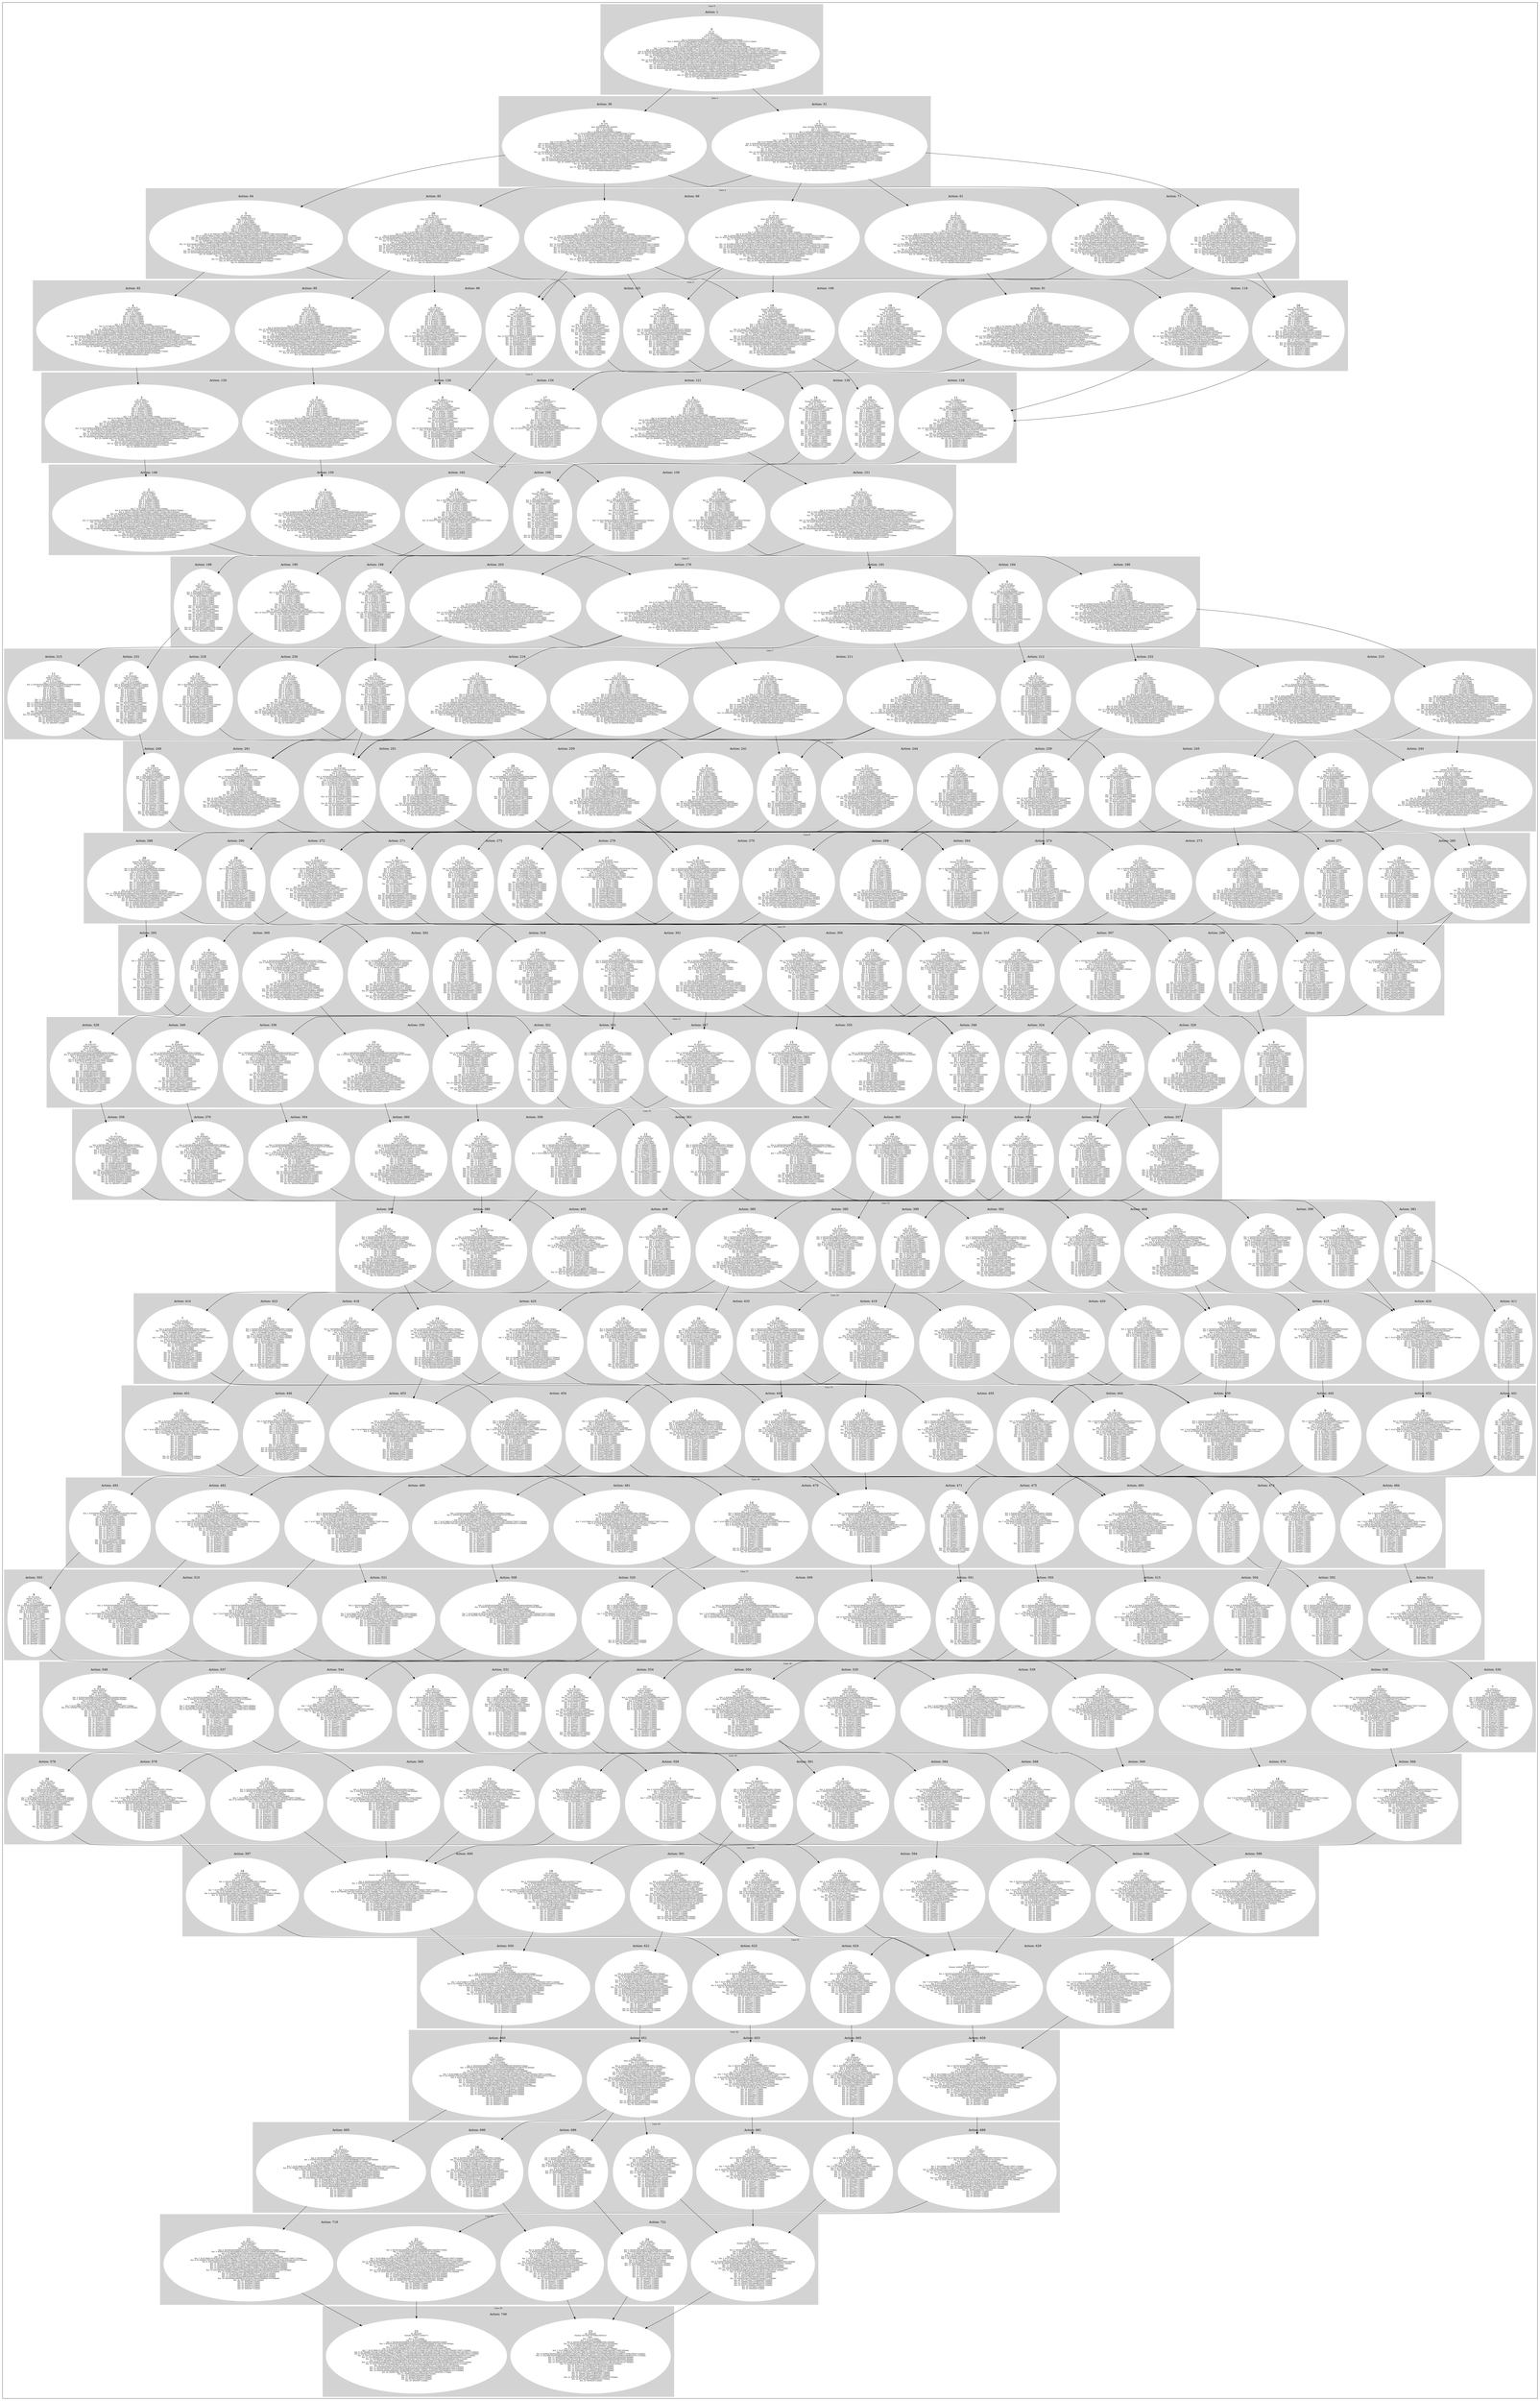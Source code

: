 digraph G {
subgraph cluster_info {
        subgraph cluster_18 {
        style=filled;
        color=lightgrey;
        node [style=filled,color=white];
        subgraph cluster_act_530 {
label = "Action: 530"step_K421871 [label=<7<BR /><FONT POINT-SIZE="8">ID: K421871</FONT><BR /><FONT POINT-SIZE="8">Parents: K398295</FONT><BR /><FONT POINT-SIZE="8">Sons: K445454</FONT><BR /><FONT POINT-SIZE="8"> Km: 0: K1 [1|false]</FONT><BR /><FONT POINT-SIZE="8"> Km: 1: K31K36 [2|false]</FONT><BR /><FONT POINT-SIZE="8"> Km: 2: K25291K25301K25315K29499K29506 [5|false]</FONT><BR /><FONT POINT-SIZE="8"> Km: 3: K50551K53075K53099K58976K70734 [5|false]</FONT><BR /><FONT POINT-SIZE="8"> Km: 4: K74969K75811K76651K88439K96843 [5|false]</FONT><BR /><FONT POINT-SIZE="8"> Km: 5: K100227K100229K101071K112015 [4|false]</FONT><BR /><FONT POINT-SIZE="8"> Km: 6: K123803K125489K126331K135591 [4|false]</FONT><BR /><FONT POINT-SIZE="8"> Km: 7: K147391K150749K150771K151596K159167 [5|false]</FONT><BR /><FONT POINT-SIZE="8"> Km: 8: K176014K181066K182756K194515 [4|false]</FONT><BR /><FONT POINT-SIZE="8"> Km: 9: K205484K217242 [2|false]</FONT><BR /><FONT POINT-SIZE="8"> Km: 10: K221477 [1|false]</FONT><BR /><FONT POINT-SIZE="8"> Km: 11: K246737 [1|false]</FONT><BR /><FONT POINT-SIZE="8"> Km: 12: K271997 [1|false]</FONT><BR /><FONT POINT-SIZE="8"> Km: 13: K297279 [1|false]</FONT><BR /><FONT POINT-SIZE="8"> Km: 14: K341023 [1|false]</FONT><BR /><FONT POINT-SIZE="8"> Km: 15: K351143 [1|false]</FONT><BR /><FONT POINT-SIZE="8"> Km: 16: K374719 [1|false]</FONT><BR /><FONT POINT-SIZE="8"> Km: 17: K398295 [1|false]</FONT><BR /><FONT POINT-SIZE="8"> Km: 18: K421871 [1|false]</FONT><BR /><FONT POINT-SIZE="8"> Km: 19: K445454 [1|false]</FONT><BR /><FONT POINT-SIZE="8"> Km: 20: K474924K479129 [2|false]</FONT><BR /><FONT POINT-SIZE="8"> Km: 21: K504389 [1|false]</FONT><BR /><FONT POINT-SIZE="8"> Km: 22: K529649 [1|false]</FONT><BR /><FONT POINT-SIZE="8"> Km: 23: K554914 [1|false]</FONT><BR /><FONT POINT-SIZE="8"> Km: 24: K584373 [1|false]</FONT><BR /><FONT POINT-SIZE="8"> Km: 25: K604587 [1|false]</FONT>>]
}
subgraph cluster_act_538 {
label = "Action: 538"step_K428607 [label=<15<BR /><FONT POINT-SIZE="8">ID: K428607</FONT><BR /><FONT POINT-SIZE="8">Parents: K405031</FONT><BR /><FONT POINT-SIZE="8">Sons: K452183</FONT><BR /><FONT POINT-SIZE="8"> Km: 0: K1 [1|false]</FONT><BR /><FONT POINT-SIZE="8"> Km: 1: K31K36 [2|false]</FONT><BR /><FONT POINT-SIZE="8"> Km: 2: K25291K25296K25301K25315K29499K29501K29506 [7|false]</FONT><BR /><FONT POINT-SIZE="8"> Km: 3: K50551K53075K53099K54771K58976K70734 [6|false]</FONT><BR /><FONT POINT-SIZE="8"> Km: 4: K74969K75811K76651K96843 [4|false]</FONT><BR /><FONT POINT-SIZE="8"> Km: 5: K100227K100229K101071K106963 [4|false]</FONT><BR /><FONT POINT-SIZE="8"> Km: 6: K123803K125489K126331K126353K130539 [5|false]</FONT><BR /><FONT POINT-SIZE="8"> Km: 7: K147386K147391K147405K150749K150771K151591K151596K154115K170092K170097 [10|false]</FONT><BR /><FONT POINT-SIZE="8"> Km: 8: K176009K176014K176869K177691K181076K192830K194510 [7|false]</FONT><BR /><FONT POINT-SIZE="8"> Km: 9: K200427K200432K201287K205477K205494K218933 [6|false]</FONT><BR /><FONT POINT-SIZE="8"> Km: 10: K225687K229053K229895K241666K243351 [5|false]</FONT><BR /><FONT POINT-SIZE="8"> Km: 11: K250947K252647K253471 [3|false]</FONT><BR /><FONT POINT-SIZE="8"> Km: 12: K276207K277047K291344 [3|false]</FONT><BR /><FONT POINT-SIZE="8"> Km: 13: K300623K301467 [2|false]</FONT><BR /><FONT POINT-SIZE="8"> Km: 14: K324199K326727K341023 [3|false]</FONT><BR /><FONT POINT-SIZE="8"> Km: 15: K347787K351143K351992 [3|false]</FONT><BR /><FONT POINT-SIZE="8"> Km: 16: K374737K381455 [2|false]</FONT><BR /><FONT POINT-SIZE="8"> Km: 17: K405031 [1|false]</FONT><BR /><FONT POINT-SIZE="8"> Km: 18: K428607 [1|false]</FONT><BR /><FONT POINT-SIZE="8"> Km: 19: K452183 [1|false]</FONT><BR /><FONT POINT-SIZE="8"> Km: 20: K475759 [1|false]</FONT><BR /><FONT POINT-SIZE="8"> Km: 21: K499342 [1|false]</FONT><BR /><FONT POINT-SIZE="8"> Km: 22: K528807 [1|false]</FONT><BR /><FONT POINT-SIZE="8"> Km: 23: K554067 [1|false]</FONT><BR /><FONT POINT-SIZE="8"> Km: 24: K579327 [1|false]</FONT><BR /><FONT POINT-SIZE="8"> Km: 25: K604587 [1|false]</FONT>>]
}
subgraph cluster_act_540 {
label = "Action: 540"step_K428609 [label=<17<BR /><FONT POINT-SIZE="8">ID: K428609</FONT><BR /><FONT POINT-SIZE="8">Parents: K403349</FONT><BR /><FONT POINT-SIZE="8">Sons: K453869</FONT><BR /><FONT POINT-SIZE="8"> Km: 0: K1 [1|false]</FONT><BR /><FONT POINT-SIZE="8"> Km: 1: K31K36 [2|false]</FONT><BR /><FONT POINT-SIZE="8"> Km: 2: K25291K25296K25301K25315K29499K29501K29506 [7|false]</FONT><BR /><FONT POINT-SIZE="8"> Km: 3: K50551K53075K53099K58986K70734K70740 [6|false]</FONT><BR /><FONT POINT-SIZE="8"> Km: 4: K74969K75811K76651K80021K96843 [5|false]</FONT><BR /><FONT POINT-SIZE="8"> Km: 5: K100227K100229K101071K105281K106963 [5|false]</FONT><BR /><FONT POINT-SIZE="8"> Km: 6: K123803K125489K126331K126353K130539K130541 [6|false]</FONT><BR /><FONT POINT-SIZE="8"> Km: 7: K147386K147391K147405K150749K150771K151591K151596K154115K155801K170092K170097 [11|false]</FONT><BR /><FONT POINT-SIZE="8"> Km: 8: K176009K176014K176851K176869K177691K181059K181076K192830K194515 [9|false]</FONT><BR /><FONT POINT-SIZE="8"> Km: 9: K201269K201287K202111K204635K205477K217248K218933 [7|false]</FONT><BR /><FONT POINT-SIZE="8"> Km: 10: K226529K227371K228211K229053K241660 [5|false]</FONT><BR /><FONT POINT-SIZE="8"> Km: 11: K245893K251787K251789K252629K252631 [5|false]</FONT><BR /><FONT POINT-SIZE="8"> Km: 12: K269481K275363K276205K277049K277891 [5|false]</FONT><BR /><FONT POINT-SIZE="8"> Km: 13: K298959K299781K302309 [3|false]</FONT><BR /><FONT POINT-SIZE="8"> Km: 14: K323364K327569K339343K341023 [4|false]</FONT><BR /><FONT POINT-SIZE="8"> Km: 15: K351143K352829 [2|false]</FONT><BR /><FONT POINT-SIZE="8"> Km: 16: K378089 [1|false]</FONT><BR /><FONT POINT-SIZE="8"> Km: 17: K403349 [1|false]</FONT><BR /><FONT POINT-SIZE="8"> Km: 18: K428609 [1|false]</FONT><BR /><FONT POINT-SIZE="8"> Km: 19: K453869 [1|false]</FONT><BR /><FONT POINT-SIZE="8"> Km: 20: K479129 [1|false]</FONT><BR /><FONT POINT-SIZE="8"> Km: 21: K504389 [1|false]</FONT><BR /><FONT POINT-SIZE="8"> Km: 22: K529649 [1|false]</FONT><BR /><FONT POINT-SIZE="8"> Km: 23: K554914 [1|false]</FONT><BR /><FONT POINT-SIZE="8"> Km: 24: K584373 [1|false]</FONT><BR /><FONT POINT-SIZE="8"> Km: 25: K604587 [1|false]</FONT>>]
}
subgraph cluster_act_539 {
label = "Action: 539"step_K427767 [label=<16<BR /><FONT POINT-SIZE="8">ID: K427767</FONT><BR /><FONT POINT-SIZE="8">Parents: K402507</FONT><BR /><FONT POINT-SIZE="8">Sons: K453027</FONT><BR /><FONT POINT-SIZE="8"> Km: 0: K1 [1|false]</FONT><BR /><FONT POINT-SIZE="8"> Km: 1: K31K36 [2|false]</FONT><BR /><FONT POINT-SIZE="8"> Km: 2: K25291K25296K25301K25315K29499K29501K29506 [7|false]</FONT><BR /><FONT POINT-SIZE="8"> Km: 3: K50551K53075K70734 [3|false]</FONT><BR /><FONT POINT-SIZE="8"> Km: 4: K74969K75811K76651 [3|false]</FONT><BR /><FONT POINT-SIZE="8"> Km: 5: K100227K100229K101071 [3|false]</FONT><BR /><FONT POINT-SIZE="8"> Km: 6: K123803K125489K126331K126353 [4|false]</FONT><BR /><FONT POINT-SIZE="8"> Km: 7: K147391K150749K150771K151596K170092 [5|false]</FONT><BR /><FONT POINT-SIZE="8"> Km: 8: K176009K176014K181059K181076K194510 [5|false]</FONT><BR /><FONT POINT-SIZE="8"> Km: 9: K200427K200432K201287K204635K205477K205494K218933 [7|false]</FONT><BR /><FONT POINT-SIZE="8"> Km: 10: K225687K228229K229053K229895K241666K243351 [6|false]</FONT><BR /><FONT POINT-SIZE="8"> Km: 11: K250947K252629K252647K253471K266926 [5|false]</FONT><BR /><FONT POINT-SIZE="8"> Km: 12: K276205K276207K277047K291344 [4|false]</FONT><BR /><FONT POINT-SIZE="8"> Km: 13: K299781K300623K301467 [3|false]</FONT><BR /><FONT POINT-SIZE="8"> Km: 14: K323377K324199K326727 [3|false]</FONT><BR /><FONT POINT-SIZE="8"> Km: 15: K347782K351987K363761 [3|false]</FONT><BR /><FONT POINT-SIZE="8"> Km: 16: K377247 [1|false]</FONT><BR /><FONT POINT-SIZE="8"> Km: 17: K402507 [1|false]</FONT><BR /><FONT POINT-SIZE="8"> Km: 18: K427767 [1|false]</FONT><BR /><FONT POINT-SIZE="8"> Km: 19: K453027 [1|false]</FONT><BR /><FONT POINT-SIZE="8"> Km: 20: K478287 [1|false]</FONT><BR /><FONT POINT-SIZE="8"> Km: 21: K503547 [1|false]</FONT><BR /><FONT POINT-SIZE="8"> Km: 22: K528807 [1|false]</FONT><BR /><FONT POINT-SIZE="8"> Km: 23: K554067 [1|false]</FONT><BR /><FONT POINT-SIZE="8"> Km: 24: K579327 [1|false]</FONT><BR /><FONT POINT-SIZE="8"> Km: 25: K604587 [1|false]</FONT>>]
step_K437859 [label=<16<BR /><FONT POINT-SIZE="8">ID: K437859</FONT><BR /><FONT POINT-SIZE="8">Parents: K403360</FONT><BR /><FONT POINT-SIZE="8">Sons: K453027</FONT><BR /><FONT POINT-SIZE="8"> Km: 0: K1 [1|false]</FONT><BR /><FONT POINT-SIZE="8"> Km: 1: K31K36 [2|false]</FONT><BR /><FONT POINT-SIZE="8"> Km: 2: K25291K25296K25301K25315K29499K29501K29506 [7|false]</FONT><BR /><FONT POINT-SIZE="8"> Km: 3: K50551K53075K53099K58986K70734 [5|false]</FONT><BR /><FONT POINT-SIZE="8"> Km: 4: K74969K75811K76651K96843 [4|false]</FONT><BR /><FONT POINT-SIZE="8"> Km: 5: K100227K100229K101071K106963 [4|false]</FONT><BR /><FONT POINT-SIZE="8"> Km: 6: K123803K125489K126331K126353K130539 [5|false]</FONT><BR /><FONT POINT-SIZE="8"> Km: 7: K147386K147391K147405K150749K150771K151591K151596K154115K170092K170097 [10|false]</FONT><BR /><FONT POINT-SIZE="8"> Km: 8: K176009K176014K176851K176861K176869K177691K181059K181066K181076K192830K194515 [11|false]</FONT><BR /><FONT POINT-SIZE="8"> Km: 9: K201269K201287K202111K204635K205477K217248K218933 [7|false]</FONT><BR /><FONT POINT-SIZE="8"> Km: 10: K226529K227371K228211K229053K241660 [5|false]</FONT><BR /><FONT POINT-SIZE="8"> Km: 11: K245893K251787K251789K252629K252631 [5|false]</FONT><BR /><FONT POINT-SIZE="8"> Km: 12: K269481K275363K276205K277049K277891 [5|false]</FONT><BR /><FONT POINT-SIZE="8"> Km: 13: K298951K298959K299781K302309K303156 [5|false]</FONT><BR /><FONT POINT-SIZE="8"> Km: 14: K323364K327569K339343 [3|false]</FONT><BR /><FONT POINT-SIZE="8"> Km: 15: K352829 [1|false]</FONT><BR /><FONT POINT-SIZE="8"> Km: 16: K378089 [1|false]</FONT><BR /><FONT POINT-SIZE="8"> Km: 17: K403360 [1|false]</FONT><BR /><FONT POINT-SIZE="8"> Km: 18: K437859 [1|false]</FONT><BR /><FONT POINT-SIZE="8"> Km: 19: K453027 [1|false]</FONT><BR /><FONT POINT-SIZE="8"> Km: 20: K478287 [1|false]</FONT><BR /><FONT POINT-SIZE="8"> Km: 21: K503547 [1|false]</FONT><BR /><FONT POINT-SIZE="8"> Km: 22: K528807 [1|false]</FONT><BR /><FONT POINT-SIZE="8"> Km: 23: K554067 [1|false]</FONT><BR /><FONT POINT-SIZE="8"> Km: 24: K579327 [1|false]</FONT><BR /><FONT POINT-SIZE="8"> Km: 25: K604587 [1|false]</FONT>>]
}
subgraph cluster_act_535 {
label = "Action: 535"step_K424399 [label=<12<BR /><FONT POINT-SIZE="8">ID: K424399</FONT><BR /><FONT POINT-SIZE="8">Parents: K399139</FONT><BR /><FONT POINT-SIZE="8">Sons: K449659</FONT><BR /><FONT POINT-SIZE="8"> Km: 0: K1 [1|false]</FONT><BR /><FONT POINT-SIZE="8"> Km: 1: K31K36 [2|false]</FONT><BR /><FONT POINT-SIZE="8"> Km: 2: K25291K25296K25315K29499K29501 [5|false]</FONT><BR /><FONT POINT-SIZE="8"> Km: 3: K50551K53075K54761K54771K70734K70740 [6|false]</FONT><BR /><FONT POINT-SIZE="8"> Km: 4: K74969K75811K76651K80021 [4|false]</FONT><BR /><FONT POINT-SIZE="8"> Km: 5: K100227K100229K101071K105281 [4|false]</FONT><BR /><FONT POINT-SIZE="8"> Km: 6: K123803K125489K126331K126353 [4|false]</FONT><BR /><FONT POINT-SIZE="8"> Km: 7: K147386K147405K150749K150771K151591K170092 [6|false]</FONT><BR /><FONT POINT-SIZE="8"> Km: 8: K176009K176861K176869K192830 [4|false]</FONT><BR /><FONT POINT-SIZE="8"> Km: 9: K201287K210529 [2|false]</FONT><BR /><FONT POINT-SIZE="8"> Km: 10: K234105K234947 [2|false]</FONT><BR /><FONT POINT-SIZE="8"> Km: 11: K257681K258523 [2|false]</FONT><BR /><FONT POINT-SIZE="8"> Km: 12: K275363K281257K282099 [3|false]</FONT><BR /><FONT POINT-SIZE="8"> Km: 13: K298951K304846 [2|false]</FONT><BR /><FONT POINT-SIZE="8"> Km: 14: K339338 [1|false]</FONT><BR /><FONT POINT-SIZE="8"> Km: 15: K348619 [1|false]</FONT><BR /><FONT POINT-SIZE="8"> Km: 16: K373879 [1|false]</FONT><BR /><FONT POINT-SIZE="8"> Km: 17: K399139 [1|false]</FONT><BR /><FONT POINT-SIZE="8"> Km: 18: K424399 [1|false]</FONT><BR /><FONT POINT-SIZE="8"> Km: 19: K449659 [1|false]</FONT><BR /><FONT POINT-SIZE="8"> Km: 20: K474924K479129 [2|false]</FONT><BR /><FONT POINT-SIZE="8"> Km: 21: K504389 [1|false]</FONT><BR /><FONT POINT-SIZE="8"> Km: 22: K529649 [1|false]</FONT><BR /><FONT POINT-SIZE="8"> Km: 23: K554914 [1|false]</FONT><BR /><FONT POINT-SIZE="8"> Km: 24: K584373 [1|false]</FONT><BR /><FONT POINT-SIZE="8"> Km: 25: K604587 [1|false]</FONT>>]
}
subgraph cluster_act_539 {
label = "Action: 539"step_K427767 [label=<16<BR /><FONT POINT-SIZE="8">ID: K427767</FONT><BR /><FONT POINT-SIZE="8">Parents: K402507</FONT><BR /><FONT POINT-SIZE="8">Sons: K453027</FONT><BR /><FONT POINT-SIZE="8"> Km: 0: K1 [1|false]</FONT><BR /><FONT POINT-SIZE="8"> Km: 1: K31K36 [2|false]</FONT><BR /><FONT POINT-SIZE="8"> Km: 2: K25291K25296K25301K25315K29499K29501K29506 [7|false]</FONT><BR /><FONT POINT-SIZE="8"> Km: 3: K50551K53075K70734 [3|false]</FONT><BR /><FONT POINT-SIZE="8"> Km: 4: K74969K75811K76651 [3|false]</FONT><BR /><FONT POINT-SIZE="8"> Km: 5: K100227K100229K101071 [3|false]</FONT><BR /><FONT POINT-SIZE="8"> Km: 6: K123803K125489K126331K126353 [4|false]</FONT><BR /><FONT POINT-SIZE="8"> Km: 7: K147391K150749K150771K151596K170092 [5|false]</FONT><BR /><FONT POINT-SIZE="8"> Km: 8: K176009K176014K181059K181076K194510 [5|false]</FONT><BR /><FONT POINT-SIZE="8"> Km: 9: K200427K200432K201287K204635K205477K205494K218933 [7|false]</FONT><BR /><FONT POINT-SIZE="8"> Km: 10: K225687K228229K229053K229895K241666K243351 [6|false]</FONT><BR /><FONT POINT-SIZE="8"> Km: 11: K250947K252629K252647K253471K266926 [5|false]</FONT><BR /><FONT POINT-SIZE="8"> Km: 12: K276205K276207K277047K291344 [4|false]</FONT><BR /><FONT POINT-SIZE="8"> Km: 13: K299781K300623K301467 [3|false]</FONT><BR /><FONT POINT-SIZE="8"> Km: 14: K323377K324199K326727 [3|false]</FONT><BR /><FONT POINT-SIZE="8"> Km: 15: K347782K351987K363761 [3|false]</FONT><BR /><FONT POINT-SIZE="8"> Km: 16: K377247 [1|false]</FONT><BR /><FONT POINT-SIZE="8"> Km: 17: K402507 [1|false]</FONT><BR /><FONT POINT-SIZE="8"> Km: 18: K427767 [1|false]</FONT><BR /><FONT POINT-SIZE="8"> Km: 19: K453027 [1|false]</FONT><BR /><FONT POINT-SIZE="8"> Km: 20: K478287 [1|false]</FONT><BR /><FONT POINT-SIZE="8"> Km: 21: K503547 [1|false]</FONT><BR /><FONT POINT-SIZE="8"> Km: 22: K528807 [1|false]</FONT><BR /><FONT POINT-SIZE="8"> Km: 23: K554067 [1|false]</FONT><BR /><FONT POINT-SIZE="8"> Km: 24: K579327 [1|false]</FONT><BR /><FONT POINT-SIZE="8"> Km: 25: K604587 [1|false]</FONT>>]
step_K437859 [label=<16<BR /><FONT POINT-SIZE="8">ID: K437859</FONT><BR /><FONT POINT-SIZE="8">Parents: K403360</FONT><BR /><FONT POINT-SIZE="8">Sons: K453027</FONT><BR /><FONT POINT-SIZE="8"> Km: 0: K1 [1|false]</FONT><BR /><FONT POINT-SIZE="8"> Km: 1: K31K36 [2|false]</FONT><BR /><FONT POINT-SIZE="8"> Km: 2: K25291K25296K25301K25315K29499K29501K29506 [7|false]</FONT><BR /><FONT POINT-SIZE="8"> Km: 3: K50551K53075K53099K58986K70734 [5|false]</FONT><BR /><FONT POINT-SIZE="8"> Km: 4: K74969K75811K76651K96843 [4|false]</FONT><BR /><FONT POINT-SIZE="8"> Km: 5: K100227K100229K101071K106963 [4|false]</FONT><BR /><FONT POINT-SIZE="8"> Km: 6: K123803K125489K126331K126353K130539 [5|false]</FONT><BR /><FONT POINT-SIZE="8"> Km: 7: K147386K147391K147405K150749K150771K151591K151596K154115K170092K170097 [10|false]</FONT><BR /><FONT POINT-SIZE="8"> Km: 8: K176009K176014K176851K176861K176869K177691K181059K181066K181076K192830K194515 [11|false]</FONT><BR /><FONT POINT-SIZE="8"> Km: 9: K201269K201287K202111K204635K205477K217248K218933 [7|false]</FONT><BR /><FONT POINT-SIZE="8"> Km: 10: K226529K227371K228211K229053K241660 [5|false]</FONT><BR /><FONT POINT-SIZE="8"> Km: 11: K245893K251787K251789K252629K252631 [5|false]</FONT><BR /><FONT POINT-SIZE="8"> Km: 12: K269481K275363K276205K277049K277891 [5|false]</FONT><BR /><FONT POINT-SIZE="8"> Km: 13: K298951K298959K299781K302309K303156 [5|false]</FONT><BR /><FONT POINT-SIZE="8"> Km: 14: K323364K327569K339343 [3|false]</FONT><BR /><FONT POINT-SIZE="8"> Km: 15: K352829 [1|false]</FONT><BR /><FONT POINT-SIZE="8"> Km: 16: K378089 [1|false]</FONT><BR /><FONT POINT-SIZE="8"> Km: 17: K403360 [1|false]</FONT><BR /><FONT POINT-SIZE="8"> Km: 18: K437859 [1|false]</FONT><BR /><FONT POINT-SIZE="8"> Km: 19: K453027 [1|false]</FONT><BR /><FONT POINT-SIZE="8"> Km: 20: K478287 [1|false]</FONT><BR /><FONT POINT-SIZE="8"> Km: 21: K503547 [1|false]</FONT><BR /><FONT POINT-SIZE="8"> Km: 22: K528807 [1|false]</FONT><BR /><FONT POINT-SIZE="8"> Km: 23: K554067 [1|false]</FONT><BR /><FONT POINT-SIZE="8"> Km: 24: K579327 [1|false]</FONT><BR /><FONT POINT-SIZE="8"> Km: 25: K604587 [1|false]</FONT>>]
}
subgraph cluster_act_550 {
label = "Action: 550"step_K432824 [label=<27<BR /><FONT POINT-SIZE="8">ID: K432824</FONT><BR /><FONT POINT-SIZE="8">Parents: K407559</FONT><BR /><FONT POINT-SIZE="8">Sons: K462277,K462270</FONT><BR /><FONT POINT-SIZE="8"> Km: 0: K1 [1|false]</FONT><BR /><FONT POINT-SIZE="8"> Km: 1: K31K36 [2|false]</FONT><BR /><FONT POINT-SIZE="8"> Km: 2: K25291K25296K25315K29499K29501 [5|false]</FONT><BR /><FONT POINT-SIZE="8"> Km: 3: K50551K53075K54766K54771K70734K70745 [6|false]</FONT><BR /><FONT POINT-SIZE="8"> Km: 4: K74969K75811K76651 [3|false]</FONT><BR /><FONT POINT-SIZE="8"> Km: 5: K100227K100229K101071 [3|false]</FONT><BR /><FONT POINT-SIZE="8"> Km: 6: K123803K125489K126331K126353 [4|false]</FONT><BR /><FONT POINT-SIZE="8"> Km: 7: K147386K147391K150749K151591K151596K170092 [6|false]</FONT><BR /><FONT POINT-SIZE="8"> Km: 8: K176009K176014K176861K176869K181076 [5|false]</FONT><BR /><FONT POINT-SIZE="8"> Km: 9: K201269K201274K201279K205477K208845K210529K217253K218933 [8|false]</FONT><BR /><FONT POINT-SIZE="8"> Km: 10: K226529K229053K230739K232421K234105K234947 [6|false]</FONT><BR /><FONT POINT-SIZE="8"> Km: 11: K251789K252629K255999K256010K257681K258523 [6|false]</FONT><BR /><FONT POINT-SIZE="8"> Km: 12: K276205K277049K281257K281259K282099 [5|false]</FONT><BR /><FONT POINT-SIZE="8"> Km: 13: K299781K302309K304846K305675K306519 [5|false]</FONT><BR /><FONT POINT-SIZE="8"> Km: 14: K323369K327574K329251K331779K339343 [5|false]</FONT><BR /><FONT POINT-SIZE="8"> Km: 15: K352834K357039 [2|false]</FONT><BR /><FONT POINT-SIZE="8"> Km: 16: K382299 [1|false]</FONT><BR /><FONT POINT-SIZE="8"> Km: 17: K407559 [1|false]</FONT><BR /><FONT POINT-SIZE="8"> Km: 18: K432824 [1|false]</FONT><BR /><FONT POINT-SIZE="8"> Km: 19: K462270K462277 [2|false]</FONT><BR /><FONT POINT-SIZE="8"> Km: 20: K471551K477443 [2|false]</FONT><BR /><FONT POINT-SIZE="8"> Km: 21: K496811K501019 [2|false]</FONT><BR /><FONT POINT-SIZE="8"> Km: 22: K522071K524608 [2|false]</FONT><BR /><FONT POINT-SIZE="8"> Km: 23: K547331K547346K559105 [3|false]</FONT><BR /><FONT POINT-SIZE="8"> Km: 24: K572601K585216 [2|false]</FONT><BR /><FONT POINT-SIZE="8"> Km: 25: K606269 [1|false]</FONT>>]
}
subgraph cluster_act_534 {
label = "Action: 534"step_K423557 [label=<11<BR /><FONT POINT-SIZE="8">ID: K423557</FONT><BR /><FONT POINT-SIZE="8">Parents: K398297</FONT><BR /><FONT POINT-SIZE="8">Sons: K448817</FONT><BR /><FONT POINT-SIZE="8"> Km: 0: K1 [1|false]</FONT><BR /><FONT POINT-SIZE="8"> Km: 1: K31K36 [2|false]</FONT><BR /><FONT POINT-SIZE="8"> Km: 2: K25291K25296K25315K29499K29501 [5|false]</FONT><BR /><FONT POINT-SIZE="8"> Km: 3: K50551K53075K54771K70734 [4|false]</FONT><BR /><FONT POINT-SIZE="8"> Km: 4: K74969K75811K76651 [3|false]</FONT><BR /><FONT POINT-SIZE="8"> Km: 5: K100227K100229K101071 [3|false]</FONT><BR /><FONT POINT-SIZE="8"> Km: 6: K123803K125489K126353 [3|false]</FONT><BR /><FONT POINT-SIZE="8"> Km: 7: K147405K150771K170092 [3|false]</FONT><BR /><FONT POINT-SIZE="8"> Km: 8: K176009K192830K194510 [3|false]</FONT><BR /><FONT POINT-SIZE="8"> Km: 9: K200427K201279K201287 [3|false]</FONT><BR /><FONT POINT-SIZE="8"> Km: 10: K234947 [1|false]</FONT><BR /><FONT POINT-SIZE="8"> Km: 11: K258523 [1|false]</FONT><BR /><FONT POINT-SIZE="8"> Km: 12: K282099 [1|false]</FONT><BR /><FONT POINT-SIZE="8"> Km: 13: K305675 [1|false]</FONT><BR /><FONT POINT-SIZE="8"> Km: 14: K329264 [1|false]</FONT><BR /><FONT POINT-SIZE="8"> Km: 15: K363756 [1|false]</FONT><BR /><FONT POINT-SIZE="8"> Km: 16: K373037 [1|false]</FONT><BR /><FONT POINT-SIZE="8"> Km: 17: K398297 [1|false]</FONT><BR /><FONT POINT-SIZE="8"> Km: 18: K423557 [1|false]</FONT><BR /><FONT POINT-SIZE="8"> Km: 19: K448817 [1|false]</FONT><BR /><FONT POINT-SIZE="8"> Km: 20: K474077 [1|false]</FONT><BR /><FONT POINT-SIZE="8"> Km: 21: K499342K503547 [2|false]</FONT><BR /><FONT POINT-SIZE="8"> Km: 22: K528807 [1|false]</FONT><BR /><FONT POINT-SIZE="8"> Km: 23: K554067 [1|false]</FONT><BR /><FONT POINT-SIZE="8"> Km: 24: K579327 [1|false]</FONT><BR /><FONT POINT-SIZE="8"> Km: 25: K604587 [1|false]</FONT>>]
}
subgraph cluster_act_531 {
label = "Action: 531"step_K437010 [label=<8<BR /><FONT POINT-SIZE="8">ID: K437010</FONT><BR /><FONT POINT-SIZE="8">Parents: K402518</FONT><BR /><FONT POINT-SIZE="8">Sons: K446291</FONT><BR /><FONT POINT-SIZE="8"> Km: 0: K1 [1|false]</FONT><BR /><FONT POINT-SIZE="8"> Km: 1: K31K36 [2|false]</FONT><BR /><FONT POINT-SIZE="8"> Km: 2: K25291K25296K29499K29501 [4|false]</FONT><BR /><FONT POINT-SIZE="8"> Km: 3: K50551K53075K54766K54771 [4|false]</FONT><BR /><FONT POINT-SIZE="8"> Km: 4: K75811K76651K84236K88441 [4|false]</FONT><BR /><FONT POINT-SIZE="8"> Km: 5: K100227K101071K113701 [3|false]</FONT><BR /><FONT POINT-SIZE="8"> Km: 6: K123803K126331K126353K138961 [4|false]</FONT><BR /><FONT POINT-SIZE="8"> Km: 7: K147386K151591K164226K170092 [4|false]</FONT><BR /><FONT POINT-SIZE="8"> Km: 8: K176009K176861K193679 [3|false]</FONT><BR /><FONT POINT-SIZE="8"> Km: 9: K201274K201279K208845 [3|false]</FONT><BR /><FONT POINT-SIZE="8"> Km: 10: K230744K232421K234949 [3|false]</FONT><BR /><FONT POINT-SIZE="8"> Km: 11: K260209 [1|false]</FONT><BR /><FONT POINT-SIZE="8"> Km: 12: K285469 [1|false]</FONT><BR /><FONT POINT-SIZE="8"> Km: 13: K310734 [1|false]</FONT><BR /><FONT POINT-SIZE="8"> Km: 14: K340187 [1|false]</FONT><BR /><FONT POINT-SIZE="8"> Km: 15: K355353 [1|false]</FONT><BR /><FONT POINT-SIZE="8"> Km: 16: K378929 [1|false]</FONT><BR /><FONT POINT-SIZE="8"> Km: 17: K402518 [1|false]</FONT><BR /><FONT POINT-SIZE="8"> Km: 18: K437010 [1|false]</FONT><BR /><FONT POINT-SIZE="8"> Km: 19: K446291 [1|false]</FONT><BR /><FONT POINT-SIZE="8"> Km: 20: K471551 [1|false]</FONT><BR /><FONT POINT-SIZE="8"> Km: 21: K496811 [1|false]</FONT><BR /><FONT POINT-SIZE="8"> Km: 22: K522071 [1|false]</FONT><BR /><FONT POINT-SIZE="8"> Km: 23: K547331K547336K547346 [3|false]</FONT><BR /><FONT POINT-SIZE="8"> Km: 24: K572601K576806K585216 [3|false]</FONT><BR /><FONT POINT-SIZE="8"> Km: 25: K606269 [1|false]</FONT>>]
step_K421031 [label=<8<BR /><FONT POINT-SIZE="8">ID: K421031</FONT><BR /><FONT POINT-SIZE="8">Parents: K395771</FONT><BR /><FONT POINT-SIZE="8">Sons: K446291</FONT><BR /><FONT POINT-SIZE="8"> Km: 0: K1 [1|false]</FONT><BR /><FONT POINT-SIZE="8"> Km: 1: K31K36 [2|false]</FONT><BR /><FONT POINT-SIZE="8"> Km: 2: K25315K29499 [2|false]</FONT><BR /><FONT POINT-SIZE="8"> Km: 3: K70745 [1|false]</FONT><BR /><FONT POINT-SIZE="8"> Km: 4: K84236K88441 [2|false]</FONT><BR /><FONT POINT-SIZE="8"> Km: 5: K113701 [1|false]</FONT><BR /><FONT POINT-SIZE="8"> Km: 6: K138961 [1|false]</FONT><BR /><FONT POINT-SIZE="8"> Km: 7: K164226 [1|false]</FONT><BR /><FONT POINT-SIZE="8"> Km: 8: K193679 [1|false]</FONT><BR /><FONT POINT-SIZE="8"> Km: 9: K208845K217253 [2|false]</FONT><BR /><FONT POINT-SIZE="8"> Km: 10: K230744K232421K234949 [3|false]</FONT><BR /><FONT POINT-SIZE="8"> Km: 11: K256010K260209 [2|false]</FONT><BR /><FONT POINT-SIZE="8"> Km: 12: K282099K285469K290496 [3|false]</FONT><BR /><FONT POINT-SIZE="8"> Km: 13: K294731K305675 [2|false]</FONT><BR /><FONT POINT-SIZE="8"> Km: 14: K319991 [1|false]</FONT><BR /><FONT POINT-SIZE="8"> Km: 15: K345251 [1|false]</FONT><BR /><FONT POINT-SIZE="8"> Km: 16: K370511 [1|false]</FONT><BR /><FONT POINT-SIZE="8"> Km: 17: K395771 [1|false]</FONT><BR /><FONT POINT-SIZE="8"> Km: 18: K421031 [1|false]</FONT><BR /><FONT POINT-SIZE="8"> Km: 19: K446291 [1|false]</FONT><BR /><FONT POINT-SIZE="8"> Km: 20: K471551 [1|false]</FONT><BR /><FONT POINT-SIZE="8"> Km: 21: K496811 [1|false]</FONT><BR /><FONT POINT-SIZE="8"> Km: 22: K522071 [1|false]</FONT><BR /><FONT POINT-SIZE="8"> Km: 23: K547336K547346 [2|false]</FONT><BR /><FONT POINT-SIZE="8"> Km: 24: K576806K585216 [2|false]</FONT><BR /><FONT POINT-SIZE="8"> Km: 25: K606269 [1|false]</FONT>>]
step_K422713 [label=<8<BR /><FONT POINT-SIZE="8">ID: K422713</FONT><BR /><FONT POINT-SIZE="8">Parents: K413434</FONT><BR /><FONT POINT-SIZE="8">Sons: K446289</FONT><BR /><FONT POINT-SIZE="8"> Km: 0: K1 [1|false]</FONT><BR /><FONT POINT-SIZE="8"> Km: 1: K31K36 [2|false]</FONT><BR /><FONT POINT-SIZE="8"> Km: 2: K25291K25301K25315K29499K29506 [5|false]</FONT><BR /><FONT POINT-SIZE="8"> Km: 3: K50551K53075K58976 [3|false]</FONT><BR /><FONT POINT-SIZE="8"> Km: 4: K75811K76651K88439 [3|false]</FONT><BR /><FONT POINT-SIZE="8"> Km: 5: K100227K101071K112015 [3|false]</FONT><BR /><FONT POINT-SIZE="8"> Km: 6: K123803K126331K135591 [3|false]</FONT><BR /><FONT POINT-SIZE="8"> Km: 7: K147391K147405K151596K159167 [4|false]</FONT><BR /><FONT POINT-SIZE="8"> Km: 8: K182756 [1|false]</FONT><BR /><FONT POINT-SIZE="8"> Km: 9: K217242 [1|false]</FONT><BR /><FONT POINT-SIZE="8"> Km: 10: K221477K243351 [2|false]</FONT><BR /><FONT POINT-SIZE="8"> Km: 11: K246737 [1|false]</FONT><BR /><FONT POINT-SIZE="8"> Km: 12: K271997 [1|false]</FONT><BR /><FONT POINT-SIZE="8"> Km: 13: K297279 [1|false]</FONT><BR /><FONT POINT-SIZE="8"> Km: 14: K341023 [1|false]</FONT><BR /><FONT POINT-SIZE="8"> Km: 15: K351143 [1|false]</FONT><BR /><FONT POINT-SIZE="8"> Km: 16: K374737 [1|false]</FONT><BR /><FONT POINT-SIZE="8"> Km: 17: K413434 [1|false]</FONT><BR /><FONT POINT-SIZE="8"> Km: 18: K422713 [1|false]</FONT><BR /><FONT POINT-SIZE="8"> Km: 19: K446289 [1|false]</FONT><BR /><FONT POINT-SIZE="8"> Km: 20: K469872 [1|false]</FONT><BR /><FONT POINT-SIZE="8"> Km: 21: K499342K503547 [2|false]</FONT><BR /><FONT POINT-SIZE="8"> Km: 22: K528807 [1|false]</FONT><BR /><FONT POINT-SIZE="8"> Km: 23: K554067 [1|false]</FONT><BR /><FONT POINT-SIZE="8"> Km: 24: K579327 [1|false]</FONT><BR /><FONT POINT-SIZE="8"> Km: 25: K604587 [1|false]</FONT>>]
}
subgraph cluster_act_544 {
label = "Action: 544"step_K431977 [label=<21<BR /><FONT POINT-SIZE="8">ID: K431977</FONT><BR /><FONT POINT-SIZE="8">Parents: K406717</FONT><BR /><FONT POINT-SIZE="8">Sons: K457242</FONT><BR /><FONT POINT-SIZE="8"> Km: 0: K1 [1|false]</FONT><BR /><FONT POINT-SIZE="8"> Km: 1: K31K36 [2|false]</FONT><BR /><FONT POINT-SIZE="8"> Km: 2: K25291K25296K25315K29499K29501 [5|false]</FONT><BR /><FONT POINT-SIZE="8"> Km: 3: K50551K53075K70734 [3|false]</FONT><BR /><FONT POINT-SIZE="8"> Km: 4: K74969K75811K76651 [3|false]</FONT><BR /><FONT POINT-SIZE="8"> Km: 5: K100227K100229K101071 [3|false]</FONT><BR /><FONT POINT-SIZE="8"> Km: 6: K123803K125489K126331K126353 [4|false]</FONT><BR /><FONT POINT-SIZE="8"> Km: 7: K147386K147391K150749K150771K151591K151596K170092 [7|false]</FONT><BR /><FONT POINT-SIZE="8"> Km: 8: K176009K176014K176869K181076K194510 [5|false]</FONT><BR /><FONT POINT-SIZE="8"> Km: 9: K200427K200432K201269K201279K201287K205477K205494K218933 [8|false]</FONT><BR /><FONT POINT-SIZE="8"> Km: 10: K225687K226529K229053K229895K241666K243351 [6|false]</FONT><BR /><FONT POINT-SIZE="8"> Km: 11: K250947K251789K252629K253471 [4|false]</FONT><BR /><FONT POINT-SIZE="8"> Km: 12: K276205K276207K277047 [3|false]</FONT><BR /><FONT POINT-SIZE="8"> Km: 13: K299781K300623K301467 [3|false]</FONT><BR /><FONT POINT-SIZE="8"> Km: 14: K324199K326727 [2|false]</FONT><BR /><FONT POINT-SIZE="8"> Km: 15: K347787K351992 [2|false]</FONT><BR /><FONT POINT-SIZE="8"> Km: 16: K381457 [1|false]</FONT><BR /><FONT POINT-SIZE="8"> Km: 17: K406717 [1|false]</FONT><BR /><FONT POINT-SIZE="8"> Km: 18: K431977 [1|false]</FONT><BR /><FONT POINT-SIZE="8"> Km: 19: K457242 [1|false]</FONT><BR /><FONT POINT-SIZE="8"> Km: 20: K486695 [1|false]</FONT><BR /><FONT POINT-SIZE="8"> Km: 21: K501861 [1|false]</FONT><BR /><FONT POINT-SIZE="8"> Km: 22: K525437 [1|false]</FONT><BR /><FONT POINT-SIZE="8"> Km: 23: K549013 [1|false]</FONT><BR /><FONT POINT-SIZE="8"> Km: 24: K572601 [1|false]</FONT><BR /><FONT POINT-SIZE="8"> Km: 25: K606269 [1|false]</FONT>>]
}
subgraph cluster_act_531 {
label = "Action: 531"step_K437010 [label=<8<BR /><FONT POINT-SIZE="8">ID: K437010</FONT><BR /><FONT POINT-SIZE="8">Parents: K402518</FONT><BR /><FONT POINT-SIZE="8">Sons: K446291</FONT><BR /><FONT POINT-SIZE="8"> Km: 0: K1 [1|false]</FONT><BR /><FONT POINT-SIZE="8"> Km: 1: K31K36 [2|false]</FONT><BR /><FONT POINT-SIZE="8"> Km: 2: K25291K25296K29499K29501 [4|false]</FONT><BR /><FONT POINT-SIZE="8"> Km: 3: K50551K53075K54766K54771 [4|false]</FONT><BR /><FONT POINT-SIZE="8"> Km: 4: K75811K76651K84236K88441 [4|false]</FONT><BR /><FONT POINT-SIZE="8"> Km: 5: K100227K101071K113701 [3|false]</FONT><BR /><FONT POINT-SIZE="8"> Km: 6: K123803K126331K126353K138961 [4|false]</FONT><BR /><FONT POINT-SIZE="8"> Km: 7: K147386K151591K164226K170092 [4|false]</FONT><BR /><FONT POINT-SIZE="8"> Km: 8: K176009K176861K193679 [3|false]</FONT><BR /><FONT POINT-SIZE="8"> Km: 9: K201274K201279K208845 [3|false]</FONT><BR /><FONT POINT-SIZE="8"> Km: 10: K230744K232421K234949 [3|false]</FONT><BR /><FONT POINT-SIZE="8"> Km: 11: K260209 [1|false]</FONT><BR /><FONT POINT-SIZE="8"> Km: 12: K285469 [1|false]</FONT><BR /><FONT POINT-SIZE="8"> Km: 13: K310734 [1|false]</FONT><BR /><FONT POINT-SIZE="8"> Km: 14: K340187 [1|false]</FONT><BR /><FONT POINT-SIZE="8"> Km: 15: K355353 [1|false]</FONT><BR /><FONT POINT-SIZE="8"> Km: 16: K378929 [1|false]</FONT><BR /><FONT POINT-SIZE="8"> Km: 17: K402518 [1|false]</FONT><BR /><FONT POINT-SIZE="8"> Km: 18: K437010 [1|false]</FONT><BR /><FONT POINT-SIZE="8"> Km: 19: K446291 [1|false]</FONT><BR /><FONT POINT-SIZE="8"> Km: 20: K471551 [1|false]</FONT><BR /><FONT POINT-SIZE="8"> Km: 21: K496811 [1|false]</FONT><BR /><FONT POINT-SIZE="8"> Km: 22: K522071 [1|false]</FONT><BR /><FONT POINT-SIZE="8"> Km: 23: K547331K547336K547346 [3|false]</FONT><BR /><FONT POINT-SIZE="8"> Km: 24: K572601K576806K585216 [3|false]</FONT><BR /><FONT POINT-SIZE="8"> Km: 25: K606269 [1|false]</FONT>>]
step_K421031 [label=<8<BR /><FONT POINT-SIZE="8">ID: K421031</FONT><BR /><FONT POINT-SIZE="8">Parents: K395771</FONT><BR /><FONT POINT-SIZE="8">Sons: K446291</FONT><BR /><FONT POINT-SIZE="8"> Km: 0: K1 [1|false]</FONT><BR /><FONT POINT-SIZE="8"> Km: 1: K31K36 [2|false]</FONT><BR /><FONT POINT-SIZE="8"> Km: 2: K25315K29499 [2|false]</FONT><BR /><FONT POINT-SIZE="8"> Km: 3: K70745 [1|false]</FONT><BR /><FONT POINT-SIZE="8"> Km: 4: K84236K88441 [2|false]</FONT><BR /><FONT POINT-SIZE="8"> Km: 5: K113701 [1|false]</FONT><BR /><FONT POINT-SIZE="8"> Km: 6: K138961 [1|false]</FONT><BR /><FONT POINT-SIZE="8"> Km: 7: K164226 [1|false]</FONT><BR /><FONT POINT-SIZE="8"> Km: 8: K193679 [1|false]</FONT><BR /><FONT POINT-SIZE="8"> Km: 9: K208845K217253 [2|false]</FONT><BR /><FONT POINT-SIZE="8"> Km: 10: K230744K232421K234949 [3|false]</FONT><BR /><FONT POINT-SIZE="8"> Km: 11: K256010K260209 [2|false]</FONT><BR /><FONT POINT-SIZE="8"> Km: 12: K282099K285469K290496 [3|false]</FONT><BR /><FONT POINT-SIZE="8"> Km: 13: K294731K305675 [2|false]</FONT><BR /><FONT POINT-SIZE="8"> Km: 14: K319991 [1|false]</FONT><BR /><FONT POINT-SIZE="8"> Km: 15: K345251 [1|false]</FONT><BR /><FONT POINT-SIZE="8"> Km: 16: K370511 [1|false]</FONT><BR /><FONT POINT-SIZE="8"> Km: 17: K395771 [1|false]</FONT><BR /><FONT POINT-SIZE="8"> Km: 18: K421031 [1|false]</FONT><BR /><FONT POINT-SIZE="8"> Km: 19: K446291 [1|false]</FONT><BR /><FONT POINT-SIZE="8"> Km: 20: K471551 [1|false]</FONT><BR /><FONT POINT-SIZE="8"> Km: 21: K496811 [1|false]</FONT><BR /><FONT POINT-SIZE="8"> Km: 22: K522071 [1|false]</FONT><BR /><FONT POINT-SIZE="8"> Km: 23: K547336K547346 [2|false]</FONT><BR /><FONT POINT-SIZE="8"> Km: 24: K576806K585216 [2|false]</FONT><BR /><FONT POINT-SIZE="8"> Km: 25: K606269 [1|false]</FONT>>]
step_K422713 [label=<8<BR /><FONT POINT-SIZE="8">ID: K422713</FONT><BR /><FONT POINT-SIZE="8">Parents: K413434</FONT><BR /><FONT POINT-SIZE="8">Sons: K446289</FONT><BR /><FONT POINT-SIZE="8"> Km: 0: K1 [1|false]</FONT><BR /><FONT POINT-SIZE="8"> Km: 1: K31K36 [2|false]</FONT><BR /><FONT POINT-SIZE="8"> Km: 2: K25291K25301K25315K29499K29506 [5|false]</FONT><BR /><FONT POINT-SIZE="8"> Km: 3: K50551K53075K58976 [3|false]</FONT><BR /><FONT POINT-SIZE="8"> Km: 4: K75811K76651K88439 [3|false]</FONT><BR /><FONT POINT-SIZE="8"> Km: 5: K100227K101071K112015 [3|false]</FONT><BR /><FONT POINT-SIZE="8"> Km: 6: K123803K126331K135591 [3|false]</FONT><BR /><FONT POINT-SIZE="8"> Km: 7: K147391K147405K151596K159167 [4|false]</FONT><BR /><FONT POINT-SIZE="8"> Km: 8: K182756 [1|false]</FONT><BR /><FONT POINT-SIZE="8"> Km: 9: K217242 [1|false]</FONT><BR /><FONT POINT-SIZE="8"> Km: 10: K221477K243351 [2|false]</FONT><BR /><FONT POINT-SIZE="8"> Km: 11: K246737 [1|false]</FONT><BR /><FONT POINT-SIZE="8"> Km: 12: K271997 [1|false]</FONT><BR /><FONT POINT-SIZE="8"> Km: 13: K297279 [1|false]</FONT><BR /><FONT POINT-SIZE="8"> Km: 14: K341023 [1|false]</FONT><BR /><FONT POINT-SIZE="8"> Km: 15: K351143 [1|false]</FONT><BR /><FONT POINT-SIZE="8"> Km: 16: K374737 [1|false]</FONT><BR /><FONT POINT-SIZE="8"> Km: 17: K413434 [1|false]</FONT><BR /><FONT POINT-SIZE="8"> Km: 18: K422713 [1|false]</FONT><BR /><FONT POINT-SIZE="8"> Km: 19: K446289 [1|false]</FONT><BR /><FONT POINT-SIZE="8"> Km: 20: K469872 [1|false]</FONT><BR /><FONT POINT-SIZE="8"> Km: 21: K499342K503547 [2|false]</FONT><BR /><FONT POINT-SIZE="8"> Km: 22: K528807 [1|false]</FONT><BR /><FONT POINT-SIZE="8"> Km: 23: K554067 [1|false]</FONT><BR /><FONT POINT-SIZE="8"> Km: 24: K579327 [1|false]</FONT><BR /><FONT POINT-SIZE="8"> Km: 25: K604587 [1|false]</FONT>>]
}
subgraph cluster_act_537 {
label = "Action: 537"step_K427765 [label=<14<BR /><FONT POINT-SIZE="8">ID: K427765</FONT><BR /><FONT POINT-SIZE="8">Parents: K404189</FONT><BR /><FONT POINT-SIZE="8">Sons: K451354,K451341</FONT><BR /><FONT POINT-SIZE="8"> Km: 0: K1 [1|false]</FONT><BR /><FONT POINT-SIZE="8"> Km: 1: K31K36 [2|false]</FONT><BR /><FONT POINT-SIZE="8"> Km: 2: K25291K25296K25301K25315K29499K29501K29506 [7|false]</FONT><BR /><FONT POINT-SIZE="8"> Km: 3: K50551K53075K53099K54761K54771K58976K70734K70740 [8|false]</FONT><BR /><FONT POINT-SIZE="8"> Km: 4: K74969K75811K76651K80021K96843 [5|false]</FONT><BR /><FONT POINT-SIZE="8"> Km: 5: K100227K100229K101071K105281K106963 [5|false]</FONT><BR /><FONT POINT-SIZE="8"> Km: 6: K123803K125489K126331K126353 [4|false]</FONT><BR /><FONT POINT-SIZE="8"> Km: 7: K147386K147391K147405K150749K150771K151591K151596K170092 [8|false]</FONT><BR /><FONT POINT-SIZE="8"> Km: 8: K176009K176014K176869K181059K181076K192830K194510K194515 [8|false]</FONT><BR /><FONT POINT-SIZE="8"> Km: 9: K200427K201269K201279K204635K205477K205484K217248K218933 [8|false]</FONT><BR /><FONT POINT-SIZE="8"> Km: 10: K226529K228229K229053 [3|false]</FONT><BR /><FONT POINT-SIZE="8"> Km: 11: K251789K252629K266926 [3|false]</FONT><BR /><FONT POINT-SIZE="8"> Km: 12: K276205K277049 [2|false]</FONT><BR /><FONT POINT-SIZE="8"> Km: 13: K299781K302309 [2|false]</FONT><BR /><FONT POINT-SIZE="8"> Km: 14: K323369K327574 [2|false]</FONT><BR /><FONT POINT-SIZE="8"> Km: 15: K357037 [1|false]</FONT><BR /><FONT POINT-SIZE="8"> Km: 16: K380613 [1|false]</FONT><BR /><FONT POINT-SIZE="8"> Km: 17: K404189 [1|false]</FONT><BR /><FONT POINT-SIZE="8"> Km: 18: K427765 [1|false]</FONT><BR /><FONT POINT-SIZE="8"> Km: 19: K451341K451354 [2|false]</FONT><BR /><FONT POINT-SIZE="8"> Km: 20: K474924K485851 [2|false]</FONT><BR /><FONT POINT-SIZE="8"> Km: 21: K499342K504389 [2|false]</FONT><BR /><FONT POINT-SIZE="8"> Km: 22: K528807K529649 [2|false]</FONT><BR /><FONT POINT-SIZE="8"> Km: 23: K554067K554914 [2|false]</FONT><BR /><FONT POINT-SIZE="8"> Km: 24: K579327K584373 [2|false]</FONT><BR /><FONT POINT-SIZE="8"> Km: 25: K604587 [1|false]</FONT>>]
}
subgraph cluster_act_549 {
label = "Action: 549"step_K426936 [label=<26<BR /><FONT POINT-SIZE="8">ID: K426936</FONT><BR /><FONT POINT-SIZE="8">Parents: K403347</FONT><BR /><FONT POINT-SIZE="8">Sons: K461433</FONT><BR /><FONT POINT-SIZE="8"> Km: 0: K1 [1|false]</FONT><BR /><FONT POINT-SIZE="8"> Km: 1: K31K36 [2|false]</FONT><BR /><FONT POINT-SIZE="8"> Km: 2: K25291K25296K25301K29499K29501K29506 [6|false]</FONT><BR /><FONT POINT-SIZE="8"> Km: 3: K50551K53075K53099K54771K58976K58986 [6|false]</FONT><BR /><FONT POINT-SIZE="8"> Km: 4: K75811K76651K96843 [3|false]</FONT><BR /><FONT POINT-SIZE="8"> Km: 5: K100227K101071K106963 [3|false]</FONT><BR /><FONT POINT-SIZE="8"> Km: 6: K123803K126331K126353K130539 [4|false]</FONT><BR /><FONT POINT-SIZE="8"> Km: 7: K147386K147391K151591K151596K154115K170092K170097 [7|false]</FONT><BR /><FONT POINT-SIZE="8"> Km: 8: K176009K176014K176851K176861K177691K180219K181059K181066 [8|false]</FONT><BR /><FONT POINT-SIZE="8"> Km: 9: K202111K204635K205484 [3|false]</FONT><BR /><FONT POINT-SIZE="8"> Km: 10: K227371K228211 [2|false]</FONT><BR /><FONT POINT-SIZE="8"> Km: 11: K251787K252631 [2|false]</FONT><BR /><FONT POINT-SIZE="8"> Km: 12: K275363K277891 [2|false]</FONT><BR /><FONT POINT-SIZE="8"> Km: 13: K298951K303156 [2|false]</FONT><BR /><FONT POINT-SIZE="8"> Km: 14: K332619 [1|false]</FONT><BR /><FONT POINT-SIZE="8"> Km: 15: K356195 [1|false]</FONT><BR /><FONT POINT-SIZE="8"> Km: 16: K379771 [1|false]</FONT><BR /><FONT POINT-SIZE="8"> Km: 17: K403347 [1|false]</FONT><BR /><FONT POINT-SIZE="8"> Km: 18: K426936 [1|false]</FONT><BR /><FONT POINT-SIZE="8"> Km: 19: K461433 [1|false]</FONT><BR /><FONT POINT-SIZE="8"> Km: 20: K474924 [1|false]</FONT><BR /><FONT POINT-SIZE="8"> Km: 21: K504389 [1|false]</FONT><BR /><FONT POINT-SIZE="8"> Km: 22: K529649 [1|false]</FONT><BR /><FONT POINT-SIZE="8"> Km: 23: K554914 [1|false]</FONT><BR /><FONT POINT-SIZE="8"> Km: 24: K584373 [1|false]</FONT><BR /><FONT POINT-SIZE="8"> Km: 25: K604587 [1|false]</FONT>>]
}
subgraph cluster_act_531 {
label = "Action: 531"step_K437010 [label=<8<BR /><FONT POINT-SIZE="8">ID: K437010</FONT><BR /><FONT POINT-SIZE="8">Parents: K402518</FONT><BR /><FONT POINT-SIZE="8">Sons: K446291</FONT><BR /><FONT POINT-SIZE="8"> Km: 0: K1 [1|false]</FONT><BR /><FONT POINT-SIZE="8"> Km: 1: K31K36 [2|false]</FONT><BR /><FONT POINT-SIZE="8"> Km: 2: K25291K25296K29499K29501 [4|false]</FONT><BR /><FONT POINT-SIZE="8"> Km: 3: K50551K53075K54766K54771 [4|false]</FONT><BR /><FONT POINT-SIZE="8"> Km: 4: K75811K76651K84236K88441 [4|false]</FONT><BR /><FONT POINT-SIZE="8"> Km: 5: K100227K101071K113701 [3|false]</FONT><BR /><FONT POINT-SIZE="8"> Km: 6: K123803K126331K126353K138961 [4|false]</FONT><BR /><FONT POINT-SIZE="8"> Km: 7: K147386K151591K164226K170092 [4|false]</FONT><BR /><FONT POINT-SIZE="8"> Km: 8: K176009K176861K193679 [3|false]</FONT><BR /><FONT POINT-SIZE="8"> Km: 9: K201274K201279K208845 [3|false]</FONT><BR /><FONT POINT-SIZE="8"> Km: 10: K230744K232421K234949 [3|false]</FONT><BR /><FONT POINT-SIZE="8"> Km: 11: K260209 [1|false]</FONT><BR /><FONT POINT-SIZE="8"> Km: 12: K285469 [1|false]</FONT><BR /><FONT POINT-SIZE="8"> Km: 13: K310734 [1|false]</FONT><BR /><FONT POINT-SIZE="8"> Km: 14: K340187 [1|false]</FONT><BR /><FONT POINT-SIZE="8"> Km: 15: K355353 [1|false]</FONT><BR /><FONT POINT-SIZE="8"> Km: 16: K378929 [1|false]</FONT><BR /><FONT POINT-SIZE="8"> Km: 17: K402518 [1|false]</FONT><BR /><FONT POINT-SIZE="8"> Km: 18: K437010 [1|false]</FONT><BR /><FONT POINT-SIZE="8"> Km: 19: K446291 [1|false]</FONT><BR /><FONT POINT-SIZE="8"> Km: 20: K471551 [1|false]</FONT><BR /><FONT POINT-SIZE="8"> Km: 21: K496811 [1|false]</FONT><BR /><FONT POINT-SIZE="8"> Km: 22: K522071 [1|false]</FONT><BR /><FONT POINT-SIZE="8"> Km: 23: K547331K547336K547346 [3|false]</FONT><BR /><FONT POINT-SIZE="8"> Km: 24: K572601K576806K585216 [3|false]</FONT><BR /><FONT POINT-SIZE="8"> Km: 25: K606269 [1|false]</FONT>>]
step_K421031 [label=<8<BR /><FONT POINT-SIZE="8">ID: K421031</FONT><BR /><FONT POINT-SIZE="8">Parents: K395771</FONT><BR /><FONT POINT-SIZE="8">Sons: K446291</FONT><BR /><FONT POINT-SIZE="8"> Km: 0: K1 [1|false]</FONT><BR /><FONT POINT-SIZE="8"> Km: 1: K31K36 [2|false]</FONT><BR /><FONT POINT-SIZE="8"> Km: 2: K25315K29499 [2|false]</FONT><BR /><FONT POINT-SIZE="8"> Km: 3: K70745 [1|false]</FONT><BR /><FONT POINT-SIZE="8"> Km: 4: K84236K88441 [2|false]</FONT><BR /><FONT POINT-SIZE="8"> Km: 5: K113701 [1|false]</FONT><BR /><FONT POINT-SIZE="8"> Km: 6: K138961 [1|false]</FONT><BR /><FONT POINT-SIZE="8"> Km: 7: K164226 [1|false]</FONT><BR /><FONT POINT-SIZE="8"> Km: 8: K193679 [1|false]</FONT><BR /><FONT POINT-SIZE="8"> Km: 9: K208845K217253 [2|false]</FONT><BR /><FONT POINT-SIZE="8"> Km: 10: K230744K232421K234949 [3|false]</FONT><BR /><FONT POINT-SIZE="8"> Km: 11: K256010K260209 [2|false]</FONT><BR /><FONT POINT-SIZE="8"> Km: 12: K282099K285469K290496 [3|false]</FONT><BR /><FONT POINT-SIZE="8"> Km: 13: K294731K305675 [2|false]</FONT><BR /><FONT POINT-SIZE="8"> Km: 14: K319991 [1|false]</FONT><BR /><FONT POINT-SIZE="8"> Km: 15: K345251 [1|false]</FONT><BR /><FONT POINT-SIZE="8"> Km: 16: K370511 [1|false]</FONT><BR /><FONT POINT-SIZE="8"> Km: 17: K395771 [1|false]</FONT><BR /><FONT POINT-SIZE="8"> Km: 18: K421031 [1|false]</FONT><BR /><FONT POINT-SIZE="8"> Km: 19: K446291 [1|false]</FONT><BR /><FONT POINT-SIZE="8"> Km: 20: K471551 [1|false]</FONT><BR /><FONT POINT-SIZE="8"> Km: 21: K496811 [1|false]</FONT><BR /><FONT POINT-SIZE="8"> Km: 22: K522071 [1|false]</FONT><BR /><FONT POINT-SIZE="8"> Km: 23: K547336K547346 [2|false]</FONT><BR /><FONT POINT-SIZE="8"> Km: 24: K576806K585216 [2|false]</FONT><BR /><FONT POINT-SIZE="8"> Km: 25: K606269 [1|false]</FONT>>]
step_K422713 [label=<8<BR /><FONT POINT-SIZE="8">ID: K422713</FONT><BR /><FONT POINT-SIZE="8">Parents: K413434</FONT><BR /><FONT POINT-SIZE="8">Sons: K446289</FONT><BR /><FONT POINT-SIZE="8"> Km: 0: K1 [1|false]</FONT><BR /><FONT POINT-SIZE="8"> Km: 1: K31K36 [2|false]</FONT><BR /><FONT POINT-SIZE="8"> Km: 2: K25291K25301K25315K29499K29506 [5|false]</FONT><BR /><FONT POINT-SIZE="8"> Km: 3: K50551K53075K58976 [3|false]</FONT><BR /><FONT POINT-SIZE="8"> Km: 4: K75811K76651K88439 [3|false]</FONT><BR /><FONT POINT-SIZE="8"> Km: 5: K100227K101071K112015 [3|false]</FONT><BR /><FONT POINT-SIZE="8"> Km: 6: K123803K126331K135591 [3|false]</FONT><BR /><FONT POINT-SIZE="8"> Km: 7: K147391K147405K151596K159167 [4|false]</FONT><BR /><FONT POINT-SIZE="8"> Km: 8: K182756 [1|false]</FONT><BR /><FONT POINT-SIZE="8"> Km: 9: K217242 [1|false]</FONT><BR /><FONT POINT-SIZE="8"> Km: 10: K221477K243351 [2|false]</FONT><BR /><FONT POINT-SIZE="8"> Km: 11: K246737 [1|false]</FONT><BR /><FONT POINT-SIZE="8"> Km: 12: K271997 [1|false]</FONT><BR /><FONT POINT-SIZE="8"> Km: 13: K297279 [1|false]</FONT><BR /><FONT POINT-SIZE="8"> Km: 14: K341023 [1|false]</FONT><BR /><FONT POINT-SIZE="8"> Km: 15: K351143 [1|false]</FONT><BR /><FONT POINT-SIZE="8"> Km: 16: K374737 [1|false]</FONT><BR /><FONT POINT-SIZE="8"> Km: 17: K413434 [1|false]</FONT><BR /><FONT POINT-SIZE="8"> Km: 18: K422713 [1|false]</FONT><BR /><FONT POINT-SIZE="8"> Km: 19: K446289 [1|false]</FONT><BR /><FONT POINT-SIZE="8"> Km: 20: K469872 [1|false]</FONT><BR /><FONT POINT-SIZE="8"> Km: 21: K499342K503547 [2|false]</FONT><BR /><FONT POINT-SIZE="8"> Km: 22: K528807 [1|false]</FONT><BR /><FONT POINT-SIZE="8"> Km: 23: K554067 [1|false]</FONT><BR /><FONT POINT-SIZE="8"> Km: 24: K579327 [1|false]</FONT><BR /><FONT POINT-SIZE="8"> Km: 25: K604587 [1|false]</FONT>>]
}

        fontsize="10"
        label = "Line 18";
        }

        subgraph cluster_2 {
        style=filled;
        color=lightgrey;
        node [style=filled,color=white];
        subgraph cluster_act_71 {
label = "Action: 71"step_K29506 [label=<12<BR /><FONT POINT-SIZE="8">ID: K29506</FONT><BR /><FONT POINT-SIZE="8">Parents: K36</FONT><BR /><FONT POINT-SIZE="8">Sons: K58986,K58976</FONT><BR /><FONT POINT-SIZE="8"> Km: 0: K1 [1|false]</FONT><BR /><FONT POINT-SIZE="8"> Km: 1: K36 [1|false]</FONT><BR /><FONT POINT-SIZE="8"> Km: 2: K29506 [1|false]</FONT><BR /><FONT POINT-SIZE="8"> Km: 3: K58976K58986 [2|false]</FONT><BR /><FONT POINT-SIZE="8"> Km: 4: K88439K96843 [2|false]</FONT><BR /><FONT POINT-SIZE="8"> Km: 5: K106963K112015 [2|false]</FONT><BR /><FONT POINT-SIZE="8"> Km: 6: K130539K135591 [2|false]</FONT><BR /><FONT POINT-SIZE="8"> Km: 7: K154115K159167K170097 [3|false]</FONT><BR /><FONT POINT-SIZE="8"> Km: 8: K176861K176869K177691K182756 [4|false]</FONT><BR /><FONT POINT-SIZE="8"> Km: 9: K201269K201279K201287K210529K217242K217248 [6|false]</FONT><BR /><FONT POINT-SIZE="8"> Km: 10: K221477K226529K234105K234947K241660K241666K243351 [7|false]</FONT><BR /><FONT POINT-SIZE="8"> Km: 11: K245893K246737K251787K251789K253471K257681K258523 [7|false]</FONT><BR /><FONT POINT-SIZE="8"> Km: 12: K271997K275363K277047K281257K282099 [5|false]</FONT><BR /><FONT POINT-SIZE="8"> Km: 13: K297279K298951K298959K299781K300623K304846K305675 [7|false]</FONT><BR /><FONT POINT-SIZE="8"> Km: 14: K323364K323369K324199K329264K332619K339338K339343K341023 [8|false]</FONT><BR /><FONT POINT-SIZE="8"> Km: 15: K347782K347787K351143K352829K356195K363756K363761 [7|false]</FONT><BR /><FONT POINT-SIZE="8"> Km: 16: K374719K374737K377247K378089K379771K381455 [6|false]</FONT><BR /><FONT POINT-SIZE="8"> Km: 17: K398295K402507K403347K403349K403360K404189K405031K413434 [8|false]</FONT><BR /><FONT POINT-SIZE="8"> Km: 18: K421871K422713K426936K427765K427767K428607K428609K437859 [8|false]</FONT><BR /><FONT POINT-SIZE="8"> Km: 19: K445454K446289K451341K452183K453027K453869K461433 [7|false]</FONT><BR /><FONT POINT-SIZE="8"> Km: 20: K469872K474924K475759K478287K479129 [5|false]</FONT><BR /><FONT POINT-SIZE="8"> Km: 21: K499342K503547K504389 [3|false]</FONT><BR /><FONT POINT-SIZE="8"> Km: 22: K528807K529649 [2|false]</FONT><BR /><FONT POINT-SIZE="8"> Km: 23: K554067K554914 [2|false]</FONT><BR /><FONT POINT-SIZE="8"> Km: 24: K579327K584373 [2|false]</FONT><BR /><FONT POINT-SIZE="8"> Km: 25: K604587 [1|false]</FONT>>]
step_K25301 [label=<12<BR /><FONT POINT-SIZE="8">ID: K25301</FONT><BR /><FONT POINT-SIZE="8">Parents: K31</FONT><BR /><FONT POINT-SIZE="8">Sons: K58986,K58976</FONT><BR /><FONT POINT-SIZE="8"> Km: 0: K1 [1|false]</FONT><BR /><FONT POINT-SIZE="8"> Km: 1: K31 [1|false]</FONT><BR /><FONT POINT-SIZE="8"> Km: 2: K25301 [1|false]</FONT><BR /><FONT POINT-SIZE="8"> Km: 3: K58976K58986 [2|false]</FONT><BR /><FONT POINT-SIZE="8"> Km: 4: K88439K96843 [2|false]</FONT><BR /><FONT POINT-SIZE="8"> Km: 5: K106963K112015 [2|false]</FONT><BR /><FONT POINT-SIZE="8"> Km: 6: K130539K135591 [2|false]</FONT><BR /><FONT POINT-SIZE="8"> Km: 7: K154115K159167K170092K170097 [4|false]</FONT><BR /><FONT POINT-SIZE="8"> Km: 8: K176009K176861K176869K177691K182756 [5|false]</FONT><BR /><FONT POINT-SIZE="8"> Km: 9: K201269K201279K201287K210529K217242K217248 [6|false]</FONT><BR /><FONT POINT-SIZE="8"> Km: 10: K221477K226529K228229K234105K234947K241660K241666K243351 [8|false]</FONT><BR /><FONT POINT-SIZE="8"> Km: 11: K246737K250947K251787K251789K253471K257681K258523K266926 [8|false]</FONT><BR /><FONT POINT-SIZE="8"> Km: 12: K271997K275363K276205K276207K277047K281257K282099K291344 [8|false]</FONT><BR /><FONT POINT-SIZE="8"> Km: 13: K297279K298951K298959K299781K300623K304846K305675 [7|false]</FONT><BR /><FONT POINT-SIZE="8"> Km: 14: K323364K323369K323377K324199K329264K332619K339338K339343K341023 [9|false]</FONT><BR /><FONT POINT-SIZE="8"> Km: 15: K347782K347787K351143K352829K356195K363756K363761 [7|false]</FONT><BR /><FONT POINT-SIZE="8"> Km: 16: K374719K374737K377247K378089K379771K381455 [6|false]</FONT><BR /><FONT POINT-SIZE="8"> Km: 17: K398295K402507K403347K403349K403360K404189K405031K413434 [8|false]</FONT><BR /><FONT POINT-SIZE="8"> Km: 18: K421871K422713K426936K427765K427767K428607K428609K437859 [8|false]</FONT><BR /><FONT POINT-SIZE="8"> Km: 19: K445454K446289K451341K451354K452183K453027K453869K461433 [8|false]</FONT><BR /><FONT POINT-SIZE="8"> Km: 20: K469872K474924K475759K478287K479129K485851 [6|false]</FONT><BR /><FONT POINT-SIZE="8"> Km: 21: K499342K503547K504389 [3|false]</FONT><BR /><FONT POINT-SIZE="8"> Km: 22: K528807K529649 [2|false]</FONT><BR /><FONT POINT-SIZE="8"> Km: 23: K554067K554914 [2|false]</FONT><BR /><FONT POINT-SIZE="8"> Km: 24: K579327K584373 [2|false]</FONT><BR /><FONT POINT-SIZE="8"> Km: 25: K604587 [1|false]</FONT>>]
}
subgraph cluster_act_61 {
label = "Action: 61"step_K25291 [label=<2<BR /><FONT POINT-SIZE="8">ID: K25291</FONT><BR /><FONT POINT-SIZE="8">Parents: K31</FONT><BR /><FONT POINT-SIZE="8">Sons: K50551</FONT><BR /><FONT POINT-SIZE="8"> Km: 0: K1 [1|false]</FONT><BR /><FONT POINT-SIZE="8"> Km: 1: K31 [1|false]</FONT><BR /><FONT POINT-SIZE="8"> Km: 2: K25291 [1|false]</FONT><BR /><FONT POINT-SIZE="8"> Km: 3: K50551 [1|false]</FONT><BR /><FONT POINT-SIZE="8"> Km: 4: K75811 [1|false]</FONT><BR /><FONT POINT-SIZE="8"> Km: 5: K101071 [1|false]</FONT><BR /><FONT POINT-SIZE="8"> Km: 6: K126331K126353 [2|false]</FONT><BR /><FONT POINT-SIZE="8"> Km: 7: K151591K151596K170092K170097 [4|false]</FONT><BR /><FONT POINT-SIZE="8"> Km: 8: K176009K176014K176851K176861K176869K180219K181059K181066K181076 [9|false]</FONT><BR /><FONT POINT-SIZE="8"> Km: 9: K201269K201274K201279K201287K202111K204635K205477K205484K210529K217248K217253K218933 [12|false]</FONT><BR /><FONT POINT-SIZE="8"> Km: 10: K226529K227371K228211K228229K229053K230739K230744K234105K234947K234949K241666 [11|false]</FONT><BR /><FONT POINT-SIZE="8"> Km: 11: K250947K251787K251789K252629K252631K252647K255999K256010K257681K258523K260209K266926 [12|false]</FONT><BR /><FONT POINT-SIZE="8"> Km: 12: K275363K276205K276207K277049K277891K281257K281259K282099K285469K291344 [10|false]</FONT><BR /><FONT POINT-SIZE="8"> Km: 13: K298951K298959K299781K300623K301467K302309K303156K304846K305675K306519K310734 [11|false]</FONT><BR /><FONT POINT-SIZE="8"> Km: 14: K323364K323369K323377K324199K326727K327569K327574K329251K329264K331779K332619K339338K339343K340187 [14|false]</FONT><BR /><FONT POINT-SIZE="8"> Km: 15: K347782K347787K348619K351987K351992K352829K352834K355353K356195K357037K357039K363756K363761 [13|false]</FONT><BR /><FONT POINT-SIZE="8"> Km: 16: K373037K373879K377247K378089K378929K379771K380613K381455K381457K382299 [10|false]</FONT><BR /><FONT POINT-SIZE="8"> Km: 17: K398295K398297K399139K402507K402518K403347K403349K403360K404189K405031K406717K407559 [12|false]</FONT><BR /><FONT POINT-SIZE="8"> Km: 18: K421871K422713K423557K424399K426936K427765K427767K428607K428609K431977K432824K437010K437859 [13|false]</FONT><BR /><FONT POINT-SIZE="8"> Km: 19: K445454K446289K446291K448817K449659K451341K451354K452183K453027K453869K457242K461433K462270K462277 [14|false]</FONT><BR /><FONT POINT-SIZE="8"> Km: 20: K469872K471551K474077K474924K475759K477443K478287K479129K485851K486695 [10|false]</FONT><BR /><FONT POINT-SIZE="8"> Km: 21: K496811K499342K501019K501861K503547K504389 [6|false]</FONT><BR /><FONT POINT-SIZE="8"> Km: 22: K522071K524608K525437K528807K529649 [5|false]</FONT><BR /><FONT POINT-SIZE="8"> Km: 23: K547331K547336K547346K549013K554067K554914K559105 [7|false]</FONT><BR /><FONT POINT-SIZE="8"> Km: 24: K572601K576806K579327K584373K585216 [5|false]</FONT><BR /><FONT POINT-SIZE="8"> Km: 25: K604587K606269 [2|false]</FONT>>]
}
subgraph cluster_act_66 {
label = "Action: 66"step_K25296 [label=<7<BR /><FONT POINT-SIZE="8">ID: K25296</FONT><BR /><FONT POINT-SIZE="8">Parents: K31</FONT><BR /><FONT POINT-SIZE="8">Sons: K54766,K54761,K54771</FONT><BR /><FONT POINT-SIZE="8"> Km: 0: K1 [1|false]</FONT><BR /><FONT POINT-SIZE="8"> Km: 1: K31 [1|false]</FONT><BR /><FONT POINT-SIZE="8"> Km: 2: K25296 [1|false]</FONT><BR /><FONT POINT-SIZE="8"> Km: 3: K54761K54766K54771 [3|false]</FONT><BR /><FONT POINT-SIZE="8"> Km: 4: K80021K84236K88439K88441 [4|false]</FONT><BR /><FONT POINT-SIZE="8"> Km: 5: K105281K112015K113701 [3|false]</FONT><BR /><FONT POINT-SIZE="8"> Km: 6: K130541K135591K138961 [3|false]</FONT><BR /><FONT POINT-SIZE="8"> Km: 7: K155801K159167K164226K170092K170097 [5|false]</FONT><BR /><FONT POINT-SIZE="8"> Km: 8: K176014K180219K181066K181076K182756K193679K194510K194515 [8|false]</FONT><BR /><FONT POINT-SIZE="8"> Km: 9: K200432K204635K205477K205484K205494K208845K210529K217242K217248K217253K218933 [11|false]</FONT><BR /><FONT POINT-SIZE="8"> Km: 10: K221477K226529K227371K228229K229053K229895K230739K230744K232421K234105K234947K234949K243351 [13|false]</FONT><BR /><FONT POINT-SIZE="8"> Km: 11: K246737K251789K252631K252647K253471K255999K256010K257681K258523K260209 [10|false]</FONT><BR /><FONT POINT-SIZE="8"> Km: 12: K271997K277049K277891K281257K281259K282099K285469K290496 [8|false]</FONT><BR /><FONT POINT-SIZE="8"> Km: 13: K294731K297279K302309K303156K304846K305675K306519K310734 [8|false]</FONT><BR /><FONT POINT-SIZE="8"> Km: 14: K319991K326727K327569K327574K329251K329264K331779K332619K339338K339343K340187K341023 [12|false]</FONT><BR /><FONT POINT-SIZE="8"> Km: 15: K345251K348619K351143K351987K351992K352829K352834K355353K356195K357037K357039K363756 [12|false]</FONT><BR /><FONT POINT-SIZE="8"> Km: 16: K370511K373037K373879K374737K377247K378089K378929K379771K380613K381455K381457K382299 [12|false]</FONT><BR /><FONT POINT-SIZE="8"> Km: 17: K398297K399139K402507K402518K403347K403349K403360K404189K405031K406717K407559 [11|false]</FONT><BR /><FONT POINT-SIZE="8"> Km: 18: K423557K424399K426936K427765K427767K428607K428609K431977K432824K437010K437859 [11|false]</FONT><BR /><FONT POINT-SIZE="8"> Km: 19: K446291K448817K449659K451341K452183K453027K453869K457242K461433K462270K462277 [11|false]</FONT><BR /><FONT POINT-SIZE="8"> Km: 20: K471551K474077K474924K475759K477443K478287K479129K486695 [8|false]</FONT><BR /><FONT POINT-SIZE="8"> Km: 21: K496811K499342K501019K501861K503547K504389 [6|false]</FONT><BR /><FONT POINT-SIZE="8"> Km: 22: K522071K524608K525437K528807K529649 [5|false]</FONT><BR /><FONT POINT-SIZE="8"> Km: 23: K547331K547336K547346K549013K554067K554914K559105 [7|false]</FONT><BR /><FONT POINT-SIZE="8"> Km: 24: K572601K576806K579327K584373K585216 [5|false]</FONT><BR /><FONT POINT-SIZE="8"> Km: 25: K604587K606269 [2|false]</FONT>>]
step_K29501 [label=<7<BR /><FONT POINT-SIZE="8">ID: K29501</FONT><BR /><FONT POINT-SIZE="8">Parents: K36</FONT><BR /><FONT POINT-SIZE="8">Sons: K54766,K54761,K54771</FONT><BR /><FONT POINT-SIZE="8"> Km: 0: K1 [1|false]</FONT><BR /><FONT POINT-SIZE="8"> Km: 1: K36 [1|false]</FONT><BR /><FONT POINT-SIZE="8"> Km: 2: K29501 [1|false]</FONT><BR /><FONT POINT-SIZE="8"> Km: 3: K54761K54766K54771 [3|false]</FONT><BR /><FONT POINT-SIZE="8"> Km: 4: K80021K84236K88439K88441 [4|false]</FONT><BR /><FONT POINT-SIZE="8"> Km: 5: K105281K112015K113701 [3|false]</FONT><BR /><FONT POINT-SIZE="8"> Km: 6: K130541K135591K138961 [3|false]</FONT><BR /><FONT POINT-SIZE="8"> Km: 7: K155801K159167K164226K170097 [4|false]</FONT><BR /><FONT POINT-SIZE="8"> Km: 8: K180219K181066K181076K182756K193679K194515 [6|false]</FONT><BR /><FONT POINT-SIZE="8"> Km: 9: K204635K205477K205484K205494K208845K210529K217242K217248K217253K218933 [10|false]</FONT><BR /><FONT POINT-SIZE="8"> Km: 10: K221477K226529K227371K228229K229053K230739K230744K232421K234105K234947K234949K243351 [12|false]</FONT><BR /><FONT POINT-SIZE="8"> Km: 11: K246737K251789K252631K252647K253471K255999K256010K257681K258523K260209K266926 [11|false]</FONT><BR /><FONT POINT-SIZE="8"> Km: 12: K271997K276207K277049K277891K281257K281259K282099K285469K290496K291344 [10|false]</FONT><BR /><FONT POINT-SIZE="8"> Km: 13: K294731K297279K301467K302309K303156K304846K305675K306519K310734 [9|false]</FONT><BR /><FONT POINT-SIZE="8"> Km: 14: K319991K326727K327569K327574K329251K329264K331779K332619K339338K339343K340187K341023 [12|false]</FONT><BR /><FONT POINT-SIZE="8"> Km: 15: K345251K348619K351143K351987K351992K352829K352834K355353K356195K357037K357039K363756 [12|false]</FONT><BR /><FONT POINT-SIZE="8"> Km: 16: K373037K373879K374737K377247K378089K378929K379771K380613K381455K381457K382299 [11|false]</FONT><BR /><FONT POINT-SIZE="8"> Km: 17: K398297K399139K402507K402518K403347K403349K403360K404189K405031K406717K407559 [11|false]</FONT><BR /><FONT POINT-SIZE="8"> Km: 18: K423557K424399K426936K427765K427767K428607K428609K431977K432824K437010K437859 [11|false]</FONT><BR /><FONT POINT-SIZE="8"> Km: 19: K446291K448817K449659K451341K452183K453027K453869K457242K461433K462270K462277 [11|false]</FONT><BR /><FONT POINT-SIZE="8"> Km: 20: K471551K474077K474924K475759K477443K478287K479129K486695 [8|false]</FONT><BR /><FONT POINT-SIZE="8"> Km: 21: K496811K499342K501019K501861K503547K504389 [6|false]</FONT><BR /><FONT POINT-SIZE="8"> Km: 22: K522071K524608K525437K528807K529649 [5|false]</FONT><BR /><FONT POINT-SIZE="8"> Km: 23: K547331K547336K547346K549013K554067K554914K559105 [7|false]</FONT><BR /><FONT POINT-SIZE="8"> Km: 24: K572601K576806K579327K584373K585216 [5|false]</FONT><BR /><FONT POINT-SIZE="8"> Km: 25: K604587K606269 [2|false]</FONT>>]
}
subgraph cluster_act_71 {
label = "Action: 71"step_K29506 [label=<12<BR /><FONT POINT-SIZE="8">ID: K29506</FONT><BR /><FONT POINT-SIZE="8">Parents: K36</FONT><BR /><FONT POINT-SIZE="8">Sons: K58986,K58976</FONT><BR /><FONT POINT-SIZE="8"> Km: 0: K1 [1|false]</FONT><BR /><FONT POINT-SIZE="8"> Km: 1: K36 [1|false]</FONT><BR /><FONT POINT-SIZE="8"> Km: 2: K29506 [1|false]</FONT><BR /><FONT POINT-SIZE="8"> Km: 3: K58976K58986 [2|false]</FONT><BR /><FONT POINT-SIZE="8"> Km: 4: K88439K96843 [2|false]</FONT><BR /><FONT POINT-SIZE="8"> Km: 5: K106963K112015 [2|false]</FONT><BR /><FONT POINT-SIZE="8"> Km: 6: K130539K135591 [2|false]</FONT><BR /><FONT POINT-SIZE="8"> Km: 7: K154115K159167K170097 [3|false]</FONT><BR /><FONT POINT-SIZE="8"> Km: 8: K176861K176869K177691K182756 [4|false]</FONT><BR /><FONT POINT-SIZE="8"> Km: 9: K201269K201279K201287K210529K217242K217248 [6|false]</FONT><BR /><FONT POINT-SIZE="8"> Km: 10: K221477K226529K234105K234947K241660K241666K243351 [7|false]</FONT><BR /><FONT POINT-SIZE="8"> Km: 11: K245893K246737K251787K251789K253471K257681K258523 [7|false]</FONT><BR /><FONT POINT-SIZE="8"> Km: 12: K271997K275363K277047K281257K282099 [5|false]</FONT><BR /><FONT POINT-SIZE="8"> Km: 13: K297279K298951K298959K299781K300623K304846K305675 [7|false]</FONT><BR /><FONT POINT-SIZE="8"> Km: 14: K323364K323369K324199K329264K332619K339338K339343K341023 [8|false]</FONT><BR /><FONT POINT-SIZE="8"> Km: 15: K347782K347787K351143K352829K356195K363756K363761 [7|false]</FONT><BR /><FONT POINT-SIZE="8"> Km: 16: K374719K374737K377247K378089K379771K381455 [6|false]</FONT><BR /><FONT POINT-SIZE="8"> Km: 17: K398295K402507K403347K403349K403360K404189K405031K413434 [8|false]</FONT><BR /><FONT POINT-SIZE="8"> Km: 18: K421871K422713K426936K427765K427767K428607K428609K437859 [8|false]</FONT><BR /><FONT POINT-SIZE="8"> Km: 19: K445454K446289K451341K452183K453027K453869K461433 [7|false]</FONT><BR /><FONT POINT-SIZE="8"> Km: 20: K469872K474924K475759K478287K479129 [5|false]</FONT><BR /><FONT POINT-SIZE="8"> Km: 21: K499342K503547K504389 [3|false]</FONT><BR /><FONT POINT-SIZE="8"> Km: 22: K528807K529649 [2|false]</FONT><BR /><FONT POINT-SIZE="8"> Km: 23: K554067K554914 [2|false]</FONT><BR /><FONT POINT-SIZE="8"> Km: 24: K579327K584373 [2|false]</FONT><BR /><FONT POINT-SIZE="8"> Km: 25: K604587 [1|false]</FONT>>]
step_K25301 [label=<12<BR /><FONT POINT-SIZE="8">ID: K25301</FONT><BR /><FONT POINT-SIZE="8">Parents: K31</FONT><BR /><FONT POINT-SIZE="8">Sons: K58986,K58976</FONT><BR /><FONT POINT-SIZE="8"> Km: 0: K1 [1|false]</FONT><BR /><FONT POINT-SIZE="8"> Km: 1: K31 [1|false]</FONT><BR /><FONT POINT-SIZE="8"> Km: 2: K25301 [1|false]</FONT><BR /><FONT POINT-SIZE="8"> Km: 3: K58976K58986 [2|false]</FONT><BR /><FONT POINT-SIZE="8"> Km: 4: K88439K96843 [2|false]</FONT><BR /><FONT POINT-SIZE="8"> Km: 5: K106963K112015 [2|false]</FONT><BR /><FONT POINT-SIZE="8"> Km: 6: K130539K135591 [2|false]</FONT><BR /><FONT POINT-SIZE="8"> Km: 7: K154115K159167K170092K170097 [4|false]</FONT><BR /><FONT POINT-SIZE="8"> Km: 8: K176009K176861K176869K177691K182756 [5|false]</FONT><BR /><FONT POINT-SIZE="8"> Km: 9: K201269K201279K201287K210529K217242K217248 [6|false]</FONT><BR /><FONT POINT-SIZE="8"> Km: 10: K221477K226529K228229K234105K234947K241660K241666K243351 [8|false]</FONT><BR /><FONT POINT-SIZE="8"> Km: 11: K246737K250947K251787K251789K253471K257681K258523K266926 [8|false]</FONT><BR /><FONT POINT-SIZE="8"> Km: 12: K271997K275363K276205K276207K277047K281257K282099K291344 [8|false]</FONT><BR /><FONT POINT-SIZE="8"> Km: 13: K297279K298951K298959K299781K300623K304846K305675 [7|false]</FONT><BR /><FONT POINT-SIZE="8"> Km: 14: K323364K323369K323377K324199K329264K332619K339338K339343K341023 [9|false]</FONT><BR /><FONT POINT-SIZE="8"> Km: 15: K347782K347787K351143K352829K356195K363756K363761 [7|false]</FONT><BR /><FONT POINT-SIZE="8"> Km: 16: K374719K374737K377247K378089K379771K381455 [6|false]</FONT><BR /><FONT POINT-SIZE="8"> Km: 17: K398295K402507K403347K403349K403360K404189K405031K413434 [8|false]</FONT><BR /><FONT POINT-SIZE="8"> Km: 18: K421871K422713K426936K427765K427767K428607K428609K437859 [8|false]</FONT><BR /><FONT POINT-SIZE="8"> Km: 19: K445454K446289K451341K451354K452183K453027K453869K461433 [8|false]</FONT><BR /><FONT POINT-SIZE="8"> Km: 20: K469872K474924K475759K478287K479129K485851 [6|false]</FONT><BR /><FONT POINT-SIZE="8"> Km: 21: K499342K503547K504389 [3|false]</FONT><BR /><FONT POINT-SIZE="8"> Km: 22: K528807K529649 [2|false]</FONT><BR /><FONT POINT-SIZE="8"> Km: 23: K554067K554914 [2|false]</FONT><BR /><FONT POINT-SIZE="8"> Km: 24: K579327K584373 [2|false]</FONT><BR /><FONT POINT-SIZE="8"> Km: 25: K604587 [1|false]</FONT>>]
}
subgraph cluster_act_66 {
label = "Action: 66"step_K25296 [label=<7<BR /><FONT POINT-SIZE="8">ID: K25296</FONT><BR /><FONT POINT-SIZE="8">Parents: K31</FONT><BR /><FONT POINT-SIZE="8">Sons: K54766,K54761,K54771</FONT><BR /><FONT POINT-SIZE="8"> Km: 0: K1 [1|false]</FONT><BR /><FONT POINT-SIZE="8"> Km: 1: K31 [1|false]</FONT><BR /><FONT POINT-SIZE="8"> Km: 2: K25296 [1|false]</FONT><BR /><FONT POINT-SIZE="8"> Km: 3: K54761K54766K54771 [3|false]</FONT><BR /><FONT POINT-SIZE="8"> Km: 4: K80021K84236K88439K88441 [4|false]</FONT><BR /><FONT POINT-SIZE="8"> Km: 5: K105281K112015K113701 [3|false]</FONT><BR /><FONT POINT-SIZE="8"> Km: 6: K130541K135591K138961 [3|false]</FONT><BR /><FONT POINT-SIZE="8"> Km: 7: K155801K159167K164226K170092K170097 [5|false]</FONT><BR /><FONT POINT-SIZE="8"> Km: 8: K176014K180219K181066K181076K182756K193679K194510K194515 [8|false]</FONT><BR /><FONT POINT-SIZE="8"> Km: 9: K200432K204635K205477K205484K205494K208845K210529K217242K217248K217253K218933 [11|false]</FONT><BR /><FONT POINT-SIZE="8"> Km: 10: K221477K226529K227371K228229K229053K229895K230739K230744K232421K234105K234947K234949K243351 [13|false]</FONT><BR /><FONT POINT-SIZE="8"> Km: 11: K246737K251789K252631K252647K253471K255999K256010K257681K258523K260209 [10|false]</FONT><BR /><FONT POINT-SIZE="8"> Km: 12: K271997K277049K277891K281257K281259K282099K285469K290496 [8|false]</FONT><BR /><FONT POINT-SIZE="8"> Km: 13: K294731K297279K302309K303156K304846K305675K306519K310734 [8|false]</FONT><BR /><FONT POINT-SIZE="8"> Km: 14: K319991K326727K327569K327574K329251K329264K331779K332619K339338K339343K340187K341023 [12|false]</FONT><BR /><FONT POINT-SIZE="8"> Km: 15: K345251K348619K351143K351987K351992K352829K352834K355353K356195K357037K357039K363756 [12|false]</FONT><BR /><FONT POINT-SIZE="8"> Km: 16: K370511K373037K373879K374737K377247K378089K378929K379771K380613K381455K381457K382299 [12|false]</FONT><BR /><FONT POINT-SIZE="8"> Km: 17: K398297K399139K402507K402518K403347K403349K403360K404189K405031K406717K407559 [11|false]</FONT><BR /><FONT POINT-SIZE="8"> Km: 18: K423557K424399K426936K427765K427767K428607K428609K431977K432824K437010K437859 [11|false]</FONT><BR /><FONT POINT-SIZE="8"> Km: 19: K446291K448817K449659K451341K452183K453027K453869K457242K461433K462270K462277 [11|false]</FONT><BR /><FONT POINT-SIZE="8"> Km: 20: K471551K474077K474924K475759K477443K478287K479129K486695 [8|false]</FONT><BR /><FONT POINT-SIZE="8"> Km: 21: K496811K499342K501019K501861K503547K504389 [6|false]</FONT><BR /><FONT POINT-SIZE="8"> Km: 22: K522071K524608K525437K528807K529649 [5|false]</FONT><BR /><FONT POINT-SIZE="8"> Km: 23: K547331K547336K547346K549013K554067K554914K559105 [7|false]</FONT><BR /><FONT POINT-SIZE="8"> Km: 24: K572601K576806K579327K584373K585216 [5|false]</FONT><BR /><FONT POINT-SIZE="8"> Km: 25: K604587K606269 [2|false]</FONT>>]
step_K29501 [label=<7<BR /><FONT POINT-SIZE="8">ID: K29501</FONT><BR /><FONT POINT-SIZE="8">Parents: K36</FONT><BR /><FONT POINT-SIZE="8">Sons: K54766,K54761,K54771</FONT><BR /><FONT POINT-SIZE="8"> Km: 0: K1 [1|false]</FONT><BR /><FONT POINT-SIZE="8"> Km: 1: K36 [1|false]</FONT><BR /><FONT POINT-SIZE="8"> Km: 2: K29501 [1|false]</FONT><BR /><FONT POINT-SIZE="8"> Km: 3: K54761K54766K54771 [3|false]</FONT><BR /><FONT POINT-SIZE="8"> Km: 4: K80021K84236K88439K88441 [4|false]</FONT><BR /><FONT POINT-SIZE="8"> Km: 5: K105281K112015K113701 [3|false]</FONT><BR /><FONT POINT-SIZE="8"> Km: 6: K130541K135591K138961 [3|false]</FONT><BR /><FONT POINT-SIZE="8"> Km: 7: K155801K159167K164226K170097 [4|false]</FONT><BR /><FONT POINT-SIZE="8"> Km: 8: K180219K181066K181076K182756K193679K194515 [6|false]</FONT><BR /><FONT POINT-SIZE="8"> Km: 9: K204635K205477K205484K205494K208845K210529K217242K217248K217253K218933 [10|false]</FONT><BR /><FONT POINT-SIZE="8"> Km: 10: K221477K226529K227371K228229K229053K230739K230744K232421K234105K234947K234949K243351 [12|false]</FONT><BR /><FONT POINT-SIZE="8"> Km: 11: K246737K251789K252631K252647K253471K255999K256010K257681K258523K260209K266926 [11|false]</FONT><BR /><FONT POINT-SIZE="8"> Km: 12: K271997K276207K277049K277891K281257K281259K282099K285469K290496K291344 [10|false]</FONT><BR /><FONT POINT-SIZE="8"> Km: 13: K294731K297279K301467K302309K303156K304846K305675K306519K310734 [9|false]</FONT><BR /><FONT POINT-SIZE="8"> Km: 14: K319991K326727K327569K327574K329251K329264K331779K332619K339338K339343K340187K341023 [12|false]</FONT><BR /><FONT POINT-SIZE="8"> Km: 15: K345251K348619K351143K351987K351992K352829K352834K355353K356195K357037K357039K363756 [12|false]</FONT><BR /><FONT POINT-SIZE="8"> Km: 16: K373037K373879K374737K377247K378089K378929K379771K380613K381455K381457K382299 [11|false]</FONT><BR /><FONT POINT-SIZE="8"> Km: 17: K398297K399139K402507K402518K403347K403349K403360K404189K405031K406717K407559 [11|false]</FONT><BR /><FONT POINT-SIZE="8"> Km: 18: K423557K424399K426936K427765K427767K428607K428609K431977K432824K437010K437859 [11|false]</FONT><BR /><FONT POINT-SIZE="8"> Km: 19: K446291K448817K449659K451341K452183K453027K453869K457242K461433K462270K462277 [11|false]</FONT><BR /><FONT POINT-SIZE="8"> Km: 20: K471551K474077K474924K475759K477443K478287K479129K486695 [8|false]</FONT><BR /><FONT POINT-SIZE="8"> Km: 21: K496811K499342K501019K501861K503547K504389 [6|false]</FONT><BR /><FONT POINT-SIZE="8"> Km: 22: K522071K524608K525437K528807K529649 [5|false]</FONT><BR /><FONT POINT-SIZE="8"> Km: 23: K547331K547336K547346K549013K554067K554914K559105 [7|false]</FONT><BR /><FONT POINT-SIZE="8"> Km: 24: K572601K576806K579327K584373K585216 [5|false]</FONT><BR /><FONT POINT-SIZE="8"> Km: 25: K604587K606269 [2|false]</FONT>>]
}
subgraph cluster_act_85 {
label = "Action: 85"step_K25315 [label=<26<BR /><FONT POINT-SIZE="8">ID: K25315</FONT><BR /><FONT POINT-SIZE="8">Parents: K31</FONT><BR /><FONT POINT-SIZE="8">Sons: K70734,K70745,K70740</FONT><BR /><FONT POINT-SIZE="8"> Km: 0: K1 [1|false]</FONT><BR /><FONT POINT-SIZE="8"> Km: 1: K31 [1|false]</FONT><BR /><FONT POINT-SIZE="8"> Km: 2: K25315 [1|false]</FONT><BR /><FONT POINT-SIZE="8"> Km: 3: K70734K70740K70745 [3|false]</FONT><BR /><FONT POINT-SIZE="8"> Km: 4: K74969K80021K84236 [3|false]</FONT><BR /><FONT POINT-SIZE="8"> Km: 5: K100229K105281K113701 [3|false]</FONT><BR /><FONT POINT-SIZE="8"> Km: 6: K125489K130541K138961 [3|false]</FONT><BR /><FONT POINT-SIZE="8"> Km: 7: K150749K150771K155801K164226K170092K170097 [6|false]</FONT><BR /><FONT POINT-SIZE="8"> Km: 8: K176009K176014K180219K181066K181076K193679K194510K194515 [8|false]</FONT><BR /><FONT POINT-SIZE="8"> Km: 9: K200427K200432K201269K201274K201279K204635K205477K205484K205494K210529K218933 [11|false]</FONT><BR /><FONT POINT-SIZE="8"> Km: 10: K225687K226529K227371K228211K228229K229053K229895K230739K230744K234105K234947K234949K243351 [13|false]</FONT><BR /><FONT POINT-SIZE="8"> Km: 11: K250947K251787K251789K252629K252631K252647K253471K255999K257681K258523K260209K266926 [12|false]</FONT><BR /><FONT POINT-SIZE="8"> Km: 12: K275363K276205K276207K277047K277049K277891K281257K281259K282099K285469K291344 [11|false]</FONT><BR /><FONT POINT-SIZE="8"> Km: 13: K298951K299781K300623K301467K302309K303156K305675K306519K310734 [9|false]</FONT><BR /><FONT POINT-SIZE="8"> Km: 14: K323364K323369K324199K326727K327569K327574K329251K331779K332619K340187K341023 [11|false]</FONT><BR /><FONT POINT-SIZE="8"> Km: 15: K347782K347787K348619K351143K351987K351992K352829K352834K355353K356195K357037K357039 [12|false]</FONT><BR /><FONT POINT-SIZE="8"> Km: 16: K373037K373879K374719K374737K377247K378089K378929K379771K380613K381455K381457K382299 [12|false]</FONT><BR /><FONT POINT-SIZE="8"> Km: 17: K395771K398295K398297K399139K402507K403347K403349K403360K404189K405031K406717K407559 [12|false]</FONT><BR /><FONT POINT-SIZE="8"> Km: 18: K421031K421871K422713K423557K424399K427765K427767K428607K428609K431977K432824K437859 [12|false]</FONT><BR /><FONT POINT-SIZE="8"> Km: 19: K445454K446289K446291K448817K449659K451341K452183K453027K453869K457242K462270 [11|false]</FONT><BR /><FONT POINT-SIZE="8"> Km: 20: K471551K474077K474924K475759K477443K478287K479129K486695 [8|false]</FONT><BR /><FONT POINT-SIZE="8"> Km: 21: K496811K499342K501861K503547K504389 [5|false]</FONT><BR /><FONT POINT-SIZE="8"> Km: 22: K522071K525437K528807K529649 [4|false]</FONT><BR /><FONT POINT-SIZE="8"> Km: 23: K547331K547336K547346K549013K554067K554914 [6|false]</FONT><BR /><FONT POINT-SIZE="8"> Km: 24: K572601K576806K579327K584373K585216 [5|false]</FONT><BR /><FONT POINT-SIZE="8"> Km: 25: K604587K606269 [2|false]</FONT>>]
}
subgraph cluster_act_64 {
label = "Action: 64"step_K29499 [label=<5<BR /><FONT POINT-SIZE="8">ID: K29499</FONT><BR /><FONT POINT-SIZE="8">Parents: K36</FONT><BR /><FONT POINT-SIZE="8">Sons: K53099,K53075</FONT><BR /><FONT POINT-SIZE="8"> Km: 0: K1 [1|false]</FONT><BR /><FONT POINT-SIZE="8"> Km: 1: K36 [1|false]</FONT><BR /><FONT POINT-SIZE="8"> Km: 2: K29499 [1|false]</FONT><BR /><FONT POINT-SIZE="8"> Km: 3: K53075K53099 [2|false]</FONT><BR /><FONT POINT-SIZE="8"> Km: 4: K76651K96843 [2|false]</FONT><BR /><FONT POINT-SIZE="8"> Km: 5: K100227K106963 [2|false]</FONT><BR /><FONT POINT-SIZE="8"> Km: 6: K123803K130539 [2|false]</FONT><BR /><FONT POINT-SIZE="8"> Km: 7: K147386K147391K147405K154115 [4|false]</FONT><BR /><FONT POINT-SIZE="8"> Km: 8: K176851K176861K176869K177691K181059K181066K181076K182756K192830 [9|false]</FONT><BR /><FONT POINT-SIZE="8"> Km: 9: K201274K201279K201287K202111K204635K208845K210529K217242K217248K217253K218933 [11|false]</FONT><BR /><FONT POINT-SIZE="8"> Km: 10: K226529K227371K228211K228229K229053K230739K230744K232421K234105K234947K234949K241660 [12|false]</FONT><BR /><FONT POINT-SIZE="8"> Km: 11: K245893K251787K251789K252629K252631K252647K255999K256010K257681K258523K260209K266926 [12|false]</FONT><BR /><FONT POINT-SIZE="8"> Km: 12: K269481K275363K276205K277049K277891K281257K281259K282099K285469K290496K291344 [11|false]</FONT><BR /><FONT POINT-SIZE="8"> Km: 13: K298951K298959K299781K300623K302309K303156K304846K305675K306519K310734 [10|false]</FONT><BR /><FONT POINT-SIZE="8"> Km: 14: K323364K323369K323377K324199K326727K327569K327574K329251K329264K331779K332619K339338K339343K340187K341023 [15|false]</FONT><BR /><FONT POINT-SIZE="8"> Km: 15: K347782K347787K348619K351143K351992K352829K352834K355353K356195K357037K357039K363756K363761 [13|false]</FONT><BR /><FONT POINT-SIZE="8"> Km: 16: K373037K373879K374719K374737K377247K378089K378929K379771K380613K381455K381457K382299 [12|false]</FONT><BR /><FONT POINT-SIZE="8"> Km: 17: K398295K398297K399139K402507K402518K403347K403349K403360K404189K405031K406717K407559K413434 [13|false]</FONT><BR /><FONT POINT-SIZE="8"> Km: 18: K421031K421871K422713K423557K424399K426936K427765K427767K428607K428609K431977K432824K437010K437859 [14|false]</FONT><BR /><FONT POINT-SIZE="8"> Km: 19: K445454K446289K446291K448817K449659K451341K451354K452183K453027K453869K457242K461433K462270K462277 [14|false]</FONT><BR /><FONT POINT-SIZE="8"> Km: 20: K469872K471551K474077K474924K475759K477443K478287K479129K485851K486695 [10|false]</FONT><BR /><FONT POINT-SIZE="8"> Km: 21: K496811K499342K501019K501861K503547K504389 [6|false]</FONT><BR /><FONT POINT-SIZE="8"> Km: 22: K522071K524608K525437K528807K529649 [5|false]</FONT><BR /><FONT POINT-SIZE="8"> Km: 23: K547331K547336K547346K549013K554067K554914K559105 [7|false]</FONT><BR /><FONT POINT-SIZE="8"> Km: 24: K572601K576806K579327K584373K585216 [5|false]</FONT><BR /><FONT POINT-SIZE="8"> Km: 25: K604587K606269 [2|false]</FONT>>]
}

        fontsize="10"
        label = "Line 2";
        }

        subgraph cluster_16 {
        style=filled;
        color=lightgrey;
        node [style=filled,color=white];
        subgraph cluster_act_484 {
label = "Action: 484"step_K381457 [label=<19<BR /><FONT POINT-SIZE="8">ID: K381457</FONT><BR /><FONT POINT-SIZE="8">Parents: K351992,K347787</FONT><BR /><FONT POINT-SIZE="8">Sons: K406717</FONT><BR /><FONT POINT-SIZE="8"> Km: 0: K1 [1|false]</FONT><BR /><FONT POINT-SIZE="8"> Km: 1: K31K36 [2|false]</FONT><BR /><FONT POINT-SIZE="8"> Km: 2: K25291K25296K25315K29499K29501 [5|false]</FONT><BR /><FONT POINT-SIZE="8"> Km: 3: K50551K53075K70734 [3|false]</FONT><BR /><FONT POINT-SIZE="8"> Km: 4: K74969K75811K76651 [3|false]</FONT><BR /><FONT POINT-SIZE="8"> Km: 5: K100227K100229K101071 [3|false]</FONT><BR /><FONT POINT-SIZE="8"> Km: 6: K123803K125489K126331K126353 [4|false]</FONT><BR /><FONT POINT-SIZE="8"> Km: 7: K147386K147391K150749K150771K151591K151596K170092 [7|false]</FONT><BR /><FONT POINT-SIZE="8"> Km: 8: K176009K176014K176869K181076K194510 [5|false]</FONT><BR /><FONT POINT-SIZE="8"> Km: 9: K200427K200432K201269K201287K205477K205494K218933 [7|false]</FONT><BR /><FONT POINT-SIZE="8"> Km: 10: K225687K226529K229053K229895K241666K243351 [6|false]</FONT><BR /><FONT POINT-SIZE="8"> Km: 11: K250947K251789K253471 [3|false]</FONT><BR /><FONT POINT-SIZE="8"> Km: 12: K276207K277047 [2|false]</FONT><BR /><FONT POINT-SIZE="8"> Km: 13: K300623K301467 [2|false]</FONT><BR /><FONT POINT-SIZE="8"> Km: 14: K324199K326727 [2|false]</FONT><BR /><FONT POINT-SIZE="8"> Km: 15: K347787K351992 [2|false]</FONT><BR /><FONT POINT-SIZE="8"> Km: 16: K381457 [1|false]</FONT><BR /><FONT POINT-SIZE="8"> Km: 17: K406717 [1|false]</FONT><BR /><FONT POINT-SIZE="8"> Km: 18: K431977 [1|false]</FONT><BR /><FONT POINT-SIZE="8"> Km: 19: K457242 [1|false]</FONT><BR /><FONT POINT-SIZE="8"> Km: 20: K486695 [1|false]</FONT><BR /><FONT POINT-SIZE="8"> Km: 21: K501861 [1|false]</FONT><BR /><FONT POINT-SIZE="8"> Km: 22: K525437 [1|false]</FONT><BR /><FONT POINT-SIZE="8"> Km: 23: K549013 [1|false]</FONT><BR /><FONT POINT-SIZE="8"> Km: 24: K572601 [1|false]</FONT><BR /><FONT POINT-SIZE="8"> Km: 25: K606269 [1|false]</FONT>>]
}
subgraph cluster_act_474 {
label = "Action: 474"step_K374719 [label=<9<BR /><FONT POINT-SIZE="8">ID: K374719</FONT><BR /><FONT POINT-SIZE="8">Parents: K351143</FONT><BR /><FONT POINT-SIZE="8">Sons: K398295</FONT><BR /><FONT POINT-SIZE="8"> Km: 0: K1 [1|false]</FONT><BR /><FONT POINT-SIZE="8"> Km: 1: K31K36 [2|false]</FONT><BR /><FONT POINT-SIZE="8"> Km: 2: K25301K25315K29499K29506 [4|false]</FONT><BR /><FONT POINT-SIZE="8"> Km: 3: K53075K58976 [2|false]</FONT><BR /><FONT POINT-SIZE="8"> Km: 4: K76651K88439 [2|false]</FONT><BR /><FONT POINT-SIZE="8"> Km: 5: K100227K112015 [2|false]</FONT><BR /><FONT POINT-SIZE="8"> Km: 6: K123803K135591 [2|false]</FONT><BR /><FONT POINT-SIZE="8"> Km: 7: K159167 [1|false]</FONT><BR /><FONT POINT-SIZE="8"> Km: 8: K182756 [1|false]</FONT><BR /><FONT POINT-SIZE="8"> Km: 9: K217242 [1|false]</FONT><BR /><FONT POINT-SIZE="8"> Km: 10: K221477 [1|false]</FONT><BR /><FONT POINT-SIZE="8"> Km: 11: K246737 [1|false]</FONT><BR /><FONT POINT-SIZE="8"> Km: 12: K271997 [1|false]</FONT><BR /><FONT POINT-SIZE="8"> Km: 13: K297279 [1|false]</FONT><BR /><FONT POINT-SIZE="8"> Km: 14: K341023 [1|false]</FONT><BR /><FONT POINT-SIZE="8"> Km: 15: K351143 [1|false]</FONT><BR /><FONT POINT-SIZE="8"> Km: 16: K374719 [1|false]</FONT><BR /><FONT POINT-SIZE="8"> Km: 17: K398295 [1|false]</FONT><BR /><FONT POINT-SIZE="8"> Km: 18: K421871 [1|false]</FONT><BR /><FONT POINT-SIZE="8"> Km: 19: K445454 [1|false]</FONT><BR /><FONT POINT-SIZE="8"> Km: 20: K474924 [1|false]</FONT><BR /><FONT POINT-SIZE="8"> Km: 21: K504389 [1|false]</FONT><BR /><FONT POINT-SIZE="8"> Km: 22: K529649 [1|false]</FONT><BR /><FONT POINT-SIZE="8"> Km: 23: K554914 [1|false]</FONT><BR /><FONT POINT-SIZE="8"> Km: 24: K584373 [1|false]</FONT><BR /><FONT POINT-SIZE="8"> Km: 25: K604587 [1|false]</FONT>>]
step_K373037 [label=<9<BR /><FONT POINT-SIZE="8">ID: K373037</FONT><BR /><FONT POINT-SIZE="8">Parents: K363756</FONT><BR /><FONT POINT-SIZE="8">Sons: K398297</FONT><BR /><FONT POINT-SIZE="8"> Km: 0: K1 [1|false]</FONT><BR /><FONT POINT-SIZE="8"> Km: 1: K31K36 [2|false]</FONT><BR /><FONT POINT-SIZE="8"> Km: 2: K25291K25296K25315K29499K29501 [5|false]</FONT><BR /><FONT POINT-SIZE="8"> Km: 3: K50551K53075K54771 [3|false]</FONT><BR /><FONT POINT-SIZE="8"> Km: 4: K75811K76651 [2|false]</FONT><BR /><FONT POINT-SIZE="8"> Km: 5: K100227K101071 [2|false]</FONT><BR /><FONT POINT-SIZE="8"> Km: 6: K123803K126353 [2|false]</FONT><BR /><FONT POINT-SIZE="8"> Km: 7: K170092 [1|false]</FONT><BR /><FONT POINT-SIZE="8"> Km: 8: K176009 [1|false]</FONT><BR /><FONT POINT-SIZE="8"> Km: 9: K201279 [1|false]</FONT><BR /><FONT POINT-SIZE="8"> Km: 10: K234947 [1|false]</FONT><BR /><FONT POINT-SIZE="8"> Km: 11: K258523 [1|false]</FONT><BR /><FONT POINT-SIZE="8"> Km: 12: K282099 [1|false]</FONT><BR /><FONT POINT-SIZE="8"> Km: 13: K305675 [1|false]</FONT><BR /><FONT POINT-SIZE="8"> Km: 14: K329264 [1|false]</FONT><BR /><FONT POINT-SIZE="8"> Km: 15: K363756 [1|false]</FONT><BR /><FONT POINT-SIZE="8"> Km: 16: K373037 [1|false]</FONT><BR /><FONT POINT-SIZE="8"> Km: 17: K398297 [1|false]</FONT><BR /><FONT POINT-SIZE="8"> Km: 18: K423557 [1|false]</FONT><BR /><FONT POINT-SIZE="8"> Km: 19: K448817 [1|false]</FONT><BR /><FONT POINT-SIZE="8"> Km: 20: K474077 [1|false]</FONT><BR /><FONT POINT-SIZE="8"> Km: 21: K499342 [1|false]</FONT><BR /><FONT POINT-SIZE="8"> Km: 22: K528807 [1|false]</FONT><BR /><FONT POINT-SIZE="8"> Km: 23: K554067 [1|false]</FONT><BR /><FONT POINT-SIZE="8"> Km: 24: K579327 [1|false]</FONT><BR /><FONT POINT-SIZE="8"> Km: 25: K604587 [1|false]</FONT>>]
}
subgraph cluster_act_485 {
label = "Action: 485"step_K382299 [label=<20<BR /><FONT POINT-SIZE="8">ID: K382299</FONT><BR /><FONT POINT-SIZE="8">Parents: K352834,K357039</FONT><BR /><FONT POINT-SIZE="8">Sons: K407559</FONT><BR /><FONT POINT-SIZE="8"> Km: 0: K1 [1|false]</FONT><BR /><FONT POINT-SIZE="8"> Km: 1: K31K36 [2|false]</FONT><BR /><FONT POINT-SIZE="8"> Km: 2: K25291K25296K25315K29499K29501 [5|false]</FONT><BR /><FONT POINT-SIZE="8"> Km: 3: K50551K53075K54766K54771K70734K70745 [6|false]</FONT><BR /><FONT POINT-SIZE="8"> Km: 4: K74969K75811K76651 [3|false]</FONT><BR /><FONT POINT-SIZE="8"> Km: 5: K100227K100229K101071 [3|false]</FONT><BR /><FONT POINT-SIZE="8"> Km: 6: K123803K125489K126331K126353 [4|false]</FONT><BR /><FONT POINT-SIZE="8"> Km: 7: K147386K147391K150749K151591K151596K170092 [6|false]</FONT><BR /><FONT POINT-SIZE="8"> Km: 8: K176009K176014K176861K176869K181076 [5|false]</FONT><BR /><FONT POINT-SIZE="8"> Km: 9: K201269K201274K201279K205477K208845K210529K217253K218933 [8|false]</FONT><BR /><FONT POINT-SIZE="8"> Km: 10: K226529K229053K230739K232421K234105K234947 [6|false]</FONT><BR /><FONT POINT-SIZE="8"> Km: 11: K251789K252629K255999K256010K257681K258523 [6|false]</FONT><BR /><FONT POINT-SIZE="8"> Km: 12: K276205K277049K281257K281259K282099 [5|false]</FONT><BR /><FONT POINT-SIZE="8"> Km: 13: K299781K302309K304846K305675K306519 [5|false]</FONT><BR /><FONT POINT-SIZE="8"> Km: 14: K323369K327574K329251K331779K339343 [5|false]</FONT><BR /><FONT POINT-SIZE="8"> Km: 15: K352834K357039 [2|false]</FONT><BR /><FONT POINT-SIZE="8"> Km: 16: K382299 [1|false]</FONT><BR /><FONT POINT-SIZE="8"> Km: 17: K407559 [1|false]</FONT><BR /><FONT POINT-SIZE="8"> Km: 18: K432824 [1|false]</FONT><BR /><FONT POINT-SIZE="8"> Km: 19: K462270K462277 [2|false]</FONT><BR /><FONT POINT-SIZE="8"> Km: 20: K471551K477443 [2|false]</FONT><BR /><FONT POINT-SIZE="8"> Km: 21: K496811K501019 [2|false]</FONT><BR /><FONT POINT-SIZE="8"> Km: 22: K522071K524608 [2|false]</FONT><BR /><FONT POINT-SIZE="8"> Km: 23: K547331K547346K559105 [3|false]</FONT><BR /><FONT POINT-SIZE="8"> Km: 24: K572601K585216 [2|false]</FONT><BR /><FONT POINT-SIZE="8"> Km: 25: K606269 [1|false]</FONT>>]
}
subgraph cluster_act_475 {
label = "Action: 475"step_K373879 [label=<10<BR /><FONT POINT-SIZE="8">ID: K373879</FONT><BR /><FONT POINT-SIZE="8">Parents: K348619</FONT><BR /><FONT POINT-SIZE="8">Sons: K399139</FONT><BR /><FONT POINT-SIZE="8"> Km: 0: K1 [1|false]</FONT><BR /><FONT POINT-SIZE="8"> Km: 1: K31K36 [2|false]</FONT><BR /><FONT POINT-SIZE="8"> Km: 2: K25291K25296K25315K29499K29501 [5|false]</FONT><BR /><FONT POINT-SIZE="8"> Km: 3: K50551K53075K54771K70734K70740 [5|false]</FONT><BR /><FONT POINT-SIZE="8"> Km: 4: K74969K75811K76651 [3|false]</FONT><BR /><FONT POINT-SIZE="8"> Km: 5: K100227K100229K101071 [3|false]</FONT><BR /><FONT POINT-SIZE="8"> Km: 6: K123803K125489K126331K126353 [4|false]</FONT><BR /><FONT POINT-SIZE="8"> Km: 7: K147386K147405K150749K150771K151591K170092 [6|false]</FONT><BR /><FONT POINT-SIZE="8"> Km: 8: K176009K176861K176869K192830 [4|false]</FONT><BR /><FONT POINT-SIZE="8"> Km: 9: K201287K210529 [2|false]</FONT><BR /><FONT POINT-SIZE="8"> Km: 10: K234105 [1|false]</FONT><BR /><FONT POINT-SIZE="8"> Km: 11: K257681 [1|false]</FONT><BR /><FONT POINT-SIZE="8"> Km: 12: K281257 [1|false]</FONT><BR /><FONT POINT-SIZE="8"> Km: 13: K304846 [1|false]</FONT><BR /><FONT POINT-SIZE="8"> Km: 14: K339338 [1|false]</FONT><BR /><FONT POINT-SIZE="8"> Km: 15: K348619 [1|false]</FONT><BR /><FONT POINT-SIZE="8"> Km: 16: K373879 [1|false]</FONT><BR /><FONT POINT-SIZE="8"> Km: 17: K399139 [1|false]</FONT><BR /><FONT POINT-SIZE="8"> Km: 18: K424399 [1|false]</FONT><BR /><FONT POINT-SIZE="8"> Km: 19: K449659 [1|false]</FONT><BR /><FONT POINT-SIZE="8"> Km: 20: K474924K479129 [2|false]</FONT><BR /><FONT POINT-SIZE="8"> Km: 21: K504389 [1|false]</FONT><BR /><FONT POINT-SIZE="8"> Km: 22: K529649 [1|false]</FONT><BR /><FONT POINT-SIZE="8"> Km: 23: K554914 [1|false]</FONT><BR /><FONT POINT-SIZE="8"> Km: 24: K584373 [1|false]</FONT><BR /><FONT POINT-SIZE="8"> Km: 25: K604587 [1|false]</FONT>>]
}
subgraph cluster_act_471 {
label = "Action: 471"step_K370511 [label=<6<BR /><FONT POINT-SIZE="8">ID: K370511</FONT><BR /><FONT POINT-SIZE="8">Parents: K345251</FONT><BR /><FONT POINT-SIZE="8">Sons: K395771</FONT><BR /><FONT POINT-SIZE="8"> Km: 0: K1 [1|false]</FONT><BR /><FONT POINT-SIZE="8"> Km: 1: K31 [1|false]</FONT><BR /><FONT POINT-SIZE="8"> Km: 2: K25296 [1|false]</FONT><BR /><FONT POINT-SIZE="8"> Km: 3: K54766K54771 [2|false]</FONT><BR /><FONT POINT-SIZE="8"> Km: 4: K84236K88441 [2|false]</FONT><BR /><FONT POINT-SIZE="8"> Km: 5: K113701 [1|false]</FONT><BR /><FONT POINT-SIZE="8"> Km: 6: K138961 [1|false]</FONT><BR /><FONT POINT-SIZE="8"> Km: 7: K164226 [1|false]</FONT><BR /><FONT POINT-SIZE="8"> Km: 8: K193679 [1|false]</FONT><BR /><FONT POINT-SIZE="8"> Km: 9: K208845 [1|false]</FONT><BR /><FONT POINT-SIZE="8"> Km: 10: K232421 [1|false]</FONT><BR /><FONT POINT-SIZE="8"> Km: 11: K256010 [1|false]</FONT><BR /><FONT POINT-SIZE="8"> Km: 12: K290496 [1|false]</FONT><BR /><FONT POINT-SIZE="8"> Km: 13: K294731 [1|false]</FONT><BR /><FONT POINT-SIZE="8"> Km: 14: K319991 [1|false]</FONT><BR /><FONT POINT-SIZE="8"> Km: 15: K345251 [1|false]</FONT><BR /><FONT POINT-SIZE="8"> Km: 16: K370511 [1|false]</FONT><BR /><FONT POINT-SIZE="8"> Km: 17: K395771 [1|false]</FONT><BR /><FONT POINT-SIZE="8"> Km: 18: K421031 [1|false]</FONT><BR /><FONT POINT-SIZE="8"> Km: 19: K446291 [1|false]</FONT><BR /><FONT POINT-SIZE="8"> Km: 20: K471551 [1|false]</FONT><BR /><FONT POINT-SIZE="8"> Km: 21: K496811 [1|false]</FONT><BR /><FONT POINT-SIZE="8"> Km: 22: K522071 [1|false]</FONT><BR /><FONT POINT-SIZE="8"> Km: 23: K547336K547346 [2|false]</FONT><BR /><FONT POINT-SIZE="8"> Km: 24: K576806K585216 [2|false]</FONT><BR /><FONT POINT-SIZE="8"> Km: 25: K606269 [1|false]</FONT>>]
}
subgraph cluster_act_479 {
label = "Action: 479"step_K377247 [label=<14<BR /><FONT POINT-SIZE="8">ID: K377247</FONT><BR /><FONT POINT-SIZE="8">Parents: K363761,K351987,K347782</FONT><BR /><FONT POINT-SIZE="8">Sons: K402507</FONT><BR /><FONT POINT-SIZE="8"> Km: 0: K1 [1|false]</FONT><BR /><FONT POINT-SIZE="8"> Km: 1: K31K36 [2|false]</FONT><BR /><FONT POINT-SIZE="8"> Km: 2: K25291K25296K25301K25315K29499K29501K29506 [7|false]</FONT><BR /><FONT POINT-SIZE="8"> Km: 3: K50551K53075K54761K54771K58976K70734 [6|false]</FONT><BR /><FONT POINT-SIZE="8"> Km: 4: K74969K75811K76651K80021 [4|false]</FONT><BR /><FONT POINT-SIZE="8"> Km: 5: K100227K100229K101071K105281 [4|false]</FONT><BR /><FONT POINT-SIZE="8"> Km: 6: K123803K125489K126331K126353 [4|false]</FONT><BR /><FONT POINT-SIZE="8"> Km: 7: K147391K150749K150771K151596K170092 [5|false]</FONT><BR /><FONT POINT-SIZE="8"> Km: 8: K176009K176014K181059K181076K194510 [5|false]</FONT><BR /><FONT POINT-SIZE="8"> Km: 9: K200427K200432K201279K201287K204635K205477K205494K218933 [8|false]</FONT><BR /><FONT POINT-SIZE="8"> Km: 10: K225687K228229K229053K229895K241666K243351 [6|false]</FONT><BR /><FONT POINT-SIZE="8"> Km: 11: K250947K252629K252647K253471K266926 [5|false]</FONT><BR /><FONT POINT-SIZE="8"> Km: 12: K276205K276207K277047K291344 [4|false]</FONT><BR /><FONT POINT-SIZE="8"> Km: 13: K299781K300623K301467 [3|false]</FONT><BR /><FONT POINT-SIZE="8"> Km: 14: K323377K324199K326727 [3|false]</FONT><BR /><FONT POINT-SIZE="8"> Km: 15: K347782K351987K363761 [3|false]</FONT><BR /><FONT POINT-SIZE="8"> Km: 16: K377247 [1|false]</FONT><BR /><FONT POINT-SIZE="8"> Km: 17: K402507 [1|false]</FONT><BR /><FONT POINT-SIZE="8"> Km: 18: K427767 [1|false]</FONT><BR /><FONT POINT-SIZE="8"> Km: 19: K453027 [1|false]</FONT><BR /><FONT POINT-SIZE="8"> Km: 20: K478287 [1|false]</FONT><BR /><FONT POINT-SIZE="8"> Km: 21: K503547 [1|false]</FONT><BR /><FONT POINT-SIZE="8"> Km: 22: K528807 [1|false]</FONT><BR /><FONT POINT-SIZE="8"> Km: 23: K554067 [1|false]</FONT><BR /><FONT POINT-SIZE="8"> Km: 24: K579327 [1|false]</FONT><BR /><FONT POINT-SIZE="8"> Km: 25: K604587 [1|false]</FONT>>]
step_K378929 [label=<14<BR /><FONT POINT-SIZE="8">ID: K378929</FONT><BR /><FONT POINT-SIZE="8">Parents: K355353</FONT><BR /><FONT POINT-SIZE="8">Sons: K402518</FONT><BR /><FONT POINT-SIZE="8"> Km: 0: K1 [1|false]</FONT><BR /><FONT POINT-SIZE="8"> Km: 1: K31K36 [2|false]</FONT><BR /><FONT POINT-SIZE="8"> Km: 2: K25291K25296K25315K29499K29501 [5|false]</FONT><BR /><FONT POINT-SIZE="8"> Km: 3: K50551K53075K54766K54771K70734 [5|false]</FONT><BR /><FONT POINT-SIZE="8"> Km: 4: K74969K75811K76651K84236 [4|false]</FONT><BR /><FONT POINT-SIZE="8"> Km: 5: K100227K100229K101071K113701 [4|false]</FONT><BR /><FONT POINT-SIZE="8"> Km: 6: K123803K125489K126331K126353K138961 [5|false]</FONT><BR /><FONT POINT-SIZE="8"> Km: 7: K147386K147391K150749K150771K151591K151596K164226K170092 [8|false]</FONT><BR /><FONT POINT-SIZE="8"> Km: 8: K176009K176014K176861K181076K194510 [5|false]</FONT><BR /><FONT POINT-SIZE="8"> Km: 9: K200427K200432K201274K201279K201287 [5|false]</FONT><BR /><FONT POINT-SIZE="8"> Km: 10: K230744K234949 [2|false]</FONT><BR /><FONT POINT-SIZE="8"> Km: 11: K260209 [1|false]</FONT><BR /><FONT POINT-SIZE="8"> Km: 12: K285469 [1|false]</FONT><BR /><FONT POINT-SIZE="8"> Km: 13: K310734 [1|false]</FONT><BR /><FONT POINT-SIZE="8"> Km: 14: K340187 [1|false]</FONT><BR /><FONT POINT-SIZE="8"> Km: 15: K355353 [1|false]</FONT><BR /><FONT POINT-SIZE="8"> Km: 16: K378929 [1|false]</FONT><BR /><FONT POINT-SIZE="8"> Km: 17: K402518 [1|false]</FONT><BR /><FONT POINT-SIZE="8"> Km: 18: K437010 [1|false]</FONT><BR /><FONT POINT-SIZE="8"> Km: 19: K446291 [1|false]</FONT><BR /><FONT POINT-SIZE="8"> Km: 20: K471551 [1|false]</FONT><BR /><FONT POINT-SIZE="8"> Km: 21: K496811 [1|false]</FONT><BR /><FONT POINT-SIZE="8"> Km: 22: K522071 [1|false]</FONT><BR /><FONT POINT-SIZE="8"> Km: 23: K547331K547336K547346 [3|false]</FONT><BR /><FONT POINT-SIZE="8"> Km: 24: K572601K576806K585216 [3|false]</FONT><BR /><FONT POINT-SIZE="8"> Km: 25: K606269 [1|false]</FONT>>]
}
subgraph cluster_act_481 {
label = "Action: 481"step_K380613 [label=<16<BR /><FONT POINT-SIZE="8">ID: K380613</FONT><BR /><FONT POINT-SIZE="8">Parents: K357037</FONT><BR /><FONT POINT-SIZE="8">Sons: K404189</FONT><BR /><FONT POINT-SIZE="8"> Km: 0: K1 [1|false]</FONT><BR /><FONT POINT-SIZE="8"> Km: 1: K31K36 [2|false]</FONT><BR /><FONT POINT-SIZE="8"> Km: 2: K25291K25296K25315K29499K29501 [5|false]</FONT><BR /><FONT POINT-SIZE="8"> Km: 3: K50551K53075K53099K54761K70734K70740 [6|false]</FONT><BR /><FONT POINT-SIZE="8"> Km: 4: K74969K75811K76651K80021K96843 [5|false]</FONT><BR /><FONT POINT-SIZE="8"> Km: 5: K100227K100229K101071K105281K106963 [5|false]</FONT><BR /><FONT POINT-SIZE="8"> Km: 6: K123803K125489K126331K126353K130541 [5|false]</FONT><BR /><FONT POINT-SIZE="8"> Km: 7: K147386K147391K147405K150749K150771K151591K151596K155801K170092K170097 [10|false]</FONT><BR /><FONT POINT-SIZE="8"> Km: 8: K176009K176014K176869K180219K181059K181076K194515 [7|false]</FONT><BR /><FONT POINT-SIZE="8"> Km: 9: K201269K204635K205477K217248K218933 [5|false]</FONT><BR /><FONT POINT-SIZE="8"> Km: 10: K226529K228229K229053 [3|false]</FONT><BR /><FONT POINT-SIZE="8"> Km: 11: K251789K252629K266926 [3|false]</FONT><BR /><FONT POINT-SIZE="8"> Km: 12: K276205K277049 [2|false]</FONT><BR /><FONT POINT-SIZE="8"> Km: 13: K299781K302309 [2|false]</FONT><BR /><FONT POINT-SIZE="8"> Km: 14: K323369K327574 [2|false]</FONT><BR /><FONT POINT-SIZE="8"> Km: 15: K357037 [1|false]</FONT><BR /><FONT POINT-SIZE="8"> Km: 16: K380613 [1|false]</FONT><BR /><FONT POINT-SIZE="8"> Km: 17: K404189 [1|false]</FONT><BR /><FONT POINT-SIZE="8"> Km: 18: K427765 [1|false]</FONT><BR /><FONT POINT-SIZE="8"> Km: 19: K451341K451354 [2|false]</FONT><BR /><FONT POINT-SIZE="8"> Km: 20: K474924K485851 [2|false]</FONT><BR /><FONT POINT-SIZE="8"> Km: 21: K499342K504389 [2|false]</FONT><BR /><FONT POINT-SIZE="8"> Km: 22: K528807K529649 [2|false]</FONT><BR /><FONT POINT-SIZE="8"> Km: 23: K554067K554914 [2|false]</FONT><BR /><FONT POINT-SIZE="8"> Km: 24: K579327K584373 [2|false]</FONT><BR /><FONT POINT-SIZE="8"> Km: 25: K604587 [1|false]</FONT>>]
}
subgraph cluster_act_479 {
label = "Action: 479"step_K377247 [label=<14<BR /><FONT POINT-SIZE="8">ID: K377247</FONT><BR /><FONT POINT-SIZE="8">Parents: K363761,K351987,K347782</FONT><BR /><FONT POINT-SIZE="8">Sons: K402507</FONT><BR /><FONT POINT-SIZE="8"> Km: 0: K1 [1|false]</FONT><BR /><FONT POINT-SIZE="8"> Km: 1: K31K36 [2|false]</FONT><BR /><FONT POINT-SIZE="8"> Km: 2: K25291K25296K25301K25315K29499K29501K29506 [7|false]</FONT><BR /><FONT POINT-SIZE="8"> Km: 3: K50551K53075K54761K54771K58976K70734 [6|false]</FONT><BR /><FONT POINT-SIZE="8"> Km: 4: K74969K75811K76651K80021 [4|false]</FONT><BR /><FONT POINT-SIZE="8"> Km: 5: K100227K100229K101071K105281 [4|false]</FONT><BR /><FONT POINT-SIZE="8"> Km: 6: K123803K125489K126331K126353 [4|false]</FONT><BR /><FONT POINT-SIZE="8"> Km: 7: K147391K150749K150771K151596K170092 [5|false]</FONT><BR /><FONT POINT-SIZE="8"> Km: 8: K176009K176014K181059K181076K194510 [5|false]</FONT><BR /><FONT POINT-SIZE="8"> Km: 9: K200427K200432K201279K201287K204635K205477K205494K218933 [8|false]</FONT><BR /><FONT POINT-SIZE="8"> Km: 10: K225687K228229K229053K229895K241666K243351 [6|false]</FONT><BR /><FONT POINT-SIZE="8"> Km: 11: K250947K252629K252647K253471K266926 [5|false]</FONT><BR /><FONT POINT-SIZE="8"> Km: 12: K276205K276207K277047K291344 [4|false]</FONT><BR /><FONT POINT-SIZE="8"> Km: 13: K299781K300623K301467 [3|false]</FONT><BR /><FONT POINT-SIZE="8"> Km: 14: K323377K324199K326727 [3|false]</FONT><BR /><FONT POINT-SIZE="8"> Km: 15: K347782K351987K363761 [3|false]</FONT><BR /><FONT POINT-SIZE="8"> Km: 16: K377247 [1|false]</FONT><BR /><FONT POINT-SIZE="8"> Km: 17: K402507 [1|false]</FONT><BR /><FONT POINT-SIZE="8"> Km: 18: K427767 [1|false]</FONT><BR /><FONT POINT-SIZE="8"> Km: 19: K453027 [1|false]</FONT><BR /><FONT POINT-SIZE="8"> Km: 20: K478287 [1|false]</FONT><BR /><FONT POINT-SIZE="8"> Km: 21: K503547 [1|false]</FONT><BR /><FONT POINT-SIZE="8"> Km: 22: K528807 [1|false]</FONT><BR /><FONT POINT-SIZE="8"> Km: 23: K554067 [1|false]</FONT><BR /><FONT POINT-SIZE="8"> Km: 24: K579327 [1|false]</FONT><BR /><FONT POINT-SIZE="8"> Km: 25: K604587 [1|false]</FONT>>]
step_K378929 [label=<14<BR /><FONT POINT-SIZE="8">ID: K378929</FONT><BR /><FONT POINT-SIZE="8">Parents: K355353</FONT><BR /><FONT POINT-SIZE="8">Sons: K402518</FONT><BR /><FONT POINT-SIZE="8"> Km: 0: K1 [1|false]</FONT><BR /><FONT POINT-SIZE="8"> Km: 1: K31K36 [2|false]</FONT><BR /><FONT POINT-SIZE="8"> Km: 2: K25291K25296K25315K29499K29501 [5|false]</FONT><BR /><FONT POINT-SIZE="8"> Km: 3: K50551K53075K54766K54771K70734 [5|false]</FONT><BR /><FONT POINT-SIZE="8"> Km: 4: K74969K75811K76651K84236 [4|false]</FONT><BR /><FONT POINT-SIZE="8"> Km: 5: K100227K100229K101071K113701 [4|false]</FONT><BR /><FONT POINT-SIZE="8"> Km: 6: K123803K125489K126331K126353K138961 [5|false]</FONT><BR /><FONT POINT-SIZE="8"> Km: 7: K147386K147391K150749K150771K151591K151596K164226K170092 [8|false]</FONT><BR /><FONT POINT-SIZE="8"> Km: 8: K176009K176014K176861K181076K194510 [5|false]</FONT><BR /><FONT POINT-SIZE="8"> Km: 9: K200427K200432K201274K201279K201287 [5|false]</FONT><BR /><FONT POINT-SIZE="8"> Km: 10: K230744K234949 [2|false]</FONT><BR /><FONT POINT-SIZE="8"> Km: 11: K260209 [1|false]</FONT><BR /><FONT POINT-SIZE="8"> Km: 12: K285469 [1|false]</FONT><BR /><FONT POINT-SIZE="8"> Km: 13: K310734 [1|false]</FONT><BR /><FONT POINT-SIZE="8"> Km: 14: K340187 [1|false]</FONT><BR /><FONT POINT-SIZE="8"> Km: 15: K355353 [1|false]</FONT><BR /><FONT POINT-SIZE="8"> Km: 16: K378929 [1|false]</FONT><BR /><FONT POINT-SIZE="8"> Km: 17: K402518 [1|false]</FONT><BR /><FONT POINT-SIZE="8"> Km: 18: K437010 [1|false]</FONT><BR /><FONT POINT-SIZE="8"> Km: 19: K446291 [1|false]</FONT><BR /><FONT POINT-SIZE="8"> Km: 20: K471551 [1|false]</FONT><BR /><FONT POINT-SIZE="8"> Km: 21: K496811 [1|false]</FONT><BR /><FONT POINT-SIZE="8"> Km: 22: K522071 [1|false]</FONT><BR /><FONT POINT-SIZE="8"> Km: 23: K547331K547336K547346 [3|false]</FONT><BR /><FONT POINT-SIZE="8"> Km: 24: K572601K576806K585216 [3|false]</FONT><BR /><FONT POINT-SIZE="8"> Km: 25: K606269 [1|false]</FONT>>]
}
subgraph cluster_act_474 {
label = "Action: 474"step_K374719 [label=<9<BR /><FONT POINT-SIZE="8">ID: K374719</FONT><BR /><FONT POINT-SIZE="8">Parents: K351143</FONT><BR /><FONT POINT-SIZE="8">Sons: K398295</FONT><BR /><FONT POINT-SIZE="8"> Km: 0: K1 [1|false]</FONT><BR /><FONT POINT-SIZE="8"> Km: 1: K31K36 [2|false]</FONT><BR /><FONT POINT-SIZE="8"> Km: 2: K25301K25315K29499K29506 [4|false]</FONT><BR /><FONT POINT-SIZE="8"> Km: 3: K53075K58976 [2|false]</FONT><BR /><FONT POINT-SIZE="8"> Km: 4: K76651K88439 [2|false]</FONT><BR /><FONT POINT-SIZE="8"> Km: 5: K100227K112015 [2|false]</FONT><BR /><FONT POINT-SIZE="8"> Km: 6: K123803K135591 [2|false]</FONT><BR /><FONT POINT-SIZE="8"> Km: 7: K159167 [1|false]</FONT><BR /><FONT POINT-SIZE="8"> Km: 8: K182756 [1|false]</FONT><BR /><FONT POINT-SIZE="8"> Km: 9: K217242 [1|false]</FONT><BR /><FONT POINT-SIZE="8"> Km: 10: K221477 [1|false]</FONT><BR /><FONT POINT-SIZE="8"> Km: 11: K246737 [1|false]</FONT><BR /><FONT POINT-SIZE="8"> Km: 12: K271997 [1|false]</FONT><BR /><FONT POINT-SIZE="8"> Km: 13: K297279 [1|false]</FONT><BR /><FONT POINT-SIZE="8"> Km: 14: K341023 [1|false]</FONT><BR /><FONT POINT-SIZE="8"> Km: 15: K351143 [1|false]</FONT><BR /><FONT POINT-SIZE="8"> Km: 16: K374719 [1|false]</FONT><BR /><FONT POINT-SIZE="8"> Km: 17: K398295 [1|false]</FONT><BR /><FONT POINT-SIZE="8"> Km: 18: K421871 [1|false]</FONT><BR /><FONT POINT-SIZE="8"> Km: 19: K445454 [1|false]</FONT><BR /><FONT POINT-SIZE="8"> Km: 20: K474924 [1|false]</FONT><BR /><FONT POINT-SIZE="8"> Km: 21: K504389 [1|false]</FONT><BR /><FONT POINT-SIZE="8"> Km: 22: K529649 [1|false]</FONT><BR /><FONT POINT-SIZE="8"> Km: 23: K554914 [1|false]</FONT><BR /><FONT POINT-SIZE="8"> Km: 24: K584373 [1|false]</FONT><BR /><FONT POINT-SIZE="8"> Km: 25: K604587 [1|false]</FONT>>]
step_K373037 [label=<9<BR /><FONT POINT-SIZE="8">ID: K373037</FONT><BR /><FONT POINT-SIZE="8">Parents: K363756</FONT><BR /><FONT POINT-SIZE="8">Sons: K398297</FONT><BR /><FONT POINT-SIZE="8"> Km: 0: K1 [1|false]</FONT><BR /><FONT POINT-SIZE="8"> Km: 1: K31K36 [2|false]</FONT><BR /><FONT POINT-SIZE="8"> Km: 2: K25291K25296K25315K29499K29501 [5|false]</FONT><BR /><FONT POINT-SIZE="8"> Km: 3: K50551K53075K54771 [3|false]</FONT><BR /><FONT POINT-SIZE="8"> Km: 4: K75811K76651 [2|false]</FONT><BR /><FONT POINT-SIZE="8"> Km: 5: K100227K101071 [2|false]</FONT><BR /><FONT POINT-SIZE="8"> Km: 6: K123803K126353 [2|false]</FONT><BR /><FONT POINT-SIZE="8"> Km: 7: K170092 [1|false]</FONT><BR /><FONT POINT-SIZE="8"> Km: 8: K176009 [1|false]</FONT><BR /><FONT POINT-SIZE="8"> Km: 9: K201279 [1|false]</FONT><BR /><FONT POINT-SIZE="8"> Km: 10: K234947 [1|false]</FONT><BR /><FONT POINT-SIZE="8"> Km: 11: K258523 [1|false]</FONT><BR /><FONT POINT-SIZE="8"> Km: 12: K282099 [1|false]</FONT><BR /><FONT POINT-SIZE="8"> Km: 13: K305675 [1|false]</FONT><BR /><FONT POINT-SIZE="8"> Km: 14: K329264 [1|false]</FONT><BR /><FONT POINT-SIZE="8"> Km: 15: K363756 [1|false]</FONT><BR /><FONT POINT-SIZE="8"> Km: 16: K373037 [1|false]</FONT><BR /><FONT POINT-SIZE="8"> Km: 17: K398297 [1|false]</FONT><BR /><FONT POINT-SIZE="8"> Km: 18: K423557 [1|false]</FONT><BR /><FONT POINT-SIZE="8"> Km: 19: K448817 [1|false]</FONT><BR /><FONT POINT-SIZE="8"> Km: 20: K474077 [1|false]</FONT><BR /><FONT POINT-SIZE="8"> Km: 21: K499342 [1|false]</FONT><BR /><FONT POINT-SIZE="8"> Km: 22: K528807 [1|false]</FONT><BR /><FONT POINT-SIZE="8"> Km: 23: K554067 [1|false]</FONT><BR /><FONT POINT-SIZE="8"> Km: 24: K579327 [1|false]</FONT><BR /><FONT POINT-SIZE="8"> Km: 25: K604587 [1|false]</FONT>>]
}
subgraph cluster_act_480 {
label = "Action: 480"step_K379771 [label=<15<BR /><FONT POINT-SIZE="8">ID: K379771</FONT><BR /><FONT POINT-SIZE="8">Parents: K356195</FONT><BR /><FONT POINT-SIZE="8">Sons: K403347</FONT><BR /><FONT POINT-SIZE="8"> Km: 0: K1 [1|false]</FONT><BR /><FONT POINT-SIZE="8"> Km: 1: K31K36 [2|false]</FONT><BR /><FONT POINT-SIZE="8"> Km: 2: K25291K25296K25301K25315K29499K29501K29506 [7|false]</FONT><BR /><FONT POINT-SIZE="8"> Km: 3: K50551K53075K53099K54771K58976K58986K70734K70740 [8|false]</FONT><BR /><FONT POINT-SIZE="8"> Km: 4: K74969K75811K76651K96843 [4|false]</FONT><BR /><FONT POINT-SIZE="8"> Km: 5: K100227K100229K101071K106963 [4|false]</FONT><BR /><FONT POINT-SIZE="8"> Km: 6: K123803K125489K126331K126353K130539 [5|false]</FONT><BR /><FONT POINT-SIZE="8"> Km: 7: K147386K147391K147405K150749K150771K151591K151596K154115K170092K170097 [10|false]</FONT><BR /><FONT POINT-SIZE="8"> Km: 8: K176009K176014K176851K176861K177691K180219K181059K181066K192830K194515 [10|false]</FONT><BR /><FONT POINT-SIZE="8"> Km: 9: K201287K202111K204635K205484 [4|false]</FONT><BR /><FONT POINT-SIZE="8"> Km: 10: K227371K228211K241660 [3|false]</FONT><BR /><FONT POINT-SIZE="8"> Km: 11: K245893K251787K252631 [3|false]</FONT><BR /><FONT POINT-SIZE="8"> Km: 12: K269481K275363K277891 [3|false]</FONT><BR /><FONT POINT-SIZE="8"> Km: 13: K298951K303156 [2|false]</FONT><BR /><FONT POINT-SIZE="8"> Km: 14: K332619 [1|false]</FONT><BR /><FONT POINT-SIZE="8"> Km: 15: K356195 [1|false]</FONT><BR /><FONT POINT-SIZE="8"> Km: 16: K379771 [1|false]</FONT><BR /><FONT POINT-SIZE="8"> Km: 17: K403347 [1|false]</FONT><BR /><FONT POINT-SIZE="8"> Km: 18: K426936 [1|false]</FONT><BR /><FONT POINT-SIZE="8"> Km: 19: K461433 [1|false]</FONT><BR /><FONT POINT-SIZE="8"> Km: 20: K474924 [1|false]</FONT><BR /><FONT POINT-SIZE="8"> Km: 21: K504389 [1|false]</FONT><BR /><FONT POINT-SIZE="8"> Km: 22: K529649 [1|false]</FONT><BR /><FONT POINT-SIZE="8"> Km: 23: K554914 [1|false]</FONT><BR /><FONT POINT-SIZE="8"> Km: 24: K584373 [1|false]</FONT><BR /><FONT POINT-SIZE="8"> Km: 25: K604587 [1|false]</FONT>>]
step_K378089 [label=<15<BR /><FONT POINT-SIZE="8">ID: K378089</FONT><BR /><FONT POINT-SIZE="8">Parents: K352829</FONT><BR /><FONT POINT-SIZE="8">Sons: K403349,K403360</FONT><BR /><FONT POINT-SIZE="8"> Km: 0: K1 [1|false]</FONT><BR /><FONT POINT-SIZE="8"> Km: 1: K31K36 [2|false]</FONT><BR /><FONT POINT-SIZE="8"> Km: 2: K25291K25296K25301K25315K29499K29501K29506 [7|false]</FONT><BR /><FONT POINT-SIZE="8"> Km: 3: K50551K53075K53099K54771K58976K70734K70740 [7|false]</FONT><BR /><FONT POINT-SIZE="8"> Km: 4: K74969K75811K76651K80021K96843 [5|false]</FONT><BR /><FONT POINT-SIZE="8"> Km: 5: K100227K100229K101071K105281K106963 [5|false]</FONT><BR /><FONT POINT-SIZE="8"> Km: 6: K123803K125489K126331K126353K130541 [5|false]</FONT><BR /><FONT POINT-SIZE="8"> Km: 7: K147386K147391K150749K150771K151591K151596K155801K170092K170097 [9|false]</FONT><BR /><FONT POINT-SIZE="8"> Km: 8: K176009K176014K176869K181059K181076K194515 [6|false]</FONT><BR /><FONT POINT-SIZE="8"> Km: 9: K201269K204635K205477K217248K218933 [5|false]</FONT><BR /><FONT POINT-SIZE="8"> Km: 10: K226529K228211K228229K229053 [4|false]</FONT><BR /><FONT POINT-SIZE="8"> Km: 11: K251787K251789K252629K266926 [4|false]</FONT><BR /><FONT POINT-SIZE="8"> Km: 12: K275363K276205K277049 [3|false]</FONT><BR /><FONT POINT-SIZE="8"> Km: 13: K298959K299781K302309 [3|false]</FONT><BR /><FONT POINT-SIZE="8"> Km: 14: K323364K327569K339343 [3|false]</FONT><BR /><FONT POINT-SIZE="8"> Km: 15: K352829 [1|false]</FONT><BR /><FONT POINT-SIZE="8"> Km: 16: K378089 [1|false]</FONT><BR /><FONT POINT-SIZE="8"> Km: 17: K403349K403360 [2|false]</FONT><BR /><FONT POINT-SIZE="8"> Km: 18: K428609K437859 [2|false]</FONT><BR /><FONT POINT-SIZE="8"> Km: 19: K453027K453869 [2|false]</FONT><BR /><FONT POINT-SIZE="8"> Km: 20: K478287K479129 [2|false]</FONT><BR /><FONT POINT-SIZE="8"> Km: 21: K503547K504389 [2|false]</FONT><BR /><FONT POINT-SIZE="8"> Km: 22: K528807K529649 [2|false]</FONT><BR /><FONT POINT-SIZE="8"> Km: 23: K554067K554914 [2|false]</FONT><BR /><FONT POINT-SIZE="8"> Km: 24: K579327K584373 [2|false]</FONT><BR /><FONT POINT-SIZE="8"> Km: 25: K604587 [1|false]</FONT>>]
}
subgraph cluster_act_480 {
label = "Action: 480"step_K379771 [label=<15<BR /><FONT POINT-SIZE="8">ID: K379771</FONT><BR /><FONT POINT-SIZE="8">Parents: K356195</FONT><BR /><FONT POINT-SIZE="8">Sons: K403347</FONT><BR /><FONT POINT-SIZE="8"> Km: 0: K1 [1|false]</FONT><BR /><FONT POINT-SIZE="8"> Km: 1: K31K36 [2|false]</FONT><BR /><FONT POINT-SIZE="8"> Km: 2: K25291K25296K25301K25315K29499K29501K29506 [7|false]</FONT><BR /><FONT POINT-SIZE="8"> Km: 3: K50551K53075K53099K54771K58976K58986K70734K70740 [8|false]</FONT><BR /><FONT POINT-SIZE="8"> Km: 4: K74969K75811K76651K96843 [4|false]</FONT><BR /><FONT POINT-SIZE="8"> Km: 5: K100227K100229K101071K106963 [4|false]</FONT><BR /><FONT POINT-SIZE="8"> Km: 6: K123803K125489K126331K126353K130539 [5|false]</FONT><BR /><FONT POINT-SIZE="8"> Km: 7: K147386K147391K147405K150749K150771K151591K151596K154115K170092K170097 [10|false]</FONT><BR /><FONT POINT-SIZE="8"> Km: 8: K176009K176014K176851K176861K177691K180219K181059K181066K192830K194515 [10|false]</FONT><BR /><FONT POINT-SIZE="8"> Km: 9: K201287K202111K204635K205484 [4|false]</FONT><BR /><FONT POINT-SIZE="8"> Km: 10: K227371K228211K241660 [3|false]</FONT><BR /><FONT POINT-SIZE="8"> Km: 11: K245893K251787K252631 [3|false]</FONT><BR /><FONT POINT-SIZE="8"> Km: 12: K269481K275363K277891 [3|false]</FONT><BR /><FONT POINT-SIZE="8"> Km: 13: K298951K303156 [2|false]</FONT><BR /><FONT POINT-SIZE="8"> Km: 14: K332619 [1|false]</FONT><BR /><FONT POINT-SIZE="8"> Km: 15: K356195 [1|false]</FONT><BR /><FONT POINT-SIZE="8"> Km: 16: K379771 [1|false]</FONT><BR /><FONT POINT-SIZE="8"> Km: 17: K403347 [1|false]</FONT><BR /><FONT POINT-SIZE="8"> Km: 18: K426936 [1|false]</FONT><BR /><FONT POINT-SIZE="8"> Km: 19: K461433 [1|false]</FONT><BR /><FONT POINT-SIZE="8"> Km: 20: K474924 [1|false]</FONT><BR /><FONT POINT-SIZE="8"> Km: 21: K504389 [1|false]</FONT><BR /><FONT POINT-SIZE="8"> Km: 22: K529649 [1|false]</FONT><BR /><FONT POINT-SIZE="8"> Km: 23: K554914 [1|false]</FONT><BR /><FONT POINT-SIZE="8"> Km: 24: K584373 [1|false]</FONT><BR /><FONT POINT-SIZE="8"> Km: 25: K604587 [1|false]</FONT>>]
step_K378089 [label=<15<BR /><FONT POINT-SIZE="8">ID: K378089</FONT><BR /><FONT POINT-SIZE="8">Parents: K352829</FONT><BR /><FONT POINT-SIZE="8">Sons: K403349,K403360</FONT><BR /><FONT POINT-SIZE="8"> Km: 0: K1 [1|false]</FONT><BR /><FONT POINT-SIZE="8"> Km: 1: K31K36 [2|false]</FONT><BR /><FONT POINT-SIZE="8"> Km: 2: K25291K25296K25301K25315K29499K29501K29506 [7|false]</FONT><BR /><FONT POINT-SIZE="8"> Km: 3: K50551K53075K53099K54771K58976K70734K70740 [7|false]</FONT><BR /><FONT POINT-SIZE="8"> Km: 4: K74969K75811K76651K80021K96843 [5|false]</FONT><BR /><FONT POINT-SIZE="8"> Km: 5: K100227K100229K101071K105281K106963 [5|false]</FONT><BR /><FONT POINT-SIZE="8"> Km: 6: K123803K125489K126331K126353K130541 [5|false]</FONT><BR /><FONT POINT-SIZE="8"> Km: 7: K147386K147391K150749K150771K151591K151596K155801K170092K170097 [9|false]</FONT><BR /><FONT POINT-SIZE="8"> Km: 8: K176009K176014K176869K181059K181076K194515 [6|false]</FONT><BR /><FONT POINT-SIZE="8"> Km: 9: K201269K204635K205477K217248K218933 [5|false]</FONT><BR /><FONT POINT-SIZE="8"> Km: 10: K226529K228211K228229K229053 [4|false]</FONT><BR /><FONT POINT-SIZE="8"> Km: 11: K251787K251789K252629K266926 [4|false]</FONT><BR /><FONT POINT-SIZE="8"> Km: 12: K275363K276205K277049 [3|false]</FONT><BR /><FONT POINT-SIZE="8"> Km: 13: K298959K299781K302309 [3|false]</FONT><BR /><FONT POINT-SIZE="8"> Km: 14: K323364K327569K339343 [3|false]</FONT><BR /><FONT POINT-SIZE="8"> Km: 15: K352829 [1|false]</FONT><BR /><FONT POINT-SIZE="8"> Km: 16: K378089 [1|false]</FONT><BR /><FONT POINT-SIZE="8"> Km: 17: K403349K403360 [2|false]</FONT><BR /><FONT POINT-SIZE="8"> Km: 18: K428609K437859 [2|false]</FONT><BR /><FONT POINT-SIZE="8"> Km: 19: K453027K453869 [2|false]</FONT><BR /><FONT POINT-SIZE="8"> Km: 20: K478287K479129 [2|false]</FONT><BR /><FONT POINT-SIZE="8"> Km: 21: K503547K504389 [2|false]</FONT><BR /><FONT POINT-SIZE="8"> Km: 22: K528807K529649 [2|false]</FONT><BR /><FONT POINT-SIZE="8"> Km: 23: K554067K554914 [2|false]</FONT><BR /><FONT POINT-SIZE="8"> Km: 24: K579327K584373 [2|false]</FONT><BR /><FONT POINT-SIZE="8"> Km: 25: K604587 [1|false]</FONT>>]
}
subgraph cluster_act_482 {
label = "Action: 482"step_K381455 [label=<17<BR /><FONT POINT-SIZE="8">ID: K381455</FONT><BR /><FONT POINT-SIZE="8">Parents: K351992,K347787</FONT><BR /><FONT POINT-SIZE="8">Sons: K405031</FONT><BR /><FONT POINT-SIZE="8"> Km: 0: K1 [1|false]</FONT><BR /><FONT POINT-SIZE="8"> Km: 1: K31K36 [2|false]</FONT><BR /><FONT POINT-SIZE="8"> Km: 2: K25291K25296K25301K25315K29499K29501K29506 [7|false]</FONT><BR /><FONT POINT-SIZE="8"> Km: 3: K50551K53075K53099K70734 [4|false]</FONT><BR /><FONT POINT-SIZE="8"> Km: 4: K74969K75811K76651K96843 [4|false]</FONT><BR /><FONT POINT-SIZE="8"> Km: 5: K100227K100229K101071K106963 [4|false]</FONT><BR /><FONT POINT-SIZE="8"> Km: 6: K123803K125489K126331K126353K130539 [5|false]</FONT><BR /><FONT POINT-SIZE="8"> Km: 7: K147386K147391K147405K150749K150771K151591K151596K154115K170092 [9|false]</FONT><BR /><FONT POINT-SIZE="8"> Km: 8: K176009K176014K176869K177691K181076K194510 [6|false]</FONT><BR /><FONT POINT-SIZE="8"> Km: 9: K200427K200432K201287K205477K205494K218933 [6|false]</FONT><BR /><FONT POINT-SIZE="8"> Km: 10: K225687K229053K229895K241666K243351 [5|false]</FONT><BR /><FONT POINT-SIZE="8"> Km: 11: K250947K252647K253471 [3|false]</FONT><BR /><FONT POINT-SIZE="8"> Km: 12: K276207K277047K291344 [3|false]</FONT><BR /><FONT POINT-SIZE="8"> Km: 13: K300623K301467 [2|false]</FONT><BR /><FONT POINT-SIZE="8"> Km: 14: K324199K326727 [2|false]</FONT><BR /><FONT POINT-SIZE="8"> Km: 15: K347787K351992 [2|false]</FONT><BR /><FONT POINT-SIZE="8"> Km: 16: K381455 [1|false]</FONT><BR /><FONT POINT-SIZE="8"> Km: 17: K405031 [1|false]</FONT><BR /><FONT POINT-SIZE="8"> Km: 18: K428607 [1|false]</FONT><BR /><FONT POINT-SIZE="8"> Km: 19: K452183 [1|false]</FONT><BR /><FONT POINT-SIZE="8"> Km: 20: K475759 [1|false]</FONT><BR /><FONT POINT-SIZE="8"> Km: 21: K499342 [1|false]</FONT><BR /><FONT POINT-SIZE="8"> Km: 22: K528807 [1|false]</FONT><BR /><FONT POINT-SIZE="8"> Km: 23: K554067 [1|false]</FONT><BR /><FONT POINT-SIZE="8"> Km: 24: K579327 [1|false]</FONT><BR /><FONT POINT-SIZE="8"> Km: 25: K604587 [1|false]</FONT>>]
}
subgraph cluster_act_492 {
label = "Action: 492"step_K374737 [label=<27<BR /><FONT POINT-SIZE="8">ID: K374737</FONT><BR /><FONT POINT-SIZE="8">Parents: K351143</FONT><BR /><FONT POINT-SIZE="8">Sons: K413434</FONT><BR /><FONT POINT-SIZE="8"> Km: 0: K1 [1|false]</FONT><BR /><FONT POINT-SIZE="8"> Km: 1: K31K36 [2|false]</FONT><BR /><FONT POINT-SIZE="8"> Km: 2: K25296K25301K25315K29499K29501K29506 [6|false]</FONT><BR /><FONT POINT-SIZE="8"> Km: 3: K53075K54771K58976 [3|false]</FONT><BR /><FONT POINT-SIZE="8"> Km: 4: K76651K88439 [2|false]</FONT><BR /><FONT POINT-SIZE="8"> Km: 5: K100227K112015 [2|false]</FONT><BR /><FONT POINT-SIZE="8"> Km: 6: K123803K135591 [2|false]</FONT><BR /><FONT POINT-SIZE="8"> Km: 7: K147405K159167 [2|false]</FONT><BR /><FONT POINT-SIZE="8"> Km: 8: K182756K192830 [2|false]</FONT><BR /><FONT POINT-SIZE="8"> Km: 9: K200432K217242 [2|false]</FONT><BR /><FONT POINT-SIZE="8"> Km: 10: K221477 [1|false]</FONT><BR /><FONT POINT-SIZE="8"> Km: 11: K246737 [1|false]</FONT><BR /><FONT POINT-SIZE="8"> Km: 12: K271997 [1|false]</FONT><BR /><FONT POINT-SIZE="8"> Km: 13: K297279 [1|false]</FONT><BR /><FONT POINT-SIZE="8"> Km: 14: K341023 [1|false]</FONT><BR /><FONT POINT-SIZE="8"> Km: 15: K351143 [1|false]</FONT><BR /><FONT POINT-SIZE="8"> Km: 16: K374737 [1|false]</FONT><BR /><FONT POINT-SIZE="8"> Km: 17: K413434 [1|false]</FONT><BR /><FONT POINT-SIZE="8"> Km: 18: K422713K428607 [2|false]</FONT><BR /><FONT POINT-SIZE="8"> Km: 19: K446289K452183 [2|false]</FONT><BR /><FONT POINT-SIZE="8"> Km: 20: K469872K475759 [2|false]</FONT><BR /><FONT POINT-SIZE="8"> Km: 21: K499342 [1|false]</FONT><BR /><FONT POINT-SIZE="8"> Km: 22: K528807 [1|false]</FONT><BR /><FONT POINT-SIZE="8"> Km: 23: K554067 [1|false]</FONT><BR /><FONT POINT-SIZE="8"> Km: 24: K579327 [1|false]</FONT><BR /><FONT POINT-SIZE="8"> Km: 25: K604587 [1|false]</FONT>>]
}

        fontsize="10"
        label = "Line 16";
        }

        subgraph cluster_11 {
        style=filled;
        color=lightgrey;
        node [style=filled,color=white];
        subgraph cluster_act_329 {
label = "Action: 329"step_K252629 [label=<9<BR /><FONT POINT-SIZE="8">ID: K252629</FONT><BR /><FONT POINT-SIZE="8">Parents: K229053</FONT><BR /><FONT POINT-SIZE="8">Sons: K276205</FONT><BR /><FONT POINT-SIZE="8"> Km: 0: K1 [1|false]</FONT><BR /><FONT POINT-SIZE="8"> Km: 1: K31K36 [2|false]</FONT><BR /><FONT POINT-SIZE="8"> Km: 2: K25291K25315K29499 [3|false]</FONT><BR /><FONT POINT-SIZE="8"> Km: 3: K50551K53075K70734 [3|false]</FONT><BR /><FONT POINT-SIZE="8"> Km: 4: K74969K75811K76651 [3|false]</FONT><BR /><FONT POINT-SIZE="8"> Km: 5: K100227K100229K101071 [3|false]</FONT><BR /><FONT POINT-SIZE="8"> Km: 6: K123803K125489K126331K126353 [4|false]</FONT><BR /><FONT POINT-SIZE="8"> Km: 7: K147391K150749K151596K170092 [4|false]</FONT><BR /><FONT POINT-SIZE="8"> Km: 8: K176014K181076 [2|false]</FONT><BR /><FONT POINT-SIZE="8"> Km: 9: K205477K218933 [2|false]</FONT><BR /><FONT POINT-SIZE="8"> Km: 10: K229053 [1|false]</FONT><BR /><FONT POINT-SIZE="8"> Km: 11: K252629 [1|false]</FONT><BR /><FONT POINT-SIZE="8"> Km: 12: K276205 [1|false]</FONT><BR /><FONT POINT-SIZE="8"> Km: 13: K299781 [1|false]</FONT><BR /><FONT POINT-SIZE="8"> Km: 14: K323364K323369K323377 [3|false]</FONT><BR /><FONT POINT-SIZE="8"> Km: 15: K352829K357037K357039K363761 [4|false]</FONT><BR /><FONT POINT-SIZE="8"> Km: 16: K377247K378089K380613K382299 [4|false]</FONT><BR /><FONT POINT-SIZE="8"> Km: 17: K402507K403349K403360K404189K406717K407559 [6|false]</FONT><BR /><FONT POINT-SIZE="8"> Km: 18: K427765K427767K428609K431977K432824K437859 [6|false]</FONT><BR /><FONT POINT-SIZE="8"> Km: 19: K451341K451354K453027K453869K457242K462277 [6|false]</FONT><BR /><FONT POINT-SIZE="8"> Km: 20: K474924K477443K478287K479129K485851K486695 [6|false]</FONT><BR /><FONT POINT-SIZE="8"> Km: 21: K499342K501019K501861K503547K504389 [5|false]</FONT><BR /><FONT POINT-SIZE="8"> Km: 22: K524608K525437K528807K529649 [4|false]</FONT><BR /><FONT POINT-SIZE="8"> Km: 23: K549013K554067K554914K559105 [4|false]</FONT><BR /><FONT POINT-SIZE="8"> Km: 24: K572601K579327K584373 [3|false]</FONT><BR /><FONT POINT-SIZE="8"> Km: 25: K604587K606269 [2|false]</FONT>>]
step_K250947 [label=<9<BR /><FONT POINT-SIZE="8">ID: K250947</FONT><BR /><FONT POINT-SIZE="8">Parents: K241666,K225687</FONT><BR /><FONT POINT-SIZE="8">Sons: K276207</FONT><BR /><FONT POINT-SIZE="8"> Km: 0: K1 [1|false]</FONT><BR /><FONT POINT-SIZE="8"> Km: 1: K31K36 [2|false]</FONT><BR /><FONT POINT-SIZE="8"> Km: 2: K25291K25301K25315 [3|false]</FONT><BR /><FONT POINT-SIZE="8"> Km: 3: K50551K58976K70734 [3|false]</FONT><BR /><FONT POINT-SIZE="8"> Km: 4: K74969K75811 [2|false]</FONT><BR /><FONT POINT-SIZE="8"> Km: 5: K100229K101071 [2|false]</FONT><BR /><FONT POINT-SIZE="8"> Km: 6: K125489K126353 [2|false]</FONT><BR /><FONT POINT-SIZE="8"> Km: 7: K150771K170092 [2|false]</FONT><BR /><FONT POINT-SIZE="8"> Km: 8: K176009K194510 [2|false]</FONT><BR /><FONT POINT-SIZE="8"> Km: 9: K200427K201287 [2|false]</FONT><BR /><FONT POINT-SIZE="8"> Km: 10: K225687K241666 [2|false]</FONT><BR /><FONT POINT-SIZE="8"> Km: 11: K250947 [1|false]</FONT><BR /><FONT POINT-SIZE="8"> Km: 12: K276207 [1|false]</FONT><BR /><FONT POINT-SIZE="8"> Km: 13: K301467 [1|false]</FONT><BR /><FONT POINT-SIZE="8"> Km: 14: K326727 [1|false]</FONT><BR /><FONT POINT-SIZE="8"> Km: 15: K351987K351992 [2|false]</FONT><BR /><FONT POINT-SIZE="8"> Km: 16: K377247K381455K381457 [3|false]</FONT><BR /><FONT POINT-SIZE="8"> Km: 17: K402507K405031K406717 [3|false]</FONT><BR /><FONT POINT-SIZE="8"> Km: 18: K427767K428607K431977 [3|false]</FONT><BR /><FONT POINT-SIZE="8"> Km: 19: K452183K453027K457242 [3|false]</FONT><BR /><FONT POINT-SIZE="8"> Km: 20: K475759K478287K486695 [3|false]</FONT><BR /><FONT POINT-SIZE="8"> Km: 21: K499342K501861K503547 [3|false]</FONT><BR /><FONT POINT-SIZE="8"> Km: 22: K525437K528807 [2|false]</FONT><BR /><FONT POINT-SIZE="8"> Km: 23: K549013K554067 [2|false]</FONT><BR /><FONT POINT-SIZE="8"> Km: 24: K572601K579327 [2|false]</FONT><BR /><FONT POINT-SIZE="8"> Km: 25: K604587K606269 [2|false]</FONT>>]
step_K266926 [label=<9<BR /><FONT POINT-SIZE="8">ID: K266926</FONT><BR /><FONT POINT-SIZE="8">Parents: K228229</FONT><BR /><FONT POINT-SIZE="8">Sons: K276207,K276205</FONT><BR /><FONT POINT-SIZE="8"> Km: 0: K1 [1|false]</FONT><BR /><FONT POINT-SIZE="8"> Km: 1: K31K36 [2|false]</FONT><BR /><FONT POINT-SIZE="8"> Km: 2: K25291K25301K25315K29499K29501 [5|false]</FONT><BR /><FONT POINT-SIZE="8"> Km: 3: K50551K53075K70734 [3|false]</FONT><BR /><FONT POINT-SIZE="8"> Km: 4: K74969K75811K76651 [3|false]</FONT><BR /><FONT POINT-SIZE="8"> Km: 5: K100227K100229K101071 [3|false]</FONT><BR /><FONT POINT-SIZE="8"> Km: 6: K123803K125489K126331 [3|false]</FONT><BR /><FONT POINT-SIZE="8"> Km: 7: K147391K150771K151596 [3|false]</FONT><BR /><FONT POINT-SIZE="8"> Km: 8: K181059K194515 [2|false]</FONT><BR /><FONT POINT-SIZE="8"> Km: 9: K204635 [1|false]</FONT><BR /><FONT POINT-SIZE="8"> Km: 10: K228229 [1|false]</FONT><BR /><FONT POINT-SIZE="8"> Km: 11: K266926 [1|false]</FONT><BR /><FONT POINT-SIZE="8"> Km: 12: K276205K276207 [2|false]</FONT><BR /><FONT POINT-SIZE="8"> Km: 13: K299781K301467 [2|false]</FONT><BR /><FONT POINT-SIZE="8"> Km: 14: K323364K323369K323377K326727 [4|false]</FONT><BR /><FONT POINT-SIZE="8"> Km: 15: K351987K352829K357037K363761 [4|false]</FONT><BR /><FONT POINT-SIZE="8"> Km: 16: K377247K378089K380613 [3|false]</FONT><BR /><FONT POINT-SIZE="8"> Km: 17: K402507K404189 [2|false]</FONT><BR /><FONT POINT-SIZE="8"> Km: 18: K427765K427767 [2|false]</FONT><BR /><FONT POINT-SIZE="8"> Km: 19: K451354K453027 [2|false]</FONT><BR /><FONT POINT-SIZE="8"> Km: 20: K478287K485851 [2|false]</FONT><BR /><FONT POINT-SIZE="8"> Km: 21: K499342K503547 [2|false]</FONT><BR /><FONT POINT-SIZE="8"> Km: 22: K528807 [1|false]</FONT><BR /><FONT POINT-SIZE="8"> Km: 23: K554067 [1|false]</FONT><BR /><FONT POINT-SIZE="8"> Km: 24: K579327 [1|false]</FONT><BR /><FONT POINT-SIZE="8"> Km: 25: K604587 [1|false]</FONT>>]
}
subgraph cluster_act_324 {
label = "Action: 324"step_K246737 [label=<4<BR /><FONT POINT-SIZE="8">ID: K246737</FONT><BR /><FONT POINT-SIZE="8">Parents: K221477</FONT><BR /><FONT POINT-SIZE="8">Sons: K271997</FONT><BR /><FONT POINT-SIZE="8"> Km: 0: K1 [1|false]</FONT><BR /><FONT POINT-SIZE="8"> Km: 1: K31K36 [2|false]</FONT><BR /><FONT POINT-SIZE="8"> Km: 2: K25296K25301K29501K29506 [4|false]</FONT><BR /><FONT POINT-SIZE="8"> Km: 3: K54771K58976 [2|false]</FONT><BR /><FONT POINT-SIZE="8"> Km: 4: K88439 [1|false]</FONT><BR /><FONT POINT-SIZE="8"> Km: 5: K112015 [1|false]</FONT><BR /><FONT POINT-SIZE="8"> Km: 6: K135591 [1|false]</FONT><BR /><FONT POINT-SIZE="8"> Km: 7: K159167 [1|false]</FONT><BR /><FONT POINT-SIZE="8"> Km: 8: K176869K182756 [2|false]</FONT><BR /><FONT POINT-SIZE="8"> Km: 9: K217242 [1|false]</FONT><BR /><FONT POINT-SIZE="8"> Km: 10: K221477 [1|false]</FONT><BR /><FONT POINT-SIZE="8"> Km: 11: K246737 [1|false]</FONT><BR /><FONT POINT-SIZE="8"> Km: 12: K271997 [1|false]</FONT><BR /><FONT POINT-SIZE="8"> Km: 13: K297279 [1|false]</FONT><BR /><FONT POINT-SIZE="8"> Km: 14: K341023 [1|false]</FONT><BR /><FONT POINT-SIZE="8"> Km: 15: K347782K351143K351987 [3|false]</FONT><BR /><FONT POINT-SIZE="8"> Km: 16: K374719K374737 [2|false]</FONT><BR /><FONT POINT-SIZE="8"> Km: 17: K398295K413434 [2|false]</FONT><BR /><FONT POINT-SIZE="8"> Km: 18: K421871K422713 [2|false]</FONT><BR /><FONT POINT-SIZE="8"> Km: 19: K445454K446289 [2|false]</FONT><BR /><FONT POINT-SIZE="8"> Km: 20: K469872K474924 [2|false]</FONT><BR /><FONT POINT-SIZE="8"> Km: 21: K499342K504389 [2|false]</FONT><BR /><FONT POINT-SIZE="8"> Km: 22: K528807K529649 [2|false]</FONT><BR /><FONT POINT-SIZE="8"> Km: 23: K554067K554914 [2|false]</FONT><BR /><FONT POINT-SIZE="8"> Km: 24: K579327K584373 [2|false]</FONT><BR /><FONT POINT-SIZE="8"> Km: 25: K604587 [1|false]</FONT>>]
}
subgraph cluster_act_346 {
label = "Action: 346"step_K256010 [label=<26<BR /><FONT POINT-SIZE="8">ID: K256010</FONT><BR /><FONT POINT-SIZE="8">Parents: K230739,K232421</FONT><BR /><FONT POINT-SIZE="8">Sons: K290496</FONT><BR /><FONT POINT-SIZE="8"> Km: 0: K1 [1|false]</FONT><BR /><FONT POINT-SIZE="8"> Km: 1: K31K36 [2|false]</FONT><BR /><FONT POINT-SIZE="8"> Km: 2: K25291K25296K29499K29501 [4|false]</FONT><BR /><FONT POINT-SIZE="8"> Km: 3: K50551K54766K54771 [3|false]</FONT><BR /><FONT POINT-SIZE="8"> Km: 4: K75811K84236K88441 [3|false]</FONT><BR /><FONT POINT-SIZE="8"> Km: 5: K101071K113701 [2|false]</FONT><BR /><FONT POINT-SIZE="8"> Km: 6: K126353K138961 [2|false]</FONT><BR /><FONT POINT-SIZE="8"> Km: 7: K164226K170092 [2|false]</FONT><BR /><FONT POINT-SIZE="8"> Km: 8: K176009K176014K193679 [3|false]</FONT><BR /><FONT POINT-SIZE="8"> Km: 9: K201274K208845 [2|false]</FONT><BR /><FONT POINT-SIZE="8"> Km: 10: K230739K232421 [2|false]</FONT><BR /><FONT POINT-SIZE="8"> Km: 11: K256010 [1|false]</FONT><BR /><FONT POINT-SIZE="8"> Km: 12: K290496 [1|false]</FONT><BR /><FONT POINT-SIZE="8"> Km: 13: K294731 [1|false]</FONT><BR /><FONT POINT-SIZE="8"> Km: 14: K319991 [1|false]</FONT><BR /><FONT POINT-SIZE="8"> Km: 15: K345251K352834K357039 [3|false]</FONT><BR /><FONT POINT-SIZE="8"> Km: 16: K370511K382299 [2|false]</FONT><BR /><FONT POINT-SIZE="8"> Km: 17: K395771K407559 [2|false]</FONT><BR /><FONT POINT-SIZE="8"> Km: 18: K421031K432824 [2|false]</FONT><BR /><FONT POINT-SIZE="8"> Km: 19: K446291K462270 [2|false]</FONT><BR /><FONT POINT-SIZE="8"> Km: 20: K471551K477443 [2|false]</FONT><BR /><FONT POINT-SIZE="8"> Km: 21: K496811 [1|false]</FONT><BR /><FONT POINT-SIZE="8"> Km: 22: K522071 [1|false]</FONT><BR /><FONT POINT-SIZE="8"> Km: 23: K547336K547346 [2|false]</FONT><BR /><FONT POINT-SIZE="8"> Km: 24: K576806K585216 [2|false]</FONT><BR /><FONT POINT-SIZE="8"> Km: 25: K606269 [1|false]</FONT>>]
}
subgraph cluster_act_329 {
label = "Action: 329"step_K252629 [label=<9<BR /><FONT POINT-SIZE="8">ID: K252629</FONT><BR /><FONT POINT-SIZE="8">Parents: K229053</FONT><BR /><FONT POINT-SIZE="8">Sons: K276205</FONT><BR /><FONT POINT-SIZE="8"> Km: 0: K1 [1|false]</FONT><BR /><FONT POINT-SIZE="8"> Km: 1: K31K36 [2|false]</FONT><BR /><FONT POINT-SIZE="8"> Km: 2: K25291K25315K29499 [3|false]</FONT><BR /><FONT POINT-SIZE="8"> Km: 3: K50551K53075K70734 [3|false]</FONT><BR /><FONT POINT-SIZE="8"> Km: 4: K74969K75811K76651 [3|false]</FONT><BR /><FONT POINT-SIZE="8"> Km: 5: K100227K100229K101071 [3|false]</FONT><BR /><FONT POINT-SIZE="8"> Km: 6: K123803K125489K126331K126353 [4|false]</FONT><BR /><FONT POINT-SIZE="8"> Km: 7: K147391K150749K151596K170092 [4|false]</FONT><BR /><FONT POINT-SIZE="8"> Km: 8: K176014K181076 [2|false]</FONT><BR /><FONT POINT-SIZE="8"> Km: 9: K205477K218933 [2|false]</FONT><BR /><FONT POINT-SIZE="8"> Km: 10: K229053 [1|false]</FONT><BR /><FONT POINT-SIZE="8"> Km: 11: K252629 [1|false]</FONT><BR /><FONT POINT-SIZE="8"> Km: 12: K276205 [1|false]</FONT><BR /><FONT POINT-SIZE="8"> Km: 13: K299781 [1|false]</FONT><BR /><FONT POINT-SIZE="8"> Km: 14: K323364K323369K323377 [3|false]</FONT><BR /><FONT POINT-SIZE="8"> Km: 15: K352829K357037K357039K363761 [4|false]</FONT><BR /><FONT POINT-SIZE="8"> Km: 16: K377247K378089K380613K382299 [4|false]</FONT><BR /><FONT POINT-SIZE="8"> Km: 17: K402507K403349K403360K404189K406717K407559 [6|false]</FONT><BR /><FONT POINT-SIZE="8"> Km: 18: K427765K427767K428609K431977K432824K437859 [6|false]</FONT><BR /><FONT POINT-SIZE="8"> Km: 19: K451341K451354K453027K453869K457242K462277 [6|false]</FONT><BR /><FONT POINT-SIZE="8"> Km: 20: K474924K477443K478287K479129K485851K486695 [6|false]</FONT><BR /><FONT POINT-SIZE="8"> Km: 21: K499342K501019K501861K503547K504389 [5|false]</FONT><BR /><FONT POINT-SIZE="8"> Km: 22: K524608K525437K528807K529649 [4|false]</FONT><BR /><FONT POINT-SIZE="8"> Km: 23: K549013K554067K554914K559105 [4|false]</FONT><BR /><FONT POINT-SIZE="8"> Km: 24: K572601K579327K584373 [3|false]</FONT><BR /><FONT POINT-SIZE="8"> Km: 25: K604587K606269 [2|false]</FONT>>]
step_K250947 [label=<9<BR /><FONT POINT-SIZE="8">ID: K250947</FONT><BR /><FONT POINT-SIZE="8">Parents: K241666,K225687</FONT><BR /><FONT POINT-SIZE="8">Sons: K276207</FONT><BR /><FONT POINT-SIZE="8"> Km: 0: K1 [1|false]</FONT><BR /><FONT POINT-SIZE="8"> Km: 1: K31K36 [2|false]</FONT><BR /><FONT POINT-SIZE="8"> Km: 2: K25291K25301K25315 [3|false]</FONT><BR /><FONT POINT-SIZE="8"> Km: 3: K50551K58976K70734 [3|false]</FONT><BR /><FONT POINT-SIZE="8"> Km: 4: K74969K75811 [2|false]</FONT><BR /><FONT POINT-SIZE="8"> Km: 5: K100229K101071 [2|false]</FONT><BR /><FONT POINT-SIZE="8"> Km: 6: K125489K126353 [2|false]</FONT><BR /><FONT POINT-SIZE="8"> Km: 7: K150771K170092 [2|false]</FONT><BR /><FONT POINT-SIZE="8"> Km: 8: K176009K194510 [2|false]</FONT><BR /><FONT POINT-SIZE="8"> Km: 9: K200427K201287 [2|false]</FONT><BR /><FONT POINT-SIZE="8"> Km: 10: K225687K241666 [2|false]</FONT><BR /><FONT POINT-SIZE="8"> Km: 11: K250947 [1|false]</FONT><BR /><FONT POINT-SIZE="8"> Km: 12: K276207 [1|false]</FONT><BR /><FONT POINT-SIZE="8"> Km: 13: K301467 [1|false]</FONT><BR /><FONT POINT-SIZE="8"> Km: 14: K326727 [1|false]</FONT><BR /><FONT POINT-SIZE="8"> Km: 15: K351987K351992 [2|false]</FONT><BR /><FONT POINT-SIZE="8"> Km: 16: K377247K381455K381457 [3|false]</FONT><BR /><FONT POINT-SIZE="8"> Km: 17: K402507K405031K406717 [3|false]</FONT><BR /><FONT POINT-SIZE="8"> Km: 18: K427767K428607K431977 [3|false]</FONT><BR /><FONT POINT-SIZE="8"> Km: 19: K452183K453027K457242 [3|false]</FONT><BR /><FONT POINT-SIZE="8"> Km: 20: K475759K478287K486695 [3|false]</FONT><BR /><FONT POINT-SIZE="8"> Km: 21: K499342K501861K503547 [3|false]</FONT><BR /><FONT POINT-SIZE="8"> Km: 22: K525437K528807 [2|false]</FONT><BR /><FONT POINT-SIZE="8"> Km: 23: K549013K554067 [2|false]</FONT><BR /><FONT POINT-SIZE="8"> Km: 24: K572601K579327 [2|false]</FONT><BR /><FONT POINT-SIZE="8"> Km: 25: K604587K606269 [2|false]</FONT>>]
step_K266926 [label=<9<BR /><FONT POINT-SIZE="8">ID: K266926</FONT><BR /><FONT POINT-SIZE="8">Parents: K228229</FONT><BR /><FONT POINT-SIZE="8">Sons: K276207,K276205</FONT><BR /><FONT POINT-SIZE="8"> Km: 0: K1 [1|false]</FONT><BR /><FONT POINT-SIZE="8"> Km: 1: K31K36 [2|false]</FONT><BR /><FONT POINT-SIZE="8"> Km: 2: K25291K25301K25315K29499K29501 [5|false]</FONT><BR /><FONT POINT-SIZE="8"> Km: 3: K50551K53075K70734 [3|false]</FONT><BR /><FONT POINT-SIZE="8"> Km: 4: K74969K75811K76651 [3|false]</FONT><BR /><FONT POINT-SIZE="8"> Km: 5: K100227K100229K101071 [3|false]</FONT><BR /><FONT POINT-SIZE="8"> Km: 6: K123803K125489K126331 [3|false]</FONT><BR /><FONT POINT-SIZE="8"> Km: 7: K147391K150771K151596 [3|false]</FONT><BR /><FONT POINT-SIZE="8"> Km: 8: K181059K194515 [2|false]</FONT><BR /><FONT POINT-SIZE="8"> Km: 9: K204635 [1|false]</FONT><BR /><FONT POINT-SIZE="8"> Km: 10: K228229 [1|false]</FONT><BR /><FONT POINT-SIZE="8"> Km: 11: K266926 [1|false]</FONT><BR /><FONT POINT-SIZE="8"> Km: 12: K276205K276207 [2|false]</FONT><BR /><FONT POINT-SIZE="8"> Km: 13: K299781K301467 [2|false]</FONT><BR /><FONT POINT-SIZE="8"> Km: 14: K323364K323369K323377K326727 [4|false]</FONT><BR /><FONT POINT-SIZE="8"> Km: 15: K351987K352829K357037K363761 [4|false]</FONT><BR /><FONT POINT-SIZE="8"> Km: 16: K377247K378089K380613 [3|false]</FONT><BR /><FONT POINT-SIZE="8"> Km: 17: K402507K404189 [2|false]</FONT><BR /><FONT POINT-SIZE="8"> Km: 18: K427765K427767 [2|false]</FONT><BR /><FONT POINT-SIZE="8"> Km: 19: K451354K453027 [2|false]</FONT><BR /><FONT POINT-SIZE="8"> Km: 20: K478287K485851 [2|false]</FONT><BR /><FONT POINT-SIZE="8"> Km: 21: K499342K503547 [2|false]</FONT><BR /><FONT POINT-SIZE="8"> Km: 22: K528807 [1|false]</FONT><BR /><FONT POINT-SIZE="8"> Km: 23: K554067 [1|false]</FONT><BR /><FONT POINT-SIZE="8"> Km: 24: K579327 [1|false]</FONT><BR /><FONT POINT-SIZE="8"> Km: 25: K604587 [1|false]</FONT>>]
}
subgraph cluster_act_335 {
label = "Action: 335"step_K255999 [label=<15<BR /><FONT POINT-SIZE="8">ID: K255999</FONT><BR /><FONT POINT-SIZE="8">Parents: K230739</FONT><BR /><FONT POINT-SIZE="8">Sons: K281259</FONT><BR /><FONT POINT-SIZE="8"> Km: 0: K1 [1|false]</FONT><BR /><FONT POINT-SIZE="8"> Km: 1: K31K36 [2|false]</FONT><BR /><FONT POINT-SIZE="8"> Km: 2: K25291K25296K25315K29499K29501 [5|false]</FONT><BR /><FONT POINT-SIZE="8"> Km: 3: K50551K53075K54771K70734 [4|false]</FONT><BR /><FONT POINT-SIZE="8"> Km: 4: K74969K75811K76651 [3|false]</FONT><BR /><FONT POINT-SIZE="8"> Km: 5: K100227K100229K101071 [3|false]</FONT><BR /><FONT POINT-SIZE="8"> Km: 6: K123803K125489K126331 [3|false]</FONT><BR /><FONT POINT-SIZE="8"> Km: 7: K147386K150749K151591 [3|false]</FONT><BR /><FONT POINT-SIZE="8"> Km: 8: K176009K176014K176869 [3|false]</FONT><BR /><FONT POINT-SIZE="8"> Km: 9: K201274K217253 [2|false]</FONT><BR /><FONT POINT-SIZE="8"> Km: 10: K230739 [1|false]</FONT><BR /><FONT POINT-SIZE="8"> Km: 11: K255999 [1|false]</FONT><BR /><FONT POINT-SIZE="8"> Km: 12: K281259 [1|false]</FONT><BR /><FONT POINT-SIZE="8"> Km: 13: K306519 [1|false]</FONT><BR /><FONT POINT-SIZE="8"> Km: 14: K331779 [1|false]</FONT><BR /><FONT POINT-SIZE="8"> Km: 15: K357039 [1|false]</FONT><BR /><FONT POINT-SIZE="8"> Km: 16: K382299 [1|false]</FONT><BR /><FONT POINT-SIZE="8"> Km: 17: K407559 [1|false]</FONT><BR /><FONT POINT-SIZE="8"> Km: 18: K432824 [1|false]</FONT><BR /><FONT POINT-SIZE="8"> Km: 19: K462270 [1|false]</FONT><BR /><FONT POINT-SIZE="8"> Km: 20: K471551 [1|false]</FONT><BR /><FONT POINT-SIZE="8"> Km: 21: K496811 [1|false]</FONT><BR /><FONT POINT-SIZE="8"> Km: 22: K522071 [1|false]</FONT><BR /><FONT POINT-SIZE="8"> Km: 23: K547346 [1|false]</FONT><BR /><FONT POINT-SIZE="8"> Km: 24: K585216 [1|false]</FONT><BR /><FONT POINT-SIZE="8"> Km: 25: K606269 [1|false]</FONT>>]
step_K257681 [label=<15<BR /><FONT POINT-SIZE="8">ID: K257681</FONT><BR /><FONT POINT-SIZE="8">Parents: K234105</FONT><BR /><FONT POINT-SIZE="8">Sons: K281257</FONT><BR /><FONT POINT-SIZE="8"> Km: 0: K1 [1|false]</FONT><BR /><FONT POINT-SIZE="8"> Km: 1: K31K36 [2|false]</FONT><BR /><FONT POINT-SIZE="8"> Km: 2: K25291K25296K25301K25315K29499K29501K29506 [7|false]</FONT><BR /><FONT POINT-SIZE="8"> Km: 3: K50551K53075K54761K54766K54771K58976K58986K70740 [8|false]</FONT><BR /><FONT POINT-SIZE="8"> Km: 4: K75811K76651K80021 [3|false]</FONT><BR /><FONT POINT-SIZE="8"> Km: 5: K100227K101071K105281 [3|false]</FONT><BR /><FONT POINT-SIZE="8"> Km: 6: K123803K126331K126353K130541 [4|false]</FONT><BR /><FONT POINT-SIZE="8"> Km: 7: K147386K147391K151591K151596K155801K170097 [6|false]</FONT><BR /><FONT POINT-SIZE="8"> Km: 8: K176861K181066 [2|false]</FONT><BR /><FONT POINT-SIZE="8"> Km: 9: K210529 [1|false]</FONT><BR /><FONT POINT-SIZE="8"> Km: 10: K234105 [1|false]</FONT><BR /><FONT POINT-SIZE="8"> Km: 11: K257681 [1|false]</FONT><BR /><FONT POINT-SIZE="8"> Km: 12: K281257 [1|false]</FONT><BR /><FONT POINT-SIZE="8"> Km: 13: K304846 [1|false]</FONT><BR /><FONT POINT-SIZE="8"> Km: 14: K339338K339343 [2|false]</FONT><BR /><FONT POINT-SIZE="8"> Km: 15: K348619K352834 [2|false]</FONT><BR /><FONT POINT-SIZE="8"> Km: 16: K373879K382299 [2|false]</FONT><BR /><FONT POINT-SIZE="8"> Km: 17: K399139K407559 [2|false]</FONT><BR /><FONT POINT-SIZE="8"> Km: 18: K424399K432824 [2|false]</FONT><BR /><FONT POINT-SIZE="8"> Km: 19: K448817K449659K451354K462270 [4|false]</FONT><BR /><FONT POINT-SIZE="8"> Km: 20: K469872K471551K474077K474924 [4|false]</FONT><BR /><FONT POINT-SIZE="8"> Km: 21: K496811K499342K503547K504389 [4|false]</FONT><BR /><FONT POINT-SIZE="8"> Km: 22: K522071K528807K529649 [3|false]</FONT><BR /><FONT POINT-SIZE="8"> Km: 23: K547331K547346K554067K554914 [4|false]</FONT><BR /><FONT POINT-SIZE="8"> Km: 24: K572601K579327K584373K585216 [4|false]</FONT><BR /><FONT POINT-SIZE="8"> Km: 25: K604587K606269 [2|false]</FONT>>]
}
subgraph cluster_act_347 {
label = "Action: 347"step_K252647 [label=<27<BR /><FONT POINT-SIZE="8">ID: K252647</FONT><BR /><FONT POINT-SIZE="8">Parents: K229053,K227371</FONT><BR /><FONT POINT-SIZE="8">Sons: K291344</FONT><BR /><FONT POINT-SIZE="8"> Km: 0: K1 [1|false]</FONT><BR /><FONT POINT-SIZE="8"> Km: 1: K31K36 [2|false]</FONT><BR /><FONT POINT-SIZE="8"> Km: 2: K25291K25296K25315K29499K29501 [5|false]</FONT><BR /><FONT POINT-SIZE="8"> Km: 3: K50551K53075K54771K70734 [4|false]</FONT><BR /><FONT POINT-SIZE="8"> Km: 4: K74969K75811K76651 [3|false]</FONT><BR /><FONT POINT-SIZE="8"> Km: 5: K100227K100229K101071 [3|false]</FONT><BR /><FONT POINT-SIZE="8"> Km: 6: K123803K125489K126331K126353 [4|false]</FONT><BR /><FONT POINT-SIZE="8"> Km: 7: K147386K147391K147405K150749K151591K151596K170092 [7|false]</FONT><BR /><FONT POINT-SIZE="8"> Km: 8: K176014K176851K181076K192830 [4|false]</FONT><BR /><FONT POINT-SIZE="8"> Km: 9: K202111K205477K218933 [3|false]</FONT><BR /><FONT POINT-SIZE="8"> Km: 10: K227371K229053 [2|false]</FONT><BR /><FONT POINT-SIZE="8"> Km: 11: K252647 [1|false]</FONT><BR /><FONT POINT-SIZE="8"> Km: 12: K291344 [1|false]</FONT><BR /><FONT POINT-SIZE="8"> Km: 13: K300623 [1|false]</FONT><BR /><FONT POINT-SIZE="8"> Km: 14: K324199 [1|false]</FONT><BR /><FONT POINT-SIZE="8"> Km: 15: K347782K347787 [2|false]</FONT><BR /><FONT POINT-SIZE="8"> Km: 16: K377247K381455 [2|false]</FONT><BR /><FONT POINT-SIZE="8"> Km: 17: K402507K405031 [2|false]</FONT><BR /><FONT POINT-SIZE="8"> Km: 18: K427767K428607 [2|false]</FONT><BR /><FONT POINT-SIZE="8"> Km: 19: K448817K452183K453027 [3|false]</FONT><BR /><FONT POINT-SIZE="8"> Km: 20: K474077K475759K478287 [3|false]</FONT><BR /><FONT POINT-SIZE="8"> Km: 21: K499342K503547 [2|false]</FONT><BR /><FONT POINT-SIZE="8"> Km: 22: K528807 [1|false]</FONT><BR /><FONT POINT-SIZE="8"> Km: 23: K554067 [1|false]</FONT><BR /><FONT POINT-SIZE="8"> Km: 24: K579327 [1|false]</FONT><BR /><FONT POINT-SIZE="8"> Km: 25: K604587 [1|false]</FONT>>]
}
subgraph cluster_act_331 {
label = "Action: 331"step_K252631 [label=<11<BR /><FONT POINT-SIZE="8">ID: K252631</FONT><BR /><FONT POINT-SIZE="8">Parents: K227371</FONT><BR /><FONT POINT-SIZE="8">Sons: K277891</FONT><BR /><FONT POINT-SIZE="8"> Km: 0: K1 [1|false]</FONT><BR /><FONT POINT-SIZE="8"> Km: 1: K31K36 [2|false]</FONT><BR /><FONT POINT-SIZE="8"> Km: 2: K25291K25296K25315K29499K29501 [5|false]</FONT><BR /><FONT POINT-SIZE="8"> Km: 3: K50551K53075K53099K54771K70740 [5|false]</FONT><BR /><FONT POINT-SIZE="8"> Km: 4: K75811K76651 [2|false]</FONT><BR /><FONT POINT-SIZE="8"> Km: 5: K100227K101071 [2|false]</FONT><BR /><FONT POINT-SIZE="8"> Km: 6: K123803K126331 [2|false]</FONT><BR /><FONT POINT-SIZE="8"> Km: 7: K147386K147405K151591 [3|false]</FONT><BR /><FONT POINT-SIZE="8"> Km: 8: K176851K192830 [2|false]</FONT><BR /><FONT POINT-SIZE="8"> Km: 9: K202111 [1|false]</FONT><BR /><FONT POINT-SIZE="8"> Km: 10: K227371 [1|false]</FONT><BR /><FONT POINT-SIZE="8"> Km: 11: K252631 [1|false]</FONT><BR /><FONT POINT-SIZE="8"> Km: 12: K277891 [1|false]</FONT><BR /><FONT POINT-SIZE="8"> Km: 13: K303156 [1|false]</FONT><BR /><FONT POINT-SIZE="8"> Km: 14: K332619 [1|false]</FONT><BR /><FONT POINT-SIZE="8"> Km: 15: K356195 [1|false]</FONT><BR /><FONT POINT-SIZE="8"> Km: 16: K379771 [1|false]</FONT><BR /><FONT POINT-SIZE="8"> Km: 17: K403347 [1|false]</FONT><BR /><FONT POINT-SIZE="8"> Km: 18: K426936K428609K437859 [3|false]</FONT><BR /><FONT POINT-SIZE="8"> Km: 19: K453869K461433 [2|false]</FONT><BR /><FONT POINT-SIZE="8"> Km: 20: K474924K479129 [2|false]</FONT><BR /><FONT POINT-SIZE="8"> Km: 21: K504389 [1|false]</FONT><BR /><FONT POINT-SIZE="8"> Km: 22: K529649 [1|false]</FONT><BR /><FONT POINT-SIZE="8"> Km: 23: K554914 [1|false]</FONT><BR /><FONT POINT-SIZE="8"> Km: 24: K584373 [1|false]</FONT><BR /><FONT POINT-SIZE="8"> Km: 25: K604587 [1|false]</FONT>>]
}
subgraph cluster_act_321 {
label = "Action: 321"step_K245893 [label=<1<BR /><FONT POINT-SIZE="8">ID: K245893</FONT><BR /><FONT POINT-SIZE="8">Parents: K241660</FONT><BR /><FONT POINT-SIZE="8">Sons: K269481</FONT><BR /><FONT POINT-SIZE="8"> Km: 0: K1 [1|false]</FONT><BR /><FONT POINT-SIZE="8"> Km: 1: K36 [1|false]</FONT><BR /><FONT POINT-SIZE="8"> Km: 2: K29499K29506 [2|false]</FONT><BR /><FONT POINT-SIZE="8"> Km: 3: K53099 [1|false]</FONT><BR /><FONT POINT-SIZE="8"> Km: 4: K96843 [1|false]</FONT><BR /><FONT POINT-SIZE="8"> Km: 5: K106963 [1|false]</FONT><BR /><FONT POINT-SIZE="8"> Km: 6: K130539 [1|false]</FONT><BR /><FONT POINT-SIZE="8"> Km: 7: K154115 [1|false]</FONT><BR /><FONT POINT-SIZE="8"> Km: 8: K177691 [1|false]</FONT><BR /><FONT POINT-SIZE="8"> Km: 9: K201287 [1|false]</FONT><BR /><FONT POINT-SIZE="8"> Km: 10: K241660 [1|false]</FONT><BR /><FONT POINT-SIZE="8"> Km: 11: K245893 [1|false]</FONT><BR /><FONT POINT-SIZE="8"> Km: 12: K269481 [1|false]</FONT><BR /><FONT POINT-SIZE="8"> Km: 13: K298951K303156 [2|false]</FONT><BR /><FONT POINT-SIZE="8"> Km: 14: K332619 [1|false]</FONT><BR /><FONT POINT-SIZE="8"> Km: 15: K356195 [1|false]</FONT><BR /><FONT POINT-SIZE="8"> Km: 16: K379771 [1|false]</FONT><BR /><FONT POINT-SIZE="8"> Km: 17: K403347 [1|false]</FONT><BR /><FONT POINT-SIZE="8"> Km: 18: K428609K437859 [2|false]</FONT><BR /><FONT POINT-SIZE="8"> Km: 19: K453869 [1|false]</FONT><BR /><FONT POINT-SIZE="8"> Km: 20: K479129 [1|false]</FONT><BR /><FONT POINT-SIZE="8"> Km: 21: K504389 [1|false]</FONT><BR /><FONT POINT-SIZE="8"> Km: 22: K529649 [1|false]</FONT><BR /><FONT POINT-SIZE="8"> Km: 23: K554914 [1|false]</FONT><BR /><FONT POINT-SIZE="8"> Km: 24: K584373 [1|false]</FONT><BR /><FONT POINT-SIZE="8"> Km: 25: K604587 [1|false]</FONT>>]
}
subgraph cluster_act_330 {
label = "Action: 330"step_K253471 [label=<10<BR /><FONT POINT-SIZE="8">ID: K253471</FONT><BR /><FONT POINT-SIZE="8">Parents: K243351,K229895</FONT><BR /><FONT POINT-SIZE="8">Sons: K277047</FONT><BR /><FONT POINT-SIZE="8"> Km: 0: K1 [1|false]</FONT><BR /><FONT POINT-SIZE="8"> Km: 1: K31K36 [2|false]</FONT><BR /><FONT POINT-SIZE="8"> Km: 2: K25296K25301K25315K29501K29506 [5|false]</FONT><BR /><FONT POINT-SIZE="8"> Km: 3: K54766K54771K58976K70734 [4|false]</FONT><BR /><FONT POINT-SIZE="8"> Km: 4: K74969K84236K88441 [3|false]</FONT><BR /><FONT POINT-SIZE="8"> Km: 5: K100229K113701 [2|false]</FONT><BR /><FONT POINT-SIZE="8"> Km: 6: K125489K138961 [2|false]</FONT><BR /><FONT POINT-SIZE="8"> Km: 7: K150749K150771 [2|false]</FONT><BR /><FONT POINT-SIZE="8"> Km: 8: K176014K194510 [2|false]</FONT><BR /><FONT POINT-SIZE="8"> Km: 9: K200432K205494 [2|false]</FONT><BR /><FONT POINT-SIZE="8"> Km: 10: K229895K243351 [2|false]</FONT><BR /><FONT POINT-SIZE="8"> Km: 11: K253471 [1|false]</FONT><BR /><FONT POINT-SIZE="8"> Km: 12: K277047 [1|false]</FONT><BR /><FONT POINT-SIZE="8"> Km: 13: K300623 [1|false]</FONT><BR /><FONT POINT-SIZE="8"> Km: 14: K324199 [1|false]</FONT><BR /><FONT POINT-SIZE="8"> Km: 15: K347782K347787 [2|false]</FONT><BR /><FONT POINT-SIZE="8"> Km: 16: K377247K381455K381457 [3|false]</FONT><BR /><FONT POINT-SIZE="8"> Km: 17: K402507K405031K406717 [3|false]</FONT><BR /><FONT POINT-SIZE="8"> Km: 18: K427767K428607K431977 [3|false]</FONT><BR /><FONT POINT-SIZE="8"> Km: 19: K452183K453027K457242 [3|false]</FONT><BR /><FONT POINT-SIZE="8"> Km: 20: K469872K474077K475759K478287K486695 [5|false]</FONT><BR /><FONT POINT-SIZE="8"> Km: 21: K499342K501861K503547 [3|false]</FONT><BR /><FONT POINT-SIZE="8"> Km: 22: K525437K528807 [2|false]</FONT><BR /><FONT POINT-SIZE="8"> Km: 23: K547331K547336K549013K554067 [4|false]</FONT><BR /><FONT POINT-SIZE="8"> Km: 24: K572601K576806K579327 [3|false]</FONT><BR /><FONT POINT-SIZE="8"> Km: 25: K604587K606269 [2|false]</FONT>>]
step_K251789 [label=<10<BR /><FONT POINT-SIZE="8">ID: K251789</FONT><BR /><FONT POINT-SIZE="8">Parents: K226529</FONT><BR /><FONT POINT-SIZE="8">Sons: K277049</FONT><BR /><FONT POINT-SIZE="8"> Km: 0: K1 [1|false]</FONT><BR /><FONT POINT-SIZE="8"> Km: 1: K31K36 [2|false]</FONT><BR /><FONT POINT-SIZE="8"> Km: 2: K25291K25296K25301K25315K29499K29501K29506 [7|false]</FONT><BR /><FONT POINT-SIZE="8"> Km: 3: K50551K53075K53099K54771K58976K58986K70734K70740K70745 [9|false]</FONT><BR /><FONT POINT-SIZE="8"> Km: 4: K74969K75811K76651K88439K96843 [5|false]</FONT><BR /><FONT POINT-SIZE="8"> Km: 5: K100227K100229K101071K112015 [4|false]</FONT><BR /><FONT POINT-SIZE="8"> Km: 6: K123803K125489K126331K126353K135591 [5|false]</FONT><BR /><FONT POINT-SIZE="8"> Km: 7: K147386K150749K151591K159167K170092 [5|false]</FONT><BR /><FONT POINT-SIZE="8"> Km: 8: K176009K176869K182756 [3|false]</FONT><BR /><FONT POINT-SIZE="8"> Km: 9: K201269K217248 [2|false]</FONT><BR /><FONT POINT-SIZE="8"> Km: 10: K226529 [1|false]</FONT><BR /><FONT POINT-SIZE="8"> Km: 11: K251789 [1|false]</FONT><BR /><FONT POINT-SIZE="8"> Km: 12: K277049 [1|false]</FONT><BR /><FONT POINT-SIZE="8"> Km: 13: K302309 [1|false]</FONT><BR /><FONT POINT-SIZE="8"> Km: 14: K327569K327574 [2|false]</FONT><BR /><FONT POINT-SIZE="8"> Km: 15: K352829K357037K357039 [3|false]</FONT><BR /><FONT POINT-SIZE="8"> Km: 16: K378089K380613K381457K382299 [4|false]</FONT><BR /><FONT POINT-SIZE="8"> Km: 17: K403349K403360K404189K406717K407559 [5|false]</FONT><BR /><FONT POINT-SIZE="8"> Km: 18: K427765K428609K431977K432824K437859 [5|false]</FONT><BR /><FONT POINT-SIZE="8"> Km: 19: K451341K451354K453027K453869K457242K462277 [6|false]</FONT><BR /><FONT POINT-SIZE="8"> Km: 20: K474924K477443K478287K479129K485851K486695 [6|false]</FONT><BR /><FONT POINT-SIZE="8"> Km: 21: K499342K501019K501861K503547K504389 [5|false]</FONT><BR /><FONT POINT-SIZE="8"> Km: 22: K522071K524608K525437K528807K529649 [5|false]</FONT><BR /><FONT POINT-SIZE="8"> Km: 23: K547331K547336K549013K554067K554914K559105 [6|false]</FONT><BR /><FONT POINT-SIZE="8"> Km: 24: K572601K576806K579327K584373K585216 [5|false]</FONT><BR /><FONT POINT-SIZE="8"> Km: 25: K604587K606269 [2|false]</FONT>>]
}
subgraph cluster_act_336 {
label = "Action: 336"step_K258523 [label=<16<BR /><FONT POINT-SIZE="8">ID: K258523</FONT><BR /><FONT POINT-SIZE="8">Parents: K234947</FONT><BR /><FONT POINT-SIZE="8">Sons: K282099</FONT><BR /><FONT POINT-SIZE="8"> Km: 0: K1 [1|false]</FONT><BR /><FONT POINT-SIZE="8"> Km: 1: K31K36 [2|false]</FONT><BR /><FONT POINT-SIZE="8"> Km: 2: K25291K25296K25301K25315K29499K29501K29506 [7|false]</FONT><BR /><FONT POINT-SIZE="8"> Km: 3: K50551K53099K54766K58986K70734K70745 [6|false]</FONT><BR /><FONT POINT-SIZE="8"> Km: 4: K74969K75811K96843 [3|false]</FONT><BR /><FONT POINT-SIZE="8"> Km: 5: K100229K101071K106963 [3|false]</FONT><BR /><FONT POINT-SIZE="8"> Km: 6: K125489K126353K130539 [3|false]</FONT><BR /><FONT POINT-SIZE="8"> Km: 7: K150749K154115K170092K170097 [4|false]</FONT><BR /><FONT POINT-SIZE="8"> Km: 8: K176009K176014K177691K180219 [4|false]</FONT><BR /><FONT POINT-SIZE="8"> Km: 9: K201279K205484 [2|false]</FONT><BR /><FONT POINT-SIZE="8"> Km: 10: K234947 [1|false]</FONT><BR /><FONT POINT-SIZE="8"> Km: 11: K258523 [1|false]</FONT><BR /><FONT POINT-SIZE="8"> Km: 12: K282099 [1|false]</FONT><BR /><FONT POINT-SIZE="8"> Km: 13: K305675 [1|false]</FONT><BR /><FONT POINT-SIZE="8"> Km: 14: K329251K329264 [2|false]</FONT><BR /><FONT POINT-SIZE="8"> Km: 15: K352834K363756K363761 [3|false]</FONT><BR /><FONT POINT-SIZE="8"> Km: 16: K373037K382299 [2|false]</FONT><BR /><FONT POINT-SIZE="8"> Km: 17: K398297K407559 [2|false]</FONT><BR /><FONT POINT-SIZE="8"> Km: 18: K423557K424399K432824 [3|false]</FONT><BR /><FONT POINT-SIZE="8"> Km: 19: K448817K449659K462270 [3|false]</FONT><BR /><FONT POINT-SIZE="8"> Km: 20: K471551K474077K474924 [3|false]</FONT><BR /><FONT POINT-SIZE="8"> Km: 21: K496811K499342K504389 [3|false]</FONT><BR /><FONT POINT-SIZE="8"> Km: 22: K522071K528807K529649 [3|false]</FONT><BR /><FONT POINT-SIZE="8"> Km: 23: K547346K554067K554914 [3|false]</FONT><BR /><FONT POINT-SIZE="8"> Km: 24: K579327K584373K585216 [3|false]</FONT><BR /><FONT POINT-SIZE="8"> Km: 25: K604587K606269 [2|false]</FONT>>]
}
subgraph cluster_act_335 {
label = "Action: 335"step_K255999 [label=<15<BR /><FONT POINT-SIZE="8">ID: K255999</FONT><BR /><FONT POINT-SIZE="8">Parents: K230739</FONT><BR /><FONT POINT-SIZE="8">Sons: K281259</FONT><BR /><FONT POINT-SIZE="8"> Km: 0: K1 [1|false]</FONT><BR /><FONT POINT-SIZE="8"> Km: 1: K31K36 [2|false]</FONT><BR /><FONT POINT-SIZE="8"> Km: 2: K25291K25296K25315K29499K29501 [5|false]</FONT><BR /><FONT POINT-SIZE="8"> Km: 3: K50551K53075K54771K70734 [4|false]</FONT><BR /><FONT POINT-SIZE="8"> Km: 4: K74969K75811K76651 [3|false]</FONT><BR /><FONT POINT-SIZE="8"> Km: 5: K100227K100229K101071 [3|false]</FONT><BR /><FONT POINT-SIZE="8"> Km: 6: K123803K125489K126331 [3|false]</FONT><BR /><FONT POINT-SIZE="8"> Km: 7: K147386K150749K151591 [3|false]</FONT><BR /><FONT POINT-SIZE="8"> Km: 8: K176009K176014K176869 [3|false]</FONT><BR /><FONT POINT-SIZE="8"> Km: 9: K201274K217253 [2|false]</FONT><BR /><FONT POINT-SIZE="8"> Km: 10: K230739 [1|false]</FONT><BR /><FONT POINT-SIZE="8"> Km: 11: K255999 [1|false]</FONT><BR /><FONT POINT-SIZE="8"> Km: 12: K281259 [1|false]</FONT><BR /><FONT POINT-SIZE="8"> Km: 13: K306519 [1|false]</FONT><BR /><FONT POINT-SIZE="8"> Km: 14: K331779 [1|false]</FONT><BR /><FONT POINT-SIZE="8"> Km: 15: K357039 [1|false]</FONT><BR /><FONT POINT-SIZE="8"> Km: 16: K382299 [1|false]</FONT><BR /><FONT POINT-SIZE="8"> Km: 17: K407559 [1|false]</FONT><BR /><FONT POINT-SIZE="8"> Km: 18: K432824 [1|false]</FONT><BR /><FONT POINT-SIZE="8"> Km: 19: K462270 [1|false]</FONT><BR /><FONT POINT-SIZE="8"> Km: 20: K471551 [1|false]</FONT><BR /><FONT POINT-SIZE="8"> Km: 21: K496811 [1|false]</FONT><BR /><FONT POINT-SIZE="8"> Km: 22: K522071 [1|false]</FONT><BR /><FONT POINT-SIZE="8"> Km: 23: K547346 [1|false]</FONT><BR /><FONT POINT-SIZE="8"> Km: 24: K585216 [1|false]</FONT><BR /><FONT POINT-SIZE="8"> Km: 25: K606269 [1|false]</FONT>>]
step_K257681 [label=<15<BR /><FONT POINT-SIZE="8">ID: K257681</FONT><BR /><FONT POINT-SIZE="8">Parents: K234105</FONT><BR /><FONT POINT-SIZE="8">Sons: K281257</FONT><BR /><FONT POINT-SIZE="8"> Km: 0: K1 [1|false]</FONT><BR /><FONT POINT-SIZE="8"> Km: 1: K31K36 [2|false]</FONT><BR /><FONT POINT-SIZE="8"> Km: 2: K25291K25296K25301K25315K29499K29501K29506 [7|false]</FONT><BR /><FONT POINT-SIZE="8"> Km: 3: K50551K53075K54761K54766K54771K58976K58986K70740 [8|false]</FONT><BR /><FONT POINT-SIZE="8"> Km: 4: K75811K76651K80021 [3|false]</FONT><BR /><FONT POINT-SIZE="8"> Km: 5: K100227K101071K105281 [3|false]</FONT><BR /><FONT POINT-SIZE="8"> Km: 6: K123803K126331K126353K130541 [4|false]</FONT><BR /><FONT POINT-SIZE="8"> Km: 7: K147386K147391K151591K151596K155801K170097 [6|false]</FONT><BR /><FONT POINT-SIZE="8"> Km: 8: K176861K181066 [2|false]</FONT><BR /><FONT POINT-SIZE="8"> Km: 9: K210529 [1|false]</FONT><BR /><FONT POINT-SIZE="8"> Km: 10: K234105 [1|false]</FONT><BR /><FONT POINT-SIZE="8"> Km: 11: K257681 [1|false]</FONT><BR /><FONT POINT-SIZE="8"> Km: 12: K281257 [1|false]</FONT><BR /><FONT POINT-SIZE="8"> Km: 13: K304846 [1|false]</FONT><BR /><FONT POINT-SIZE="8"> Km: 14: K339338K339343 [2|false]</FONT><BR /><FONT POINT-SIZE="8"> Km: 15: K348619K352834 [2|false]</FONT><BR /><FONT POINT-SIZE="8"> Km: 16: K373879K382299 [2|false]</FONT><BR /><FONT POINT-SIZE="8"> Km: 17: K399139K407559 [2|false]</FONT><BR /><FONT POINT-SIZE="8"> Km: 18: K424399K432824 [2|false]</FONT><BR /><FONT POINT-SIZE="8"> Km: 19: K448817K449659K451354K462270 [4|false]</FONT><BR /><FONT POINT-SIZE="8"> Km: 20: K469872K471551K474077K474924 [4|false]</FONT><BR /><FONT POINT-SIZE="8"> Km: 21: K496811K499342K503547K504389 [4|false]</FONT><BR /><FONT POINT-SIZE="8"> Km: 22: K522071K528807K529649 [3|false]</FONT><BR /><FONT POINT-SIZE="8"> Km: 23: K547331K547346K554067K554914 [4|false]</FONT><BR /><FONT POINT-SIZE="8"> Km: 24: K572601K579327K584373K585216 [4|false]</FONT><BR /><FONT POINT-SIZE="8"> Km: 25: K604587K606269 [2|false]</FONT>>]
}
subgraph cluster_act_329 {
label = "Action: 329"step_K252629 [label=<9<BR /><FONT POINT-SIZE="8">ID: K252629</FONT><BR /><FONT POINT-SIZE="8">Parents: K229053</FONT><BR /><FONT POINT-SIZE="8">Sons: K276205</FONT><BR /><FONT POINT-SIZE="8"> Km: 0: K1 [1|false]</FONT><BR /><FONT POINT-SIZE="8"> Km: 1: K31K36 [2|false]</FONT><BR /><FONT POINT-SIZE="8"> Km: 2: K25291K25315K29499 [3|false]</FONT><BR /><FONT POINT-SIZE="8"> Km: 3: K50551K53075K70734 [3|false]</FONT><BR /><FONT POINT-SIZE="8"> Km: 4: K74969K75811K76651 [3|false]</FONT><BR /><FONT POINT-SIZE="8"> Km: 5: K100227K100229K101071 [3|false]</FONT><BR /><FONT POINT-SIZE="8"> Km: 6: K123803K125489K126331K126353 [4|false]</FONT><BR /><FONT POINT-SIZE="8"> Km: 7: K147391K150749K151596K170092 [4|false]</FONT><BR /><FONT POINT-SIZE="8"> Km: 8: K176014K181076 [2|false]</FONT><BR /><FONT POINT-SIZE="8"> Km: 9: K205477K218933 [2|false]</FONT><BR /><FONT POINT-SIZE="8"> Km: 10: K229053 [1|false]</FONT><BR /><FONT POINT-SIZE="8"> Km: 11: K252629 [1|false]</FONT><BR /><FONT POINT-SIZE="8"> Km: 12: K276205 [1|false]</FONT><BR /><FONT POINT-SIZE="8"> Km: 13: K299781 [1|false]</FONT><BR /><FONT POINT-SIZE="8"> Km: 14: K323364K323369K323377 [3|false]</FONT><BR /><FONT POINT-SIZE="8"> Km: 15: K352829K357037K357039K363761 [4|false]</FONT><BR /><FONT POINT-SIZE="8"> Km: 16: K377247K378089K380613K382299 [4|false]</FONT><BR /><FONT POINT-SIZE="8"> Km: 17: K402507K403349K403360K404189K406717K407559 [6|false]</FONT><BR /><FONT POINT-SIZE="8"> Km: 18: K427765K427767K428609K431977K432824K437859 [6|false]</FONT><BR /><FONT POINT-SIZE="8"> Km: 19: K451341K451354K453027K453869K457242K462277 [6|false]</FONT><BR /><FONT POINT-SIZE="8"> Km: 20: K474924K477443K478287K479129K485851K486695 [6|false]</FONT><BR /><FONT POINT-SIZE="8"> Km: 21: K499342K501019K501861K503547K504389 [5|false]</FONT><BR /><FONT POINT-SIZE="8"> Km: 22: K524608K525437K528807K529649 [4|false]</FONT><BR /><FONT POINT-SIZE="8"> Km: 23: K549013K554067K554914K559105 [4|false]</FONT><BR /><FONT POINT-SIZE="8"> Km: 24: K572601K579327K584373 [3|false]</FONT><BR /><FONT POINT-SIZE="8"> Km: 25: K604587K606269 [2|false]</FONT>>]
step_K250947 [label=<9<BR /><FONT POINT-SIZE="8">ID: K250947</FONT><BR /><FONT POINT-SIZE="8">Parents: K241666,K225687</FONT><BR /><FONT POINT-SIZE="8">Sons: K276207</FONT><BR /><FONT POINT-SIZE="8"> Km: 0: K1 [1|false]</FONT><BR /><FONT POINT-SIZE="8"> Km: 1: K31K36 [2|false]</FONT><BR /><FONT POINT-SIZE="8"> Km: 2: K25291K25301K25315 [3|false]</FONT><BR /><FONT POINT-SIZE="8"> Km: 3: K50551K58976K70734 [3|false]</FONT><BR /><FONT POINT-SIZE="8"> Km: 4: K74969K75811 [2|false]</FONT><BR /><FONT POINT-SIZE="8"> Km: 5: K100229K101071 [2|false]</FONT><BR /><FONT POINT-SIZE="8"> Km: 6: K125489K126353 [2|false]</FONT><BR /><FONT POINT-SIZE="8"> Km: 7: K150771K170092 [2|false]</FONT><BR /><FONT POINT-SIZE="8"> Km: 8: K176009K194510 [2|false]</FONT><BR /><FONT POINT-SIZE="8"> Km: 9: K200427K201287 [2|false]</FONT><BR /><FONT POINT-SIZE="8"> Km: 10: K225687K241666 [2|false]</FONT><BR /><FONT POINT-SIZE="8"> Km: 11: K250947 [1|false]</FONT><BR /><FONT POINT-SIZE="8"> Km: 12: K276207 [1|false]</FONT><BR /><FONT POINT-SIZE="8"> Km: 13: K301467 [1|false]</FONT><BR /><FONT POINT-SIZE="8"> Km: 14: K326727 [1|false]</FONT><BR /><FONT POINT-SIZE="8"> Km: 15: K351987K351992 [2|false]</FONT><BR /><FONT POINT-SIZE="8"> Km: 16: K377247K381455K381457 [3|false]</FONT><BR /><FONT POINT-SIZE="8"> Km: 17: K402507K405031K406717 [3|false]</FONT><BR /><FONT POINT-SIZE="8"> Km: 18: K427767K428607K431977 [3|false]</FONT><BR /><FONT POINT-SIZE="8"> Km: 19: K452183K453027K457242 [3|false]</FONT><BR /><FONT POINT-SIZE="8"> Km: 20: K475759K478287K486695 [3|false]</FONT><BR /><FONT POINT-SIZE="8"> Km: 21: K499342K501861K503547 [3|false]</FONT><BR /><FONT POINT-SIZE="8"> Km: 22: K525437K528807 [2|false]</FONT><BR /><FONT POINT-SIZE="8"> Km: 23: K549013K554067 [2|false]</FONT><BR /><FONT POINT-SIZE="8"> Km: 24: K572601K579327 [2|false]</FONT><BR /><FONT POINT-SIZE="8"> Km: 25: K604587K606269 [2|false]</FONT>>]
step_K266926 [label=<9<BR /><FONT POINT-SIZE="8">ID: K266926</FONT><BR /><FONT POINT-SIZE="8">Parents: K228229</FONT><BR /><FONT POINT-SIZE="8">Sons: K276207,K276205</FONT><BR /><FONT POINT-SIZE="8"> Km: 0: K1 [1|false]</FONT><BR /><FONT POINT-SIZE="8"> Km: 1: K31K36 [2|false]</FONT><BR /><FONT POINT-SIZE="8"> Km: 2: K25291K25301K25315K29499K29501 [5|false]</FONT><BR /><FONT POINT-SIZE="8"> Km: 3: K50551K53075K70734 [3|false]</FONT><BR /><FONT POINT-SIZE="8"> Km: 4: K74969K75811K76651 [3|false]</FONT><BR /><FONT POINT-SIZE="8"> Km: 5: K100227K100229K101071 [3|false]</FONT><BR /><FONT POINT-SIZE="8"> Km: 6: K123803K125489K126331 [3|false]</FONT><BR /><FONT POINT-SIZE="8"> Km: 7: K147391K150771K151596 [3|false]</FONT><BR /><FONT POINT-SIZE="8"> Km: 8: K181059K194515 [2|false]</FONT><BR /><FONT POINT-SIZE="8"> Km: 9: K204635 [1|false]</FONT><BR /><FONT POINT-SIZE="8"> Km: 10: K228229 [1|false]</FONT><BR /><FONT POINT-SIZE="8"> Km: 11: K266926 [1|false]</FONT><BR /><FONT POINT-SIZE="8"> Km: 12: K276205K276207 [2|false]</FONT><BR /><FONT POINT-SIZE="8"> Km: 13: K299781K301467 [2|false]</FONT><BR /><FONT POINT-SIZE="8"> Km: 14: K323364K323369K323377K326727 [4|false]</FONT><BR /><FONT POINT-SIZE="8"> Km: 15: K351987K352829K357037K363761 [4|false]</FONT><BR /><FONT POINT-SIZE="8"> Km: 16: K377247K378089K380613 [3|false]</FONT><BR /><FONT POINT-SIZE="8"> Km: 17: K402507K404189 [2|false]</FONT><BR /><FONT POINT-SIZE="8"> Km: 18: K427765K427767 [2|false]</FONT><BR /><FONT POINT-SIZE="8"> Km: 19: K451354K453027 [2|false]</FONT><BR /><FONT POINT-SIZE="8"> Km: 20: K478287K485851 [2|false]</FONT><BR /><FONT POINT-SIZE="8"> Km: 21: K499342K503547 [2|false]</FONT><BR /><FONT POINT-SIZE="8"> Km: 22: K528807 [1|false]</FONT><BR /><FONT POINT-SIZE="8"> Km: 23: K554067 [1|false]</FONT><BR /><FONT POINT-SIZE="8"> Km: 24: K579327 [1|false]</FONT><BR /><FONT POINT-SIZE="8"> Km: 25: K604587 [1|false]</FONT>>]
}
subgraph cluster_act_340 {
label = "Action: 340"step_K260209 [label=<20<BR /><FONT POINT-SIZE="8">ID: K260209</FONT><BR /><FONT POINT-SIZE="8">Parents: K230744,K234949</FONT><BR /><FONT POINT-SIZE="8">Sons: K285469</FONT><BR /><FONT POINT-SIZE="8"> Km: 0: K1 [1|false]</FONT><BR /><FONT POINT-SIZE="8"> Km: 1: K31K36 [2|false]</FONT><BR /><FONT POINT-SIZE="8"> Km: 2: K25291K25296K25315K29499K29501 [5|false]</FONT><BR /><FONT POINT-SIZE="8"> Km: 3: K50551K53075K54766K54771K70734K70745 [6|false]</FONT><BR /><FONT POINT-SIZE="8"> Km: 4: K74969K75811K76651 [3|false]</FONT><BR /><FONT POINT-SIZE="8"> Km: 5: K100227K100229K101071 [3|false]</FONT><BR /><FONT POINT-SIZE="8"> Km: 6: K123803K125489K126331K126353 [4|false]</FONT><BR /><FONT POINT-SIZE="8"> Km: 7: K147386K150749K151591K170092 [4|false]</FONT><BR /><FONT POINT-SIZE="8"> Km: 8: K176009K176014K176869 [3|false]</FONT><BR /><FONT POINT-SIZE="8"> Km: 9: K201274K201279K217253 [3|false]</FONT><BR /><FONT POINT-SIZE="8"> Km: 10: K230744K234949 [2|false]</FONT><BR /><FONT POINT-SIZE="8"> Km: 11: K260209 [1|false]</FONT><BR /><FONT POINT-SIZE="8"> Km: 12: K285469 [1|false]</FONT><BR /><FONT POINT-SIZE="8"> Km: 13: K310734 [1|false]</FONT><BR /><FONT POINT-SIZE="8"> Km: 14: K340187 [1|false]</FONT><BR /><FONT POINT-SIZE="8"> Km: 15: K355353 [1|false]</FONT><BR /><FONT POINT-SIZE="8"> Km: 16: K378929 [1|false]</FONT><BR /><FONT POINT-SIZE="8"> Km: 17: K395771K402518 [2|false]</FONT><BR /><FONT POINT-SIZE="8"> Km: 18: K421031K437010 [2|false]</FONT><BR /><FONT POINT-SIZE="8"> Km: 19: K446291K462270K462277 [3|false]</FONT><BR /><FONT POINT-SIZE="8"> Km: 20: K471551K477443 [2|false]</FONT><BR /><FONT POINT-SIZE="8"> Km: 21: K496811K501019 [2|false]</FONT><BR /><FONT POINT-SIZE="8"> Km: 22: K522071K524608 [2|false]</FONT><BR /><FONT POINT-SIZE="8"> Km: 23: K547331K547336K547346K559105 [4|false]</FONT><BR /><FONT POINT-SIZE="8"> Km: 24: K572601K576806K585216 [3|false]</FONT><BR /><FONT POINT-SIZE="8"> Km: 25: K606269 [1|false]</FONT>>]
}
subgraph cluster_act_328 {
label = "Action: 328"step_K251787 [label=<8<BR /><FONT POINT-SIZE="8">ID: K251787</FONT><BR /><FONT POINT-SIZE="8">Parents: K228211</FONT><BR /><FONT POINT-SIZE="8">Sons: K275363</FONT><BR /><FONT POINT-SIZE="8"> Km: 0: K1 [1|false]</FONT><BR /><FONT POINT-SIZE="8"> Km: 1: K31K36 [2|false]</FONT><BR /><FONT POINT-SIZE="8"> Km: 2: K25291K25301K25315K29499K29506 [5|false]</FONT><BR /><FONT POINT-SIZE="8"> Km: 3: K50551K53075K53099K58976K58986K70734 [6|false]</FONT><BR /><FONT POINT-SIZE="8"> Km: 4: K74969K75811K76651K96843 [4|false]</FONT><BR /><FONT POINT-SIZE="8"> Km: 5: K100227K100229K101071 [3|false]</FONT><BR /><FONT POINT-SIZE="8"> Km: 6: K123803K125489K126331K126353 [4|false]</FONT><BR /><FONT POINT-SIZE="8"> Km: 7: K147391K150771K151596K170097 [4|false]</FONT><BR /><FONT POINT-SIZE="8"> Km: 8: K181059K194515 [2|false]</FONT><BR /><FONT POINT-SIZE="8"> Km: 9: K204635 [1|false]</FONT><BR /><FONT POINT-SIZE="8"> Km: 10: K228211 [1|false]</FONT><BR /><FONT POINT-SIZE="8"> Km: 11: K251787 [1|false]</FONT><BR /><FONT POINT-SIZE="8"> Km: 12: K275363 [1|false]</FONT><BR /><FONT POINT-SIZE="8"> Km: 13: K298951K298959 [2|false]</FONT><BR /><FONT POINT-SIZE="8"> Km: 14: K332619K339343 [2|false]</FONT><BR /><FONT POINT-SIZE="8"> Km: 15: K352829K356195 [2|false]</FONT><BR /><FONT POINT-SIZE="8"> Km: 16: K378089K379771 [2|false]</FONT><BR /><FONT POINT-SIZE="8"> Km: 17: K403347K403349K403360 [3|false]</FONT><BR /><FONT POINT-SIZE="8"> Km: 18: K426936K428609K437859 [3|false]</FONT><BR /><FONT POINT-SIZE="8"> Km: 19: K453027K453869K461433 [3|false]</FONT><BR /><FONT POINT-SIZE="8"> Km: 20: K474924K478287K479129 [3|false]</FONT><BR /><FONT POINT-SIZE="8"> Km: 21: K503547K504389 [2|false]</FONT><BR /><FONT POINT-SIZE="8"> Km: 22: K528807K529649 [2|false]</FONT><BR /><FONT POINT-SIZE="8"> Km: 23: K554067K554914 [2|false]</FONT><BR /><FONT POINT-SIZE="8"> Km: 24: K579327K584373 [2|false]</FONT><BR /><FONT POINT-SIZE="8"> Km: 25: K604587 [1|false]</FONT>>]
}
subgraph cluster_act_330 {
label = "Action: 330"step_K253471 [label=<10<BR /><FONT POINT-SIZE="8">ID: K253471</FONT><BR /><FONT POINT-SIZE="8">Parents: K243351,K229895</FONT><BR /><FONT POINT-SIZE="8">Sons: K277047</FONT><BR /><FONT POINT-SIZE="8"> Km: 0: K1 [1|false]</FONT><BR /><FONT POINT-SIZE="8"> Km: 1: K31K36 [2|false]</FONT><BR /><FONT POINT-SIZE="8"> Km: 2: K25296K25301K25315K29501K29506 [5|false]</FONT><BR /><FONT POINT-SIZE="8"> Km: 3: K54766K54771K58976K70734 [4|false]</FONT><BR /><FONT POINT-SIZE="8"> Km: 4: K74969K84236K88441 [3|false]</FONT><BR /><FONT POINT-SIZE="8"> Km: 5: K100229K113701 [2|false]</FONT><BR /><FONT POINT-SIZE="8"> Km: 6: K125489K138961 [2|false]</FONT><BR /><FONT POINT-SIZE="8"> Km: 7: K150749K150771 [2|false]</FONT><BR /><FONT POINT-SIZE="8"> Km: 8: K176014K194510 [2|false]</FONT><BR /><FONT POINT-SIZE="8"> Km: 9: K200432K205494 [2|false]</FONT><BR /><FONT POINT-SIZE="8"> Km: 10: K229895K243351 [2|false]</FONT><BR /><FONT POINT-SIZE="8"> Km: 11: K253471 [1|false]</FONT><BR /><FONT POINT-SIZE="8"> Km: 12: K277047 [1|false]</FONT><BR /><FONT POINT-SIZE="8"> Km: 13: K300623 [1|false]</FONT><BR /><FONT POINT-SIZE="8"> Km: 14: K324199 [1|false]</FONT><BR /><FONT POINT-SIZE="8"> Km: 15: K347782K347787 [2|false]</FONT><BR /><FONT POINT-SIZE="8"> Km: 16: K377247K381455K381457 [3|false]</FONT><BR /><FONT POINT-SIZE="8"> Km: 17: K402507K405031K406717 [3|false]</FONT><BR /><FONT POINT-SIZE="8"> Km: 18: K427767K428607K431977 [3|false]</FONT><BR /><FONT POINT-SIZE="8"> Km: 19: K452183K453027K457242 [3|false]</FONT><BR /><FONT POINT-SIZE="8"> Km: 20: K469872K474077K475759K478287K486695 [5|false]</FONT><BR /><FONT POINT-SIZE="8"> Km: 21: K499342K501861K503547 [3|false]</FONT><BR /><FONT POINT-SIZE="8"> Km: 22: K525437K528807 [2|false]</FONT><BR /><FONT POINT-SIZE="8"> Km: 23: K547331K547336K549013K554067 [4|false]</FONT><BR /><FONT POINT-SIZE="8"> Km: 24: K572601K576806K579327 [3|false]</FONT><BR /><FONT POINT-SIZE="8"> Km: 25: K604587K606269 [2|false]</FONT>>]
step_K251789 [label=<10<BR /><FONT POINT-SIZE="8">ID: K251789</FONT><BR /><FONT POINT-SIZE="8">Parents: K226529</FONT><BR /><FONT POINT-SIZE="8">Sons: K277049</FONT><BR /><FONT POINT-SIZE="8"> Km: 0: K1 [1|false]</FONT><BR /><FONT POINT-SIZE="8"> Km: 1: K31K36 [2|false]</FONT><BR /><FONT POINT-SIZE="8"> Km: 2: K25291K25296K25301K25315K29499K29501K29506 [7|false]</FONT><BR /><FONT POINT-SIZE="8"> Km: 3: K50551K53075K53099K54771K58976K58986K70734K70740K70745 [9|false]</FONT><BR /><FONT POINT-SIZE="8"> Km: 4: K74969K75811K76651K88439K96843 [5|false]</FONT><BR /><FONT POINT-SIZE="8"> Km: 5: K100227K100229K101071K112015 [4|false]</FONT><BR /><FONT POINT-SIZE="8"> Km: 6: K123803K125489K126331K126353K135591 [5|false]</FONT><BR /><FONT POINT-SIZE="8"> Km: 7: K147386K150749K151591K159167K170092 [5|false]</FONT><BR /><FONT POINT-SIZE="8"> Km: 8: K176009K176869K182756 [3|false]</FONT><BR /><FONT POINT-SIZE="8"> Km: 9: K201269K217248 [2|false]</FONT><BR /><FONT POINT-SIZE="8"> Km: 10: K226529 [1|false]</FONT><BR /><FONT POINT-SIZE="8"> Km: 11: K251789 [1|false]</FONT><BR /><FONT POINT-SIZE="8"> Km: 12: K277049 [1|false]</FONT><BR /><FONT POINT-SIZE="8"> Km: 13: K302309 [1|false]</FONT><BR /><FONT POINT-SIZE="8"> Km: 14: K327569K327574 [2|false]</FONT><BR /><FONT POINT-SIZE="8"> Km: 15: K352829K357037K357039 [3|false]</FONT><BR /><FONT POINT-SIZE="8"> Km: 16: K378089K380613K381457K382299 [4|false]</FONT><BR /><FONT POINT-SIZE="8"> Km: 17: K403349K403360K404189K406717K407559 [5|false]</FONT><BR /><FONT POINT-SIZE="8"> Km: 18: K427765K428609K431977K432824K437859 [5|false]</FONT><BR /><FONT POINT-SIZE="8"> Km: 19: K451341K451354K453027K453869K457242K462277 [6|false]</FONT><BR /><FONT POINT-SIZE="8"> Km: 20: K474924K477443K478287K479129K485851K486695 [6|false]</FONT><BR /><FONT POINT-SIZE="8"> Km: 21: K499342K501019K501861K503547K504389 [5|false]</FONT><BR /><FONT POINT-SIZE="8"> Km: 22: K522071K524608K525437K528807K529649 [5|false]</FONT><BR /><FONT POINT-SIZE="8"> Km: 23: K547331K547336K549013K554067K554914K559105 [6|false]</FONT><BR /><FONT POINT-SIZE="8"> Km: 24: K572601K576806K579327K584373K585216 [5|false]</FONT><BR /><FONT POINT-SIZE="8"> Km: 25: K604587K606269 [2|false]</FONT>>]
}

        fontsize="10"
        label = "Line 11";
        }

        subgraph cluster_21 {
        style=filled;
        color=lightgrey;
        node [style=filled,color=white];
        subgraph cluster_act_629 {
label = "Action: 629"step_K499342 [label=<19<BR /><FONT POINT-SIZE="8">ID: K499342</FONT><BR /><FONT POINT-SIZE="8">Parents: K485851,K469872,K475759,K474077</FONT><BR /><FONT POINT-SIZE="8">Sons: K528807</FONT><BR /><FONT POINT-SIZE="8"> Km: 0: K1 [1|false]</FONT><BR /><FONT POINT-SIZE="8"> Km: 1: K31K36 [2|false]</FONT><BR /><FONT POINT-SIZE="8"> Km: 2: K25291K25296K25301K25315K29499K29501K29506 [7|false]</FONT><BR /><FONT POINT-SIZE="8"> Km: 3: K50551K53075K54771K58976K70734 [5|false]</FONT><BR /><FONT POINT-SIZE="8"> Km: 4: K74969K75811K76651K88439 [4|false]</FONT><BR /><FONT POINT-SIZE="8"> Km: 5: K100227K100229K101071K112015 [4|false]</FONT><BR /><FONT POINT-SIZE="8"> Km: 6: K123803K125489K126331K126353K135591 [5|false]</FONT><BR /><FONT POINT-SIZE="8"> Km: 7: K147386K147391K147405K150749K150771K151591K151596K159167K170092K170097 [10|false]</FONT><BR /><FONT POINT-SIZE="8"> Km: 8: K176009K176014K176851K181059K181076K182756K192830K194510 [8|false]</FONT><BR /><FONT POINT-SIZE="8"> Km: 9: K200427K200432K201269K201279K201287K202111K204635K205477K205494K217242K218933 [11|false]</FONT><BR /><FONT POINT-SIZE="8"> Km: 10: K221477K225687K226529K227371K228229K229053K229895K234947K241666K243351 [10|false]</FONT><BR /><FONT POINT-SIZE="8"> Km: 11: K246737K250947K251789K252629K252647K253471K257681K258523K266926 [9|false]</FONT><BR /><FONT POINT-SIZE="8"> Km: 12: K271997K276205K276207K277047K277049K281257K282099K291344 [8|false]</FONT><BR /><FONT POINT-SIZE="8"> Km: 13: K297279K299781K300623K301467K302309K304846K305675 [7|false]</FONT><BR /><FONT POINT-SIZE="8"> Km: 14: K323369K324199K326727K327574K329264K341023 [6|false]</FONT><BR /><FONT POINT-SIZE="8"> Km: 15: K347787K351143K351992K357037K363756 [5|false]</FONT><BR /><FONT POINT-SIZE="8"> Km: 16: K373037K374737K380613K381455 [4|false]</FONT><BR /><FONT POINT-SIZE="8"> Km: 17: K398297K404189K405031K413434 [4|false]</FONT><BR /><FONT POINT-SIZE="8"> Km: 18: K422713K423557K427765K428607 [4|false]</FONT><BR /><FONT POINT-SIZE="8"> Km: 19: K446289K448817K451354K452183 [4|false]</FONT><BR /><FONT POINT-SIZE="8"> Km: 20: K469872K474077K475759K485851 [4|false]</FONT><BR /><FONT POINT-SIZE="8"> Km: 21: K499342 [1|false]</FONT><BR /><FONT POINT-SIZE="8"> Km: 22: K528807 [1|false]</FONT><BR /><FONT POINT-SIZE="8"> Km: 23: K554067 [1|false]</FONT><BR /><FONT POINT-SIZE="8"> Km: 24: K579327 [1|false]</FONT><BR /><FONT POINT-SIZE="8"> Km: 25: K604587 [1|false]</FONT>>]
step_K503547 [label=<19<BR /><FONT POINT-SIZE="8">ID: K503547</FONT><BR /><FONT POINT-SIZE="8">Parents: K478287</FONT><BR /><FONT POINT-SIZE="8">Sons: K528807</FONT><BR /><FONT POINT-SIZE="8"> Km: 0: K1 [1|false]</FONT><BR /><FONT POINT-SIZE="8"> Km: 1: K31K36 [2|false]</FONT><BR /><FONT POINT-SIZE="8"> Km: 2: K25291K25296K25301K25315K29499K29501K29506 [7|false]</FONT><BR /><FONT POINT-SIZE="8"> Km: 3: K50551K53075K70734 [3|false]</FONT><BR /><FONT POINT-SIZE="8"> Km: 4: K74969K75811K76651 [3|false]</FONT><BR /><FONT POINT-SIZE="8"> Km: 5: K100227K100229K101071 [3|false]</FONT><BR /><FONT POINT-SIZE="8"> Km: 6: K123803K125489K126331K126353 [4|false]</FONT><BR /><FONT POINT-SIZE="8"> Km: 7: K147386K147391K147405K150749K150771K151591K151596K170092K170097 [9|false]</FONT><BR /><FONT POINT-SIZE="8"> Km: 8: K176009K176014K176869K181059K181076K192830K194510K194515 [8|false]</FONT><BR /><FONT POINT-SIZE="8"> Km: 9: K200427K200432K201269K201287K204635K205477K205494K217248K218933 [9|false]</FONT><BR /><FONT POINT-SIZE="8"> Km: 10: K225687K226529K228211K228229K229053K229895K241666K243351 [8|false]</FONT><BR /><FONT POINT-SIZE="8"> Km: 11: K250947K251787K251789K252629K252647K253471K257681K266926 [8|false]</FONT><BR /><FONT POINT-SIZE="8"> Km: 12: K275363K276205K276207K277047K277049K281257K291344 [7|false]</FONT><BR /><FONT POINT-SIZE="8"> Km: 13: K298959K299781K300623K301467K302309K304846 [6|false]</FONT><BR /><FONT POINT-SIZE="8"> Km: 14: K323364K323377K324199K326727K327569K339343 [6|false]</FONT><BR /><FONT POINT-SIZE="8"> Km: 15: K347782K351987K352829K363761 [4|false]</FONT><BR /><FONT POINT-SIZE="8"> Km: 16: K377247K378089 [2|false]</FONT><BR /><FONT POINT-SIZE="8"> Km: 17: K398297K402507K403360 [3|false]</FONT><BR /><FONT POINT-SIZE="8"> Km: 18: K422713K423557K427767K437859 [4|false]</FONT><BR /><FONT POINT-SIZE="8"> Km: 19: K446289K448817K453027 [3|false]</FONT><BR /><FONT POINT-SIZE="8"> Km: 20: K478287 [1|false]</FONT><BR /><FONT POINT-SIZE="8"> Km: 21: K503547 [1|false]</FONT><BR /><FONT POINT-SIZE="8"> Km: 22: K528807 [1|false]</FONT><BR /><FONT POINT-SIZE="8"> Km: 23: K554067 [1|false]</FONT><BR /><FONT POINT-SIZE="8"> Km: 24: K579327 [1|false]</FONT><BR /><FONT POINT-SIZE="8"> Km: 25: K604587 [1|false]</FONT>>]
}
subgraph cluster_act_624 {
label = "Action: 624"step_K501019 [label=<14<BR /><FONT POINT-SIZE="8">ID: K501019</FONT><BR /><FONT POINT-SIZE="8">Parents: K477443</FONT><BR /><FONT POINT-SIZE="8">Sons: K524608</FONT><BR /><FONT POINT-SIZE="8"> Km: 0: K1 [1|false]</FONT><BR /><FONT POINT-SIZE="8"> Km: 1: K31K36 [2|false]</FONT><BR /><FONT POINT-SIZE="8"> Km: 2: K25291K25296K29499K29501 [4|false]</FONT><BR /><FONT POINT-SIZE="8"> Km: 3: K50551K53075 [2|false]</FONT><BR /><FONT POINT-SIZE="8"> Km: 4: K75811K76651 [2|false]</FONT><BR /><FONT POINT-SIZE="8"> Km: 5: K100227K101071 [2|false]</FONT><BR /><FONT POINT-SIZE="8"> Km: 6: K123803K126331K126353 [3|false]</FONT><BR /><FONT POINT-SIZE="8"> Km: 7: K147386K147391K151591K151596K170092 [5|false]</FONT><BR /><FONT POINT-SIZE="8"> Km: 8: K176009K176014K176861K181076 [4|false]</FONT><BR /><FONT POINT-SIZE="8"> Km: 9: K201269K201279K205477K218933 [4|false]</FONT><BR /><FONT POINT-SIZE="8"> Km: 10: K226529K229053K234949 [3|false]</FONT><BR /><FONT POINT-SIZE="8"> Km: 11: K251789K252629K260209 [3|false]</FONT><BR /><FONT POINT-SIZE="8"> Km: 12: K276205K277049K285469 [3|false]</FONT><BR /><FONT POINT-SIZE="8"> Km: 13: K299781K302309K310734 [3|false]</FONT><BR /><FONT POINT-SIZE="8"> Km: 14: K323369K327574 [2|false]</FONT><BR /><FONT POINT-SIZE="8"> Km: 15: K357039 [1|false]</FONT><BR /><FONT POINT-SIZE="8"> Km: 16: K382299 [1|false]</FONT><BR /><FONT POINT-SIZE="8"> Km: 17: K407559 [1|false]</FONT><BR /><FONT POINT-SIZE="8"> Km: 18: K432824 [1|false]</FONT><BR /><FONT POINT-SIZE="8"> Km: 19: K462277 [1|false]</FONT><BR /><FONT POINT-SIZE="8"> Km: 20: K477443 [1|false]</FONT><BR /><FONT POINT-SIZE="8"> Km: 21: K501019 [1|false]</FONT><BR /><FONT POINT-SIZE="8"> Km: 22: K524608 [1|false]</FONT><BR /><FONT POINT-SIZE="8"> Km: 23: K559105 [1|false]</FONT><BR /><FONT POINT-SIZE="8"> Km: 24: K572601 [1|false]</FONT><BR /><FONT POINT-SIZE="8"> Km: 25: K606269 [1|false]</FONT>>]
}
subgraph cluster_act_625 {
label = "Action: 625"step_K501861 [label=<15<BR /><FONT POINT-SIZE="8">ID: K501861</FONT><BR /><FONT POINT-SIZE="8">Parents: K486695</FONT><BR /><FONT POINT-SIZE="8">Sons: K525437</FONT><BR /><FONT POINT-SIZE="8"> Km: 0: K1 [1|false]</FONT><BR /><FONT POINT-SIZE="8"> Km: 1: K31K36 [2|false]</FONT><BR /><FONT POINT-SIZE="8"> Km: 2: K25291K25296K25315K29499K29501 [5|false]</FONT><BR /><FONT POINT-SIZE="8"> Km: 3: K50551K53075K70734 [3|false]</FONT><BR /><FONT POINT-SIZE="8"> Km: 4: K74969K75811K76651 [3|false]</FONT><BR /><FONT POINT-SIZE="8"> Km: 5: K100227K100229K101071 [3|false]</FONT><BR /><FONT POINT-SIZE="8"> Km: 6: K123803K125489K126331K126353 [4|false]</FONT><BR /><FONT POINT-SIZE="8"> Km: 7: K147386K147391K150749K150771K151591K151596K170092 [7|false]</FONT><BR /><FONT POINT-SIZE="8"> Km: 8: K176009K176014K176869K181076K194510 [5|false]</FONT><BR /><FONT POINT-SIZE="8"> Km: 9: K200427K200432K201269K201279K201287K205477K205494K218933 [8|false]</FONT><BR /><FONT POINT-SIZE="8"> Km: 10: K225687K226529K229053K229895K241666K243351 [6|false]</FONT><BR /><FONT POINT-SIZE="8"> Km: 11: K250947K251789K252629K253471 [4|false]</FONT><BR /><FONT POINT-SIZE="8"> Km: 12: K276205K276207K277047K277049 [4|false]</FONT><BR /><FONT POINT-SIZE="8"> Km: 13: K299781K300623K301467K302309K310734 [5|false]</FONT><BR /><FONT POINT-SIZE="8"> Km: 14: K323369K324199K326727K327574 [4|false]</FONT><BR /><FONT POINT-SIZE="8"> Km: 15: K347787K351992 [2|false]</FONT><BR /><FONT POINT-SIZE="8"> Km: 16: K381457 [1|false]</FONT><BR /><FONT POINT-SIZE="8"> Km: 17: K406717 [1|false]</FONT><BR /><FONT POINT-SIZE="8"> Km: 18: K431977 [1|false]</FONT><BR /><FONT POINT-SIZE="8"> Km: 19: K457242 [1|false]</FONT><BR /><FONT POINT-SIZE="8"> Km: 20: K486695 [1|false]</FONT><BR /><FONT POINT-SIZE="8"> Km: 21: K501861 [1|false]</FONT><BR /><FONT POINT-SIZE="8"> Km: 22: K525437 [1|false]</FONT><BR /><FONT POINT-SIZE="8"> Km: 23: K549013 [1|false]</FONT><BR /><FONT POINT-SIZE="8"> Km: 24: K572601 [1|false]</FONT><BR /><FONT POINT-SIZE="8"> Km: 25: K606269 [1|false]</FONT>>]
}
subgraph cluster_act_629 {
label = "Action: 629"step_K499342 [label=<19<BR /><FONT POINT-SIZE="8">ID: K499342</FONT><BR /><FONT POINT-SIZE="8">Parents: K485851,K469872,K475759,K474077</FONT><BR /><FONT POINT-SIZE="8">Sons: K528807</FONT><BR /><FONT POINT-SIZE="8"> Km: 0: K1 [1|false]</FONT><BR /><FONT POINT-SIZE="8"> Km: 1: K31K36 [2|false]</FONT><BR /><FONT POINT-SIZE="8"> Km: 2: K25291K25296K25301K25315K29499K29501K29506 [7|false]</FONT><BR /><FONT POINT-SIZE="8"> Km: 3: K50551K53075K54771K58976K70734 [5|false]</FONT><BR /><FONT POINT-SIZE="8"> Km: 4: K74969K75811K76651K88439 [4|false]</FONT><BR /><FONT POINT-SIZE="8"> Km: 5: K100227K100229K101071K112015 [4|false]</FONT><BR /><FONT POINT-SIZE="8"> Km: 6: K123803K125489K126331K126353K135591 [5|false]</FONT><BR /><FONT POINT-SIZE="8"> Km: 7: K147386K147391K147405K150749K150771K151591K151596K159167K170092K170097 [10|false]</FONT><BR /><FONT POINT-SIZE="8"> Km: 8: K176009K176014K176851K181059K181076K182756K192830K194510 [8|false]</FONT><BR /><FONT POINT-SIZE="8"> Km: 9: K200427K200432K201269K201279K201287K202111K204635K205477K205494K217242K218933 [11|false]</FONT><BR /><FONT POINT-SIZE="8"> Km: 10: K221477K225687K226529K227371K228229K229053K229895K234947K241666K243351 [10|false]</FONT><BR /><FONT POINT-SIZE="8"> Km: 11: K246737K250947K251789K252629K252647K253471K257681K258523K266926 [9|false]</FONT><BR /><FONT POINT-SIZE="8"> Km: 12: K271997K276205K276207K277047K277049K281257K282099K291344 [8|false]</FONT><BR /><FONT POINT-SIZE="8"> Km: 13: K297279K299781K300623K301467K302309K304846K305675 [7|false]</FONT><BR /><FONT POINT-SIZE="8"> Km: 14: K323369K324199K326727K327574K329264K341023 [6|false]</FONT><BR /><FONT POINT-SIZE="8"> Km: 15: K347787K351143K351992K357037K363756 [5|false]</FONT><BR /><FONT POINT-SIZE="8"> Km: 16: K373037K374737K380613K381455 [4|false]</FONT><BR /><FONT POINT-SIZE="8"> Km: 17: K398297K404189K405031K413434 [4|false]</FONT><BR /><FONT POINT-SIZE="8"> Km: 18: K422713K423557K427765K428607 [4|false]</FONT><BR /><FONT POINT-SIZE="8"> Km: 19: K446289K448817K451354K452183 [4|false]</FONT><BR /><FONT POINT-SIZE="8"> Km: 20: K469872K474077K475759K485851 [4|false]</FONT><BR /><FONT POINT-SIZE="8"> Km: 21: K499342 [1|false]</FONT><BR /><FONT POINT-SIZE="8"> Km: 22: K528807 [1|false]</FONT><BR /><FONT POINT-SIZE="8"> Km: 23: K554067 [1|false]</FONT><BR /><FONT POINT-SIZE="8"> Km: 24: K579327 [1|false]</FONT><BR /><FONT POINT-SIZE="8"> Km: 25: K604587 [1|false]</FONT>>]
step_K503547 [label=<19<BR /><FONT POINT-SIZE="8">ID: K503547</FONT><BR /><FONT POINT-SIZE="8">Parents: K478287</FONT><BR /><FONT POINT-SIZE="8">Sons: K528807</FONT><BR /><FONT POINT-SIZE="8"> Km: 0: K1 [1|false]</FONT><BR /><FONT POINT-SIZE="8"> Km: 1: K31K36 [2|false]</FONT><BR /><FONT POINT-SIZE="8"> Km: 2: K25291K25296K25301K25315K29499K29501K29506 [7|false]</FONT><BR /><FONT POINT-SIZE="8"> Km: 3: K50551K53075K70734 [3|false]</FONT><BR /><FONT POINT-SIZE="8"> Km: 4: K74969K75811K76651 [3|false]</FONT><BR /><FONT POINT-SIZE="8"> Km: 5: K100227K100229K101071 [3|false]</FONT><BR /><FONT POINT-SIZE="8"> Km: 6: K123803K125489K126331K126353 [4|false]</FONT><BR /><FONT POINT-SIZE="8"> Km: 7: K147386K147391K147405K150749K150771K151591K151596K170092K170097 [9|false]</FONT><BR /><FONT POINT-SIZE="8"> Km: 8: K176009K176014K176869K181059K181076K192830K194510K194515 [8|false]</FONT><BR /><FONT POINT-SIZE="8"> Km: 9: K200427K200432K201269K201287K204635K205477K205494K217248K218933 [9|false]</FONT><BR /><FONT POINT-SIZE="8"> Km: 10: K225687K226529K228211K228229K229053K229895K241666K243351 [8|false]</FONT><BR /><FONT POINT-SIZE="8"> Km: 11: K250947K251787K251789K252629K252647K253471K257681K266926 [8|false]</FONT><BR /><FONT POINT-SIZE="8"> Km: 12: K275363K276205K276207K277047K277049K281257K291344 [7|false]</FONT><BR /><FONT POINT-SIZE="8"> Km: 13: K298959K299781K300623K301467K302309K304846 [6|false]</FONT><BR /><FONT POINT-SIZE="8"> Km: 14: K323364K323377K324199K326727K327569K339343 [6|false]</FONT><BR /><FONT POINT-SIZE="8"> Km: 15: K347782K351987K352829K363761 [4|false]</FONT><BR /><FONT POINT-SIZE="8"> Km: 16: K377247K378089 [2|false]</FONT><BR /><FONT POINT-SIZE="8"> Km: 17: K398297K402507K403360 [3|false]</FONT><BR /><FONT POINT-SIZE="8"> Km: 18: K422713K423557K427767K437859 [4|false]</FONT><BR /><FONT POINT-SIZE="8"> Km: 19: K446289K448817K453027 [3|false]</FONT><BR /><FONT POINT-SIZE="8"> Km: 20: K478287 [1|false]</FONT><BR /><FONT POINT-SIZE="8"> Km: 21: K503547 [1|false]</FONT><BR /><FONT POINT-SIZE="8"> Km: 22: K528807 [1|false]</FONT><BR /><FONT POINT-SIZE="8"> Km: 23: K554067 [1|false]</FONT><BR /><FONT POINT-SIZE="8"> Km: 24: K579327 [1|false]</FONT><BR /><FONT POINT-SIZE="8"> Km: 25: K604587 [1|false]</FONT>>]
}
subgraph cluster_act_621 {
label = "Action: 621"step_K496811 [label=<11<BR /><FONT POINT-SIZE="8">ID: K496811</FONT><BR /><FONT POINT-SIZE="8">Parents: K471551</FONT><BR /><FONT POINT-SIZE="8">Sons: K522071</FONT><BR /><FONT POINT-SIZE="8"> Km: 0: K1 [1|false]</FONT><BR /><FONT POINT-SIZE="8"> Km: 1: K31K36 [2|false]</FONT><BR /><FONT POINT-SIZE="8"> Km: 2: K25291K25296K25315K29499K29501 [5|false]</FONT><BR /><FONT POINT-SIZE="8"> Km: 3: K50551K53075K54766K54771K70734K70745 [6|false]</FONT><BR /><FONT POINT-SIZE="8"> Km: 4: K74969K75811K76651K84236K88441 [5|false]</FONT><BR /><FONT POINT-SIZE="8"> Km: 5: K100227K100229K101071K113701 [4|false]</FONT><BR /><FONT POINT-SIZE="8"> Km: 6: K123803K125489K126331K126353K138961 [5|false]</FONT><BR /><FONT POINT-SIZE="8"> Km: 7: K147386K150749K151591K164226K170092 [5|false]</FONT><BR /><FONT POINT-SIZE="8"> Km: 8: K176009K176861K176869K193679 [4|false]</FONT><BR /><FONT POINT-SIZE="8"> Km: 9: K201274K201279K208845K210529K217253 [5|false]</FONT><BR /><FONT POINT-SIZE="8"> Km: 10: K230739K230744K232421K234105K234947K234949 [6|false]</FONT><BR /><FONT POINT-SIZE="8"> Km: 11: K255999K256010K257681K258523K260209 [5|false]</FONT><BR /><FONT POINT-SIZE="8"> Km: 12: K281257K281259K282099K285469K290496 [5|false]</FONT><BR /><FONT POINT-SIZE="8"> Km: 13: K294731K304846K305675K306519K310734 [5|false]</FONT><BR /><FONT POINT-SIZE="8"> Km: 14: K319991K329251K331779K339343K340187 [5|false]</FONT><BR /><FONT POINT-SIZE="8"> Km: 15: K345251K352834K355353K357039 [4|false]</FONT><BR /><FONT POINT-SIZE="8"> Km: 16: K370511K378929K382299 [3|false]</FONT><BR /><FONT POINT-SIZE="8"> Km: 17: K395771K402518K407559 [3|false]</FONT><BR /><FONT POINT-SIZE="8"> Km: 18: K421031K432824K437010 [3|false]</FONT><BR /><FONT POINT-SIZE="8"> Km: 19: K446291K462270 [2|false]</FONT><BR /><FONT POINT-SIZE="8"> Km: 20: K471551 [1|false]</FONT><BR /><FONT POINT-SIZE="8"> Km: 21: K496811 [1|false]</FONT><BR /><FONT POINT-SIZE="8"> Km: 22: K522071 [1|false]</FONT><BR /><FONT POINT-SIZE="8"> Km: 23: K547331K547336K547346 [3|false]</FONT><BR /><FONT POINT-SIZE="8"> Km: 24: K572601K576806K585216 [3|false]</FONT><BR /><FONT POINT-SIZE="8"> Km: 25: K606269 [1|false]</FONT>>]
}
subgraph cluster_act_630 {
label = "Action: 630"step_K504389 [label=<20<BR /><FONT POINT-SIZE="8">ID: K504389</FONT><BR /><FONT POINT-SIZE="8">Parents: K474924,K479129</FONT><BR /><FONT POINT-SIZE="8">Sons: K529649</FONT><BR /><FONT POINT-SIZE="8"> Km: 0: K1 [1|false]</FONT><BR /><FONT POINT-SIZE="8"> Km: 1: K31K36 [2|false]</FONT><BR /><FONT POINT-SIZE="8"> Km: 2: K25291K25296K25301K25315K29499K29501K29506 [7|false]</FONT><BR /><FONT POINT-SIZE="8"> Km: 3: K50551K53075K53099K54761K54771K58976K58986K70734K70740 [9|false]</FONT><BR /><FONT POINT-SIZE="8"> Km: 4: K74969K75811K76651K80021K88439K96843 [6|false]</FONT><BR /><FONT POINT-SIZE="8"> Km: 5: K100227K100229K101071K105281K106963K112015 [6|false]</FONT><BR /><FONT POINT-SIZE="8"> Km: 6: K123803K125489K126331K126353K130539K130541K135591 [7|false]</FONT><BR /><FONT POINT-SIZE="8"> Km: 7: K147386K147391K147405K150749K150771K151591K151596K154115K155801K159167K170092K170097 [12|false]</FONT><BR /><FONT POINT-SIZE="8"> Km: 8: K176009K176014K176851K176861K176869K177691K180219K181059K181066K181076K182756K192830K194515 [13|false]</FONT><BR /><FONT POINT-SIZE="8"> Km: 9: K201269K201287K202111K204635K205477K205484K210529K217242K217248K218933 [10|false]</FONT><BR /><FONT POINT-SIZE="8"> Km: 10: K221477K226529K227371K228211K229053K234105K234947K241660 [8|false]</FONT><BR /><FONT POINT-SIZE="8"> Km: 11: K245893K246737K251787K251789K252629K252631K257681K258523 [8|false]</FONT><BR /><FONT POINT-SIZE="8"> Km: 12: K269481K271997K275363K276205K277049K277891K281257K282099 [8|false]</FONT><BR /><FONT POINT-SIZE="8"> Km: 13: K297279K298951K298959K299781K302309K303156K304846 [7|false]</FONT><BR /><FONT POINT-SIZE="8"> Km: 14: K323364K323369K327569K327574K332619K339338K339343K341023 [8|false]</FONT><BR /><FONT POINT-SIZE="8"> Km: 15: K348619K351143K352829K356195K357037 [5|false]</FONT><BR /><FONT POINT-SIZE="8"> Km: 16: K373879K374719K378089K379771K380613 [5|false]</FONT><BR /><FONT POINT-SIZE="8"> Km: 17: K398295K399139K403347K403349K404189 [5|false]</FONT><BR /><FONT POINT-SIZE="8"> Km: 18: K421871K424399K426936K427765K428609 [5|false]</FONT><BR /><FONT POINT-SIZE="8"> Km: 19: K445454K449659K451341K453869K461433 [5|false]</FONT><BR /><FONT POINT-SIZE="8"> Km: 20: K474924K479129 [2|false]</FONT><BR /><FONT POINT-SIZE="8"> Km: 21: K504389 [1|false]</FONT><BR /><FONT POINT-SIZE="8"> Km: 22: K529649 [1|false]</FONT><BR /><FONT POINT-SIZE="8"> Km: 23: K554914 [1|false]</FONT><BR /><FONT POINT-SIZE="8"> Km: 24: K584373 [1|false]</FONT><BR /><FONT POINT-SIZE="8"> Km: 25: K604587 [1|false]</FONT>>]
}

        fontsize="10"
        label = "Line 21";
        }

        subgraph cluster_0 {
        style=filled;
        color=lightgrey;
        node [style=filled,color=white];
        subgraph cluster_act_1 {
label = "Action: 1"step_K1 [label=<0<BR /><FONT POINT-SIZE="8">ID: K1</FONT><BR /><FONT POINT-SIZE="8">Parents: </FONT><BR /><FONT POINT-SIZE="8">Sons: K36,K31</FONT><BR /><FONT POINT-SIZE="8"> Km: 0: K1 [1|false]</FONT><BR /><FONT POINT-SIZE="8"> Km: 1: K31K36 [2|false]</FONT><BR /><FONT POINT-SIZE="8"> Km: 2: K25291K25296K25301K25315K29499K29501K29506 [7|false]</FONT><BR /><FONT POINT-SIZE="8"> Km: 3: K50551K53075K53099K54761K54766K54771K58976K58986K70734K70740K70745 [11|false]</FONT><BR /><FONT POINT-SIZE="8"> Km: 4: K74969K75811K76651K80021K84236K88439K88441K96843 [8|false]</FONT><BR /><FONT POINT-SIZE="8"> Km: 5: K100227K100229K101071K105281K106963K112015K113701 [7|false]</FONT><BR /><FONT POINT-SIZE="8"> Km: 6: K123803K125489K126331K126353K130539K130541K135591K138961 [8|false]</FONT><BR /><FONT POINT-SIZE="8"> Km: 7: K147386K147391K147405K150749K150771K151591K151596K154115K155801K159167K164226K170092K170097 [13|false]</FONT><BR /><FONT POINT-SIZE="8"> Km: 8: K176009K176014K176851K176861K176869K177691K180219K181059K181066K181076K182756K192830K193679K194510K194515 [15|false]</FONT><BR /><FONT POINT-SIZE="8"> Km: 9: K200427K200432K201269K201274K201279K201287K202111K204635K205477K205484K205494K208845K210529K217242K217248K217253K218933 [17|false]</FONT><BR /><FONT POINT-SIZE="8"> Km: 10: K221477K225687K226529K227371K228211K228229K229053K229895K230739K230744K232421K234105K234947K234949K241660K241666K243351 [17|false]</FONT><BR /><FONT POINT-SIZE="8"> Km: 11: K245893K246737K250947K251787K251789K252629K252631K252647K253471K255999K256010K257681K258523K260209K266926 [15|false]</FONT><BR /><FONT POINT-SIZE="8"> Km: 12: K269481K271997K275363K276205K276207K277047K277049K277891K281257K281259K282099K285469K290496K291344 [14|false]</FONT><BR /><FONT POINT-SIZE="8"> Km: 13: K294731K297279K298951K298959K299781K300623K301467K302309K303156K304846K305675K306519K310734 [13|false]</FONT><BR /><FONT POINT-SIZE="8"> Km: 14: K319991K323364K323369K323377K324199K326727K327569K327574K329251K329264K331779K332619K339338K339343K340187K341023 [16|false]</FONT><BR /><FONT POINT-SIZE="8"> Km: 15: K345251K347782K347787K348619K351143K351987K351992K352829K352834K355353K356195K357037K357039K363756K363761 [15|false]</FONT><BR /><FONT POINT-SIZE="8"> Km: 16: K370511K373037K373879K374719K374737K377247K378089K378929K379771K380613K381455K381457K382299 [13|false]</FONT><BR /><FONT POINT-SIZE="8"> Km: 17: K395771K398295K398297K399139K402507K402518K403347K403349K403360K404189K405031K406717K407559K413434 [14|false]</FONT><BR /><FONT POINT-SIZE="8"> Km: 18: K421031K421871K422713K423557K424399K426936K427765K427767K428607K428609K431977K432824K437010K437859 [14|false]</FONT><BR /><FONT POINT-SIZE="8"> Km: 19: K445454K446289K446291K448817K449659K451341K451354K452183K453027K453869K457242K461433K462270K462277 [14|false]</FONT><BR /><FONT POINT-SIZE="8"> Km: 20: K469872K471551K474077K474924K475759K477443K478287K479129K485851K486695 [10|false]</FONT><BR /><FONT POINT-SIZE="8"> Km: 21: K496811K499342K501019K501861K503547K504389 [6|false]</FONT><BR /><FONT POINT-SIZE="8"> Km: 22: K522071K524608K525437K528807K529649 [5|false]</FONT><BR /><FONT POINT-SIZE="8"> Km: 23: K547331K547336K547346K549013K554067K554914K559105 [7|false]</FONT><BR /><FONT POINT-SIZE="8"> Km: 24: K572601K576806K579327K584373K585216 [5|false]</FONT><BR /><FONT POINT-SIZE="8"> Km: 25: K604587K606269 [2|false]</FONT>>]
}

        fontsize="10"
        label = "Line 0";
        }

        subgraph cluster_7 {
        style=filled;
        color=lightgrey;
        node [style=filled,color=white];
        subgraph cluster_act_210 {
label = "Action: 210"step_K150749 [label=<6<BR /><FONT POINT-SIZE="8">ID: K150749</FONT><BR /><FONT POINT-SIZE="8">Parents: K125489</FONT><BR /><FONT POINT-SIZE="8">Sons: K176009,K176014</FONT><BR /><FONT POINT-SIZE="8"> Km: 0: K1 [1|false]</FONT><BR /><FONT POINT-SIZE="8"> Km: 1: K31 [1|false]</FONT><BR /><FONT POINT-SIZE="8"> Km: 2: K25315 [1|false]</FONT><BR /><FONT POINT-SIZE="8"> Km: 3: K70734 [1|false]</FONT><BR /><FONT POINT-SIZE="8"> Km: 4: K74969 [1|false]</FONT><BR /><FONT POINT-SIZE="8"> Km: 5: K100229 [1|false]</FONT><BR /><FONT POINT-SIZE="8"> Km: 6: K125489 [1|false]</FONT><BR /><FONT POINT-SIZE="8"> Km: 7: K150749 [1|false]</FONT><BR /><FONT POINT-SIZE="8"> Km: 8: K176009K176014 [2|false]</FONT><BR /><FONT POINT-SIZE="8"> Km: 9: K201269K201274K201279K205477K205484K205494 [6|false]</FONT><BR /><FONT POINT-SIZE="8"> Km: 10: K226529K229053K230739K230744K234947K234949K243351 [7|false]</FONT><BR /><FONT POINT-SIZE="8"> Km: 11: K251789K252629K252647K253471K255999K258523K260209 [7|false]</FONT><BR /><FONT POINT-SIZE="8"> Km: 12: K276205K277047K277049K281259K282099K285469K291344 [7|false]</FONT><BR /><FONT POINT-SIZE="8"> Km: 13: K299781K300623K302309K305675K306519K310734 [6|false]</FONT><BR /><FONT POINT-SIZE="8"> Km: 14: K323364K323369K324199K326727K327569K327574K329251K331779K340187 [9|false]</FONT><BR /><FONT POINT-SIZE="8"> Km: 15: K347782K347787K351987K351992K352829K352834K355353K357037K357039 [9|false]</FONT><BR /><FONT POINT-SIZE="8"> Km: 16: K373879K377247K378089K378929K379771K380613K381455K381457K382299 [9|false]</FONT><BR /><FONT POINT-SIZE="8"> Km: 17: K398295K399139K402507K403347K403349K403360K404189K405031K406717K407559 [10|false]</FONT><BR /><FONT POINT-SIZE="8"> Km: 18: K421871K424399K427765K427767K428607K428609K431977K432824K437859 [9|false]</FONT><BR /><FONT POINT-SIZE="8"> Km: 19: K445454K448817K449659K451341K452183K453027K453869K457242K462270 [9|false]</FONT><BR /><FONT POINT-SIZE="8"> Km: 20: K471551K474077K474924K475759K477443K478287K479129K486695 [8|false]</FONT><BR /><FONT POINT-SIZE="8"> Km: 21: K496811K499342K501861K503547K504389 [5|false]</FONT><BR /><FONT POINT-SIZE="8"> Km: 22: K522071K525437K528807K529649 [4|false]</FONT><BR /><FONT POINT-SIZE="8"> Km: 23: K547331K547336K547346K549013K554067K554914 [6|false]</FONT><BR /><FONT POINT-SIZE="8"> Km: 24: K572601K576806K579327K584373K585216 [5|false]</FONT><BR /><FONT POINT-SIZE="8"> Km: 25: K604587K606269 [2|false]</FONT>>]
step_K170092 [label=<6<BR /><FONT POINT-SIZE="8">ID: K170092</FONT><BR /><FONT POINT-SIZE="8">Parents: K126353</FONT><BR /><FONT POINT-SIZE="8">Sons: K176009,K176014</FONT><BR /><FONT POINT-SIZE="8"> Km: 0: K1 [1|false]</FONT><BR /><FONT POINT-SIZE="8"> Km: 1: K31 [1|false]</FONT><BR /><FONT POINT-SIZE="8"> Km: 2: K25291K25296K25301K25315 [4|false]</FONT><BR /><FONT POINT-SIZE="8"> Km: 3: K50551K54766K54771K58976K70745 [5|false]</FONT><BR /><FONT POINT-SIZE="8"> Km: 4: K75811 [1|false]</FONT><BR /><FONT POINT-SIZE="8"> Km: 5: K101071 [1|false]</FONT><BR /><FONT POINT-SIZE="8"> Km: 6: K126353 [1|false]</FONT><BR /><FONT POINT-SIZE="8"> Km: 7: K170092 [1|false]</FONT><BR /><FONT POINT-SIZE="8"> Km: 8: K176009K176014 [2|false]</FONT><BR /><FONT POINT-SIZE="8"> Km: 9: K201269K201274K201279K201287K205477K205484 [6|false]</FONT><BR /><FONT POINT-SIZE="8"> Km: 10: K226529K229053K230739K230744K234947K234949K241666 [7|false]</FONT><BR /><FONT POINT-SIZE="8"> Km: 11: K250947K251789K252629K252647K256010K258523K260209 [7|false]</FONT><BR /><FONT POINT-SIZE="8"> Km: 12: K276205K276207K277049K282099K285469K291344 [6|false]</FONT><BR /><FONT POINT-SIZE="8"> Km: 13: K299781K300623K301467K302309K305675K306519K310734 [7|false]</FONT><BR /><FONT POINT-SIZE="8"> Km: 14: K323364K323369K323377K324199K326727K327569K327574K329264K331779K340187 [10|false]</FONT><BR /><FONT POINT-SIZE="8"> Km: 15: K347782K347787K351987K351992K352829K355353K357037K357039K363756K363761 [10|false]</FONT><BR /><FONT POINT-SIZE="8"> Km: 16: K373037K373879K377247K378089K378929K379771K380613K381455K381457K382299 [10|false]</FONT><BR /><FONT POINT-SIZE="8"> Km: 17: K398297K399139K402507K402518K403347K403349K403360K404189K405031K406717K407559 [11|false]</FONT><BR /><FONT POINT-SIZE="8"> Km: 18: K423557K424399K426936K427765K427767K428607K428609K431977K432824K437010K437859 [11|false]</FONT><BR /><FONT POINT-SIZE="8"> Km: 19: K446289K446291K448817K449659K451341K451354K452183K453027K453869K457242K461433K462270K462277 [13|false]</FONT><BR /><FONT POINT-SIZE="8"> Km: 20: K469872K471551K474077K474924K475759K477443K478287K479129K485851K486695 [10|false]</FONT><BR /><FONT POINT-SIZE="8"> Km: 21: K496811K499342K501019K501861K503547K504389 [6|false]</FONT><BR /><FONT POINT-SIZE="8"> Km: 22: K522071K524608K525437K528807K529649 [5|false]</FONT><BR /><FONT POINT-SIZE="8"> Km: 23: K547331K547336K549013K554067K554914K559105 [6|false]</FONT><BR /><FONT POINT-SIZE="8"> Km: 24: K572601K576806K579327K584373 [4|false]</FONT><BR /><FONT POINT-SIZE="8"> Km: 25: K604587K606269 [2|false]</FONT>>]
}
subgraph cluster_act_232 {
label = "Action: 232"step_K150771 [label=<28<BR /><FONT POINT-SIZE="8">ID: K150771</FONT><BR /><FONT POINT-SIZE="8">Parents: K125489</FONT><BR /><FONT POINT-SIZE="8">Sons: K194515,K194510</FONT><BR /><FONT POINT-SIZE="8"> Km: 0: K1 [1|false]</FONT><BR /><FONT POINT-SIZE="8"> Km: 1: K31 [1|false]</FONT><BR /><FONT POINT-SIZE="8"> Km: 2: K25315 [1|false]</FONT><BR /><FONT POINT-SIZE="8"> Km: 3: K70734 [1|false]</FONT><BR /><FONT POINT-SIZE="8"> Km: 4: K74969 [1|false]</FONT><BR /><FONT POINT-SIZE="8"> Km: 5: K100229 [1|false]</FONT><BR /><FONT POINT-SIZE="8"> Km: 6: K125489 [1|false]</FONT><BR /><FONT POINT-SIZE="8"> Km: 7: K150771 [1|false]</FONT><BR /><FONT POINT-SIZE="8"> Km: 8: K194510K194515 [2|false]</FONT><BR /><FONT POINT-SIZE="8"> Km: 9: K200427K200432K204635 [3|false]</FONT><BR /><FONT POINT-SIZE="8"> Km: 10: K225687K228211K228229K229895 [4|false]</FONT><BR /><FONT POINT-SIZE="8"> Km: 11: K250947K251787K253471K266926 [4|false]</FONT><BR /><FONT POINT-SIZE="8"> Km: 12: K275363K276205K276207K277047K282099 [5|false]</FONT><BR /><FONT POINT-SIZE="8"> Km: 13: K298951K299781K300623K301467K305675 [5|false]</FONT><BR /><FONT POINT-SIZE="8"> Km: 14: K323364K323369K324199K326727K332619 [5|false]</FONT><BR /><FONT POINT-SIZE="8"> Km: 15: K347782K347787K351987K351992K352829K355353K356195K357037 [8|false]</FONT><BR /><FONT POINT-SIZE="8"> Km: 16: K373879K377247K378089K378929K379771K380613K381455K381457 [8|false]</FONT><BR /><FONT POINT-SIZE="8"> Km: 17: K398295K398297K399139K402507K403347K403349K403360K404189K405031K406717 [10|false]</FONT><BR /><FONT POINT-SIZE="8"> Km: 18: K421871K423557K424399K427765K427767K428607K428609K431977K437859 [9|false]</FONT><BR /><FONT POINT-SIZE="8"> Km: 19: K445454K448817K449659K451341K452183K453027K453869K457242 [8|false]</FONT><BR /><FONT POINT-SIZE="8"> Km: 20: K474077K474924K475759K478287K479129K486695 [6|false]</FONT><BR /><FONT POINT-SIZE="8"> Km: 21: K499342K501861K503547K504389 [4|false]</FONT><BR /><FONT POINT-SIZE="8"> Km: 22: K525437K528807K529649 [3|false]</FONT><BR /><FONT POINT-SIZE="8"> Km: 23: K549013K554067K554914 [3|false]</FONT><BR /><FONT POINT-SIZE="8"> Km: 24: K572601K579327K584373 [3|false]</FONT><BR /><FONT POINT-SIZE="8"> Km: 25: K604587K606269 [2|false]</FONT>>]
}
subgraph cluster_act_210 {
label = "Action: 210"step_K150749 [label=<6<BR /><FONT POINT-SIZE="8">ID: K150749</FONT><BR /><FONT POINT-SIZE="8">Parents: K125489</FONT><BR /><FONT POINT-SIZE="8">Sons: K176009,K176014</FONT><BR /><FONT POINT-SIZE="8"> Km: 0: K1 [1|false]</FONT><BR /><FONT POINT-SIZE="8"> Km: 1: K31 [1|false]</FONT><BR /><FONT POINT-SIZE="8"> Km: 2: K25315 [1|false]</FONT><BR /><FONT POINT-SIZE="8"> Km: 3: K70734 [1|false]</FONT><BR /><FONT POINT-SIZE="8"> Km: 4: K74969 [1|false]</FONT><BR /><FONT POINT-SIZE="8"> Km: 5: K100229 [1|false]</FONT><BR /><FONT POINT-SIZE="8"> Km: 6: K125489 [1|false]</FONT><BR /><FONT POINT-SIZE="8"> Km: 7: K150749 [1|false]</FONT><BR /><FONT POINT-SIZE="8"> Km: 8: K176009K176014 [2|false]</FONT><BR /><FONT POINT-SIZE="8"> Km: 9: K201269K201274K201279K205477K205484K205494 [6|false]</FONT><BR /><FONT POINT-SIZE="8"> Km: 10: K226529K229053K230739K230744K234947K234949K243351 [7|false]</FONT><BR /><FONT POINT-SIZE="8"> Km: 11: K251789K252629K252647K253471K255999K258523K260209 [7|false]</FONT><BR /><FONT POINT-SIZE="8"> Km: 12: K276205K277047K277049K281259K282099K285469K291344 [7|false]</FONT><BR /><FONT POINT-SIZE="8"> Km: 13: K299781K300623K302309K305675K306519K310734 [6|false]</FONT><BR /><FONT POINT-SIZE="8"> Km: 14: K323364K323369K324199K326727K327569K327574K329251K331779K340187 [9|false]</FONT><BR /><FONT POINT-SIZE="8"> Km: 15: K347782K347787K351987K351992K352829K352834K355353K357037K357039 [9|false]</FONT><BR /><FONT POINT-SIZE="8"> Km: 16: K373879K377247K378089K378929K379771K380613K381455K381457K382299 [9|false]</FONT><BR /><FONT POINT-SIZE="8"> Km: 17: K398295K399139K402507K403347K403349K403360K404189K405031K406717K407559 [10|false]</FONT><BR /><FONT POINT-SIZE="8"> Km: 18: K421871K424399K427765K427767K428607K428609K431977K432824K437859 [9|false]</FONT><BR /><FONT POINT-SIZE="8"> Km: 19: K445454K448817K449659K451341K452183K453027K453869K457242K462270 [9|false]</FONT><BR /><FONT POINT-SIZE="8"> Km: 20: K471551K474077K474924K475759K477443K478287K479129K486695 [8|false]</FONT><BR /><FONT POINT-SIZE="8"> Km: 21: K496811K499342K501861K503547K504389 [5|false]</FONT><BR /><FONT POINT-SIZE="8"> Km: 22: K522071K525437K528807K529649 [4|false]</FONT><BR /><FONT POINT-SIZE="8"> Km: 23: K547331K547336K547346K549013K554067K554914 [6|false]</FONT><BR /><FONT POINT-SIZE="8"> Km: 24: K572601K576806K579327K584373K585216 [5|false]</FONT><BR /><FONT POINT-SIZE="8"> Km: 25: K604587K606269 [2|false]</FONT>>]
step_K170092 [label=<6<BR /><FONT POINT-SIZE="8">ID: K170092</FONT><BR /><FONT POINT-SIZE="8">Parents: K126353</FONT><BR /><FONT POINT-SIZE="8">Sons: K176009,K176014</FONT><BR /><FONT POINT-SIZE="8"> Km: 0: K1 [1|false]</FONT><BR /><FONT POINT-SIZE="8"> Km: 1: K31 [1|false]</FONT><BR /><FONT POINT-SIZE="8"> Km: 2: K25291K25296K25301K25315 [4|false]</FONT><BR /><FONT POINT-SIZE="8"> Km: 3: K50551K54766K54771K58976K70745 [5|false]</FONT><BR /><FONT POINT-SIZE="8"> Km: 4: K75811 [1|false]</FONT><BR /><FONT POINT-SIZE="8"> Km: 5: K101071 [1|false]</FONT><BR /><FONT POINT-SIZE="8"> Km: 6: K126353 [1|false]</FONT><BR /><FONT POINT-SIZE="8"> Km: 7: K170092 [1|false]</FONT><BR /><FONT POINT-SIZE="8"> Km: 8: K176009K176014 [2|false]</FONT><BR /><FONT POINT-SIZE="8"> Km: 9: K201269K201274K201279K201287K205477K205484 [6|false]</FONT><BR /><FONT POINT-SIZE="8"> Km: 10: K226529K229053K230739K230744K234947K234949K241666 [7|false]</FONT><BR /><FONT POINT-SIZE="8"> Km: 11: K250947K251789K252629K252647K256010K258523K260209 [7|false]</FONT><BR /><FONT POINT-SIZE="8"> Km: 12: K276205K276207K277049K282099K285469K291344 [6|false]</FONT><BR /><FONT POINT-SIZE="8"> Km: 13: K299781K300623K301467K302309K305675K306519K310734 [7|false]</FONT><BR /><FONT POINT-SIZE="8"> Km: 14: K323364K323369K323377K324199K326727K327569K327574K329264K331779K340187 [10|false]</FONT><BR /><FONT POINT-SIZE="8"> Km: 15: K347782K347787K351987K351992K352829K355353K357037K357039K363756K363761 [10|false]</FONT><BR /><FONT POINT-SIZE="8"> Km: 16: K373037K373879K377247K378089K378929K379771K380613K381455K381457K382299 [10|false]</FONT><BR /><FONT POINT-SIZE="8"> Km: 17: K398297K399139K402507K402518K403347K403349K403360K404189K405031K406717K407559 [11|false]</FONT><BR /><FONT POINT-SIZE="8"> Km: 18: K423557K424399K426936K427765K427767K428607K428609K431977K432824K437010K437859 [11|false]</FONT><BR /><FONT POINT-SIZE="8"> Km: 19: K446289K446291K448817K449659K451341K451354K452183K453027K453869K457242K461433K462270K462277 [13|false]</FONT><BR /><FONT POINT-SIZE="8"> Km: 20: K469872K471551K474077K474924K475759K477443K478287K479129K485851K486695 [10|false]</FONT><BR /><FONT POINT-SIZE="8"> Km: 21: K496811K499342K501019K501861K503547K504389 [6|false]</FONT><BR /><FONT POINT-SIZE="8"> Km: 22: K522071K524608K525437K528807K529649 [5|false]</FONT><BR /><FONT POINT-SIZE="8"> Km: 23: K547331K547336K549013K554067K554914K559105 [6|false]</FONT><BR /><FONT POINT-SIZE="8"> Km: 24: K572601K576806K579327K584373 [4|false]</FONT><BR /><FONT POINT-SIZE="8"> Km: 25: K604587K606269 [2|false]</FONT>>]
}
subgraph cluster_act_212 {
label = "Action: 212"step_K154115 [label=<8<BR /><FONT POINT-SIZE="8">ID: K154115</FONT><BR /><FONT POINT-SIZE="8">Parents: K130539</FONT><BR /><FONT POINT-SIZE="8">Sons: K177691</FONT><BR /><FONT POINT-SIZE="8"> Km: 0: K1 [1|false]</FONT><BR /><FONT POINT-SIZE="8"> Km: 1: K31K36 [2|false]</FONT><BR /><FONT POINT-SIZE="8"> Km: 2: K25301K29499K29506 [3|false]</FONT><BR /><FONT POINT-SIZE="8"> Km: 3: K53099K58986 [2|false]</FONT><BR /><FONT POINT-SIZE="8"> Km: 4: K96843 [1|false]</FONT><BR /><FONT POINT-SIZE="8"> Km: 5: K106963 [1|false]</FONT><BR /><FONT POINT-SIZE="8"> Km: 6: K130539 [1|false]</FONT><BR /><FONT POINT-SIZE="8"> Km: 7: K154115 [1|false]</FONT><BR /><FONT POINT-SIZE="8"> Km: 8: K177691 [1|false]</FONT><BR /><FONT POINT-SIZE="8"> Km: 9: K201279K201287 [2|false]</FONT><BR /><FONT POINT-SIZE="8"> Km: 10: K234947K241660 [2|false]</FONT><BR /><FONT POINT-SIZE="8"> Km: 11: K245893K258523 [2|false]</FONT><BR /><FONT POINT-SIZE="8"> Km: 12: K269481K282099 [2|false]</FONT><BR /><FONT POINT-SIZE="8"> Km: 13: K303156K305675 [2|false]</FONT><BR /><FONT POINT-SIZE="8"> Km: 14: K329264K332619 [2|false]</FONT><BR /><FONT POINT-SIZE="8"> Km: 15: K356195K363761 [2|false]</FONT><BR /><FONT POINT-SIZE="8"> Km: 16: K379771K381455 [2|false]</FONT><BR /><FONT POINT-SIZE="8"> Km: 17: K403347K405031 [2|false]</FONT><BR /><FONT POINT-SIZE="8"> Km: 18: K426936K428607K428609K437859 [4|false]</FONT><BR /><FONT POINT-SIZE="8"> Km: 19: K453869K461433 [2|false]</FONT><BR /><FONT POINT-SIZE="8"> Km: 20: K474924K479129 [2|false]</FONT><BR /><FONT POINT-SIZE="8"> Km: 21: K504389 [1|false]</FONT><BR /><FONT POINT-SIZE="8"> Km: 22: K529649 [1|false]</FONT><BR /><FONT POINT-SIZE="8"> Km: 23: K554914 [1|false]</FONT><BR /><FONT POINT-SIZE="8"> Km: 24: K584373 [1|false]</FONT><BR /><FONT POINT-SIZE="8"> Km: 25: K604587 [1|false]</FONT>>]
}
subgraph cluster_act_211 {
label = "Action: 211"step_K151591 [label=<7<BR /><FONT POINT-SIZE="8">ID: K151591</FONT><BR /><FONT POINT-SIZE="8">Parents: K126331</FONT><BR /><FONT POINT-SIZE="8">Sons: K176861,K176851,K176869</FONT><BR /><FONT POINT-SIZE="8"> Km: 0: K1 [1|false]</FONT><BR /><FONT POINT-SIZE="8"> Km: 1: K31 [1|false]</FONT><BR /><FONT POINT-SIZE="8"> Km: 2: K25291 [1|false]</FONT><BR /><FONT POINT-SIZE="8"> Km: 3: K50551 [1|false]</FONT><BR /><FONT POINT-SIZE="8"> Km: 4: K75811 [1|false]</FONT><BR /><FONT POINT-SIZE="8"> Km: 5: K101071 [1|false]</FONT><BR /><FONT POINT-SIZE="8"> Km: 6: K126331 [1|false]</FONT><BR /><FONT POINT-SIZE="8"> Km: 7: K151591 [1|false]</FONT><BR /><FONT POINT-SIZE="8"> Km: 8: K176851K176861K176869 [3|false]</FONT><BR /><FONT POINT-SIZE="8"> Km: 9: K202111K210529K217248K217253 [4|false]</FONT><BR /><FONT POINT-SIZE="8"> Km: 10: K226529K227371K230739K230744K234105 [5|false]</FONT><BR /><FONT POINT-SIZE="8"> Km: 11: K251789K252631K252647K255999K257681K260209 [6|false]</FONT><BR /><FONT POINT-SIZE="8"> Km: 12: K277049K277891K281257K281259K285469K291344 [6|false]</FONT><BR /><FONT POINT-SIZE="8"> Km: 13: K302309K303156K304846K306519K310734 [5|false]</FONT><BR /><FONT POINT-SIZE="8"> Km: 14: K326727K327569K327574K331779K332619K339338K339343K340187 [8|false]</FONT><BR /><FONT POINT-SIZE="8"> Km: 15: K348619K351992K352829K352834K355353K356195K357037K357039 [8|false]</FONT><BR /><FONT POINT-SIZE="8"> Km: 16: K373879K378089K378929K379771K380613K381455K381457K382299 [8|false]</FONT><BR /><FONT POINT-SIZE="8"> Km: 17: K399139K402518K403347K403349K403360K404189K405031K406717K407559 [9|false]</FONT><BR /><FONT POINT-SIZE="8"> Km: 18: K424399K426936K427765K428607K428609K431977K432824K437010K437859 [9|false]</FONT><BR /><FONT POINT-SIZE="8"> Km: 19: K446291K448817K449659K451341K451354K453027K453869K457242K461433K462270K462277 [11|false]</FONT><BR /><FONT POINT-SIZE="8"> Km: 20: K471551K474077K474924K477443K478287K479129K486695 [7|false]</FONT><BR /><FONT POINT-SIZE="8"> Km: 21: K496811K499342K501019K501861K503547K504389 [6|false]</FONT><BR /><FONT POINT-SIZE="8"> Km: 22: K522071K524608K525437K528807K529649 [5|false]</FONT><BR /><FONT POINT-SIZE="8"> Km: 23: K547331K547336K547346K549013K554067K554914K559105 [7|false]</FONT><BR /><FONT POINT-SIZE="8"> Km: 24: K572601K576806K579327K584373K585216 [5|false]</FONT><BR /><FONT POINT-SIZE="8"> Km: 25: K604587K606269 [2|false]</FONT>>]
step_K147386 [label=<7<BR /><FONT POINT-SIZE="8">ID: K147386</FONT><BR /><FONT POINT-SIZE="8">Parents: K123803</FONT><BR /><FONT POINT-SIZE="8">Sons: K176861,K176851,K176869</FONT><BR /><FONT POINT-SIZE="8"> Km: 0: K1 [1|false]</FONT><BR /><FONT POINT-SIZE="8"> Km: 1: K36 [1|false]</FONT><BR /><FONT POINT-SIZE="8"> Km: 2: K29499 [1|false]</FONT><BR /><FONT POINT-SIZE="8"> Km: 3: K53075 [1|false]</FONT><BR /><FONT POINT-SIZE="8"> Km: 4: K76651 [1|false]</FONT><BR /><FONT POINT-SIZE="8"> Km: 5: K100227 [1|false]</FONT><BR /><FONT POINT-SIZE="8"> Km: 6: K123803 [1|false]</FONT><BR /><FONT POINT-SIZE="8"> Km: 7: K147386 [1|false]</FONT><BR /><FONT POINT-SIZE="8"> Km: 8: K176851K176861K176869 [3|false]</FONT><BR /><FONT POINT-SIZE="8"> Km: 9: K202111K210529K217248K217253 [4|false]</FONT><BR /><FONT POINT-SIZE="8"> Km: 10: K226529K227371K230739K230744K234105 [5|false]</FONT><BR /><FONT POINT-SIZE="8"> Km: 11: K251789K252631K252647K255999K257681K260209 [6|false]</FONT><BR /><FONT POINT-SIZE="8"> Km: 12: K277049K277891K281257K281259K285469K291344 [6|false]</FONT><BR /><FONT POINT-SIZE="8"> Km: 13: K302309K303156K304846K306519K310734 [5|false]</FONT><BR /><FONT POINT-SIZE="8"> Km: 14: K326727K327569K327574K331779K332619K339338K339343K340187 [8|false]</FONT><BR /><FONT POINT-SIZE="8"> Km: 15: K348619K351992K352829K352834K355353K356195K357037K357039 [8|false]</FONT><BR /><FONT POINT-SIZE="8"> Km: 16: K373879K378089K378929K379771K380613K381455K381457K382299 [8|false]</FONT><BR /><FONT POINT-SIZE="8"> Km: 17: K399139K402518K403347K403349K403360K404189K405031K406717K407559 [9|false]</FONT><BR /><FONT POINT-SIZE="8"> Km: 18: K424399K426936K427765K428607K428609K431977K432824K437010K437859 [9|false]</FONT><BR /><FONT POINT-SIZE="8"> Km: 19: K446291K448817K449659K451341K451354K453027K453869K457242K461433K462270K462277 [11|false]</FONT><BR /><FONT POINT-SIZE="8"> Km: 20: K471551K474077K474924K477443K478287K479129K486695 [7|false]</FONT><BR /><FONT POINT-SIZE="8"> Km: 21: K496811K499342K501019K501861K503547K504389 [6|false]</FONT><BR /><FONT POINT-SIZE="8"> Km: 22: K522071K524608K525437K528807K529649 [5|false]</FONT><BR /><FONT POINT-SIZE="8"> Km: 23: K547331K547336K547346K549013K554067K554914K559105 [7|false]</FONT><BR /><FONT POINT-SIZE="8"> Km: 24: K572601K576806K579327K584373K585216 [5|false]</FONT><BR /><FONT POINT-SIZE="8"> Km: 25: K604587K606269 [2|false]</FONT>>]
}
subgraph cluster_act_216 {
label = "Action: 216"step_K147391 [label=<12<BR /><FONT POINT-SIZE="8">ID: K147391</FONT><BR /><FONT POINT-SIZE="8">Parents: K123803</FONT><BR /><FONT POINT-SIZE="8">Sons: K181076,K181059,K181066</FONT><BR /><FONT POINT-SIZE="8"> Km: 0: K1 [1|false]</FONT><BR /><FONT POINT-SIZE="8"> Km: 1: K36 [1|false]</FONT><BR /><FONT POINT-SIZE="8"> Km: 2: K29499 [1|false]</FONT><BR /><FONT POINT-SIZE="8"> Km: 3: K53075 [1|false]</FONT><BR /><FONT POINT-SIZE="8"> Km: 4: K76651 [1|false]</FONT><BR /><FONT POINT-SIZE="8"> Km: 5: K100227 [1|false]</FONT><BR /><FONT POINT-SIZE="8"> Km: 6: K123803 [1|false]</FONT><BR /><FONT POINT-SIZE="8"> Km: 7: K147391 [1|false]</FONT><BR /><FONT POINT-SIZE="8"> Km: 8: K181059K181066K181076 [3|false]</FONT><BR /><FONT POINT-SIZE="8"> Km: 9: K204635K210529K218933 [3|false]</FONT><BR /><FONT POINT-SIZE="8"> Km: 10: K228211K228229K229053K234105 [4|false]</FONT><BR /><FONT POINT-SIZE="8"> Km: 11: K251787K252629K252647K257681K266926 [5|false]</FONT><BR /><FONT POINT-SIZE="8"> Km: 12: K275363K276205K281257K282099K291344 [5|false]</FONT><BR /><FONT POINT-SIZE="8"> Km: 13: K298951K298959K299781K300623K304846K305675K310734 [7|false]</FONT><BR /><FONT POINT-SIZE="8"> Km: 14: K323364K323369K323377K324199K329264K332619K339338K339343 [8|false]</FONT><BR /><FONT POINT-SIZE="8"> Km: 15: K347782K347787K352829K355353K356195K357037K357039K363756K363761 [9|false]</FONT><BR /><FONT POINT-SIZE="8"> Km: 16: K377247K378089K378929K379771K380613K381455K381457K382299 [8|false]</FONT><BR /><FONT POINT-SIZE="8"> Km: 17: K402507K402518K403347K403349K403360K404189K405031K406717K407559 [9|false]</FONT><BR /><FONT POINT-SIZE="8"> Km: 18: K421871K422713K426936K427765K427767K428607K428609K431977K432824K437859 [10|false]</FONT><BR /><FONT POINT-SIZE="8"> Km: 19: K445454K446289K451341K451354K452183K453027K453869K457242K461433K462277 [10|false]</FONT><BR /><FONT POINT-SIZE="8"> Km: 20: K469872K474924K475759K477443K478287K479129K485851K486695 [8|false]</FONT><BR /><FONT POINT-SIZE="8"> Km: 21: K499342K501019K501861K503547K504389 [5|false]</FONT><BR /><FONT POINT-SIZE="8"> Km: 22: K524608K525437K528807K529649 [4|false]</FONT><BR /><FONT POINT-SIZE="8"> Km: 23: K549013K554067K554914K559105 [4|false]</FONT><BR /><FONT POINT-SIZE="8"> Km: 24: K572601K579327K584373K585216 [4|false]</FONT><BR /><FONT POINT-SIZE="8"> Km: 25: K604587K606269 [2|false]</FONT>>]
step_K155801 [label=<12<BR /><FONT POINT-SIZE="8">ID: K155801</FONT><BR /><FONT POINT-SIZE="8">Parents: K130541</FONT><BR /><FONT POINT-SIZE="8">Sons: K181076,K181066</FONT><BR /><FONT POINT-SIZE="8"> Km: 0: K1 [1|false]</FONT><BR /><FONT POINT-SIZE="8"> Km: 1: K31K36 [2|false]</FONT><BR /><FONT POINT-SIZE="8"> Km: 2: K25296K25315K29501 [3|false]</FONT><BR /><FONT POINT-SIZE="8"> Km: 3: K54761K70740 [2|false]</FONT><BR /><FONT POINT-SIZE="8"> Km: 4: K80021 [1|false]</FONT><BR /><FONT POINT-SIZE="8"> Km: 5: K105281 [1|false]</FONT><BR /><FONT POINT-SIZE="8"> Km: 6: K130541 [1|false]</FONT><BR /><FONT POINT-SIZE="8"> Km: 7: K155801 [1|false]</FONT><BR /><FONT POINT-SIZE="8"> Km: 8: K181066K181076 [2|false]</FONT><BR /><FONT POINT-SIZE="8"> Km: 9: K210529 [1|false]</FONT><BR /><FONT POINT-SIZE="8"> Km: 10: K234105 [1|false]</FONT><BR /><FONT POINT-SIZE="8"> Km: 11: K257681 [1|false]</FONT><BR /><FONT POINT-SIZE="8"> Km: 12: K281257 [1|false]</FONT><BR /><FONT POINT-SIZE="8"> Km: 13: K304846 [1|false]</FONT><BR /><FONT POINT-SIZE="8"> Km: 14: K323364K323369K339343 [3|false]</FONT><BR /><FONT POINT-SIZE="8"> Km: 15: K352829K357037 [2|false]</FONT><BR /><FONT POINT-SIZE="8"> Km: 16: K378089K380613 [2|false]</FONT><BR /><FONT POINT-SIZE="8"> Km: 17: K403349K404189 [2|false]</FONT><BR /><FONT POINT-SIZE="8"> Km: 18: K428609 [1|false]</FONT><BR /><FONT POINT-SIZE="8"> Km: 19: K453869 [1|false]</FONT><BR /><FONT POINT-SIZE="8"> Km: 20: K479129 [1|false]</FONT><BR /><FONT POINT-SIZE="8"> Km: 21: K504389 [1|false]</FONT><BR /><FONT POINT-SIZE="8"> Km: 22: K529649 [1|false]</FONT><BR /><FONT POINT-SIZE="8"> Km: 23: K554914 [1|false]</FONT><BR /><FONT POINT-SIZE="8"> Km: 24: K584373 [1|false]</FONT><BR /><FONT POINT-SIZE="8"> Km: 25: K604587 [1|false]</FONT>>]
step_K151596 [label=<12<BR /><FONT POINT-SIZE="8">ID: K151596</FONT><BR /><FONT POINT-SIZE="8">Parents: K126331</FONT><BR /><FONT POINT-SIZE="8">Sons: K181076,K181059,K181066</FONT><BR /><FONT POINT-SIZE="8"> Km: 0: K1 [1|false]</FONT><BR /><FONT POINT-SIZE="8"> Km: 1: K31 [1|false]</FONT><BR /><FONT POINT-SIZE="8"> Km: 2: K25291 [1|false]</FONT><BR /><FONT POINT-SIZE="8"> Km: 3: K50551 [1|false]</FONT><BR /><FONT POINT-SIZE="8"> Km: 4: K75811 [1|false]</FONT><BR /><FONT POINT-SIZE="8"> Km: 5: K101071 [1|false]</FONT><BR /><FONT POINT-SIZE="8"> Km: 6: K126331 [1|false]</FONT><BR /><FONT POINT-SIZE="8"> Km: 7: K151596 [1|false]</FONT><BR /><FONT POINT-SIZE="8"> Km: 8: K181059K181066K181076 [3|false]</FONT><BR /><FONT POINT-SIZE="8"> Km: 9: K204635K210529K218933 [3|false]</FONT><BR /><FONT POINT-SIZE="8"> Km: 10: K228211K228229K229053K234105 [4|false]</FONT><BR /><FONT POINT-SIZE="8"> Km: 11: K251787K252629K252647K257681K266926 [5|false]</FONT><BR /><FONT POINT-SIZE="8"> Km: 12: K275363K276205K281257K282099K291344 [5|false]</FONT><BR /><FONT POINT-SIZE="8"> Km: 13: K298951K298959K299781K300623K304846K305675K310734 [7|false]</FONT><BR /><FONT POINT-SIZE="8"> Km: 14: K323364K323369K323377K324199K329264K332619K339338K339343 [8|false]</FONT><BR /><FONT POINT-SIZE="8"> Km: 15: K347782K347787K352829K355353K356195K357037K357039K363756K363761 [9|false]</FONT><BR /><FONT POINT-SIZE="8"> Km: 16: K377247K378089K378929K379771K380613K381455K381457K382299 [8|false]</FONT><BR /><FONT POINT-SIZE="8"> Km: 17: K402507K402518K403347K403349K403360K404189K405031K406717K407559 [9|false]</FONT><BR /><FONT POINT-SIZE="8"> Km: 18: K421871K422713K426936K427765K427767K428607K428609K431977K432824K437859 [10|false]</FONT><BR /><FONT POINT-SIZE="8"> Km: 19: K445454K446289K451341K451354K452183K453027K453869K457242K461433K462277 [10|false]</FONT><BR /><FONT POINT-SIZE="8"> Km: 20: K469872K474924K475759K477443K478287K479129K485851K486695 [8|false]</FONT><BR /><FONT POINT-SIZE="8"> Km: 21: K499342K501019K501861K503547K504389 [5|false]</FONT><BR /><FONT POINT-SIZE="8"> Km: 22: K524608K525437K528807K529649 [4|false]</FONT><BR /><FONT POINT-SIZE="8"> Km: 23: K549013K554067K554914K559105 [4|false]</FONT><BR /><FONT POINT-SIZE="8"> Km: 24: K572601K579327K584373K585216 [4|false]</FONT><BR /><FONT POINT-SIZE="8"> Km: 25: K604587K606269 [2|false]</FONT>>]
}
subgraph cluster_act_230 {
label = "Action: 230"step_K147405 [label=<26<BR /><FONT POINT-SIZE="8">ID: K147405</FONT><BR /><FONT POINT-SIZE="8">Parents: K123803</FONT><BR /><FONT POINT-SIZE="8">Sons: K192830</FONT><BR /><FONT POINT-SIZE="8"> Km: 0: K1 [1|false]</FONT><BR /><FONT POINT-SIZE="8"> Km: 1: K36 [1|false]</FONT><BR /><FONT POINT-SIZE="8"> Km: 2: K29499 [1|false]</FONT><BR /><FONT POINT-SIZE="8"> Km: 3: K53075 [1|false]</FONT><BR /><FONT POINT-SIZE="8"> Km: 4: K76651 [1|false]</FONT><BR /><FONT POINT-SIZE="8"> Km: 5: K100227 [1|false]</FONT><BR /><FONT POINT-SIZE="8"> Km: 6: K123803 [1|false]</FONT><BR /><FONT POINT-SIZE="8"> Km: 7: K147405 [1|false]</FONT><BR /><FONT POINT-SIZE="8"> Km: 8: K192830 [1|false]</FONT><BR /><FONT POINT-SIZE="8"> Km: 9: K202111 [1|false]</FONT><BR /><FONT POINT-SIZE="8"> Km: 10: K227371 [1|false]</FONT><BR /><FONT POINT-SIZE="8"> Km: 11: K252631K252647 [2|false]</FONT><BR /><FONT POINT-SIZE="8"> Km: 12: K277891K291344 [2|false]</FONT><BR /><FONT POINT-SIZE="8"> Km: 13: K300623K302309K303156 [3|false]</FONT><BR /><FONT POINT-SIZE="8"> Km: 14: K324199K327574K332619K341023 [4|false]</FONT><BR /><FONT POINT-SIZE="8"> Km: 15: K347787K351143K356195K357037 [4|false]</FONT><BR /><FONT POINT-SIZE="8"> Km: 16: K373879K374737K379771K380613K381455 [5|false]</FONT><BR /><FONT POINT-SIZE="8"> Km: 17: K398297K399139K403347K403360K404189K405031 [6|false]</FONT><BR /><FONT POINT-SIZE="8"> Km: 18: K422713K423557K424399K427765K428607K428609K437859 [7|false]</FONT><BR /><FONT POINT-SIZE="8"> Km: 19: K446289K448817K449659K451341K452183K453027K453869 [7|false]</FONT><BR /><FONT POINT-SIZE="8"> Km: 20: K474077K474924K475759K478287K479129 [5|false]</FONT><BR /><FONT POINT-SIZE="8"> Km: 21: K499342K503547K504389 [3|false]</FONT><BR /><FONT POINT-SIZE="8"> Km: 22: K528807K529649 [2|false]</FONT><BR /><FONT POINT-SIZE="8"> Km: 23: K554067K554914 [2|false]</FONT><BR /><FONT POINT-SIZE="8"> Km: 24: K579327K584373 [2|false]</FONT><BR /><FONT POINT-SIZE="8"> Km: 25: K604587 [1|false]</FONT>>]
}
subgraph cluster_act_218 {
label = "Action: 218"step_K159167 [label=<14<BR /><FONT POINT-SIZE="8">ID: K159167</FONT><BR /><FONT POINT-SIZE="8">Parents: K135591</FONT><BR /><FONT POINT-SIZE="8">Sons: K182756</FONT><BR /><FONT POINT-SIZE="8"> Km: 0: K1 [1|false]</FONT><BR /><FONT POINT-SIZE="8"> Km: 1: K31K36 [2|false]</FONT><BR /><FONT POINT-SIZE="8"> Km: 2: K25296K25301K29501K29506 [4|false]</FONT><BR /><FONT POINT-SIZE="8"> Km: 3: K54771K58976 [2|false]</FONT><BR /><FONT POINT-SIZE="8"> Km: 4: K88439 [1|false]</FONT><BR /><FONT POINT-SIZE="8"> Km: 5: K112015 [1|false]</FONT><BR /><FONT POINT-SIZE="8"> Km: 6: K135591 [1|false]</FONT><BR /><FONT POINT-SIZE="8"> Km: 7: K159167 [1|false]</FONT><BR /><FONT POINT-SIZE="8"> Km: 8: K182756 [1|false]</FONT><BR /><FONT POINT-SIZE="8"> Km: 9: K217242K217248 [2|false]</FONT><BR /><FONT POINT-SIZE="8"> Km: 10: K221477K226529 [2|false]</FONT><BR /><FONT POINT-SIZE="8"> Km: 11: K246737K251789 [2|false]</FONT><BR /><FONT POINT-SIZE="8"> Km: 12: K271997K277049 [2|false]</FONT><BR /><FONT POINT-SIZE="8"> Km: 13: K297279K302309 [2|false]</FONT><BR /><FONT POINT-SIZE="8"> Km: 14: K323377K326727K327569K341023 [4|false]</FONT><BR /><FONT POINT-SIZE="8"> Km: 15: K347782K351143K351987 [3|false]</FONT><BR /><FONT POINT-SIZE="8"> Km: 16: K374719K374737 [2|false]</FONT><BR /><FONT POINT-SIZE="8"> Km: 17: K398295K413434 [2|false]</FONT><BR /><FONT POINT-SIZE="8"> Km: 18: K421871K422713 [2|false]</FONT><BR /><FONT POINT-SIZE="8"> Km: 19: K445454K446289 [2|false]</FONT><BR /><FONT POINT-SIZE="8"> Km: 20: K469872K474924 [2|false]</FONT><BR /><FONT POINT-SIZE="8"> Km: 21: K499342K504389 [2|false]</FONT><BR /><FONT POINT-SIZE="8"> Km: 22: K528807K529649 [2|false]</FONT><BR /><FONT POINT-SIZE="8"> Km: 23: K554067K554914 [2|false]</FONT><BR /><FONT POINT-SIZE="8"> Km: 24: K579327K584373 [2|false]</FONT><BR /><FONT POINT-SIZE="8"> Km: 25: K604587 [1|false]</FONT>>]
}
subgraph cluster_act_216 {
label = "Action: 216"step_K147391 [label=<12<BR /><FONT POINT-SIZE="8">ID: K147391</FONT><BR /><FONT POINT-SIZE="8">Parents: K123803</FONT><BR /><FONT POINT-SIZE="8">Sons: K181076,K181059,K181066</FONT><BR /><FONT POINT-SIZE="8"> Km: 0: K1 [1|false]</FONT><BR /><FONT POINT-SIZE="8"> Km: 1: K36 [1|false]</FONT><BR /><FONT POINT-SIZE="8"> Km: 2: K29499 [1|false]</FONT><BR /><FONT POINT-SIZE="8"> Km: 3: K53075 [1|false]</FONT><BR /><FONT POINT-SIZE="8"> Km: 4: K76651 [1|false]</FONT><BR /><FONT POINT-SIZE="8"> Km: 5: K100227 [1|false]</FONT><BR /><FONT POINT-SIZE="8"> Km: 6: K123803 [1|false]</FONT><BR /><FONT POINT-SIZE="8"> Km: 7: K147391 [1|false]</FONT><BR /><FONT POINT-SIZE="8"> Km: 8: K181059K181066K181076 [3|false]</FONT><BR /><FONT POINT-SIZE="8"> Km: 9: K204635K210529K218933 [3|false]</FONT><BR /><FONT POINT-SIZE="8"> Km: 10: K228211K228229K229053K234105 [4|false]</FONT><BR /><FONT POINT-SIZE="8"> Km: 11: K251787K252629K252647K257681K266926 [5|false]</FONT><BR /><FONT POINT-SIZE="8"> Km: 12: K275363K276205K281257K282099K291344 [5|false]</FONT><BR /><FONT POINT-SIZE="8"> Km: 13: K298951K298959K299781K300623K304846K305675K310734 [7|false]</FONT><BR /><FONT POINT-SIZE="8"> Km: 14: K323364K323369K323377K324199K329264K332619K339338K339343 [8|false]</FONT><BR /><FONT POINT-SIZE="8"> Km: 15: K347782K347787K352829K355353K356195K357037K357039K363756K363761 [9|false]</FONT><BR /><FONT POINT-SIZE="8"> Km: 16: K377247K378089K378929K379771K380613K381455K381457K382299 [8|false]</FONT><BR /><FONT POINT-SIZE="8"> Km: 17: K402507K402518K403347K403349K403360K404189K405031K406717K407559 [9|false]</FONT><BR /><FONT POINT-SIZE="8"> Km: 18: K421871K422713K426936K427765K427767K428607K428609K431977K432824K437859 [10|false]</FONT><BR /><FONT POINT-SIZE="8"> Km: 19: K445454K446289K451341K451354K452183K453027K453869K457242K461433K462277 [10|false]</FONT><BR /><FONT POINT-SIZE="8"> Km: 20: K469872K474924K475759K477443K478287K479129K485851K486695 [8|false]</FONT><BR /><FONT POINT-SIZE="8"> Km: 21: K499342K501019K501861K503547K504389 [5|false]</FONT><BR /><FONT POINT-SIZE="8"> Km: 22: K524608K525437K528807K529649 [4|false]</FONT><BR /><FONT POINT-SIZE="8"> Km: 23: K549013K554067K554914K559105 [4|false]</FONT><BR /><FONT POINT-SIZE="8"> Km: 24: K572601K579327K584373K585216 [4|false]</FONT><BR /><FONT POINT-SIZE="8"> Km: 25: K604587K606269 [2|false]</FONT>>]
step_K155801 [label=<12<BR /><FONT POINT-SIZE="8">ID: K155801</FONT><BR /><FONT POINT-SIZE="8">Parents: K130541</FONT><BR /><FONT POINT-SIZE="8">Sons: K181076,K181066</FONT><BR /><FONT POINT-SIZE="8"> Km: 0: K1 [1|false]</FONT><BR /><FONT POINT-SIZE="8"> Km: 1: K31K36 [2|false]</FONT><BR /><FONT POINT-SIZE="8"> Km: 2: K25296K25315K29501 [3|false]</FONT><BR /><FONT POINT-SIZE="8"> Km: 3: K54761K70740 [2|false]</FONT><BR /><FONT POINT-SIZE="8"> Km: 4: K80021 [1|false]</FONT><BR /><FONT POINT-SIZE="8"> Km: 5: K105281 [1|false]</FONT><BR /><FONT POINT-SIZE="8"> Km: 6: K130541 [1|false]</FONT><BR /><FONT POINT-SIZE="8"> Km: 7: K155801 [1|false]</FONT><BR /><FONT POINT-SIZE="8"> Km: 8: K181066K181076 [2|false]</FONT><BR /><FONT POINT-SIZE="8"> Km: 9: K210529 [1|false]</FONT><BR /><FONT POINT-SIZE="8"> Km: 10: K234105 [1|false]</FONT><BR /><FONT POINT-SIZE="8"> Km: 11: K257681 [1|false]</FONT><BR /><FONT POINT-SIZE="8"> Km: 12: K281257 [1|false]</FONT><BR /><FONT POINT-SIZE="8"> Km: 13: K304846 [1|false]</FONT><BR /><FONT POINT-SIZE="8"> Km: 14: K323364K323369K339343 [3|false]</FONT><BR /><FONT POINT-SIZE="8"> Km: 15: K352829K357037 [2|false]</FONT><BR /><FONT POINT-SIZE="8"> Km: 16: K378089K380613 [2|false]</FONT><BR /><FONT POINT-SIZE="8"> Km: 17: K403349K404189 [2|false]</FONT><BR /><FONT POINT-SIZE="8"> Km: 18: K428609 [1|false]</FONT><BR /><FONT POINT-SIZE="8"> Km: 19: K453869 [1|false]</FONT><BR /><FONT POINT-SIZE="8"> Km: 20: K479129 [1|false]</FONT><BR /><FONT POINT-SIZE="8"> Km: 21: K504389 [1|false]</FONT><BR /><FONT POINT-SIZE="8"> Km: 22: K529649 [1|false]</FONT><BR /><FONT POINT-SIZE="8"> Km: 23: K554914 [1|false]</FONT><BR /><FONT POINT-SIZE="8"> Km: 24: K584373 [1|false]</FONT><BR /><FONT POINT-SIZE="8"> Km: 25: K604587 [1|false]</FONT>>]
step_K151596 [label=<12<BR /><FONT POINT-SIZE="8">ID: K151596</FONT><BR /><FONT POINT-SIZE="8">Parents: K126331</FONT><BR /><FONT POINT-SIZE="8">Sons: K181076,K181059,K181066</FONT><BR /><FONT POINT-SIZE="8"> Km: 0: K1 [1|false]</FONT><BR /><FONT POINT-SIZE="8"> Km: 1: K31 [1|false]</FONT><BR /><FONT POINT-SIZE="8"> Km: 2: K25291 [1|false]</FONT><BR /><FONT POINT-SIZE="8"> Km: 3: K50551 [1|false]</FONT><BR /><FONT POINT-SIZE="8"> Km: 4: K75811 [1|false]</FONT><BR /><FONT POINT-SIZE="8"> Km: 5: K101071 [1|false]</FONT><BR /><FONT POINT-SIZE="8"> Km: 6: K126331 [1|false]</FONT><BR /><FONT POINT-SIZE="8"> Km: 7: K151596 [1|false]</FONT><BR /><FONT POINT-SIZE="8"> Km: 8: K181059K181066K181076 [3|false]</FONT><BR /><FONT POINT-SIZE="8"> Km: 9: K204635K210529K218933 [3|false]</FONT><BR /><FONT POINT-SIZE="8"> Km: 10: K228211K228229K229053K234105 [4|false]</FONT><BR /><FONT POINT-SIZE="8"> Km: 11: K251787K252629K252647K257681K266926 [5|false]</FONT><BR /><FONT POINT-SIZE="8"> Km: 12: K275363K276205K281257K282099K291344 [5|false]</FONT><BR /><FONT POINT-SIZE="8"> Km: 13: K298951K298959K299781K300623K304846K305675K310734 [7|false]</FONT><BR /><FONT POINT-SIZE="8"> Km: 14: K323364K323369K323377K324199K329264K332619K339338K339343 [8|false]</FONT><BR /><FONT POINT-SIZE="8"> Km: 15: K347782K347787K352829K355353K356195K357037K357039K363756K363761 [9|false]</FONT><BR /><FONT POINT-SIZE="8"> Km: 16: K377247K378089K378929K379771K380613K381455K381457K382299 [8|false]</FONT><BR /><FONT POINT-SIZE="8"> Km: 17: K402507K402518K403347K403349K403360K404189K405031K406717K407559 [9|false]</FONT><BR /><FONT POINT-SIZE="8"> Km: 18: K421871K422713K426936K427765K427767K428607K428609K431977K432824K437859 [10|false]</FONT><BR /><FONT POINT-SIZE="8"> Km: 19: K445454K446289K451341K451354K452183K453027K453869K457242K461433K462277 [10|false]</FONT><BR /><FONT POINT-SIZE="8"> Km: 20: K469872K474924K475759K477443K478287K479129K485851K486695 [8|false]</FONT><BR /><FONT POINT-SIZE="8"> Km: 21: K499342K501019K501861K503547K504389 [5|false]</FONT><BR /><FONT POINT-SIZE="8"> Km: 22: K524608K525437K528807K529649 [4|false]</FONT><BR /><FONT POINT-SIZE="8"> Km: 23: K549013K554067K554914K559105 [4|false]</FONT><BR /><FONT POINT-SIZE="8"> Km: 24: K572601K579327K584373K585216 [4|false]</FONT><BR /><FONT POINT-SIZE="8"> Km: 25: K604587K606269 [2|false]</FONT>>]
}
subgraph cluster_act_211 {
label = "Action: 211"step_K151591 [label=<7<BR /><FONT POINT-SIZE="8">ID: K151591</FONT><BR /><FONT POINT-SIZE="8">Parents: K126331</FONT><BR /><FONT POINT-SIZE="8">Sons: K176861,K176851,K176869</FONT><BR /><FONT POINT-SIZE="8"> Km: 0: K1 [1|false]</FONT><BR /><FONT POINT-SIZE="8"> Km: 1: K31 [1|false]</FONT><BR /><FONT POINT-SIZE="8"> Km: 2: K25291 [1|false]</FONT><BR /><FONT POINT-SIZE="8"> Km: 3: K50551 [1|false]</FONT><BR /><FONT POINT-SIZE="8"> Km: 4: K75811 [1|false]</FONT><BR /><FONT POINT-SIZE="8"> Km: 5: K101071 [1|false]</FONT><BR /><FONT POINT-SIZE="8"> Km: 6: K126331 [1|false]</FONT><BR /><FONT POINT-SIZE="8"> Km: 7: K151591 [1|false]</FONT><BR /><FONT POINT-SIZE="8"> Km: 8: K176851K176861K176869 [3|false]</FONT><BR /><FONT POINT-SIZE="8"> Km: 9: K202111K210529K217248K217253 [4|false]</FONT><BR /><FONT POINT-SIZE="8"> Km: 10: K226529K227371K230739K230744K234105 [5|false]</FONT><BR /><FONT POINT-SIZE="8"> Km: 11: K251789K252631K252647K255999K257681K260209 [6|false]</FONT><BR /><FONT POINT-SIZE="8"> Km: 12: K277049K277891K281257K281259K285469K291344 [6|false]</FONT><BR /><FONT POINT-SIZE="8"> Km: 13: K302309K303156K304846K306519K310734 [5|false]</FONT><BR /><FONT POINT-SIZE="8"> Km: 14: K326727K327569K327574K331779K332619K339338K339343K340187 [8|false]</FONT><BR /><FONT POINT-SIZE="8"> Km: 15: K348619K351992K352829K352834K355353K356195K357037K357039 [8|false]</FONT><BR /><FONT POINT-SIZE="8"> Km: 16: K373879K378089K378929K379771K380613K381455K381457K382299 [8|false]</FONT><BR /><FONT POINT-SIZE="8"> Km: 17: K399139K402518K403347K403349K403360K404189K405031K406717K407559 [9|false]</FONT><BR /><FONT POINT-SIZE="8"> Km: 18: K424399K426936K427765K428607K428609K431977K432824K437010K437859 [9|false]</FONT><BR /><FONT POINT-SIZE="8"> Km: 19: K446291K448817K449659K451341K451354K453027K453869K457242K461433K462270K462277 [11|false]</FONT><BR /><FONT POINT-SIZE="8"> Km: 20: K471551K474077K474924K477443K478287K479129K486695 [7|false]</FONT><BR /><FONT POINT-SIZE="8"> Km: 21: K496811K499342K501019K501861K503547K504389 [6|false]</FONT><BR /><FONT POINT-SIZE="8"> Km: 22: K522071K524608K525437K528807K529649 [5|false]</FONT><BR /><FONT POINT-SIZE="8"> Km: 23: K547331K547336K547346K549013K554067K554914K559105 [7|false]</FONT><BR /><FONT POINT-SIZE="8"> Km: 24: K572601K576806K579327K584373K585216 [5|false]</FONT><BR /><FONT POINT-SIZE="8"> Km: 25: K604587K606269 [2|false]</FONT>>]
step_K147386 [label=<7<BR /><FONT POINT-SIZE="8">ID: K147386</FONT><BR /><FONT POINT-SIZE="8">Parents: K123803</FONT><BR /><FONT POINT-SIZE="8">Sons: K176861,K176851,K176869</FONT><BR /><FONT POINT-SIZE="8"> Km: 0: K1 [1|false]</FONT><BR /><FONT POINT-SIZE="8"> Km: 1: K36 [1|false]</FONT><BR /><FONT POINT-SIZE="8"> Km: 2: K29499 [1|false]</FONT><BR /><FONT POINT-SIZE="8"> Km: 3: K53075 [1|false]</FONT><BR /><FONT POINT-SIZE="8"> Km: 4: K76651 [1|false]</FONT><BR /><FONT POINT-SIZE="8"> Km: 5: K100227 [1|false]</FONT><BR /><FONT POINT-SIZE="8"> Km: 6: K123803 [1|false]</FONT><BR /><FONT POINT-SIZE="8"> Km: 7: K147386 [1|false]</FONT><BR /><FONT POINT-SIZE="8"> Km: 8: K176851K176861K176869 [3|false]</FONT><BR /><FONT POINT-SIZE="8"> Km: 9: K202111K210529K217248K217253 [4|false]</FONT><BR /><FONT POINT-SIZE="8"> Km: 10: K226529K227371K230739K230744K234105 [5|false]</FONT><BR /><FONT POINT-SIZE="8"> Km: 11: K251789K252631K252647K255999K257681K260209 [6|false]</FONT><BR /><FONT POINT-SIZE="8"> Km: 12: K277049K277891K281257K281259K285469K291344 [6|false]</FONT><BR /><FONT POINT-SIZE="8"> Km: 13: K302309K303156K304846K306519K310734 [5|false]</FONT><BR /><FONT POINT-SIZE="8"> Km: 14: K326727K327569K327574K331779K332619K339338K339343K340187 [8|false]</FONT><BR /><FONT POINT-SIZE="8"> Km: 15: K348619K351992K352829K352834K355353K356195K357037K357039 [8|false]</FONT><BR /><FONT POINT-SIZE="8"> Km: 16: K373879K378089K378929K379771K380613K381455K381457K382299 [8|false]</FONT><BR /><FONT POINT-SIZE="8"> Km: 17: K399139K402518K403347K403349K403360K404189K405031K406717K407559 [9|false]</FONT><BR /><FONT POINT-SIZE="8"> Km: 18: K424399K426936K427765K428607K428609K431977K432824K437010K437859 [9|false]</FONT><BR /><FONT POINT-SIZE="8"> Km: 19: K446291K448817K449659K451341K451354K453027K453869K457242K461433K462270K462277 [11|false]</FONT><BR /><FONT POINT-SIZE="8"> Km: 20: K471551K474077K474924K477443K478287K479129K486695 [7|false]</FONT><BR /><FONT POINT-SIZE="8"> Km: 21: K496811K499342K501019K501861K503547K504389 [6|false]</FONT><BR /><FONT POINT-SIZE="8"> Km: 22: K522071K524608K525437K528807K529649 [5|false]</FONT><BR /><FONT POINT-SIZE="8"> Km: 23: K547331K547336K547346K549013K554067K554914K559105 [7|false]</FONT><BR /><FONT POINT-SIZE="8"> Km: 24: K572601K576806K579327K584373K585216 [5|false]</FONT><BR /><FONT POINT-SIZE="8"> Km: 25: K604587K606269 [2|false]</FONT>>]
}
subgraph cluster_act_216 {
label = "Action: 216"step_K147391 [label=<12<BR /><FONT POINT-SIZE="8">ID: K147391</FONT><BR /><FONT POINT-SIZE="8">Parents: K123803</FONT><BR /><FONT POINT-SIZE="8">Sons: K181076,K181059,K181066</FONT><BR /><FONT POINT-SIZE="8"> Km: 0: K1 [1|false]</FONT><BR /><FONT POINT-SIZE="8"> Km: 1: K36 [1|false]</FONT><BR /><FONT POINT-SIZE="8"> Km: 2: K29499 [1|false]</FONT><BR /><FONT POINT-SIZE="8"> Km: 3: K53075 [1|false]</FONT><BR /><FONT POINT-SIZE="8"> Km: 4: K76651 [1|false]</FONT><BR /><FONT POINT-SIZE="8"> Km: 5: K100227 [1|false]</FONT><BR /><FONT POINT-SIZE="8"> Km: 6: K123803 [1|false]</FONT><BR /><FONT POINT-SIZE="8"> Km: 7: K147391 [1|false]</FONT><BR /><FONT POINT-SIZE="8"> Km: 8: K181059K181066K181076 [3|false]</FONT><BR /><FONT POINT-SIZE="8"> Km: 9: K204635K210529K218933 [3|false]</FONT><BR /><FONT POINT-SIZE="8"> Km: 10: K228211K228229K229053K234105 [4|false]</FONT><BR /><FONT POINT-SIZE="8"> Km: 11: K251787K252629K252647K257681K266926 [5|false]</FONT><BR /><FONT POINT-SIZE="8"> Km: 12: K275363K276205K281257K282099K291344 [5|false]</FONT><BR /><FONT POINT-SIZE="8"> Km: 13: K298951K298959K299781K300623K304846K305675K310734 [7|false]</FONT><BR /><FONT POINT-SIZE="8"> Km: 14: K323364K323369K323377K324199K329264K332619K339338K339343 [8|false]</FONT><BR /><FONT POINT-SIZE="8"> Km: 15: K347782K347787K352829K355353K356195K357037K357039K363756K363761 [9|false]</FONT><BR /><FONT POINT-SIZE="8"> Km: 16: K377247K378089K378929K379771K380613K381455K381457K382299 [8|false]</FONT><BR /><FONT POINT-SIZE="8"> Km: 17: K402507K402518K403347K403349K403360K404189K405031K406717K407559 [9|false]</FONT><BR /><FONT POINT-SIZE="8"> Km: 18: K421871K422713K426936K427765K427767K428607K428609K431977K432824K437859 [10|false]</FONT><BR /><FONT POINT-SIZE="8"> Km: 19: K445454K446289K451341K451354K452183K453027K453869K457242K461433K462277 [10|false]</FONT><BR /><FONT POINT-SIZE="8"> Km: 20: K469872K474924K475759K477443K478287K479129K485851K486695 [8|false]</FONT><BR /><FONT POINT-SIZE="8"> Km: 21: K499342K501019K501861K503547K504389 [5|false]</FONT><BR /><FONT POINT-SIZE="8"> Km: 22: K524608K525437K528807K529649 [4|false]</FONT><BR /><FONT POINT-SIZE="8"> Km: 23: K549013K554067K554914K559105 [4|false]</FONT><BR /><FONT POINT-SIZE="8"> Km: 24: K572601K579327K584373K585216 [4|false]</FONT><BR /><FONT POINT-SIZE="8"> Km: 25: K604587K606269 [2|false]</FONT>>]
step_K155801 [label=<12<BR /><FONT POINT-SIZE="8">ID: K155801</FONT><BR /><FONT POINT-SIZE="8">Parents: K130541</FONT><BR /><FONT POINT-SIZE="8">Sons: K181076,K181066</FONT><BR /><FONT POINT-SIZE="8"> Km: 0: K1 [1|false]</FONT><BR /><FONT POINT-SIZE="8"> Km: 1: K31K36 [2|false]</FONT><BR /><FONT POINT-SIZE="8"> Km: 2: K25296K25315K29501 [3|false]</FONT><BR /><FONT POINT-SIZE="8"> Km: 3: K54761K70740 [2|false]</FONT><BR /><FONT POINT-SIZE="8"> Km: 4: K80021 [1|false]</FONT><BR /><FONT POINT-SIZE="8"> Km: 5: K105281 [1|false]</FONT><BR /><FONT POINT-SIZE="8"> Km: 6: K130541 [1|false]</FONT><BR /><FONT POINT-SIZE="8"> Km: 7: K155801 [1|false]</FONT><BR /><FONT POINT-SIZE="8"> Km: 8: K181066K181076 [2|false]</FONT><BR /><FONT POINT-SIZE="8"> Km: 9: K210529 [1|false]</FONT><BR /><FONT POINT-SIZE="8"> Km: 10: K234105 [1|false]</FONT><BR /><FONT POINT-SIZE="8"> Km: 11: K257681 [1|false]</FONT><BR /><FONT POINT-SIZE="8"> Km: 12: K281257 [1|false]</FONT><BR /><FONT POINT-SIZE="8"> Km: 13: K304846 [1|false]</FONT><BR /><FONT POINT-SIZE="8"> Km: 14: K323364K323369K339343 [3|false]</FONT><BR /><FONT POINT-SIZE="8"> Km: 15: K352829K357037 [2|false]</FONT><BR /><FONT POINT-SIZE="8"> Km: 16: K378089K380613 [2|false]</FONT><BR /><FONT POINT-SIZE="8"> Km: 17: K403349K404189 [2|false]</FONT><BR /><FONT POINT-SIZE="8"> Km: 18: K428609 [1|false]</FONT><BR /><FONT POINT-SIZE="8"> Km: 19: K453869 [1|false]</FONT><BR /><FONT POINT-SIZE="8"> Km: 20: K479129 [1|false]</FONT><BR /><FONT POINT-SIZE="8"> Km: 21: K504389 [1|false]</FONT><BR /><FONT POINT-SIZE="8"> Km: 22: K529649 [1|false]</FONT><BR /><FONT POINT-SIZE="8"> Km: 23: K554914 [1|false]</FONT><BR /><FONT POINT-SIZE="8"> Km: 24: K584373 [1|false]</FONT><BR /><FONT POINT-SIZE="8"> Km: 25: K604587 [1|false]</FONT>>]
step_K151596 [label=<12<BR /><FONT POINT-SIZE="8">ID: K151596</FONT><BR /><FONT POINT-SIZE="8">Parents: K126331</FONT><BR /><FONT POINT-SIZE="8">Sons: K181076,K181059,K181066</FONT><BR /><FONT POINT-SIZE="8"> Km: 0: K1 [1|false]</FONT><BR /><FONT POINT-SIZE="8"> Km: 1: K31 [1|false]</FONT><BR /><FONT POINT-SIZE="8"> Km: 2: K25291 [1|false]</FONT><BR /><FONT POINT-SIZE="8"> Km: 3: K50551 [1|false]</FONT><BR /><FONT POINT-SIZE="8"> Km: 4: K75811 [1|false]</FONT><BR /><FONT POINT-SIZE="8"> Km: 5: K101071 [1|false]</FONT><BR /><FONT POINT-SIZE="8"> Km: 6: K126331 [1|false]</FONT><BR /><FONT POINT-SIZE="8"> Km: 7: K151596 [1|false]</FONT><BR /><FONT POINT-SIZE="8"> Km: 8: K181059K181066K181076 [3|false]</FONT><BR /><FONT POINT-SIZE="8"> Km: 9: K204635K210529K218933 [3|false]</FONT><BR /><FONT POINT-SIZE="8"> Km: 10: K228211K228229K229053K234105 [4|false]</FONT><BR /><FONT POINT-SIZE="8"> Km: 11: K251787K252629K252647K257681K266926 [5|false]</FONT><BR /><FONT POINT-SIZE="8"> Km: 12: K275363K276205K281257K282099K291344 [5|false]</FONT><BR /><FONT POINT-SIZE="8"> Km: 13: K298951K298959K299781K300623K304846K305675K310734 [7|false]</FONT><BR /><FONT POINT-SIZE="8"> Km: 14: K323364K323369K323377K324199K329264K332619K339338K339343 [8|false]</FONT><BR /><FONT POINT-SIZE="8"> Km: 15: K347782K347787K352829K355353K356195K357037K357039K363756K363761 [9|false]</FONT><BR /><FONT POINT-SIZE="8"> Km: 16: K377247K378089K378929K379771K380613K381455K381457K382299 [8|false]</FONT><BR /><FONT POINT-SIZE="8"> Km: 17: K402507K402518K403347K403349K403360K404189K405031K406717K407559 [9|false]</FONT><BR /><FONT POINT-SIZE="8"> Km: 18: K421871K422713K426936K427765K427767K428607K428609K431977K432824K437859 [10|false]</FONT><BR /><FONT POINT-SIZE="8"> Km: 19: K445454K446289K451341K451354K452183K453027K453869K457242K461433K462277 [10|false]</FONT><BR /><FONT POINT-SIZE="8"> Km: 20: K469872K474924K475759K477443K478287K479129K485851K486695 [8|false]</FONT><BR /><FONT POINT-SIZE="8"> Km: 21: K499342K501019K501861K503547K504389 [5|false]</FONT><BR /><FONT POINT-SIZE="8"> Km: 22: K524608K525437K528807K529649 [4|false]</FONT><BR /><FONT POINT-SIZE="8"> Km: 23: K549013K554067K554914K559105 [4|false]</FONT><BR /><FONT POINT-SIZE="8"> Km: 24: K572601K579327K584373K585216 [4|false]</FONT><BR /><FONT POINT-SIZE="8"> Km: 25: K604587K606269 [2|false]</FONT>>]
}
subgraph cluster_act_231 {
label = "Action: 231"step_K164226 [label=<27<BR /><FONT POINT-SIZE="8">ID: K164226</FONT><BR /><FONT POINT-SIZE="8">Parents: K138961</FONT><BR /><FONT POINT-SIZE="8">Sons: K193679</FONT><BR /><FONT POINT-SIZE="8"> Km: 0: K1 [1|false]</FONT><BR /><FONT POINT-SIZE="8"> Km: 1: K31K36 [2|false]</FONT><BR /><FONT POINT-SIZE="8"> Km: 2: K25296K25315K29501 [3|false]</FONT><BR /><FONT POINT-SIZE="8"> Km: 3: K54766K54771K70745 [3|false]</FONT><BR /><FONT POINT-SIZE="8"> Km: 4: K84236K88441 [2|false]</FONT><BR /><FONT POINT-SIZE="8"> Km: 5: K113701 [1|false]</FONT><BR /><FONT POINT-SIZE="8"> Km: 6: K138961 [1|false]</FONT><BR /><FONT POINT-SIZE="8"> Km: 7: K164226 [1|false]</FONT><BR /><FONT POINT-SIZE="8"> Km: 8: K193679 [1|false]</FONT><BR /><FONT POINT-SIZE="8"> Km: 9: K208845 [1|false]</FONT><BR /><FONT POINT-SIZE="8"> Km: 10: K232421 [1|false]</FONT><BR /><FONT POINT-SIZE="8"> Km: 11: K256010 [1|false]</FONT><BR /><FONT POINT-SIZE="8"> Km: 12: K290496 [1|false]</FONT><BR /><FONT POINT-SIZE="8"> Km: 13: K294731K304846 [2|false]</FONT><BR /><FONT POINT-SIZE="8"> Km: 14: K319991 [1|false]</FONT><BR /><FONT POINT-SIZE="8"> Km: 15: K345251K355353 [2|false]</FONT><BR /><FONT POINT-SIZE="8"> Km: 16: K370511K378929 [2|false]</FONT><BR /><FONT POINT-SIZE="8"> Km: 17: K395771K402518 [2|false]</FONT><BR /><FONT POINT-SIZE="8"> Km: 18: K421031K437010 [2|false]</FONT><BR /><FONT POINT-SIZE="8"> Km: 19: K446291 [1|false]</FONT><BR /><FONT POINT-SIZE="8"> Km: 20: K471551 [1|false]</FONT><BR /><FONT POINT-SIZE="8"> Km: 21: K496811 [1|false]</FONT><BR /><FONT POINT-SIZE="8"> Km: 22: K522071 [1|false]</FONT><BR /><FONT POINT-SIZE="8"> Km: 23: K547336K547346 [2|false]</FONT><BR /><FONT POINT-SIZE="8"> Km: 24: K576806K585216 [2|false]</FONT><BR /><FONT POINT-SIZE="8"> Km: 25: K606269 [1|false]</FONT>>]
}
subgraph cluster_act_215 {
label = "Action: 215"step_K170097 [label=<11<BR /><FONT POINT-SIZE="8">ID: K170097</FONT><BR /><FONT POINT-SIZE="8">Parents: K126353</FONT><BR /><FONT POINT-SIZE="8">Sons: K180219</FONT><BR /><FONT POINT-SIZE="8"> Km: 0: K1 [1|false]</FONT><BR /><FONT POINT-SIZE="8"> Km: 1: K31K36 [2|false]</FONT><BR /><FONT POINT-SIZE="8"> Km: 2: K25291K25296K25301K25315K29501K29506 [6|false]</FONT><BR /><FONT POINT-SIZE="8"> Km: 3: K50551K54771K58976 [3|false]</FONT><BR /><FONT POINT-SIZE="8"> Km: 4: K75811 [1|false]</FONT><BR /><FONT POINT-SIZE="8"> Km: 5: K101071 [1|false]</FONT><BR /><FONT POINT-SIZE="8"> Km: 6: K126353 [1|false]</FONT><BR /><FONT POINT-SIZE="8"> Km: 7: K170097 [1|false]</FONT><BR /><FONT POINT-SIZE="8"> Km: 8: K180219 [1|false]</FONT><BR /><FONT POINT-SIZE="8"> Km: 9: K205484 [1|false]</FONT><BR /><FONT POINT-SIZE="8"> Km: 10: K234947 [1|false]</FONT><BR /><FONT POINT-SIZE="8"> Km: 11: K251787K257681K258523 [3|false]</FONT><BR /><FONT POINT-SIZE="8"> Km: 12: K275363K281257K282099 [3|false]</FONT><BR /><FONT POINT-SIZE="8"> Km: 13: K298951K298959K299781K304846K305675 [5|false]</FONT><BR /><FONT POINT-SIZE="8"> Km: 14: K323369K329264K332619K339338K339343 [5|false]</FONT><BR /><FONT POINT-SIZE="8"> Km: 15: K352829K356195K357037K363756K363761 [5|false]</FONT><BR /><FONT POINT-SIZE="8"> Km: 16: K378089K379771K380613 [3|false]</FONT><BR /><FONT POINT-SIZE="8"> Km: 17: K403347K403349K404189 [3|false]</FONT><BR /><FONT POINT-SIZE="8"> Km: 18: K426936K428607K428609K437859 [4|false]</FONT><BR /><FONT POINT-SIZE="8"> Km: 19: K446289K452183K453027K453869K461433 [5|false]</FONT><BR /><FONT POINT-SIZE="8"> Km: 20: K469872K474077K474924K475759K478287K479129 [6|false]</FONT><BR /><FONT POINT-SIZE="8"> Km: 21: K499342K503547K504389 [3|false]</FONT><BR /><FONT POINT-SIZE="8"> Km: 22: K528807K529649 [2|false]</FONT><BR /><FONT POINT-SIZE="8"> Km: 23: K554067K554914 [2|false]</FONT><BR /><FONT POINT-SIZE="8"> Km: 24: K579327K584373 [2|false]</FONT><BR /><FONT POINT-SIZE="8"> Km: 25: K604587 [1|false]</FONT>>]
}

        fontsize="10"
        label = "Line 7";
        }

        subgraph cluster_9 {
        style=filled;
        color=lightgrey;
        node [style=filled,color=white];
        subgraph cluster_act_280 {
label = "Action: 280"step_K205484 [label=<18<BR /><FONT POINT-SIZE="8">ID: K205484</FONT><BR /><FONT POINT-SIZE="8">Parents: K180219,K176014</FONT><BR /><FONT POINT-SIZE="8">Sons: K234947</FONT><BR /><FONT POINT-SIZE="8"> Km: 0: K1 [1|false]</FONT><BR /><FONT POINT-SIZE="8"> Km: 1: K31K36 [2|false]</FONT><BR /><FONT POINT-SIZE="8"> Km: 2: K25291K25296K25315K29501 [4|false]</FONT><BR /><FONT POINT-SIZE="8"> Km: 3: K50551K70734 [2|false]</FONT><BR /><FONT POINT-SIZE="8"> Km: 4: K74969K75811 [2|false]</FONT><BR /><FONT POINT-SIZE="8"> Km: 5: K100229K101071 [2|false]</FONT><BR /><FONT POINT-SIZE="8"> Km: 6: K125489K126353 [2|false]</FONT><BR /><FONT POINT-SIZE="8"> Km: 7: K150749K170092K170097 [3|false]</FONT><BR /><FONT POINT-SIZE="8"> Km: 8: K176014K180219 [2|false]</FONT><BR /><FONT POINT-SIZE="8"> Km: 9: K205484 [1|false]</FONT><BR /><FONT POINT-SIZE="8"> Km: 10: K234947 [1|false]</FONT><BR /><FONT POINT-SIZE="8"> Km: 11: K258523 [1|false]</FONT><BR /><FONT POINT-SIZE="8"> Km: 12: K282099 [1|false]</FONT><BR /><FONT POINT-SIZE="8"> Km: 13: K305675 [1|false]</FONT><BR /><FONT POINT-SIZE="8"> Km: 14: K329264 [1|false]</FONT><BR /><FONT POINT-SIZE="8"> Km: 15: K363756 [1|false]</FONT><BR /><FONT POINT-SIZE="8"> Km: 16: K379771 [1|false]</FONT><BR /><FONT POINT-SIZE="8"> Km: 17: K398295K403347K404189 [3|false]</FONT><BR /><FONT POINT-SIZE="8"> Km: 18: K421871K426936K427765 [3|false]</FONT><BR /><FONT POINT-SIZE="8"> Km: 19: K445454K451341K461433 [3|false]</FONT><BR /><FONT POINT-SIZE="8"> Km: 20: K474924 [1|false]</FONT><BR /><FONT POINT-SIZE="8"> Km: 21: K504389 [1|false]</FONT><BR /><FONT POINT-SIZE="8"> Km: 22: K529649 [1|false]</FONT><BR /><FONT POINT-SIZE="8"> Km: 23: K554914 [1|false]</FONT><BR /><FONT POINT-SIZE="8"> Km: 24: K584373 [1|false]</FONT><BR /><FONT POINT-SIZE="8"> Km: 25: K604587 [1|false]</FONT>>]
step_K201279 [label=<18<BR /><FONT POINT-SIZE="8">ID: K201279</FONT><BR /><FONT POINT-SIZE="8">Parents: K177691,K176009</FONT><BR /><FONT POINT-SIZE="8">Sons: K234947,K234949</FONT><BR /><FONT POINT-SIZE="8"> Km: 0: K1 [1|false]</FONT><BR /><FONT POINT-SIZE="8"> Km: 1: K31K36 [2|false]</FONT><BR /><FONT POINT-SIZE="8"> Km: 2: K25291K25301K25315K29499K29506 [5|false]</FONT><BR /><FONT POINT-SIZE="8"> Km: 3: K50551K53099K58986K70734K70745 [5|false]</FONT><BR /><FONT POINT-SIZE="8"> Km: 4: K74969K75811K96843 [3|false]</FONT><BR /><FONT POINT-SIZE="8"> Km: 5: K100229K101071K106963 [3|false]</FONT><BR /><FONT POINT-SIZE="8"> Km: 6: K125489K126353K130539 [3|false]</FONT><BR /><FONT POINT-SIZE="8"> Km: 7: K150749K154115K170092 [3|false]</FONT><BR /><FONT POINT-SIZE="8"> Km: 8: K176009K177691 [2|false]</FONT><BR /><FONT POINT-SIZE="8"> Km: 9: K201279 [1|false]</FONT><BR /><FONT POINT-SIZE="8"> Km: 10: K234947K234949 [2|false]</FONT><BR /><FONT POINT-SIZE="8"> Km: 11: K258523K260209 [2|false]</FONT><BR /><FONT POINT-SIZE="8"> Km: 12: K282099K285469 [2|false]</FONT><BR /><FONT POINT-SIZE="8"> Km: 13: K305675K310734 [2|false]</FONT><BR /><FONT POINT-SIZE="8"> Km: 14: K326727K329251K329264K340187 [4|false]</FONT><BR /><FONT POINT-SIZE="8"> Km: 15: K351987K352834K355353K363756K363761 [5|false]</FONT><BR /><FONT POINT-SIZE="8"> Km: 16: K373037K377247K378929K382299 [4|false]</FONT><BR /><FONT POINT-SIZE="8"> Km: 17: K398297K402507K402518K404189K406717K407559 [6|false]</FONT><BR /><FONT POINT-SIZE="8"> Km: 18: K423557K427765K431977K432824K437010 [5|false]</FONT><BR /><FONT POINT-SIZE="8"> Km: 19: K446291K448817K457242K462270K462277 [5|false]</FONT><BR /><FONT POINT-SIZE="8"> Km: 20: K471551K474077K477443K486695 [4|false]</FONT><BR /><FONT POINT-SIZE="8"> Km: 21: K496811K499342K501019K501861 [4|false]</FONT><BR /><FONT POINT-SIZE="8"> Km: 22: K522071K524608K525437K528807 [4|false]</FONT><BR /><FONT POINT-SIZE="8"> Km: 23: K547331K547346K549013K554067K559105 [5|false]</FONT><BR /><FONT POINT-SIZE="8"> Km: 24: K572601K579327K585216 [3|false]</FONT><BR /><FONT POINT-SIZE="8"> Km: 25: K604587K606269 [2|false]</FONT>>]
}
subgraph cluster_act_277 {
label = "Action: 277"step_K208845 [label=<15<BR /><FONT POINT-SIZE="8">ID: K208845</FONT><BR /><FONT POINT-SIZE="8">Parents: K193679</FONT><BR /><FONT POINT-SIZE="8">Sons: K232421</FONT><BR /><FONT POINT-SIZE="8"> Km: 0: K1 [1|false]</FONT><BR /><FONT POINT-SIZE="8"> Km: 1: K31K36 [2|false]</FONT><BR /><FONT POINT-SIZE="8"> Km: 2: K25296K29499K29501 [3|false]</FONT><BR /><FONT POINT-SIZE="8"> Km: 3: K54766K54771 [2|false]</FONT><BR /><FONT POINT-SIZE="8"> Km: 4: K84236K88441 [2|false]</FONT><BR /><FONT POINT-SIZE="8"> Km: 5: K113701 [1|false]</FONT><BR /><FONT POINT-SIZE="8"> Km: 6: K138961 [1|false]</FONT><BR /><FONT POINT-SIZE="8"> Km: 7: K164226 [1|false]</FONT><BR /><FONT POINT-SIZE="8"> Km: 8: K193679 [1|false]</FONT><BR /><FONT POINT-SIZE="8"> Km: 9: K208845 [1|false]</FONT><BR /><FONT POINT-SIZE="8"> Km: 10: K232421 [1|false]</FONT><BR /><FONT POINT-SIZE="8"> Km: 11: K256010 [1|false]</FONT><BR /><FONT POINT-SIZE="8"> Km: 12: K290496 [1|false]</FONT><BR /><FONT POINT-SIZE="8"> Km: 13: K294731 [1|false]</FONT><BR /><FONT POINT-SIZE="8"> Km: 14: K319991 [1|false]</FONT><BR /><FONT POINT-SIZE="8"> Km: 15: K345251K352834 [2|false]</FONT><BR /><FONT POINT-SIZE="8"> Km: 16: K370511K382299 [2|false]</FONT><BR /><FONT POINT-SIZE="8"> Km: 17: K395771K407559 [2|false]</FONT><BR /><FONT POINT-SIZE="8"> Km: 18: K421031K432824K437010 [3|false]</FONT><BR /><FONT POINT-SIZE="8"> Km: 19: K446291K462270 [2|false]</FONT><BR /><FONT POINT-SIZE="8"> Km: 20: K471551 [1|false]</FONT><BR /><FONT POINT-SIZE="8"> Km: 21: K496811 [1|false]</FONT><BR /><FONT POINT-SIZE="8"> Km: 22: K522071 [1|false]</FONT><BR /><FONT POINT-SIZE="8"> Km: 23: K547336K547346 [2|false]</FONT><BR /><FONT POINT-SIZE="8"> Km: 24: K576806K585216 [2|false]</FONT><BR /><FONT POINT-SIZE="8"> Km: 25: K606269 [1|false]</FONT>>]
}
subgraph cluster_act_273 {
label = "Action: 273"step_K218933 [label=<11<BR /><FONT POINT-SIZE="8">ID: K218933</FONT><BR /><FONT POINT-SIZE="8">Parents: K181076</FONT><BR /><FONT POINT-SIZE="8">Sons: K229053</FONT><BR /><FONT POINT-SIZE="8"> Km: 0: K1 [1|false]</FONT><BR /><FONT POINT-SIZE="8"> Km: 1: K31K36 [2|false]</FONT><BR /><FONT POINT-SIZE="8"> Km: 2: K25291K25296K25315K29499K29501 [5|false]</FONT><BR /><FONT POINT-SIZE="8"> Km: 3: K50551K53075K70740 [3|false]</FONT><BR /><FONT POINT-SIZE="8"> Km: 4: K75811K76651 [2|false]</FONT><BR /><FONT POINT-SIZE="8"> Km: 5: K100227K101071 [2|false]</FONT><BR /><FONT POINT-SIZE="8"> Km: 6: K123803K126331 [2|false]</FONT><BR /><FONT POINT-SIZE="8"> Km: 7: K147391K151596 [2|false]</FONT><BR /><FONT POINT-SIZE="8"> Km: 8: K181076 [1|false]</FONT><BR /><FONT POINT-SIZE="8"> Km: 9: K218933 [1|false]</FONT><BR /><FONT POINT-SIZE="8"> Km: 10: K229053 [1|false]</FONT><BR /><FONT POINT-SIZE="8"> Km: 11: K252629K252647 [2|false]</FONT><BR /><FONT POINT-SIZE="8"> Km: 12: K276205K291344 [2|false]</FONT><BR /><FONT POINT-SIZE="8"> Km: 13: K299781K300623 [2|false]</FONT><BR /><FONT POINT-SIZE="8"> Km: 14: K323364K323369K323377K324199 [4|false]</FONT><BR /><FONT POINT-SIZE="8"> Km: 15: K347782K347787K352829K357037K357039K363761 [6|false]</FONT><BR /><FONT POINT-SIZE="8"> Km: 16: K377247K378089K380613K381455K381457K382299 [6|false]</FONT><BR /><FONT POINT-SIZE="8"> Km: 17: K402507K403349K403360K404189K405031K406717K407559 [7|false]</FONT><BR /><FONT POINT-SIZE="8"> Km: 18: K427765K427767K428607K428609K431977K432824K437859 [7|false]</FONT><BR /><FONT POINT-SIZE="8"> Km: 19: K451341K451354K452183K453027K453869K457242K462277 [7|false]</FONT><BR /><FONT POINT-SIZE="8"> Km: 20: K474924K475759K477443K478287K479129K485851K486695 [7|false]</FONT><BR /><FONT POINT-SIZE="8"> Km: 21: K499342K501019K501861K503547K504389 [5|false]</FONT><BR /><FONT POINT-SIZE="8"> Km: 22: K524608K525437K528807K529649 [4|false]</FONT><BR /><FONT POINT-SIZE="8"> Km: 23: K549013K554067K554914K559105 [4|false]</FONT><BR /><FONT POINT-SIZE="8"> Km: 24: K572601K579327K584373 [3|false]</FONT><BR /><FONT POINT-SIZE="8"> Km: 25: K604587K606269 [2|false]</FONT>>]
step_K205477 [label=<11<BR /><FONT POINT-SIZE="8">ID: K205477</FONT><BR /><FONT POINT-SIZE="8">Parents: K176014</FONT><BR /><FONT POINT-SIZE="8">Sons: K229053</FONT><BR /><FONT POINT-SIZE="8"> Km: 0: K1 [1|false]</FONT><BR /><FONT POINT-SIZE="8"> Km: 1: K31K36 [2|false]</FONT><BR /><FONT POINT-SIZE="8"> Km: 2: K25291K25296K25315K29501 [4|false]</FONT><BR /><FONT POINT-SIZE="8"> Km: 3: K50551K54766K54771K70734 [4|false]</FONT><BR /><FONT POINT-SIZE="8"> Km: 4: K74969K75811 [2|false]</FONT><BR /><FONT POINT-SIZE="8"> Km: 5: K100229K101071 [2|false]</FONT><BR /><FONT POINT-SIZE="8"> Km: 6: K125489K126353 [2|false]</FONT><BR /><FONT POINT-SIZE="8"> Km: 7: K150749K170092 [2|false]</FONT><BR /><FONT POINT-SIZE="8"> Km: 8: K176014 [1|false]</FONT><BR /><FONT POINT-SIZE="8"> Km: 9: K205477 [1|false]</FONT><BR /><FONT POINT-SIZE="8"> Km: 10: K229053 [1|false]</FONT><BR /><FONT POINT-SIZE="8"> Km: 11: K252629K252647 [2|false]</FONT><BR /><FONT POINT-SIZE="8"> Km: 12: K276205K291344 [2|false]</FONT><BR /><FONT POINT-SIZE="8"> Km: 13: K299781K300623 [2|false]</FONT><BR /><FONT POINT-SIZE="8"> Km: 14: K323364K323369K323377K324199 [4|false]</FONT><BR /><FONT POINT-SIZE="8"> Km: 15: K347782K347787K352829K357037K357039K363761 [6|false]</FONT><BR /><FONT POINT-SIZE="8"> Km: 16: K377247K378089K380613K381455K381457K382299 [6|false]</FONT><BR /><FONT POINT-SIZE="8"> Km: 17: K402507K403349K403360K404189K405031K406717K407559 [7|false]</FONT><BR /><FONT POINT-SIZE="8"> Km: 18: K427765K427767K428607K428609K431977K432824K437859 [7|false]</FONT><BR /><FONT POINT-SIZE="8"> Km: 19: K451341K451354K452183K453027K453869K457242K462277 [7|false]</FONT><BR /><FONT POINT-SIZE="8"> Km: 20: K474924K475759K477443K478287K479129K485851K486695 [7|false]</FONT><BR /><FONT POINT-SIZE="8"> Km: 21: K499342K501019K501861K503547K504389 [5|false]</FONT><BR /><FONT POINT-SIZE="8"> Km: 22: K524608K525437K528807K529649 [4|false]</FONT><BR /><FONT POINT-SIZE="8"> Km: 23: K549013K554067K554914K559105 [4|false]</FONT><BR /><FONT POINT-SIZE="8"> Km: 24: K572601K579327K584373 [3|false]</FONT><BR /><FONT POINT-SIZE="8"> Km: 25: K604587K606269 [2|false]</FONT>>]
}
subgraph cluster_act_274 {
label = "Action: 274"step_K200432 [label=<12<BR /><FONT POINT-SIZE="8">ID: K200432</FONT><BR /><FONT POINT-SIZE="8">Parents: K194510</FONT><BR /><FONT POINT-SIZE="8">Sons: K229895</FONT><BR /><FONT POINT-SIZE="8"> Km: 0: K1 [1|false]</FONT><BR /><FONT POINT-SIZE="8"> Km: 1: K31 [1|false]</FONT><BR /><FONT POINT-SIZE="8"> Km: 2: K25296K25315 [2|false]</FONT><BR /><FONT POINT-SIZE="8"> Km: 3: K70734 [1|false]</FONT><BR /><FONT POINT-SIZE="8"> Km: 4: K74969 [1|false]</FONT><BR /><FONT POINT-SIZE="8"> Km: 5: K100229 [1|false]</FONT><BR /><FONT POINT-SIZE="8"> Km: 6: K125489 [1|false]</FONT><BR /><FONT POINT-SIZE="8"> Km: 7: K150771 [1|false]</FONT><BR /><FONT POINT-SIZE="8"> Km: 8: K194510 [1|false]</FONT><BR /><FONT POINT-SIZE="8"> Km: 9: K200432 [1|false]</FONT><BR /><FONT POINT-SIZE="8"> Km: 10: K229895 [1|false]</FONT><BR /><FONT POINT-SIZE="8"> Km: 11: K253471 [1|false]</FONT><BR /><FONT POINT-SIZE="8"> Km: 12: K277047 [1|false]</FONT><BR /><FONT POINT-SIZE="8"> Km: 13: K300623 [1|false]</FONT><BR /><FONT POINT-SIZE="8"> Km: 14: K324199K341023 [2|false]</FONT><BR /><FONT POINT-SIZE="8"> Km: 15: K347782K347787K351143K355353 [4|false]</FONT><BR /><FONT POINT-SIZE="8"> Km: 16: K374737K377247K378929K381455K381457 [5|false]</FONT><BR /><FONT POINT-SIZE="8"> Km: 17: K402507K405031K406717 [3|false]</FONT><BR /><FONT POINT-SIZE="8"> Km: 18: K427767K428607K431977 [3|false]</FONT><BR /><FONT POINT-SIZE="8"> Km: 19: K452183K453027K457242 [3|false]</FONT><BR /><FONT POINT-SIZE="8"> Km: 20: K475759K478287K486695 [3|false]</FONT><BR /><FONT POINT-SIZE="8"> Km: 21: K499342K501861K503547 [3|false]</FONT><BR /><FONT POINT-SIZE="8"> Km: 22: K525437K528807 [2|false]</FONT><BR /><FONT POINT-SIZE="8"> Km: 23: K549013K554067 [2|false]</FONT><BR /><FONT POINT-SIZE="8"> Km: 24: K572601K579327 [2|false]</FONT><BR /><FONT POINT-SIZE="8"> Km: 25: K604587K606269 [2|false]</FONT>>]
}
subgraph cluster_act_264 {
label = "Action: 264"step_K217242 [label=<2<BR /><FONT POINT-SIZE="8">ID: K217242</FONT><BR /><FONT POINT-SIZE="8">Parents: K182756,K176869</FONT><BR /><FONT POINT-SIZE="8">Sons: K221477</FONT><BR /><FONT POINT-SIZE="8"> Km: 0: K1 [1|false]</FONT><BR /><FONT POINT-SIZE="8"> Km: 1: K31K36 [2|false]</FONT><BR /><FONT POINT-SIZE="8"> Km: 2: K25296K25301K29499K29501K29506 [5|false]</FONT><BR /><FONT POINT-SIZE="8"> Km: 3: K53099K54771K58976 [3|false]</FONT><BR /><FONT POINT-SIZE="8"> Km: 4: K88439K96843 [2|false]</FONT><BR /><FONT POINT-SIZE="8"> Km: 5: K112015 [1|false]</FONT><BR /><FONT POINT-SIZE="8"> Km: 6: K135591 [1|false]</FONT><BR /><FONT POINT-SIZE="8"> Km: 7: K159167 [1|false]</FONT><BR /><FONT POINT-SIZE="8"> Km: 8: K176869K182756 [2|false]</FONT><BR /><FONT POINT-SIZE="8"> Km: 9: K217242 [1|false]</FONT><BR /><FONT POINT-SIZE="8"> Km: 10: K221477 [1|false]</FONT><BR /><FONT POINT-SIZE="8"> Km: 11: K246737 [1|false]</FONT><BR /><FONT POINT-SIZE="8"> Km: 12: K271997 [1|false]</FONT><BR /><FONT POINT-SIZE="8"> Km: 13: K297279 [1|false]</FONT><BR /><FONT POINT-SIZE="8"> Km: 14: K341023 [1|false]</FONT><BR /><FONT POINT-SIZE="8"> Km: 15: K347782K351143K351987 [3|false]</FONT><BR /><FONT POINT-SIZE="8"> Km: 16: K374719K374737 [2|false]</FONT><BR /><FONT POINT-SIZE="8"> Km: 17: K398295K413434 [2|false]</FONT><BR /><FONT POINT-SIZE="8"> Km: 18: K421871K422713 [2|false]</FONT><BR /><FONT POINT-SIZE="8"> Km: 19: K445454K446289 [2|false]</FONT><BR /><FONT POINT-SIZE="8"> Km: 20: K469872K474924 [2|false]</FONT><BR /><FONT POINT-SIZE="8"> Km: 21: K499342K504389 [2|false]</FONT><BR /><FONT POINT-SIZE="8"> Km: 22: K528807K529649 [2|false]</FONT><BR /><FONT POINT-SIZE="8"> Km: 23: K554067K554914 [2|false]</FONT><BR /><FONT POINT-SIZE="8"> Km: 24: K579327K584373 [2|false]</FONT><BR /><FONT POINT-SIZE="8"> Km: 25: K604587 [1|false]</FONT>>]
}
subgraph cluster_act_273 {
label = "Action: 273"step_K218933 [label=<11<BR /><FONT POINT-SIZE="8">ID: K218933</FONT><BR /><FONT POINT-SIZE="8">Parents: K181076</FONT><BR /><FONT POINT-SIZE="8">Sons: K229053</FONT><BR /><FONT POINT-SIZE="8"> Km: 0: K1 [1|false]</FONT><BR /><FONT POINT-SIZE="8"> Km: 1: K31K36 [2|false]</FONT><BR /><FONT POINT-SIZE="8"> Km: 2: K25291K25296K25315K29499K29501 [5|false]</FONT><BR /><FONT POINT-SIZE="8"> Km: 3: K50551K53075K70740 [3|false]</FONT><BR /><FONT POINT-SIZE="8"> Km: 4: K75811K76651 [2|false]</FONT><BR /><FONT POINT-SIZE="8"> Km: 5: K100227K101071 [2|false]</FONT><BR /><FONT POINT-SIZE="8"> Km: 6: K123803K126331 [2|false]</FONT><BR /><FONT POINT-SIZE="8"> Km: 7: K147391K151596 [2|false]</FONT><BR /><FONT POINT-SIZE="8"> Km: 8: K181076 [1|false]</FONT><BR /><FONT POINT-SIZE="8"> Km: 9: K218933 [1|false]</FONT><BR /><FONT POINT-SIZE="8"> Km: 10: K229053 [1|false]</FONT><BR /><FONT POINT-SIZE="8"> Km: 11: K252629K252647 [2|false]</FONT><BR /><FONT POINT-SIZE="8"> Km: 12: K276205K291344 [2|false]</FONT><BR /><FONT POINT-SIZE="8"> Km: 13: K299781K300623 [2|false]</FONT><BR /><FONT POINT-SIZE="8"> Km: 14: K323364K323369K323377K324199 [4|false]</FONT><BR /><FONT POINT-SIZE="8"> Km: 15: K347782K347787K352829K357037K357039K363761 [6|false]</FONT><BR /><FONT POINT-SIZE="8"> Km: 16: K377247K378089K380613K381455K381457K382299 [6|false]</FONT><BR /><FONT POINT-SIZE="8"> Km: 17: K402507K403349K403360K404189K405031K406717K407559 [7|false]</FONT><BR /><FONT POINT-SIZE="8"> Km: 18: K427765K427767K428607K428609K431977K432824K437859 [7|false]</FONT><BR /><FONT POINT-SIZE="8"> Km: 19: K451341K451354K452183K453027K453869K457242K462277 [7|false]</FONT><BR /><FONT POINT-SIZE="8"> Km: 20: K474924K475759K477443K478287K479129K485851K486695 [7|false]</FONT><BR /><FONT POINT-SIZE="8"> Km: 21: K499342K501019K501861K503547K504389 [5|false]</FONT><BR /><FONT POINT-SIZE="8"> Km: 22: K524608K525437K528807K529649 [4|false]</FONT><BR /><FONT POINT-SIZE="8"> Km: 23: K549013K554067K554914K559105 [4|false]</FONT><BR /><FONT POINT-SIZE="8"> Km: 24: K572601K579327K584373 [3|false]</FONT><BR /><FONT POINT-SIZE="8"> Km: 25: K604587K606269 [2|false]</FONT>>]
step_K205477 [label=<11<BR /><FONT POINT-SIZE="8">ID: K205477</FONT><BR /><FONT POINT-SIZE="8">Parents: K176014</FONT><BR /><FONT POINT-SIZE="8">Sons: K229053</FONT><BR /><FONT POINT-SIZE="8"> Km: 0: K1 [1|false]</FONT><BR /><FONT POINT-SIZE="8"> Km: 1: K31K36 [2|false]</FONT><BR /><FONT POINT-SIZE="8"> Km: 2: K25291K25296K25315K29501 [4|false]</FONT><BR /><FONT POINT-SIZE="8"> Km: 3: K50551K54766K54771K70734 [4|false]</FONT><BR /><FONT POINT-SIZE="8"> Km: 4: K74969K75811 [2|false]</FONT><BR /><FONT POINT-SIZE="8"> Km: 5: K100229K101071 [2|false]</FONT><BR /><FONT POINT-SIZE="8"> Km: 6: K125489K126353 [2|false]</FONT><BR /><FONT POINT-SIZE="8"> Km: 7: K150749K170092 [2|false]</FONT><BR /><FONT POINT-SIZE="8"> Km: 8: K176014 [1|false]</FONT><BR /><FONT POINT-SIZE="8"> Km: 9: K205477 [1|false]</FONT><BR /><FONT POINT-SIZE="8"> Km: 10: K229053 [1|false]</FONT><BR /><FONT POINT-SIZE="8"> Km: 11: K252629K252647 [2|false]</FONT><BR /><FONT POINT-SIZE="8"> Km: 12: K276205K291344 [2|false]</FONT><BR /><FONT POINT-SIZE="8"> Km: 13: K299781K300623 [2|false]</FONT><BR /><FONT POINT-SIZE="8"> Km: 14: K323364K323369K323377K324199 [4|false]</FONT><BR /><FONT POINT-SIZE="8"> Km: 15: K347782K347787K352829K357037K357039K363761 [6|false]</FONT><BR /><FONT POINT-SIZE="8"> Km: 16: K377247K378089K380613K381455K381457K382299 [6|false]</FONT><BR /><FONT POINT-SIZE="8"> Km: 17: K402507K403349K403360K404189K405031K406717K407559 [7|false]</FONT><BR /><FONT POINT-SIZE="8"> Km: 18: K427765K427767K428607K428609K431977K432824K437859 [7|false]</FONT><BR /><FONT POINT-SIZE="8"> Km: 19: K451341K451354K452183K453027K453869K457242K462277 [7|false]</FONT><BR /><FONT POINT-SIZE="8"> Km: 20: K474924K475759K477443K478287K479129K485851K486695 [7|false]</FONT><BR /><FONT POINT-SIZE="8"> Km: 21: K499342K501019K501861K503547K504389 [5|false]</FONT><BR /><FONT POINT-SIZE="8"> Km: 22: K524608K525437K528807K529649 [4|false]</FONT><BR /><FONT POINT-SIZE="8"> Km: 23: K549013K554067K554914K559105 [4|false]</FONT><BR /><FONT POINT-SIZE="8"> Km: 24: K572601K579327K584373 [3|false]</FONT><BR /><FONT POINT-SIZE="8"> Km: 25: K604587K606269 [2|false]</FONT>>]
}
subgraph cluster_act_269 {
label = "Action: 269"step_K200427 [label=<7<BR /><FONT POINT-SIZE="8">ID: K200427</FONT><BR /><FONT POINT-SIZE="8">Parents: K194510</FONT><BR /><FONT POINT-SIZE="8">Sons: K225687</FONT><BR /><FONT POINT-SIZE="8"> Km: 0: K1 [1|false]</FONT><BR /><FONT POINT-SIZE="8"> Km: 1: K31 [1|false]</FONT><BR /><FONT POINT-SIZE="8"> Km: 2: K25315 [1|false]</FONT><BR /><FONT POINT-SIZE="8"> Km: 3: K70734 [1|false]</FONT><BR /><FONT POINT-SIZE="8"> Km: 4: K74969 [1|false]</FONT><BR /><FONT POINT-SIZE="8"> Km: 5: K100229 [1|false]</FONT><BR /><FONT POINT-SIZE="8"> Km: 6: K125489 [1|false]</FONT><BR /><FONT POINT-SIZE="8"> Km: 7: K150771 [1|false]</FONT><BR /><FONT POINT-SIZE="8"> Km: 8: K194510 [1|false]</FONT><BR /><FONT POINT-SIZE="8"> Km: 9: K200427 [1|false]</FONT><BR /><FONT POINT-SIZE="8"> Km: 10: K225687 [1|false]</FONT><BR /><FONT POINT-SIZE="8"> Km: 11: K250947 [1|false]</FONT><BR /><FONT POINT-SIZE="8"> Km: 12: K276207 [1|false]</FONT><BR /><FONT POINT-SIZE="8"> Km: 13: K301467 [1|false]</FONT><BR /><FONT POINT-SIZE="8"> Km: 14: K326727 [1|false]</FONT><BR /><FONT POINT-SIZE="8"> Km: 15: K351987K351992K355353 [3|false]</FONT><BR /><FONT POINT-SIZE="8"> Km: 16: K377247K378929K381455K381457 [4|false]</FONT><BR /><FONT POINT-SIZE="8"> Km: 17: K398297K402507K404189K405031K406717 [5|false]</FONT><BR /><FONT POINT-SIZE="8"> Km: 18: K423557K427765K427767K428607K431977 [5|false]</FONT><BR /><FONT POINT-SIZE="8"> Km: 19: K448817K452183K453027K457242 [4|false]</FONT><BR /><FONT POINT-SIZE="8"> Km: 20: K474077K475759K478287K486695 [4|false]</FONT><BR /><FONT POINT-SIZE="8"> Km: 21: K499342K501861K503547 [3|false]</FONT><BR /><FONT POINT-SIZE="8"> Km: 22: K525437K528807 [2|false]</FONT><BR /><FONT POINT-SIZE="8"> Km: 23: K549013K554067 [2|false]</FONT><BR /><FONT POINT-SIZE="8"> Km: 24: K572601K579327 [2|false]</FONT><BR /><FONT POINT-SIZE="8"> Km: 25: K604587K606269 [2|false]</FONT>>]
}
subgraph cluster_act_270 {
label = "Action: 270"step_K217248 [label=<8<BR /><FONT POINT-SIZE="8">ID: K217248</FONT><BR /><FONT POINT-SIZE="8">Parents: K182756,K176869</FONT><BR /><FONT POINT-SIZE="8">Sons: K226529</FONT><BR /><FONT POINT-SIZE="8"> Km: 0: K1 [1|false]</FONT><BR /><FONT POINT-SIZE="8"> Km: 1: K31K36 [2|false]</FONT><BR /><FONT POINT-SIZE="8"> Km: 2: K25291K25296K25301K29499K29501K29506 [6|false]</FONT><BR /><FONT POINT-SIZE="8"> Km: 3: K50551K53075K53099K54771K58976K58986 [6|false]</FONT><BR /><FONT POINT-SIZE="8"> Km: 4: K75811K76651K88439K96843 [4|false]</FONT><BR /><FONT POINT-SIZE="8"> Km: 5: K100227K101071K112015 [3|false]</FONT><BR /><FONT POINT-SIZE="8"> Km: 6: K123803K126331K135591 [3|false]</FONT><BR /><FONT POINT-SIZE="8"> Km: 7: K147386K151591K159167 [3|false]</FONT><BR /><FONT POINT-SIZE="8"> Km: 8: K176869K182756 [2|false]</FONT><BR /><FONT POINT-SIZE="8"> Km: 9: K217248 [1|false]</FONT><BR /><FONT POINT-SIZE="8"> Km: 10: K226529 [1|false]</FONT><BR /><FONT POINT-SIZE="8"> Km: 11: K251789 [1|false]</FONT><BR /><FONT POINT-SIZE="8"> Km: 12: K277049 [1|false]</FONT><BR /><FONT POINT-SIZE="8"> Km: 13: K302309 [1|false]</FONT><BR /><FONT POINT-SIZE="8"> Km: 14: K327569K327574 [2|false]</FONT><BR /><FONT POINT-SIZE="8"> Km: 15: K352829K357037 [2|false]</FONT><BR /><FONT POINT-SIZE="8"> Km: 16: K378089K380613 [2|false]</FONT><BR /><FONT POINT-SIZE="8"> Km: 17: K403349K403360K404189 [3|false]</FONT><BR /><FONT POINT-SIZE="8"> Km: 18: K427765K428609K437859 [3|false]</FONT><BR /><FONT POINT-SIZE="8"> Km: 19: K451341K453027K453869 [3|false]</FONT><BR /><FONT POINT-SIZE="8"> Km: 20: K474924K478287K479129 [3|false]</FONT><BR /><FONT POINT-SIZE="8"> Km: 21: K503547K504389 [2|false]</FONT><BR /><FONT POINT-SIZE="8"> Km: 22: K528807K529649 [2|false]</FONT><BR /><FONT POINT-SIZE="8"> Km: 23: K554067K554914 [2|false]</FONT><BR /><FONT POINT-SIZE="8"> Km: 24: K579327K584373 [2|false]</FONT><BR /><FONT POINT-SIZE="8"> Km: 25: K604587 [1|false]</FONT>>]
step_K201269 [label=<8<BR /><FONT POINT-SIZE="8">ID: K201269</FONT><BR /><FONT POINT-SIZE="8">Parents: K176009</FONT><BR /><FONT POINT-SIZE="8">Sons: K226529</FONT><BR /><FONT POINT-SIZE="8"> Km: 0: K1 [1|false]</FONT><BR /><FONT POINT-SIZE="8"> Km: 1: K31K36 [2|false]</FONT><BR /><FONT POINT-SIZE="8"> Km: 2: K25291K25301K25315K29506 [4|false]</FONT><BR /><FONT POINT-SIZE="8"> Km: 3: K50551K58976K70734K70745 [4|false]</FONT><BR /><FONT POINT-SIZE="8"> Km: 4: K74969K75811 [2|false]</FONT><BR /><FONT POINT-SIZE="8"> Km: 5: K100229K101071 [2|false]</FONT><BR /><FONT POINT-SIZE="8"> Km: 6: K125489K126353 [2|false]</FONT><BR /><FONT POINT-SIZE="8"> Km: 7: K150749K170092 [2|false]</FONT><BR /><FONT POINT-SIZE="8"> Km: 8: K176009 [1|false]</FONT><BR /><FONT POINT-SIZE="8"> Km: 9: K201269 [1|false]</FONT><BR /><FONT POINT-SIZE="8"> Km: 10: K226529 [1|false]</FONT><BR /><FONT POINT-SIZE="8"> Km: 11: K251789 [1|false]</FONT><BR /><FONT POINT-SIZE="8"> Km: 12: K277049 [1|false]</FONT><BR /><FONT POINT-SIZE="8"> Km: 13: K302309 [1|false]</FONT><BR /><FONT POINT-SIZE="8"> Km: 14: K327569K327574 [2|false]</FONT><BR /><FONT POINT-SIZE="8"> Km: 15: K352829K357037K357039 [3|false]</FONT><BR /><FONT POINT-SIZE="8"> Km: 16: K378089K380613K381457K382299 [4|false]</FONT><BR /><FONT POINT-SIZE="8"> Km: 17: K403349K403360K404189K406717K407559 [5|false]</FONT><BR /><FONT POINT-SIZE="8"> Km: 18: K427765K428609K431977K432824K437859 [5|false]</FONT><BR /><FONT POINT-SIZE="8"> Km: 19: K451341K451354K453027K453869K457242K462277 [6|false]</FONT><BR /><FONT POINT-SIZE="8"> Km: 20: K474924K477443K478287K479129K485851K486695 [6|false]</FONT><BR /><FONT POINT-SIZE="8"> Km: 21: K499342K501019K501861K503547K504389 [5|false]</FONT><BR /><FONT POINT-SIZE="8"> Km: 22: K522071K524608K525437K528807K529649 [5|false]</FONT><BR /><FONT POINT-SIZE="8"> Km: 23: K547331K547336K549013K554067K554914K559105 [6|false]</FONT><BR /><FONT POINT-SIZE="8"> Km: 24: K572601K576806K579327K584373K585216 [5|false]</FONT><BR /><FONT POINT-SIZE="8"> Km: 25: K604587K606269 [2|false]</FONT>>]
}
subgraph cluster_act_279 {
label = "Action: 279"step_K210529 [label=<17<BR /><FONT POINT-SIZE="8">ID: K210529</FONT><BR /><FONT POINT-SIZE="8">Parents: K181066,K176861</FONT><BR /><FONT POINT-SIZE="8">Sons: K234105</FONT><BR /><FONT POINT-SIZE="8"> Km: 0: K1 [1|false]</FONT><BR /><FONT POINT-SIZE="8"> Km: 1: K31K36 [2|false]</FONT><BR /><FONT POINT-SIZE="8"> Km: 2: K25291K25296K25301K25315K29499K29501K29506 [7|false]</FONT><BR /><FONT POINT-SIZE="8"> Km: 3: K50551K53075K54761K70740 [4|false]</FONT><BR /><FONT POINT-SIZE="8"> Km: 4: K75811K76651K80021 [3|false]</FONT><BR /><FONT POINT-SIZE="8"> Km: 5: K100227K101071K105281 [3|false]</FONT><BR /><FONT POINT-SIZE="8"> Km: 6: K123803K126331K130541 [3|false]</FONT><BR /><FONT POINT-SIZE="8"> Km: 7: K147386K147391K151591K151596K155801 [5|false]</FONT><BR /><FONT POINT-SIZE="8"> Km: 8: K176861K181066 [2|false]</FONT><BR /><FONT POINT-SIZE="8"> Km: 9: K210529 [1|false]</FONT><BR /><FONT POINT-SIZE="8"> Km: 10: K234105 [1|false]</FONT><BR /><FONT POINT-SIZE="8"> Km: 11: K257681 [1|false]</FONT><BR /><FONT POINT-SIZE="8"> Km: 12: K281257 [1|false]</FONT><BR /><FONT POINT-SIZE="8"> Km: 13: K304846 [1|false]</FONT><BR /><FONT POINT-SIZE="8"> Km: 14: K339338K339343 [2|false]</FONT><BR /><FONT POINT-SIZE="8"> Km: 15: K348619K352834 [2|false]</FONT><BR /><FONT POINT-SIZE="8"> Km: 16: K373879K382299 [2|false]</FONT><BR /><FONT POINT-SIZE="8"> Km: 17: K399139K407559 [2|false]</FONT><BR /><FONT POINT-SIZE="8"> Km: 18: K424399K432824 [2|false]</FONT><BR /><FONT POINT-SIZE="8"> Km: 19: K449659K462270 [2|false]</FONT><BR /><FONT POINT-SIZE="8"> Km: 20: K471551K474924 [2|false]</FONT><BR /><FONT POINT-SIZE="8"> Km: 21: K496811K504389 [2|false]</FONT><BR /><FONT POINT-SIZE="8"> Km: 22: K522071K529649 [2|false]</FONT><BR /><FONT POINT-SIZE="8"> Km: 23: K547331K547346K554914 [3|false]</FONT><BR /><FONT POINT-SIZE="8"> Km: 24: K572601K584373K585216 [3|false]</FONT><BR /><FONT POINT-SIZE="8"> Km: 25: K604587K606269 [2|false]</FONT>>]
}
subgraph cluster_act_280 {
label = "Action: 280"step_K205484 [label=<18<BR /><FONT POINT-SIZE="8">ID: K205484</FONT><BR /><FONT POINT-SIZE="8">Parents: K180219,K176014</FONT><BR /><FONT POINT-SIZE="8">Sons: K234947</FONT><BR /><FONT POINT-SIZE="8"> Km: 0: K1 [1|false]</FONT><BR /><FONT POINT-SIZE="8"> Km: 1: K31K36 [2|false]</FONT><BR /><FONT POINT-SIZE="8"> Km: 2: K25291K25296K25315K29501 [4|false]</FONT><BR /><FONT POINT-SIZE="8"> Km: 3: K50551K70734 [2|false]</FONT><BR /><FONT POINT-SIZE="8"> Km: 4: K74969K75811 [2|false]</FONT><BR /><FONT POINT-SIZE="8"> Km: 5: K100229K101071 [2|false]</FONT><BR /><FONT POINT-SIZE="8"> Km: 6: K125489K126353 [2|false]</FONT><BR /><FONT POINT-SIZE="8"> Km: 7: K150749K170092K170097 [3|false]</FONT><BR /><FONT POINT-SIZE="8"> Km: 8: K176014K180219 [2|false]</FONT><BR /><FONT POINT-SIZE="8"> Km: 9: K205484 [1|false]</FONT><BR /><FONT POINT-SIZE="8"> Km: 10: K234947 [1|false]</FONT><BR /><FONT POINT-SIZE="8"> Km: 11: K258523 [1|false]</FONT><BR /><FONT POINT-SIZE="8"> Km: 12: K282099 [1|false]</FONT><BR /><FONT POINT-SIZE="8"> Km: 13: K305675 [1|false]</FONT><BR /><FONT POINT-SIZE="8"> Km: 14: K329264 [1|false]</FONT><BR /><FONT POINT-SIZE="8"> Km: 15: K363756 [1|false]</FONT><BR /><FONT POINT-SIZE="8"> Km: 16: K379771 [1|false]</FONT><BR /><FONT POINT-SIZE="8"> Km: 17: K398295K403347K404189 [3|false]</FONT><BR /><FONT POINT-SIZE="8"> Km: 18: K421871K426936K427765 [3|false]</FONT><BR /><FONT POINT-SIZE="8"> Km: 19: K445454K451341K461433 [3|false]</FONT><BR /><FONT POINT-SIZE="8"> Km: 20: K474924 [1|false]</FONT><BR /><FONT POINT-SIZE="8"> Km: 21: K504389 [1|false]</FONT><BR /><FONT POINT-SIZE="8"> Km: 22: K529649 [1|false]</FONT><BR /><FONT POINT-SIZE="8"> Km: 23: K554914 [1|false]</FONT><BR /><FONT POINT-SIZE="8"> Km: 24: K584373 [1|false]</FONT><BR /><FONT POINT-SIZE="8"> Km: 25: K604587 [1|false]</FONT>>]
step_K201279 [label=<18<BR /><FONT POINT-SIZE="8">ID: K201279</FONT><BR /><FONT POINT-SIZE="8">Parents: K177691,K176009</FONT><BR /><FONT POINT-SIZE="8">Sons: K234947,K234949</FONT><BR /><FONT POINT-SIZE="8"> Km: 0: K1 [1|false]</FONT><BR /><FONT POINT-SIZE="8"> Km: 1: K31K36 [2|false]</FONT><BR /><FONT POINT-SIZE="8"> Km: 2: K25291K25301K25315K29499K29506 [5|false]</FONT><BR /><FONT POINT-SIZE="8"> Km: 3: K50551K53099K58986K70734K70745 [5|false]</FONT><BR /><FONT POINT-SIZE="8"> Km: 4: K74969K75811K96843 [3|false]</FONT><BR /><FONT POINT-SIZE="8"> Km: 5: K100229K101071K106963 [3|false]</FONT><BR /><FONT POINT-SIZE="8"> Km: 6: K125489K126353K130539 [3|false]</FONT><BR /><FONT POINT-SIZE="8"> Km: 7: K150749K154115K170092 [3|false]</FONT><BR /><FONT POINT-SIZE="8"> Km: 8: K176009K177691 [2|false]</FONT><BR /><FONT POINT-SIZE="8"> Km: 9: K201279 [1|false]</FONT><BR /><FONT POINT-SIZE="8"> Km: 10: K234947K234949 [2|false]</FONT><BR /><FONT POINT-SIZE="8"> Km: 11: K258523K260209 [2|false]</FONT><BR /><FONT POINT-SIZE="8"> Km: 12: K282099K285469 [2|false]</FONT><BR /><FONT POINT-SIZE="8"> Km: 13: K305675K310734 [2|false]</FONT><BR /><FONT POINT-SIZE="8"> Km: 14: K326727K329251K329264K340187 [4|false]</FONT><BR /><FONT POINT-SIZE="8"> Km: 15: K351987K352834K355353K363756K363761 [5|false]</FONT><BR /><FONT POINT-SIZE="8"> Km: 16: K373037K377247K378929K382299 [4|false]</FONT><BR /><FONT POINT-SIZE="8"> Km: 17: K398297K402507K402518K404189K406717K407559 [6|false]</FONT><BR /><FONT POINT-SIZE="8"> Km: 18: K423557K427765K431977K432824K437010 [5|false]</FONT><BR /><FONT POINT-SIZE="8"> Km: 19: K446291K448817K457242K462270K462277 [5|false]</FONT><BR /><FONT POINT-SIZE="8"> Km: 20: K471551K474077K477443K486695 [4|false]</FONT><BR /><FONT POINT-SIZE="8"> Km: 21: K496811K499342K501019K501861 [4|false]</FONT><BR /><FONT POINT-SIZE="8"> Km: 22: K522071K524608K525437K528807 [4|false]</FONT><BR /><FONT POINT-SIZE="8"> Km: 23: K547331K547346K549013K554067K559105 [5|false]</FONT><BR /><FONT POINT-SIZE="8"> Km: 24: K572601K579327K585216 [3|false]</FONT><BR /><FONT POINT-SIZE="8"> Km: 25: K604587K606269 [2|false]</FONT>>]
}
subgraph cluster_act_275 {
label = "Action: 275"step_K201274 [label=<13<BR /><FONT POINT-SIZE="8">ID: K201274</FONT><BR /><FONT POINT-SIZE="8">Parents: K176009</FONT><BR /><FONT POINT-SIZE="8">Sons: K230744,K230739</FONT><BR /><FONT POINT-SIZE="8"> Km: 0: K1 [1|false]</FONT><BR /><FONT POINT-SIZE="8"> Km: 1: K31K36 [2|false]</FONT><BR /><FONT POINT-SIZE="8"> Km: 2: K25291K25315K29499 [3|false]</FONT><BR /><FONT POINT-SIZE="8"> Km: 3: K50551K70734 [2|false]</FONT><BR /><FONT POINT-SIZE="8"> Km: 4: K74969K75811 [2|false]</FONT><BR /><FONT POINT-SIZE="8"> Km: 5: K100229K101071 [2|false]</FONT><BR /><FONT POINT-SIZE="8"> Km: 6: K125489K126353 [2|false]</FONT><BR /><FONT POINT-SIZE="8"> Km: 7: K150749K170092 [2|false]</FONT><BR /><FONT POINT-SIZE="8"> Km: 8: K176009 [1|false]</FONT><BR /><FONT POINT-SIZE="8"> Km: 9: K201274 [1|false]</FONT><BR /><FONT POINT-SIZE="8"> Km: 10: K230739K230744 [2|false]</FONT><BR /><FONT POINT-SIZE="8"> Km: 11: K255999K256010K260209 [3|false]</FONT><BR /><FONT POINT-SIZE="8"> Km: 12: K281259K285469K290496 [3|false]</FONT><BR /><FONT POINT-SIZE="8"> Km: 13: K294731K306519K310734 [3|false]</FONT><BR /><FONT POINT-SIZE="8"> Km: 14: K319991K331779K340187 [3|false]</FONT><BR /><FONT POINT-SIZE="8"> Km: 15: K345251K355353K357039 [3|false]</FONT><BR /><FONT POINT-SIZE="8"> Km: 16: K378929K382299 [2|false]</FONT><BR /><FONT POINT-SIZE="8"> Km: 17: K402518K407559 [2|false]</FONT><BR /><FONT POINT-SIZE="8"> Km: 18: K432824K437010 [2|false]</FONT><BR /><FONT POINT-SIZE="8"> Km: 19: K446291K462270 [2|false]</FONT><BR /><FONT POINT-SIZE="8"> Km: 20: K471551K477443 [2|false]</FONT><BR /><FONT POINT-SIZE="8"> Km: 21: K496811 [1|false]</FONT><BR /><FONT POINT-SIZE="8"> Km: 22: K522071 [1|false]</FONT><BR /><FONT POINT-SIZE="8"> Km: 23: K547336K547346 [2|false]</FONT><BR /><FONT POINT-SIZE="8"> Km: 24: K576806K585216 [2|false]</FONT><BR /><FONT POINT-SIZE="8"> Km: 25: K606269 [1|false]</FONT>>]
step_K217253 [label=<13<BR /><FONT POINT-SIZE="8">ID: K217253</FONT><BR /><FONT POINT-SIZE="8">Parents: K176869</FONT><BR /><FONT POINT-SIZE="8">Sons: K230744,K230739</FONT><BR /><FONT POINT-SIZE="8"> Km: 0: K1 [1|false]</FONT><BR /><FONT POINT-SIZE="8"> Km: 1: K31K36 [2|false]</FONT><BR /><FONT POINT-SIZE="8"> Km: 2: K25291K25296K29499K29501 [4|false]</FONT><BR /><FONT POINT-SIZE="8"> Km: 3: K50551K53075K54771 [3|false]</FONT><BR /><FONT POINT-SIZE="8"> Km: 4: K75811K76651 [2|false]</FONT><BR /><FONT POINT-SIZE="8"> Km: 5: K100227K101071 [2|false]</FONT><BR /><FONT POINT-SIZE="8"> Km: 6: K123803K126331 [2|false]</FONT><BR /><FONT POINT-SIZE="8"> Km: 7: K147386K151591 [2|false]</FONT><BR /><FONT POINT-SIZE="8"> Km: 8: K176869 [1|false]</FONT><BR /><FONT POINT-SIZE="8"> Km: 9: K217253 [1|false]</FONT><BR /><FONT POINT-SIZE="8"> Km: 10: K230739K230744 [2|false]</FONT><BR /><FONT POINT-SIZE="8"> Km: 11: K255999K260209 [2|false]</FONT><BR /><FONT POINT-SIZE="8"> Km: 12: K281259K285469 [2|false]</FONT><BR /><FONT POINT-SIZE="8"> Km: 13: K306519K310734 [2|false]</FONT><BR /><FONT POINT-SIZE="8"> Km: 14: K331779 [1|false]</FONT><BR /><FONT POINT-SIZE="8"> Km: 15: K357039 [1|false]</FONT><BR /><FONT POINT-SIZE="8"> Km: 16: K382299 [1|false]</FONT><BR /><FONT POINT-SIZE="8"> Km: 17: K395771K407559 [2|false]</FONT><BR /><FONT POINT-SIZE="8"> Km: 18: K421031K432824 [2|false]</FONT><BR /><FONT POINT-SIZE="8"> Km: 19: K446291K462270 [2|false]</FONT><BR /><FONT POINT-SIZE="8"> Km: 20: K471551 [1|false]</FONT><BR /><FONT POINT-SIZE="8"> Km: 21: K496811 [1|false]</FONT><BR /><FONT POINT-SIZE="8"> Km: 22: K522071 [1|false]</FONT><BR /><FONT POINT-SIZE="8"> Km: 23: K547346 [1|false]</FONT><BR /><FONT POINT-SIZE="8"> Km: 24: K585216 [1|false]</FONT><BR /><FONT POINT-SIZE="8"> Km: 25: K606269 [1|false]</FONT>>]
}
subgraph cluster_act_270 {
label = "Action: 270"step_K217248 [label=<8<BR /><FONT POINT-SIZE="8">ID: K217248</FONT><BR /><FONT POINT-SIZE="8">Parents: K182756,K176869</FONT><BR /><FONT POINT-SIZE="8">Sons: K226529</FONT><BR /><FONT POINT-SIZE="8"> Km: 0: K1 [1|false]</FONT><BR /><FONT POINT-SIZE="8"> Km: 1: K31K36 [2|false]</FONT><BR /><FONT POINT-SIZE="8"> Km: 2: K25291K25296K25301K29499K29501K29506 [6|false]</FONT><BR /><FONT POINT-SIZE="8"> Km: 3: K50551K53075K53099K54771K58976K58986 [6|false]</FONT><BR /><FONT POINT-SIZE="8"> Km: 4: K75811K76651K88439K96843 [4|false]</FONT><BR /><FONT POINT-SIZE="8"> Km: 5: K100227K101071K112015 [3|false]</FONT><BR /><FONT POINT-SIZE="8"> Km: 6: K123803K126331K135591 [3|false]</FONT><BR /><FONT POINT-SIZE="8"> Km: 7: K147386K151591K159167 [3|false]</FONT><BR /><FONT POINT-SIZE="8"> Km: 8: K176869K182756 [2|false]</FONT><BR /><FONT POINT-SIZE="8"> Km: 9: K217248 [1|false]</FONT><BR /><FONT POINT-SIZE="8"> Km: 10: K226529 [1|false]</FONT><BR /><FONT POINT-SIZE="8"> Km: 11: K251789 [1|false]</FONT><BR /><FONT POINT-SIZE="8"> Km: 12: K277049 [1|false]</FONT><BR /><FONT POINT-SIZE="8"> Km: 13: K302309 [1|false]</FONT><BR /><FONT POINT-SIZE="8"> Km: 14: K327569K327574 [2|false]</FONT><BR /><FONT POINT-SIZE="8"> Km: 15: K352829K357037 [2|false]</FONT><BR /><FONT POINT-SIZE="8"> Km: 16: K378089K380613 [2|false]</FONT><BR /><FONT POINT-SIZE="8"> Km: 17: K403349K403360K404189 [3|false]</FONT><BR /><FONT POINT-SIZE="8"> Km: 18: K427765K428609K437859 [3|false]</FONT><BR /><FONT POINT-SIZE="8"> Km: 19: K451341K453027K453869 [3|false]</FONT><BR /><FONT POINT-SIZE="8"> Km: 20: K474924K478287K479129 [3|false]</FONT><BR /><FONT POINT-SIZE="8"> Km: 21: K503547K504389 [2|false]</FONT><BR /><FONT POINT-SIZE="8"> Km: 22: K528807K529649 [2|false]</FONT><BR /><FONT POINT-SIZE="8"> Km: 23: K554067K554914 [2|false]</FONT><BR /><FONT POINT-SIZE="8"> Km: 24: K579327K584373 [2|false]</FONT><BR /><FONT POINT-SIZE="8"> Km: 25: K604587 [1|false]</FONT>>]
step_K201269 [label=<8<BR /><FONT POINT-SIZE="8">ID: K201269</FONT><BR /><FONT POINT-SIZE="8">Parents: K176009</FONT><BR /><FONT POINT-SIZE="8">Sons: K226529</FONT><BR /><FONT POINT-SIZE="8"> Km: 0: K1 [1|false]</FONT><BR /><FONT POINT-SIZE="8"> Km: 1: K31K36 [2|false]</FONT><BR /><FONT POINT-SIZE="8"> Km: 2: K25291K25301K25315K29506 [4|false]</FONT><BR /><FONT POINT-SIZE="8"> Km: 3: K50551K58976K70734K70745 [4|false]</FONT><BR /><FONT POINT-SIZE="8"> Km: 4: K74969K75811 [2|false]</FONT><BR /><FONT POINT-SIZE="8"> Km: 5: K100229K101071 [2|false]</FONT><BR /><FONT POINT-SIZE="8"> Km: 6: K125489K126353 [2|false]</FONT><BR /><FONT POINT-SIZE="8"> Km: 7: K150749K170092 [2|false]</FONT><BR /><FONT POINT-SIZE="8"> Km: 8: K176009 [1|false]</FONT><BR /><FONT POINT-SIZE="8"> Km: 9: K201269 [1|false]</FONT><BR /><FONT POINT-SIZE="8"> Km: 10: K226529 [1|false]</FONT><BR /><FONT POINT-SIZE="8"> Km: 11: K251789 [1|false]</FONT><BR /><FONT POINT-SIZE="8"> Km: 12: K277049 [1|false]</FONT><BR /><FONT POINT-SIZE="8"> Km: 13: K302309 [1|false]</FONT><BR /><FONT POINT-SIZE="8"> Km: 14: K327569K327574 [2|false]</FONT><BR /><FONT POINT-SIZE="8"> Km: 15: K352829K357037K357039 [3|false]</FONT><BR /><FONT POINT-SIZE="8"> Km: 16: K378089K380613K381457K382299 [4|false]</FONT><BR /><FONT POINT-SIZE="8"> Km: 17: K403349K403360K404189K406717K407559 [5|false]</FONT><BR /><FONT POINT-SIZE="8"> Km: 18: K427765K428609K431977K432824K437859 [5|false]</FONT><BR /><FONT POINT-SIZE="8"> Km: 19: K451341K451354K453027K453869K457242K462277 [6|false]</FONT><BR /><FONT POINT-SIZE="8"> Km: 20: K474924K477443K478287K479129K485851K486695 [6|false]</FONT><BR /><FONT POINT-SIZE="8"> Km: 21: K499342K501019K501861K503547K504389 [5|false]</FONT><BR /><FONT POINT-SIZE="8"> Km: 22: K522071K524608K525437K528807K529649 [5|false]</FONT><BR /><FONT POINT-SIZE="8"> Km: 23: K547331K547336K549013K554067K554914K559105 [6|false]</FONT><BR /><FONT POINT-SIZE="8"> Km: 24: K572601K576806K579327K584373K585216 [5|false]</FONT><BR /><FONT POINT-SIZE="8"> Km: 25: K604587K606269 [2|false]</FONT>>]
}
subgraph cluster_act_271 {
label = "Action: 271"step_K202111 [label=<9<BR /><FONT POINT-SIZE="8">ID: K202111</FONT><BR /><FONT POINT-SIZE="8">Parents: K176851,K192830</FONT><BR /><FONT POINT-SIZE="8">Sons: K227371</FONT><BR /><FONT POINT-SIZE="8"> Km: 0: K1 [1|false]</FONT><BR /><FONT POINT-SIZE="8"> Km: 1: K31K36 [2|false]</FONT><BR /><FONT POINT-SIZE="8"> Km: 2: K25291K29499 [2|false]</FONT><BR /><FONT POINT-SIZE="8"> Km: 3: K50551K53075 [2|false]</FONT><BR /><FONT POINT-SIZE="8"> Km: 4: K75811K76651 [2|false]</FONT><BR /><FONT POINT-SIZE="8"> Km: 5: K100227K101071 [2|false]</FONT><BR /><FONT POINT-SIZE="8"> Km: 6: K123803K126331 [2|false]</FONT><BR /><FONT POINT-SIZE="8"> Km: 7: K147386K147405K151591 [3|false]</FONT><BR /><FONT POINT-SIZE="8"> Km: 8: K176851K192830 [2|false]</FONT><BR /><FONT POINT-SIZE="8"> Km: 9: K202111 [1|false]</FONT><BR /><FONT POINT-SIZE="8"> Km: 10: K227371 [1|false]</FONT><BR /><FONT POINT-SIZE="8"> Km: 11: K252631K252647 [2|false]</FONT><BR /><FONT POINT-SIZE="8"> Km: 12: K277891 [1|false]</FONT><BR /><FONT POINT-SIZE="8"> Km: 13: K303156 [1|false]</FONT><BR /><FONT POINT-SIZE="8"> Km: 14: K332619 [1|false]</FONT><BR /><FONT POINT-SIZE="8"> Km: 15: K356195 [1|false]</FONT><BR /><FONT POINT-SIZE="8"> Km: 16: K379771 [1|false]</FONT><BR /><FONT POINT-SIZE="8"> Km: 17: K403347K403360 [2|false]</FONT><BR /><FONT POINT-SIZE="8"> Km: 18: K426936K428609K437859 [3|false]</FONT><BR /><FONT POINT-SIZE="8"> Km: 19: K448817K453869K461433 [3|false]</FONT><BR /><FONT POINT-SIZE="8"> Km: 20: K474077K474924K479129 [3|false]</FONT><BR /><FONT POINT-SIZE="8"> Km: 21: K499342K504389 [2|false]</FONT><BR /><FONT POINT-SIZE="8"> Km: 22: K528807K529649 [2|false]</FONT><BR /><FONT POINT-SIZE="8"> Km: 23: K554067K554914 [2|false]</FONT><BR /><FONT POINT-SIZE="8"> Km: 24: K579327K584373 [2|false]</FONT><BR /><FONT POINT-SIZE="8"> Km: 25: K604587 [1|false]</FONT>>]
}
subgraph cluster_act_272 {
label = "Action: 272"step_K204635 [label=<10<BR /><FONT POINT-SIZE="8">ID: K204635</FONT><BR /><FONT POINT-SIZE="8">Parents: K181059,K194515</FONT><BR /><FONT POINT-SIZE="8">Sons: K228211,K228229</FONT><BR /><FONT POINT-SIZE="8"> Km: 0: K1 [1|false]</FONT><BR /><FONT POINT-SIZE="8"> Km: 1: K31K36 [2|false]</FONT><BR /><FONT POINT-SIZE="8"> Km: 2: K25291K25296K25315K29499K29501 [5|false]</FONT><BR /><FONT POINT-SIZE="8"> Km: 3: K50551K53075K70734 [3|false]</FONT><BR /><FONT POINT-SIZE="8"> Km: 4: K74969K75811K76651 [3|false]</FONT><BR /><FONT POINT-SIZE="8"> Km: 5: K100227K100229K101071 [3|false]</FONT><BR /><FONT POINT-SIZE="8"> Km: 6: K123803K125489K126331 [3|false]</FONT><BR /><FONT POINT-SIZE="8"> Km: 7: K147391K150771K151596 [3|false]</FONT><BR /><FONT POINT-SIZE="8"> Km: 8: K181059K194515 [2|false]</FONT><BR /><FONT POINT-SIZE="8"> Km: 9: K204635 [1|false]</FONT><BR /><FONT POINT-SIZE="8"> Km: 10: K228211K228229 [2|false]</FONT><BR /><FONT POINT-SIZE="8"> Km: 11: K251787K266926 [2|false]</FONT><BR /><FONT POINT-SIZE="8"> Km: 12: K275363K276205K282099 [3|false]</FONT><BR /><FONT POINT-SIZE="8"> Km: 13: K298951K298959K299781K305675 [4|false]</FONT><BR /><FONT POINT-SIZE="8"> Km: 14: K323364K323369K323377K329264K332619K339343 [6|false]</FONT><BR /><FONT POINT-SIZE="8"> Km: 15: K352829K356195K357037K363756K363761 [5|false]</FONT><BR /><FONT POINT-SIZE="8"> Km: 16: K377247K378089K379771K380613 [4|false]</FONT><BR /><FONT POINT-SIZE="8"> Km: 17: K402507K403347K403349K403360K404189 [5|false]</FONT><BR /><FONT POINT-SIZE="8"> Km: 18: K426936K427765K427767K428609K437859 [5|false]</FONT><BR /><FONT POINT-SIZE="8"> Km: 19: K451341K451354K453027K453869K461433 [5|false]</FONT><BR /><FONT POINT-SIZE="8"> Km: 20: K474924K478287K479129K485851 [4|false]</FONT><BR /><FONT POINT-SIZE="8"> Km: 21: K499342K503547K504389 [3|false]</FONT><BR /><FONT POINT-SIZE="8"> Km: 22: K528807K529649 [2|false]</FONT><BR /><FONT POINT-SIZE="8"> Km: 23: K554067K554914 [2|false]</FONT><BR /><FONT POINT-SIZE="8"> Km: 24: K579327K584373 [2|false]</FONT><BR /><FONT POINT-SIZE="8"> Km: 25: K604587 [1|false]</FONT>>]
}
subgraph cluster_act_275 {
label = "Action: 275"step_K201274 [label=<13<BR /><FONT POINT-SIZE="8">ID: K201274</FONT><BR /><FONT POINT-SIZE="8">Parents: K176009</FONT><BR /><FONT POINT-SIZE="8">Sons: K230744,K230739</FONT><BR /><FONT POINT-SIZE="8"> Km: 0: K1 [1|false]</FONT><BR /><FONT POINT-SIZE="8"> Km: 1: K31K36 [2|false]</FONT><BR /><FONT POINT-SIZE="8"> Km: 2: K25291K25315K29499 [3|false]</FONT><BR /><FONT POINT-SIZE="8"> Km: 3: K50551K70734 [2|false]</FONT><BR /><FONT POINT-SIZE="8"> Km: 4: K74969K75811 [2|false]</FONT><BR /><FONT POINT-SIZE="8"> Km: 5: K100229K101071 [2|false]</FONT><BR /><FONT POINT-SIZE="8"> Km: 6: K125489K126353 [2|false]</FONT><BR /><FONT POINT-SIZE="8"> Km: 7: K150749K170092 [2|false]</FONT><BR /><FONT POINT-SIZE="8"> Km: 8: K176009 [1|false]</FONT><BR /><FONT POINT-SIZE="8"> Km: 9: K201274 [1|false]</FONT><BR /><FONT POINT-SIZE="8"> Km: 10: K230739K230744 [2|false]</FONT><BR /><FONT POINT-SIZE="8"> Km: 11: K255999K256010K260209 [3|false]</FONT><BR /><FONT POINT-SIZE="8"> Km: 12: K281259K285469K290496 [3|false]</FONT><BR /><FONT POINT-SIZE="8"> Km: 13: K294731K306519K310734 [3|false]</FONT><BR /><FONT POINT-SIZE="8"> Km: 14: K319991K331779K340187 [3|false]</FONT><BR /><FONT POINT-SIZE="8"> Km: 15: K345251K355353K357039 [3|false]</FONT><BR /><FONT POINT-SIZE="8"> Km: 16: K378929K382299 [2|false]</FONT><BR /><FONT POINT-SIZE="8"> Km: 17: K402518K407559 [2|false]</FONT><BR /><FONT POINT-SIZE="8"> Km: 18: K432824K437010 [2|false]</FONT><BR /><FONT POINT-SIZE="8"> Km: 19: K446291K462270 [2|false]</FONT><BR /><FONT POINT-SIZE="8"> Km: 20: K471551K477443 [2|false]</FONT><BR /><FONT POINT-SIZE="8"> Km: 21: K496811 [1|false]</FONT><BR /><FONT POINT-SIZE="8"> Km: 22: K522071 [1|false]</FONT><BR /><FONT POINT-SIZE="8"> Km: 23: K547336K547346 [2|false]</FONT><BR /><FONT POINT-SIZE="8"> Km: 24: K576806K585216 [2|false]</FONT><BR /><FONT POINT-SIZE="8"> Km: 25: K606269 [1|false]</FONT>>]
step_K217253 [label=<13<BR /><FONT POINT-SIZE="8">ID: K217253</FONT><BR /><FONT POINT-SIZE="8">Parents: K176869</FONT><BR /><FONT POINT-SIZE="8">Sons: K230744,K230739</FONT><BR /><FONT POINT-SIZE="8"> Km: 0: K1 [1|false]</FONT><BR /><FONT POINT-SIZE="8"> Km: 1: K31K36 [2|false]</FONT><BR /><FONT POINT-SIZE="8"> Km: 2: K25291K25296K29499K29501 [4|false]</FONT><BR /><FONT POINT-SIZE="8"> Km: 3: K50551K53075K54771 [3|false]</FONT><BR /><FONT POINT-SIZE="8"> Km: 4: K75811K76651 [2|false]</FONT><BR /><FONT POINT-SIZE="8"> Km: 5: K100227K101071 [2|false]</FONT><BR /><FONT POINT-SIZE="8"> Km: 6: K123803K126331 [2|false]</FONT><BR /><FONT POINT-SIZE="8"> Km: 7: K147386K151591 [2|false]</FONT><BR /><FONT POINT-SIZE="8"> Km: 8: K176869 [1|false]</FONT><BR /><FONT POINT-SIZE="8"> Km: 9: K217253 [1|false]</FONT><BR /><FONT POINT-SIZE="8"> Km: 10: K230739K230744 [2|false]</FONT><BR /><FONT POINT-SIZE="8"> Km: 11: K255999K260209 [2|false]</FONT><BR /><FONT POINT-SIZE="8"> Km: 12: K281259K285469 [2|false]</FONT><BR /><FONT POINT-SIZE="8"> Km: 13: K306519K310734 [2|false]</FONT><BR /><FONT POINT-SIZE="8"> Km: 14: K331779 [1|false]</FONT><BR /><FONT POINT-SIZE="8"> Km: 15: K357039 [1|false]</FONT><BR /><FONT POINT-SIZE="8"> Km: 16: K382299 [1|false]</FONT><BR /><FONT POINT-SIZE="8"> Km: 17: K395771K407559 [2|false]</FONT><BR /><FONT POINT-SIZE="8"> Km: 18: K421031K432824 [2|false]</FONT><BR /><FONT POINT-SIZE="8"> Km: 19: K446291K462270 [2|false]</FONT><BR /><FONT POINT-SIZE="8"> Km: 20: K471551 [1|false]</FONT><BR /><FONT POINT-SIZE="8"> Km: 21: K496811 [1|false]</FONT><BR /><FONT POINT-SIZE="8"> Km: 22: K522071 [1|false]</FONT><BR /><FONT POINT-SIZE="8"> Km: 23: K547346 [1|false]</FONT><BR /><FONT POINT-SIZE="8"> Km: 24: K585216 [1|false]</FONT><BR /><FONT POINT-SIZE="8"> Km: 25: K606269 [1|false]</FONT>>]
}
subgraph cluster_act_290 {
label = "Action: 290"step_K205494 [label=<28<BR /><FONT POINT-SIZE="8">ID: K205494</FONT><BR /><FONT POINT-SIZE="8">Parents: K176014</FONT><BR /><FONT POINT-SIZE="8">Sons: K243351</FONT><BR /><FONT POINT-SIZE="8"> Km: 0: K1 [1|false]</FONT><BR /><FONT POINT-SIZE="8"> Km: 1: K31K36 [2|false]</FONT><BR /><FONT POINT-SIZE="8"> Km: 2: K25296K25315K29501 [3|false]</FONT><BR /><FONT POINT-SIZE="8"> Km: 3: K70734 [1|false]</FONT><BR /><FONT POINT-SIZE="8"> Km: 4: K74969 [1|false]</FONT><BR /><FONT POINT-SIZE="8"> Km: 5: K100229 [1|false]</FONT><BR /><FONT POINT-SIZE="8"> Km: 6: K125489 [1|false]</FONT><BR /><FONT POINT-SIZE="8"> Km: 7: K150749 [1|false]</FONT><BR /><FONT POINT-SIZE="8"> Km: 8: K176014 [1|false]</FONT><BR /><FONT POINT-SIZE="8"> Km: 9: K205494 [1|false]</FONT><BR /><FONT POINT-SIZE="8"> Km: 10: K243351 [1|false]</FONT><BR /><FONT POINT-SIZE="8"> Km: 11: K253471 [1|false]</FONT><BR /><FONT POINT-SIZE="8"> Km: 12: K277047 [1|false]</FONT><BR /><FONT POINT-SIZE="8"> Km: 13: K300623 [1|false]</FONT><BR /><FONT POINT-SIZE="8"> Km: 14: K324199 [1|false]</FONT><BR /><FONT POINT-SIZE="8"> Km: 15: K347782K347787 [2|false]</FONT><BR /><FONT POINT-SIZE="8"> Km: 16: K377247K381455K381457 [3|false]</FONT><BR /><FONT POINT-SIZE="8"> Km: 17: K402507K405031K406717 [3|false]</FONT><BR /><FONT POINT-SIZE="8"> Km: 18: K427767K428607K431977 [3|false]</FONT><BR /><FONT POINT-SIZE="8"> Km: 19: K452183K453027K457242 [3|false]</FONT><BR /><FONT POINT-SIZE="8"> Km: 20: K475759K478287K486695 [3|false]</FONT><BR /><FONT POINT-SIZE="8"> Km: 21: K499342K501861K503547 [3|false]</FONT><BR /><FONT POINT-SIZE="8"> Km: 22: K525437K528807 [2|false]</FONT><BR /><FONT POINT-SIZE="8"> Km: 23: K549013K554067 [2|false]</FONT><BR /><FONT POINT-SIZE="8"> Km: 24: K572601K579327 [2|false]</FONT><BR /><FONT POINT-SIZE="8"> Km: 25: K604587K606269 [2|false]</FONT>>]
}
subgraph cluster_act_288 {
label = "Action: 288"step_K201287 [label=<26<BR /><FONT POINT-SIZE="8">ID: K201287</FONT><BR /><FONT POINT-SIZE="8">Parents: K177691,K176009</FONT><BR /><FONT POINT-SIZE="8">Sons: K241666,K241660</FONT><BR /><FONT POINT-SIZE="8"> Km: 0: K1 [1|false]</FONT><BR /><FONT POINT-SIZE="8"> Km: 1: K31K36 [2|false]</FONT><BR /><FONT POINT-SIZE="8"> Km: 2: K25291K25301K29499K29506 [4|false]</FONT><BR /><FONT POINT-SIZE="8"> Km: 3: K50551K53099K58976K58986 [4|false]</FONT><BR /><FONT POINT-SIZE="8"> Km: 4: K75811K96843 [2|false]</FONT><BR /><FONT POINT-SIZE="8"> Km: 5: K101071K106963 [2|false]</FONT><BR /><FONT POINT-SIZE="8"> Km: 6: K126353K130539 [2|false]</FONT><BR /><FONT POINT-SIZE="8"> Km: 7: K154115K170092 [2|false]</FONT><BR /><FONT POINT-SIZE="8"> Km: 8: K176009K177691 [2|false]</FONT><BR /><FONT POINT-SIZE="8"> Km: 9: K201287 [1|false]</FONT><BR /><FONT POINT-SIZE="8"> Km: 10: K241660K241666 [2|false]</FONT><BR /><FONT POINT-SIZE="8"> Km: 11: K245893K250947 [2|false]</FONT><BR /><FONT POINT-SIZE="8"> Km: 12: K269481K276207 [2|false]</FONT><BR /><FONT POINT-SIZE="8"> Km: 13: K301467K303156 [2|false]</FONT><BR /><FONT POINT-SIZE="8"> Km: 14: K326727K332619 [2|false]</FONT><BR /><FONT POINT-SIZE="8"> Km: 15: K351987K351992K355353K356195 [4|false]</FONT><BR /><FONT POINT-SIZE="8"> Km: 16: K373879K377247K378929K379771K381455K381457 [6|false]</FONT><BR /><FONT POINT-SIZE="8"> Km: 17: K398297K399139K402507K403347K403360K404189K405031K406717 [8|false]</FONT><BR /><FONT POINT-SIZE="8"> Km: 18: K423557K424399K427767K428607K428609K431977K437859 [7|false]</FONT><BR /><FONT POINT-SIZE="8"> Km: 19: K448817K452183K453027K453869K457242 [5|false]</FONT><BR /><FONT POINT-SIZE="8"> Km: 20: K475759K478287K479129K486695 [4|false]</FONT><BR /><FONT POINT-SIZE="8"> Km: 21: K499342K501861K503547K504389 [4|false]</FONT><BR /><FONT POINT-SIZE="8"> Km: 22: K525437K528807K529649 [3|false]</FONT><BR /><FONT POINT-SIZE="8"> Km: 23: K549013K554067K554914 [3|false]</FONT><BR /><FONT POINT-SIZE="8"> Km: 24: K572601K579327K584373 [3|false]</FONT><BR /><FONT POINT-SIZE="8"> Km: 25: K604587K606269 [2|false]</FONT>>]
}

        fontsize="10"
        label = "Line 9";
        }

        subgraph cluster_10 {
        style=filled;
        color=lightgrey;
        node [style=filled,color=white];
        subgraph cluster_act_308 {
label = "Action: 308"step_K234947 [label=<17<BR /><FONT POINT-SIZE="8">ID: K234947</FONT><BR /><FONT POINT-SIZE="8">Parents: K205484,K201279</FONT><BR /><FONT POINT-SIZE="8">Sons: K258523</FONT><BR /><FONT POINT-SIZE="8"> Km: 0: K1 [1|false]</FONT><BR /><FONT POINT-SIZE="8"> Km: 1: K31K36 [2|false]</FONT><BR /><FONT POINT-SIZE="8"> Km: 2: K25291K25296K25301K25315K29499K29501K29506 [7|false]</FONT><BR /><FONT POINT-SIZE="8"> Km: 3: K50551K53099K54766K58986K70734K70745 [6|false]</FONT><BR /><FONT POINT-SIZE="8"> Km: 4: K74969K75811K96843 [3|false]</FONT><BR /><FONT POINT-SIZE="8"> Km: 5: K100229K101071K106963 [3|false]</FONT><BR /><FONT POINT-SIZE="8"> Km: 6: K125489K126353K130539 [3|false]</FONT><BR /><FONT POINT-SIZE="8"> Km: 7: K150749K154115K170092K170097 [4|false]</FONT><BR /><FONT POINT-SIZE="8"> Km: 8: K176009K176014K177691K180219 [4|false]</FONT><BR /><FONT POINT-SIZE="8"> Km: 9: K201279K205484 [2|false]</FONT><BR /><FONT POINT-SIZE="8"> Km: 10: K234947 [1|false]</FONT><BR /><FONT POINT-SIZE="8"> Km: 11: K258523 [1|false]</FONT><BR /><FONT POINT-SIZE="8"> Km: 12: K282099 [1|false]</FONT><BR /><FONT POINT-SIZE="8"> Km: 13: K305675 [1|false]</FONT><BR /><FONT POINT-SIZE="8"> Km: 14: K329251K329264 [2|false]</FONT><BR /><FONT POINT-SIZE="8"> Km: 15: K352834K363756K363761 [3|false]</FONT><BR /><FONT POINT-SIZE="8"> Km: 16: K373037K382299 [2|false]</FONT><BR /><FONT POINT-SIZE="8"> Km: 17: K398297K407559 [2|false]</FONT><BR /><FONT POINT-SIZE="8"> Km: 18: K423557K424399K432824 [3|false]</FONT><BR /><FONT POINT-SIZE="8"> Km: 19: K448817K449659K462270 [3|false]</FONT><BR /><FONT POINT-SIZE="8"> Km: 20: K471551K474077K474924 [3|false]</FONT><BR /><FONT POINT-SIZE="8"> Km: 21: K496811K499342K504389 [3|false]</FONT><BR /><FONT POINT-SIZE="8"> Km: 22: K522071K528807K529649 [3|false]</FONT><BR /><FONT POINT-SIZE="8"> Km: 23: K547346K554067K554914 [3|false]</FONT><BR /><FONT POINT-SIZE="8"> Km: 24: K579327K584373K585216 [3|false]</FONT><BR /><FONT POINT-SIZE="8"> Km: 25: K604587K606269 [2|false]</FONT>>]
}
subgraph cluster_act_299 {
label = "Action: 299"step_K241666 [label=<8<BR /><FONT POINT-SIZE="8">ID: K241666</FONT><BR /><FONT POINT-SIZE="8">Parents: K201287</FONT><BR /><FONT POINT-SIZE="8">Sons: K250947</FONT><BR /><FONT POINT-SIZE="8"> Km: 0: K1 [1|false]</FONT><BR /><FONT POINT-SIZE="8"> Km: 1: K31K36 [2|false]</FONT><BR /><FONT POINT-SIZE="8"> Km: 2: K25291K25301K29506 [3|false]</FONT><BR /><FONT POINT-SIZE="8"> Km: 3: K50551K58976 [2|false]</FONT><BR /><FONT POINT-SIZE="8"> Km: 4: K75811 [1|false]</FONT><BR /><FONT POINT-SIZE="8"> Km: 5: K101071 [1|false]</FONT><BR /><FONT POINT-SIZE="8"> Km: 6: K126353 [1|false]</FONT><BR /><FONT POINT-SIZE="8"> Km: 7: K170092 [1|false]</FONT><BR /><FONT POINT-SIZE="8"> Km: 8: K176009 [1|false]</FONT><BR /><FONT POINT-SIZE="8"> Km: 9: K201287 [1|false]</FONT><BR /><FONT POINT-SIZE="8"> Km: 10: K241666 [1|false]</FONT><BR /><FONT POINT-SIZE="8"> Km: 11: K250947 [1|false]</FONT><BR /><FONT POINT-SIZE="8"> Km: 12: K276207 [1|false]</FONT><BR /><FONT POINT-SIZE="8"> Km: 13: K301467 [1|false]</FONT><BR /><FONT POINT-SIZE="8"> Km: 14: K326727 [1|false]</FONT><BR /><FONT POINT-SIZE="8"> Km: 15: K351987K351992 [2|false]</FONT><BR /><FONT POINT-SIZE="8"> Km: 16: K377247K381455K381457 [3|false]</FONT><BR /><FONT POINT-SIZE="8"> Km: 17: K402507K405031K406717 [3|false]</FONT><BR /><FONT POINT-SIZE="8"> Km: 18: K427767K428607K431977 [3|false]</FONT><BR /><FONT POINT-SIZE="8"> Km: 19: K452183K453027K457242 [3|false]</FONT><BR /><FONT POINT-SIZE="8"> Km: 20: K475759K478287K486695 [3|false]</FONT><BR /><FONT POINT-SIZE="8"> Km: 21: K499342K501861K503547 [3|false]</FONT><BR /><FONT POINT-SIZE="8"> Km: 22: K525437K528807 [2|false]</FONT><BR /><FONT POINT-SIZE="8"> Km: 23: K549013K554067 [2|false]</FONT><BR /><FONT POINT-SIZE="8"> Km: 24: K572601K579327 [2|false]</FONT><BR /><FONT POINT-SIZE="8"> Km: 25: K604587K606269 [2|false]</FONT>>]
step_K225687 [label=<8<BR /><FONT POINT-SIZE="8">ID: K225687</FONT><BR /><FONT POINT-SIZE="8">Parents: K200427</FONT><BR /><FONT POINT-SIZE="8">Sons: K250947</FONT><BR /><FONT POINT-SIZE="8"> Km: 0: K1 [1|false]</FONT><BR /><FONT POINT-SIZE="8"> Km: 1: K31 [1|false]</FONT><BR /><FONT POINT-SIZE="8"> Km: 2: K25315 [1|false]</FONT><BR /><FONT POINT-SIZE="8"> Km: 3: K70734 [1|false]</FONT><BR /><FONT POINT-SIZE="8"> Km: 4: K74969 [1|false]</FONT><BR /><FONT POINT-SIZE="8"> Km: 5: K100229 [1|false]</FONT><BR /><FONT POINT-SIZE="8"> Km: 6: K125489 [1|false]</FONT><BR /><FONT POINT-SIZE="8"> Km: 7: K150771 [1|false]</FONT><BR /><FONT POINT-SIZE="8"> Km: 8: K194510 [1|false]</FONT><BR /><FONT POINT-SIZE="8"> Km: 9: K200427 [1|false]</FONT><BR /><FONT POINT-SIZE="8"> Km: 10: K225687 [1|false]</FONT><BR /><FONT POINT-SIZE="8"> Km: 11: K250947 [1|false]</FONT><BR /><FONT POINT-SIZE="8"> Km: 12: K276207 [1|false]</FONT><BR /><FONT POINT-SIZE="8"> Km: 13: K301467 [1|false]</FONT><BR /><FONT POINT-SIZE="8"> Km: 14: K326727 [1|false]</FONT><BR /><FONT POINT-SIZE="8"> Km: 15: K351987K351992 [2|false]</FONT><BR /><FONT POINT-SIZE="8"> Km: 16: K377247K381455K381457 [3|false]</FONT><BR /><FONT POINT-SIZE="8"> Km: 17: K402507K405031K406717 [3|false]</FONT><BR /><FONT POINT-SIZE="8"> Km: 18: K427767K428607K431977 [3|false]</FONT><BR /><FONT POINT-SIZE="8"> Km: 19: K452183K453027K457242 [3|false]</FONT><BR /><FONT POINT-SIZE="8"> Km: 20: K475759K478287K486695 [3|false]</FONT><BR /><FONT POINT-SIZE="8"> Km: 21: K499342K501861K503547 [3|false]</FONT><BR /><FONT POINT-SIZE="8"> Km: 22: K525437K528807 [2|false]</FONT><BR /><FONT POINT-SIZE="8"> Km: 23: K549013K554067 [2|false]</FONT><BR /><FONT POINT-SIZE="8"> Km: 24: K572601K579327 [2|false]</FONT><BR /><FONT POINT-SIZE="8"> Km: 25: K604587K606269 [2|false]</FONT>>]
}
subgraph cluster_act_318 {
label = "Action: 318"step_K228229 [label=<27<BR /><FONT POINT-SIZE="8">ID: K228229</FONT><BR /><FONT POINT-SIZE="8">Parents: K204635</FONT><BR /><FONT POINT-SIZE="8">Sons: K266926</FONT><BR /><FONT POINT-SIZE="8"> Km: 0: K1 [1|false]</FONT><BR /><FONT POINT-SIZE="8"> Km: 1: K31K36 [2|false]</FONT><BR /><FONT POINT-SIZE="8"> Km: 2: K25291K25296K25301K25315K29499K29501 [6|false]</FONT><BR /><FONT POINT-SIZE="8"> Km: 3: K50551K53075K70734 [3|false]</FONT><BR /><FONT POINT-SIZE="8"> Km: 4: K74969K75811K76651 [3|false]</FONT><BR /><FONT POINT-SIZE="8"> Km: 5: K100227K100229K101071 [3|false]</FONT><BR /><FONT POINT-SIZE="8"> Km: 6: K123803K125489K126331 [3|false]</FONT><BR /><FONT POINT-SIZE="8"> Km: 7: K147391K150771K151596 [3|false]</FONT><BR /><FONT POINT-SIZE="8"> Km: 8: K181059K194515 [2|false]</FONT><BR /><FONT POINT-SIZE="8"> Km: 9: K204635 [1|false]</FONT><BR /><FONT POINT-SIZE="8"> Km: 10: K228229 [1|false]</FONT><BR /><FONT POINT-SIZE="8"> Km: 11: K266926 [1|false]</FONT><BR /><FONT POINT-SIZE="8"> Km: 12: K276205K282099 [2|false]</FONT><BR /><FONT POINT-SIZE="8"> Km: 13: K299781K305675 [2|false]</FONT><BR /><FONT POINT-SIZE="8"> Km: 14: K323364K323369K323377K329264 [4|false]</FONT><BR /><FONT POINT-SIZE="8"> Km: 15: K352829K357037K363756K363761 [4|false]</FONT><BR /><FONT POINT-SIZE="8"> Km: 16: K377247K378089K380613 [3|false]</FONT><BR /><FONT POINT-SIZE="8"> Km: 17: K402507K404189 [2|false]</FONT><BR /><FONT POINT-SIZE="8"> Km: 18: K427765K427767 [2|false]</FONT><BR /><FONT POINT-SIZE="8"> Km: 19: K451354K453027 [2|false]</FONT><BR /><FONT POINT-SIZE="8"> Km: 20: K478287K485851 [2|false]</FONT><BR /><FONT POINT-SIZE="8"> Km: 21: K499342K503547 [2|false]</FONT><BR /><FONT POINT-SIZE="8"> Km: 22: K528807 [1|false]</FONT><BR /><FONT POINT-SIZE="8"> Km: 23: K554067 [1|false]</FONT><BR /><FONT POINT-SIZE="8"> Km: 24: K579327 [1|false]</FONT><BR /><FONT POINT-SIZE="8"> Km: 25: K604587 [1|false]</FONT>>]
}
subgraph cluster_act_305 {
label = "Action: 305"step_K230739 [label=<14<BR /><FONT POINT-SIZE="8">ID: K230739</FONT><BR /><FONT POINT-SIZE="8">Parents: K201274,K217253</FONT><BR /><FONT POINT-SIZE="8">Sons: K256010,K255999</FONT><BR /><FONT POINT-SIZE="8"> Km: 0: K1 [1|false]</FONT><BR /><FONT POINT-SIZE="8"> Km: 1: K31K36 [2|false]</FONT><BR /><FONT POINT-SIZE="8"> Km: 2: K25291K25296K25315K29499K29501 [5|false]</FONT><BR /><FONT POINT-SIZE="8"> Km: 3: K50551K53075K54771K70734 [4|false]</FONT><BR /><FONT POINT-SIZE="8"> Km: 4: K74969K75811K76651 [3|false]</FONT><BR /><FONT POINT-SIZE="8"> Km: 5: K100227K100229K101071 [3|false]</FONT><BR /><FONT POINT-SIZE="8"> Km: 6: K123803K125489K126331K126353 [4|false]</FONT><BR /><FONT POINT-SIZE="8"> Km: 7: K147386K150749K151591K170092 [4|false]</FONT><BR /><FONT POINT-SIZE="8"> Km: 8: K176009K176014K176869 [3|false]</FONT><BR /><FONT POINT-SIZE="8"> Km: 9: K201274K217253 [2|false]</FONT><BR /><FONT POINT-SIZE="8"> Km: 10: K230739 [1|false]</FONT><BR /><FONT POINT-SIZE="8"> Km: 11: K255999K256010 [2|false]</FONT><BR /><FONT POINT-SIZE="8"> Km: 12: K281259K290496 [2|false]</FONT><BR /><FONT POINT-SIZE="8"> Km: 13: K306519 [1|false]</FONT><BR /><FONT POINT-SIZE="8"> Km: 14: K331779 [1|false]</FONT><BR /><FONT POINT-SIZE="8"> Km: 15: K357039 [1|false]</FONT><BR /><FONT POINT-SIZE="8"> Km: 16: K382299 [1|false]</FONT><BR /><FONT POINT-SIZE="8"> Km: 17: K407559 [1|false]</FONT><BR /><FONT POINT-SIZE="8"> Km: 18: K432824 [1|false]</FONT><BR /><FONT POINT-SIZE="8"> Km: 19: K462270 [1|false]</FONT><BR /><FONT POINT-SIZE="8"> Km: 20: K471551K477443 [2|false]</FONT><BR /><FONT POINT-SIZE="8"> Km: 21: K496811 [1|false]</FONT><BR /><FONT POINT-SIZE="8"> Km: 22: K522071 [1|false]</FONT><BR /><FONT POINT-SIZE="8"> Km: 23: K547346 [1|false]</FONT><BR /><FONT POINT-SIZE="8"> Km: 24: K585216 [1|false]</FONT><BR /><FONT POINT-SIZE="8"> Km: 25: K606269 [1|false]</FONT>>]
step_K232421 [label=<14<BR /><FONT POINT-SIZE="8">ID: K232421</FONT><BR /><FONT POINT-SIZE="8">Parents: K208845</FONT><BR /><FONT POINT-SIZE="8">Sons: K256010</FONT><BR /><FONT POINT-SIZE="8"> Km: 0: K1 [1|false]</FONT><BR /><FONT POINT-SIZE="8"> Km: 1: K31K36 [2|false]</FONT><BR /><FONT POINT-SIZE="8"> Km: 2: K25296K29499K29501 [3|false]</FONT><BR /><FONT POINT-SIZE="8"> Km: 3: K54766K54771 [2|false]</FONT><BR /><FONT POINT-SIZE="8"> Km: 4: K84236K88441 [2|false]</FONT><BR /><FONT POINT-SIZE="8"> Km: 5: K113701 [1|false]</FONT><BR /><FONT POINT-SIZE="8"> Km: 6: K138961 [1|false]</FONT><BR /><FONT POINT-SIZE="8"> Km: 7: K164226 [1|false]</FONT><BR /><FONT POINT-SIZE="8"> Km: 8: K193679 [1|false]</FONT><BR /><FONT POINT-SIZE="8"> Km: 9: K208845 [1|false]</FONT><BR /><FONT POINT-SIZE="8"> Km: 10: K232421 [1|false]</FONT><BR /><FONT POINT-SIZE="8"> Km: 11: K256010 [1|false]</FONT><BR /><FONT POINT-SIZE="8"> Km: 12: K290496 [1|false]</FONT><BR /><FONT POINT-SIZE="8"> Km: 13: K294731 [1|false]</FONT><BR /><FONT POINT-SIZE="8"> Km: 14: K319991 [1|false]</FONT><BR /><FONT POINT-SIZE="8"> Km: 15: K345251K352834 [2|false]</FONT><BR /><FONT POINT-SIZE="8"> Km: 16: K370511K382299 [2|false]</FONT><BR /><FONT POINT-SIZE="8"> Km: 17: K395771K407559 [2|false]</FONT><BR /><FONT POINT-SIZE="8"> Km: 18: K421031K432824K437010 [3|false]</FONT><BR /><FONT POINT-SIZE="8"> Km: 19: K446291K462270 [2|false]</FONT><BR /><FONT POINT-SIZE="8"> Km: 20: K471551 [1|false]</FONT><BR /><FONT POINT-SIZE="8"> Km: 21: K496811 [1|false]</FONT><BR /><FONT POINT-SIZE="8"> Km: 22: K522071 [1|false]</FONT><BR /><FONT POINT-SIZE="8"> Km: 23: K547336K547346 [2|false]</FONT><BR /><FONT POINT-SIZE="8"> Km: 24: K576806K585216 [2|false]</FONT><BR /><FONT POINT-SIZE="8"> Km: 25: K606269 [1|false]</FONT>>]
}
subgraph cluster_act_294 {
label = "Action: 294"step_K221477 [label=<3<BR /><FONT POINT-SIZE="8">ID: K221477</FONT><BR /><FONT POINT-SIZE="8">Parents: K217242</FONT><BR /><FONT POINT-SIZE="8">Sons: K246737</FONT><BR /><FONT POINT-SIZE="8"> Km: 0: K1 [1|false]</FONT><BR /><FONT POINT-SIZE="8"> Km: 1: K31K36 [2|false]</FONT><BR /><FONT POINT-SIZE="8"> Km: 2: K25296K25301K29501K29506 [4|false]</FONT><BR /><FONT POINT-SIZE="8"> Km: 3: K54771K58976 [2|false]</FONT><BR /><FONT POINT-SIZE="8"> Km: 4: K88439 [1|false]</FONT><BR /><FONT POINT-SIZE="8"> Km: 5: K112015 [1|false]</FONT><BR /><FONT POINT-SIZE="8"> Km: 6: K135591 [1|false]</FONT><BR /><FONT POINT-SIZE="8"> Km: 7: K159167 [1|false]</FONT><BR /><FONT POINT-SIZE="8"> Km: 8: K176869K182756 [2|false]</FONT><BR /><FONT POINT-SIZE="8"> Km: 9: K217242 [1|false]</FONT><BR /><FONT POINT-SIZE="8"> Km: 10: K221477 [1|false]</FONT><BR /><FONT POINT-SIZE="8"> Km: 11: K246737 [1|false]</FONT><BR /><FONT POINT-SIZE="8"> Km: 12: K271997 [1|false]</FONT><BR /><FONT POINT-SIZE="8"> Km: 13: K297279 [1|false]</FONT><BR /><FONT POINT-SIZE="8"> Km: 14: K341023 [1|false]</FONT><BR /><FONT POINT-SIZE="8"> Km: 15: K347782K351143K351987 [3|false]</FONT><BR /><FONT POINT-SIZE="8"> Km: 16: K374719K374737 [2|false]</FONT><BR /><FONT POINT-SIZE="8"> Km: 17: K398295K413434 [2|false]</FONT><BR /><FONT POINT-SIZE="8"> Km: 18: K421871K422713 [2|false]</FONT><BR /><FONT POINT-SIZE="8"> Km: 19: K445454K446289 [2|false]</FONT><BR /><FONT POINT-SIZE="8"> Km: 20: K469872K474924 [2|false]</FONT><BR /><FONT POINT-SIZE="8"> Km: 21: K499342K504389 [2|false]</FONT><BR /><FONT POINT-SIZE="8"> Km: 22: K528807K529649 [2|false]</FONT><BR /><FONT POINT-SIZE="8"> Km: 23: K554067K554914 [2|false]</FONT><BR /><FONT POINT-SIZE="8"> Km: 24: K579327K584373 [2|false]</FONT><BR /><FONT POINT-SIZE="8"> Km: 25: K604587 [1|false]</FONT>>]
}
subgraph cluster_act_302 {
label = "Action: 302"step_K243351 [label=<11<BR /><FONT POINT-SIZE="8">ID: K243351</FONT><BR /><FONT POINT-SIZE="8">Parents: K205494</FONT><BR /><FONT POINT-SIZE="8">Sons: K253471</FONT><BR /><FONT POINT-SIZE="8"> Km: 0: K1 [1|false]</FONT><BR /><FONT POINT-SIZE="8"> Km: 1: K31K36 [2|false]</FONT><BR /><FONT POINT-SIZE="8"> Km: 2: K25296K25301K25315K29501K29506 [5|false]</FONT><BR /><FONT POINT-SIZE="8"> Km: 3: K54766K54771K58976K70734 [4|false]</FONT><BR /><FONT POINT-SIZE="8"> Km: 4: K74969K80021K84236K88441 [4|false]</FONT><BR /><FONT POINT-SIZE="8"> Km: 5: K100229K105281K113701 [3|false]</FONT><BR /><FONT POINT-SIZE="8"> Km: 6: K125489K138961 [2|false]</FONT><BR /><FONT POINT-SIZE="8"> Km: 7: K150749 [1|false]</FONT><BR /><FONT POINT-SIZE="8"> Km: 8: K176014 [1|false]</FONT><BR /><FONT POINT-SIZE="8"> Km: 9: K205494 [1|false]</FONT><BR /><FONT POINT-SIZE="8"> Km: 10: K243351 [1|false]</FONT><BR /><FONT POINT-SIZE="8"> Km: 11: K253471 [1|false]</FONT><BR /><FONT POINT-SIZE="8"> Km: 12: K277047 [1|false]</FONT><BR /><FONT POINT-SIZE="8"> Km: 13: K300623 [1|false]</FONT><BR /><FONT POINT-SIZE="8"> Km: 14: K324199 [1|false]</FONT><BR /><FONT POINT-SIZE="8"> Km: 15: K347782K347787 [2|false]</FONT><BR /><FONT POINT-SIZE="8"> Km: 16: K377247K381455K381457 [3|false]</FONT><BR /><FONT POINT-SIZE="8"> Km: 17: K402507K405031K406717K413434 [4|false]</FONT><BR /><FONT POINT-SIZE="8"> Km: 18: K422713K427767K428607K431977 [4|false]</FONT><BR /><FONT POINT-SIZE="8"> Km: 19: K446289K452183K453027K457242 [4|false]</FONT><BR /><FONT POINT-SIZE="8"> Km: 20: K469872K474077K475759K478287K486695 [5|false]</FONT><BR /><FONT POINT-SIZE="8"> Km: 21: K499342K501861K503547 [3|false]</FONT><BR /><FONT POINT-SIZE="8"> Km: 22: K525437K528807 [2|false]</FONT><BR /><FONT POINT-SIZE="8"> Km: 23: K547331K547336K549013K554067 [4|false]</FONT><BR /><FONT POINT-SIZE="8"> Km: 24: K572601K576806K579327 [3|false]</FONT><BR /><FONT POINT-SIZE="8"> Km: 25: K604587K606269 [2|false]</FONT>>]
step_K229895 [label=<11<BR /><FONT POINT-SIZE="8">ID: K229895</FONT><BR /><FONT POINT-SIZE="8">Parents: K200432</FONT><BR /><FONT POINT-SIZE="8">Sons: K253471</FONT><BR /><FONT POINT-SIZE="8"> Km: 0: K1 [1|false]</FONT><BR /><FONT POINT-SIZE="8"> Km: 1: K31 [1|false]</FONT><BR /><FONT POINT-SIZE="8"> Km: 2: K25296K25315 [2|false]</FONT><BR /><FONT POINT-SIZE="8"> Km: 3: K70734 [1|false]</FONT><BR /><FONT POINT-SIZE="8"> Km: 4: K74969 [1|false]</FONT><BR /><FONT POINT-SIZE="8"> Km: 5: K100229 [1|false]</FONT><BR /><FONT POINT-SIZE="8"> Km: 6: K125489 [1|false]</FONT><BR /><FONT POINT-SIZE="8"> Km: 7: K150771 [1|false]</FONT><BR /><FONT POINT-SIZE="8"> Km: 8: K194510 [1|false]</FONT><BR /><FONT POINT-SIZE="8"> Km: 9: K200432 [1|false]</FONT><BR /><FONT POINT-SIZE="8"> Km: 10: K229895 [1|false]</FONT><BR /><FONT POINT-SIZE="8"> Km: 11: K253471 [1|false]</FONT><BR /><FONT POINT-SIZE="8"> Km: 12: K277047 [1|false]</FONT><BR /><FONT POINT-SIZE="8"> Km: 13: K300623 [1|false]</FONT><BR /><FONT POINT-SIZE="8"> Km: 14: K324199 [1|false]</FONT><BR /><FONT POINT-SIZE="8"> Km: 15: K347782K347787 [2|false]</FONT><BR /><FONT POINT-SIZE="8"> Km: 16: K377247K381455K381457 [3|false]</FONT><BR /><FONT POINT-SIZE="8"> Km: 17: K402507K405031K406717 [3|false]</FONT><BR /><FONT POINT-SIZE="8"> Km: 18: K427767K428607K431977 [3|false]</FONT><BR /><FONT POINT-SIZE="8"> Km: 19: K452183K453027K457242 [3|false]</FONT><BR /><FONT POINT-SIZE="8"> Km: 20: K475759K478287K486695 [3|false]</FONT><BR /><FONT POINT-SIZE="8"> Km: 21: K499342K501861K503547 [3|false]</FONT><BR /><FONT POINT-SIZE="8"> Km: 22: K525437K528807 [2|false]</FONT><BR /><FONT POINT-SIZE="8"> Km: 23: K549013K554067 [2|false]</FONT><BR /><FONT POINT-SIZE="8"> Km: 24: K572601K579327 [2|false]</FONT><BR /><FONT POINT-SIZE="8"> Km: 25: K604587K606269 [2|false]</FONT>>]
}
subgraph cluster_act_310 {
label = "Action: 310"step_K230744 [label=<19<BR /><FONT POINT-SIZE="8">ID: K230744</FONT><BR /><FONT POINT-SIZE="8">Parents: K201274,K217253</FONT><BR /><FONT POINT-SIZE="8">Sons: K260209</FONT><BR /><FONT POINT-SIZE="8"> Km: 0: K1 [1|false]</FONT><BR /><FONT POINT-SIZE="8"> Km: 1: K31K36 [2|false]</FONT><BR /><FONT POINT-SIZE="8"> Km: 2: K25291K25296K25315K29499K29501 [5|false]</FONT><BR /><FONT POINT-SIZE="8"> Km: 3: K50551K53075K54771K70734 [4|false]</FONT><BR /><FONT POINT-SIZE="8"> Km: 4: K74969K75811K76651 [3|false]</FONT><BR /><FONT POINT-SIZE="8"> Km: 5: K100227K100229K101071 [3|false]</FONT><BR /><FONT POINT-SIZE="8"> Km: 6: K123803K125489K126331K126353 [4|false]</FONT><BR /><FONT POINT-SIZE="8"> Km: 7: K147386K150749K151591K170092 [4|false]</FONT><BR /><FONT POINT-SIZE="8"> Km: 8: K176009K176869 [2|false]</FONT><BR /><FONT POINT-SIZE="8"> Km: 9: K201274K217253 [2|false]</FONT><BR /><FONT POINT-SIZE="8"> Km: 10: K230744 [1|false]</FONT><BR /><FONT POINT-SIZE="8"> Km: 11: K260209 [1|false]</FONT><BR /><FONT POINT-SIZE="8"> Km: 12: K285469 [1|false]</FONT><BR /><FONT POINT-SIZE="8"> Km: 13: K310734 [1|false]</FONT><BR /><FONT POINT-SIZE="8"> Km: 14: K340187 [1|false]</FONT><BR /><FONT POINT-SIZE="8"> Km: 15: K355353 [1|false]</FONT><BR /><FONT POINT-SIZE="8"> Km: 16: K378929 [1|false]</FONT><BR /><FONT POINT-SIZE="8"> Km: 17: K395771K402518 [2|false]</FONT><BR /><FONT POINT-SIZE="8"> Km: 18: K421031K437010 [2|false]</FONT><BR /><FONT POINT-SIZE="8"> Km: 19: K446291K462270 [2|false]</FONT><BR /><FONT POINT-SIZE="8"> Km: 20: K471551 [1|false]</FONT><BR /><FONT POINT-SIZE="8"> Km: 21: K496811 [1|false]</FONT><BR /><FONT POINT-SIZE="8"> Km: 22: K522071 [1|false]</FONT><BR /><FONT POINT-SIZE="8"> Km: 23: K547336K547346 [2|false]</FONT><BR /><FONT POINT-SIZE="8"> Km: 24: K576806K585216 [2|false]</FONT><BR /><FONT POINT-SIZE="8"> Km: 25: K606269 [1|false]</FONT>>]
step_K234949 [label=<19<BR /><FONT POINT-SIZE="8">ID: K234949</FONT><BR /><FONT POINT-SIZE="8">Parents: K201279</FONT><BR /><FONT POINT-SIZE="8">Sons: K260209</FONT><BR /><FONT POINT-SIZE="8"> Km: 0: K1 [1|false]</FONT><BR /><FONT POINT-SIZE="8"> Km: 1: K31K36 [2|false]</FONT><BR /><FONT POINT-SIZE="8"> Km: 2: K25291K25296K25315K29499K29501 [5|false]</FONT><BR /><FONT POINT-SIZE="8"> Km: 3: K50551K54766K70734K70745 [4|false]</FONT><BR /><FONT POINT-SIZE="8"> Km: 4: K74969K75811 [2|false]</FONT><BR /><FONT POINT-SIZE="8"> Km: 5: K100229K101071 [2|false]</FONT><BR /><FONT POINT-SIZE="8"> Km: 6: K125489K126353 [2|false]</FONT><BR /><FONT POINT-SIZE="8"> Km: 7: K150749K170092 [2|false]</FONT><BR /><FONT POINT-SIZE="8"> Km: 8: K176009K176014 [2|false]</FONT><BR /><FONT POINT-SIZE="8"> Km: 9: K201279 [1|false]</FONT><BR /><FONT POINT-SIZE="8"> Km: 10: K234949 [1|false]</FONT><BR /><FONT POINT-SIZE="8"> Km: 11: K260209 [1|false]</FONT><BR /><FONT POINT-SIZE="8"> Km: 12: K285469 [1|false]</FONT><BR /><FONT POINT-SIZE="8"> Km: 13: K310734 [1|false]</FONT><BR /><FONT POINT-SIZE="8"> Km: 14: K340187 [1|false]</FONT><BR /><FONT POINT-SIZE="8"> Km: 15: K355353 [1|false]</FONT><BR /><FONT POINT-SIZE="8"> Km: 16: K378929 [1|false]</FONT><BR /><FONT POINT-SIZE="8"> Km: 17: K395771K402518 [2|false]</FONT><BR /><FONT POINT-SIZE="8"> Km: 18: K421031K437010 [2|false]</FONT><BR /><FONT POINT-SIZE="8"> Km: 19: K446291K462270K462277 [3|false]</FONT><BR /><FONT POINT-SIZE="8"> Km: 20: K471551K477443 [2|false]</FONT><BR /><FONT POINT-SIZE="8"> Km: 21: K496811K501019 [2|false]</FONT><BR /><FONT POINT-SIZE="8"> Km: 22: K522071K524608 [2|false]</FONT><BR /><FONT POINT-SIZE="8"> Km: 23: K547331K547346K559105 [3|false]</FONT><BR /><FONT POINT-SIZE="8"> Km: 24: K572601K585216 [2|false]</FONT><BR /><FONT POINT-SIZE="8"> Km: 25: K606269 [1|false]</FONT>>]
}
subgraph cluster_act_300 {
label = "Action: 300"step_K226529 [label=<9<BR /><FONT POINT-SIZE="8">ID: K226529</FONT><BR /><FONT POINT-SIZE="8">Parents: K217248,K201269</FONT><BR /><FONT POINT-SIZE="8">Sons: K251789</FONT><BR /><FONT POINT-SIZE="8"> Km: 0: K1 [1|false]</FONT><BR /><FONT POINT-SIZE="8"> Km: 1: K31K36 [2|false]</FONT><BR /><FONT POINT-SIZE="8"> Km: 2: K25291K25296K25301K25315K29499K29501K29506 [7|false]</FONT><BR /><FONT POINT-SIZE="8"> Km: 3: K50551K53075K53099K54771K58976K58986K70734K70745 [8|false]</FONT><BR /><FONT POINT-SIZE="8"> Km: 4: K74969K75811K76651K88439K96843 [5|false]</FONT><BR /><FONT POINT-SIZE="8"> Km: 5: K100227K100229K101071K112015 [4|false]</FONT><BR /><FONT POINT-SIZE="8"> Km: 6: K123803K125489K126331K126353K135591 [5|false]</FONT><BR /><FONT POINT-SIZE="8"> Km: 7: K147386K150749K151591K159167K170092 [5|false]</FONT><BR /><FONT POINT-SIZE="8"> Km: 8: K176009K176869K182756 [3|false]</FONT><BR /><FONT POINT-SIZE="8"> Km: 9: K201269K217248 [2|false]</FONT><BR /><FONT POINT-SIZE="8"> Km: 10: K226529 [1|false]</FONT><BR /><FONT POINT-SIZE="8"> Km: 11: K251789 [1|false]</FONT><BR /><FONT POINT-SIZE="8"> Km: 12: K277049 [1|false]</FONT><BR /><FONT POINT-SIZE="8"> Km: 13: K302309 [1|false]</FONT><BR /><FONT POINT-SIZE="8"> Km: 14: K327569K327574 [2|false]</FONT><BR /><FONT POINT-SIZE="8"> Km: 15: K352829K357037K357039 [3|false]</FONT><BR /><FONT POINT-SIZE="8"> Km: 16: K378089K380613K381457K382299 [4|false]</FONT><BR /><FONT POINT-SIZE="8"> Km: 17: K403349K403360K404189K406717K407559 [5|false]</FONT><BR /><FONT POINT-SIZE="8"> Km: 18: K427765K428609K431977K432824K437859 [5|false]</FONT><BR /><FONT POINT-SIZE="8"> Km: 19: K451341K451354K453027K453869K457242K462277 [6|false]</FONT><BR /><FONT POINT-SIZE="8"> Km: 20: K474924K477443K478287K479129K485851K486695 [6|false]</FONT><BR /><FONT POINT-SIZE="8"> Km: 21: K499342K501019K501861K503547K504389 [5|false]</FONT><BR /><FONT POINT-SIZE="8"> Km: 22: K522071K524608K525437K528807K529649 [5|false]</FONT><BR /><FONT POINT-SIZE="8"> Km: 23: K547331K547336K549013K554067K554914K559105 [6|false]</FONT><BR /><FONT POINT-SIZE="8"> Km: 24: K572601K576806K579327K584373K585216 [5|false]</FONT><BR /><FONT POINT-SIZE="8"> Km: 25: K604587K606269 [2|false]</FONT>>]
step_K228211 [label=<9<BR /><FONT POINT-SIZE="8">ID: K228211</FONT><BR /><FONT POINT-SIZE="8">Parents: K204635</FONT><BR /><FONT POINT-SIZE="8">Sons: K251787</FONT><BR /><FONT POINT-SIZE="8"> Km: 0: K1 [1|false]</FONT><BR /><FONT POINT-SIZE="8"> Km: 1: K31K36 [2|false]</FONT><BR /><FONT POINT-SIZE="8"> Km: 2: K25291K25315K29499 [3|false]</FONT><BR /><FONT POINT-SIZE="8"> Km: 3: K50551K53075K70734 [3|false]</FONT><BR /><FONT POINT-SIZE="8"> Km: 4: K74969K75811K76651 [3|false]</FONT><BR /><FONT POINT-SIZE="8"> Km: 5: K100227K100229K101071 [3|false]</FONT><BR /><FONT POINT-SIZE="8"> Km: 6: K123803K125489K126331 [3|false]</FONT><BR /><FONT POINT-SIZE="8"> Km: 7: K147391K150771K151596 [3|false]</FONT><BR /><FONT POINT-SIZE="8"> Km: 8: K181059K194515 [2|false]</FONT><BR /><FONT POINT-SIZE="8"> Km: 9: K204635 [1|false]</FONT><BR /><FONT POINT-SIZE="8"> Km: 10: K228211 [1|false]</FONT><BR /><FONT POINT-SIZE="8"> Km: 11: K251787 [1|false]</FONT><BR /><FONT POINT-SIZE="8"> Km: 12: K275363 [1|false]</FONT><BR /><FONT POINT-SIZE="8"> Km: 13: K298951K298959 [2|false]</FONT><BR /><FONT POINT-SIZE="8"> Km: 14: K332619K339343 [2|false]</FONT><BR /><FONT POINT-SIZE="8"> Km: 15: K352829K356195 [2|false]</FONT><BR /><FONT POINT-SIZE="8"> Km: 16: K378089K379771 [2|false]</FONT><BR /><FONT POINT-SIZE="8"> Km: 17: K403347K403349K403360 [3|false]</FONT><BR /><FONT POINT-SIZE="8"> Km: 18: K426936K428609K437859 [3|false]</FONT><BR /><FONT POINT-SIZE="8"> Km: 19: K453027K453869K461433 [3|false]</FONT><BR /><FONT POINT-SIZE="8"> Km: 20: K474924K478287K479129 [3|false]</FONT><BR /><FONT POINT-SIZE="8"> Km: 21: K503547K504389 [2|false]</FONT><BR /><FONT POINT-SIZE="8"> Km: 22: K528807K529649 [2|false]</FONT><BR /><FONT POINT-SIZE="8"> Km: 23: K554067K554914 [2|false]</FONT><BR /><FONT POINT-SIZE="8"> Km: 24: K579327K584373 [2|false]</FONT><BR /><FONT POINT-SIZE="8"> Km: 25: K604587 [1|false]</FONT>>]
}
subgraph cluster_act_300 {
label = "Action: 300"step_K226529 [label=<9<BR /><FONT POINT-SIZE="8">ID: K226529</FONT><BR /><FONT POINT-SIZE="8">Parents: K217248,K201269</FONT><BR /><FONT POINT-SIZE="8">Sons: K251789</FONT><BR /><FONT POINT-SIZE="8"> Km: 0: K1 [1|false]</FONT><BR /><FONT POINT-SIZE="8"> Km: 1: K31K36 [2|false]</FONT><BR /><FONT POINT-SIZE="8"> Km: 2: K25291K25296K25301K25315K29499K29501K29506 [7|false]</FONT><BR /><FONT POINT-SIZE="8"> Km: 3: K50551K53075K53099K54771K58976K58986K70734K70745 [8|false]</FONT><BR /><FONT POINT-SIZE="8"> Km: 4: K74969K75811K76651K88439K96843 [5|false]</FONT><BR /><FONT POINT-SIZE="8"> Km: 5: K100227K100229K101071K112015 [4|false]</FONT><BR /><FONT POINT-SIZE="8"> Km: 6: K123803K125489K126331K126353K135591 [5|false]</FONT><BR /><FONT POINT-SIZE="8"> Km: 7: K147386K150749K151591K159167K170092 [5|false]</FONT><BR /><FONT POINT-SIZE="8"> Km: 8: K176009K176869K182756 [3|false]</FONT><BR /><FONT POINT-SIZE="8"> Km: 9: K201269K217248 [2|false]</FONT><BR /><FONT POINT-SIZE="8"> Km: 10: K226529 [1|false]</FONT><BR /><FONT POINT-SIZE="8"> Km: 11: K251789 [1|false]</FONT><BR /><FONT POINT-SIZE="8"> Km: 12: K277049 [1|false]</FONT><BR /><FONT POINT-SIZE="8"> Km: 13: K302309 [1|false]</FONT><BR /><FONT POINT-SIZE="8"> Km: 14: K327569K327574 [2|false]</FONT><BR /><FONT POINT-SIZE="8"> Km: 15: K352829K357037K357039 [3|false]</FONT><BR /><FONT POINT-SIZE="8"> Km: 16: K378089K380613K381457K382299 [4|false]</FONT><BR /><FONT POINT-SIZE="8"> Km: 17: K403349K403360K404189K406717K407559 [5|false]</FONT><BR /><FONT POINT-SIZE="8"> Km: 18: K427765K428609K431977K432824K437859 [5|false]</FONT><BR /><FONT POINT-SIZE="8"> Km: 19: K451341K451354K453027K453869K457242K462277 [6|false]</FONT><BR /><FONT POINT-SIZE="8"> Km: 20: K474924K477443K478287K479129K485851K486695 [6|false]</FONT><BR /><FONT POINT-SIZE="8"> Km: 21: K499342K501019K501861K503547K504389 [5|false]</FONT><BR /><FONT POINT-SIZE="8"> Km: 22: K522071K524608K525437K528807K529649 [5|false]</FONT><BR /><FONT POINT-SIZE="8"> Km: 23: K547331K547336K549013K554067K554914K559105 [6|false]</FONT><BR /><FONT POINT-SIZE="8"> Km: 24: K572601K576806K579327K584373K585216 [5|false]</FONT><BR /><FONT POINT-SIZE="8"> Km: 25: K604587K606269 [2|false]</FONT>>]
step_K228211 [label=<9<BR /><FONT POINT-SIZE="8">ID: K228211</FONT><BR /><FONT POINT-SIZE="8">Parents: K204635</FONT><BR /><FONT POINT-SIZE="8">Sons: K251787</FONT><BR /><FONT POINT-SIZE="8"> Km: 0: K1 [1|false]</FONT><BR /><FONT POINT-SIZE="8"> Km: 1: K31K36 [2|false]</FONT><BR /><FONT POINT-SIZE="8"> Km: 2: K25291K25315K29499 [3|false]</FONT><BR /><FONT POINT-SIZE="8"> Km: 3: K50551K53075K70734 [3|false]</FONT><BR /><FONT POINT-SIZE="8"> Km: 4: K74969K75811K76651 [3|false]</FONT><BR /><FONT POINT-SIZE="8"> Km: 5: K100227K100229K101071 [3|false]</FONT><BR /><FONT POINT-SIZE="8"> Km: 6: K123803K125489K126331 [3|false]</FONT><BR /><FONT POINT-SIZE="8"> Km: 7: K147391K150771K151596 [3|false]</FONT><BR /><FONT POINT-SIZE="8"> Km: 8: K181059K194515 [2|false]</FONT><BR /><FONT POINT-SIZE="8"> Km: 9: K204635 [1|false]</FONT><BR /><FONT POINT-SIZE="8"> Km: 10: K228211 [1|false]</FONT><BR /><FONT POINT-SIZE="8"> Km: 11: K251787 [1|false]</FONT><BR /><FONT POINT-SIZE="8"> Km: 12: K275363 [1|false]</FONT><BR /><FONT POINT-SIZE="8"> Km: 13: K298951K298959 [2|false]</FONT><BR /><FONT POINT-SIZE="8"> Km: 14: K332619K339343 [2|false]</FONT><BR /><FONT POINT-SIZE="8"> Km: 15: K352829K356195 [2|false]</FONT><BR /><FONT POINT-SIZE="8"> Km: 16: K378089K379771 [2|false]</FONT><BR /><FONT POINT-SIZE="8"> Km: 17: K403347K403349K403360 [3|false]</FONT><BR /><FONT POINT-SIZE="8"> Km: 18: K426936K428609K437859 [3|false]</FONT><BR /><FONT POINT-SIZE="8"> Km: 19: K453027K453869K461433 [3|false]</FONT><BR /><FONT POINT-SIZE="8"> Km: 20: K474924K478287K479129 [3|false]</FONT><BR /><FONT POINT-SIZE="8"> Km: 21: K503547K504389 [2|false]</FONT><BR /><FONT POINT-SIZE="8"> Km: 22: K528807K529649 [2|false]</FONT><BR /><FONT POINT-SIZE="8"> Km: 23: K554067K554914 [2|false]</FONT><BR /><FONT POINT-SIZE="8"> Km: 24: K579327K584373 [2|false]</FONT><BR /><FONT POINT-SIZE="8"> Km: 25: K604587 [1|false]</FONT>>]
}
subgraph cluster_act_301 {
label = "Action: 301"step_K229053 [label=<10<BR /><FONT POINT-SIZE="8">ID: K229053</FONT><BR /><FONT POINT-SIZE="8">Parents: K218933,K205477</FONT><BR /><FONT POINT-SIZE="8">Sons: K252629,K252647</FONT><BR /><FONT POINT-SIZE="8"> Km: 0: K1 [1|false]</FONT><BR /><FONT POINT-SIZE="8"> Km: 1: K31K36 [2|false]</FONT><BR /><FONT POINT-SIZE="8"> Km: 2: K25291K25296K25315K29499K29501 [5|false]</FONT><BR /><FONT POINT-SIZE="8"> Km: 3: K50551K53075K54766K54771K70734K70740 [6|false]</FONT><BR /><FONT POINT-SIZE="8"> Km: 4: K74969K75811K76651 [3|false]</FONT><BR /><FONT POINT-SIZE="8"> Km: 5: K100227K100229K101071 [3|false]</FONT><BR /><FONT POINT-SIZE="8"> Km: 6: K123803K125489K126331K126353 [4|false]</FONT><BR /><FONT POINT-SIZE="8"> Km: 7: K147391K150749K151596K170092 [4|false]</FONT><BR /><FONT POINT-SIZE="8"> Km: 8: K176014K181076 [2|false]</FONT><BR /><FONT POINT-SIZE="8"> Km: 9: K205477K218933 [2|false]</FONT><BR /><FONT POINT-SIZE="8"> Km: 10: K229053 [1|false]</FONT><BR /><FONT POINT-SIZE="8"> Km: 11: K252629K252647 [2|false]</FONT><BR /><FONT POINT-SIZE="8"> Km: 12: K276205K291344 [2|false]</FONT><BR /><FONT POINT-SIZE="8"> Km: 13: K299781K300623 [2|false]</FONT><BR /><FONT POINT-SIZE="8"> Km: 14: K323364K323369K323377K324199 [4|false]</FONT><BR /><FONT POINT-SIZE="8"> Km: 15: K347782K347787K352829K357037K357039K363761 [6|false]</FONT><BR /><FONT POINT-SIZE="8"> Km: 16: K377247K378089K380613K381455K381457K382299 [6|false]</FONT><BR /><FONT POINT-SIZE="8"> Km: 17: K402507K403349K403360K404189K405031K406717K407559 [7|false]</FONT><BR /><FONT POINT-SIZE="8"> Km: 18: K427765K427767K428607K428609K431977K432824K437859 [7|false]</FONT><BR /><FONT POINT-SIZE="8"> Km: 19: K451341K451354K452183K453027K453869K457242K462277 [7|false]</FONT><BR /><FONT POINT-SIZE="8"> Km: 20: K474924K475759K477443K478287K479129K485851K486695 [7|false]</FONT><BR /><FONT POINT-SIZE="8"> Km: 21: K499342K501019K501861K503547K504389 [5|false]</FONT><BR /><FONT POINT-SIZE="8"> Km: 22: K524608K525437K528807K529649 [4|false]</FONT><BR /><FONT POINT-SIZE="8"> Km: 23: K549013K554067K554914K559105 [4|false]</FONT><BR /><FONT POINT-SIZE="8"> Km: 24: K572601K579327K584373 [3|false]</FONT><BR /><FONT POINT-SIZE="8"> Km: 25: K604587K606269 [2|false]</FONT>>]
step_K227371 [label=<10<BR /><FONT POINT-SIZE="8">ID: K227371</FONT><BR /><FONT POINT-SIZE="8">Parents: K202111</FONT><BR /><FONT POINT-SIZE="8">Sons: K252631,K252647</FONT><BR /><FONT POINT-SIZE="8"> Km: 0: K1 [1|false]</FONT><BR /><FONT POINT-SIZE="8"> Km: 1: K31K36 [2|false]</FONT><BR /><FONT POINT-SIZE="8"> Km: 2: K25291K25296K25315K29499K29501 [5|false]</FONT><BR /><FONT POINT-SIZE="8"> Km: 3: K50551K53075K53099K54771K70740 [5|false]</FONT><BR /><FONT POINT-SIZE="8"> Km: 4: K75811K76651 [2|false]</FONT><BR /><FONT POINT-SIZE="8"> Km: 5: K100227K101071 [2|false]</FONT><BR /><FONT POINT-SIZE="8"> Km: 6: K123803K126331 [2|false]</FONT><BR /><FONT POINT-SIZE="8"> Km: 7: K147386K147405K151591 [3|false]</FONT><BR /><FONT POINT-SIZE="8"> Km: 8: K176851K192830 [2|false]</FONT><BR /><FONT POINT-SIZE="8"> Km: 9: K202111 [1|false]</FONT><BR /><FONT POINT-SIZE="8"> Km: 10: K227371 [1|false]</FONT><BR /><FONT POINT-SIZE="8"> Km: 11: K252631K252647 [2|false]</FONT><BR /><FONT POINT-SIZE="8"> Km: 12: K277891 [1|false]</FONT><BR /><FONT POINT-SIZE="8"> Km: 13: K303156 [1|false]</FONT><BR /><FONT POINT-SIZE="8"> Km: 14: K332619 [1|false]</FONT><BR /><FONT POINT-SIZE="8"> Km: 15: K356195 [1|false]</FONT><BR /><FONT POINT-SIZE="8"> Km: 16: K379771 [1|false]</FONT><BR /><FONT POINT-SIZE="8"> Km: 17: K403347K403360 [2|false]</FONT><BR /><FONT POINT-SIZE="8"> Km: 18: K426936K428609K437859 [3|false]</FONT><BR /><FONT POINT-SIZE="8"> Km: 19: K448817K453869K461433 [3|false]</FONT><BR /><FONT POINT-SIZE="8"> Km: 20: K474077K474924K479129 [3|false]</FONT><BR /><FONT POINT-SIZE="8"> Km: 21: K499342K504389 [2|false]</FONT><BR /><FONT POINT-SIZE="8"> Km: 22: K528807K529649 [2|false]</FONT><BR /><FONT POINT-SIZE="8"> Km: 23: K554067K554914 [2|false]</FONT><BR /><FONT POINT-SIZE="8"> Km: 24: K579327K584373 [2|false]</FONT><BR /><FONT POINT-SIZE="8"> Km: 25: K604587 [1|false]</FONT>>]
}
subgraph cluster_act_301 {
label = "Action: 301"step_K229053 [label=<10<BR /><FONT POINT-SIZE="8">ID: K229053</FONT><BR /><FONT POINT-SIZE="8">Parents: K218933,K205477</FONT><BR /><FONT POINT-SIZE="8">Sons: K252629,K252647</FONT><BR /><FONT POINT-SIZE="8"> Km: 0: K1 [1|false]</FONT><BR /><FONT POINT-SIZE="8"> Km: 1: K31K36 [2|false]</FONT><BR /><FONT POINT-SIZE="8"> Km: 2: K25291K25296K25315K29499K29501 [5|false]</FONT><BR /><FONT POINT-SIZE="8"> Km: 3: K50551K53075K54766K54771K70734K70740 [6|false]</FONT><BR /><FONT POINT-SIZE="8"> Km: 4: K74969K75811K76651 [3|false]</FONT><BR /><FONT POINT-SIZE="8"> Km: 5: K100227K100229K101071 [3|false]</FONT><BR /><FONT POINT-SIZE="8"> Km: 6: K123803K125489K126331K126353 [4|false]</FONT><BR /><FONT POINT-SIZE="8"> Km: 7: K147391K150749K151596K170092 [4|false]</FONT><BR /><FONT POINT-SIZE="8"> Km: 8: K176014K181076 [2|false]</FONT><BR /><FONT POINT-SIZE="8"> Km: 9: K205477K218933 [2|false]</FONT><BR /><FONT POINT-SIZE="8"> Km: 10: K229053 [1|false]</FONT><BR /><FONT POINT-SIZE="8"> Km: 11: K252629K252647 [2|false]</FONT><BR /><FONT POINT-SIZE="8"> Km: 12: K276205K291344 [2|false]</FONT><BR /><FONT POINT-SIZE="8"> Km: 13: K299781K300623 [2|false]</FONT><BR /><FONT POINT-SIZE="8"> Km: 14: K323364K323369K323377K324199 [4|false]</FONT><BR /><FONT POINT-SIZE="8"> Km: 15: K347782K347787K352829K357037K357039K363761 [6|false]</FONT><BR /><FONT POINT-SIZE="8"> Km: 16: K377247K378089K380613K381455K381457K382299 [6|false]</FONT><BR /><FONT POINT-SIZE="8"> Km: 17: K402507K403349K403360K404189K405031K406717K407559 [7|false]</FONT><BR /><FONT POINT-SIZE="8"> Km: 18: K427765K427767K428607K428609K431977K432824K437859 [7|false]</FONT><BR /><FONT POINT-SIZE="8"> Km: 19: K451341K451354K452183K453027K453869K457242K462277 [7|false]</FONT><BR /><FONT POINT-SIZE="8"> Km: 20: K474924K475759K477443K478287K479129K485851K486695 [7|false]</FONT><BR /><FONT POINT-SIZE="8"> Km: 21: K499342K501019K501861K503547K504389 [5|false]</FONT><BR /><FONT POINT-SIZE="8"> Km: 22: K524608K525437K528807K529649 [4|false]</FONT><BR /><FONT POINT-SIZE="8"> Km: 23: K549013K554067K554914K559105 [4|false]</FONT><BR /><FONT POINT-SIZE="8"> Km: 24: K572601K579327K584373 [3|false]</FONT><BR /><FONT POINT-SIZE="8"> Km: 25: K604587K606269 [2|false]</FONT>>]
step_K227371 [label=<10<BR /><FONT POINT-SIZE="8">ID: K227371</FONT><BR /><FONT POINT-SIZE="8">Parents: K202111</FONT><BR /><FONT POINT-SIZE="8">Sons: K252631,K252647</FONT><BR /><FONT POINT-SIZE="8"> Km: 0: K1 [1|false]</FONT><BR /><FONT POINT-SIZE="8"> Km: 1: K31K36 [2|false]</FONT><BR /><FONT POINT-SIZE="8"> Km: 2: K25291K25296K25315K29499K29501 [5|false]</FONT><BR /><FONT POINT-SIZE="8"> Km: 3: K50551K53075K53099K54771K70740 [5|false]</FONT><BR /><FONT POINT-SIZE="8"> Km: 4: K75811K76651 [2|false]</FONT><BR /><FONT POINT-SIZE="8"> Km: 5: K100227K101071 [2|false]</FONT><BR /><FONT POINT-SIZE="8"> Km: 6: K123803K126331 [2|false]</FONT><BR /><FONT POINT-SIZE="8"> Km: 7: K147386K147405K151591 [3|false]</FONT><BR /><FONT POINT-SIZE="8"> Km: 8: K176851K192830 [2|false]</FONT><BR /><FONT POINT-SIZE="8"> Km: 9: K202111 [1|false]</FONT><BR /><FONT POINT-SIZE="8"> Km: 10: K227371 [1|false]</FONT><BR /><FONT POINT-SIZE="8"> Km: 11: K252631K252647 [2|false]</FONT><BR /><FONT POINT-SIZE="8"> Km: 12: K277891 [1|false]</FONT><BR /><FONT POINT-SIZE="8"> Km: 13: K303156 [1|false]</FONT><BR /><FONT POINT-SIZE="8"> Km: 14: K332619 [1|false]</FONT><BR /><FONT POINT-SIZE="8"> Km: 15: K356195 [1|false]</FONT><BR /><FONT POINT-SIZE="8"> Km: 16: K379771 [1|false]</FONT><BR /><FONT POINT-SIZE="8"> Km: 17: K403347K403360 [2|false]</FONT><BR /><FONT POINT-SIZE="8"> Km: 18: K426936K428609K437859 [3|false]</FONT><BR /><FONT POINT-SIZE="8"> Km: 19: K448817K453869K461433 [3|false]</FONT><BR /><FONT POINT-SIZE="8"> Km: 20: K474077K474924K479129 [3|false]</FONT><BR /><FONT POINT-SIZE="8"> Km: 21: K499342K504389 [2|false]</FONT><BR /><FONT POINT-SIZE="8"> Km: 22: K528807K529649 [2|false]</FONT><BR /><FONT POINT-SIZE="8"> Km: 23: K554067K554914 [2|false]</FONT><BR /><FONT POINT-SIZE="8"> Km: 24: K579327K584373 [2|false]</FONT><BR /><FONT POINT-SIZE="8"> Km: 25: K604587 [1|false]</FONT>>]
}
subgraph cluster_act_305 {
label = "Action: 305"step_K230739 [label=<14<BR /><FONT POINT-SIZE="8">ID: K230739</FONT><BR /><FONT POINT-SIZE="8">Parents: K201274,K217253</FONT><BR /><FONT POINT-SIZE="8">Sons: K256010,K255999</FONT><BR /><FONT POINT-SIZE="8"> Km: 0: K1 [1|false]</FONT><BR /><FONT POINT-SIZE="8"> Km: 1: K31K36 [2|false]</FONT><BR /><FONT POINT-SIZE="8"> Km: 2: K25291K25296K25315K29499K29501 [5|false]</FONT><BR /><FONT POINT-SIZE="8"> Km: 3: K50551K53075K54771K70734 [4|false]</FONT><BR /><FONT POINT-SIZE="8"> Km: 4: K74969K75811K76651 [3|false]</FONT><BR /><FONT POINT-SIZE="8"> Km: 5: K100227K100229K101071 [3|false]</FONT><BR /><FONT POINT-SIZE="8"> Km: 6: K123803K125489K126331K126353 [4|false]</FONT><BR /><FONT POINT-SIZE="8"> Km: 7: K147386K150749K151591K170092 [4|false]</FONT><BR /><FONT POINT-SIZE="8"> Km: 8: K176009K176014K176869 [3|false]</FONT><BR /><FONT POINT-SIZE="8"> Km: 9: K201274K217253 [2|false]</FONT><BR /><FONT POINT-SIZE="8"> Km: 10: K230739 [1|false]</FONT><BR /><FONT POINT-SIZE="8"> Km: 11: K255999K256010 [2|false]</FONT><BR /><FONT POINT-SIZE="8"> Km: 12: K281259K290496 [2|false]</FONT><BR /><FONT POINT-SIZE="8"> Km: 13: K306519 [1|false]</FONT><BR /><FONT POINT-SIZE="8"> Km: 14: K331779 [1|false]</FONT><BR /><FONT POINT-SIZE="8"> Km: 15: K357039 [1|false]</FONT><BR /><FONT POINT-SIZE="8"> Km: 16: K382299 [1|false]</FONT><BR /><FONT POINT-SIZE="8"> Km: 17: K407559 [1|false]</FONT><BR /><FONT POINT-SIZE="8"> Km: 18: K432824 [1|false]</FONT><BR /><FONT POINT-SIZE="8"> Km: 19: K462270 [1|false]</FONT><BR /><FONT POINT-SIZE="8"> Km: 20: K471551K477443 [2|false]</FONT><BR /><FONT POINT-SIZE="8"> Km: 21: K496811 [1|false]</FONT><BR /><FONT POINT-SIZE="8"> Km: 22: K522071 [1|false]</FONT><BR /><FONT POINT-SIZE="8"> Km: 23: K547346 [1|false]</FONT><BR /><FONT POINT-SIZE="8"> Km: 24: K585216 [1|false]</FONT><BR /><FONT POINT-SIZE="8"> Km: 25: K606269 [1|false]</FONT>>]
step_K232421 [label=<14<BR /><FONT POINT-SIZE="8">ID: K232421</FONT><BR /><FONT POINT-SIZE="8">Parents: K208845</FONT><BR /><FONT POINT-SIZE="8">Sons: K256010</FONT><BR /><FONT POINT-SIZE="8"> Km: 0: K1 [1|false]</FONT><BR /><FONT POINT-SIZE="8"> Km: 1: K31K36 [2|false]</FONT><BR /><FONT POINT-SIZE="8"> Km: 2: K25296K29499K29501 [3|false]</FONT><BR /><FONT POINT-SIZE="8"> Km: 3: K54766K54771 [2|false]</FONT><BR /><FONT POINT-SIZE="8"> Km: 4: K84236K88441 [2|false]</FONT><BR /><FONT POINT-SIZE="8"> Km: 5: K113701 [1|false]</FONT><BR /><FONT POINT-SIZE="8"> Km: 6: K138961 [1|false]</FONT><BR /><FONT POINT-SIZE="8"> Km: 7: K164226 [1|false]</FONT><BR /><FONT POINT-SIZE="8"> Km: 8: K193679 [1|false]</FONT><BR /><FONT POINT-SIZE="8"> Km: 9: K208845 [1|false]</FONT><BR /><FONT POINT-SIZE="8"> Km: 10: K232421 [1|false]</FONT><BR /><FONT POINT-SIZE="8"> Km: 11: K256010 [1|false]</FONT><BR /><FONT POINT-SIZE="8"> Km: 12: K290496 [1|false]</FONT><BR /><FONT POINT-SIZE="8"> Km: 13: K294731 [1|false]</FONT><BR /><FONT POINT-SIZE="8"> Km: 14: K319991 [1|false]</FONT><BR /><FONT POINT-SIZE="8"> Km: 15: K345251K352834 [2|false]</FONT><BR /><FONT POINT-SIZE="8"> Km: 16: K370511K382299 [2|false]</FONT><BR /><FONT POINT-SIZE="8"> Km: 17: K395771K407559 [2|false]</FONT><BR /><FONT POINT-SIZE="8"> Km: 18: K421031K432824K437010 [3|false]</FONT><BR /><FONT POINT-SIZE="8"> Km: 19: K446291K462270 [2|false]</FONT><BR /><FONT POINT-SIZE="8"> Km: 20: K471551 [1|false]</FONT><BR /><FONT POINT-SIZE="8"> Km: 21: K496811 [1|false]</FONT><BR /><FONT POINT-SIZE="8"> Km: 22: K522071 [1|false]</FONT><BR /><FONT POINT-SIZE="8"> Km: 23: K547336K547346 [2|false]</FONT><BR /><FONT POINT-SIZE="8"> Km: 24: K576806K585216 [2|false]</FONT><BR /><FONT POINT-SIZE="8"> Km: 25: K606269 [1|false]</FONT>>]
}
subgraph cluster_act_293 {
label = "Action: 293"step_K241660 [label=<2<BR /><FONT POINT-SIZE="8">ID: K241660</FONT><BR /><FONT POINT-SIZE="8">Parents: K201287</FONT><BR /><FONT POINT-SIZE="8">Sons: K245893</FONT><BR /><FONT POINT-SIZE="8"> Km: 0: K1 [1|false]</FONT><BR /><FONT POINT-SIZE="8"> Km: 1: K31K36 [2|false]</FONT><BR /><FONT POINT-SIZE="8"> Km: 2: K25301K29499K29506 [3|false]</FONT><BR /><FONT POINT-SIZE="8"> Km: 3: K53099 [1|false]</FONT><BR /><FONT POINT-SIZE="8"> Km: 4: K96843 [1|false]</FONT><BR /><FONT POINT-SIZE="8"> Km: 5: K106963 [1|false]</FONT><BR /><FONT POINT-SIZE="8"> Km: 6: K130539 [1|false]</FONT><BR /><FONT POINT-SIZE="8"> Km: 7: K154115 [1|false]</FONT><BR /><FONT POINT-SIZE="8"> Km: 8: K177691 [1|false]</FONT><BR /><FONT POINT-SIZE="8"> Km: 9: K201287 [1|false]</FONT><BR /><FONT POINT-SIZE="8"> Km: 10: K241660 [1|false]</FONT><BR /><FONT POINT-SIZE="8"> Km: 11: K245893 [1|false]</FONT><BR /><FONT POINT-SIZE="8"> Km: 12: K269481 [1|false]</FONT><BR /><FONT POINT-SIZE="8"> Km: 13: K298951K303156 [2|false]</FONT><BR /><FONT POINT-SIZE="8"> Km: 14: K332619 [1|false]</FONT><BR /><FONT POINT-SIZE="8"> Km: 15: K356195 [1|false]</FONT><BR /><FONT POINT-SIZE="8"> Km: 16: K379771 [1|false]</FONT><BR /><FONT POINT-SIZE="8"> Km: 17: K403347 [1|false]</FONT><BR /><FONT POINT-SIZE="8"> Km: 18: K428609K437859 [2|false]</FONT><BR /><FONT POINT-SIZE="8"> Km: 19: K453869 [1|false]</FONT><BR /><FONT POINT-SIZE="8"> Km: 20: K479129 [1|false]</FONT><BR /><FONT POINT-SIZE="8"> Km: 21: K504389 [1|false]</FONT><BR /><FONT POINT-SIZE="8"> Km: 22: K529649 [1|false]</FONT><BR /><FONT POINT-SIZE="8"> Km: 23: K554914 [1|false]</FONT><BR /><FONT POINT-SIZE="8"> Km: 24: K584373 [1|false]</FONT><BR /><FONT POINT-SIZE="8"> Km: 25: K604587 [1|false]</FONT>>]
}
subgraph cluster_act_302 {
label = "Action: 302"step_K243351 [label=<11<BR /><FONT POINT-SIZE="8">ID: K243351</FONT><BR /><FONT POINT-SIZE="8">Parents: K205494</FONT><BR /><FONT POINT-SIZE="8">Sons: K253471</FONT><BR /><FONT POINT-SIZE="8"> Km: 0: K1 [1|false]</FONT><BR /><FONT POINT-SIZE="8"> Km: 1: K31K36 [2|false]</FONT><BR /><FONT POINT-SIZE="8"> Km: 2: K25296K25301K25315K29501K29506 [5|false]</FONT><BR /><FONT POINT-SIZE="8"> Km: 3: K54766K54771K58976K70734 [4|false]</FONT><BR /><FONT POINT-SIZE="8"> Km: 4: K74969K80021K84236K88441 [4|false]</FONT><BR /><FONT POINT-SIZE="8"> Km: 5: K100229K105281K113701 [3|false]</FONT><BR /><FONT POINT-SIZE="8"> Km: 6: K125489K138961 [2|false]</FONT><BR /><FONT POINT-SIZE="8"> Km: 7: K150749 [1|false]</FONT><BR /><FONT POINT-SIZE="8"> Km: 8: K176014 [1|false]</FONT><BR /><FONT POINT-SIZE="8"> Km: 9: K205494 [1|false]</FONT><BR /><FONT POINT-SIZE="8"> Km: 10: K243351 [1|false]</FONT><BR /><FONT POINT-SIZE="8"> Km: 11: K253471 [1|false]</FONT><BR /><FONT POINT-SIZE="8"> Km: 12: K277047 [1|false]</FONT><BR /><FONT POINT-SIZE="8"> Km: 13: K300623 [1|false]</FONT><BR /><FONT POINT-SIZE="8"> Km: 14: K324199 [1|false]</FONT><BR /><FONT POINT-SIZE="8"> Km: 15: K347782K347787 [2|false]</FONT><BR /><FONT POINT-SIZE="8"> Km: 16: K377247K381455K381457 [3|false]</FONT><BR /><FONT POINT-SIZE="8"> Km: 17: K402507K405031K406717K413434 [4|false]</FONT><BR /><FONT POINT-SIZE="8"> Km: 18: K422713K427767K428607K431977 [4|false]</FONT><BR /><FONT POINT-SIZE="8"> Km: 19: K446289K452183K453027K457242 [4|false]</FONT><BR /><FONT POINT-SIZE="8"> Km: 20: K469872K474077K475759K478287K486695 [5|false]</FONT><BR /><FONT POINT-SIZE="8"> Km: 21: K499342K501861K503547 [3|false]</FONT><BR /><FONT POINT-SIZE="8"> Km: 22: K525437K528807 [2|false]</FONT><BR /><FONT POINT-SIZE="8"> Km: 23: K547331K547336K549013K554067 [4|false]</FONT><BR /><FONT POINT-SIZE="8"> Km: 24: K572601K576806K579327 [3|false]</FONT><BR /><FONT POINT-SIZE="8"> Km: 25: K604587K606269 [2|false]</FONT>>]
step_K229895 [label=<11<BR /><FONT POINT-SIZE="8">ID: K229895</FONT><BR /><FONT POINT-SIZE="8">Parents: K200432</FONT><BR /><FONT POINT-SIZE="8">Sons: K253471</FONT><BR /><FONT POINT-SIZE="8"> Km: 0: K1 [1|false]</FONT><BR /><FONT POINT-SIZE="8"> Km: 1: K31 [1|false]</FONT><BR /><FONT POINT-SIZE="8"> Km: 2: K25296K25315 [2|false]</FONT><BR /><FONT POINT-SIZE="8"> Km: 3: K70734 [1|false]</FONT><BR /><FONT POINT-SIZE="8"> Km: 4: K74969 [1|false]</FONT><BR /><FONT POINT-SIZE="8"> Km: 5: K100229 [1|false]</FONT><BR /><FONT POINT-SIZE="8"> Km: 6: K125489 [1|false]</FONT><BR /><FONT POINT-SIZE="8"> Km: 7: K150771 [1|false]</FONT><BR /><FONT POINT-SIZE="8"> Km: 8: K194510 [1|false]</FONT><BR /><FONT POINT-SIZE="8"> Km: 9: K200432 [1|false]</FONT><BR /><FONT POINT-SIZE="8"> Km: 10: K229895 [1|false]</FONT><BR /><FONT POINT-SIZE="8"> Km: 11: K253471 [1|false]</FONT><BR /><FONT POINT-SIZE="8"> Km: 12: K277047 [1|false]</FONT><BR /><FONT POINT-SIZE="8"> Km: 13: K300623 [1|false]</FONT><BR /><FONT POINT-SIZE="8"> Km: 14: K324199 [1|false]</FONT><BR /><FONT POINT-SIZE="8"> Km: 15: K347782K347787 [2|false]</FONT><BR /><FONT POINT-SIZE="8"> Km: 16: K377247K381455K381457 [3|false]</FONT><BR /><FONT POINT-SIZE="8"> Km: 17: K402507K405031K406717 [3|false]</FONT><BR /><FONT POINT-SIZE="8"> Km: 18: K427767K428607K431977 [3|false]</FONT><BR /><FONT POINT-SIZE="8"> Km: 19: K452183K453027K457242 [3|false]</FONT><BR /><FONT POINT-SIZE="8"> Km: 20: K475759K478287K486695 [3|false]</FONT><BR /><FONT POINT-SIZE="8"> Km: 21: K499342K501861K503547 [3|false]</FONT><BR /><FONT POINT-SIZE="8"> Km: 22: K525437K528807 [2|false]</FONT><BR /><FONT POINT-SIZE="8"> Km: 23: K549013K554067 [2|false]</FONT><BR /><FONT POINT-SIZE="8"> Km: 24: K572601K579327 [2|false]</FONT><BR /><FONT POINT-SIZE="8"> Km: 25: K604587K606269 [2|false]</FONT>>]
}
subgraph cluster_act_307 {
label = "Action: 307"step_K234105 [label=<16<BR /><FONT POINT-SIZE="8">ID: K234105</FONT><BR /><FONT POINT-SIZE="8">Parents: K210529</FONT><BR /><FONT POINT-SIZE="8">Sons: K257681</FONT><BR /><FONT POINT-SIZE="8"> Km: 0: K1 [1|false]</FONT><BR /><FONT POINT-SIZE="8"> Km: 1: K31K36 [2|false]</FONT><BR /><FONT POINT-SIZE="8"> Km: 2: K25291K25296K25301K25315K29499K29501K29506 [7|false]</FONT><BR /><FONT POINT-SIZE="8"> Km: 3: K50551K53075K54761K70740 [4|false]</FONT><BR /><FONT POINT-SIZE="8"> Km: 4: K75811K76651K80021 [3|false]</FONT><BR /><FONT POINT-SIZE="8"> Km: 5: K100227K101071K105281 [3|false]</FONT><BR /><FONT POINT-SIZE="8"> Km: 6: K123803K126331K130541 [3|false]</FONT><BR /><FONT POINT-SIZE="8"> Km: 7: K147386K147391K151591K151596K155801 [5|false]</FONT><BR /><FONT POINT-SIZE="8"> Km: 8: K176861K181066 [2|false]</FONT><BR /><FONT POINT-SIZE="8"> Km: 9: K210529 [1|false]</FONT><BR /><FONT POINT-SIZE="8"> Km: 10: K234105 [1|false]</FONT><BR /><FONT POINT-SIZE="8"> Km: 11: K257681 [1|false]</FONT><BR /><FONT POINT-SIZE="8"> Km: 12: K281257 [1|false]</FONT><BR /><FONT POINT-SIZE="8"> Km: 13: K304846 [1|false]</FONT><BR /><FONT POINT-SIZE="8"> Km: 14: K339338K339343 [2|false]</FONT><BR /><FONT POINT-SIZE="8"> Km: 15: K348619K352834 [2|false]</FONT><BR /><FONT POINT-SIZE="8"> Km: 16: K373879K382299 [2|false]</FONT><BR /><FONT POINT-SIZE="8"> Km: 17: K399139K407559 [2|false]</FONT><BR /><FONT POINT-SIZE="8"> Km: 18: K424399K432824 [2|false]</FONT><BR /><FONT POINT-SIZE="8"> Km: 19: K449659K462270 [2|false]</FONT><BR /><FONT POINT-SIZE="8"> Km: 20: K471551K474924 [2|false]</FONT><BR /><FONT POINT-SIZE="8"> Km: 21: K496811K504389 [2|false]</FONT><BR /><FONT POINT-SIZE="8"> Km: 22: K522071K529649 [2|false]</FONT><BR /><FONT POINT-SIZE="8"> Km: 23: K547331K547346K554914 [3|false]</FONT><BR /><FONT POINT-SIZE="8"> Km: 24: K572601K584373K585216 [3|false]</FONT><BR /><FONT POINT-SIZE="8"> Km: 25: K604587K606269 [2|false]</FONT>>]
}
subgraph cluster_act_310 {
label = "Action: 310"step_K230744 [label=<19<BR /><FONT POINT-SIZE="8">ID: K230744</FONT><BR /><FONT POINT-SIZE="8">Parents: K201274,K217253</FONT><BR /><FONT POINT-SIZE="8">Sons: K260209</FONT><BR /><FONT POINT-SIZE="8"> Km: 0: K1 [1|false]</FONT><BR /><FONT POINT-SIZE="8"> Km: 1: K31K36 [2|false]</FONT><BR /><FONT POINT-SIZE="8"> Km: 2: K25291K25296K25315K29499K29501 [5|false]</FONT><BR /><FONT POINT-SIZE="8"> Km: 3: K50551K53075K54771K70734 [4|false]</FONT><BR /><FONT POINT-SIZE="8"> Km: 4: K74969K75811K76651 [3|false]</FONT><BR /><FONT POINT-SIZE="8"> Km: 5: K100227K100229K101071 [3|false]</FONT><BR /><FONT POINT-SIZE="8"> Km: 6: K123803K125489K126331K126353 [4|false]</FONT><BR /><FONT POINT-SIZE="8"> Km: 7: K147386K150749K151591K170092 [4|false]</FONT><BR /><FONT POINT-SIZE="8"> Km: 8: K176009K176869 [2|false]</FONT><BR /><FONT POINT-SIZE="8"> Km: 9: K201274K217253 [2|false]</FONT><BR /><FONT POINT-SIZE="8"> Km: 10: K230744 [1|false]</FONT><BR /><FONT POINT-SIZE="8"> Km: 11: K260209 [1|false]</FONT><BR /><FONT POINT-SIZE="8"> Km: 12: K285469 [1|false]</FONT><BR /><FONT POINT-SIZE="8"> Km: 13: K310734 [1|false]</FONT><BR /><FONT POINT-SIZE="8"> Km: 14: K340187 [1|false]</FONT><BR /><FONT POINT-SIZE="8"> Km: 15: K355353 [1|false]</FONT><BR /><FONT POINT-SIZE="8"> Km: 16: K378929 [1|false]</FONT><BR /><FONT POINT-SIZE="8"> Km: 17: K395771K402518 [2|false]</FONT><BR /><FONT POINT-SIZE="8"> Km: 18: K421031K437010 [2|false]</FONT><BR /><FONT POINT-SIZE="8"> Km: 19: K446291K462270 [2|false]</FONT><BR /><FONT POINT-SIZE="8"> Km: 20: K471551 [1|false]</FONT><BR /><FONT POINT-SIZE="8"> Km: 21: K496811 [1|false]</FONT><BR /><FONT POINT-SIZE="8"> Km: 22: K522071 [1|false]</FONT><BR /><FONT POINT-SIZE="8"> Km: 23: K547336K547346 [2|false]</FONT><BR /><FONT POINT-SIZE="8"> Km: 24: K576806K585216 [2|false]</FONT><BR /><FONT POINT-SIZE="8"> Km: 25: K606269 [1|false]</FONT>>]
step_K234949 [label=<19<BR /><FONT POINT-SIZE="8">ID: K234949</FONT><BR /><FONT POINT-SIZE="8">Parents: K201279</FONT><BR /><FONT POINT-SIZE="8">Sons: K260209</FONT><BR /><FONT POINT-SIZE="8"> Km: 0: K1 [1|false]</FONT><BR /><FONT POINT-SIZE="8"> Km: 1: K31K36 [2|false]</FONT><BR /><FONT POINT-SIZE="8"> Km: 2: K25291K25296K25315K29499K29501 [5|false]</FONT><BR /><FONT POINT-SIZE="8"> Km: 3: K50551K54766K70734K70745 [4|false]</FONT><BR /><FONT POINT-SIZE="8"> Km: 4: K74969K75811 [2|false]</FONT><BR /><FONT POINT-SIZE="8"> Km: 5: K100229K101071 [2|false]</FONT><BR /><FONT POINT-SIZE="8"> Km: 6: K125489K126353 [2|false]</FONT><BR /><FONT POINT-SIZE="8"> Km: 7: K150749K170092 [2|false]</FONT><BR /><FONT POINT-SIZE="8"> Km: 8: K176009K176014 [2|false]</FONT><BR /><FONT POINT-SIZE="8"> Km: 9: K201279 [1|false]</FONT><BR /><FONT POINT-SIZE="8"> Km: 10: K234949 [1|false]</FONT><BR /><FONT POINT-SIZE="8"> Km: 11: K260209 [1|false]</FONT><BR /><FONT POINT-SIZE="8"> Km: 12: K285469 [1|false]</FONT><BR /><FONT POINT-SIZE="8"> Km: 13: K310734 [1|false]</FONT><BR /><FONT POINT-SIZE="8"> Km: 14: K340187 [1|false]</FONT><BR /><FONT POINT-SIZE="8"> Km: 15: K355353 [1|false]</FONT><BR /><FONT POINT-SIZE="8"> Km: 16: K378929 [1|false]</FONT><BR /><FONT POINT-SIZE="8"> Km: 17: K395771K402518 [2|false]</FONT><BR /><FONT POINT-SIZE="8"> Km: 18: K421031K437010 [2|false]</FONT><BR /><FONT POINT-SIZE="8"> Km: 19: K446291K462270K462277 [3|false]</FONT><BR /><FONT POINT-SIZE="8"> Km: 20: K471551K477443 [2|false]</FONT><BR /><FONT POINT-SIZE="8"> Km: 21: K496811K501019 [2|false]</FONT><BR /><FONT POINT-SIZE="8"> Km: 22: K522071K524608 [2|false]</FONT><BR /><FONT POINT-SIZE="8"> Km: 23: K547331K547346K559105 [3|false]</FONT><BR /><FONT POINT-SIZE="8"> Km: 24: K572601K585216 [2|false]</FONT><BR /><FONT POINT-SIZE="8"> Km: 25: K606269 [1|false]</FONT>>]
}
subgraph cluster_act_299 {
label = "Action: 299"step_K241666 [label=<8<BR /><FONT POINT-SIZE="8">ID: K241666</FONT><BR /><FONT POINT-SIZE="8">Parents: K201287</FONT><BR /><FONT POINT-SIZE="8">Sons: K250947</FONT><BR /><FONT POINT-SIZE="8"> Km: 0: K1 [1|false]</FONT><BR /><FONT POINT-SIZE="8"> Km: 1: K31K36 [2|false]</FONT><BR /><FONT POINT-SIZE="8"> Km: 2: K25291K25301K29506 [3|false]</FONT><BR /><FONT POINT-SIZE="8"> Km: 3: K50551K58976 [2|false]</FONT><BR /><FONT POINT-SIZE="8"> Km: 4: K75811 [1|false]</FONT><BR /><FONT POINT-SIZE="8"> Km: 5: K101071 [1|false]</FONT><BR /><FONT POINT-SIZE="8"> Km: 6: K126353 [1|false]</FONT><BR /><FONT POINT-SIZE="8"> Km: 7: K170092 [1|false]</FONT><BR /><FONT POINT-SIZE="8"> Km: 8: K176009 [1|false]</FONT><BR /><FONT POINT-SIZE="8"> Km: 9: K201287 [1|false]</FONT><BR /><FONT POINT-SIZE="8"> Km: 10: K241666 [1|false]</FONT><BR /><FONT POINT-SIZE="8"> Km: 11: K250947 [1|false]</FONT><BR /><FONT POINT-SIZE="8"> Km: 12: K276207 [1|false]</FONT><BR /><FONT POINT-SIZE="8"> Km: 13: K301467 [1|false]</FONT><BR /><FONT POINT-SIZE="8"> Km: 14: K326727 [1|false]</FONT><BR /><FONT POINT-SIZE="8"> Km: 15: K351987K351992 [2|false]</FONT><BR /><FONT POINT-SIZE="8"> Km: 16: K377247K381455K381457 [3|false]</FONT><BR /><FONT POINT-SIZE="8"> Km: 17: K402507K405031K406717 [3|false]</FONT><BR /><FONT POINT-SIZE="8"> Km: 18: K427767K428607K431977 [3|false]</FONT><BR /><FONT POINT-SIZE="8"> Km: 19: K452183K453027K457242 [3|false]</FONT><BR /><FONT POINT-SIZE="8"> Km: 20: K475759K478287K486695 [3|false]</FONT><BR /><FONT POINT-SIZE="8"> Km: 21: K499342K501861K503547 [3|false]</FONT><BR /><FONT POINT-SIZE="8"> Km: 22: K525437K528807 [2|false]</FONT><BR /><FONT POINT-SIZE="8"> Km: 23: K549013K554067 [2|false]</FONT><BR /><FONT POINT-SIZE="8"> Km: 24: K572601K579327 [2|false]</FONT><BR /><FONT POINT-SIZE="8"> Km: 25: K604587K606269 [2|false]</FONT>>]
step_K225687 [label=<8<BR /><FONT POINT-SIZE="8">ID: K225687</FONT><BR /><FONT POINT-SIZE="8">Parents: K200427</FONT><BR /><FONT POINT-SIZE="8">Sons: K250947</FONT><BR /><FONT POINT-SIZE="8"> Km: 0: K1 [1|false]</FONT><BR /><FONT POINT-SIZE="8"> Km: 1: K31 [1|false]</FONT><BR /><FONT POINT-SIZE="8"> Km: 2: K25315 [1|false]</FONT><BR /><FONT POINT-SIZE="8"> Km: 3: K70734 [1|false]</FONT><BR /><FONT POINT-SIZE="8"> Km: 4: K74969 [1|false]</FONT><BR /><FONT POINT-SIZE="8"> Km: 5: K100229 [1|false]</FONT><BR /><FONT POINT-SIZE="8"> Km: 6: K125489 [1|false]</FONT><BR /><FONT POINT-SIZE="8"> Km: 7: K150771 [1|false]</FONT><BR /><FONT POINT-SIZE="8"> Km: 8: K194510 [1|false]</FONT><BR /><FONT POINT-SIZE="8"> Km: 9: K200427 [1|false]</FONT><BR /><FONT POINT-SIZE="8"> Km: 10: K225687 [1|false]</FONT><BR /><FONT POINT-SIZE="8"> Km: 11: K250947 [1|false]</FONT><BR /><FONT POINT-SIZE="8"> Km: 12: K276207 [1|false]</FONT><BR /><FONT POINT-SIZE="8"> Km: 13: K301467 [1|false]</FONT><BR /><FONT POINT-SIZE="8"> Km: 14: K326727 [1|false]</FONT><BR /><FONT POINT-SIZE="8"> Km: 15: K351987K351992 [2|false]</FONT><BR /><FONT POINT-SIZE="8"> Km: 16: K377247K381455K381457 [3|false]</FONT><BR /><FONT POINT-SIZE="8"> Km: 17: K402507K405031K406717 [3|false]</FONT><BR /><FONT POINT-SIZE="8"> Km: 18: K427767K428607K431977 [3|false]</FONT><BR /><FONT POINT-SIZE="8"> Km: 19: K452183K453027K457242 [3|false]</FONT><BR /><FONT POINT-SIZE="8"> Km: 20: K475759K478287K486695 [3|false]</FONT><BR /><FONT POINT-SIZE="8"> Km: 21: K499342K501861K503547 [3|false]</FONT><BR /><FONT POINT-SIZE="8"> Km: 22: K525437K528807 [2|false]</FONT><BR /><FONT POINT-SIZE="8"> Km: 23: K549013K554067 [2|false]</FONT><BR /><FONT POINT-SIZE="8"> Km: 24: K572601K579327 [2|false]</FONT><BR /><FONT POINT-SIZE="8"> Km: 25: K604587K606269 [2|false]</FONT>>]
}

        fontsize="10"
        label = "Line 10";
        }

        subgraph cluster_25 {
        style=filled;
        color=lightgrey;
        node [style=filled,color=white];
        subgraph cluster_act_749 {
label = "Action: 749"step_K606269 [label=<23<BR /><FONT POINT-SIZE="8">ID: K606269</FONT><BR /><FONT POINT-SIZE="8">Parents: K572601,K576806,K585216</FONT><BR /><FONT POINT-SIZE="8">Sons: </FONT><BR /><FONT POINT-SIZE="8"> Km: 0: K1 [1|false]</FONT><BR /><FONT POINT-SIZE="8"> Km: 1: K31K36 [2|false]</FONT><BR /><FONT POINT-SIZE="8"> Km: 2: K25291K25296K25315K29499K29501 [5|false]</FONT><BR /><FONT POINT-SIZE="8"> Km: 3: K50551K53075K54766K54771K70734K70745 [6|false]</FONT><BR /><FONT POINT-SIZE="8"> Km: 4: K74969K75811K76651K84236K88441 [5|false]</FONT><BR /><FONT POINT-SIZE="8"> Km: 5: K100227K100229K101071K113701 [4|false]</FONT><BR /><FONT POINT-SIZE="8"> Km: 6: K123803K125489K126331K126353K138961 [5|false]</FONT><BR /><FONT POINT-SIZE="8"> Km: 7: K147386K147391K150749K150771K151591K151596K164226K170092 [8|false]</FONT><BR /><FONT POINT-SIZE="8"> Km: 8: K176009K176014K176861K176869K181076K193679K194510 [7|false]</FONT><BR /><FONT POINT-SIZE="8"> Km: 9: K200427K200432K201269K201274K201279K201287K205477K205494K208845K210529K217253K218933 [12|false]</FONT><BR /><FONT POINT-SIZE="8"> Km: 10: K225687K226529K229053K229895K230739K230744K232421K234105K234947K234949K241666K243351 [12|false]</FONT><BR /><FONT POINT-SIZE="8"> Km: 11: K250947K251789K252629K253471K255999K256010K257681K258523K260209 [9|false]</FONT><BR /><FONT POINT-SIZE="8"> Km: 12: K276205K276207K277047K277049K281257K281259K282099K285469K290496 [9|false]</FONT><BR /><FONT POINT-SIZE="8"> Km: 13: K294731K299781K300623K301467K302309K304846K305675K306519K310734 [9|false]</FONT><BR /><FONT POINT-SIZE="8"> Km: 14: K319991K323369K324199K326727K327574K329251K331779K339343K340187 [9|false]</FONT><BR /><FONT POINT-SIZE="8"> Km: 15: K345251K347787K351992K352834K355353K357039 [6|false]</FONT><BR /><FONT POINT-SIZE="8"> Km: 16: K370511K378929K381457K382299 [4|false]</FONT><BR /><FONT POINT-SIZE="8"> Km: 17: K395771K402518K406717K407559 [4|false]</FONT><BR /><FONT POINT-SIZE="8"> Km: 18: K421031K431977K432824K437010 [4|false]</FONT><BR /><FONT POINT-SIZE="8"> Km: 19: K446291K457242K462270K462277 [4|false]</FONT><BR /><FONT POINT-SIZE="8"> Km: 20: K471551K477443K486695 [3|false]</FONT><BR /><FONT POINT-SIZE="8"> Km: 21: K496811K501019K501861 [3|false]</FONT><BR /><FONT POINT-SIZE="8"> Km: 22: K522071K524608K525437 [3|false]</FONT><BR /><FONT POINT-SIZE="8"> Km: 23: K547331K547336K547346K549013K559105 [5|false]</FONT><BR /><FONT POINT-SIZE="8"> Km: 24: K572601K576806K585216 [3|false]</FONT><BR /><FONT POINT-SIZE="8"> Km: 25: K606269 [1|false]</FONT>>]
step_K604587 [label=<23<BR /><FONT POINT-SIZE="8">ID: K604587</FONT><BR /><FONT POINT-SIZE="8">Parents: K579327,K584373</FONT><BR /><FONT POINT-SIZE="8">Sons: </FONT><BR /><FONT POINT-SIZE="8"> Km: 0: K1 [1|false]</FONT><BR /><FONT POINT-SIZE="8"> Km: 1: K31K36 [2|false]</FONT><BR /><FONT POINT-SIZE="8"> Km: 2: K25291K25296K25301K25315K29499K29501K29506 [7|false]</FONT><BR /><FONT POINT-SIZE="8"> Km: 3: K50551K53075K53099K54761K54771K58976K58986K70734K70740 [9|false]</FONT><BR /><FONT POINT-SIZE="8"> Km: 4: K74969K75811K76651K80021K88439K96843 [6|false]</FONT><BR /><FONT POINT-SIZE="8"> Km: 5: K100227K100229K101071K105281K106963K112015 [6|false]</FONT><BR /><FONT POINT-SIZE="8"> Km: 6: K123803K125489K126331K126353K130539K130541K135591 [7|false]</FONT><BR /><FONT POINT-SIZE="8"> Km: 7: K147386K147391K147405K150749K150771K151591K151596K154115K155801K159167K170092K170097 [12|false]</FONT><BR /><FONT POINT-SIZE="8"> Km: 8: K176009K176014K176851K176861K176869K177691K180219K181059K181066K181076K182756K192830K194510K194515 [14|false]</FONT><BR /><FONT POINT-SIZE="8"> Km: 9: K200427K200432K201269K201279K201287K202111K204635K205477K205484K205494K210529K217242K217248K218933 [14|false]</FONT><BR /><FONT POINT-SIZE="8"> Km: 10: K221477K225687K226529K227371K228211K228229K229053K229895K234105K234947K241660K241666K243351 [13|false]</FONT><BR /><FONT POINT-SIZE="8"> Km: 11: K245893K246737K250947K251787K251789K252629K252631K252647K253471K257681K258523K266926 [12|false]</FONT><BR /><FONT POINT-SIZE="8"> Km: 12: K269481K271997K275363K276205K276207K277047K277049K277891K281257K282099K291344 [11|false]</FONT><BR /><FONT POINT-SIZE="8"> Km: 13: K297279K298951K298959K299781K300623K301467K302309K303156K304846K305675 [10|false]</FONT><BR /><FONT POINT-SIZE="8"> Km: 14: K323364K323369K323377K324199K326727K327569K327574K329264K332619K339338K339343K341023 [12|false]</FONT><BR /><FONT POINT-SIZE="8"> Km: 15: K347782K347787K348619K351143K351987K351992K352829K356195K357037K363756K363761 [11|false]</FONT><BR /><FONT POINT-SIZE="8"> Km: 16: K373037K373879K374719K374737K377247K378089K379771K380613K381455 [9|false]</FONT><BR /><FONT POINT-SIZE="8"> Km: 17: K398295K398297K399139K402507K403347K403349K403360K404189K405031K413434 [10|false]</FONT><BR /><FONT POINT-SIZE="8"> Km: 18: K421871K422713K423557K424399K426936K427765K427767K428607K428609K437859 [10|false]</FONT><BR /><FONT POINT-SIZE="8"> Km: 19: K445454K446289K448817K449659K451341K451354K452183K453027K453869K461433 [10|false]</FONT><BR /><FONT POINT-SIZE="8"> Km: 20: K469872K474077K474924K475759K478287K479129K485851 [7|false]</FONT><BR /><FONT POINT-SIZE="8"> Km: 21: K499342K503547K504389 [3|false]</FONT><BR /><FONT POINT-SIZE="8"> Km: 22: K528807K529649 [2|false]</FONT><BR /><FONT POINT-SIZE="8"> Km: 23: K554067K554914 [2|false]</FONT><BR /><FONT POINT-SIZE="8"> Km: 24: K579327K584373 [2|false]</FONT><BR /><FONT POINT-SIZE="8"> Km: 25: K604587 [1|false]</FONT>>]
}
subgraph cluster_act_749 {
label = "Action: 749"step_K606269 [label=<23<BR /><FONT POINT-SIZE="8">ID: K606269</FONT><BR /><FONT POINT-SIZE="8">Parents: K572601,K576806,K585216</FONT><BR /><FONT POINT-SIZE="8">Sons: </FONT><BR /><FONT POINT-SIZE="8"> Km: 0: K1 [1|false]</FONT><BR /><FONT POINT-SIZE="8"> Km: 1: K31K36 [2|false]</FONT><BR /><FONT POINT-SIZE="8"> Km: 2: K25291K25296K25315K29499K29501 [5|false]</FONT><BR /><FONT POINT-SIZE="8"> Km: 3: K50551K53075K54766K54771K70734K70745 [6|false]</FONT><BR /><FONT POINT-SIZE="8"> Km: 4: K74969K75811K76651K84236K88441 [5|false]</FONT><BR /><FONT POINT-SIZE="8"> Km: 5: K100227K100229K101071K113701 [4|false]</FONT><BR /><FONT POINT-SIZE="8"> Km: 6: K123803K125489K126331K126353K138961 [5|false]</FONT><BR /><FONT POINT-SIZE="8"> Km: 7: K147386K147391K150749K150771K151591K151596K164226K170092 [8|false]</FONT><BR /><FONT POINT-SIZE="8"> Km: 8: K176009K176014K176861K176869K181076K193679K194510 [7|false]</FONT><BR /><FONT POINT-SIZE="8"> Km: 9: K200427K200432K201269K201274K201279K201287K205477K205494K208845K210529K217253K218933 [12|false]</FONT><BR /><FONT POINT-SIZE="8"> Km: 10: K225687K226529K229053K229895K230739K230744K232421K234105K234947K234949K241666K243351 [12|false]</FONT><BR /><FONT POINT-SIZE="8"> Km: 11: K250947K251789K252629K253471K255999K256010K257681K258523K260209 [9|false]</FONT><BR /><FONT POINT-SIZE="8"> Km: 12: K276205K276207K277047K277049K281257K281259K282099K285469K290496 [9|false]</FONT><BR /><FONT POINT-SIZE="8"> Km: 13: K294731K299781K300623K301467K302309K304846K305675K306519K310734 [9|false]</FONT><BR /><FONT POINT-SIZE="8"> Km: 14: K319991K323369K324199K326727K327574K329251K331779K339343K340187 [9|false]</FONT><BR /><FONT POINT-SIZE="8"> Km: 15: K345251K347787K351992K352834K355353K357039 [6|false]</FONT><BR /><FONT POINT-SIZE="8"> Km: 16: K370511K378929K381457K382299 [4|false]</FONT><BR /><FONT POINT-SIZE="8"> Km: 17: K395771K402518K406717K407559 [4|false]</FONT><BR /><FONT POINT-SIZE="8"> Km: 18: K421031K431977K432824K437010 [4|false]</FONT><BR /><FONT POINT-SIZE="8"> Km: 19: K446291K457242K462270K462277 [4|false]</FONT><BR /><FONT POINT-SIZE="8"> Km: 20: K471551K477443K486695 [3|false]</FONT><BR /><FONT POINT-SIZE="8"> Km: 21: K496811K501019K501861 [3|false]</FONT><BR /><FONT POINT-SIZE="8"> Km: 22: K522071K524608K525437 [3|false]</FONT><BR /><FONT POINT-SIZE="8"> Km: 23: K547331K547336K547346K549013K559105 [5|false]</FONT><BR /><FONT POINT-SIZE="8"> Km: 24: K572601K576806K585216 [3|false]</FONT><BR /><FONT POINT-SIZE="8"> Km: 25: K606269 [1|false]</FONT>>]
step_K604587 [label=<23<BR /><FONT POINT-SIZE="8">ID: K604587</FONT><BR /><FONT POINT-SIZE="8">Parents: K579327,K584373</FONT><BR /><FONT POINT-SIZE="8">Sons: </FONT><BR /><FONT POINT-SIZE="8"> Km: 0: K1 [1|false]</FONT><BR /><FONT POINT-SIZE="8"> Km: 1: K31K36 [2|false]</FONT><BR /><FONT POINT-SIZE="8"> Km: 2: K25291K25296K25301K25315K29499K29501K29506 [7|false]</FONT><BR /><FONT POINT-SIZE="8"> Km: 3: K50551K53075K53099K54761K54771K58976K58986K70734K70740 [9|false]</FONT><BR /><FONT POINT-SIZE="8"> Km: 4: K74969K75811K76651K80021K88439K96843 [6|false]</FONT><BR /><FONT POINT-SIZE="8"> Km: 5: K100227K100229K101071K105281K106963K112015 [6|false]</FONT><BR /><FONT POINT-SIZE="8"> Km: 6: K123803K125489K126331K126353K130539K130541K135591 [7|false]</FONT><BR /><FONT POINT-SIZE="8"> Km: 7: K147386K147391K147405K150749K150771K151591K151596K154115K155801K159167K170092K170097 [12|false]</FONT><BR /><FONT POINT-SIZE="8"> Km: 8: K176009K176014K176851K176861K176869K177691K180219K181059K181066K181076K182756K192830K194510K194515 [14|false]</FONT><BR /><FONT POINT-SIZE="8"> Km: 9: K200427K200432K201269K201279K201287K202111K204635K205477K205484K205494K210529K217242K217248K218933 [14|false]</FONT><BR /><FONT POINT-SIZE="8"> Km: 10: K221477K225687K226529K227371K228211K228229K229053K229895K234105K234947K241660K241666K243351 [13|false]</FONT><BR /><FONT POINT-SIZE="8"> Km: 11: K245893K246737K250947K251787K251789K252629K252631K252647K253471K257681K258523K266926 [12|false]</FONT><BR /><FONT POINT-SIZE="8"> Km: 12: K269481K271997K275363K276205K276207K277047K277049K277891K281257K282099K291344 [11|false]</FONT><BR /><FONT POINT-SIZE="8"> Km: 13: K297279K298951K298959K299781K300623K301467K302309K303156K304846K305675 [10|false]</FONT><BR /><FONT POINT-SIZE="8"> Km: 14: K323364K323369K323377K324199K326727K327569K327574K329264K332619K339338K339343K341023 [12|false]</FONT><BR /><FONT POINT-SIZE="8"> Km: 15: K347782K347787K348619K351143K351987K351992K352829K356195K357037K363756K363761 [11|false]</FONT><BR /><FONT POINT-SIZE="8"> Km: 16: K373037K373879K374719K374737K377247K378089K379771K380613K381455 [9|false]</FONT><BR /><FONT POINT-SIZE="8"> Km: 17: K398295K398297K399139K402507K403347K403349K403360K404189K405031K413434 [10|false]</FONT><BR /><FONT POINT-SIZE="8"> Km: 18: K421871K422713K423557K424399K426936K427765K427767K428607K428609K437859 [10|false]</FONT><BR /><FONT POINT-SIZE="8"> Km: 19: K445454K446289K448817K449659K451341K451354K452183K453027K453869K461433 [10|false]</FONT><BR /><FONT POINT-SIZE="8"> Km: 20: K469872K474077K474924K475759K478287K479129K485851 [7|false]</FONT><BR /><FONT POINT-SIZE="8"> Km: 21: K499342K503547K504389 [3|false]</FONT><BR /><FONT POINT-SIZE="8"> Km: 22: K528807K529649 [2|false]</FONT><BR /><FONT POINT-SIZE="8"> Km: 23: K554067K554914 [2|false]</FONT><BR /><FONT POINT-SIZE="8"> Km: 24: K579327K584373 [2|false]</FONT><BR /><FONT POINT-SIZE="8"> Km: 25: K604587 [1|false]</FONT>>]
}

        fontsize="10"
        label = "Line 25";
        }

        subgraph cluster_19 {
        style=filled;
        color=lightgrey;
        node [style=filled,color=white];
        subgraph cluster_act_566 {
label = "Action: 566"step_K452183 [label=<14<BR /><FONT POINT-SIZE="8">ID: K452183</FONT><BR /><FONT POINT-SIZE="8">Parents: K428607</FONT><BR /><FONT POINT-SIZE="8">Sons: K475759</FONT><BR /><FONT POINT-SIZE="8"> Km: 0: K1 [1|false]</FONT><BR /><FONT POINT-SIZE="8"> Km: 1: K31K36 [2|false]</FONT><BR /><FONT POINT-SIZE="8"> Km: 2: K25291K25296K25301K25315K29499K29501K29506 [7|false]</FONT><BR /><FONT POINT-SIZE="8"> Km: 3: K50551K53075K54771K58976K70734 [5|false]</FONT><BR /><FONT POINT-SIZE="8"> Km: 4: K74969K75811K76651 [3|false]</FONT><BR /><FONT POINT-SIZE="8"> Km: 5: K100227K100229K101071 [3|false]</FONT><BR /><FONT POINT-SIZE="8"> Km: 6: K123803K125489K126331K126353 [4|false]</FONT><BR /><FONT POINT-SIZE="8"> Km: 7: K147391K147405K150749K150771K151596K170092K170097 [7|false]</FONT><BR /><FONT POINT-SIZE="8"> Km: 8: K176009K176014K181076K192830K194510 [5|false]</FONT><BR /><FONT POINT-SIZE="8"> Km: 9: K200427K200432K201287K205477K205494K218933 [6|false]</FONT><BR /><FONT POINT-SIZE="8"> Km: 10: K225687K229053K229895K241666K243351 [5|false]</FONT><BR /><FONT POINT-SIZE="8"> Km: 11: K250947K252647K253471 [3|false]</FONT><BR /><FONT POINT-SIZE="8"> Km: 12: K276207K277047K291344 [3|false]</FONT><BR /><FONT POINT-SIZE="8"> Km: 13: K300623K301467 [2|false]</FONT><BR /><FONT POINT-SIZE="8"> Km: 14: K324199K326727K341023 [3|false]</FONT><BR /><FONT POINT-SIZE="8"> Km: 15: K347787K351143K351992 [3|false]</FONT><BR /><FONT POINT-SIZE="8"> Km: 16: K374737K381455 [2|false]</FONT><BR /><FONT POINT-SIZE="8"> Km: 17: K405031 [1|false]</FONT><BR /><FONT POINT-SIZE="8"> Km: 18: K428607 [1|false]</FONT><BR /><FONT POINT-SIZE="8"> Km: 19: K452183 [1|false]</FONT><BR /><FONT POINT-SIZE="8"> Km: 20: K475759 [1|false]</FONT><BR /><FONT POINT-SIZE="8"> Km: 21: K499342 [1|false]</FONT><BR /><FONT POINT-SIZE="8"> Km: 22: K528807 [1|false]</FONT><BR /><FONT POINT-SIZE="8"> Km: 23: K554067 [1|false]</FONT><BR /><FONT POINT-SIZE="8"> Km: 24: K579327 [1|false]</FONT><BR /><FONT POINT-SIZE="8"> Km: 25: K604587 [1|false]</FONT>>]
}
subgraph cluster_act_561 {
label = "Action: 561"step_K446291 [label=<9<BR /><FONT POINT-SIZE="8">ID: K446291</FONT><BR /><FONT POINT-SIZE="8">Parents: K437010,K421031</FONT><BR /><FONT POINT-SIZE="8">Sons: K471551</FONT><BR /><FONT POINT-SIZE="8"> Km: 0: K1 [1|false]</FONT><BR /><FONT POINT-SIZE="8"> Km: 1: K31K36 [2|false]</FONT><BR /><FONT POINT-SIZE="8"> Km: 2: K25291K25296K25315K29499K29501 [5|false]</FONT><BR /><FONT POINT-SIZE="8"> Km: 3: K50551K53075K54766K54771K70745 [5|false]</FONT><BR /><FONT POINT-SIZE="8"> Km: 4: K75811K76651K84236K88441 [4|false]</FONT><BR /><FONT POINT-SIZE="8"> Km: 5: K100227K101071K113701 [3|false]</FONT><BR /><FONT POINT-SIZE="8"> Km: 6: K123803K126331K126353K138961 [4|false]</FONT><BR /><FONT POINT-SIZE="8"> Km: 7: K147386K151591K164226K170092 [4|false]</FONT><BR /><FONT POINT-SIZE="8"> Km: 8: K176009K176861K193679 [3|false]</FONT><BR /><FONT POINT-SIZE="8"> Km: 9: K201274K201279K208845K217253 [4|false]</FONT><BR /><FONT POINT-SIZE="8"> Km: 10: K230744K232421K234949 [3|false]</FONT><BR /><FONT POINT-SIZE="8"> Km: 11: K256010K260209 [2|false]</FONT><BR /><FONT POINT-SIZE="8"> Km: 12: K282099K285469K290496 [3|false]</FONT><BR /><FONT POINT-SIZE="8"> Km: 13: K294731K305675K310734 [3|false]</FONT><BR /><FONT POINT-SIZE="8"> Km: 14: K319991K340187 [2|false]</FONT><BR /><FONT POINT-SIZE="8"> Km: 15: K345251K355353 [2|false]</FONT><BR /><FONT POINT-SIZE="8"> Km: 16: K370511K378929 [2|false]</FONT><BR /><FONT POINT-SIZE="8"> Km: 17: K395771K402518 [2|false]</FONT><BR /><FONT POINT-SIZE="8"> Km: 18: K421031K437010 [2|false]</FONT><BR /><FONT POINT-SIZE="8"> Km: 19: K446291 [1|false]</FONT><BR /><FONT POINT-SIZE="8"> Km: 20: K471551 [1|false]</FONT><BR /><FONT POINT-SIZE="8"> Km: 21: K496811 [1|false]</FONT><BR /><FONT POINT-SIZE="8"> Km: 22: K522071 [1|false]</FONT><BR /><FONT POINT-SIZE="8"> Km: 23: K547331K547336K547346 [3|false]</FONT><BR /><FONT POINT-SIZE="8"> Km: 24: K572601K576806K585216 [3|false]</FONT><BR /><FONT POINT-SIZE="8"> Km: 25: K606269 [1|false]</FONT>>]
step_K462270 [label=<9<BR /><FONT POINT-SIZE="8">ID: K462270</FONT><BR /><FONT POINT-SIZE="8">Parents: K432824</FONT><BR /><FONT POINT-SIZE="8">Sons: K471551</FONT><BR /><FONT POINT-SIZE="8"> Km: 0: K1 [1|false]</FONT><BR /><FONT POINT-SIZE="8"> Km: 1: K31K36 [2|false]</FONT><BR /><FONT POINT-SIZE="8"> Km: 2: K25291K25296K25315K29499K29501 [5|false]</FONT><BR /><FONT POINT-SIZE="8"> Km: 3: K50551K53075K54766K54771K70734K70745 [6|false]</FONT><BR /><FONT POINT-SIZE="8"> Km: 4: K74969K75811K76651 [3|false]</FONT><BR /><FONT POINT-SIZE="8"> Km: 5: K100227K100229K101071 [3|false]</FONT><BR /><FONT POINT-SIZE="8"> Km: 6: K123803K125489K126331K126353 [4|false]</FONT><BR /><FONT POINT-SIZE="8"> Km: 7: K147386K150749K151591K170092 [4|false]</FONT><BR /><FONT POINT-SIZE="8"> Km: 8: K176009K176861K176869 [3|false]</FONT><BR /><FONT POINT-SIZE="8"> Km: 9: K201274K201279K208845K210529K217253 [5|false]</FONT><BR /><FONT POINT-SIZE="8"> Km: 10: K230739K230744K232421K234105K234947K234949 [6|false]</FONT><BR /><FONT POINT-SIZE="8"> Km: 11: K255999K256010K257681K258523K260209 [5|false]</FONT><BR /><FONT POINT-SIZE="8"> Km: 12: K281257K281259K282099K285469 [4|false]</FONT><BR /><FONT POINT-SIZE="8"> Km: 13: K304846K305675K306519 [3|false]</FONT><BR /><FONT POINT-SIZE="8"> Km: 14: K329251K331779K339343 [3|false]</FONT><BR /><FONT POINT-SIZE="8"> Km: 15: K352834K357039 [2|false]</FONT><BR /><FONT POINT-SIZE="8"> Km: 16: K382299 [1|false]</FONT><BR /><FONT POINT-SIZE="8"> Km: 17: K407559 [1|false]</FONT><BR /><FONT POINT-SIZE="8"> Km: 18: K432824 [1|false]</FONT><BR /><FONT POINT-SIZE="8"> Km: 19: K462270 [1|false]</FONT><BR /><FONT POINT-SIZE="8"> Km: 20: K471551 [1|false]</FONT><BR /><FONT POINT-SIZE="8"> Km: 21: K496811 [1|false]</FONT><BR /><FONT POINT-SIZE="8"> Km: 22: K522071 [1|false]</FONT><BR /><FONT POINT-SIZE="8"> Km: 23: K547331K547346 [2|false]</FONT><BR /><FONT POINT-SIZE="8"> Km: 24: K572601K585216 [2|false]</FONT><BR /><FONT POINT-SIZE="8"> Km: 25: K606269 [1|false]</FONT>>]
}
subgraph cluster_act_565 {
label = "Action: 565"step_K451341 [label=<13<BR /><FONT POINT-SIZE="8">ID: K451341</FONT><BR /><FONT POINT-SIZE="8">Parents: K427765</FONT><BR /><FONT POINT-SIZE="8">Sons: K474924</FONT><BR /><FONT POINT-SIZE="8"> Km: 0: K1 [1|false]</FONT><BR /><FONT POINT-SIZE="8"> Km: 1: K31K36 [2|false]</FONT><BR /><FONT POINT-SIZE="8"> Km: 2: K25291K25296K25301K25315K29499K29501K29506 [7|false]</FONT><BR /><FONT POINT-SIZE="8"> Km: 3: K50551K53075K53099K54761K54771K58976K70734K70740 [8|false]</FONT><BR /><FONT POINT-SIZE="8"> Km: 4: K74969K75811K76651K80021K96843 [5|false]</FONT><BR /><FONT POINT-SIZE="8"> Km: 5: K100227K100229K101071K105281K106963 [5|false]</FONT><BR /><FONT POINT-SIZE="8"> Km: 6: K123803K125489K126331K126353 [4|false]</FONT><BR /><FONT POINT-SIZE="8"> Km: 7: K147386K147391K147405K150749K150771K151591K151596K170092 [8|false]</FONT><BR /><FONT POINT-SIZE="8"> Km: 8: K176009K176014K176869K181059K181076K192830K194515 [7|false]</FONT><BR /><FONT POINT-SIZE="8"> Km: 9: K201269K204635K205477K205484K217248K218933 [6|false]</FONT><BR /><FONT POINT-SIZE="8"> Km: 10: K226529K229053 [2|false]</FONT><BR /><FONT POINT-SIZE="8"> Km: 11: K251789K252629 [2|false]</FONT><BR /><FONT POINT-SIZE="8"> Km: 12: K276205K277049 [2|false]</FONT><BR /><FONT POINT-SIZE="8"> Km: 13: K299781K302309 [2|false]</FONT><BR /><FONT POINT-SIZE="8"> Km: 14: K323369K327574 [2|false]</FONT><BR /><FONT POINT-SIZE="8"> Km: 15: K357037 [1|false]</FONT><BR /><FONT POINT-SIZE="8"> Km: 16: K380613 [1|false]</FONT><BR /><FONT POINT-SIZE="8"> Km: 17: K404189 [1|false]</FONT><BR /><FONT POINT-SIZE="8"> Km: 18: K427765 [1|false]</FONT><BR /><FONT POINT-SIZE="8"> Km: 19: K451341 [1|false]</FONT><BR /><FONT POINT-SIZE="8"> Km: 20: K474924 [1|false]</FONT><BR /><FONT POINT-SIZE="8"> Km: 21: K504389 [1|false]</FONT><BR /><FONT POINT-SIZE="8"> Km: 22: K529649 [1|false]</FONT><BR /><FONT POINT-SIZE="8"> Km: 23: K554914 [1|false]</FONT><BR /><FONT POINT-SIZE="8"> Km: 24: K584373 [1|false]</FONT><BR /><FONT POINT-SIZE="8"> Km: 25: K604587 [1|false]</FONT>>]
step_K449659 [label=<13<BR /><FONT POINT-SIZE="8">ID: K449659</FONT><BR /><FONT POINT-SIZE="8">Parents: K424399</FONT><BR /><FONT POINT-SIZE="8">Sons: K474924</FONT><BR /><FONT POINT-SIZE="8"> Km: 0: K1 [1|false]</FONT><BR /><FONT POINT-SIZE="8"> Km: 1: K31K36 [2|false]</FONT><BR /><FONT POINT-SIZE="8"> Km: 2: K25291K25296K25315K29499K29501 [5|false]</FONT><BR /><FONT POINT-SIZE="8"> Km: 3: K50551K53075K53099K54761K54771K70734K70740 [7|false]</FONT><BR /><FONT POINT-SIZE="8"> Km: 4: K74969K75811K76651K80021K96843 [5|false]</FONT><BR /><FONT POINT-SIZE="8"> Km: 5: K100227K100229K101071K105281K106963 [5|false]</FONT><BR /><FONT POINT-SIZE="8"> Km: 6: K123803K125489K126331K126353 [4|false]</FONT><BR /><FONT POINT-SIZE="8"> Km: 7: K147386K147405K150749K150771K151591K170092 [6|false]</FONT><BR /><FONT POINT-SIZE="8"> Km: 8: K176009K176861K192830 [3|false]</FONT><BR /><FONT POINT-SIZE="8"> Km: 9: K210529 [1|false]</FONT><BR /><FONT POINT-SIZE="8"> Km: 10: K234105K234947 [2|false]</FONT><BR /><FONT POINT-SIZE="8"> Km: 11: K257681K258523 [2|false]</FONT><BR /><FONT POINT-SIZE="8"> Km: 12: K275363K281257K282099 [3|false]</FONT><BR /><FONT POINT-SIZE="8"> Km: 13: K298951K304846 [2|false]</FONT><BR /><FONT POINT-SIZE="8"> Km: 14: K339338 [1|false]</FONT><BR /><FONT POINT-SIZE="8"> Km: 15: K348619 [1|false]</FONT><BR /><FONT POINT-SIZE="8"> Km: 16: K373879 [1|false]</FONT><BR /><FONT POINT-SIZE="8"> Km: 17: K399139 [1|false]</FONT><BR /><FONT POINT-SIZE="8"> Km: 18: K424399 [1|false]</FONT><BR /><FONT POINT-SIZE="8"> Km: 19: K449659 [1|false]</FONT><BR /><FONT POINT-SIZE="8"> Km: 20: K474924 [1|false]</FONT><BR /><FONT POINT-SIZE="8"> Km: 21: K504389 [1|false]</FONT><BR /><FONT POINT-SIZE="8"> Km: 22: K529649 [1|false]</FONT><BR /><FONT POINT-SIZE="8"> Km: 23: K554914 [1|false]</FONT><BR /><FONT POINT-SIZE="8"> Km: 24: K584373 [1|false]</FONT><BR /><FONT POINT-SIZE="8"> Km: 25: K604587 [1|false]</FONT>>]
step_K461433 [label=<13<BR /><FONT POINT-SIZE="8">ID: K461433</FONT><BR /><FONT POINT-SIZE="8">Parents: K426936</FONT><BR /><FONT POINT-SIZE="8">Sons: K474924</FONT><BR /><FONT POINT-SIZE="8"> Km: 0: K1 [1|false]</FONT><BR /><FONT POINT-SIZE="8"> Km: 1: K31K36 [2|false]</FONT><BR /><FONT POINT-SIZE="8"> Km: 2: K25291K25296K25301K29499K29501K29506 [6|false]</FONT><BR /><FONT POINT-SIZE="8"> Km: 3: K50551K53075K53099K54771K58976K58986 [6|false]</FONT><BR /><FONT POINT-SIZE="8"> Km: 4: K75811K76651K96843 [3|false]</FONT><BR /><FONT POINT-SIZE="8"> Km: 5: K100227K101071K106963 [3|false]</FONT><BR /><FONT POINT-SIZE="8"> Km: 6: K123803K126331K126353K130539 [4|false]</FONT><BR /><FONT POINT-SIZE="8"> Km: 7: K147386K147391K151591K151596K154115K170092K170097 [7|false]</FONT><BR /><FONT POINT-SIZE="8"> Km: 8: K176009K176014K176851K176861K177691K180219K181059K181066 [8|false]</FONT><BR /><FONT POINT-SIZE="8"> Km: 9: K202111K204635K205484 [3|false]</FONT><BR /><FONT POINT-SIZE="8"> Km: 10: K227371K228211 [2|false]</FONT><BR /><FONT POINT-SIZE="8"> Km: 11: K251787K252631 [2|false]</FONT><BR /><FONT POINT-SIZE="8"> Km: 12: K275363K277891 [2|false]</FONT><BR /><FONT POINT-SIZE="8"> Km: 13: K298951K303156 [2|false]</FONT><BR /><FONT POINT-SIZE="8"> Km: 14: K332619 [1|false]</FONT><BR /><FONT POINT-SIZE="8"> Km: 15: K356195 [1|false]</FONT><BR /><FONT POINT-SIZE="8"> Km: 16: K379771 [1|false]</FONT><BR /><FONT POINT-SIZE="8"> Km: 17: K403347 [1|false]</FONT><BR /><FONT POINT-SIZE="8"> Km: 18: K426936 [1|false]</FONT><BR /><FONT POINT-SIZE="8"> Km: 19: K461433 [1|false]</FONT><BR /><FONT POINT-SIZE="8"> Km: 20: K474924 [1|false]</FONT><BR /><FONT POINT-SIZE="8"> Km: 21: K504389 [1|false]</FONT><BR /><FONT POINT-SIZE="8"> Km: 22: K529649 [1|false]</FONT><BR /><FONT POINT-SIZE="8"> Km: 23: K554914 [1|false]</FONT><BR /><FONT POINT-SIZE="8"> Km: 24: K584373 [1|false]</FONT><BR /><FONT POINT-SIZE="8"> Km: 25: K604587 [1|false]</FONT>>]
step_K445454 [label=<13<BR /><FONT POINT-SIZE="8">ID: K445454</FONT><BR /><FONT POINT-SIZE="8">Parents: K421871</FONT><BR /><FONT POINT-SIZE="8">Sons: K474924</FONT><BR /><FONT POINT-SIZE="8"> Km: 0: K1 [1|false]</FONT><BR /><FONT POINT-SIZE="8"> Km: 1: K31K36 [2|false]</FONT><BR /><FONT POINT-SIZE="8"> Km: 2: K25291K25301K25315K29499K29506 [5|false]</FONT><BR /><FONT POINT-SIZE="8"> Km: 3: K50551K53075K53099K58976K58986K70734 [6|false]</FONT><BR /><FONT POINT-SIZE="8"> Km: 4: K74969K75811K76651K88439K96843 [5|false]</FONT><BR /><FONT POINT-SIZE="8"> Km: 5: K100227K100229K101071K112015 [4|false]</FONT><BR /><FONT POINT-SIZE="8"> Km: 6: K123803K125489K126331K135591 [4|false]</FONT><BR /><FONT POINT-SIZE="8"> Km: 7: K147391K150749K150771K151596K159167 [5|false]</FONT><BR /><FONT POINT-SIZE="8"> Km: 8: K176014K181066K182756K194515 [4|false]</FONT><BR /><FONT POINT-SIZE="8"> Km: 9: K205484K217242 [2|false]</FONT><BR /><FONT POINT-SIZE="8"> Km: 10: K221477 [1|false]</FONT><BR /><FONT POINT-SIZE="8"> Km: 11: K246737 [1|false]</FONT><BR /><FONT POINT-SIZE="8"> Km: 12: K271997 [1|false]</FONT><BR /><FONT POINT-SIZE="8"> Km: 13: K297279 [1|false]</FONT><BR /><FONT POINT-SIZE="8"> Km: 14: K341023 [1|false]</FONT><BR /><FONT POINT-SIZE="8"> Km: 15: K351143 [1|false]</FONT><BR /><FONT POINT-SIZE="8"> Km: 16: K374719 [1|false]</FONT><BR /><FONT POINT-SIZE="8"> Km: 17: K398295 [1|false]</FONT><BR /><FONT POINT-SIZE="8"> Km: 18: K421871 [1|false]</FONT><BR /><FONT POINT-SIZE="8"> Km: 19: K445454 [1|false]</FONT><BR /><FONT POINT-SIZE="8"> Km: 20: K474924 [1|false]</FONT><BR /><FONT POINT-SIZE="8"> Km: 21: K504389 [1|false]</FONT><BR /><FONT POINT-SIZE="8"> Km: 22: K529649 [1|false]</FONT><BR /><FONT POINT-SIZE="8"> Km: 23: K554914 [1|false]</FONT><BR /><FONT POINT-SIZE="8"> Km: 24: K584373 [1|false]</FONT><BR /><FONT POINT-SIZE="8"> Km: 25: K604587 [1|false]</FONT>>]
}
subgraph cluster_act_569 {
label = "Action: 569"step_K453027 [label=<17<BR /><FONT POINT-SIZE="8">ID: K453027</FONT><BR /><FONT POINT-SIZE="8">Parents: K427767,K437859</FONT><BR /><FONT POINT-SIZE="8">Sons: K478287</FONT><BR /><FONT POINT-SIZE="8"> Km: 0: K1 [1|false]</FONT><BR /><FONT POINT-SIZE="8"> Km: 1: K31K36 [2|false]</FONT><BR /><FONT POINT-SIZE="8"> Km: 2: K25291K25296K25301K25315K29499K29501K29506 [7|false]</FONT><BR /><FONT POINT-SIZE="8"> Km: 3: K50551K53075K70734 [3|false]</FONT><BR /><FONT POINT-SIZE="8"> Km: 4: K74969K75811K76651 [3|false]</FONT><BR /><FONT POINT-SIZE="8"> Km: 5: K100227K100229K101071 [3|false]</FONT><BR /><FONT POINT-SIZE="8"> Km: 6: K123803K125489K126331K126353 [4|false]</FONT><BR /><FONT POINT-SIZE="8"> Km: 7: K147386K147391K147405K150749K150771K151591K151596K170092K170097 [9|false]</FONT><BR /><FONT POINT-SIZE="8"> Km: 8: K176009K176014K176869K181059K181076K192830K194510K194515 [8|false]</FONT><BR /><FONT POINT-SIZE="8"> Km: 9: K200427K200432K201269K201287K204635K205477K205494K217248K218933 [9|false]</FONT><BR /><FONT POINT-SIZE="8"> Km: 10: K225687K226529K228211K228229K229053K229895K241666K243351 [8|false]</FONT><BR /><FONT POINT-SIZE="8"> Km: 11: K250947K251787K251789K252629K252647K253471K266926 [7|false]</FONT><BR /><FONT POINT-SIZE="8"> Km: 12: K275363K276205K276207K277047K277049K291344 [6|false]</FONT><BR /><FONT POINT-SIZE="8"> Km: 13: K298959K299781K300623K301467K302309 [5|false]</FONT><BR /><FONT POINT-SIZE="8"> Km: 14: K323364K323377K324199K326727K327569K339343 [6|false]</FONT><BR /><FONT POINT-SIZE="8"> Km: 15: K347782K351987K352829K363761 [4|false]</FONT><BR /><FONT POINT-SIZE="8"> Km: 16: K377247K378089 [2|false]</FONT><BR /><FONT POINT-SIZE="8"> Km: 17: K402507K403360 [2|false]</FONT><BR /><FONT POINT-SIZE="8"> Km: 18: K427767K437859 [2|false]</FONT><BR /><FONT POINT-SIZE="8"> Km: 19: K453027 [1|false]</FONT><BR /><FONT POINT-SIZE="8"> Km: 20: K478287 [1|false]</FONT><BR /><FONT POINT-SIZE="8"> Km: 21: K503547 [1|false]</FONT><BR /><FONT POINT-SIZE="8"> Km: 22: K528807 [1|false]</FONT><BR /><FONT POINT-SIZE="8"> Km: 23: K554067 [1|false]</FONT><BR /><FONT POINT-SIZE="8"> Km: 24: K579327 [1|false]</FONT><BR /><FONT POINT-SIZE="8"> Km: 25: K604587 [1|false]</FONT>>]
}
subgraph cluster_act_565 {
label = "Action: 565"step_K451341 [label=<13<BR /><FONT POINT-SIZE="8">ID: K451341</FONT><BR /><FONT POINT-SIZE="8">Parents: K427765</FONT><BR /><FONT POINT-SIZE="8">Sons: K474924</FONT><BR /><FONT POINT-SIZE="8"> Km: 0: K1 [1|false]</FONT><BR /><FONT POINT-SIZE="8"> Km: 1: K31K36 [2|false]</FONT><BR /><FONT POINT-SIZE="8"> Km: 2: K25291K25296K25301K25315K29499K29501K29506 [7|false]</FONT><BR /><FONT POINT-SIZE="8"> Km: 3: K50551K53075K53099K54761K54771K58976K70734K70740 [8|false]</FONT><BR /><FONT POINT-SIZE="8"> Km: 4: K74969K75811K76651K80021K96843 [5|false]</FONT><BR /><FONT POINT-SIZE="8"> Km: 5: K100227K100229K101071K105281K106963 [5|false]</FONT><BR /><FONT POINT-SIZE="8"> Km: 6: K123803K125489K126331K126353 [4|false]</FONT><BR /><FONT POINT-SIZE="8"> Km: 7: K147386K147391K147405K150749K150771K151591K151596K170092 [8|false]</FONT><BR /><FONT POINT-SIZE="8"> Km: 8: K176009K176014K176869K181059K181076K192830K194515 [7|false]</FONT><BR /><FONT POINT-SIZE="8"> Km: 9: K201269K204635K205477K205484K217248K218933 [6|false]</FONT><BR /><FONT POINT-SIZE="8"> Km: 10: K226529K229053 [2|false]</FONT><BR /><FONT POINT-SIZE="8"> Km: 11: K251789K252629 [2|false]</FONT><BR /><FONT POINT-SIZE="8"> Km: 12: K276205K277049 [2|false]</FONT><BR /><FONT POINT-SIZE="8"> Km: 13: K299781K302309 [2|false]</FONT><BR /><FONT POINT-SIZE="8"> Km: 14: K323369K327574 [2|false]</FONT><BR /><FONT POINT-SIZE="8"> Km: 15: K357037 [1|false]</FONT><BR /><FONT POINT-SIZE="8"> Km: 16: K380613 [1|false]</FONT><BR /><FONT POINT-SIZE="8"> Km: 17: K404189 [1|false]</FONT><BR /><FONT POINT-SIZE="8"> Km: 18: K427765 [1|false]</FONT><BR /><FONT POINT-SIZE="8"> Km: 19: K451341 [1|false]</FONT><BR /><FONT POINT-SIZE="8"> Km: 20: K474924 [1|false]</FONT><BR /><FONT POINT-SIZE="8"> Km: 21: K504389 [1|false]</FONT><BR /><FONT POINT-SIZE="8"> Km: 22: K529649 [1|false]</FONT><BR /><FONT POINT-SIZE="8"> Km: 23: K554914 [1|false]</FONT><BR /><FONT POINT-SIZE="8"> Km: 24: K584373 [1|false]</FONT><BR /><FONT POINT-SIZE="8"> Km: 25: K604587 [1|false]</FONT>>]
step_K449659 [label=<13<BR /><FONT POINT-SIZE="8">ID: K449659</FONT><BR /><FONT POINT-SIZE="8">Parents: K424399</FONT><BR /><FONT POINT-SIZE="8">Sons: K474924</FONT><BR /><FONT POINT-SIZE="8"> Km: 0: K1 [1|false]</FONT><BR /><FONT POINT-SIZE="8"> Km: 1: K31K36 [2|false]</FONT><BR /><FONT POINT-SIZE="8"> Km: 2: K25291K25296K25315K29499K29501 [5|false]</FONT><BR /><FONT POINT-SIZE="8"> Km: 3: K50551K53075K53099K54761K54771K70734K70740 [7|false]</FONT><BR /><FONT POINT-SIZE="8"> Km: 4: K74969K75811K76651K80021K96843 [5|false]</FONT><BR /><FONT POINT-SIZE="8"> Km: 5: K100227K100229K101071K105281K106963 [5|false]</FONT><BR /><FONT POINT-SIZE="8"> Km: 6: K123803K125489K126331K126353 [4|false]</FONT><BR /><FONT POINT-SIZE="8"> Km: 7: K147386K147405K150749K150771K151591K170092 [6|false]</FONT><BR /><FONT POINT-SIZE="8"> Km: 8: K176009K176861K192830 [3|false]</FONT><BR /><FONT POINT-SIZE="8"> Km: 9: K210529 [1|false]</FONT><BR /><FONT POINT-SIZE="8"> Km: 10: K234105K234947 [2|false]</FONT><BR /><FONT POINT-SIZE="8"> Km: 11: K257681K258523 [2|false]</FONT><BR /><FONT POINT-SIZE="8"> Km: 12: K275363K281257K282099 [3|false]</FONT><BR /><FONT POINT-SIZE="8"> Km: 13: K298951K304846 [2|false]</FONT><BR /><FONT POINT-SIZE="8"> Km: 14: K339338 [1|false]</FONT><BR /><FONT POINT-SIZE="8"> Km: 15: K348619 [1|false]</FONT><BR /><FONT POINT-SIZE="8"> Km: 16: K373879 [1|false]</FONT><BR /><FONT POINT-SIZE="8"> Km: 17: K399139 [1|false]</FONT><BR /><FONT POINT-SIZE="8"> Km: 18: K424399 [1|false]</FONT><BR /><FONT POINT-SIZE="8"> Km: 19: K449659 [1|false]</FONT><BR /><FONT POINT-SIZE="8"> Km: 20: K474924 [1|false]</FONT><BR /><FONT POINT-SIZE="8"> Km: 21: K504389 [1|false]</FONT><BR /><FONT POINT-SIZE="8"> Km: 22: K529649 [1|false]</FONT><BR /><FONT POINT-SIZE="8"> Km: 23: K554914 [1|false]</FONT><BR /><FONT POINT-SIZE="8"> Km: 24: K584373 [1|false]</FONT><BR /><FONT POINT-SIZE="8"> Km: 25: K604587 [1|false]</FONT>>]
step_K461433 [label=<13<BR /><FONT POINT-SIZE="8">ID: K461433</FONT><BR /><FONT POINT-SIZE="8">Parents: K426936</FONT><BR /><FONT POINT-SIZE="8">Sons: K474924</FONT><BR /><FONT POINT-SIZE="8"> Km: 0: K1 [1|false]</FONT><BR /><FONT POINT-SIZE="8"> Km: 1: K31K36 [2|false]</FONT><BR /><FONT POINT-SIZE="8"> Km: 2: K25291K25296K25301K29499K29501K29506 [6|false]</FONT><BR /><FONT POINT-SIZE="8"> Km: 3: K50551K53075K53099K54771K58976K58986 [6|false]</FONT><BR /><FONT POINT-SIZE="8"> Km: 4: K75811K76651K96843 [3|false]</FONT><BR /><FONT POINT-SIZE="8"> Km: 5: K100227K101071K106963 [3|false]</FONT><BR /><FONT POINT-SIZE="8"> Km: 6: K123803K126331K126353K130539 [4|false]</FONT><BR /><FONT POINT-SIZE="8"> Km: 7: K147386K147391K151591K151596K154115K170092K170097 [7|false]</FONT><BR /><FONT POINT-SIZE="8"> Km: 8: K176009K176014K176851K176861K177691K180219K181059K181066 [8|false]</FONT><BR /><FONT POINT-SIZE="8"> Km: 9: K202111K204635K205484 [3|false]</FONT><BR /><FONT POINT-SIZE="8"> Km: 10: K227371K228211 [2|false]</FONT><BR /><FONT POINT-SIZE="8"> Km: 11: K251787K252631 [2|false]</FONT><BR /><FONT POINT-SIZE="8"> Km: 12: K275363K277891 [2|false]</FONT><BR /><FONT POINT-SIZE="8"> Km: 13: K298951K303156 [2|false]</FONT><BR /><FONT POINT-SIZE="8"> Km: 14: K332619 [1|false]</FONT><BR /><FONT POINT-SIZE="8"> Km: 15: K356195 [1|false]</FONT><BR /><FONT POINT-SIZE="8"> Km: 16: K379771 [1|false]</FONT><BR /><FONT POINT-SIZE="8"> Km: 17: K403347 [1|false]</FONT><BR /><FONT POINT-SIZE="8"> Km: 18: K426936 [1|false]</FONT><BR /><FONT POINT-SIZE="8"> Km: 19: K461433 [1|false]</FONT><BR /><FONT POINT-SIZE="8"> Km: 20: K474924 [1|false]</FONT><BR /><FONT POINT-SIZE="8"> Km: 21: K504389 [1|false]</FONT><BR /><FONT POINT-SIZE="8"> Km: 22: K529649 [1|false]</FONT><BR /><FONT POINT-SIZE="8"> Km: 23: K554914 [1|false]</FONT><BR /><FONT POINT-SIZE="8"> Km: 24: K584373 [1|false]</FONT><BR /><FONT POINT-SIZE="8"> Km: 25: K604587 [1|false]</FONT>>]
step_K445454 [label=<13<BR /><FONT POINT-SIZE="8">ID: K445454</FONT><BR /><FONT POINT-SIZE="8">Parents: K421871</FONT><BR /><FONT POINT-SIZE="8">Sons: K474924</FONT><BR /><FONT POINT-SIZE="8"> Km: 0: K1 [1|false]</FONT><BR /><FONT POINT-SIZE="8"> Km: 1: K31K36 [2|false]</FONT><BR /><FONT POINT-SIZE="8"> Km: 2: K25291K25301K25315K29499K29506 [5|false]</FONT><BR /><FONT POINT-SIZE="8"> Km: 3: K50551K53075K53099K58976K58986K70734 [6|false]</FONT><BR /><FONT POINT-SIZE="8"> Km: 4: K74969K75811K76651K88439K96843 [5|false]</FONT><BR /><FONT POINT-SIZE="8"> Km: 5: K100227K100229K101071K112015 [4|false]</FONT><BR /><FONT POINT-SIZE="8"> Km: 6: K123803K125489K126331K135591 [4|false]</FONT><BR /><FONT POINT-SIZE="8"> Km: 7: K147391K150749K150771K151596K159167 [5|false]</FONT><BR /><FONT POINT-SIZE="8"> Km: 8: K176014K181066K182756K194515 [4|false]</FONT><BR /><FONT POINT-SIZE="8"> Km: 9: K205484K217242 [2|false]</FONT><BR /><FONT POINT-SIZE="8"> Km: 10: K221477 [1|false]</FONT><BR /><FONT POINT-SIZE="8"> Km: 11: K246737 [1|false]</FONT><BR /><FONT POINT-SIZE="8"> Km: 12: K271997 [1|false]</FONT><BR /><FONT POINT-SIZE="8"> Km: 13: K297279 [1|false]</FONT><BR /><FONT POINT-SIZE="8"> Km: 14: K341023 [1|false]</FONT><BR /><FONT POINT-SIZE="8"> Km: 15: K351143 [1|false]</FONT><BR /><FONT POINT-SIZE="8"> Km: 16: K374719 [1|false]</FONT><BR /><FONT POINT-SIZE="8"> Km: 17: K398295 [1|false]</FONT><BR /><FONT POINT-SIZE="8"> Km: 18: K421871 [1|false]</FONT><BR /><FONT POINT-SIZE="8"> Km: 19: K445454 [1|false]</FONT><BR /><FONT POINT-SIZE="8"> Km: 20: K474924 [1|false]</FONT><BR /><FONT POINT-SIZE="8"> Km: 21: K504389 [1|false]</FONT><BR /><FONT POINT-SIZE="8"> Km: 22: K529649 [1|false]</FONT><BR /><FONT POINT-SIZE="8"> Km: 23: K554914 [1|false]</FONT><BR /><FONT POINT-SIZE="8"> Km: 24: K584373 [1|false]</FONT><BR /><FONT POINT-SIZE="8"> Km: 25: K604587 [1|false]</FONT>>]
}
subgraph cluster_act_570 {
label = "Action: 570"step_K453869 [label=<18<BR /><FONT POINT-SIZE="8">ID: K453869</FONT><BR /><FONT POINT-SIZE="8">Parents: K428609</FONT><BR /><FONT POINT-SIZE="8">Sons: K479129</FONT><BR /><FONT POINT-SIZE="8"> Km: 0: K1 [1|false]</FONT><BR /><FONT POINT-SIZE="8"> Km: 1: K31K36 [2|false]</FONT><BR /><FONT POINT-SIZE="8"> Km: 2: K25291K25296K25301K25315K29499K29501K29506 [7|false]</FONT><BR /><FONT POINT-SIZE="8"> Km: 3: K50551K53075K53099K58986K70734K70740 [6|false]</FONT><BR /><FONT POINT-SIZE="8"> Km: 4: K74969K75811K76651K80021K96843 [5|false]</FONT><BR /><FONT POINT-SIZE="8"> Km: 5: K100227K100229K101071K105281K106963 [5|false]</FONT><BR /><FONT POINT-SIZE="8"> Km: 6: K123803K125489K126331K126353K130539K130541 [6|false]</FONT><BR /><FONT POINT-SIZE="8"> Km: 7: K147386K147391K147405K150749K150771K151591K151596K154115K155801K170092K170097 [11|false]</FONT><BR /><FONT POINT-SIZE="8"> Km: 8: K176009K176014K176851K176869K177691K181059K181076K192830K194515 [9|false]</FONT><BR /><FONT POINT-SIZE="8"> Km: 9: K201269K201287K202111K204635K205477K217248K218933 [7|false]</FONT><BR /><FONT POINT-SIZE="8"> Km: 10: K226529K227371K228211K229053K241660 [5|false]</FONT><BR /><FONT POINT-SIZE="8"> Km: 11: K245893K251787K251789K252629K252631 [5|false]</FONT><BR /><FONT POINT-SIZE="8"> Km: 12: K269481K275363K276205K277049K277891 [5|false]</FONT><BR /><FONT POINT-SIZE="8"> Km: 13: K298959K299781K302309 [3|false]</FONT><BR /><FONT POINT-SIZE="8"> Km: 14: K323364K327569K339343K341023 [4|false]</FONT><BR /><FONT POINT-SIZE="8"> Km: 15: K351143K352829 [2|false]</FONT><BR /><FONT POINT-SIZE="8"> Km: 16: K378089 [1|false]</FONT><BR /><FONT POINT-SIZE="8"> Km: 17: K403349 [1|false]</FONT><BR /><FONT POINT-SIZE="8"> Km: 18: K428609 [1|false]</FONT><BR /><FONT POINT-SIZE="8"> Km: 19: K453869 [1|false]</FONT><BR /><FONT POINT-SIZE="8"> Km: 20: K479129 [1|false]</FONT><BR /><FONT POINT-SIZE="8"> Km: 21: K504389 [1|false]</FONT><BR /><FONT POINT-SIZE="8"> Km: 22: K529649 [1|false]</FONT><BR /><FONT POINT-SIZE="8"> Km: 23: K554914 [1|false]</FONT><BR /><FONT POINT-SIZE="8"> Km: 24: K584373 [1|false]</FONT><BR /><FONT POINT-SIZE="8"> Km: 25: K604587 [1|false]</FONT>>]
}
subgraph cluster_act_579 {
label = "Action: 579"step_K457242 [label=<27<BR /><FONT POINT-SIZE="8">ID: K457242</FONT><BR /><FONT POINT-SIZE="8">Parents: K431977</FONT><BR /><FONT POINT-SIZE="8">Sons: K486695</FONT><BR /><FONT POINT-SIZE="8"> Km: 0: K1 [1|false]</FONT><BR /><FONT POINT-SIZE="8"> Km: 1: K31K36 [2|false]</FONT><BR /><FONT POINT-SIZE="8"> Km: 2: K25291K25296K25315K29499K29501 [5|false]</FONT><BR /><FONT POINT-SIZE="8"> Km: 3: K50551K53075K70734 [3|false]</FONT><BR /><FONT POINT-SIZE="8"> Km: 4: K74969K75811K76651 [3|false]</FONT><BR /><FONT POINT-SIZE="8"> Km: 5: K100227K100229K101071 [3|false]</FONT><BR /><FONT POINT-SIZE="8"> Km: 6: K123803K125489K126331K126353 [4|false]</FONT><BR /><FONT POINT-SIZE="8"> Km: 7: K147386K147391K150749K150771K151591K151596K170092 [7|false]</FONT><BR /><FONT POINT-SIZE="8"> Km: 8: K176009K176014K176869K181076K194510 [5|false]</FONT><BR /><FONT POINT-SIZE="8"> Km: 9: K200427K200432K201269K201279K201287K205477K205494K218933 [8|false]</FONT><BR /><FONT POINT-SIZE="8"> Km: 10: K225687K226529K229053K229895K241666K243351 [6|false]</FONT><BR /><FONT POINT-SIZE="8"> Km: 11: K250947K251789K252629K253471 [4|false]</FONT><BR /><FONT POINT-SIZE="8"> Km: 12: K276205K276207K277047K277049 [4|false]</FONT><BR /><FONT POINT-SIZE="8"> Km: 13: K299781K300623K301467K302309 [4|false]</FONT><BR /><FONT POINT-SIZE="8"> Km: 14: K323369K324199K326727K327574 [4|false]</FONT><BR /><FONT POINT-SIZE="8"> Km: 15: K347787K351992 [2|false]</FONT><BR /><FONT POINT-SIZE="8"> Km: 16: K381457 [1|false]</FONT><BR /><FONT POINT-SIZE="8"> Km: 17: K406717 [1|false]</FONT><BR /><FONT POINT-SIZE="8"> Km: 18: K431977 [1|false]</FONT><BR /><FONT POINT-SIZE="8"> Km: 19: K457242 [1|false]</FONT><BR /><FONT POINT-SIZE="8"> Km: 20: K486695 [1|false]</FONT><BR /><FONT POINT-SIZE="8"> Km: 21: K501861 [1|false]</FONT><BR /><FONT POINT-SIZE="8"> Km: 22: K525437 [1|false]</FONT><BR /><FONT POINT-SIZE="8"> Km: 23: K549013 [1|false]</FONT><BR /><FONT POINT-SIZE="8"> Km: 24: K572601 [1|false]</FONT><BR /><FONT POINT-SIZE="8"> Km: 25: K606269 [1|false]</FONT>>]
}
subgraph cluster_act_561 {
label = "Action: 561"step_K446291 [label=<9<BR /><FONT POINT-SIZE="8">ID: K446291</FONT><BR /><FONT POINT-SIZE="8">Parents: K437010,K421031</FONT><BR /><FONT POINT-SIZE="8">Sons: K471551</FONT><BR /><FONT POINT-SIZE="8"> Km: 0: K1 [1|false]</FONT><BR /><FONT POINT-SIZE="8"> Km: 1: K31K36 [2|false]</FONT><BR /><FONT POINT-SIZE="8"> Km: 2: K25291K25296K25315K29499K29501 [5|false]</FONT><BR /><FONT POINT-SIZE="8"> Km: 3: K50551K53075K54766K54771K70745 [5|false]</FONT><BR /><FONT POINT-SIZE="8"> Km: 4: K75811K76651K84236K88441 [4|false]</FONT><BR /><FONT POINT-SIZE="8"> Km: 5: K100227K101071K113701 [3|false]</FONT><BR /><FONT POINT-SIZE="8"> Km: 6: K123803K126331K126353K138961 [4|false]</FONT><BR /><FONT POINT-SIZE="8"> Km: 7: K147386K151591K164226K170092 [4|false]</FONT><BR /><FONT POINT-SIZE="8"> Km: 8: K176009K176861K193679 [3|false]</FONT><BR /><FONT POINT-SIZE="8"> Km: 9: K201274K201279K208845K217253 [4|false]</FONT><BR /><FONT POINT-SIZE="8"> Km: 10: K230744K232421K234949 [3|false]</FONT><BR /><FONT POINT-SIZE="8"> Km: 11: K256010K260209 [2|false]</FONT><BR /><FONT POINT-SIZE="8"> Km: 12: K282099K285469K290496 [3|false]</FONT><BR /><FONT POINT-SIZE="8"> Km: 13: K294731K305675K310734 [3|false]</FONT><BR /><FONT POINT-SIZE="8"> Km: 14: K319991K340187 [2|false]</FONT><BR /><FONT POINT-SIZE="8"> Km: 15: K345251K355353 [2|false]</FONT><BR /><FONT POINT-SIZE="8"> Km: 16: K370511K378929 [2|false]</FONT><BR /><FONT POINT-SIZE="8"> Km: 17: K395771K402518 [2|false]</FONT><BR /><FONT POINT-SIZE="8"> Km: 18: K421031K437010 [2|false]</FONT><BR /><FONT POINT-SIZE="8"> Km: 19: K446291 [1|false]</FONT><BR /><FONT POINT-SIZE="8"> Km: 20: K471551 [1|false]</FONT><BR /><FONT POINT-SIZE="8"> Km: 21: K496811 [1|false]</FONT><BR /><FONT POINT-SIZE="8"> Km: 22: K522071 [1|false]</FONT><BR /><FONT POINT-SIZE="8"> Km: 23: K547331K547336K547346 [3|false]</FONT><BR /><FONT POINT-SIZE="8"> Km: 24: K572601K576806K585216 [3|false]</FONT><BR /><FONT POINT-SIZE="8"> Km: 25: K606269 [1|false]</FONT>>]
step_K462270 [label=<9<BR /><FONT POINT-SIZE="8">ID: K462270</FONT><BR /><FONT POINT-SIZE="8">Parents: K432824</FONT><BR /><FONT POINT-SIZE="8">Sons: K471551</FONT><BR /><FONT POINT-SIZE="8"> Km: 0: K1 [1|false]</FONT><BR /><FONT POINT-SIZE="8"> Km: 1: K31K36 [2|false]</FONT><BR /><FONT POINT-SIZE="8"> Km: 2: K25291K25296K25315K29499K29501 [5|false]</FONT><BR /><FONT POINT-SIZE="8"> Km: 3: K50551K53075K54766K54771K70734K70745 [6|false]</FONT><BR /><FONT POINT-SIZE="8"> Km: 4: K74969K75811K76651 [3|false]</FONT><BR /><FONT POINT-SIZE="8"> Km: 5: K100227K100229K101071 [3|false]</FONT><BR /><FONT POINT-SIZE="8"> Km: 6: K123803K125489K126331K126353 [4|false]</FONT><BR /><FONT POINT-SIZE="8"> Km: 7: K147386K150749K151591K170092 [4|false]</FONT><BR /><FONT POINT-SIZE="8"> Km: 8: K176009K176861K176869 [3|false]</FONT><BR /><FONT POINT-SIZE="8"> Km: 9: K201274K201279K208845K210529K217253 [5|false]</FONT><BR /><FONT POINT-SIZE="8"> Km: 10: K230739K230744K232421K234105K234947K234949 [6|false]</FONT><BR /><FONT POINT-SIZE="8"> Km: 11: K255999K256010K257681K258523K260209 [5|false]</FONT><BR /><FONT POINT-SIZE="8"> Km: 12: K281257K281259K282099K285469 [4|false]</FONT><BR /><FONT POINT-SIZE="8"> Km: 13: K304846K305675K306519 [3|false]</FONT><BR /><FONT POINT-SIZE="8"> Km: 14: K329251K331779K339343 [3|false]</FONT><BR /><FONT POINT-SIZE="8"> Km: 15: K352834K357039 [2|false]</FONT><BR /><FONT POINT-SIZE="8"> Km: 16: K382299 [1|false]</FONT><BR /><FONT POINT-SIZE="8"> Km: 17: K407559 [1|false]</FONT><BR /><FONT POINT-SIZE="8"> Km: 18: K432824 [1|false]</FONT><BR /><FONT POINT-SIZE="8"> Km: 19: K462270 [1|false]</FONT><BR /><FONT POINT-SIZE="8"> Km: 20: K471551 [1|false]</FONT><BR /><FONT POINT-SIZE="8"> Km: 21: K496811 [1|false]</FONT><BR /><FONT POINT-SIZE="8"> Km: 22: K522071 [1|false]</FONT><BR /><FONT POINT-SIZE="8"> Km: 23: K547331K547346 [2|false]</FONT><BR /><FONT POINT-SIZE="8"> Km: 24: K572601K585216 [2|false]</FONT><BR /><FONT POINT-SIZE="8"> Km: 25: K606269 [1|false]</FONT>>]
}
subgraph cluster_act_559 {
label = "Action: 559"step_K446289 [label=<7<BR /><FONT POINT-SIZE="8">ID: K446289</FONT><BR /><FONT POINT-SIZE="8">Parents: K422713</FONT><BR /><FONT POINT-SIZE="8">Sons: K469872</FONT><BR /><FONT POINT-SIZE="8"> Km: 0: K1 [1|false]</FONT><BR /><FONT POINT-SIZE="8"> Km: 1: K31K36 [2|false]</FONT><BR /><FONT POINT-SIZE="8"> Km: 2: K25291K25301K25315K29499K29506 [5|false]</FONT><BR /><FONT POINT-SIZE="8"> Km: 3: K50551K53075K58976 [3|false]</FONT><BR /><FONT POINT-SIZE="8"> Km: 4: K75811K76651K88439 [3|false]</FONT><BR /><FONT POINT-SIZE="8"> Km: 5: K100227K101071K112015 [3|false]</FONT><BR /><FONT POINT-SIZE="8"> Km: 6: K123803K126331K126353K135591 [4|false]</FONT><BR /><FONT POINT-SIZE="8"> Km: 7: K147391K147405K151596K159167K170092K170097 [6|false]</FONT><BR /><FONT POINT-SIZE="8"> Km: 8: K176014K181076K182756 [3|false]</FONT><BR /><FONT POINT-SIZE="8"> Km: 9: K217242 [1|false]</FONT><BR /><FONT POINT-SIZE="8"> Km: 10: K221477K243351 [2|false]</FONT><BR /><FONT POINT-SIZE="8"> Km: 11: K246737 [1|false]</FONT><BR /><FONT POINT-SIZE="8"> Km: 12: K271997 [1|false]</FONT><BR /><FONT POINT-SIZE="8"> Km: 13: K297279 [1|false]</FONT><BR /><FONT POINT-SIZE="8"> Km: 14: K341023 [1|false]</FONT><BR /><FONT POINT-SIZE="8"> Km: 15: K351143 [1|false]</FONT><BR /><FONT POINT-SIZE="8"> Km: 16: K374737 [1|false]</FONT><BR /><FONT POINT-SIZE="8"> Km: 17: K413434 [1|false]</FONT><BR /><FONT POINT-SIZE="8"> Km: 18: K422713 [1|false]</FONT><BR /><FONT POINT-SIZE="8"> Km: 19: K446289 [1|false]</FONT><BR /><FONT POINT-SIZE="8"> Km: 20: K469872 [1|false]</FONT><BR /><FONT POINT-SIZE="8"> Km: 21: K499342K503547 [2|false]</FONT><BR /><FONT POINT-SIZE="8"> Km: 22: K528807 [1|false]</FONT><BR /><FONT POINT-SIZE="8"> Km: 23: K554067 [1|false]</FONT><BR /><FONT POINT-SIZE="8"> Km: 24: K579327 [1|false]</FONT><BR /><FONT POINT-SIZE="8"> Km: 25: K604587 [1|false]</FONT>>]
}
subgraph cluster_act_578 {
label = "Action: 578"step_K451354 [label=<26<BR /><FONT POINT-SIZE="8">ID: K451354</FONT><BR /><FONT POINT-SIZE="8">Parents: K427765</FONT><BR /><FONT POINT-SIZE="8">Sons: K485851</FONT><BR /><FONT POINT-SIZE="8"> Km: 0: K1 [1|false]</FONT><BR /><FONT POINT-SIZE="8"> Km: 1: K31K36 [2|false]</FONT><BR /><FONT POINT-SIZE="8"> Km: 2: K25291K25301K29499 [3|false]</FONT><BR /><FONT POINT-SIZE="8"> Km: 3: K50551K53075K58976 [3|false]</FONT><BR /><FONT POINT-SIZE="8"> Km: 4: K75811K76651 [2|false]</FONT><BR /><FONT POINT-SIZE="8"> Km: 5: K100227K101071 [2|false]</FONT><BR /><FONT POINT-SIZE="8"> Km: 6: K123803K126331K126353 [3|false]</FONT><BR /><FONT POINT-SIZE="8"> Km: 7: K147386K147391K151591K151596K170092 [5|false]</FONT><BR /><FONT POINT-SIZE="8"> Km: 8: K176009K176014K176861K181059K181076 [5|false]</FONT><BR /><FONT POINT-SIZE="8"> Km: 9: K201269K204635K205477K218933 [4|false]</FONT><BR /><FONT POINT-SIZE="8"> Km: 10: K226529K228229K229053 [3|false]</FONT><BR /><FONT POINT-SIZE="8"> Km: 11: K251789K252629K257681K266926 [4|false]</FONT><BR /><FONT POINT-SIZE="8"> Km: 12: K276205K277049 [2|false]</FONT><BR /><FONT POINT-SIZE="8"> Km: 13: K299781K302309 [2|false]</FONT><BR /><FONT POINT-SIZE="8"> Km: 14: K323369K327574 [2|false]</FONT><BR /><FONT POINT-SIZE="8"> Km: 15: K357037 [1|false]</FONT><BR /><FONT POINT-SIZE="8"> Km: 16: K380613 [1|false]</FONT><BR /><FONT POINT-SIZE="8"> Km: 17: K404189 [1|false]</FONT><BR /><FONT POINT-SIZE="8"> Km: 18: K427765 [1|false]</FONT><BR /><FONT POINT-SIZE="8"> Km: 19: K451354 [1|false]</FONT><BR /><FONT POINT-SIZE="8"> Km: 20: K485851 [1|false]</FONT><BR /><FONT POINT-SIZE="8"> Km: 21: K499342 [1|false]</FONT><BR /><FONT POINT-SIZE="8"> Km: 22: K528807 [1|false]</FONT><BR /><FONT POINT-SIZE="8"> Km: 23: K554067 [1|false]</FONT><BR /><FONT POINT-SIZE="8"> Km: 24: K579327K584373 [2|false]</FONT><BR /><FONT POINT-SIZE="8"> Km: 25: K604587 [1|false]</FONT>>]
}
subgraph cluster_act_565 {
label = "Action: 565"step_K451341 [label=<13<BR /><FONT POINT-SIZE="8">ID: K451341</FONT><BR /><FONT POINT-SIZE="8">Parents: K427765</FONT><BR /><FONT POINT-SIZE="8">Sons: K474924</FONT><BR /><FONT POINT-SIZE="8"> Km: 0: K1 [1|false]</FONT><BR /><FONT POINT-SIZE="8"> Km: 1: K31K36 [2|false]</FONT><BR /><FONT POINT-SIZE="8"> Km: 2: K25291K25296K25301K25315K29499K29501K29506 [7|false]</FONT><BR /><FONT POINT-SIZE="8"> Km: 3: K50551K53075K53099K54761K54771K58976K70734K70740 [8|false]</FONT><BR /><FONT POINT-SIZE="8"> Km: 4: K74969K75811K76651K80021K96843 [5|false]</FONT><BR /><FONT POINT-SIZE="8"> Km: 5: K100227K100229K101071K105281K106963 [5|false]</FONT><BR /><FONT POINT-SIZE="8"> Km: 6: K123803K125489K126331K126353 [4|false]</FONT><BR /><FONT POINT-SIZE="8"> Km: 7: K147386K147391K147405K150749K150771K151591K151596K170092 [8|false]</FONT><BR /><FONT POINT-SIZE="8"> Km: 8: K176009K176014K176869K181059K181076K192830K194515 [7|false]</FONT><BR /><FONT POINT-SIZE="8"> Km: 9: K201269K204635K205477K205484K217248K218933 [6|false]</FONT><BR /><FONT POINT-SIZE="8"> Km: 10: K226529K229053 [2|false]</FONT><BR /><FONT POINT-SIZE="8"> Km: 11: K251789K252629 [2|false]</FONT><BR /><FONT POINT-SIZE="8"> Km: 12: K276205K277049 [2|false]</FONT><BR /><FONT POINT-SIZE="8"> Km: 13: K299781K302309 [2|false]</FONT><BR /><FONT POINT-SIZE="8"> Km: 14: K323369K327574 [2|false]</FONT><BR /><FONT POINT-SIZE="8"> Km: 15: K357037 [1|false]</FONT><BR /><FONT POINT-SIZE="8"> Km: 16: K380613 [1|false]</FONT><BR /><FONT POINT-SIZE="8"> Km: 17: K404189 [1|false]</FONT><BR /><FONT POINT-SIZE="8"> Km: 18: K427765 [1|false]</FONT><BR /><FONT POINT-SIZE="8"> Km: 19: K451341 [1|false]</FONT><BR /><FONT POINT-SIZE="8"> Km: 20: K474924 [1|false]</FONT><BR /><FONT POINT-SIZE="8"> Km: 21: K504389 [1|false]</FONT><BR /><FONT POINT-SIZE="8"> Km: 22: K529649 [1|false]</FONT><BR /><FONT POINT-SIZE="8"> Km: 23: K554914 [1|false]</FONT><BR /><FONT POINT-SIZE="8"> Km: 24: K584373 [1|false]</FONT><BR /><FONT POINT-SIZE="8"> Km: 25: K604587 [1|false]</FONT>>]
step_K449659 [label=<13<BR /><FONT POINT-SIZE="8">ID: K449659</FONT><BR /><FONT POINT-SIZE="8">Parents: K424399</FONT><BR /><FONT POINT-SIZE="8">Sons: K474924</FONT><BR /><FONT POINT-SIZE="8"> Km: 0: K1 [1|false]</FONT><BR /><FONT POINT-SIZE="8"> Km: 1: K31K36 [2|false]</FONT><BR /><FONT POINT-SIZE="8"> Km: 2: K25291K25296K25315K29499K29501 [5|false]</FONT><BR /><FONT POINT-SIZE="8"> Km: 3: K50551K53075K53099K54761K54771K70734K70740 [7|false]</FONT><BR /><FONT POINT-SIZE="8"> Km: 4: K74969K75811K76651K80021K96843 [5|false]</FONT><BR /><FONT POINT-SIZE="8"> Km: 5: K100227K100229K101071K105281K106963 [5|false]</FONT><BR /><FONT POINT-SIZE="8"> Km: 6: K123803K125489K126331K126353 [4|false]</FONT><BR /><FONT POINT-SIZE="8"> Km: 7: K147386K147405K150749K150771K151591K170092 [6|false]</FONT><BR /><FONT POINT-SIZE="8"> Km: 8: K176009K176861K192830 [3|false]</FONT><BR /><FONT POINT-SIZE="8"> Km: 9: K210529 [1|false]</FONT><BR /><FONT POINT-SIZE="8"> Km: 10: K234105K234947 [2|false]</FONT><BR /><FONT POINT-SIZE="8"> Km: 11: K257681K258523 [2|false]</FONT><BR /><FONT POINT-SIZE="8"> Km: 12: K275363K281257K282099 [3|false]</FONT><BR /><FONT POINT-SIZE="8"> Km: 13: K298951K304846 [2|false]</FONT><BR /><FONT POINT-SIZE="8"> Km: 14: K339338 [1|false]</FONT><BR /><FONT POINT-SIZE="8"> Km: 15: K348619 [1|false]</FONT><BR /><FONT POINT-SIZE="8"> Km: 16: K373879 [1|false]</FONT><BR /><FONT POINT-SIZE="8"> Km: 17: K399139 [1|false]</FONT><BR /><FONT POINT-SIZE="8"> Km: 18: K424399 [1|false]</FONT><BR /><FONT POINT-SIZE="8"> Km: 19: K449659 [1|false]</FONT><BR /><FONT POINT-SIZE="8"> Km: 20: K474924 [1|false]</FONT><BR /><FONT POINT-SIZE="8"> Km: 21: K504389 [1|false]</FONT><BR /><FONT POINT-SIZE="8"> Km: 22: K529649 [1|false]</FONT><BR /><FONT POINT-SIZE="8"> Km: 23: K554914 [1|false]</FONT><BR /><FONT POINT-SIZE="8"> Km: 24: K584373 [1|false]</FONT><BR /><FONT POINT-SIZE="8"> Km: 25: K604587 [1|false]</FONT>>]
step_K461433 [label=<13<BR /><FONT POINT-SIZE="8">ID: K461433</FONT><BR /><FONT POINT-SIZE="8">Parents: K426936</FONT><BR /><FONT POINT-SIZE="8">Sons: K474924</FONT><BR /><FONT POINT-SIZE="8"> Km: 0: K1 [1|false]</FONT><BR /><FONT POINT-SIZE="8"> Km: 1: K31K36 [2|false]</FONT><BR /><FONT POINT-SIZE="8"> Km: 2: K25291K25296K25301K29499K29501K29506 [6|false]</FONT><BR /><FONT POINT-SIZE="8"> Km: 3: K50551K53075K53099K54771K58976K58986 [6|false]</FONT><BR /><FONT POINT-SIZE="8"> Km: 4: K75811K76651K96843 [3|false]</FONT><BR /><FONT POINT-SIZE="8"> Km: 5: K100227K101071K106963 [3|false]</FONT><BR /><FONT POINT-SIZE="8"> Km: 6: K123803K126331K126353K130539 [4|false]</FONT><BR /><FONT POINT-SIZE="8"> Km: 7: K147386K147391K151591K151596K154115K170092K170097 [7|false]</FONT><BR /><FONT POINT-SIZE="8"> Km: 8: K176009K176014K176851K176861K177691K180219K181059K181066 [8|false]</FONT><BR /><FONT POINT-SIZE="8"> Km: 9: K202111K204635K205484 [3|false]</FONT><BR /><FONT POINT-SIZE="8"> Km: 10: K227371K228211 [2|false]</FONT><BR /><FONT POINT-SIZE="8"> Km: 11: K251787K252631 [2|false]</FONT><BR /><FONT POINT-SIZE="8"> Km: 12: K275363K277891 [2|false]</FONT><BR /><FONT POINT-SIZE="8"> Km: 13: K298951K303156 [2|false]</FONT><BR /><FONT POINT-SIZE="8"> Km: 14: K332619 [1|false]</FONT><BR /><FONT POINT-SIZE="8"> Km: 15: K356195 [1|false]</FONT><BR /><FONT POINT-SIZE="8"> Km: 16: K379771 [1|false]</FONT><BR /><FONT POINT-SIZE="8"> Km: 17: K403347 [1|false]</FONT><BR /><FONT POINT-SIZE="8"> Km: 18: K426936 [1|false]</FONT><BR /><FONT POINT-SIZE="8"> Km: 19: K461433 [1|false]</FONT><BR /><FONT POINT-SIZE="8"> Km: 20: K474924 [1|false]</FONT><BR /><FONT POINT-SIZE="8"> Km: 21: K504389 [1|false]</FONT><BR /><FONT POINT-SIZE="8"> Km: 22: K529649 [1|false]</FONT><BR /><FONT POINT-SIZE="8"> Km: 23: K554914 [1|false]</FONT><BR /><FONT POINT-SIZE="8"> Km: 24: K584373 [1|false]</FONT><BR /><FONT POINT-SIZE="8"> Km: 25: K604587 [1|false]</FONT>>]
step_K445454 [label=<13<BR /><FONT POINT-SIZE="8">ID: K445454</FONT><BR /><FONT POINT-SIZE="8">Parents: K421871</FONT><BR /><FONT POINT-SIZE="8">Sons: K474924</FONT><BR /><FONT POINT-SIZE="8"> Km: 0: K1 [1|false]</FONT><BR /><FONT POINT-SIZE="8"> Km: 1: K31K36 [2|false]</FONT><BR /><FONT POINT-SIZE="8"> Km: 2: K25291K25301K25315K29499K29506 [5|false]</FONT><BR /><FONT POINT-SIZE="8"> Km: 3: K50551K53075K53099K58976K58986K70734 [6|false]</FONT><BR /><FONT POINT-SIZE="8"> Km: 4: K74969K75811K76651K88439K96843 [5|false]</FONT><BR /><FONT POINT-SIZE="8"> Km: 5: K100227K100229K101071K112015 [4|false]</FONT><BR /><FONT POINT-SIZE="8"> Km: 6: K123803K125489K126331K135591 [4|false]</FONT><BR /><FONT POINT-SIZE="8"> Km: 7: K147391K150749K150771K151596K159167 [5|false]</FONT><BR /><FONT POINT-SIZE="8"> Km: 8: K176014K181066K182756K194515 [4|false]</FONT><BR /><FONT POINT-SIZE="8"> Km: 9: K205484K217242 [2|false]</FONT><BR /><FONT POINT-SIZE="8"> Km: 10: K221477 [1|false]</FONT><BR /><FONT POINT-SIZE="8"> Km: 11: K246737 [1|false]</FONT><BR /><FONT POINT-SIZE="8"> Km: 12: K271997 [1|false]</FONT><BR /><FONT POINT-SIZE="8"> Km: 13: K297279 [1|false]</FONT><BR /><FONT POINT-SIZE="8"> Km: 14: K341023 [1|false]</FONT><BR /><FONT POINT-SIZE="8"> Km: 15: K351143 [1|false]</FONT><BR /><FONT POINT-SIZE="8"> Km: 16: K374719 [1|false]</FONT><BR /><FONT POINT-SIZE="8"> Km: 17: K398295 [1|false]</FONT><BR /><FONT POINT-SIZE="8"> Km: 18: K421871 [1|false]</FONT><BR /><FONT POINT-SIZE="8"> Km: 19: K445454 [1|false]</FONT><BR /><FONT POINT-SIZE="8"> Km: 20: K474924 [1|false]</FONT><BR /><FONT POINT-SIZE="8"> Km: 21: K504389 [1|false]</FONT><BR /><FONT POINT-SIZE="8"> Km: 22: K529649 [1|false]</FONT><BR /><FONT POINT-SIZE="8"> Km: 23: K554914 [1|false]</FONT><BR /><FONT POINT-SIZE="8"> Km: 24: K584373 [1|false]</FONT><BR /><FONT POINT-SIZE="8"> Km: 25: K604587 [1|false]</FONT>>]
}
subgraph cluster_act_564 {
label = "Action: 564"step_K448817 [label=<12<BR /><FONT POINT-SIZE="8">ID: K448817</FONT><BR /><FONT POINT-SIZE="8">Parents: K423557</FONT><BR /><FONT POINT-SIZE="8">Sons: K474077</FONT><BR /><FONT POINT-SIZE="8"> Km: 0: K1 [1|false]</FONT><BR /><FONT POINT-SIZE="8"> Km: 1: K31K36 [2|false]</FONT><BR /><FONT POINT-SIZE="8"> Km: 2: K25291K25296K25315K29499K29501 [5|false]</FONT><BR /><FONT POINT-SIZE="8"> Km: 3: K50551K53075K54771K70734 [4|false]</FONT><BR /><FONT POINT-SIZE="8"> Km: 4: K74969K75811K76651 [3|false]</FONT><BR /><FONT POINT-SIZE="8"> Km: 5: K100227K100229K101071 [3|false]</FONT><BR /><FONT POINT-SIZE="8"> Km: 6: K123803K125489K126331K126353 [4|false]</FONT><BR /><FONT POINT-SIZE="8"> Km: 7: K147386K147405K150749K150771K151591K170092 [6|false]</FONT><BR /><FONT POINT-SIZE="8"> Km: 8: K176009K176851K192830K194510 [4|false]</FONT><BR /><FONT POINT-SIZE="8"> Km: 9: K200427K201279K201287K202111 [4|false]</FONT><BR /><FONT POINT-SIZE="8"> Km: 10: K227371K234947 [2|false]</FONT><BR /><FONT POINT-SIZE="8"> Km: 11: K252647K257681K258523 [3|false]</FONT><BR /><FONT POINT-SIZE="8"> Km: 12: K281257K282099 [2|false]</FONT><BR /><FONT POINT-SIZE="8"> Km: 13: K299781K304846K305675 [3|false]</FONT><BR /><FONT POINT-SIZE="8"> Km: 14: K323364K323369K329264 [3|false]</FONT><BR /><FONT POINT-SIZE="8"> Km: 15: K363756 [1|false]</FONT><BR /><FONT POINT-SIZE="8"> Km: 16: K373037 [1|false]</FONT><BR /><FONT POINT-SIZE="8"> Km: 17: K398297 [1|false]</FONT><BR /><FONT POINT-SIZE="8"> Km: 18: K423557 [1|false]</FONT><BR /><FONT POINT-SIZE="8"> Km: 19: K448817 [1|false]</FONT><BR /><FONT POINT-SIZE="8"> Km: 20: K474077 [1|false]</FONT><BR /><FONT POINT-SIZE="8"> Km: 21: K499342K503547 [2|false]</FONT><BR /><FONT POINT-SIZE="8"> Km: 22: K528807 [1|false]</FONT><BR /><FONT POINT-SIZE="8"> Km: 23: K554067 [1|false]</FONT><BR /><FONT POINT-SIZE="8"> Km: 24: K579327 [1|false]</FONT><BR /><FONT POINT-SIZE="8"> Km: 25: K604587 [1|false]</FONT>>]
}
subgraph cluster_act_568 {
label = "Action: 568"step_K462277 [label=<16<BR /><FONT POINT-SIZE="8">ID: K462277</FONT><BR /><FONT POINT-SIZE="8">Parents: K432824</FONT><BR /><FONT POINT-SIZE="8">Sons: K477443</FONT><BR /><FONT POINT-SIZE="8"> Km: 0: K1 [1|false]</FONT><BR /><FONT POINT-SIZE="8"> Km: 1: K31K36 [2|false]</FONT><BR /><FONT POINT-SIZE="8"> Km: 2: K25291K25296K29499K29501 [4|false]</FONT><BR /><FONT POINT-SIZE="8"> Km: 3: K50551K53075 [2|false]</FONT><BR /><FONT POINT-SIZE="8"> Km: 4: K75811K76651 [2|false]</FONT><BR /><FONT POINT-SIZE="8"> Km: 5: K100227K101071 [2|false]</FONT><BR /><FONT POINT-SIZE="8"> Km: 6: K123803K126331K126353 [3|false]</FONT><BR /><FONT POINT-SIZE="8"> Km: 7: K147386K147391K151591K151596K170092 [5|false]</FONT><BR /><FONT POINT-SIZE="8"> Km: 8: K176009K176014K176861K181076 [4|false]</FONT><BR /><FONT POINT-SIZE="8"> Km: 9: K201269K201279K205477K218933 [4|false]</FONT><BR /><FONT POINT-SIZE="8"> Km: 10: K226529K229053K234949 [3|false]</FONT><BR /><FONT POINT-SIZE="8"> Km: 11: K251789K252629K260209 [3|false]</FONT><BR /><FONT POINT-SIZE="8"> Km: 12: K276205K277049K285469 [3|false]</FONT><BR /><FONT POINT-SIZE="8"> Km: 13: K299781K302309 [2|false]</FONT><BR /><FONT POINT-SIZE="8"> Km: 14: K323369K327574 [2|false]</FONT><BR /><FONT POINT-SIZE="8"> Km: 15: K357039 [1|false]</FONT><BR /><FONT POINT-SIZE="8"> Km: 16: K382299 [1|false]</FONT><BR /><FONT POINT-SIZE="8"> Km: 17: K407559 [1|false]</FONT><BR /><FONT POINT-SIZE="8"> Km: 18: K432824 [1|false]</FONT><BR /><FONT POINT-SIZE="8"> Km: 19: K462277 [1|false]</FONT><BR /><FONT POINT-SIZE="8"> Km: 20: K477443 [1|false]</FONT><BR /><FONT POINT-SIZE="8"> Km: 21: K501019 [1|false]</FONT><BR /><FONT POINT-SIZE="8"> Km: 22: K524608 [1|false]</FONT><BR /><FONT POINT-SIZE="8"> Km: 23: K559105 [1|false]</FONT><BR /><FONT POINT-SIZE="8"> Km: 24: K572601 [1|false]</FONT><BR /><FONT POINT-SIZE="8"> Km: 25: K606269 [1|false]</FONT>>]
}
subgraph cluster_act_565 {
label = "Action: 565"step_K451341 [label=<13<BR /><FONT POINT-SIZE="8">ID: K451341</FONT><BR /><FONT POINT-SIZE="8">Parents: K427765</FONT><BR /><FONT POINT-SIZE="8">Sons: K474924</FONT><BR /><FONT POINT-SIZE="8"> Km: 0: K1 [1|false]</FONT><BR /><FONT POINT-SIZE="8"> Km: 1: K31K36 [2|false]</FONT><BR /><FONT POINT-SIZE="8"> Km: 2: K25291K25296K25301K25315K29499K29501K29506 [7|false]</FONT><BR /><FONT POINT-SIZE="8"> Km: 3: K50551K53075K53099K54761K54771K58976K70734K70740 [8|false]</FONT><BR /><FONT POINT-SIZE="8"> Km: 4: K74969K75811K76651K80021K96843 [5|false]</FONT><BR /><FONT POINT-SIZE="8"> Km: 5: K100227K100229K101071K105281K106963 [5|false]</FONT><BR /><FONT POINT-SIZE="8"> Km: 6: K123803K125489K126331K126353 [4|false]</FONT><BR /><FONT POINT-SIZE="8"> Km: 7: K147386K147391K147405K150749K150771K151591K151596K170092 [8|false]</FONT><BR /><FONT POINT-SIZE="8"> Km: 8: K176009K176014K176869K181059K181076K192830K194515 [7|false]</FONT><BR /><FONT POINT-SIZE="8"> Km: 9: K201269K204635K205477K205484K217248K218933 [6|false]</FONT><BR /><FONT POINT-SIZE="8"> Km: 10: K226529K229053 [2|false]</FONT><BR /><FONT POINT-SIZE="8"> Km: 11: K251789K252629 [2|false]</FONT><BR /><FONT POINT-SIZE="8"> Km: 12: K276205K277049 [2|false]</FONT><BR /><FONT POINT-SIZE="8"> Km: 13: K299781K302309 [2|false]</FONT><BR /><FONT POINT-SIZE="8"> Km: 14: K323369K327574 [2|false]</FONT><BR /><FONT POINT-SIZE="8"> Km: 15: K357037 [1|false]</FONT><BR /><FONT POINT-SIZE="8"> Km: 16: K380613 [1|false]</FONT><BR /><FONT POINT-SIZE="8"> Km: 17: K404189 [1|false]</FONT><BR /><FONT POINT-SIZE="8"> Km: 18: K427765 [1|false]</FONT><BR /><FONT POINT-SIZE="8"> Km: 19: K451341 [1|false]</FONT><BR /><FONT POINT-SIZE="8"> Km: 20: K474924 [1|false]</FONT><BR /><FONT POINT-SIZE="8"> Km: 21: K504389 [1|false]</FONT><BR /><FONT POINT-SIZE="8"> Km: 22: K529649 [1|false]</FONT><BR /><FONT POINT-SIZE="8"> Km: 23: K554914 [1|false]</FONT><BR /><FONT POINT-SIZE="8"> Km: 24: K584373 [1|false]</FONT><BR /><FONT POINT-SIZE="8"> Km: 25: K604587 [1|false]</FONT>>]
step_K449659 [label=<13<BR /><FONT POINT-SIZE="8">ID: K449659</FONT><BR /><FONT POINT-SIZE="8">Parents: K424399</FONT><BR /><FONT POINT-SIZE="8">Sons: K474924</FONT><BR /><FONT POINT-SIZE="8"> Km: 0: K1 [1|false]</FONT><BR /><FONT POINT-SIZE="8"> Km: 1: K31K36 [2|false]</FONT><BR /><FONT POINT-SIZE="8"> Km: 2: K25291K25296K25315K29499K29501 [5|false]</FONT><BR /><FONT POINT-SIZE="8"> Km: 3: K50551K53075K53099K54761K54771K70734K70740 [7|false]</FONT><BR /><FONT POINT-SIZE="8"> Km: 4: K74969K75811K76651K80021K96843 [5|false]</FONT><BR /><FONT POINT-SIZE="8"> Km: 5: K100227K100229K101071K105281K106963 [5|false]</FONT><BR /><FONT POINT-SIZE="8"> Km: 6: K123803K125489K126331K126353 [4|false]</FONT><BR /><FONT POINT-SIZE="8"> Km: 7: K147386K147405K150749K150771K151591K170092 [6|false]</FONT><BR /><FONT POINT-SIZE="8"> Km: 8: K176009K176861K192830 [3|false]</FONT><BR /><FONT POINT-SIZE="8"> Km: 9: K210529 [1|false]</FONT><BR /><FONT POINT-SIZE="8"> Km: 10: K234105K234947 [2|false]</FONT><BR /><FONT POINT-SIZE="8"> Km: 11: K257681K258523 [2|false]</FONT><BR /><FONT POINT-SIZE="8"> Km: 12: K275363K281257K282099 [3|false]</FONT><BR /><FONT POINT-SIZE="8"> Km: 13: K298951K304846 [2|false]</FONT><BR /><FONT POINT-SIZE="8"> Km: 14: K339338 [1|false]</FONT><BR /><FONT POINT-SIZE="8"> Km: 15: K348619 [1|false]</FONT><BR /><FONT POINT-SIZE="8"> Km: 16: K373879 [1|false]</FONT><BR /><FONT POINT-SIZE="8"> Km: 17: K399139 [1|false]</FONT><BR /><FONT POINT-SIZE="8"> Km: 18: K424399 [1|false]</FONT><BR /><FONT POINT-SIZE="8"> Km: 19: K449659 [1|false]</FONT><BR /><FONT POINT-SIZE="8"> Km: 20: K474924 [1|false]</FONT><BR /><FONT POINT-SIZE="8"> Km: 21: K504389 [1|false]</FONT><BR /><FONT POINT-SIZE="8"> Km: 22: K529649 [1|false]</FONT><BR /><FONT POINT-SIZE="8"> Km: 23: K554914 [1|false]</FONT><BR /><FONT POINT-SIZE="8"> Km: 24: K584373 [1|false]</FONT><BR /><FONT POINT-SIZE="8"> Km: 25: K604587 [1|false]</FONT>>]
step_K461433 [label=<13<BR /><FONT POINT-SIZE="8">ID: K461433</FONT><BR /><FONT POINT-SIZE="8">Parents: K426936</FONT><BR /><FONT POINT-SIZE="8">Sons: K474924</FONT><BR /><FONT POINT-SIZE="8"> Km: 0: K1 [1|false]</FONT><BR /><FONT POINT-SIZE="8"> Km: 1: K31K36 [2|false]</FONT><BR /><FONT POINT-SIZE="8"> Km: 2: K25291K25296K25301K29499K29501K29506 [6|false]</FONT><BR /><FONT POINT-SIZE="8"> Km: 3: K50551K53075K53099K54771K58976K58986 [6|false]</FONT><BR /><FONT POINT-SIZE="8"> Km: 4: K75811K76651K96843 [3|false]</FONT><BR /><FONT POINT-SIZE="8"> Km: 5: K100227K101071K106963 [3|false]</FONT><BR /><FONT POINT-SIZE="8"> Km: 6: K123803K126331K126353K130539 [4|false]</FONT><BR /><FONT POINT-SIZE="8"> Km: 7: K147386K147391K151591K151596K154115K170092K170097 [7|false]</FONT><BR /><FONT POINT-SIZE="8"> Km: 8: K176009K176014K176851K176861K177691K180219K181059K181066 [8|false]</FONT><BR /><FONT POINT-SIZE="8"> Km: 9: K202111K204635K205484 [3|false]</FONT><BR /><FONT POINT-SIZE="8"> Km: 10: K227371K228211 [2|false]</FONT><BR /><FONT POINT-SIZE="8"> Km: 11: K251787K252631 [2|false]</FONT><BR /><FONT POINT-SIZE="8"> Km: 12: K275363K277891 [2|false]</FONT><BR /><FONT POINT-SIZE="8"> Km: 13: K298951K303156 [2|false]</FONT><BR /><FONT POINT-SIZE="8"> Km: 14: K332619 [1|false]</FONT><BR /><FONT POINT-SIZE="8"> Km: 15: K356195 [1|false]</FONT><BR /><FONT POINT-SIZE="8"> Km: 16: K379771 [1|false]</FONT><BR /><FONT POINT-SIZE="8"> Km: 17: K403347 [1|false]</FONT><BR /><FONT POINT-SIZE="8"> Km: 18: K426936 [1|false]</FONT><BR /><FONT POINT-SIZE="8"> Km: 19: K461433 [1|false]</FONT><BR /><FONT POINT-SIZE="8"> Km: 20: K474924 [1|false]</FONT><BR /><FONT POINT-SIZE="8"> Km: 21: K504389 [1|false]</FONT><BR /><FONT POINT-SIZE="8"> Km: 22: K529649 [1|false]</FONT><BR /><FONT POINT-SIZE="8"> Km: 23: K554914 [1|false]</FONT><BR /><FONT POINT-SIZE="8"> Km: 24: K584373 [1|false]</FONT><BR /><FONT POINT-SIZE="8"> Km: 25: K604587 [1|false]</FONT>>]
step_K445454 [label=<13<BR /><FONT POINT-SIZE="8">ID: K445454</FONT><BR /><FONT POINT-SIZE="8">Parents: K421871</FONT><BR /><FONT POINT-SIZE="8">Sons: K474924</FONT><BR /><FONT POINT-SIZE="8"> Km: 0: K1 [1|false]</FONT><BR /><FONT POINT-SIZE="8"> Km: 1: K31K36 [2|false]</FONT><BR /><FONT POINT-SIZE="8"> Km: 2: K25291K25301K25315K29499K29506 [5|false]</FONT><BR /><FONT POINT-SIZE="8"> Km: 3: K50551K53075K53099K58976K58986K70734 [6|false]</FONT><BR /><FONT POINT-SIZE="8"> Km: 4: K74969K75811K76651K88439K96843 [5|false]</FONT><BR /><FONT POINT-SIZE="8"> Km: 5: K100227K100229K101071K112015 [4|false]</FONT><BR /><FONT POINT-SIZE="8"> Km: 6: K123803K125489K126331K135591 [4|false]</FONT><BR /><FONT POINT-SIZE="8"> Km: 7: K147391K150749K150771K151596K159167 [5|false]</FONT><BR /><FONT POINT-SIZE="8"> Km: 8: K176014K181066K182756K194515 [4|false]</FONT><BR /><FONT POINT-SIZE="8"> Km: 9: K205484K217242 [2|false]</FONT><BR /><FONT POINT-SIZE="8"> Km: 10: K221477 [1|false]</FONT><BR /><FONT POINT-SIZE="8"> Km: 11: K246737 [1|false]</FONT><BR /><FONT POINT-SIZE="8"> Km: 12: K271997 [1|false]</FONT><BR /><FONT POINT-SIZE="8"> Km: 13: K297279 [1|false]</FONT><BR /><FONT POINT-SIZE="8"> Km: 14: K341023 [1|false]</FONT><BR /><FONT POINT-SIZE="8"> Km: 15: K351143 [1|false]</FONT><BR /><FONT POINT-SIZE="8"> Km: 16: K374719 [1|false]</FONT><BR /><FONT POINT-SIZE="8"> Km: 17: K398295 [1|false]</FONT><BR /><FONT POINT-SIZE="8"> Km: 18: K421871 [1|false]</FONT><BR /><FONT POINT-SIZE="8"> Km: 19: K445454 [1|false]</FONT><BR /><FONT POINT-SIZE="8"> Km: 20: K474924 [1|false]</FONT><BR /><FONT POINT-SIZE="8"> Km: 21: K504389 [1|false]</FONT><BR /><FONT POINT-SIZE="8"> Km: 22: K529649 [1|false]</FONT><BR /><FONT POINT-SIZE="8"> Km: 23: K554914 [1|false]</FONT><BR /><FONT POINT-SIZE="8"> Km: 24: K584373 [1|false]</FONT><BR /><FONT POINT-SIZE="8"> Km: 25: K604587 [1|false]</FONT>>]
}

        fontsize="10"
        label = "Line 19";
        }

        subgraph cluster_17 {
        style=filled;
        color=lightgrey;
        node [style=filled,color=white];
        subgraph cluster_act_509 {
label = "Action: 509"step_K402507 [label=<15<BR /><FONT POINT-SIZE="8">ID: K402507</FONT><BR /><FONT POINT-SIZE="8">Parents: K377247</FONT><BR /><FONT POINT-SIZE="8">Sons: K427767</FONT><BR /><FONT POINT-SIZE="8"> Km: 0: K1 [1|false]</FONT><BR /><FONT POINT-SIZE="8"> Km: 1: K31K36 [2|false]</FONT><BR /><FONT POINT-SIZE="8"> Km: 2: K25291K25296K25301K25315K29499K29501K29506 [7|false]</FONT><BR /><FONT POINT-SIZE="8"> Km: 3: K50551K53075K54761K54771K58976K70734 [6|false]</FONT><BR /><FONT POINT-SIZE="8"> Km: 4: K74969K75811K76651K80021 [4|false]</FONT><BR /><FONT POINT-SIZE="8"> Km: 5: K100227K100229K101071K105281 [4|false]</FONT><BR /><FONT POINT-SIZE="8"> Km: 6: K123803K125489K126331K126353 [4|false]</FONT><BR /><FONT POINT-SIZE="8"> Km: 7: K147391K150749K150771K151596K170092 [5|false]</FONT><BR /><FONT POINT-SIZE="8"> Km: 8: K176009K176014K181059K181076K194510 [5|false]</FONT><BR /><FONT POINT-SIZE="8"> Km: 9: K200427K200432K201279K201287K204635K205477K205494K218933 [8|false]</FONT><BR /><FONT POINT-SIZE="8"> Km: 10: K225687K228229K229053K229895K241666K243351 [6|false]</FONT><BR /><FONT POINT-SIZE="8"> Km: 11: K250947K252629K252647K253471K266926 [5|false]</FONT><BR /><FONT POINT-SIZE="8"> Km: 12: K276205K276207K277047K291344 [4|false]</FONT><BR /><FONT POINT-SIZE="8"> Km: 13: K299781K300623K301467 [3|false]</FONT><BR /><FONT POINT-SIZE="8"> Km: 14: K323377K324199K326727 [3|false]</FONT><BR /><FONT POINT-SIZE="8"> Km: 15: K347782K351987K363761 [3|false]</FONT><BR /><FONT POINT-SIZE="8"> Km: 16: K377247 [1|false]</FONT><BR /><FONT POINT-SIZE="8"> Km: 17: K402507 [1|false]</FONT><BR /><FONT POINT-SIZE="8"> Km: 18: K427767 [1|false]</FONT><BR /><FONT POINT-SIZE="8"> Km: 19: K453027 [1|false]</FONT><BR /><FONT POINT-SIZE="8"> Km: 20: K478287 [1|false]</FONT><BR /><FONT POINT-SIZE="8"> Km: 21: K503547 [1|false]</FONT><BR /><FONT POINT-SIZE="8"> Km: 22: K528807 [1|false]</FONT><BR /><FONT POINT-SIZE="8"> Km: 23: K554067 [1|false]</FONT><BR /><FONT POINT-SIZE="8"> Km: 24: K579327 [1|false]</FONT><BR /><FONT POINT-SIZE="8"> Km: 25: K604587 [1|false]</FONT>>]
step_K404189 [label=<15<BR /><FONT POINT-SIZE="8">ID: K404189</FONT><BR /><FONT POINT-SIZE="8">Parents: K380613</FONT><BR /><FONT POINT-SIZE="8">Sons: K427765</FONT><BR /><FONT POINT-SIZE="8"> Km: 0: K1 [1|false]</FONT><BR /><FONT POINT-SIZE="8"> Km: 1: K31K36 [2|false]</FONT><BR /><FONT POINT-SIZE="8"> Km: 2: K25291K25296K25301K25315K29499K29501K29506 [7|false]</FONT><BR /><FONT POINT-SIZE="8"> Km: 3: K50551K53075K53099K54761K54771K58976K70734K70740 [8|false]</FONT><BR /><FONT POINT-SIZE="8"> Km: 4: K74969K75811K76651K80021K96843 [5|false]</FONT><BR /><FONT POINT-SIZE="8"> Km: 5: K100227K100229K101071K105281K106963 [5|false]</FONT><BR /><FONT POINT-SIZE="8"> Km: 6: K123803K125489K126331K126353K130541 [5|false]</FONT><BR /><FONT POINT-SIZE="8"> Km: 7: K147386K147391K147405K150749K150771K151591K151596K155801K170092K170097 [10|false]</FONT><BR /><FONT POINT-SIZE="8"> Km: 8: K176009K176014K176869K180219K181059K181076K192830K194510K194515 [9|false]</FONT><BR /><FONT POINT-SIZE="8"> Km: 9: K200427K201269K201279K201287K204635K205477K205484K217248K218933 [9|false]</FONT><BR /><FONT POINT-SIZE="8"> Km: 10: K226529K228229K229053 [3|false]</FONT><BR /><FONT POINT-SIZE="8"> Km: 11: K251789K252629K266926 [3|false]</FONT><BR /><FONT POINT-SIZE="8"> Km: 12: K276205K277049 [2|false]</FONT><BR /><FONT POINT-SIZE="8"> Km: 13: K299781K302309 [2|false]</FONT><BR /><FONT POINT-SIZE="8"> Km: 14: K323369K327574 [2|false]</FONT><BR /><FONT POINT-SIZE="8"> Km: 15: K357037 [1|false]</FONT><BR /><FONT POINT-SIZE="8"> Km: 16: K380613 [1|false]</FONT><BR /><FONT POINT-SIZE="8"> Km: 17: K404189 [1|false]</FONT><BR /><FONT POINT-SIZE="8"> Km: 18: K427765 [1|false]</FONT><BR /><FONT POINT-SIZE="8"> Km: 19: K451341K451354 [2|false]</FONT><BR /><FONT POINT-SIZE="8"> Km: 20: K474924K485851 [2|false]</FONT><BR /><FONT POINT-SIZE="8"> Km: 21: K499342K504389 [2|false]</FONT><BR /><FONT POINT-SIZE="8"> Km: 22: K528807K529649 [2|false]</FONT><BR /><FONT POINT-SIZE="8"> Km: 23: K554067K554914 [2|false]</FONT><BR /><FONT POINT-SIZE="8"> Km: 24: K579327K584373 [2|false]</FONT><BR /><FONT POINT-SIZE="8"> Km: 25: K604587 [1|false]</FONT>>]
}
subgraph cluster_act_509 {
label = "Action: 509"step_K402507 [label=<15<BR /><FONT POINT-SIZE="8">ID: K402507</FONT><BR /><FONT POINT-SIZE="8">Parents: K377247</FONT><BR /><FONT POINT-SIZE="8">Sons: K427767</FONT><BR /><FONT POINT-SIZE="8"> Km: 0: K1 [1|false]</FONT><BR /><FONT POINT-SIZE="8"> Km: 1: K31K36 [2|false]</FONT><BR /><FONT POINT-SIZE="8"> Km: 2: K25291K25296K25301K25315K29499K29501K29506 [7|false]</FONT><BR /><FONT POINT-SIZE="8"> Km: 3: K50551K53075K54761K54771K58976K70734 [6|false]</FONT><BR /><FONT POINT-SIZE="8"> Km: 4: K74969K75811K76651K80021 [4|false]</FONT><BR /><FONT POINT-SIZE="8"> Km: 5: K100227K100229K101071K105281 [4|false]</FONT><BR /><FONT POINT-SIZE="8"> Km: 6: K123803K125489K126331K126353 [4|false]</FONT><BR /><FONT POINT-SIZE="8"> Km: 7: K147391K150749K150771K151596K170092 [5|false]</FONT><BR /><FONT POINT-SIZE="8"> Km: 8: K176009K176014K181059K181076K194510 [5|false]</FONT><BR /><FONT POINT-SIZE="8"> Km: 9: K200427K200432K201279K201287K204635K205477K205494K218933 [8|false]</FONT><BR /><FONT POINT-SIZE="8"> Km: 10: K225687K228229K229053K229895K241666K243351 [6|false]</FONT><BR /><FONT POINT-SIZE="8"> Km: 11: K250947K252629K252647K253471K266926 [5|false]</FONT><BR /><FONT POINT-SIZE="8"> Km: 12: K276205K276207K277047K291344 [4|false]</FONT><BR /><FONT POINT-SIZE="8"> Km: 13: K299781K300623K301467 [3|false]</FONT><BR /><FONT POINT-SIZE="8"> Km: 14: K323377K324199K326727 [3|false]</FONT><BR /><FONT POINT-SIZE="8"> Km: 15: K347782K351987K363761 [3|false]</FONT><BR /><FONT POINT-SIZE="8"> Km: 16: K377247 [1|false]</FONT><BR /><FONT POINT-SIZE="8"> Km: 17: K402507 [1|false]</FONT><BR /><FONT POINT-SIZE="8"> Km: 18: K427767 [1|false]</FONT><BR /><FONT POINT-SIZE="8"> Km: 19: K453027 [1|false]</FONT><BR /><FONT POINT-SIZE="8"> Km: 20: K478287 [1|false]</FONT><BR /><FONT POINT-SIZE="8"> Km: 21: K503547 [1|false]</FONT><BR /><FONT POINT-SIZE="8"> Km: 22: K528807 [1|false]</FONT><BR /><FONT POINT-SIZE="8"> Km: 23: K554067 [1|false]</FONT><BR /><FONT POINT-SIZE="8"> Km: 24: K579327 [1|false]</FONT><BR /><FONT POINT-SIZE="8"> Km: 25: K604587 [1|false]</FONT>>]
step_K404189 [label=<15<BR /><FONT POINT-SIZE="8">ID: K404189</FONT><BR /><FONT POINT-SIZE="8">Parents: K380613</FONT><BR /><FONT POINT-SIZE="8">Sons: K427765</FONT><BR /><FONT POINT-SIZE="8"> Km: 0: K1 [1|false]</FONT><BR /><FONT POINT-SIZE="8"> Km: 1: K31K36 [2|false]</FONT><BR /><FONT POINT-SIZE="8"> Km: 2: K25291K25296K25301K25315K29499K29501K29506 [7|false]</FONT><BR /><FONT POINT-SIZE="8"> Km: 3: K50551K53075K53099K54761K54771K58976K70734K70740 [8|false]</FONT><BR /><FONT POINT-SIZE="8"> Km: 4: K74969K75811K76651K80021K96843 [5|false]</FONT><BR /><FONT POINT-SIZE="8"> Km: 5: K100227K100229K101071K105281K106963 [5|false]</FONT><BR /><FONT POINT-SIZE="8"> Km: 6: K123803K125489K126331K126353K130541 [5|false]</FONT><BR /><FONT POINT-SIZE="8"> Km: 7: K147386K147391K147405K150749K150771K151591K151596K155801K170092K170097 [10|false]</FONT><BR /><FONT POINT-SIZE="8"> Km: 8: K176009K176014K176869K180219K181059K181076K192830K194510K194515 [9|false]</FONT><BR /><FONT POINT-SIZE="8"> Km: 9: K200427K201269K201279K201287K204635K205477K205484K217248K218933 [9|false]</FONT><BR /><FONT POINT-SIZE="8"> Km: 10: K226529K228229K229053 [3|false]</FONT><BR /><FONT POINT-SIZE="8"> Km: 11: K251789K252629K266926 [3|false]</FONT><BR /><FONT POINT-SIZE="8"> Km: 12: K276205K277049 [2|false]</FONT><BR /><FONT POINT-SIZE="8"> Km: 13: K299781K302309 [2|false]</FONT><BR /><FONT POINT-SIZE="8"> Km: 14: K323369K327574 [2|false]</FONT><BR /><FONT POINT-SIZE="8"> Km: 15: K357037 [1|false]</FONT><BR /><FONT POINT-SIZE="8"> Km: 16: K380613 [1|false]</FONT><BR /><FONT POINT-SIZE="8"> Km: 17: K404189 [1|false]</FONT><BR /><FONT POINT-SIZE="8"> Km: 18: K427765 [1|false]</FONT><BR /><FONT POINT-SIZE="8"> Km: 19: K451341K451354 [2|false]</FONT><BR /><FONT POINT-SIZE="8"> Km: 20: K474924K485851 [2|false]</FONT><BR /><FONT POINT-SIZE="8"> Km: 21: K499342K504389 [2|false]</FONT><BR /><FONT POINT-SIZE="8"> Km: 22: K528807K529649 [2|false]</FONT><BR /><FONT POINT-SIZE="8"> Km: 23: K554067K554914 [2|false]</FONT><BR /><FONT POINT-SIZE="8"> Km: 24: K579327K584373 [2|false]</FONT><BR /><FONT POINT-SIZE="8"> Km: 25: K604587 [1|false]</FONT>>]
}
subgraph cluster_act_515 {
label = "Action: 515"step_K407559 [label=<21<BR /><FONT POINT-SIZE="8">ID: K407559</FONT><BR /><FONT POINT-SIZE="8">Parents: K382299</FONT><BR /><FONT POINT-SIZE="8">Sons: K432824</FONT><BR /><FONT POINT-SIZE="8"> Km: 0: K1 [1|false]</FONT><BR /><FONT POINT-SIZE="8"> Km: 1: K31K36 [2|false]</FONT><BR /><FONT POINT-SIZE="8"> Km: 2: K25291K25296K25315K29499K29501 [5|false]</FONT><BR /><FONT POINT-SIZE="8"> Km: 3: K50551K53075K54766K54771K70734K70745 [6|false]</FONT><BR /><FONT POINT-SIZE="8"> Km: 4: K74969K75811K76651 [3|false]</FONT><BR /><FONT POINT-SIZE="8"> Km: 5: K100227K100229K101071 [3|false]</FONT><BR /><FONT POINT-SIZE="8"> Km: 6: K123803K125489K126331K126353 [4|false]</FONT><BR /><FONT POINT-SIZE="8"> Km: 7: K147386K147391K150749K151591K151596K170092 [6|false]</FONT><BR /><FONT POINT-SIZE="8"> Km: 8: K176009K176014K176861K176869K181076 [5|false]</FONT><BR /><FONT POINT-SIZE="8"> Km: 9: K201269K201274K201279K205477K208845K210529K217253K218933 [8|false]</FONT><BR /><FONT POINT-SIZE="8"> Km: 10: K226529K229053K230739K232421K234105K234947 [6|false]</FONT><BR /><FONT POINT-SIZE="8"> Km: 11: K251789K252629K255999K256010K257681K258523 [6|false]</FONT><BR /><FONT POINT-SIZE="8"> Km: 12: K276205K277049K281257K281259K282099 [5|false]</FONT><BR /><FONT POINT-SIZE="8"> Km: 13: K299781K302309K304846K305675K306519 [5|false]</FONT><BR /><FONT POINT-SIZE="8"> Km: 14: K323369K327574K329251K331779K339343 [5|false]</FONT><BR /><FONT POINT-SIZE="8"> Km: 15: K352834K357039 [2|false]</FONT><BR /><FONT POINT-SIZE="8"> Km: 16: K382299 [1|false]</FONT><BR /><FONT POINT-SIZE="8"> Km: 17: K407559 [1|false]</FONT><BR /><FONT POINT-SIZE="8"> Km: 18: K432824 [1|false]</FONT><BR /><FONT POINT-SIZE="8"> Km: 19: K462270K462277 [2|false]</FONT><BR /><FONT POINT-SIZE="8"> Km: 20: K471551K477443 [2|false]</FONT><BR /><FONT POINT-SIZE="8"> Km: 21: K496811K501019 [2|false]</FONT><BR /><FONT POINT-SIZE="8"> Km: 22: K522071K524608 [2|false]</FONT><BR /><FONT POINT-SIZE="8"> Km: 23: K547331K547346K559105 [3|false]</FONT><BR /><FONT POINT-SIZE="8"> Km: 24: K572601K585216 [2|false]</FONT><BR /><FONT POINT-SIZE="8"> Km: 25: K606269 [1|false]</FONT>>]
}
subgraph cluster_act_514 {
label = "Action: 514"step_K406717 [label=<20<BR /><FONT POINT-SIZE="8">ID: K406717</FONT><BR /><FONT POINT-SIZE="8">Parents: K381457</FONT><BR /><FONT POINT-SIZE="8">Sons: K431977</FONT><BR /><FONT POINT-SIZE="8"> Km: 0: K1 [1|false]</FONT><BR /><FONT POINT-SIZE="8"> Km: 1: K31K36 [2|false]</FONT><BR /><FONT POINT-SIZE="8"> Km: 2: K25291K25296K25315K29499K29501 [5|false]</FONT><BR /><FONT POINT-SIZE="8"> Km: 3: K50551K53075K70734 [3|false]</FONT><BR /><FONT POINT-SIZE="8"> Km: 4: K74969K75811K76651 [3|false]</FONT><BR /><FONT POINT-SIZE="8"> Km: 5: K100227K100229K101071 [3|false]</FONT><BR /><FONT POINT-SIZE="8"> Km: 6: K123803K125489K126331K126353 [4|false]</FONT><BR /><FONT POINT-SIZE="8"> Km: 7: K147386K147391K150749K150771K151591K151596K170092 [7|false]</FONT><BR /><FONT POINT-SIZE="8"> Km: 8: K176009K176014K176869K181076K194510 [5|false]</FONT><BR /><FONT POINT-SIZE="8"> Km: 9: K200427K200432K201269K201279K201287K205477K205494K218933 [8|false]</FONT><BR /><FONT POINT-SIZE="8"> Km: 10: K225687K226529K229053K229895K241666K243351 [6|false]</FONT><BR /><FONT POINT-SIZE="8"> Km: 11: K250947K251789K252629K253471 [4|false]</FONT><BR /><FONT POINT-SIZE="8"> Km: 12: K276205K276207K277047 [3|false]</FONT><BR /><FONT POINT-SIZE="8"> Km: 13: K299781K300623K301467 [3|false]</FONT><BR /><FONT POINT-SIZE="8"> Km: 14: K324199K326727 [2|false]</FONT><BR /><FONT POINT-SIZE="8"> Km: 15: K347787K351992 [2|false]</FONT><BR /><FONT POINT-SIZE="8"> Km: 16: K381457 [1|false]</FONT><BR /><FONT POINT-SIZE="8"> Km: 17: K406717 [1|false]</FONT><BR /><FONT POINT-SIZE="8"> Km: 18: K431977 [1|false]</FONT><BR /><FONT POINT-SIZE="8"> Km: 19: K457242 [1|false]</FONT><BR /><FONT POINT-SIZE="8"> Km: 20: K486695 [1|false]</FONT><BR /><FONT POINT-SIZE="8"> Km: 21: K501861 [1|false]</FONT><BR /><FONT POINT-SIZE="8"> Km: 22: K525437 [1|false]</FONT><BR /><FONT POINT-SIZE="8"> Km: 23: K549013 [1|false]</FONT><BR /><FONT POINT-SIZE="8"> Km: 24: K572601 [1|false]</FONT><BR /><FONT POINT-SIZE="8"> Km: 25: K606269 [1|false]</FONT>>]
}
subgraph cluster_act_508 {
label = "Action: 508"step_K403347 [label=<14<BR /><FONT POINT-SIZE="8">ID: K403347</FONT><BR /><FONT POINT-SIZE="8">Parents: K379771</FONT><BR /><FONT POINT-SIZE="8">Sons: K426936</FONT><BR /><FONT POINT-SIZE="8"> Km: 0: K1 [1|false]</FONT><BR /><FONT POINT-SIZE="8"> Km: 1: K31K36 [2|false]</FONT><BR /><FONT POINT-SIZE="8"> Km: 2: K25291K25296K25301K25315K29499K29501K29506 [7|false]</FONT><BR /><FONT POINT-SIZE="8"> Km: 3: K50551K53075K53099K54771K58976K58986K70734K70740 [8|false]</FONT><BR /><FONT POINT-SIZE="8"> Km: 4: K74969K75811K76651K96843 [4|false]</FONT><BR /><FONT POINT-SIZE="8"> Km: 5: K100227K100229K101071K106963 [4|false]</FONT><BR /><FONT POINT-SIZE="8"> Km: 6: K123803K125489K126331K126353K130539 [5|false]</FONT><BR /><FONT POINT-SIZE="8"> Km: 7: K147386K147391K147405K150749K150771K151591K151596K154115K170092K170097 [10|false]</FONT><BR /><FONT POINT-SIZE="8"> Km: 8: K176009K176014K176851K176861K177691K180219K181059K181066K192830K194515 [10|false]</FONT><BR /><FONT POINT-SIZE="8"> Km: 9: K201287K202111K204635K205484 [4|false]</FONT><BR /><FONT POINT-SIZE="8"> Km: 10: K227371K228211K241660 [3|false]</FONT><BR /><FONT POINT-SIZE="8"> Km: 11: K245893K251787K252631 [3|false]</FONT><BR /><FONT POINT-SIZE="8"> Km: 12: K269481K275363K277891 [3|false]</FONT><BR /><FONT POINT-SIZE="8"> Km: 13: K298951K303156 [2|false]</FONT><BR /><FONT POINT-SIZE="8"> Km: 14: K332619 [1|false]</FONT><BR /><FONT POINT-SIZE="8"> Km: 15: K356195 [1|false]</FONT><BR /><FONT POINT-SIZE="8"> Km: 16: K379771 [1|false]</FONT><BR /><FONT POINT-SIZE="8"> Km: 17: K403347 [1|false]</FONT><BR /><FONT POINT-SIZE="8"> Km: 18: K426936 [1|false]</FONT><BR /><FONT POINT-SIZE="8"> Km: 19: K461433 [1|false]</FONT><BR /><FONT POINT-SIZE="8"> Km: 20: K474924 [1|false]</FONT><BR /><FONT POINT-SIZE="8"> Km: 21: K504389 [1|false]</FONT><BR /><FONT POINT-SIZE="8"> Km: 22: K529649 [1|false]</FONT><BR /><FONT POINT-SIZE="8"> Km: 23: K554914 [1|false]</FONT><BR /><FONT POINT-SIZE="8"> Km: 24: K584373 [1|false]</FONT><BR /><FONT POINT-SIZE="8"> Km: 25: K604587 [1|false]</FONT>>]
}
subgraph cluster_act_510 {
label = "Action: 510"step_K403349 [label=<16<BR /><FONT POINT-SIZE="8">ID: K403349</FONT><BR /><FONT POINT-SIZE="8">Parents: K378089</FONT><BR /><FONT POINT-SIZE="8">Sons: K428609</FONT><BR /><FONT POINT-SIZE="8"> Km: 0: K1 [1|false]</FONT><BR /><FONT POINT-SIZE="8"> Km: 1: K31K36 [2|false]</FONT><BR /><FONT POINT-SIZE="8"> Km: 2: K25291K25296K25301K25315K29499K29501K29506 [7|false]</FONT><BR /><FONT POINT-SIZE="8"> Km: 3: K50551K53075K53099K70734K70740 [5|false]</FONT><BR /><FONT POINT-SIZE="8"> Km: 4: K74969K75811K76651K80021K96843 [5|false]</FONT><BR /><FONT POINT-SIZE="8"> Km: 5: K100227K100229K101071K105281K106963 [5|false]</FONT><BR /><FONT POINT-SIZE="8"> Km: 6: K123803K125489K126331K126353K130541 [5|false]</FONT><BR /><FONT POINT-SIZE="8"> Km: 7: K147386K147391K150749K150771K151591K151596K155801K170092K170097 [9|false]</FONT><BR /><FONT POINT-SIZE="8"> Km: 8: K176009K176014K176869K181059K181076K194515 [6|false]</FONT><BR /><FONT POINT-SIZE="8"> Km: 9: K201269K204635K205477K217248K218933 [5|false]</FONT><BR /><FONT POINT-SIZE="8"> Km: 10: K226529K228211K229053 [3|false]</FONT><BR /><FONT POINT-SIZE="8"> Km: 11: K251787K251789K252629 [3|false]</FONT><BR /><FONT POINT-SIZE="8"> Km: 12: K275363K276205K277049 [3|false]</FONT><BR /><FONT POINT-SIZE="8"> Km: 13: K298959K299781K302309 [3|false]</FONT><BR /><FONT POINT-SIZE="8"> Km: 14: K323364K327569K339343 [3|false]</FONT><BR /><FONT POINT-SIZE="8"> Km: 15: K352829 [1|false]</FONT><BR /><FONT POINT-SIZE="8"> Km: 16: K378089 [1|false]</FONT><BR /><FONT POINT-SIZE="8"> Km: 17: K403349 [1|false]</FONT><BR /><FONT POINT-SIZE="8"> Km: 18: K428609 [1|false]</FONT><BR /><FONT POINT-SIZE="8"> Km: 19: K453869 [1|false]</FONT><BR /><FONT POINT-SIZE="8"> Km: 20: K479129 [1|false]</FONT><BR /><FONT POINT-SIZE="8"> Km: 21: K504389 [1|false]</FONT><BR /><FONT POINT-SIZE="8"> Km: 22: K529649 [1|false]</FONT><BR /><FONT POINT-SIZE="8"> Km: 23: K554914 [1|false]</FONT><BR /><FONT POINT-SIZE="8"> Km: 24: K584373 [1|false]</FONT><BR /><FONT POINT-SIZE="8"> Km: 25: K604587 [1|false]</FONT>>]
step_K405031 [label=<16<BR /><FONT POINT-SIZE="8">ID: K405031</FONT><BR /><FONT POINT-SIZE="8">Parents: K381455</FONT><BR /><FONT POINT-SIZE="8">Sons: K428607</FONT><BR /><FONT POINT-SIZE="8"> Km: 0: K1 [1|false]</FONT><BR /><FONT POINT-SIZE="8"> Km: 1: K31K36 [2|false]</FONT><BR /><FONT POINT-SIZE="8"> Km: 2: K25291K25296K25301K25315K29499K29501K29506 [7|false]</FONT><BR /><FONT POINT-SIZE="8"> Km: 3: K50551K53075K53099K70734 [4|false]</FONT><BR /><FONT POINT-SIZE="8"> Km: 4: K74969K75811K76651K96843 [4|false]</FONT><BR /><FONT POINT-SIZE="8"> Km: 5: K100227K100229K101071K106963 [4|false]</FONT><BR /><FONT POINT-SIZE="8"> Km: 6: K123803K125489K126331K126353K130539 [5|false]</FONT><BR /><FONT POINT-SIZE="8"> Km: 7: K147386K147391K147405K150749K150771K151591K151596K154115K170092 [9|false]</FONT><BR /><FONT POINT-SIZE="8"> Km: 8: K176009K176014K176869K177691K181076K194510 [6|false]</FONT><BR /><FONT POINT-SIZE="8"> Km: 9: K200427K200432K201287K205477K205494K218933 [6|false]</FONT><BR /><FONT POINT-SIZE="8"> Km: 10: K225687K229053K229895K241666K243351 [5|false]</FONT><BR /><FONT POINT-SIZE="8"> Km: 11: K250947K252647K253471 [3|false]</FONT><BR /><FONT POINT-SIZE="8"> Km: 12: K276207K277047K291344 [3|false]</FONT><BR /><FONT POINT-SIZE="8"> Km: 13: K300623K301467 [2|false]</FONT><BR /><FONT POINT-SIZE="8"> Km: 14: K324199K326727 [2|false]</FONT><BR /><FONT POINT-SIZE="8"> Km: 15: K347787K351992 [2|false]</FONT><BR /><FONT POINT-SIZE="8"> Km: 16: K381455 [1|false]</FONT><BR /><FONT POINT-SIZE="8"> Km: 17: K405031 [1|false]</FONT><BR /><FONT POINT-SIZE="8"> Km: 18: K428607 [1|false]</FONT><BR /><FONT POINT-SIZE="8"> Km: 19: K452183 [1|false]</FONT><BR /><FONT POINT-SIZE="8"> Km: 20: K475759 [1|false]</FONT><BR /><FONT POINT-SIZE="8"> Km: 21: K499342 [1|false]</FONT><BR /><FONT POINT-SIZE="8"> Km: 22: K528807 [1|false]</FONT><BR /><FONT POINT-SIZE="8"> Km: 23: K554067 [1|false]</FONT><BR /><FONT POINT-SIZE="8"> Km: 24: K579327 [1|false]</FONT><BR /><FONT POINT-SIZE="8"> Km: 25: K604587 [1|false]</FONT>>]
}
subgraph cluster_act_521 {
label = "Action: 521"step_K403360 [label=<27<BR /><FONT POINT-SIZE="8">ID: K403360</FONT><BR /><FONT POINT-SIZE="8">Parents: K378089</FONT><BR /><FONT POINT-SIZE="8">Sons: K437859</FONT><BR /><FONT POINT-SIZE="8"> Km: 0: K1 [1|false]</FONT><BR /><FONT POINT-SIZE="8"> Km: 1: K31K36 [2|false]</FONT><BR /><FONT POINT-SIZE="8"> Km: 2: K25291K25296K25301K25315K29499K29501K29506 [7|false]</FONT><BR /><FONT POINT-SIZE="8"> Km: 3: K50551K53075K54771K58976K70734 [5|false]</FONT><BR /><FONT POINT-SIZE="8"> Km: 4: K74969K75811K76651 [3|false]</FONT><BR /><FONT POINT-SIZE="8"> Km: 5: K100227K100229K101071 [3|false]</FONT><BR /><FONT POINT-SIZE="8"> Km: 6: K123803K125489K126331K126353 [4|false]</FONT><BR /><FONT POINT-SIZE="8"> Km: 7: K147386K147391K147405K150749K150771K151591K151596K170092 [8|false]</FONT><BR /><FONT POINT-SIZE="8"> Km: 8: K176009K176014K176851K176869K181059K181076K192830K194515 [8|false]</FONT><BR /><FONT POINT-SIZE="8"> Km: 9: K201269K201287K202111K204635K205477K217248K218933 [7|false]</FONT><BR /><FONT POINT-SIZE="8"> Km: 10: K226529K227371K228211K229053 [4|false]</FONT><BR /><FONT POINT-SIZE="8"> Km: 11: K251787K251789K252629 [3|false]</FONT><BR /><FONT POINT-SIZE="8"> Km: 12: K275363K276205K277049 [3|false]</FONT><BR /><FONT POINT-SIZE="8"> Km: 13: K298959K299781K302309 [3|false]</FONT><BR /><FONT POINT-SIZE="8"> Km: 14: K323364K327569K339343 [3|false]</FONT><BR /><FONT POINT-SIZE="8"> Km: 15: K352829 [1|false]</FONT><BR /><FONT POINT-SIZE="8"> Km: 16: K378089 [1|false]</FONT><BR /><FONT POINT-SIZE="8"> Km: 17: K403360 [1|false]</FONT><BR /><FONT POINT-SIZE="8"> Km: 18: K437859 [1|false]</FONT><BR /><FONT POINT-SIZE="8"> Km: 19: K453027 [1|false]</FONT><BR /><FONT POINT-SIZE="8"> Km: 20: K478287 [1|false]</FONT><BR /><FONT POINT-SIZE="8"> Km: 21: K503547 [1|false]</FONT><BR /><FONT POINT-SIZE="8"> Km: 22: K528807 [1|false]</FONT><BR /><FONT POINT-SIZE="8"> Km: 23: K554067 [1|false]</FONT><BR /><FONT POINT-SIZE="8"> Km: 24: K579327 [1|false]</FONT><BR /><FONT POINT-SIZE="8"> Km: 25: K604587 [1|false]</FONT>>]
}
subgraph cluster_act_504 {
label = "Action: 504"step_K398297 [label=<10<BR /><FONT POINT-SIZE="8">ID: K398297</FONT><BR /><FONT POINT-SIZE="8">Parents: K373037</FONT><BR /><FONT POINT-SIZE="8">Sons: K423557</FONT><BR /><FONT POINT-SIZE="8"> Km: 0: K1 [1|false]</FONT><BR /><FONT POINT-SIZE="8"> Km: 1: K31K36 [2|false]</FONT><BR /><FONT POINT-SIZE="8"> Km: 2: K25291K25296K25315K29499K29501 [5|false]</FONT><BR /><FONT POINT-SIZE="8"> Km: 3: K50551K53075K54771K70734 [4|false]</FONT><BR /><FONT POINT-SIZE="8"> Km: 4: K74969K75811K76651 [3|false]</FONT><BR /><FONT POINT-SIZE="8"> Km: 5: K100227K100229K101071 [3|false]</FONT><BR /><FONT POINT-SIZE="8"> Km: 6: K123803K125489K126353 [3|false]</FONT><BR /><FONT POINT-SIZE="8"> Km: 7: K147405K150771K170092 [3|false]</FONT><BR /><FONT POINT-SIZE="8"> Km: 8: K176009K192830K194510 [3|false]</FONT><BR /><FONT POINT-SIZE="8"> Km: 9: K200427K201279K201287 [3|false]</FONT><BR /><FONT POINT-SIZE="8"> Km: 10: K234947 [1|false]</FONT><BR /><FONT POINT-SIZE="8"> Km: 11: K258523 [1|false]</FONT><BR /><FONT POINT-SIZE="8"> Km: 12: K282099 [1|false]</FONT><BR /><FONT POINT-SIZE="8"> Km: 13: K305675 [1|false]</FONT><BR /><FONT POINT-SIZE="8"> Km: 14: K329264 [1|false]</FONT><BR /><FONT POINT-SIZE="8"> Km: 15: K363756 [1|false]</FONT><BR /><FONT POINT-SIZE="8"> Km: 16: K373037 [1|false]</FONT><BR /><FONT POINT-SIZE="8"> Km: 17: K398297 [1|false]</FONT><BR /><FONT POINT-SIZE="8"> Km: 18: K423557 [1|false]</FONT><BR /><FONT POINT-SIZE="8"> Km: 19: K448817 [1|false]</FONT><BR /><FONT POINT-SIZE="8"> Km: 20: K474077 [1|false]</FONT><BR /><FONT POINT-SIZE="8"> Km: 21: K499342K503547 [2|false]</FONT><BR /><FONT POINT-SIZE="8"> Km: 22: K528807 [1|false]</FONT><BR /><FONT POINT-SIZE="8"> Km: 23: K554067 [1|false]</FONT><BR /><FONT POINT-SIZE="8"> Km: 24: K579327 [1|false]</FONT><BR /><FONT POINT-SIZE="8"> Km: 25: K604587 [1|false]</FONT>>]
}
subgraph cluster_act_510 {
label = "Action: 510"step_K403349 [label=<16<BR /><FONT POINT-SIZE="8">ID: K403349</FONT><BR /><FONT POINT-SIZE="8">Parents: K378089</FONT><BR /><FONT POINT-SIZE="8">Sons: K428609</FONT><BR /><FONT POINT-SIZE="8"> Km: 0: K1 [1|false]</FONT><BR /><FONT POINT-SIZE="8"> Km: 1: K31K36 [2|false]</FONT><BR /><FONT POINT-SIZE="8"> Km: 2: K25291K25296K25301K25315K29499K29501K29506 [7|false]</FONT><BR /><FONT POINT-SIZE="8"> Km: 3: K50551K53075K53099K70734K70740 [5|false]</FONT><BR /><FONT POINT-SIZE="8"> Km: 4: K74969K75811K76651K80021K96843 [5|false]</FONT><BR /><FONT POINT-SIZE="8"> Km: 5: K100227K100229K101071K105281K106963 [5|false]</FONT><BR /><FONT POINT-SIZE="8"> Km: 6: K123803K125489K126331K126353K130541 [5|false]</FONT><BR /><FONT POINT-SIZE="8"> Km: 7: K147386K147391K150749K150771K151591K151596K155801K170092K170097 [9|false]</FONT><BR /><FONT POINT-SIZE="8"> Km: 8: K176009K176014K176869K181059K181076K194515 [6|false]</FONT><BR /><FONT POINT-SIZE="8"> Km: 9: K201269K204635K205477K217248K218933 [5|false]</FONT><BR /><FONT POINT-SIZE="8"> Km: 10: K226529K228211K229053 [3|false]</FONT><BR /><FONT POINT-SIZE="8"> Km: 11: K251787K251789K252629 [3|false]</FONT><BR /><FONT POINT-SIZE="8"> Km: 12: K275363K276205K277049 [3|false]</FONT><BR /><FONT POINT-SIZE="8"> Km: 13: K298959K299781K302309 [3|false]</FONT><BR /><FONT POINT-SIZE="8"> Km: 14: K323364K327569K339343 [3|false]</FONT><BR /><FONT POINT-SIZE="8"> Km: 15: K352829 [1|false]</FONT><BR /><FONT POINT-SIZE="8"> Km: 16: K378089 [1|false]</FONT><BR /><FONT POINT-SIZE="8"> Km: 17: K403349 [1|false]</FONT><BR /><FONT POINT-SIZE="8"> Km: 18: K428609 [1|false]</FONT><BR /><FONT POINT-SIZE="8"> Km: 19: K453869 [1|false]</FONT><BR /><FONT POINT-SIZE="8"> Km: 20: K479129 [1|false]</FONT><BR /><FONT POINT-SIZE="8"> Km: 21: K504389 [1|false]</FONT><BR /><FONT POINT-SIZE="8"> Km: 22: K529649 [1|false]</FONT><BR /><FONT POINT-SIZE="8"> Km: 23: K554914 [1|false]</FONT><BR /><FONT POINT-SIZE="8"> Km: 24: K584373 [1|false]</FONT><BR /><FONT POINT-SIZE="8"> Km: 25: K604587 [1|false]</FONT>>]
step_K405031 [label=<16<BR /><FONT POINT-SIZE="8">ID: K405031</FONT><BR /><FONT POINT-SIZE="8">Parents: K381455</FONT><BR /><FONT POINT-SIZE="8">Sons: K428607</FONT><BR /><FONT POINT-SIZE="8"> Km: 0: K1 [1|false]</FONT><BR /><FONT POINT-SIZE="8"> Km: 1: K31K36 [2|false]</FONT><BR /><FONT POINT-SIZE="8"> Km: 2: K25291K25296K25301K25315K29499K29501K29506 [7|false]</FONT><BR /><FONT POINT-SIZE="8"> Km: 3: K50551K53075K53099K70734 [4|false]</FONT><BR /><FONT POINT-SIZE="8"> Km: 4: K74969K75811K76651K96843 [4|false]</FONT><BR /><FONT POINT-SIZE="8"> Km: 5: K100227K100229K101071K106963 [4|false]</FONT><BR /><FONT POINT-SIZE="8"> Km: 6: K123803K125489K126331K126353K130539 [5|false]</FONT><BR /><FONT POINT-SIZE="8"> Km: 7: K147386K147391K147405K150749K150771K151591K151596K154115K170092 [9|false]</FONT><BR /><FONT POINT-SIZE="8"> Km: 8: K176009K176014K176869K177691K181076K194510 [6|false]</FONT><BR /><FONT POINT-SIZE="8"> Km: 9: K200427K200432K201287K205477K205494K218933 [6|false]</FONT><BR /><FONT POINT-SIZE="8"> Km: 10: K225687K229053K229895K241666K243351 [5|false]</FONT><BR /><FONT POINT-SIZE="8"> Km: 11: K250947K252647K253471 [3|false]</FONT><BR /><FONT POINT-SIZE="8"> Km: 12: K276207K277047K291344 [3|false]</FONT><BR /><FONT POINT-SIZE="8"> Km: 13: K300623K301467 [2|false]</FONT><BR /><FONT POINT-SIZE="8"> Km: 14: K324199K326727 [2|false]</FONT><BR /><FONT POINT-SIZE="8"> Km: 15: K347787K351992 [2|false]</FONT><BR /><FONT POINT-SIZE="8"> Km: 16: K381455 [1|false]</FONT><BR /><FONT POINT-SIZE="8"> Km: 17: K405031 [1|false]</FONT><BR /><FONT POINT-SIZE="8"> Km: 18: K428607 [1|false]</FONT><BR /><FONT POINT-SIZE="8"> Km: 19: K452183 [1|false]</FONT><BR /><FONT POINT-SIZE="8"> Km: 20: K475759 [1|false]</FONT><BR /><FONT POINT-SIZE="8"> Km: 21: K499342 [1|false]</FONT><BR /><FONT POINT-SIZE="8"> Km: 22: K528807 [1|false]</FONT><BR /><FONT POINT-SIZE="8"> Km: 23: K554067 [1|false]</FONT><BR /><FONT POINT-SIZE="8"> Km: 24: K579327 [1|false]</FONT><BR /><FONT POINT-SIZE="8"> Km: 25: K604587 [1|false]</FONT>>]
}
subgraph cluster_act_505 {
label = "Action: 505"step_K399139 [label=<11<BR /><FONT POINT-SIZE="8">ID: K399139</FONT><BR /><FONT POINT-SIZE="8">Parents: K373879</FONT><BR /><FONT POINT-SIZE="8">Sons: K424399</FONT><BR /><FONT POINT-SIZE="8"> Km: 0: K1 [1|false]</FONT><BR /><FONT POINT-SIZE="8"> Km: 1: K31K36 [2|false]</FONT><BR /><FONT POINT-SIZE="8"> Km: 2: K25291K25296K25315K29499K29501 [5|false]</FONT><BR /><FONT POINT-SIZE="8"> Km: 3: K50551K53075K54771K70734K70740 [5|false]</FONT><BR /><FONT POINT-SIZE="8"> Km: 4: K74969K75811K76651 [3|false]</FONT><BR /><FONT POINT-SIZE="8"> Km: 5: K100227K100229K101071 [3|false]</FONT><BR /><FONT POINT-SIZE="8"> Km: 6: K123803K125489K126331K126353 [4|false]</FONT><BR /><FONT POINT-SIZE="8"> Km: 7: K147386K147405K150749K150771K151591K170092 [6|false]</FONT><BR /><FONT POINT-SIZE="8"> Km: 8: K176009K176861K176869K192830 [4|false]</FONT><BR /><FONT POINT-SIZE="8"> Km: 9: K201287K210529 [2|false]</FONT><BR /><FONT POINT-SIZE="8"> Km: 10: K234105 [1|false]</FONT><BR /><FONT POINT-SIZE="8"> Km: 11: K257681 [1|false]</FONT><BR /><FONT POINT-SIZE="8"> Km: 12: K281257 [1|false]</FONT><BR /><FONT POINT-SIZE="8"> Km: 13: K304846 [1|false]</FONT><BR /><FONT POINT-SIZE="8"> Km: 14: K339338 [1|false]</FONT><BR /><FONT POINT-SIZE="8"> Km: 15: K348619 [1|false]</FONT><BR /><FONT POINT-SIZE="8"> Km: 16: K373879 [1|false]</FONT><BR /><FONT POINT-SIZE="8"> Km: 17: K399139 [1|false]</FONT><BR /><FONT POINT-SIZE="8"> Km: 18: K424399 [1|false]</FONT><BR /><FONT POINT-SIZE="8"> Km: 19: K449659 [1|false]</FONT><BR /><FONT POINT-SIZE="8"> Km: 20: K474924K479129 [2|false]</FONT><BR /><FONT POINT-SIZE="8"> Km: 21: K504389 [1|false]</FONT><BR /><FONT POINT-SIZE="8"> Km: 22: K529649 [1|false]</FONT><BR /><FONT POINT-SIZE="8"> Km: 23: K554914 [1|false]</FONT><BR /><FONT POINT-SIZE="8"> Km: 24: K584373 [1|false]</FONT><BR /><FONT POINT-SIZE="8"> Km: 25: K604587 [1|false]</FONT>>]
}
subgraph cluster_act_501 {
label = "Action: 501"step_K395771 [label=<7<BR /><FONT POINT-SIZE="8">ID: K395771</FONT><BR /><FONT POINT-SIZE="8">Parents: K370511</FONT><BR /><FONT POINT-SIZE="8">Sons: K421031</FONT><BR /><FONT POINT-SIZE="8"> Km: 0: K1 [1|false]</FONT><BR /><FONT POINT-SIZE="8"> Km: 1: K31 [1|false]</FONT><BR /><FONT POINT-SIZE="8"> Km: 2: K25315 [1|false]</FONT><BR /><FONT POINT-SIZE="8"> Km: 3: K70745 [1|false]</FONT><BR /><FONT POINT-SIZE="8"> Km: 4: K84236K88441 [2|false]</FONT><BR /><FONT POINT-SIZE="8"> Km: 5: K113701 [1|false]</FONT><BR /><FONT POINT-SIZE="8"> Km: 6: K138961 [1|false]</FONT><BR /><FONT POINT-SIZE="8"> Km: 7: K164226 [1|false]</FONT><BR /><FONT POINT-SIZE="8"> Km: 8: K193679 [1|false]</FONT><BR /><FONT POINT-SIZE="8"> Km: 9: K208845K217253 [2|false]</FONT><BR /><FONT POINT-SIZE="8"> Km: 10: K230744K232421K234949 [3|false]</FONT><BR /><FONT POINT-SIZE="8"> Km: 11: K256010K260209 [2|false]</FONT><BR /><FONT POINT-SIZE="8"> Km: 12: K285469K290496 [2|false]</FONT><BR /><FONT POINT-SIZE="8"> Km: 13: K294731 [1|false]</FONT><BR /><FONT POINT-SIZE="8"> Km: 14: K319991 [1|false]</FONT><BR /><FONT POINT-SIZE="8"> Km: 15: K345251 [1|false]</FONT><BR /><FONT POINT-SIZE="8"> Km: 16: K370511 [1|false]</FONT><BR /><FONT POINT-SIZE="8"> Km: 17: K395771 [1|false]</FONT><BR /><FONT POINT-SIZE="8"> Km: 18: K421031 [1|false]</FONT><BR /><FONT POINT-SIZE="8"> Km: 19: K446291 [1|false]</FONT><BR /><FONT POINT-SIZE="8"> Km: 20: K471551 [1|false]</FONT><BR /><FONT POINT-SIZE="8"> Km: 21: K496811 [1|false]</FONT><BR /><FONT POINT-SIZE="8"> Km: 22: K522071 [1|false]</FONT><BR /><FONT POINT-SIZE="8"> Km: 23: K547336K547346 [2|false]</FONT><BR /><FONT POINT-SIZE="8"> Km: 24: K576806K585216 [2|false]</FONT><BR /><FONT POINT-SIZE="8"> Km: 25: K606269 [1|false]</FONT>>]
}
subgraph cluster_act_503 {
label = "Action: 503"step_K413434 [label=<9<BR /><FONT POINT-SIZE="8">ID: K413434</FONT><BR /><FONT POINT-SIZE="8">Parents: K374737</FONT><BR /><FONT POINT-SIZE="8">Sons: K422713</FONT><BR /><FONT POINT-SIZE="8"> Km: 0: K1 [1|false]</FONT><BR /><FONT POINT-SIZE="8"> Km: 1: K31K36 [2|false]</FONT><BR /><FONT POINT-SIZE="8"> Km: 2: K25301K29499K29506 [3|false]</FONT><BR /><FONT POINT-SIZE="8"> Km: 3: K53075K58976 [2|false]</FONT><BR /><FONT POINT-SIZE="8"> Km: 4: K76651K88439 [2|false]</FONT><BR /><FONT POINT-SIZE="8"> Km: 5: K100227K112015 [2|false]</FONT><BR /><FONT POINT-SIZE="8"> Km: 6: K123803K135591 [2|false]</FONT><BR /><FONT POINT-SIZE="8"> Km: 7: K159167 [1|false]</FONT><BR /><FONT POINT-SIZE="8"> Km: 8: K182756 [1|false]</FONT><BR /><FONT POINT-SIZE="8"> Km: 9: K217242 [1|false]</FONT><BR /><FONT POINT-SIZE="8"> Km: 10: K221477K243351 [2|false]</FONT><BR /><FONT POINT-SIZE="8"> Km: 11: K246737 [1|false]</FONT><BR /><FONT POINT-SIZE="8"> Km: 12: K271997 [1|false]</FONT><BR /><FONT POINT-SIZE="8"> Km: 13: K297279 [1|false]</FONT><BR /><FONT POINT-SIZE="8"> Km: 14: K341023 [1|false]</FONT><BR /><FONT POINT-SIZE="8"> Km: 15: K351143 [1|false]</FONT><BR /><FONT POINT-SIZE="8"> Km: 16: K374737 [1|false]</FONT><BR /><FONT POINT-SIZE="8"> Km: 17: K413434 [1|false]</FONT><BR /><FONT POINT-SIZE="8"> Km: 18: K422713 [1|false]</FONT><BR /><FONT POINT-SIZE="8"> Km: 19: K446289 [1|false]</FONT><BR /><FONT POINT-SIZE="8"> Km: 20: K469872 [1|false]</FONT><BR /><FONT POINT-SIZE="8"> Km: 21: K499342 [1|false]</FONT><BR /><FONT POINT-SIZE="8"> Km: 22: K528807 [1|false]</FONT><BR /><FONT POINT-SIZE="8"> Km: 23: K554067 [1|false]</FONT><BR /><FONT POINT-SIZE="8"> Km: 24: K579327 [1|false]</FONT><BR /><FONT POINT-SIZE="8"> Km: 25: K604587 [1|false]</FONT>>]
}
subgraph cluster_act_502 {
label = "Action: 502"step_K398295 [label=<8<BR /><FONT POINT-SIZE="8">ID: K398295</FONT><BR /><FONT POINT-SIZE="8">Parents: K374719</FONT><BR /><FONT POINT-SIZE="8">Sons: K421871</FONT><BR /><FONT POINT-SIZE="8"> Km: 0: K1 [1|false]</FONT><BR /><FONT POINT-SIZE="8"> Km: 1: K31K36 [2|false]</FONT><BR /><FONT POINT-SIZE="8"> Km: 2: K25291K25301K25315K29499K29506 [5|false]</FONT><BR /><FONT POINT-SIZE="8"> Km: 3: K50551K53075K53099K58976K70734 [5|false]</FONT><BR /><FONT POINT-SIZE="8"> Km: 4: K74969K75811K76651K88439K96843 [5|false]</FONT><BR /><FONT POINT-SIZE="8"> Km: 5: K100227K100229K101071K112015 [4|false]</FONT><BR /><FONT POINT-SIZE="8"> Km: 6: K123803K125489K126331K135591 [4|false]</FONT><BR /><FONT POINT-SIZE="8"> Km: 7: K150749K150771K159167 [3|false]</FONT><BR /><FONT POINT-SIZE="8"> Km: 8: K176014K182756K194515 [3|false]</FONT><BR /><FONT POINT-SIZE="8"> Km: 9: K205484K217242 [2|false]</FONT><BR /><FONT POINT-SIZE="8"> Km: 10: K221477 [1|false]</FONT><BR /><FONT POINT-SIZE="8"> Km: 11: K246737 [1|false]</FONT><BR /><FONT POINT-SIZE="8"> Km: 12: K271997 [1|false]</FONT><BR /><FONT POINT-SIZE="8"> Km: 13: K297279 [1|false]</FONT><BR /><FONT POINT-SIZE="8"> Km: 14: K341023 [1|false]</FONT><BR /><FONT POINT-SIZE="8"> Km: 15: K351143 [1|false]</FONT><BR /><FONT POINT-SIZE="8"> Km: 16: K374719 [1|false]</FONT><BR /><FONT POINT-SIZE="8"> Km: 17: K398295 [1|false]</FONT><BR /><FONT POINT-SIZE="8"> Km: 18: K421871 [1|false]</FONT><BR /><FONT POINT-SIZE="8"> Km: 19: K445454 [1|false]</FONT><BR /><FONT POINT-SIZE="8"> Km: 20: K474924K479129 [2|false]</FONT><BR /><FONT POINT-SIZE="8"> Km: 21: K504389 [1|false]</FONT><BR /><FONT POINT-SIZE="8"> Km: 22: K529649 [1|false]</FONT><BR /><FONT POINT-SIZE="8"> Km: 23: K554914 [1|false]</FONT><BR /><FONT POINT-SIZE="8"> Km: 24: K584373 [1|false]</FONT><BR /><FONT POINT-SIZE="8"> Km: 25: K604587 [1|false]</FONT>>]
}
subgraph cluster_act_520 {
label = "Action: 520"step_K402518 [label=<26<BR /><FONT POINT-SIZE="8">ID: K402518</FONT><BR /><FONT POINT-SIZE="8">Parents: K378929</FONT><BR /><FONT POINT-SIZE="8">Sons: K437010</FONT><BR /><FONT POINT-SIZE="8"> Km: 0: K1 [1|false]</FONT><BR /><FONT POINT-SIZE="8"> Km: 1: K31K36 [2|false]</FONT><BR /><FONT POINT-SIZE="8"> Km: 2: K25291K25296K29499K29501 [4|false]</FONT><BR /><FONT POINT-SIZE="8"> Km: 3: K50551K53075K54766K54771 [4|false]</FONT><BR /><FONT POINT-SIZE="8"> Km: 4: K75811K76651K84236K88441 [4|false]</FONT><BR /><FONT POINT-SIZE="8"> Km: 5: K100227K101071K113701 [3|false]</FONT><BR /><FONT POINT-SIZE="8"> Km: 6: K123803K126331K126353K138961 [4|false]</FONT><BR /><FONT POINT-SIZE="8"> Km: 7: K147386K147391K151591K151596K164226K170092 [6|false]</FONT><BR /><FONT POINT-SIZE="8"> Km: 8: K176009K176014K176861K181076 [4|false]</FONT><BR /><FONT POINT-SIZE="8"> Km: 9: K201274K201279 [2|false]</FONT><BR /><FONT POINT-SIZE="8"> Km: 10: K230744K234949 [2|false]</FONT><BR /><FONT POINT-SIZE="8"> Km: 11: K260209 [1|false]</FONT><BR /><FONT POINT-SIZE="8"> Km: 12: K285469 [1|false]</FONT><BR /><FONT POINT-SIZE="8"> Km: 13: K310734 [1|false]</FONT><BR /><FONT POINT-SIZE="8"> Km: 14: K340187 [1|false]</FONT><BR /><FONT POINT-SIZE="8"> Km: 15: K355353 [1|false]</FONT><BR /><FONT POINT-SIZE="8"> Km: 16: K378929 [1|false]</FONT><BR /><FONT POINT-SIZE="8"> Km: 17: K402518 [1|false]</FONT><BR /><FONT POINT-SIZE="8"> Km: 18: K437010 [1|false]</FONT><BR /><FONT POINT-SIZE="8"> Km: 19: K446291 [1|false]</FONT><BR /><FONT POINT-SIZE="8"> Km: 20: K471551 [1|false]</FONT><BR /><FONT POINT-SIZE="8"> Km: 21: K496811 [1|false]</FONT><BR /><FONT POINT-SIZE="8"> Km: 22: K522071 [1|false]</FONT><BR /><FONT POINT-SIZE="8"> Km: 23: K547331K547336K547346 [3|false]</FONT><BR /><FONT POINT-SIZE="8"> Km: 24: K572601K576806K585216 [3|false]</FONT><BR /><FONT POINT-SIZE="8"> Km: 25: K606269 [1|false]</FONT>>]
}

        fontsize="10"
        label = "Line 17";
        }

        subgraph cluster_8 {
        style=filled;
        color=lightgrey;
        node [style=filled,color=white];
        subgraph cluster_act_240 {
label = "Action: 240"step_K177691 [label=<7<BR /><FONT POINT-SIZE="8">ID: K177691</FONT><BR /><FONT POINT-SIZE="8">Parents: K154115</FONT><BR /><FONT POINT-SIZE="8">Sons: K201279,K201287</FONT><BR /><FONT POINT-SIZE="8"> Km: 0: K1 [1|false]</FONT><BR /><FONT POINT-SIZE="8"> Km: 1: K31K36 [2|false]</FONT><BR /><FONT POINT-SIZE="8"> Km: 2: K25301K29499K29506 [3|false]</FONT><BR /><FONT POINT-SIZE="8"> Km: 3: K53099K58986 [2|false]</FONT><BR /><FONT POINT-SIZE="8"> Km: 4: K96843 [1|false]</FONT><BR /><FONT POINT-SIZE="8"> Km: 5: K106963 [1|false]</FONT><BR /><FONT POINT-SIZE="8"> Km: 6: K130539 [1|false]</FONT><BR /><FONT POINT-SIZE="8"> Km: 7: K154115 [1|false]</FONT><BR /><FONT POINT-SIZE="8"> Km: 8: K177691 [1|false]</FONT><BR /><FONT POINT-SIZE="8"> Km: 9: K201279K201287 [2|false]</FONT><BR /><FONT POINT-SIZE="8"> Km: 10: K234947K241660 [2|false]</FONT><BR /><FONT POINT-SIZE="8"> Km: 11: K245893K258523 [2|false]</FONT><BR /><FONT POINT-SIZE="8"> Km: 12: K269481K282099 [2|false]</FONT><BR /><FONT POINT-SIZE="8"> Km: 13: K303156K305675 [2|false]</FONT><BR /><FONT POINT-SIZE="8"> Km: 14: K329264K332619 [2|false]</FONT><BR /><FONT POINT-SIZE="8"> Km: 15: K356195K363761 [2|false]</FONT><BR /><FONT POINT-SIZE="8"> Km: 16: K379771K381455 [2|false]</FONT><BR /><FONT POINT-SIZE="8"> Km: 17: K403347K405031 [2|false]</FONT><BR /><FONT POINT-SIZE="8"> Km: 18: K426936K428607K428609K437859 [4|false]</FONT><BR /><FONT POINT-SIZE="8"> Km: 19: K453869K461433 [2|false]</FONT><BR /><FONT POINT-SIZE="8"> Km: 20: K474924K479129 [2|false]</FONT><BR /><FONT POINT-SIZE="8"> Km: 21: K504389 [1|false]</FONT><BR /><FONT POINT-SIZE="8"> Km: 22: K529649 [1|false]</FONT><BR /><FONT POINT-SIZE="8"> Km: 23: K554914 [1|false]</FONT><BR /><FONT POINT-SIZE="8"> Km: 24: K584373 [1|false]</FONT><BR /><FONT POINT-SIZE="8"> Km: 25: K604587 [1|false]</FONT>>]
step_K176009 [label=<7<BR /><FONT POINT-SIZE="8">ID: K176009</FONT><BR /><FONT POINT-SIZE="8">Parents: K150749,K170092</FONT><BR /><FONT POINT-SIZE="8">Sons: K201274,K201279,K201287,K201269</FONT><BR /><FONT POINT-SIZE="8"> Km: 0: K1 [1|false]</FONT><BR /><FONT POINT-SIZE="8"> Km: 1: K31 [1|false]</FONT><BR /><FONT POINT-SIZE="8"> Km: 2: K25291K25301K25315 [3|false]</FONT><BR /><FONT POINT-SIZE="8"> Km: 3: K50551K58976K70734K70745 [4|false]</FONT><BR /><FONT POINT-SIZE="8"> Km: 4: K74969K75811 [2|false]</FONT><BR /><FONT POINT-SIZE="8"> Km: 5: K100229K101071 [2|false]</FONT><BR /><FONT POINT-SIZE="8"> Km: 6: K125489K126353 [2|false]</FONT><BR /><FONT POINT-SIZE="8"> Km: 7: K150749K170092 [2|false]</FONT><BR /><FONT POINT-SIZE="8"> Km: 8: K176009 [1|false]</FONT><BR /><FONT POINT-SIZE="8"> Km: 9: K201269K201274K201279K201287 [4|false]</FONT><BR /><FONT POINT-SIZE="8"> Km: 10: K226529K230739K230744K234947K234949K241666 [6|false]</FONT><BR /><FONT POINT-SIZE="8"> Km: 11: K250947K251789K255999K256010K258523K260209 [6|false]</FONT><BR /><FONT POINT-SIZE="8"> Km: 12: K276207K277049K281259K282099K285469 [5|false]</FONT><BR /><FONT POINT-SIZE="8"> Km: 13: K301467K302309K305675K306519K310734 [5|false]</FONT><BR /><FONT POINT-SIZE="8"> Km: 14: K326727K327569K327574K329251K329264K331779K340187 [7|false]</FONT><BR /><FONT POINT-SIZE="8"> Km: 15: K351987K351992K352829K352834K355353K357037K357039K363756K363761 [9|false]</FONT><BR /><FONT POINT-SIZE="8"> Km: 16: K373037K373879K377247K378089K378929K379771K380613K381455K381457K382299 [10|false]</FONT><BR /><FONT POINT-SIZE="8"> Km: 17: K398297K399139K402507K402518K403347K403349K403360K404189K405031K406717K407559 [11|false]</FONT><BR /><FONT POINT-SIZE="8"> Km: 18: K423557K424399K426936K427765K427767K428607K428609K431977K432824K437010K437859 [11|false]</FONT><BR /><FONT POINT-SIZE="8"> Km: 19: K446291K448817K449659K451341K451354K452183K453027K453869K457242K461433K462270K462277 [12|false]</FONT><BR /><FONT POINT-SIZE="8"> Km: 20: K471551K474077K474924K475759K477443K478287K479129K485851K486695 [9|false]</FONT><BR /><FONT POINT-SIZE="8"> Km: 21: K496811K499342K501019K501861K503547K504389 [6|false]</FONT><BR /><FONT POINT-SIZE="8"> Km: 22: K522071K524608K525437K528807K529649 [5|false]</FONT><BR /><FONT POINT-SIZE="8"> Km: 23: K547331K547336K547346K549013K554067K554914K559105 [7|false]</FONT><BR /><FONT POINT-SIZE="8"> Km: 24: K572601K576806K579327K584373K585216 [5|false]</FONT><BR /><FONT POINT-SIZE="8"> Km: 25: K604587K606269 [2|false]</FONT>>]
}
subgraph cluster_act_251 {
label = "Action: 251"step_K181066 [label=<18<BR /><FONT POINT-SIZE="8">ID: K181066</FONT><BR /><FONT POINT-SIZE="8">Parents: K155801,K147391,K151596</FONT><BR /><FONT POINT-SIZE="8">Sons: K210529</FONT><BR /><FONT POINT-SIZE="8"> Km: 0: K1 [1|false]</FONT><BR /><FONT POINT-SIZE="8"> Km: 1: K31K36 [2|false]</FONT><BR /><FONT POINT-SIZE="8"> Km: 2: K25291K25296K25315K29499K29501 [5|false]</FONT><BR /><FONT POINT-SIZE="8"> Km: 3: K50551K53075K54761K70740 [4|false]</FONT><BR /><FONT POINT-SIZE="8"> Km: 4: K75811K76651K80021 [3|false]</FONT><BR /><FONT POINT-SIZE="8"> Km: 5: K100227K101071K105281 [3|false]</FONT><BR /><FONT POINT-SIZE="8"> Km: 6: K123803K126331K130541 [3|false]</FONT><BR /><FONT POINT-SIZE="8"> Km: 7: K147391K151596K155801 [3|false]</FONT><BR /><FONT POINT-SIZE="8"> Km: 8: K181066 [1|false]</FONT><BR /><FONT POINT-SIZE="8"> Km: 9: K210529 [1|false]</FONT><BR /><FONT POINT-SIZE="8"> Km: 10: K234105 [1|false]</FONT><BR /><FONT POINT-SIZE="8"> Km: 11: K257681 [1|false]</FONT><BR /><FONT POINT-SIZE="8"> Km: 12: K281257 [1|false]</FONT><BR /><FONT POINT-SIZE="8"> Km: 13: K304846 [1|false]</FONT><BR /><FONT POINT-SIZE="8"> Km: 14: K323364K339338K339343 [3|false]</FONT><BR /><FONT POINT-SIZE="8"> Km: 15: K352829 [1|false]</FONT><BR /><FONT POINT-SIZE="8"> Km: 16: K379771 [1|false]</FONT><BR /><FONT POINT-SIZE="8"> Km: 17: K403347 [1|false]</FONT><BR /><FONT POINT-SIZE="8"> Km: 18: K421871K426936K437859 [3|false]</FONT><BR /><FONT POINT-SIZE="8"> Km: 19: K445454K461433 [2|false]</FONT><BR /><FONT POINT-SIZE="8"> Km: 20: K474924 [1|false]</FONT><BR /><FONT POINT-SIZE="8"> Km: 21: K504389 [1|false]</FONT><BR /><FONT POINT-SIZE="8"> Km: 22: K529649 [1|false]</FONT><BR /><FONT POINT-SIZE="8"> Km: 23: K554914 [1|false]</FONT><BR /><FONT POINT-SIZE="8"> Km: 24: K584373 [1|false]</FONT><BR /><FONT POINT-SIZE="8"> Km: 25: K604587 [1|false]</FONT>>]
step_K176861 [label=<18<BR /><FONT POINT-SIZE="8">ID: K176861</FONT><BR /><FONT POINT-SIZE="8">Parents: K151591,K147386</FONT><BR /><FONT POINT-SIZE="8">Sons: K210529</FONT><BR /><FONT POINT-SIZE="8"> Km: 0: K1 [1|false]</FONT><BR /><FONT POINT-SIZE="8"> Km: 1: K31K36 [2|false]</FONT><BR /><FONT POINT-SIZE="8"> Km: 2: K25291K25301K29499K29506 [4|false]</FONT><BR /><FONT POINT-SIZE="8"> Km: 3: K50551K53075 [2|false]</FONT><BR /><FONT POINT-SIZE="8"> Km: 4: K75811K76651 [2|false]</FONT><BR /><FONT POINT-SIZE="8"> Km: 5: K100227K101071 [2|false]</FONT><BR /><FONT POINT-SIZE="8"> Km: 6: K123803K126331 [2|false]</FONT><BR /><FONT POINT-SIZE="8"> Km: 7: K147386K151591 [2|false]</FONT><BR /><FONT POINT-SIZE="8"> Km: 8: K176861 [1|false]</FONT><BR /><FONT POINT-SIZE="8"> Km: 9: K210529 [1|false]</FONT><BR /><FONT POINT-SIZE="8"> Km: 10: K234105 [1|false]</FONT><BR /><FONT POINT-SIZE="8"> Km: 11: K257681 [1|false]</FONT><BR /><FONT POINT-SIZE="8"> Km: 12: K281257 [1|false]</FONT><BR /><FONT POINT-SIZE="8"> Km: 13: K302309K304846K310734 [3|false]</FONT><BR /><FONT POINT-SIZE="8"> Km: 14: K327569K339338K339343K340187 [4|false]</FONT><BR /><FONT POINT-SIZE="8"> Km: 15: K348619K352829K352834K355353 [4|false]</FONT><BR /><FONT POINT-SIZE="8"> Km: 16: K373879K378929K379771K382299 [4|false]</FONT><BR /><FONT POINT-SIZE="8"> Km: 17: K399139K402518K403347K407559 [4|false]</FONT><BR /><FONT POINT-SIZE="8"> Km: 18: K424399K426936K432824K437010K437859 [5|false]</FONT><BR /><FONT POINT-SIZE="8"> Km: 19: K446291K449659K451354K461433K462270K462277 [6|false]</FONT><BR /><FONT POINT-SIZE="8"> Km: 20: K471551K474924K477443 [3|false]</FONT><BR /><FONT POINT-SIZE="8"> Km: 21: K496811K501019K504389 [3|false]</FONT><BR /><FONT POINT-SIZE="8"> Km: 22: K522071K524608K529649 [3|false]</FONT><BR /><FONT POINT-SIZE="8"> Km: 23: K547331K547346K554914K559105 [4|false]</FONT><BR /><FONT POINT-SIZE="8"> Km: 24: K572601K584373K585216 [3|false]</FONT><BR /><FONT POINT-SIZE="8"> Km: 25: K604587K606269 [2|false]</FONT>>]
}
subgraph cluster_act_249 {
label = "Action: 249"step_K193679 [label=<16<BR /><FONT POINT-SIZE="8">ID: K193679</FONT><BR /><FONT POINT-SIZE="8">Parents: K164226</FONT><BR /><FONT POINT-SIZE="8">Sons: K208845</FONT><BR /><FONT POINT-SIZE="8"> Km: 0: K1 [1|false]</FONT><BR /><FONT POINT-SIZE="8"> Km: 1: K31K36 [2|false]</FONT><BR /><FONT POINT-SIZE="8"> Km: 2: K25296K25315K29501 [3|false]</FONT><BR /><FONT POINT-SIZE="8"> Km: 3: K54766K54771K70745 [3|false]</FONT><BR /><FONT POINT-SIZE="8"> Km: 4: K84236K88441 [2|false]</FONT><BR /><FONT POINT-SIZE="8"> Km: 5: K113701 [1|false]</FONT><BR /><FONT POINT-SIZE="8"> Km: 6: K138961 [1|false]</FONT><BR /><FONT POINT-SIZE="8"> Km: 7: K164226 [1|false]</FONT><BR /><FONT POINT-SIZE="8"> Km: 8: K193679 [1|false]</FONT><BR /><FONT POINT-SIZE="8"> Km: 9: K208845 [1|false]</FONT><BR /><FONT POINT-SIZE="8"> Km: 10: K232421 [1|false]</FONT><BR /><FONT POINT-SIZE="8"> Km: 11: K256010 [1|false]</FONT><BR /><FONT POINT-SIZE="8"> Km: 12: K290496 [1|false]</FONT><BR /><FONT POINT-SIZE="8"> Km: 13: K294731 [1|false]</FONT><BR /><FONT POINT-SIZE="8"> Km: 14: K319991 [1|false]</FONT><BR /><FONT POINT-SIZE="8"> Km: 15: K345251 [1|false]</FONT><BR /><FONT POINT-SIZE="8"> Km: 16: K370511 [1|false]</FONT><BR /><FONT POINT-SIZE="8"> Km: 17: K395771 [1|false]</FONT><BR /><FONT POINT-SIZE="8"> Km: 18: K421031K437010 [2|false]</FONT><BR /><FONT POINT-SIZE="8"> Km: 19: K446291 [1|false]</FONT><BR /><FONT POINT-SIZE="8"> Km: 20: K471551 [1|false]</FONT><BR /><FONT POINT-SIZE="8"> Km: 21: K496811 [1|false]</FONT><BR /><FONT POINT-SIZE="8"> Km: 22: K522071 [1|false]</FONT><BR /><FONT POINT-SIZE="8"> Km: 23: K547336K547346 [2|false]</FONT><BR /><FONT POINT-SIZE="8"> Km: 24: K576806K585216 [2|false]</FONT><BR /><FONT POINT-SIZE="8"> Km: 25: K606269 [1|false]</FONT>>]
}
subgraph cluster_act_239 {
label = "Action: 239"step_K194510 [label=<6<BR /><FONT POINT-SIZE="8">ID: K194510</FONT><BR /><FONT POINT-SIZE="8">Parents: K150771</FONT><BR /><FONT POINT-SIZE="8">Sons: K200427,K200432</FONT><BR /><FONT POINT-SIZE="8"> Km: 0: K1 [1|false]</FONT><BR /><FONT POINT-SIZE="8"> Km: 1: K31 [1|false]</FONT><BR /><FONT POINT-SIZE="8"> Km: 2: K25296K25315 [2|false]</FONT><BR /><FONT POINT-SIZE="8"> Km: 3: K70734 [1|false]</FONT><BR /><FONT POINT-SIZE="8"> Km: 4: K74969 [1|false]</FONT><BR /><FONT POINT-SIZE="8"> Km: 5: K100229 [1|false]</FONT><BR /><FONT POINT-SIZE="8"> Km: 6: K125489 [1|false]</FONT><BR /><FONT POINT-SIZE="8"> Km: 7: K150771 [1|false]</FONT><BR /><FONT POINT-SIZE="8"> Km: 8: K194510 [1|false]</FONT><BR /><FONT POINT-SIZE="8"> Km: 9: K200427K200432 [2|false]</FONT><BR /><FONT POINT-SIZE="8"> Km: 10: K225687K229895 [2|false]</FONT><BR /><FONT POINT-SIZE="8"> Km: 11: K250947K253471 [2|false]</FONT><BR /><FONT POINT-SIZE="8"> Km: 12: K276207K277047 [2|false]</FONT><BR /><FONT POINT-SIZE="8"> Km: 13: K300623K301467 [2|false]</FONT><BR /><FONT POINT-SIZE="8"> Km: 14: K324199K326727 [2|false]</FONT><BR /><FONT POINT-SIZE="8"> Km: 15: K347782K347787K351987K351992K355353 [5|false]</FONT><BR /><FONT POINT-SIZE="8"> Km: 16: K377247K378929K381455K381457 [4|false]</FONT><BR /><FONT POINT-SIZE="8"> Km: 17: K398297K402507K404189K405031K406717 [5|false]</FONT><BR /><FONT POINT-SIZE="8"> Km: 18: K423557K427765K427767K428607K431977 [5|false]</FONT><BR /><FONT POINT-SIZE="8"> Km: 19: K448817K452183K453027K457242 [4|false]</FONT><BR /><FONT POINT-SIZE="8"> Km: 20: K474077K475759K478287K486695 [4|false]</FONT><BR /><FONT POINT-SIZE="8"> Km: 21: K499342K501861K503547 [3|false]</FONT><BR /><FONT POINT-SIZE="8"> Km: 22: K525437K528807 [2|false]</FONT><BR /><FONT POINT-SIZE="8"> Km: 23: K549013K554067 [2|false]</FONT><BR /><FONT POINT-SIZE="8"> Km: 24: K572601K579327 [2|false]</FONT><BR /><FONT POINT-SIZE="8"> Km: 25: K604587K606269 [2|false]</FONT>>]
}
subgraph cluster_act_244 {
label = "Action: 244"step_K181059 [label=<11<BR /><FONT POINT-SIZE="8">ID: K181059</FONT><BR /><FONT POINT-SIZE="8">Parents: K147391,K151596</FONT><BR /><FONT POINT-SIZE="8">Sons: K204635</FONT><BR /><FONT POINT-SIZE="8"> Km: 0: K1 [1|false]</FONT><BR /><FONT POINT-SIZE="8"> Km: 1: K31K36 [2|false]</FONT><BR /><FONT POINT-SIZE="8"> Km: 2: K25291K29499 [2|false]</FONT><BR /><FONT POINT-SIZE="8"> Km: 3: K50551K53075 [2|false]</FONT><BR /><FONT POINT-SIZE="8"> Km: 4: K75811K76651 [2|false]</FONT><BR /><FONT POINT-SIZE="8"> Km: 5: K100227K101071 [2|false]</FONT><BR /><FONT POINT-SIZE="8"> Km: 6: K123803K126331 [2|false]</FONT><BR /><FONT POINT-SIZE="8"> Km: 7: K147391K151596 [2|false]</FONT><BR /><FONT POINT-SIZE="8"> Km: 8: K181059 [1|false]</FONT><BR /><FONT POINT-SIZE="8"> Km: 9: K204635 [1|false]</FONT><BR /><FONT POINT-SIZE="8"> Km: 10: K228211K228229 [2|false]</FONT><BR /><FONT POINT-SIZE="8"> Km: 11: K251787K266926 [2|false]</FONT><BR /><FONT POINT-SIZE="8"> Km: 12: K275363K276205K282099 [3|false]</FONT><BR /><FONT POINT-SIZE="8"> Km: 13: K298951K298959K299781K305675 [4|false]</FONT><BR /><FONT POINT-SIZE="8"> Km: 14: K323364K323369K323377K329264K332619K339343 [6|false]</FONT><BR /><FONT POINT-SIZE="8"> Km: 15: K352829K356195K357037K363756K363761 [5|false]</FONT><BR /><FONT POINT-SIZE="8"> Km: 16: K377247K378089K379771K380613 [4|false]</FONT><BR /><FONT POINT-SIZE="8"> Km: 17: K402507K403347K403349K403360K404189 [5|false]</FONT><BR /><FONT POINT-SIZE="8"> Km: 18: K426936K427765K427767K428609K437859 [5|false]</FONT><BR /><FONT POINT-SIZE="8"> Km: 19: K451341K451354K453027K453869K461433 [5|false]</FONT><BR /><FONT POINT-SIZE="8"> Km: 20: K474924K478287K479129K485851 [4|false]</FONT><BR /><FONT POINT-SIZE="8"> Km: 21: K499342K503547K504389 [3|false]</FONT><BR /><FONT POINT-SIZE="8"> Km: 22: K528807K529649 [2|false]</FONT><BR /><FONT POINT-SIZE="8"> Km: 23: K554067K554914 [2|false]</FONT><BR /><FONT POINT-SIZE="8"> Km: 24: K579327K584373 [2|false]</FONT><BR /><FONT POINT-SIZE="8"> Km: 25: K604587 [1|false]</FONT>>]
step_K194515 [label=<11<BR /><FONT POINT-SIZE="8">ID: K194515</FONT><BR /><FONT POINT-SIZE="8">Parents: K150771</FONT><BR /><FONT POINT-SIZE="8">Sons: K204635</FONT><BR /><FONT POINT-SIZE="8"> Km: 0: K1 [1|false]</FONT><BR /><FONT POINT-SIZE="8"> Km: 1: K31K36 [2|false]</FONT><BR /><FONT POINT-SIZE="8"> Km: 2: K25296K25315K29501 [3|false]</FONT><BR /><FONT POINT-SIZE="8"> Km: 3: K70734 [1|false]</FONT><BR /><FONT POINT-SIZE="8"> Km: 4: K74969 [1|false]</FONT><BR /><FONT POINT-SIZE="8"> Km: 5: K100229 [1|false]</FONT><BR /><FONT POINT-SIZE="8"> Km: 6: K125489 [1|false]</FONT><BR /><FONT POINT-SIZE="8"> Km: 7: K150771 [1|false]</FONT><BR /><FONT POINT-SIZE="8"> Km: 8: K194515 [1|false]</FONT><BR /><FONT POINT-SIZE="8"> Km: 9: K204635 [1|false]</FONT><BR /><FONT POINT-SIZE="8"> Km: 10: K228211K228229 [2|false]</FONT><BR /><FONT POINT-SIZE="8"> Km: 11: K251787K266926 [2|false]</FONT><BR /><FONT POINT-SIZE="8"> Km: 12: K275363K276205K282099 [3|false]</FONT><BR /><FONT POINT-SIZE="8"> Km: 13: K298951K299781K305675 [3|false]</FONT><BR /><FONT POINT-SIZE="8"> Km: 14: K323364K323369K332619 [3|false]</FONT><BR /><FONT POINT-SIZE="8"> Km: 15: K352829K356195K357037 [3|false]</FONT><BR /><FONT POINT-SIZE="8"> Km: 16: K378089K379771K380613 [3|false]</FONT><BR /><FONT POINT-SIZE="8"> Km: 17: K398295K403347K403349K403360K404189 [5|false]</FONT><BR /><FONT POINT-SIZE="8"> Km: 18: K421871K427765K428609K437859 [4|false]</FONT><BR /><FONT POINT-SIZE="8"> Km: 19: K445454K451341K453027K453869 [4|false]</FONT><BR /><FONT POINT-SIZE="8"> Km: 20: K474924K478287K479129 [3|false]</FONT><BR /><FONT POINT-SIZE="8"> Km: 21: K503547K504389 [2|false]</FONT><BR /><FONT POINT-SIZE="8"> Km: 22: K528807K529649 [2|false]</FONT><BR /><FONT POINT-SIZE="8"> Km: 23: K554067K554914 [2|false]</FONT><BR /><FONT POINT-SIZE="8"> Km: 24: K579327K584373 [2|false]</FONT><BR /><FONT POINT-SIZE="8"> Km: 25: K604587 [1|false]</FONT>>]
}
subgraph cluster_act_240 {
label = "Action: 240"step_K177691 [label=<7<BR /><FONT POINT-SIZE="8">ID: K177691</FONT><BR /><FONT POINT-SIZE="8">Parents: K154115</FONT><BR /><FONT POINT-SIZE="8">Sons: K201279,K201287</FONT><BR /><FONT POINT-SIZE="8"> Km: 0: K1 [1|false]</FONT><BR /><FONT POINT-SIZE="8"> Km: 1: K31K36 [2|false]</FONT><BR /><FONT POINT-SIZE="8"> Km: 2: K25301K29499K29506 [3|false]</FONT><BR /><FONT POINT-SIZE="8"> Km: 3: K53099K58986 [2|false]</FONT><BR /><FONT POINT-SIZE="8"> Km: 4: K96843 [1|false]</FONT><BR /><FONT POINT-SIZE="8"> Km: 5: K106963 [1|false]</FONT><BR /><FONT POINT-SIZE="8"> Km: 6: K130539 [1|false]</FONT><BR /><FONT POINT-SIZE="8"> Km: 7: K154115 [1|false]</FONT><BR /><FONT POINT-SIZE="8"> Km: 8: K177691 [1|false]</FONT><BR /><FONT POINT-SIZE="8"> Km: 9: K201279K201287 [2|false]</FONT><BR /><FONT POINT-SIZE="8"> Km: 10: K234947K241660 [2|false]</FONT><BR /><FONT POINT-SIZE="8"> Km: 11: K245893K258523 [2|false]</FONT><BR /><FONT POINT-SIZE="8"> Km: 12: K269481K282099 [2|false]</FONT><BR /><FONT POINT-SIZE="8"> Km: 13: K303156K305675 [2|false]</FONT><BR /><FONT POINT-SIZE="8"> Km: 14: K329264K332619 [2|false]</FONT><BR /><FONT POINT-SIZE="8"> Km: 15: K356195K363761 [2|false]</FONT><BR /><FONT POINT-SIZE="8"> Km: 16: K379771K381455 [2|false]</FONT><BR /><FONT POINT-SIZE="8"> Km: 17: K403347K405031 [2|false]</FONT><BR /><FONT POINT-SIZE="8"> Km: 18: K426936K428607K428609K437859 [4|false]</FONT><BR /><FONT POINT-SIZE="8"> Km: 19: K453869K461433 [2|false]</FONT><BR /><FONT POINT-SIZE="8"> Km: 20: K474924K479129 [2|false]</FONT><BR /><FONT POINT-SIZE="8"> Km: 21: K504389 [1|false]</FONT><BR /><FONT POINT-SIZE="8"> Km: 22: K529649 [1|false]</FONT><BR /><FONT POINT-SIZE="8"> Km: 23: K554914 [1|false]</FONT><BR /><FONT POINT-SIZE="8"> Km: 24: K584373 [1|false]</FONT><BR /><FONT POINT-SIZE="8"> Km: 25: K604587 [1|false]</FONT>>]
step_K176009 [label=<7<BR /><FONT POINT-SIZE="8">ID: K176009</FONT><BR /><FONT POINT-SIZE="8">Parents: K150749,K170092</FONT><BR /><FONT POINT-SIZE="8">Sons: K201274,K201279,K201287,K201269</FONT><BR /><FONT POINT-SIZE="8"> Km: 0: K1 [1|false]</FONT><BR /><FONT POINT-SIZE="8"> Km: 1: K31 [1|false]</FONT><BR /><FONT POINT-SIZE="8"> Km: 2: K25291K25301K25315 [3|false]</FONT><BR /><FONT POINT-SIZE="8"> Km: 3: K50551K58976K70734K70745 [4|false]</FONT><BR /><FONT POINT-SIZE="8"> Km: 4: K74969K75811 [2|false]</FONT><BR /><FONT POINT-SIZE="8"> Km: 5: K100229K101071 [2|false]</FONT><BR /><FONT POINT-SIZE="8"> Km: 6: K125489K126353 [2|false]</FONT><BR /><FONT POINT-SIZE="8"> Km: 7: K150749K170092 [2|false]</FONT><BR /><FONT POINT-SIZE="8"> Km: 8: K176009 [1|false]</FONT><BR /><FONT POINT-SIZE="8"> Km: 9: K201269K201274K201279K201287 [4|false]</FONT><BR /><FONT POINT-SIZE="8"> Km: 10: K226529K230739K230744K234947K234949K241666 [6|false]</FONT><BR /><FONT POINT-SIZE="8"> Km: 11: K250947K251789K255999K256010K258523K260209 [6|false]</FONT><BR /><FONT POINT-SIZE="8"> Km: 12: K276207K277049K281259K282099K285469 [5|false]</FONT><BR /><FONT POINT-SIZE="8"> Km: 13: K301467K302309K305675K306519K310734 [5|false]</FONT><BR /><FONT POINT-SIZE="8"> Km: 14: K326727K327569K327574K329251K329264K331779K340187 [7|false]</FONT><BR /><FONT POINT-SIZE="8"> Km: 15: K351987K351992K352829K352834K355353K357037K357039K363756K363761 [9|false]</FONT><BR /><FONT POINT-SIZE="8"> Km: 16: K373037K373879K377247K378089K378929K379771K380613K381455K381457K382299 [10|false]</FONT><BR /><FONT POINT-SIZE="8"> Km: 17: K398297K399139K402507K402518K403347K403349K403360K404189K405031K406717K407559 [11|false]</FONT><BR /><FONT POINT-SIZE="8"> Km: 18: K423557K424399K426936K427765K427767K428607K428609K431977K432824K437010K437859 [11|false]</FONT><BR /><FONT POINT-SIZE="8"> Km: 19: K446291K448817K449659K451341K451354K452183K453027K453869K457242K461433K462270K462277 [12|false]</FONT><BR /><FONT POINT-SIZE="8"> Km: 20: K471551K474077K474924K475759K477443K478287K479129K485851K486695 [9|false]</FONT><BR /><FONT POINT-SIZE="8"> Km: 21: K496811K499342K501019K501861K503547K504389 [6|false]</FONT><BR /><FONT POINT-SIZE="8"> Km: 22: K522071K524608K525437K528807K529649 [5|false]</FONT><BR /><FONT POINT-SIZE="8"> Km: 23: K547331K547336K547346K549013K554067K554914K559105 [7|false]</FONT><BR /><FONT POINT-SIZE="8"> Km: 24: K572601K576806K579327K584373K585216 [5|false]</FONT><BR /><FONT POINT-SIZE="8"> Km: 25: K604587K606269 [2|false]</FONT>>]
}
subgraph cluster_act_241 {
label = "Action: 241"step_K192830 [label=<8<BR /><FONT POINT-SIZE="8">ID: K192830</FONT><BR /><FONT POINT-SIZE="8">Parents: K147405</FONT><BR /><FONT POINT-SIZE="8">Sons: K202111</FONT><BR /><FONT POINT-SIZE="8"> Km: 0: K1 [1|false]</FONT><BR /><FONT POINT-SIZE="8"> Km: 1: K36 [1|false]</FONT><BR /><FONT POINT-SIZE="8"> Km: 2: K29499 [1|false]</FONT><BR /><FONT POINT-SIZE="8"> Km: 3: K53075 [1|false]</FONT><BR /><FONT POINT-SIZE="8"> Km: 4: K76651 [1|false]</FONT><BR /><FONT POINT-SIZE="8"> Km: 5: K100227 [1|false]</FONT><BR /><FONT POINT-SIZE="8"> Km: 6: K123803 [1|false]</FONT><BR /><FONT POINT-SIZE="8"> Km: 7: K147405 [1|false]</FONT><BR /><FONT POINT-SIZE="8"> Km: 8: K192830 [1|false]</FONT><BR /><FONT POINT-SIZE="8"> Km: 9: K202111 [1|false]</FONT><BR /><FONT POINT-SIZE="8"> Km: 10: K227371 [1|false]</FONT><BR /><FONT POINT-SIZE="8"> Km: 11: K252631K252647 [2|false]</FONT><BR /><FONT POINT-SIZE="8"> Km: 12: K277891 [1|false]</FONT><BR /><FONT POINT-SIZE="8"> Km: 13: K303156 [1|false]</FONT><BR /><FONT POINT-SIZE="8"> Km: 14: K332619K341023 [2|false]</FONT><BR /><FONT POINT-SIZE="8"> Km: 15: K351143K356195 [2|false]</FONT><BR /><FONT POINT-SIZE="8"> Km: 16: K373879K374737K379771 [3|false]</FONT><BR /><FONT POINT-SIZE="8"> Km: 17: K398297K399139K403347K403360K404189 [5|false]</FONT><BR /><FONT POINT-SIZE="8"> Km: 18: K423557K424399K427765K428607K428609K437859 [6|false]</FONT><BR /><FONT POINT-SIZE="8"> Km: 19: K448817K449659K451341K452183K453027K453869 [6|false]</FONT><BR /><FONT POINT-SIZE="8"> Km: 20: K474077K474924K475759K478287K479129 [5|false]</FONT><BR /><FONT POINT-SIZE="8"> Km: 21: K499342K503547K504389 [3|false]</FONT><BR /><FONT POINT-SIZE="8"> Km: 22: K528807K529649 [2|false]</FONT><BR /><FONT POINT-SIZE="8"> Km: 23: K554067K554914 [2|false]</FONT><BR /><FONT POINT-SIZE="8"> Km: 24: K579327K584373 [2|false]</FONT><BR /><FONT POINT-SIZE="8"> Km: 25: K604587 [1|false]</FONT>>]
step_K176851 [label=<8<BR /><FONT POINT-SIZE="8">ID: K176851</FONT><BR /><FONT POINT-SIZE="8">Parents: K151591,K147386</FONT><BR /><FONT POINT-SIZE="8">Sons: K202111</FONT><BR /><FONT POINT-SIZE="8"> Km: 0: K1 [1|false]</FONT><BR /><FONT POINT-SIZE="8"> Km: 1: K31K36 [2|false]</FONT><BR /><FONT POINT-SIZE="8"> Km: 2: K25291K29499 [2|false]</FONT><BR /><FONT POINT-SIZE="8"> Km: 3: K50551K53075 [2|false]</FONT><BR /><FONT POINT-SIZE="8"> Km: 4: K75811K76651 [2|false]</FONT><BR /><FONT POINT-SIZE="8"> Km: 5: K100227K101071 [2|false]</FONT><BR /><FONT POINT-SIZE="8"> Km: 6: K123803K126331 [2|false]</FONT><BR /><FONT POINT-SIZE="8"> Km: 7: K147386K151591 [2|false]</FONT><BR /><FONT POINT-SIZE="8"> Km: 8: K176851 [1|false]</FONT><BR /><FONT POINT-SIZE="8"> Km: 9: K202111 [1|false]</FONT><BR /><FONT POINT-SIZE="8"> Km: 10: K227371 [1|false]</FONT><BR /><FONT POINT-SIZE="8"> Km: 11: K252631K252647 [2|false]</FONT><BR /><FONT POINT-SIZE="8"> Km: 12: K277891 [1|false]</FONT><BR /><FONT POINT-SIZE="8"> Km: 13: K303156 [1|false]</FONT><BR /><FONT POINT-SIZE="8"> Km: 14: K332619 [1|false]</FONT><BR /><FONT POINT-SIZE="8"> Km: 15: K356195 [1|false]</FONT><BR /><FONT POINT-SIZE="8"> Km: 16: K379771 [1|false]</FONT><BR /><FONT POINT-SIZE="8"> Km: 17: K403347K403360 [2|false]</FONT><BR /><FONT POINT-SIZE="8"> Km: 18: K426936K428609K437859 [3|false]</FONT><BR /><FONT POINT-SIZE="8"> Km: 19: K448817K453869K461433 [3|false]</FONT><BR /><FONT POINT-SIZE="8"> Km: 20: K474077K474924K479129 [3|false]</FONT><BR /><FONT POINT-SIZE="8"> Km: 21: K499342K504389 [2|false]</FONT><BR /><FONT POINT-SIZE="8"> Km: 22: K528807K529649 [2|false]</FONT><BR /><FONT POINT-SIZE="8"> Km: 23: K554067K554914 [2|false]</FONT><BR /><FONT POINT-SIZE="8"> Km: 24: K579327K584373 [2|false]</FONT><BR /><FONT POINT-SIZE="8"> Km: 25: K604587 [1|false]</FONT>>]
}
subgraph cluster_act_259 {
label = "Action: 259"step_K182756 [label=<26<BR /><FONT POINT-SIZE="8">ID: K182756</FONT><BR /><FONT POINT-SIZE="8">Parents: K159167</FONT><BR /><FONT POINT-SIZE="8">Sons: K217242,K217248</FONT><BR /><FONT POINT-SIZE="8"> Km: 0: K1 [1|false]</FONT><BR /><FONT POINT-SIZE="8"> Km: 1: K31K36 [2|false]</FONT><BR /><FONT POINT-SIZE="8"> Km: 2: K25296K25301K29499K29501K29506 [5|false]</FONT><BR /><FONT POINT-SIZE="8"> Km: 3: K53099K54771K58976K58986 [4|false]</FONT><BR /><FONT POINT-SIZE="8"> Km: 4: K88439K96843 [2|false]</FONT><BR /><FONT POINT-SIZE="8"> Km: 5: K112015 [1|false]</FONT><BR /><FONT POINT-SIZE="8"> Km: 6: K135591 [1|false]</FONT><BR /><FONT POINT-SIZE="8"> Km: 7: K159167 [1|false]</FONT><BR /><FONT POINT-SIZE="8"> Km: 8: K182756 [1|false]</FONT><BR /><FONT POINT-SIZE="8"> Km: 9: K217242K217248 [2|false]</FONT><BR /><FONT POINT-SIZE="8"> Km: 10: K221477K226529 [2|false]</FONT><BR /><FONT POINT-SIZE="8"> Km: 11: K246737K251789 [2|false]</FONT><BR /><FONT POINT-SIZE="8"> Km: 12: K271997K277049 [2|false]</FONT><BR /><FONT POINT-SIZE="8"> Km: 13: K297279K302309 [2|false]</FONT><BR /><FONT POINT-SIZE="8"> Km: 14: K326727K327569K341023 [3|false]</FONT><BR /><FONT POINT-SIZE="8"> Km: 15: K347782K351143K351987 [3|false]</FONT><BR /><FONT POINT-SIZE="8"> Km: 16: K374719K374737 [2|false]</FONT><BR /><FONT POINT-SIZE="8"> Km: 17: K398295K413434 [2|false]</FONT><BR /><FONT POINT-SIZE="8"> Km: 18: K421871K422713 [2|false]</FONT><BR /><FONT POINT-SIZE="8"> Km: 19: K445454K446289 [2|false]</FONT><BR /><FONT POINT-SIZE="8"> Km: 20: K469872K474924 [2|false]</FONT><BR /><FONT POINT-SIZE="8"> Km: 21: K499342K504389 [2|false]</FONT><BR /><FONT POINT-SIZE="8"> Km: 22: K528807K529649 [2|false]</FONT><BR /><FONT POINT-SIZE="8"> Km: 23: K554067K554914 [2|false]</FONT><BR /><FONT POINT-SIZE="8"> Km: 24: K579327K584373 [2|false]</FONT><BR /><FONT POINT-SIZE="8"> Km: 25: K604587 [1|false]</FONT>>]
step_K176869 [label=<26<BR /><FONT POINT-SIZE="8">ID: K176869</FONT><BR /><FONT POINT-SIZE="8">Parents: K151591,K147386</FONT><BR /><FONT POINT-SIZE="8">Sons: K217242,K217253,K217248</FONT><BR /><FONT POINT-SIZE="8"> Km: 0: K1 [1|false]</FONT><BR /><FONT POINT-SIZE="8"> Km: 1: K31K36 [2|false]</FONT><BR /><FONT POINT-SIZE="8"> Km: 2: K25291K25301K29499K29506 [4|false]</FONT><BR /><FONT POINT-SIZE="8"> Km: 3: K50551K53075 [2|false]</FONT><BR /><FONT POINT-SIZE="8"> Km: 4: K75811K76651 [2|false]</FONT><BR /><FONT POINT-SIZE="8"> Km: 5: K100227K101071 [2|false]</FONT><BR /><FONT POINT-SIZE="8"> Km: 6: K123803K126331 [2|false]</FONT><BR /><FONT POINT-SIZE="8"> Km: 7: K147386K151591 [2|false]</FONT><BR /><FONT POINT-SIZE="8"> Km: 8: K176869 [1|false]</FONT><BR /><FONT POINT-SIZE="8"> Km: 9: K217242K217248K217253 [3|false]</FONT><BR /><FONT POINT-SIZE="8"> Km: 10: K221477K226529K230739K230744 [4|false]</FONT><BR /><FONT POINT-SIZE="8"> Km: 11: K246737K251789K255999K260209 [4|false]</FONT><BR /><FONT POINT-SIZE="8"> Km: 12: K271997K277049K281259K285469 [4|false]</FONT><BR /><FONT POINT-SIZE="8"> Km: 13: K297279K302309K306519K310734 [4|false]</FONT><BR /><FONT POINT-SIZE="8"> Km: 14: K326727K327569K327574K331779 [4|false]</FONT><BR /><FONT POINT-SIZE="8"> Km: 15: K351992K352829K352834K357037K357039 [5|false]</FONT><BR /><FONT POINT-SIZE="8"> Km: 16: K373879K378089K380613K381455K381457K382299 [6|false]</FONT><BR /><FONT POINT-SIZE="8"> Km: 17: K399139K403349K403360K404189K405031K406717K407559 [7|false]</FONT><BR /><FONT POINT-SIZE="8"> Km: 18: K424399K427765K428607K428609K431977K432824K437859 [7|false]</FONT><BR /><FONT POINT-SIZE="8"> Km: 19: K451341K453027K453869K457242K462270 [5|false]</FONT><BR /><FONT POINT-SIZE="8"> Km: 20: K471551K474924K478287K479129K486695 [5|false]</FONT><BR /><FONT POINT-SIZE="8"> Km: 21: K496811K501861K503547K504389 [4|false]</FONT><BR /><FONT POINT-SIZE="8"> Km: 22: K522071K525437K528807K529649 [4|false]</FONT><BR /><FONT POINT-SIZE="8"> Km: 23: K547331K547346K549013K554067K554914 [5|false]</FONT><BR /><FONT POINT-SIZE="8"> Km: 24: K572601K576806K579327K584373K585216 [5|false]</FONT><BR /><FONT POINT-SIZE="8"> Km: 25: K604587K606269 [2|false]</FONT>>]
}
subgraph cluster_act_244 {
label = "Action: 244"step_K181059 [label=<11<BR /><FONT POINT-SIZE="8">ID: K181059</FONT><BR /><FONT POINT-SIZE="8">Parents: K147391,K151596</FONT><BR /><FONT POINT-SIZE="8">Sons: K204635</FONT><BR /><FONT POINT-SIZE="8"> Km: 0: K1 [1|false]</FONT><BR /><FONT POINT-SIZE="8"> Km: 1: K31K36 [2|false]</FONT><BR /><FONT POINT-SIZE="8"> Km: 2: K25291K29499 [2|false]</FONT><BR /><FONT POINT-SIZE="8"> Km: 3: K50551K53075 [2|false]</FONT><BR /><FONT POINT-SIZE="8"> Km: 4: K75811K76651 [2|false]</FONT><BR /><FONT POINT-SIZE="8"> Km: 5: K100227K101071 [2|false]</FONT><BR /><FONT POINT-SIZE="8"> Km: 6: K123803K126331 [2|false]</FONT><BR /><FONT POINT-SIZE="8"> Km: 7: K147391K151596 [2|false]</FONT><BR /><FONT POINT-SIZE="8"> Km: 8: K181059 [1|false]</FONT><BR /><FONT POINT-SIZE="8"> Km: 9: K204635 [1|false]</FONT><BR /><FONT POINT-SIZE="8"> Km: 10: K228211K228229 [2|false]</FONT><BR /><FONT POINT-SIZE="8"> Km: 11: K251787K266926 [2|false]</FONT><BR /><FONT POINT-SIZE="8"> Km: 12: K275363K276205K282099 [3|false]</FONT><BR /><FONT POINT-SIZE="8"> Km: 13: K298951K298959K299781K305675 [4|false]</FONT><BR /><FONT POINT-SIZE="8"> Km: 14: K323364K323369K323377K329264K332619K339343 [6|false]</FONT><BR /><FONT POINT-SIZE="8"> Km: 15: K352829K356195K357037K363756K363761 [5|false]</FONT><BR /><FONT POINT-SIZE="8"> Km: 16: K377247K378089K379771K380613 [4|false]</FONT><BR /><FONT POINT-SIZE="8"> Km: 17: K402507K403347K403349K403360K404189 [5|false]</FONT><BR /><FONT POINT-SIZE="8"> Km: 18: K426936K427765K427767K428609K437859 [5|false]</FONT><BR /><FONT POINT-SIZE="8"> Km: 19: K451341K451354K453027K453869K461433 [5|false]</FONT><BR /><FONT POINT-SIZE="8"> Km: 20: K474924K478287K479129K485851 [4|false]</FONT><BR /><FONT POINT-SIZE="8"> Km: 21: K499342K503547K504389 [3|false]</FONT><BR /><FONT POINT-SIZE="8"> Km: 22: K528807K529649 [2|false]</FONT><BR /><FONT POINT-SIZE="8"> Km: 23: K554067K554914 [2|false]</FONT><BR /><FONT POINT-SIZE="8"> Km: 24: K579327K584373 [2|false]</FONT><BR /><FONT POINT-SIZE="8"> Km: 25: K604587 [1|false]</FONT>>]
step_K194515 [label=<11<BR /><FONT POINT-SIZE="8">ID: K194515</FONT><BR /><FONT POINT-SIZE="8">Parents: K150771</FONT><BR /><FONT POINT-SIZE="8">Sons: K204635</FONT><BR /><FONT POINT-SIZE="8"> Km: 0: K1 [1|false]</FONT><BR /><FONT POINT-SIZE="8"> Km: 1: K31K36 [2|false]</FONT><BR /><FONT POINT-SIZE="8"> Km: 2: K25296K25315K29501 [3|false]</FONT><BR /><FONT POINT-SIZE="8"> Km: 3: K70734 [1|false]</FONT><BR /><FONT POINT-SIZE="8"> Km: 4: K74969 [1|false]</FONT><BR /><FONT POINT-SIZE="8"> Km: 5: K100229 [1|false]</FONT><BR /><FONT POINT-SIZE="8"> Km: 6: K125489 [1|false]</FONT><BR /><FONT POINT-SIZE="8"> Km: 7: K150771 [1|false]</FONT><BR /><FONT POINT-SIZE="8"> Km: 8: K194515 [1|false]</FONT><BR /><FONT POINT-SIZE="8"> Km: 9: K204635 [1|false]</FONT><BR /><FONT POINT-SIZE="8"> Km: 10: K228211K228229 [2|false]</FONT><BR /><FONT POINT-SIZE="8"> Km: 11: K251787K266926 [2|false]</FONT><BR /><FONT POINT-SIZE="8"> Km: 12: K275363K276205K282099 [3|false]</FONT><BR /><FONT POINT-SIZE="8"> Km: 13: K298951K299781K305675 [3|false]</FONT><BR /><FONT POINT-SIZE="8"> Km: 14: K323364K323369K332619 [3|false]</FONT><BR /><FONT POINT-SIZE="8"> Km: 15: K352829K356195K357037 [3|false]</FONT><BR /><FONT POINT-SIZE="8"> Km: 16: K378089K379771K380613 [3|false]</FONT><BR /><FONT POINT-SIZE="8"> Km: 17: K398295K403347K403349K403360K404189 [5|false]</FONT><BR /><FONT POINT-SIZE="8"> Km: 18: K421871K427765K428609K437859 [4|false]</FONT><BR /><FONT POINT-SIZE="8"> Km: 19: K445454K451341K453027K453869 [4|false]</FONT><BR /><FONT POINT-SIZE="8"> Km: 20: K474924K478287K479129 [3|false]</FONT><BR /><FONT POINT-SIZE="8"> Km: 21: K503547K504389 [2|false]</FONT><BR /><FONT POINT-SIZE="8"> Km: 22: K528807K529649 [2|false]</FONT><BR /><FONT POINT-SIZE="8"> Km: 23: K554067K554914 [2|false]</FONT><BR /><FONT POINT-SIZE="8"> Km: 24: K579327K584373 [2|false]</FONT><BR /><FONT POINT-SIZE="8"> Km: 25: K604587 [1|false]</FONT>>]
}
subgraph cluster_act_245 {
label = "Action: 245"step_K176014 [label=<12<BR /><FONT POINT-SIZE="8">ID: K176014</FONT><BR /><FONT POINT-SIZE="8">Parents: K150749,K170092</FONT><BR /><FONT POINT-SIZE="8">Sons: K205484,K205494,K205477</FONT><BR /><FONT POINT-SIZE="8"> Km: 0: K1 [1|false]</FONT><BR /><FONT POINT-SIZE="8"> Km: 1: K31 [1|false]</FONT><BR /><FONT POINT-SIZE="8"> Km: 2: K25291K25296K25315 [3|false]</FONT><BR /><FONT POINT-SIZE="8"> Km: 3: K50551K54766K54771K70734K70745 [5|false]</FONT><BR /><FONT POINT-SIZE="8"> Km: 4: K74969K75811 [2|false]</FONT><BR /><FONT POINT-SIZE="8"> Km: 5: K100229K101071 [2|false]</FONT><BR /><FONT POINT-SIZE="8"> Km: 6: K125489K126353 [2|false]</FONT><BR /><FONT POINT-SIZE="8"> Km: 7: K150749K170092 [2|false]</FONT><BR /><FONT POINT-SIZE="8"> Km: 8: K176014 [1|false]</FONT><BR /><FONT POINT-SIZE="8"> Km: 9: K205477K205484K205494 [3|false]</FONT><BR /><FONT POINT-SIZE="8"> Km: 10: K229053K230739K234947K234949K243351 [5|false]</FONT><BR /><FONT POINT-SIZE="8"> Km: 11: K252629K252647K253471K255999K256010K258523K260209 [7|false]</FONT><BR /><FONT POINT-SIZE="8"> Km: 12: K276205K277047K282099K285469K291344 [5|false]</FONT><BR /><FONT POINT-SIZE="8"> Km: 13: K299781K300623K305675K310734 [4|false]</FONT><BR /><FONT POINT-SIZE="8"> Km: 14: K323364K323369K323377K324199K329264 [5|false]</FONT><BR /><FONT POINT-SIZE="8"> Km: 15: K347782K347787K352829K355353K357037K357039K363756K363761 [8|false]</FONT><BR /><FONT POINT-SIZE="8"> Km: 16: K377247K378089K378929K379771K380613K381455K381457K382299 [8|false]</FONT><BR /><FONT POINT-SIZE="8"> Km: 17: K398295K402507K402518K403347K403349K403360K404189K405031K406717K407559 [10|false]</FONT><BR /><FONT POINT-SIZE="8"> Km: 18: K421871K426936K427765K427767K428607K428609K431977K432824K437859 [9|false]</FONT><BR /><FONT POINT-SIZE="8"> Km: 19: K445454K446289K451341K451354K452183K453027K453869K457242K461433K462277 [10|false]</FONT><BR /><FONT POINT-SIZE="8"> Km: 20: K469872K474924K475759K477443K478287K479129K485851K486695 [8|false]</FONT><BR /><FONT POINT-SIZE="8"> Km: 21: K499342K501019K501861K503547K504389 [5|false]</FONT><BR /><FONT POINT-SIZE="8"> Km: 22: K524608K525437K528807K529649 [4|false]</FONT><BR /><FONT POINT-SIZE="8"> Km: 23: K549013K554067K554914K559105 [4|false]</FONT><BR /><FONT POINT-SIZE="8"> Km: 24: K572601K579327K584373K585216 [4|false]</FONT><BR /><FONT POINT-SIZE="8"> Km: 25: K604587K606269 [2|false]</FONT>>]
step_K180219 [label=<12<BR /><FONT POINT-SIZE="8">ID: K180219</FONT><BR /><FONT POINT-SIZE="8">Parents: K170097</FONT><BR /><FONT POINT-SIZE="8">Sons: K205484</FONT><BR /><FONT POINT-SIZE="8"> Km: 0: K1 [1|false]</FONT><BR /><FONT POINT-SIZE="8"> Km: 1: K31K36 [2|false]</FONT><BR /><FONT POINT-SIZE="8"> Km: 2: K25291K25296K25315K29501 [4|false]</FONT><BR /><FONT POINT-SIZE="8"> Km: 3: K50551K54771 [2|false]</FONT><BR /><FONT POINT-SIZE="8"> Km: 4: K75811 [1|false]</FONT><BR /><FONT POINT-SIZE="8"> Km: 5: K101071 [1|false]</FONT><BR /><FONT POINT-SIZE="8"> Km: 6: K126353 [1|false]</FONT><BR /><FONT POINT-SIZE="8"> Km: 7: K170097 [1|false]</FONT><BR /><FONT POINT-SIZE="8"> Km: 8: K180219 [1|false]</FONT><BR /><FONT POINT-SIZE="8"> Km: 9: K205484 [1|false]</FONT><BR /><FONT POINT-SIZE="8"> Km: 10: K234947 [1|false]</FONT><BR /><FONT POINT-SIZE="8"> Km: 11: K258523 [1|false]</FONT><BR /><FONT POINT-SIZE="8"> Km: 12: K282099 [1|false]</FONT><BR /><FONT POINT-SIZE="8"> Km: 13: K299781K305675 [2|false]</FONT><BR /><FONT POINT-SIZE="8"> Km: 14: K323369K329264 [2|false]</FONT><BR /><FONT POINT-SIZE="8"> Km: 15: K357037 [1|false]</FONT><BR /><FONT POINT-SIZE="8"> Km: 16: K379771K380613 [2|false]</FONT><BR /><FONT POINT-SIZE="8"> Km: 17: K403347K404189 [2|false]</FONT><BR /><FONT POINT-SIZE="8"> Km: 18: K426936 [1|false]</FONT><BR /><FONT POINT-SIZE="8"> Km: 19: K461433 [1|false]</FONT><BR /><FONT POINT-SIZE="8"> Km: 20: K474924 [1|false]</FONT><BR /><FONT POINT-SIZE="8"> Km: 21: K504389 [1|false]</FONT><BR /><FONT POINT-SIZE="8"> Km: 22: K529649 [1|false]</FONT><BR /><FONT POINT-SIZE="8"> Km: 23: K554914 [1|false]</FONT><BR /><FONT POINT-SIZE="8"> Km: 24: K584373 [1|false]</FONT><BR /><FONT POINT-SIZE="8"> Km: 25: K604587 [1|false]</FONT>>]
}
subgraph cluster_act_251 {
label = "Action: 251"step_K181066 [label=<18<BR /><FONT POINT-SIZE="8">ID: K181066</FONT><BR /><FONT POINT-SIZE="8">Parents: K155801,K147391,K151596</FONT><BR /><FONT POINT-SIZE="8">Sons: K210529</FONT><BR /><FONT POINT-SIZE="8"> Km: 0: K1 [1|false]</FONT><BR /><FONT POINT-SIZE="8"> Km: 1: K31K36 [2|false]</FONT><BR /><FONT POINT-SIZE="8"> Km: 2: K25291K25296K25315K29499K29501 [5|false]</FONT><BR /><FONT POINT-SIZE="8"> Km: 3: K50551K53075K54761K70740 [4|false]</FONT><BR /><FONT POINT-SIZE="8"> Km: 4: K75811K76651K80021 [3|false]</FONT><BR /><FONT POINT-SIZE="8"> Km: 5: K100227K101071K105281 [3|false]</FONT><BR /><FONT POINT-SIZE="8"> Km: 6: K123803K126331K130541 [3|false]</FONT><BR /><FONT POINT-SIZE="8"> Km: 7: K147391K151596K155801 [3|false]</FONT><BR /><FONT POINT-SIZE="8"> Km: 8: K181066 [1|false]</FONT><BR /><FONT POINT-SIZE="8"> Km: 9: K210529 [1|false]</FONT><BR /><FONT POINT-SIZE="8"> Km: 10: K234105 [1|false]</FONT><BR /><FONT POINT-SIZE="8"> Km: 11: K257681 [1|false]</FONT><BR /><FONT POINT-SIZE="8"> Km: 12: K281257 [1|false]</FONT><BR /><FONT POINT-SIZE="8"> Km: 13: K304846 [1|false]</FONT><BR /><FONT POINT-SIZE="8"> Km: 14: K323364K339338K339343 [3|false]</FONT><BR /><FONT POINT-SIZE="8"> Km: 15: K352829 [1|false]</FONT><BR /><FONT POINT-SIZE="8"> Km: 16: K379771 [1|false]</FONT><BR /><FONT POINT-SIZE="8"> Km: 17: K403347 [1|false]</FONT><BR /><FONT POINT-SIZE="8"> Km: 18: K421871K426936K437859 [3|false]</FONT><BR /><FONT POINT-SIZE="8"> Km: 19: K445454K461433 [2|false]</FONT><BR /><FONT POINT-SIZE="8"> Km: 20: K474924 [1|false]</FONT><BR /><FONT POINT-SIZE="8"> Km: 21: K504389 [1|false]</FONT><BR /><FONT POINT-SIZE="8"> Km: 22: K529649 [1|false]</FONT><BR /><FONT POINT-SIZE="8"> Km: 23: K554914 [1|false]</FONT><BR /><FONT POINT-SIZE="8"> Km: 24: K584373 [1|false]</FONT><BR /><FONT POINT-SIZE="8"> Km: 25: K604587 [1|false]</FONT>>]
step_K176861 [label=<18<BR /><FONT POINT-SIZE="8">ID: K176861</FONT><BR /><FONT POINT-SIZE="8">Parents: K151591,K147386</FONT><BR /><FONT POINT-SIZE="8">Sons: K210529</FONT><BR /><FONT POINT-SIZE="8"> Km: 0: K1 [1|false]</FONT><BR /><FONT POINT-SIZE="8"> Km: 1: K31K36 [2|false]</FONT><BR /><FONT POINT-SIZE="8"> Km: 2: K25291K25301K29499K29506 [4|false]</FONT><BR /><FONT POINT-SIZE="8"> Km: 3: K50551K53075 [2|false]</FONT><BR /><FONT POINT-SIZE="8"> Km: 4: K75811K76651 [2|false]</FONT><BR /><FONT POINT-SIZE="8"> Km: 5: K100227K101071 [2|false]</FONT><BR /><FONT POINT-SIZE="8"> Km: 6: K123803K126331 [2|false]</FONT><BR /><FONT POINT-SIZE="8"> Km: 7: K147386K151591 [2|false]</FONT><BR /><FONT POINT-SIZE="8"> Km: 8: K176861 [1|false]</FONT><BR /><FONT POINT-SIZE="8"> Km: 9: K210529 [1|false]</FONT><BR /><FONT POINT-SIZE="8"> Km: 10: K234105 [1|false]</FONT><BR /><FONT POINT-SIZE="8"> Km: 11: K257681 [1|false]</FONT><BR /><FONT POINT-SIZE="8"> Km: 12: K281257 [1|false]</FONT><BR /><FONT POINT-SIZE="8"> Km: 13: K302309K304846K310734 [3|false]</FONT><BR /><FONT POINT-SIZE="8"> Km: 14: K327569K339338K339343K340187 [4|false]</FONT><BR /><FONT POINT-SIZE="8"> Km: 15: K348619K352829K352834K355353 [4|false]</FONT><BR /><FONT POINT-SIZE="8"> Km: 16: K373879K378929K379771K382299 [4|false]</FONT><BR /><FONT POINT-SIZE="8"> Km: 17: K399139K402518K403347K407559 [4|false]</FONT><BR /><FONT POINT-SIZE="8"> Km: 18: K424399K426936K432824K437010K437859 [5|false]</FONT><BR /><FONT POINT-SIZE="8"> Km: 19: K446291K449659K451354K461433K462270K462277 [6|false]</FONT><BR /><FONT POINT-SIZE="8"> Km: 20: K471551K474924K477443 [3|false]</FONT><BR /><FONT POINT-SIZE="8"> Km: 21: K496811K501019K504389 [3|false]</FONT><BR /><FONT POINT-SIZE="8"> Km: 22: K522071K524608K529649 [3|false]</FONT><BR /><FONT POINT-SIZE="8"> Km: 23: K547331K547346K554914K559105 [4|false]</FONT><BR /><FONT POINT-SIZE="8"> Km: 24: K572601K584373K585216 [3|false]</FONT><BR /><FONT POINT-SIZE="8"> Km: 25: K604587K606269 [2|false]</FONT>>]
}
subgraph cluster_act_259 {
label = "Action: 259"step_K182756 [label=<26<BR /><FONT POINT-SIZE="8">ID: K182756</FONT><BR /><FONT POINT-SIZE="8">Parents: K159167</FONT><BR /><FONT POINT-SIZE="8">Sons: K217242,K217248</FONT><BR /><FONT POINT-SIZE="8"> Km: 0: K1 [1|false]</FONT><BR /><FONT POINT-SIZE="8"> Km: 1: K31K36 [2|false]</FONT><BR /><FONT POINT-SIZE="8"> Km: 2: K25296K25301K29499K29501K29506 [5|false]</FONT><BR /><FONT POINT-SIZE="8"> Km: 3: K53099K54771K58976K58986 [4|false]</FONT><BR /><FONT POINT-SIZE="8"> Km: 4: K88439K96843 [2|false]</FONT><BR /><FONT POINT-SIZE="8"> Km: 5: K112015 [1|false]</FONT><BR /><FONT POINT-SIZE="8"> Km: 6: K135591 [1|false]</FONT><BR /><FONT POINT-SIZE="8"> Km: 7: K159167 [1|false]</FONT><BR /><FONT POINT-SIZE="8"> Km: 8: K182756 [1|false]</FONT><BR /><FONT POINT-SIZE="8"> Km: 9: K217242K217248 [2|false]</FONT><BR /><FONT POINT-SIZE="8"> Km: 10: K221477K226529 [2|false]</FONT><BR /><FONT POINT-SIZE="8"> Km: 11: K246737K251789 [2|false]</FONT><BR /><FONT POINT-SIZE="8"> Km: 12: K271997K277049 [2|false]</FONT><BR /><FONT POINT-SIZE="8"> Km: 13: K297279K302309 [2|false]</FONT><BR /><FONT POINT-SIZE="8"> Km: 14: K326727K327569K341023 [3|false]</FONT><BR /><FONT POINT-SIZE="8"> Km: 15: K347782K351143K351987 [3|false]</FONT><BR /><FONT POINT-SIZE="8"> Km: 16: K374719K374737 [2|false]</FONT><BR /><FONT POINT-SIZE="8"> Km: 17: K398295K413434 [2|false]</FONT><BR /><FONT POINT-SIZE="8"> Km: 18: K421871K422713 [2|false]</FONT><BR /><FONT POINT-SIZE="8"> Km: 19: K445454K446289 [2|false]</FONT><BR /><FONT POINT-SIZE="8"> Km: 20: K469872K474924 [2|false]</FONT><BR /><FONT POINT-SIZE="8"> Km: 21: K499342K504389 [2|false]</FONT><BR /><FONT POINT-SIZE="8"> Km: 22: K528807K529649 [2|false]</FONT><BR /><FONT POINT-SIZE="8"> Km: 23: K554067K554914 [2|false]</FONT><BR /><FONT POINT-SIZE="8"> Km: 24: K579327K584373 [2|false]</FONT><BR /><FONT POINT-SIZE="8"> Km: 25: K604587 [1|false]</FONT>>]
step_K176869 [label=<26<BR /><FONT POINT-SIZE="8">ID: K176869</FONT><BR /><FONT POINT-SIZE="8">Parents: K151591,K147386</FONT><BR /><FONT POINT-SIZE="8">Sons: K217242,K217253,K217248</FONT><BR /><FONT POINT-SIZE="8"> Km: 0: K1 [1|false]</FONT><BR /><FONT POINT-SIZE="8"> Km: 1: K31K36 [2|false]</FONT><BR /><FONT POINT-SIZE="8"> Km: 2: K25291K25301K29499K29506 [4|false]</FONT><BR /><FONT POINT-SIZE="8"> Km: 3: K50551K53075 [2|false]</FONT><BR /><FONT POINT-SIZE="8"> Km: 4: K75811K76651 [2|false]</FONT><BR /><FONT POINT-SIZE="8"> Km: 5: K100227K101071 [2|false]</FONT><BR /><FONT POINT-SIZE="8"> Km: 6: K123803K126331 [2|false]</FONT><BR /><FONT POINT-SIZE="8"> Km: 7: K147386K151591 [2|false]</FONT><BR /><FONT POINT-SIZE="8"> Km: 8: K176869 [1|false]</FONT><BR /><FONT POINT-SIZE="8"> Km: 9: K217242K217248K217253 [3|false]</FONT><BR /><FONT POINT-SIZE="8"> Km: 10: K221477K226529K230739K230744 [4|false]</FONT><BR /><FONT POINT-SIZE="8"> Km: 11: K246737K251789K255999K260209 [4|false]</FONT><BR /><FONT POINT-SIZE="8"> Km: 12: K271997K277049K281259K285469 [4|false]</FONT><BR /><FONT POINT-SIZE="8"> Km: 13: K297279K302309K306519K310734 [4|false]</FONT><BR /><FONT POINT-SIZE="8"> Km: 14: K326727K327569K327574K331779 [4|false]</FONT><BR /><FONT POINT-SIZE="8"> Km: 15: K351992K352829K352834K357037K357039 [5|false]</FONT><BR /><FONT POINT-SIZE="8"> Km: 16: K373879K378089K380613K381455K381457K382299 [6|false]</FONT><BR /><FONT POINT-SIZE="8"> Km: 17: K399139K403349K403360K404189K405031K406717K407559 [7|false]</FONT><BR /><FONT POINT-SIZE="8"> Km: 18: K424399K427765K428607K428609K431977K432824K437859 [7|false]</FONT><BR /><FONT POINT-SIZE="8"> Km: 19: K451341K453027K453869K457242K462270 [5|false]</FONT><BR /><FONT POINT-SIZE="8"> Km: 20: K471551K474924K478287K479129K486695 [5|false]</FONT><BR /><FONT POINT-SIZE="8"> Km: 21: K496811K501861K503547K504389 [4|false]</FONT><BR /><FONT POINT-SIZE="8"> Km: 22: K522071K525437K528807K529649 [4|false]</FONT><BR /><FONT POINT-SIZE="8"> Km: 23: K547331K547346K549013K554067K554914 [5|false]</FONT><BR /><FONT POINT-SIZE="8"> Km: 24: K572601K576806K579327K584373K585216 [5|false]</FONT><BR /><FONT POINT-SIZE="8"> Km: 25: K604587K606269 [2|false]</FONT>>]
}
subgraph cluster_act_261 {
label = "Action: 261"step_K181076 [label=<28<BR /><FONT POINT-SIZE="8">ID: K181076</FONT><BR /><FONT POINT-SIZE="8">Parents: K155801,K147391,K151596</FONT><BR /><FONT POINT-SIZE="8">Sons: K218933</FONT><BR /><FONT POINT-SIZE="8"> Km: 0: K1 [1|false]</FONT><BR /><FONT POINT-SIZE="8"> Km: 1: K31K36 [2|false]</FONT><BR /><FONT POINT-SIZE="8"> Km: 2: K25291K25296K25315K29499K29501 [5|false]</FONT><BR /><FONT POINT-SIZE="8"> Km: 3: K50551K53075K54761K70740 [4|false]</FONT><BR /><FONT POINT-SIZE="8"> Km: 4: K75811K76651K80021 [3|false]</FONT><BR /><FONT POINT-SIZE="8"> Km: 5: K100227K101071K105281 [3|false]</FONT><BR /><FONT POINT-SIZE="8"> Km: 6: K123803K126331K130541 [3|false]</FONT><BR /><FONT POINT-SIZE="8"> Km: 7: K147391K151596K155801 [3|false]</FONT><BR /><FONT POINT-SIZE="8"> Km: 8: K181076 [1|false]</FONT><BR /><FONT POINT-SIZE="8"> Km: 9: K218933 [1|false]</FONT><BR /><FONT POINT-SIZE="8"> Km: 10: K229053 [1|false]</FONT><BR /><FONT POINT-SIZE="8"> Km: 11: K252629K252647 [2|false]</FONT><BR /><FONT POINT-SIZE="8"> Km: 12: K276205K291344 [2|false]</FONT><BR /><FONT POINT-SIZE="8"> Km: 13: K299781K300623K310734 [3|false]</FONT><BR /><FONT POINT-SIZE="8"> Km: 14: K323364K323369K323377K324199 [4|false]</FONT><BR /><FONT POINT-SIZE="8"> Km: 15: K347782K347787K352829K355353K357037K357039K363761 [7|false]</FONT><BR /><FONT POINT-SIZE="8"> Km: 16: K377247K378089K378929K380613K381455K381457K382299 [7|false]</FONT><BR /><FONT POINT-SIZE="8"> Km: 17: K402507K402518K403349K403360K404189K405031K406717K407559 [8|false]</FONT><BR /><FONT POINT-SIZE="8"> Km: 18: K427765K427767K428607K428609K431977K432824K437859 [7|false]</FONT><BR /><FONT POINT-SIZE="8"> Km: 19: K446289K451341K451354K452183K453027K453869K457242K462277 [8|false]</FONT><BR /><FONT POINT-SIZE="8"> Km: 20: K469872K474924K475759K477443K478287K479129K485851K486695 [8|false]</FONT><BR /><FONT POINT-SIZE="8"> Km: 21: K499342K501019K501861K503547K504389 [5|false]</FONT><BR /><FONT POINT-SIZE="8"> Km: 22: K524608K525437K528807K529649 [4|false]</FONT><BR /><FONT POINT-SIZE="8"> Km: 23: K549013K554067K554914K559105 [4|false]</FONT><BR /><FONT POINT-SIZE="8"> Km: 24: K572601K579327K584373 [3|false]</FONT><BR /><FONT POINT-SIZE="8"> Km: 25: K604587K606269 [2|false]</FONT>>]
}
subgraph cluster_act_245 {
label = "Action: 245"step_K176014 [label=<12<BR /><FONT POINT-SIZE="8">ID: K176014</FONT><BR /><FONT POINT-SIZE="8">Parents: K150749,K170092</FONT><BR /><FONT POINT-SIZE="8">Sons: K205484,K205494,K205477</FONT><BR /><FONT POINT-SIZE="8"> Km: 0: K1 [1|false]</FONT><BR /><FONT POINT-SIZE="8"> Km: 1: K31 [1|false]</FONT><BR /><FONT POINT-SIZE="8"> Km: 2: K25291K25296K25315 [3|false]</FONT><BR /><FONT POINT-SIZE="8"> Km: 3: K50551K54766K54771K70734K70745 [5|false]</FONT><BR /><FONT POINT-SIZE="8"> Km: 4: K74969K75811 [2|false]</FONT><BR /><FONT POINT-SIZE="8"> Km: 5: K100229K101071 [2|false]</FONT><BR /><FONT POINT-SIZE="8"> Km: 6: K125489K126353 [2|false]</FONT><BR /><FONT POINT-SIZE="8"> Km: 7: K150749K170092 [2|false]</FONT><BR /><FONT POINT-SIZE="8"> Km: 8: K176014 [1|false]</FONT><BR /><FONT POINT-SIZE="8"> Km: 9: K205477K205484K205494 [3|false]</FONT><BR /><FONT POINT-SIZE="8"> Km: 10: K229053K230739K234947K234949K243351 [5|false]</FONT><BR /><FONT POINT-SIZE="8"> Km: 11: K252629K252647K253471K255999K256010K258523K260209 [7|false]</FONT><BR /><FONT POINT-SIZE="8"> Km: 12: K276205K277047K282099K285469K291344 [5|false]</FONT><BR /><FONT POINT-SIZE="8"> Km: 13: K299781K300623K305675K310734 [4|false]</FONT><BR /><FONT POINT-SIZE="8"> Km: 14: K323364K323369K323377K324199K329264 [5|false]</FONT><BR /><FONT POINT-SIZE="8"> Km: 15: K347782K347787K352829K355353K357037K357039K363756K363761 [8|false]</FONT><BR /><FONT POINT-SIZE="8"> Km: 16: K377247K378089K378929K379771K380613K381455K381457K382299 [8|false]</FONT><BR /><FONT POINT-SIZE="8"> Km: 17: K398295K402507K402518K403347K403349K403360K404189K405031K406717K407559 [10|false]</FONT><BR /><FONT POINT-SIZE="8"> Km: 18: K421871K426936K427765K427767K428607K428609K431977K432824K437859 [9|false]</FONT><BR /><FONT POINT-SIZE="8"> Km: 19: K445454K446289K451341K451354K452183K453027K453869K457242K461433K462277 [10|false]</FONT><BR /><FONT POINT-SIZE="8"> Km: 20: K469872K474924K475759K477443K478287K479129K485851K486695 [8|false]</FONT><BR /><FONT POINT-SIZE="8"> Km: 21: K499342K501019K501861K503547K504389 [5|false]</FONT><BR /><FONT POINT-SIZE="8"> Km: 22: K524608K525437K528807K529649 [4|false]</FONT><BR /><FONT POINT-SIZE="8"> Km: 23: K549013K554067K554914K559105 [4|false]</FONT><BR /><FONT POINT-SIZE="8"> Km: 24: K572601K579327K584373K585216 [4|false]</FONT><BR /><FONT POINT-SIZE="8"> Km: 25: K604587K606269 [2|false]</FONT>>]
step_K180219 [label=<12<BR /><FONT POINT-SIZE="8">ID: K180219</FONT><BR /><FONT POINT-SIZE="8">Parents: K170097</FONT><BR /><FONT POINT-SIZE="8">Sons: K205484</FONT><BR /><FONT POINT-SIZE="8"> Km: 0: K1 [1|false]</FONT><BR /><FONT POINT-SIZE="8"> Km: 1: K31K36 [2|false]</FONT><BR /><FONT POINT-SIZE="8"> Km: 2: K25291K25296K25315K29501 [4|false]</FONT><BR /><FONT POINT-SIZE="8"> Km: 3: K50551K54771 [2|false]</FONT><BR /><FONT POINT-SIZE="8"> Km: 4: K75811 [1|false]</FONT><BR /><FONT POINT-SIZE="8"> Km: 5: K101071 [1|false]</FONT><BR /><FONT POINT-SIZE="8"> Km: 6: K126353 [1|false]</FONT><BR /><FONT POINT-SIZE="8"> Km: 7: K170097 [1|false]</FONT><BR /><FONT POINT-SIZE="8"> Km: 8: K180219 [1|false]</FONT><BR /><FONT POINT-SIZE="8"> Km: 9: K205484 [1|false]</FONT><BR /><FONT POINT-SIZE="8"> Km: 10: K234947 [1|false]</FONT><BR /><FONT POINT-SIZE="8"> Km: 11: K258523 [1|false]</FONT><BR /><FONT POINT-SIZE="8"> Km: 12: K282099 [1|false]</FONT><BR /><FONT POINT-SIZE="8"> Km: 13: K299781K305675 [2|false]</FONT><BR /><FONT POINT-SIZE="8"> Km: 14: K323369K329264 [2|false]</FONT><BR /><FONT POINT-SIZE="8"> Km: 15: K357037 [1|false]</FONT><BR /><FONT POINT-SIZE="8"> Km: 16: K379771K380613 [2|false]</FONT><BR /><FONT POINT-SIZE="8"> Km: 17: K403347K404189 [2|false]</FONT><BR /><FONT POINT-SIZE="8"> Km: 18: K426936 [1|false]</FONT><BR /><FONT POINT-SIZE="8"> Km: 19: K461433 [1|false]</FONT><BR /><FONT POINT-SIZE="8"> Km: 20: K474924 [1|false]</FONT><BR /><FONT POINT-SIZE="8"> Km: 21: K504389 [1|false]</FONT><BR /><FONT POINT-SIZE="8"> Km: 22: K529649 [1|false]</FONT><BR /><FONT POINT-SIZE="8"> Km: 23: K554914 [1|false]</FONT><BR /><FONT POINT-SIZE="8"> Km: 24: K584373 [1|false]</FONT><BR /><FONT POINT-SIZE="8"> Km: 25: K604587 [1|false]</FONT>>]
}
subgraph cluster_act_241 {
label = "Action: 241"step_K192830 [label=<8<BR /><FONT POINT-SIZE="8">ID: K192830</FONT><BR /><FONT POINT-SIZE="8">Parents: K147405</FONT><BR /><FONT POINT-SIZE="8">Sons: K202111</FONT><BR /><FONT POINT-SIZE="8"> Km: 0: K1 [1|false]</FONT><BR /><FONT POINT-SIZE="8"> Km: 1: K36 [1|false]</FONT><BR /><FONT POINT-SIZE="8"> Km: 2: K29499 [1|false]</FONT><BR /><FONT POINT-SIZE="8"> Km: 3: K53075 [1|false]</FONT><BR /><FONT POINT-SIZE="8"> Km: 4: K76651 [1|false]</FONT><BR /><FONT POINT-SIZE="8"> Km: 5: K100227 [1|false]</FONT><BR /><FONT POINT-SIZE="8"> Km: 6: K123803 [1|false]</FONT><BR /><FONT POINT-SIZE="8"> Km: 7: K147405 [1|false]</FONT><BR /><FONT POINT-SIZE="8"> Km: 8: K192830 [1|false]</FONT><BR /><FONT POINT-SIZE="8"> Km: 9: K202111 [1|false]</FONT><BR /><FONT POINT-SIZE="8"> Km: 10: K227371 [1|false]</FONT><BR /><FONT POINT-SIZE="8"> Km: 11: K252631K252647 [2|false]</FONT><BR /><FONT POINT-SIZE="8"> Km: 12: K277891 [1|false]</FONT><BR /><FONT POINT-SIZE="8"> Km: 13: K303156 [1|false]</FONT><BR /><FONT POINT-SIZE="8"> Km: 14: K332619K341023 [2|false]</FONT><BR /><FONT POINT-SIZE="8"> Km: 15: K351143K356195 [2|false]</FONT><BR /><FONT POINT-SIZE="8"> Km: 16: K373879K374737K379771 [3|false]</FONT><BR /><FONT POINT-SIZE="8"> Km: 17: K398297K399139K403347K403360K404189 [5|false]</FONT><BR /><FONT POINT-SIZE="8"> Km: 18: K423557K424399K427765K428607K428609K437859 [6|false]</FONT><BR /><FONT POINT-SIZE="8"> Km: 19: K448817K449659K451341K452183K453027K453869 [6|false]</FONT><BR /><FONT POINT-SIZE="8"> Km: 20: K474077K474924K475759K478287K479129 [5|false]</FONT><BR /><FONT POINT-SIZE="8"> Km: 21: K499342K503547K504389 [3|false]</FONT><BR /><FONT POINT-SIZE="8"> Km: 22: K528807K529649 [2|false]</FONT><BR /><FONT POINT-SIZE="8"> Km: 23: K554067K554914 [2|false]</FONT><BR /><FONT POINT-SIZE="8"> Km: 24: K579327K584373 [2|false]</FONT><BR /><FONT POINT-SIZE="8"> Km: 25: K604587 [1|false]</FONT>>]
step_K176851 [label=<8<BR /><FONT POINT-SIZE="8">ID: K176851</FONT><BR /><FONT POINT-SIZE="8">Parents: K151591,K147386</FONT><BR /><FONT POINT-SIZE="8">Sons: K202111</FONT><BR /><FONT POINT-SIZE="8"> Km: 0: K1 [1|false]</FONT><BR /><FONT POINT-SIZE="8"> Km: 1: K31K36 [2|false]</FONT><BR /><FONT POINT-SIZE="8"> Km: 2: K25291K29499 [2|false]</FONT><BR /><FONT POINT-SIZE="8"> Km: 3: K50551K53075 [2|false]</FONT><BR /><FONT POINT-SIZE="8"> Km: 4: K75811K76651 [2|false]</FONT><BR /><FONT POINT-SIZE="8"> Km: 5: K100227K101071 [2|false]</FONT><BR /><FONT POINT-SIZE="8"> Km: 6: K123803K126331 [2|false]</FONT><BR /><FONT POINT-SIZE="8"> Km: 7: K147386K151591 [2|false]</FONT><BR /><FONT POINT-SIZE="8"> Km: 8: K176851 [1|false]</FONT><BR /><FONT POINT-SIZE="8"> Km: 9: K202111 [1|false]</FONT><BR /><FONT POINT-SIZE="8"> Km: 10: K227371 [1|false]</FONT><BR /><FONT POINT-SIZE="8"> Km: 11: K252631K252647 [2|false]</FONT><BR /><FONT POINT-SIZE="8"> Km: 12: K277891 [1|false]</FONT><BR /><FONT POINT-SIZE="8"> Km: 13: K303156 [1|false]</FONT><BR /><FONT POINT-SIZE="8"> Km: 14: K332619 [1|false]</FONT><BR /><FONT POINT-SIZE="8"> Km: 15: K356195 [1|false]</FONT><BR /><FONT POINT-SIZE="8"> Km: 16: K379771 [1|false]</FONT><BR /><FONT POINT-SIZE="8"> Km: 17: K403347K403360 [2|false]</FONT><BR /><FONT POINT-SIZE="8"> Km: 18: K426936K428609K437859 [3|false]</FONT><BR /><FONT POINT-SIZE="8"> Km: 19: K448817K453869K461433 [3|false]</FONT><BR /><FONT POINT-SIZE="8"> Km: 20: K474077K474924K479129 [3|false]</FONT><BR /><FONT POINT-SIZE="8"> Km: 21: K499342K504389 [2|false]</FONT><BR /><FONT POINT-SIZE="8"> Km: 22: K528807K529649 [2|false]</FONT><BR /><FONT POINT-SIZE="8"> Km: 23: K554067K554914 [2|false]</FONT><BR /><FONT POINT-SIZE="8"> Km: 24: K579327K584373 [2|false]</FONT><BR /><FONT POINT-SIZE="8"> Km: 25: K604587 [1|false]</FONT>>]
}

        fontsize="10"
        label = "Line 8";
        }

        subgraph cluster_22 {
        style=filled;
        color=lightgrey;
        node [style=filled,color=white];
        subgraph cluster_act_651 {
label = "Action: 651"step_K522071 [label=<12<BR /><FONT POINT-SIZE="8">ID: K522071</FONT><BR /><FONT POINT-SIZE="8">Parents: K496811</FONT><BR /><FONT POINT-SIZE="8">Sons: K547336,K547346,K547331</FONT><BR /><FONT POINT-SIZE="8"> Km: 0: K1 [1|false]</FONT><BR /><FONT POINT-SIZE="8"> Km: 1: K31K36 [2|false]</FONT><BR /><FONT POINT-SIZE="8"> Km: 2: K25291K25296K25315K29499K29501 [5|false]</FONT><BR /><FONT POINT-SIZE="8"> Km: 3: K50551K53075K54766K54771K70734K70745 [6|false]</FONT><BR /><FONT POINT-SIZE="8"> Km: 4: K74969K75811K76651K84236K88441 [5|false]</FONT><BR /><FONT POINT-SIZE="8"> Km: 5: K100227K100229K101071K113701 [4|false]</FONT><BR /><FONT POINT-SIZE="8"> Km: 6: K123803K125489K126331K126353K138961 [5|false]</FONT><BR /><FONT POINT-SIZE="8"> Km: 7: K147386K150749K151591K164226K170092 [5|false]</FONT><BR /><FONT POINT-SIZE="8"> Km: 8: K176009K176861K176869K193679 [4|false]</FONT><BR /><FONT POINT-SIZE="8"> Km: 9: K201269K201274K201279K208845K210529K217253 [6|false]</FONT><BR /><FONT POINT-SIZE="8"> Km: 10: K226529K230739K230744K232421K234105K234947K234949 [7|false]</FONT><BR /><FONT POINT-SIZE="8"> Km: 11: K251789K255999K256010K257681K258523K260209 [6|false]</FONT><BR /><FONT POINT-SIZE="8"> Km: 12: K281257K281259K282099K285469K290496 [5|false]</FONT><BR /><FONT POINT-SIZE="8"> Km: 13: K294731K304846K305675K306519K310734 [5|false]</FONT><BR /><FONT POINT-SIZE="8"> Km: 14: K319991K329251K331779K339343K340187 [5|false]</FONT><BR /><FONT POINT-SIZE="8"> Km: 15: K345251K352834K355353K357039 [4|false]</FONT><BR /><FONT POINT-SIZE="8"> Km: 16: K370511K378929K382299 [3|false]</FONT><BR /><FONT POINT-SIZE="8"> Km: 17: K395771K402518K407559 [3|false]</FONT><BR /><FONT POINT-SIZE="8"> Km: 18: K421031K432824K437010 [3|false]</FONT><BR /><FONT POINT-SIZE="8"> Km: 19: K446291K462270 [2|false]</FONT><BR /><FONT POINT-SIZE="8"> Km: 20: K471551 [1|false]</FONT><BR /><FONT POINT-SIZE="8"> Km: 21: K496811 [1|false]</FONT><BR /><FONT POINT-SIZE="8"> Km: 22: K522071 [1|false]</FONT><BR /><FONT POINT-SIZE="8"> Km: 23: K547331K547336K547346 [3|false]</FONT><BR /><FONT POINT-SIZE="8"> Km: 24: K572601K576806K585216 [3|false]</FONT><BR /><FONT POINT-SIZE="8"> Km: 25: K606269 [1|false]</FONT>>]
}
subgraph cluster_act_665 {
label = "Action: 665"step_K524608 [label=<26<BR /><FONT POINT-SIZE="8">ID: K524608</FONT><BR /><FONT POINT-SIZE="8">Parents: K501019</FONT><BR /><FONT POINT-SIZE="8">Sons: K559105</FONT><BR /><FONT POINT-SIZE="8"> Km: 0: K1 [1|false]</FONT><BR /><FONT POINT-SIZE="8"> Km: 1: K31K36 [2|false]</FONT><BR /><FONT POINT-SIZE="8"> Km: 2: K25291K25296K29499K29501 [4|false]</FONT><BR /><FONT POINT-SIZE="8"> Km: 3: K50551K53075 [2|false]</FONT><BR /><FONT POINT-SIZE="8"> Km: 4: K75811K76651 [2|false]</FONT><BR /><FONT POINT-SIZE="8"> Km: 5: K100227K101071 [2|false]</FONT><BR /><FONT POINT-SIZE="8"> Km: 6: K123803K126331K126353 [3|false]</FONT><BR /><FONT POINT-SIZE="8"> Km: 7: K147386K147391K151591K151596K170092 [5|false]</FONT><BR /><FONT POINT-SIZE="8"> Km: 8: K176009K176014K176861K181076 [4|false]</FONT><BR /><FONT POINT-SIZE="8"> Km: 9: K201269K201279K205477K218933 [4|false]</FONT><BR /><FONT POINT-SIZE="8"> Km: 10: K226529K229053K234949 [3|false]</FONT><BR /><FONT POINT-SIZE="8"> Km: 11: K251789K252629K260209 [3|false]</FONT><BR /><FONT POINT-SIZE="8"> Km: 12: K276205K277049K285469 [3|false]</FONT><BR /><FONT POINT-SIZE="8"> Km: 13: K299781K302309K310734 [3|false]</FONT><BR /><FONT POINT-SIZE="8"> Km: 14: K323369K327574 [2|false]</FONT><BR /><FONT POINT-SIZE="8"> Km: 15: K357039 [1|false]</FONT><BR /><FONT POINT-SIZE="8"> Km: 16: K382299 [1|false]</FONT><BR /><FONT POINT-SIZE="8"> Km: 17: K407559 [1|false]</FONT><BR /><FONT POINT-SIZE="8"> Km: 18: K432824 [1|false]</FONT><BR /><FONT POINT-SIZE="8"> Km: 19: K462277 [1|false]</FONT><BR /><FONT POINT-SIZE="8"> Km: 20: K477443 [1|false]</FONT><BR /><FONT POINT-SIZE="8"> Km: 21: K501019 [1|false]</FONT><BR /><FONT POINT-SIZE="8"> Km: 22: K524608 [1|false]</FONT><BR /><FONT POINT-SIZE="8"> Km: 23: K559105 [1|false]</FONT><BR /><FONT POINT-SIZE="8"> Km: 24: K572601 [1|false]</FONT><BR /><FONT POINT-SIZE="8"> Km: 25: K606269 [1|false]</FONT>>]
}
subgraph cluster_act_659 {
label = "Action: 659"step_K528807 [label=<20<BR /><FONT POINT-SIZE="8">ID: K528807</FONT><BR /><FONT POINT-SIZE="8">Parents: K499342,K503547</FONT><BR /><FONT POINT-SIZE="8">Sons: K554067</FONT><BR /><FONT POINT-SIZE="8"> Km: 0: K1 [1|false]</FONT><BR /><FONT POINT-SIZE="8"> Km: 1: K31K36 [2|false]</FONT><BR /><FONT POINT-SIZE="8"> Km: 2: K25291K25296K25301K25315K29499K29501K29506 [7|false]</FONT><BR /><FONT POINT-SIZE="8"> Km: 3: K50551K53075K54771K58976K70734 [5|false]</FONT><BR /><FONT POINT-SIZE="8"> Km: 4: K74969K75811K76651K88439 [4|false]</FONT><BR /><FONT POINT-SIZE="8"> Km: 5: K100227K100229K101071K112015 [4|false]</FONT><BR /><FONT POINT-SIZE="8"> Km: 6: K123803K125489K126331K126353K135591 [5|false]</FONT><BR /><FONT POINT-SIZE="8"> Km: 7: K147386K147391K147405K150749K150771K151591K151596K159167K170092K170097 [10|false]</FONT><BR /><FONT POINT-SIZE="8"> Km: 8: K176009K176014K176851K176869K181059K181076K182756K192830K194510K194515 [10|false]</FONT><BR /><FONT POINT-SIZE="8"> Km: 9: K200427K200432K201269K201279K201287K202111K204635K205477K205494K217242K217248K218933 [12|false]</FONT><BR /><FONT POINT-SIZE="8"> Km: 10: K221477K225687K226529K227371K228211K228229K229053K229895K234947K241666K243351 [11|false]</FONT><BR /><FONT POINT-SIZE="8"> Km: 11: K246737K250947K251787K251789K252629K252647K253471K257681K258523K266926 [10|false]</FONT><BR /><FONT POINT-SIZE="8"> Km: 12: K271997K275363K276205K276207K277047K277049K281257K282099K291344 [9|false]</FONT><BR /><FONT POINT-SIZE="8"> Km: 13: K297279K298959K299781K300623K301467K302309K304846K305675 [8|false]</FONT><BR /><FONT POINT-SIZE="8"> Km: 14: K323364K323369K323377K324199K326727K327569K327574K329264K339343K341023 [10|false]</FONT><BR /><FONT POINT-SIZE="8"> Km: 15: K347782K347787K351143K351987K351992K352829K357037K363756K363761 [9|false]</FONT><BR /><FONT POINT-SIZE="8"> Km: 16: K373037K374737K377247K378089K380613K381455 [6|false]</FONT><BR /><FONT POINT-SIZE="8"> Km: 17: K398297K402507K403360K404189K405031K413434 [6|false]</FONT><BR /><FONT POINT-SIZE="8"> Km: 18: K422713K423557K427765K427767K428607K437859 [6|false]</FONT><BR /><FONT POINT-SIZE="8"> Km: 19: K446289K448817K451354K452183K453027 [5|false]</FONT><BR /><FONT POINT-SIZE="8"> Km: 20: K469872K474077K475759K478287K485851 [5|false]</FONT><BR /><FONT POINT-SIZE="8"> Km: 21: K499342K503547 [2|false]</FONT><BR /><FONT POINT-SIZE="8"> Km: 22: K528807 [1|false]</FONT><BR /><FONT POINT-SIZE="8"> Km: 23: K554067 [1|false]</FONT><BR /><FONT POINT-SIZE="8"> Km: 24: K579327 [1|false]</FONT><BR /><FONT POINT-SIZE="8"> Km: 25: K604587 [1|false]</FONT>>]
}
subgraph cluster_act_653 {
label = "Action: 653"step_K525437 [label=<14<BR /><FONT POINT-SIZE="8">ID: K525437</FONT><BR /><FONT POINT-SIZE="8">Parents: K501861</FONT><BR /><FONT POINT-SIZE="8">Sons: K549013</FONT><BR /><FONT POINT-SIZE="8"> Km: 0: K1 [1|false]</FONT><BR /><FONT POINT-SIZE="8"> Km: 1: K31K36 [2|false]</FONT><BR /><FONT POINT-SIZE="8"> Km: 2: K25291K25296K25315K29499K29501 [5|false]</FONT><BR /><FONT POINT-SIZE="8"> Km: 3: K50551K53075K70734 [3|false]</FONT><BR /><FONT POINT-SIZE="8"> Km: 4: K74969K75811K76651 [3|false]</FONT><BR /><FONT POINT-SIZE="8"> Km: 5: K100227K100229K101071 [3|false]</FONT><BR /><FONT POINT-SIZE="8"> Km: 6: K123803K125489K126331K126353 [4|false]</FONT><BR /><FONT POINT-SIZE="8"> Km: 7: K147386K147391K150749K150771K151591K151596K170092 [7|false]</FONT><BR /><FONT POINT-SIZE="8"> Km: 8: K176009K176014K176869K181076K194510 [5|false]</FONT><BR /><FONT POINT-SIZE="8"> Km: 9: K200427K200432K201269K201279K201287K205477K205494K218933 [8|false]</FONT><BR /><FONT POINT-SIZE="8"> Km: 10: K225687K226529K229053K229895K241666K243351 [6|false]</FONT><BR /><FONT POINT-SIZE="8"> Km: 11: K250947K251789K252629K253471 [4|false]</FONT><BR /><FONT POINT-SIZE="8"> Km: 12: K276205K276207K277047K277049 [4|false]</FONT><BR /><FONT POINT-SIZE="8"> Km: 13: K299781K300623K301467K302309K310734 [5|false]</FONT><BR /><FONT POINT-SIZE="8"> Km: 14: K323369K324199K326727K327574 [4|false]</FONT><BR /><FONT POINT-SIZE="8"> Km: 15: K347787K351992 [2|false]</FONT><BR /><FONT POINT-SIZE="8"> Km: 16: K381457 [1|false]</FONT><BR /><FONT POINT-SIZE="8"> Km: 17: K406717 [1|false]</FONT><BR /><FONT POINT-SIZE="8"> Km: 18: K431977 [1|false]</FONT><BR /><FONT POINT-SIZE="8"> Km: 19: K457242 [1|false]</FONT><BR /><FONT POINT-SIZE="8"> Km: 20: K486695 [1|false]</FONT><BR /><FONT POINT-SIZE="8"> Km: 21: K501861 [1|false]</FONT><BR /><FONT POINT-SIZE="8"> Km: 22: K525437 [1|false]</FONT><BR /><FONT POINT-SIZE="8"> Km: 23: K549013 [1|false]</FONT><BR /><FONT POINT-SIZE="8"> Km: 24: K572601 [1|false]</FONT><BR /><FONT POINT-SIZE="8"> Km: 25: K606269 [1|false]</FONT>>]
}
subgraph cluster_act_660 {
label = "Action: 660"step_K529649 [label=<21<BR /><FONT POINT-SIZE="8">ID: K529649</FONT><BR /><FONT POINT-SIZE="8">Parents: K504389</FONT><BR /><FONT POINT-SIZE="8">Sons: K554914</FONT><BR /><FONT POINT-SIZE="8"> Km: 0: K1 [1|false]</FONT><BR /><FONT POINT-SIZE="8"> Km: 1: K31K36 [2|false]</FONT><BR /><FONT POINT-SIZE="8"> Km: 2: K25291K25296K25301K25315K29499K29501K29506 [7|false]</FONT><BR /><FONT POINT-SIZE="8"> Km: 3: K50551K53075K53099K54761K54771K58976K58986K70734K70740 [9|false]</FONT><BR /><FONT POINT-SIZE="8"> Km: 4: K74969K75811K76651K80021K88439K96843 [6|false]</FONT><BR /><FONT POINT-SIZE="8"> Km: 5: K100227K100229K101071K105281K106963K112015 [6|false]</FONT><BR /><FONT POINT-SIZE="8"> Km: 6: K123803K125489K126331K126353K130539K130541K135591 [7|false]</FONT><BR /><FONT POINT-SIZE="8"> Km: 7: K147386K147391K147405K150749K150771K151591K151596K154115K155801K159167K170092K170097 [12|false]</FONT><BR /><FONT POINT-SIZE="8"> Km: 8: K176009K176014K176851K176861K176869K177691K180219K181059K181066K181076K182756K192830K194515 [13|false]</FONT><BR /><FONT POINT-SIZE="8"> Km: 9: K201269K201287K202111K204635K205477K205484K210529K217242K217248K218933 [10|false]</FONT><BR /><FONT POINT-SIZE="8"> Km: 10: K221477K226529K227371K228211K229053K234105K234947K241660 [8|false]</FONT><BR /><FONT POINT-SIZE="8"> Km: 11: K245893K246737K251787K251789K252629K252631K257681K258523 [8|false]</FONT><BR /><FONT POINT-SIZE="8"> Km: 12: K269481K271997K275363K276205K277049K277891K281257K282099 [8|false]</FONT><BR /><FONT POINT-SIZE="8"> Km: 13: K297279K298951K298959K299781K302309K303156K304846 [7|false]</FONT><BR /><FONT POINT-SIZE="8"> Km: 14: K323364K323369K327569K327574K332619K339338K339343K341023 [8|false]</FONT><BR /><FONT POINT-SIZE="8"> Km: 15: K348619K351143K352829K356195K357037 [5|false]</FONT><BR /><FONT POINT-SIZE="8"> Km: 16: K373879K374719K378089K379771K380613 [5|false]</FONT><BR /><FONT POINT-SIZE="8"> Km: 17: K398295K399139K403347K403349K404189 [5|false]</FONT><BR /><FONT POINT-SIZE="8"> Km: 18: K421871K424399K426936K427765K428609 [5|false]</FONT><BR /><FONT POINT-SIZE="8"> Km: 19: K445454K449659K451341K453869K461433 [5|false]</FONT><BR /><FONT POINT-SIZE="8"> Km: 20: K474924K479129 [2|false]</FONT><BR /><FONT POINT-SIZE="8"> Km: 21: K504389 [1|false]</FONT><BR /><FONT POINT-SIZE="8"> Km: 22: K529649 [1|false]</FONT><BR /><FONT POINT-SIZE="8"> Km: 23: K554914 [1|false]</FONT><BR /><FONT POINT-SIZE="8"> Km: 24: K584373 [1|false]</FONT><BR /><FONT POINT-SIZE="8"> Km: 25: K604587 [1|false]</FONT>>]
}

        fontsize="10"
        label = "Line 22";
        }

        subgraph cluster_6 {
        style=filled;
        color=lightgrey;
        node [style=filled,color=white];
        subgraph cluster_act_196 {
label = "Action: 196"step_K138961 [label=<21<BR /><FONT POINT-SIZE="8">ID: K138961</FONT><BR /><FONT POINT-SIZE="8">Parents: K113701</FONT><BR /><FONT POINT-SIZE="8">Sons: K164226</FONT><BR /><FONT POINT-SIZE="8"> Km: 0: K1 [1|false]</FONT><BR /><FONT POINT-SIZE="8"> Km: 1: K31K36 [2|false]</FONT><BR /><FONT POINT-SIZE="8"> Km: 2: K25296K25315K29501 [3|false]</FONT><BR /><FONT POINT-SIZE="8"> Km: 3: K54766K54771K70745 [3|false]</FONT><BR /><FONT POINT-SIZE="8"> Km: 4: K84236K88441 [2|false]</FONT><BR /><FONT POINT-SIZE="8"> Km: 5: K113701 [1|false]</FONT><BR /><FONT POINT-SIZE="8"> Km: 6: K138961 [1|false]</FONT><BR /><FONT POINT-SIZE="8"> Km: 7: K164226 [1|false]</FONT><BR /><FONT POINT-SIZE="8"> Km: 8: K193679 [1|false]</FONT><BR /><FONT POINT-SIZE="8"> Km: 9: K208845 [1|false]</FONT><BR /><FONT POINT-SIZE="8"> Km: 10: K232421K243351 [2|false]</FONT><BR /><FONT POINT-SIZE="8"> Km: 11: K253471K256010 [2|false]</FONT><BR /><FONT POINT-SIZE="8"> Km: 12: K290496 [1|false]</FONT><BR /><FONT POINT-SIZE="8"> Km: 13: K294731K304846 [2|false]</FONT><BR /><FONT POINT-SIZE="8"> Km: 14: K319991 [1|false]</FONT><BR /><FONT POINT-SIZE="8"> Km: 15: K345251K355353 [2|false]</FONT><BR /><FONT POINT-SIZE="8"> Km: 16: K370511K378929 [2|false]</FONT><BR /><FONT POINT-SIZE="8"> Km: 17: K395771K402518 [2|false]</FONT><BR /><FONT POINT-SIZE="8"> Km: 18: K421031K437010 [2|false]</FONT><BR /><FONT POINT-SIZE="8"> Km: 19: K446291 [1|false]</FONT><BR /><FONT POINT-SIZE="8"> Km: 20: K471551 [1|false]</FONT><BR /><FONT POINT-SIZE="8"> Km: 21: K496811 [1|false]</FONT><BR /><FONT POINT-SIZE="8"> Km: 22: K522071 [1|false]</FONT><BR /><FONT POINT-SIZE="8"> Km: 23: K547331K547336K547346 [3|false]</FONT><BR /><FONT POINT-SIZE="8"> Km: 24: K572601K576806K585216 [3|false]</FONT><BR /><FONT POINT-SIZE="8"> Km: 25: K606269 [1|false]</FONT>>]
}
subgraph cluster_act_181 {
label = "Action: 181"step_K126331 [label=<6<BR /><FONT POINT-SIZE="8">ID: K126331</FONT><BR /><FONT POINT-SIZE="8">Parents: K101071</FONT><BR /><FONT POINT-SIZE="8">Sons: K151591,K151596</FONT><BR /><FONT POINT-SIZE="8"> Km: 0: K1 [1|false]</FONT><BR /><FONT POINT-SIZE="8"> Km: 1: K31 [1|false]</FONT><BR /><FONT POINT-SIZE="8"> Km: 2: K25291 [1|false]</FONT><BR /><FONT POINT-SIZE="8"> Km: 3: K50551 [1|false]</FONT><BR /><FONT POINT-SIZE="8"> Km: 4: K75811 [1|false]</FONT><BR /><FONT POINT-SIZE="8"> Km: 5: K101071 [1|false]</FONT><BR /><FONT POINT-SIZE="8"> Km: 6: K126331 [1|false]</FONT><BR /><FONT POINT-SIZE="8"> Km: 7: K151591K151596 [2|false]</FONT><BR /><FONT POINT-SIZE="8"> Km: 8: K176851K176861K176869K181059K181066K181076 [6|false]</FONT><BR /><FONT POINT-SIZE="8"> Km: 9: K202111K204635K210529K217248K217253K218933 [6|false]</FONT><BR /><FONT POINT-SIZE="8"> Km: 10: K226529K227371K228211K228229K229053K230739K230744K234105 [8|false]</FONT><BR /><FONT POINT-SIZE="8"> Km: 11: K251787K251789K252629K252631K252647K255999K257681K260209K266926 [9|false]</FONT><BR /><FONT POINT-SIZE="8"> Km: 12: K275363K276205K277049K277891K281257K281259K282099K285469K291344 [9|false]</FONT><BR /><FONT POINT-SIZE="8"> Km: 13: K298951K298959K299781K300623K302309K303156K304846K305675K306519K310734 [10|false]</FONT><BR /><FONT POINT-SIZE="8"> Km: 14: K323364K323369K323377K324199K326727K327569K327574K329251K329264K331779K332619K339338K339343K340187 [14|false]</FONT><BR /><FONT POINT-SIZE="8"> Km: 15: K347782K347787K348619K351992K352829K352834K355353K356195K357037K357039K363756K363761 [12|false]</FONT><BR /><FONT POINT-SIZE="8"> Km: 16: K373879K377247K378089K378929K379771K380613K381455K381457K382299 [9|false]</FONT><BR /><FONT POINT-SIZE="8"> Km: 17: K398295K399139K402507K402518K403347K403349K403360K404189K405031K406717K407559 [11|false]</FONT><BR /><FONT POINT-SIZE="8"> Km: 18: K421871K422713K424399K426936K427765K427767K428607K428609K431977K432824K437010K437859 [12|false]</FONT><BR /><FONT POINT-SIZE="8"> Km: 19: K445454K446289K446291K448817K449659K451341K451354K452183K453027K453869K457242K461433K462270K462277 [14|false]</FONT><BR /><FONT POINT-SIZE="8"> Km: 20: K469872K471551K474077K474924K475759K477443K478287K479129K485851K486695 [10|false]</FONT><BR /><FONT POINT-SIZE="8"> Km: 21: K496811K499342K501019K501861K503547K504389 [6|false]</FONT><BR /><FONT POINT-SIZE="8"> Km: 22: K522071K524608K525437K528807K529649 [5|false]</FONT><BR /><FONT POINT-SIZE="8"> Km: 23: K547331K547336K547346K549013K554067K554914K559105 [7|false]</FONT><BR /><FONT POINT-SIZE="8"> Km: 24: K572601K576806K579327K584373K585216 [5|false]</FONT><BR /><FONT POINT-SIZE="8"> Km: 25: K604587K606269 [2|false]</FONT>>]
}
subgraph cluster_act_184 {
label = "Action: 184"step_K130539 [label=<9<BR /><FONT POINT-SIZE="8">ID: K130539</FONT><BR /><FONT POINT-SIZE="8">Parents: K106963</FONT><BR /><FONT POINT-SIZE="8">Sons: K154115</FONT><BR /><FONT POINT-SIZE="8"> Km: 0: K1 [1|false]</FONT><BR /><FONT POINT-SIZE="8"> Km: 1: K31K36 [2|false]</FONT><BR /><FONT POINT-SIZE="8"> Km: 2: K25301K29499K29506 [3|false]</FONT><BR /><FONT POINT-SIZE="8"> Km: 3: K53099K58986 [2|false]</FONT><BR /><FONT POINT-SIZE="8"> Km: 4: K96843 [1|false]</FONT><BR /><FONT POINT-SIZE="8"> Km: 5: K106963 [1|false]</FONT><BR /><FONT POINT-SIZE="8"> Km: 6: K130539 [1|false]</FONT><BR /><FONT POINT-SIZE="8"> Km: 7: K154115 [1|false]</FONT><BR /><FONT POINT-SIZE="8"> Km: 8: K177691 [1|false]</FONT><BR /><FONT POINT-SIZE="8"> Km: 9: K201279K201287 [2|false]</FONT><BR /><FONT POINT-SIZE="8"> Km: 10: K234947K241660 [2|false]</FONT><BR /><FONT POINT-SIZE="8"> Km: 11: K245893K258523 [2|false]</FONT><BR /><FONT POINT-SIZE="8"> Km: 12: K269481K282099 [2|false]</FONT><BR /><FONT POINT-SIZE="8"> Km: 13: K303156K305675 [2|false]</FONT><BR /><FONT POINT-SIZE="8"> Km: 14: K329264K332619 [2|false]</FONT><BR /><FONT POINT-SIZE="8"> Km: 15: K356195K363761 [2|false]</FONT><BR /><FONT POINT-SIZE="8"> Km: 16: K379771K381455 [2|false]</FONT><BR /><FONT POINT-SIZE="8"> Km: 17: K403347K405031 [2|false]</FONT><BR /><FONT POINT-SIZE="8"> Km: 18: K426936K428607K428609K437859 [4|false]</FONT><BR /><FONT POINT-SIZE="8"> Km: 19: K453869K461433 [2|false]</FONT><BR /><FONT POINT-SIZE="8"> Km: 20: K474924K479129 [2|false]</FONT><BR /><FONT POINT-SIZE="8"> Km: 21: K504389 [1|false]</FONT><BR /><FONT POINT-SIZE="8"> Km: 22: K529649 [1|false]</FONT><BR /><FONT POINT-SIZE="8"> Km: 23: K554914 [1|false]</FONT><BR /><FONT POINT-SIZE="8"> Km: 24: K584373 [1|false]</FONT><BR /><FONT POINT-SIZE="8"> Km: 25: K604587 [1|false]</FONT>>]
}
subgraph cluster_act_203 {
label = "Action: 203"step_K126353 [label=<28<BR /><FONT POINT-SIZE="8">ID: K126353</FONT><BR /><FONT POINT-SIZE="8">Parents: K101071</FONT><BR /><FONT POINT-SIZE="8">Sons: K170097,K170092</FONT><BR /><FONT POINT-SIZE="8"> Km: 0: K1 [1|false]</FONT><BR /><FONT POINT-SIZE="8"> Km: 1: K31 [1|false]</FONT><BR /><FONT POINT-SIZE="8"> Km: 2: K25291 [1|false]</FONT><BR /><FONT POINT-SIZE="8"> Km: 3: K50551 [1|false]</FONT><BR /><FONT POINT-SIZE="8"> Km: 4: K75811 [1|false]</FONT><BR /><FONT POINT-SIZE="8"> Km: 5: K101071 [1|false]</FONT><BR /><FONT POINT-SIZE="8"> Km: 6: K126353 [1|false]</FONT><BR /><FONT POINT-SIZE="8"> Km: 7: K170092K170097 [2|false]</FONT><BR /><FONT POINT-SIZE="8"> Km: 8: K176009K176014K180219 [3|false]</FONT><BR /><FONT POINT-SIZE="8"> Km: 9: K201269K201274K201279K201287K205477K205484 [6|false]</FONT><BR /><FONT POINT-SIZE="8"> Km: 10: K226529K229053K230739K230744K234947K234949K241666 [7|false]</FONT><BR /><FONT POINT-SIZE="8"> Km: 11: K250947K251787K251789K252629K252647K256010K257681K258523K260209 [9|false]</FONT><BR /><FONT POINT-SIZE="8"> Km: 12: K275363K276205K276207K277049K281257K282099K285469K291344 [8|false]</FONT><BR /><FONT POINT-SIZE="8"> Km: 13: K298951K298959K299781K300623K301467K302309K304846K305675K306519K310734 [10|false]</FONT><BR /><FONT POINT-SIZE="8"> Km: 14: K323364K323369K323377K324199K326727K327569K327574K329264K331779K332619K339338K339343K340187 [13|false]</FONT><BR /><FONT POINT-SIZE="8"> Km: 15: K347782K347787K348619K351987K351992K352829K355353K356195K357037K357039K363756K363761 [12|false]</FONT><BR /><FONT POINT-SIZE="8"> Km: 16: K373037K373879K377247K378089K378929K379771K380613K381455K381457K382299 [10|false]</FONT><BR /><FONT POINT-SIZE="8"> Km: 17: K398297K399139K402507K402518K403347K403349K403360K404189K405031K406717K407559 [11|false]</FONT><BR /><FONT POINT-SIZE="8"> Km: 18: K423557K424399K426936K427765K427767K428607K428609K431977K432824K437010K437859 [11|false]</FONT><BR /><FONT POINT-SIZE="8"> Km: 19: K446289K446291K448817K449659K451341K451354K452183K453027K453869K457242K461433K462270K462277 [13|false]</FONT><BR /><FONT POINT-SIZE="8"> Km: 20: K469872K471551K474077K474924K475759K477443K478287K479129K485851K486695 [10|false]</FONT><BR /><FONT POINT-SIZE="8"> Km: 21: K496811K499342K501019K501861K503547K504389 [6|false]</FONT><BR /><FONT POINT-SIZE="8"> Km: 22: K522071K524608K525437K528807K529649 [5|false]</FONT><BR /><FONT POINT-SIZE="8"> Km: 23: K547331K547336K549013K554067K554914K559105 [6|false]</FONT><BR /><FONT POINT-SIZE="8"> Km: 24: K572601K576806K579327K584373 [4|false]</FONT><BR /><FONT POINT-SIZE="8"> Km: 25: K604587K606269 [2|false]</FONT>>]
}
subgraph cluster_act_180 {
label = "Action: 180"step_K125489 [label=<5<BR /><FONT POINT-SIZE="8">ID: K125489</FONT><BR /><FONT POINT-SIZE="8">Parents: K100229</FONT><BR /><FONT POINT-SIZE="8">Sons: K150771,K150749</FONT><BR /><FONT POINT-SIZE="8"> Km: 0: K1 [1|false]</FONT><BR /><FONT POINT-SIZE="8"> Km: 1: K31 [1|false]</FONT><BR /><FONT POINT-SIZE="8"> Km: 2: K25315 [1|false]</FONT><BR /><FONT POINT-SIZE="8"> Km: 3: K70734 [1|false]</FONT><BR /><FONT POINT-SIZE="8"> Km: 4: K74969 [1|false]</FONT><BR /><FONT POINT-SIZE="8"> Km: 5: K100229 [1|false]</FONT><BR /><FONT POINT-SIZE="8"> Km: 6: K125489 [1|false]</FONT><BR /><FONT POINT-SIZE="8"> Km: 7: K150749K150771 [2|false]</FONT><BR /><FONT POINT-SIZE="8"> Km: 8: K176009K176014K194510K194515 [4|false]</FONT><BR /><FONT POINT-SIZE="8"> Km: 9: K200427K200432K201269K201274K201279K204635K205477K205484K205494 [9|false]</FONT><BR /><FONT POINT-SIZE="8"> Km: 10: K225687K226529K228211K228229K229053K229895K230739K230744K234947K234949K243351 [11|false]</FONT><BR /><FONT POINT-SIZE="8"> Km: 11: K250947K251787K251789K252629K252647K253471K255999K258523K260209K266926 [10|false]</FONT><BR /><FONT POINT-SIZE="8"> Km: 12: K275363K276205K276207K277047K277049K281259K282099K285469K291344 [9|false]</FONT><BR /><FONT POINT-SIZE="8"> Km: 13: K298951K299781K300623K301467K302309K305675K306519K310734 [8|false]</FONT><BR /><FONT POINT-SIZE="8"> Km: 14: K323364K323369K324199K326727K327569K327574K329251K331779K332619K340187 [10|false]</FONT><BR /><FONT POINT-SIZE="8"> Km: 15: K347782K347787K351987K351992K352829K352834K355353K356195K357037K357039 [10|false]</FONT><BR /><FONT POINT-SIZE="8"> Km: 16: K373879K377247K378089K378929K379771K380613K381455K381457K382299 [9|false]</FONT><BR /><FONT POINT-SIZE="8"> Km: 17: K398295K398297K399139K402507K403347K403349K403360K404189K405031K406717K407559 [11|false]</FONT><BR /><FONT POINT-SIZE="8"> Km: 18: K421871K423557K424399K427765K427767K428607K428609K431977K432824K437859 [10|false]</FONT><BR /><FONT POINT-SIZE="8"> Km: 19: K445454K448817K449659K451341K452183K453027K453869K457242K462270 [9|false]</FONT><BR /><FONT POINT-SIZE="8"> Km: 20: K471551K474077K474924K475759K477443K478287K479129K486695 [8|false]</FONT><BR /><FONT POINT-SIZE="8"> Km: 21: K496811K499342K501861K503547K504389 [5|false]</FONT><BR /><FONT POINT-SIZE="8"> Km: 22: K522071K525437K528807K529649 [4|false]</FONT><BR /><FONT POINT-SIZE="8"> Km: 23: K547331K547336K547346K549013K554067K554914 [6|false]</FONT><BR /><FONT POINT-SIZE="8"> Km: 24: K572601K576806K579327K584373K585216 [5|false]</FONT><BR /><FONT POINT-SIZE="8"> Km: 25: K604587K606269 [2|false]</FONT>>]
}
subgraph cluster_act_186 {
label = "Action: 186"step_K130541 [label=<11<BR /><FONT POINT-SIZE="8">ID: K130541</FONT><BR /><FONT POINT-SIZE="8">Parents: K105281</FONT><BR /><FONT POINT-SIZE="8">Sons: K155801</FONT><BR /><FONT POINT-SIZE="8"> Km: 0: K1 [1|false]</FONT><BR /><FONT POINT-SIZE="8"> Km: 1: K31K36 [2|false]</FONT><BR /><FONT POINT-SIZE="8"> Km: 2: K25296K25315K29501 [3|false]</FONT><BR /><FONT POINT-SIZE="8"> Km: 3: K54761K70740 [2|false]</FONT><BR /><FONT POINT-SIZE="8"> Km: 4: K80021 [1|false]</FONT><BR /><FONT POINT-SIZE="8"> Km: 5: K105281 [1|false]</FONT><BR /><FONT POINT-SIZE="8"> Km: 6: K130541 [1|false]</FONT><BR /><FONT POINT-SIZE="8"> Km: 7: K155801 [1|false]</FONT><BR /><FONT POINT-SIZE="8"> Km: 8: K181066K181076 [2|false]</FONT><BR /><FONT POINT-SIZE="8"> Km: 9: K210529 [1|false]</FONT><BR /><FONT POINT-SIZE="8"> Km: 10: K234105 [1|false]</FONT><BR /><FONT POINT-SIZE="8"> Km: 11: K257681 [1|false]</FONT><BR /><FONT POINT-SIZE="8"> Km: 12: K281257 [1|false]</FONT><BR /><FONT POINT-SIZE="8"> Km: 13: K304846 [1|false]</FONT><BR /><FONT POINT-SIZE="8"> Km: 14: K323364K323369K339343 [3|false]</FONT><BR /><FONT POINT-SIZE="8"> Km: 15: K352829K357037 [2|false]</FONT><BR /><FONT POINT-SIZE="8"> Km: 16: K378089K380613 [2|false]</FONT><BR /><FONT POINT-SIZE="8"> Km: 17: K403349K404189 [2|false]</FONT><BR /><FONT POINT-SIZE="8"> Km: 18: K428609 [1|false]</FONT><BR /><FONT POINT-SIZE="8"> Km: 19: K453869 [1|false]</FONT><BR /><FONT POINT-SIZE="8"> Km: 20: K479129 [1|false]</FONT><BR /><FONT POINT-SIZE="8"> Km: 21: K504389 [1|false]</FONT><BR /><FONT POINT-SIZE="8"> Km: 22: K529649 [1|false]</FONT><BR /><FONT POINT-SIZE="8"> Km: 23: K554914 [1|false]</FONT><BR /><FONT POINT-SIZE="8"> Km: 24: K584373 [1|false]</FONT><BR /><FONT POINT-SIZE="8"> Km: 25: K604587 [1|false]</FONT>>]
}
subgraph cluster_act_176 {
label = "Action: 176"step_K123803 [label=<1<BR /><FONT POINT-SIZE="8">ID: K123803</FONT><BR /><FONT POINT-SIZE="8">Parents: K100227</FONT><BR /><FONT POINT-SIZE="8">Sons: K147405,K147391,K147386</FONT><BR /><FONT POINT-SIZE="8"> Km: 0: K1 [1|false]</FONT><BR /><FONT POINT-SIZE="8"> Km: 1: K36 [1|false]</FONT><BR /><FONT POINT-SIZE="8"> Km: 2: K29499 [1|false]</FONT><BR /><FONT POINT-SIZE="8"> Km: 3: K53075 [1|false]</FONT><BR /><FONT POINT-SIZE="8"> Km: 4: K76651 [1|false]</FONT><BR /><FONT POINT-SIZE="8"> Km: 5: K100227 [1|false]</FONT><BR /><FONT POINT-SIZE="8"> Km: 6: K123803 [1|false]</FONT><BR /><FONT POINT-SIZE="8"> Km: 7: K147386K147391K147405 [3|false]</FONT><BR /><FONT POINT-SIZE="8"> Km: 8: K176851K176861K176869K181059K181066K181076K192830 [7|false]</FONT><BR /><FONT POINT-SIZE="8"> Km: 9: K202111K204635K210529K217248K217253K218933 [6|false]</FONT><BR /><FONT POINT-SIZE="8"> Km: 10: K226529K227371K228211K228229K229053K230739K230744K234105 [8|false]</FONT><BR /><FONT POINT-SIZE="8"> Km: 11: K251787K251789K252629K252631K252647K255999K257681K260209K266926 [9|false]</FONT><BR /><FONT POINT-SIZE="8"> Km: 12: K275363K276205K277049K277891K281257K281259K282099K285469K291344 [9|false]</FONT><BR /><FONT POINT-SIZE="8"> Km: 13: K298951K298959K299781K300623K302309K303156K304846K305675K306519K310734 [10|false]</FONT><BR /><FONT POINT-SIZE="8"> Km: 14: K323364K323369K323377K324199K326727K327569K327574K329251K329264K331779K332619K339338K339343K340187K341023 [15|false]</FONT><BR /><FONT POINT-SIZE="8"> Km: 15: K347782K347787K348619K351143K351992K352829K352834K355353K356195K357037K357039K363756K363761 [13|false]</FONT><BR /><FONT POINT-SIZE="8"> Km: 16: K373037K373879K374719K374737K377247K378089K378929K379771K380613K381455K381457K382299 [12|false]</FONT><BR /><FONT POINT-SIZE="8"> Km: 17: K398295K398297K399139K402507K402518K403347K403349K403360K404189K405031K406717K407559K413434 [13|false]</FONT><BR /><FONT POINT-SIZE="8"> Km: 18: K421871K422713K423557K424399K426936K427765K427767K428607K428609K431977K432824K437010K437859 [13|false]</FONT><BR /><FONT POINT-SIZE="8"> Km: 19: K445454K446289K446291K448817K449659K451341K451354K452183K453027K453869K457242K461433K462270K462277 [14|false]</FONT><BR /><FONT POINT-SIZE="8"> Km: 20: K469872K471551K474077K474924K475759K477443K478287K479129K485851K486695 [10|false]</FONT><BR /><FONT POINT-SIZE="8"> Km: 21: K496811K499342K501019K501861K503547K504389 [6|false]</FONT><BR /><FONT POINT-SIZE="8"> Km: 22: K522071K524608K525437K528807K529649 [5|false]</FONT><BR /><FONT POINT-SIZE="8"> Km: 23: K547331K547336K547346K549013K554067K554914K559105 [7|false]</FONT><BR /><FONT POINT-SIZE="8"> Km: 24: K572601K576806K579327K584373K585216 [5|false]</FONT><BR /><FONT POINT-SIZE="8"> Km: 25: K604587K606269 [2|false]</FONT>>]
}
subgraph cluster_act_190 {
label = "Action: 190"step_K135591 [label=<15<BR /><FONT POINT-SIZE="8">ID: K135591</FONT><BR /><FONT POINT-SIZE="8">Parents: K112015</FONT><BR /><FONT POINT-SIZE="8">Sons: K159167</FONT><BR /><FONT POINT-SIZE="8"> Km: 0: K1 [1|false]</FONT><BR /><FONT POINT-SIZE="8"> Km: 1: K31K36 [2|false]</FONT><BR /><FONT POINT-SIZE="8"> Km: 2: K25296K25301K29501K29506 [4|false]</FONT><BR /><FONT POINT-SIZE="8"> Km: 3: K54771K58976 [2|false]</FONT><BR /><FONT POINT-SIZE="8"> Km: 4: K88439 [1|false]</FONT><BR /><FONT POINT-SIZE="8"> Km: 5: K112015 [1|false]</FONT><BR /><FONT POINT-SIZE="8"> Km: 6: K135591 [1|false]</FONT><BR /><FONT POINT-SIZE="8"> Km: 7: K159167 [1|false]</FONT><BR /><FONT POINT-SIZE="8"> Km: 8: K182756 [1|false]</FONT><BR /><FONT POINT-SIZE="8"> Km: 9: K217242K217248 [2|false]</FONT><BR /><FONT POINT-SIZE="8"> Km: 10: K221477K226529 [2|false]</FONT><BR /><FONT POINT-SIZE="8"> Km: 11: K246737K251789 [2|false]</FONT><BR /><FONT POINT-SIZE="8"> Km: 12: K271997K277049K277891 [3|false]</FONT><BR /><FONT POINT-SIZE="8"> Km: 13: K297279K298959K302309K304846 [4|false]</FONT><BR /><FONT POINT-SIZE="8"> Km: 14: K323377K326727K327569K329264K339338K339343K341023 [7|false]</FONT><BR /><FONT POINT-SIZE="8"> Km: 15: K347782K351143K351987 [3|false]</FONT><BR /><FONT POINT-SIZE="8"> Km: 16: K374719K374737 [2|false]</FONT><BR /><FONT POINT-SIZE="8"> Km: 17: K398295K413434 [2|false]</FONT><BR /><FONT POINT-SIZE="8"> Km: 18: K421871K422713 [2|false]</FONT><BR /><FONT POINT-SIZE="8"> Km: 19: K445454K446289 [2|false]</FONT><BR /><FONT POINT-SIZE="8"> Km: 20: K469872K474924 [2|false]</FONT><BR /><FONT POINT-SIZE="8"> Km: 21: K499342K504389 [2|false]</FONT><BR /><FONT POINT-SIZE="8"> Km: 22: K528807K529649 [2|false]</FONT><BR /><FONT POINT-SIZE="8"> Km: 23: K554067K554914 [2|false]</FONT><BR /><FONT POINT-SIZE="8"> Km: 24: K579327K584373 [2|false]</FONT><BR /><FONT POINT-SIZE="8"> Km: 25: K604587 [1|false]</FONT>>]
}

        fontsize="10"
        label = "Line 6";
        }

        subgraph cluster_24 {
        style=filled;
        color=lightgrey;
        node [style=filled,color=white];
        subgraph cluster_act_719 {
label = "Action: 719"step_K579327 [label=<22<BR /><FONT POINT-SIZE="8">ID: K579327</FONT><BR /><FONT POINT-SIZE="8">Parents: K554067</FONT><BR /><FONT POINT-SIZE="8">Sons: K604587</FONT><BR /><FONT POINT-SIZE="8"> Km: 0: K1 [1|false]</FONT><BR /><FONT POINT-SIZE="8"> Km: 1: K31K36 [2|false]</FONT><BR /><FONT POINT-SIZE="8"> Km: 2: K25291K25296K25301K25315K29499K29501K29506 [7|false]</FONT><BR /><FONT POINT-SIZE="8"> Km: 3: K50551K53075K54771K58976K70734 [5|false]</FONT><BR /><FONT POINT-SIZE="8"> Km: 4: K74969K75811K76651K88439 [4|false]</FONT><BR /><FONT POINT-SIZE="8"> Km: 5: K100227K100229K101071K112015 [4|false]</FONT><BR /><FONT POINT-SIZE="8"> Km: 6: K123803K125489K126331K126353K135591 [5|false]</FONT><BR /><FONT POINT-SIZE="8"> Km: 7: K147386K147391K147405K150749K150771K151591K151596K159167K170092K170097 [10|false]</FONT><BR /><FONT POINT-SIZE="8"> Km: 8: K176009K176014K176851K176869K181059K181076K182756K192830K194510K194515 [10|false]</FONT><BR /><FONT POINT-SIZE="8"> Km: 9: K200427K200432K201269K201279K201287K202111K204635K205477K205494K217242K217248K218933 [12|false]</FONT><BR /><FONT POINT-SIZE="8"> Km: 10: K221477K225687K226529K227371K228211K228229K229053K229895K234947K241666K243351 [11|false]</FONT><BR /><FONT POINT-SIZE="8"> Km: 11: K246737K250947K251787K251789K252629K252647K253471K257681K258523K266926 [10|false]</FONT><BR /><FONT POINT-SIZE="8"> Km: 12: K271997K275363K276205K276207K277047K277049K281257K282099K291344 [9|false]</FONT><BR /><FONT POINT-SIZE="8"> Km: 13: K297279K298959K299781K300623K301467K302309K304846K305675 [8|false]</FONT><BR /><FONT POINT-SIZE="8"> Km: 14: K323364K323369K323377K324199K326727K327569K327574K329264K339343K341023 [10|false]</FONT><BR /><FONT POINT-SIZE="8"> Km: 15: K347782K347787K351143K351987K351992K352829K357037K363756K363761 [9|false]</FONT><BR /><FONT POINT-SIZE="8"> Km: 16: K373037K374737K377247K378089K380613K381455 [6|false]</FONT><BR /><FONT POINT-SIZE="8"> Km: 17: K398297K402507K403360K404189K405031K413434 [6|false]</FONT><BR /><FONT POINT-SIZE="8"> Km: 18: K422713K423557K427765K427767K428607K437859 [6|false]</FONT><BR /><FONT POINT-SIZE="8"> Km: 19: K446289K448817K451354K452183K453027 [5|false]</FONT><BR /><FONT POINT-SIZE="8"> Km: 20: K469872K474077K475759K478287K485851 [5|false]</FONT><BR /><FONT POINT-SIZE="8"> Km: 21: K499342K503547 [2|false]</FONT><BR /><FONT POINT-SIZE="8"> Km: 22: K528807 [1|false]</FONT><BR /><FONT POINT-SIZE="8"> Km: 23: K554067 [1|false]</FONT><BR /><FONT POINT-SIZE="8"> Km: 24: K579327 [1|false]</FONT><BR /><FONT POINT-SIZE="8"> Km: 25: K604587 [1|false]</FONT>>]
step_K584373 [label=<22<BR /><FONT POINT-SIZE="8">ID: K584373</FONT><BR /><FONT POINT-SIZE="8">Parents: K554914</FONT><BR /><FONT POINT-SIZE="8">Sons: K604587</FONT><BR /><FONT POINT-SIZE="8"> Km: 0: K1 [1|false]</FONT><BR /><FONT POINT-SIZE="8"> Km: 1: K31K36 [2|false]</FONT><BR /><FONT POINT-SIZE="8"> Km: 2: K25291K25296K25301K25315K29499K29501K29506 [7|false]</FONT><BR /><FONT POINT-SIZE="8"> Km: 3: K50551K53075K53099K54761K54771K58976K58986K70734K70740 [9|false]</FONT><BR /><FONT POINT-SIZE="8"> Km: 4: K74969K75811K76651K80021K88439K96843 [6|false]</FONT><BR /><FONT POINT-SIZE="8"> Km: 5: K100227K100229K101071K105281K106963K112015 [6|false]</FONT><BR /><FONT POINT-SIZE="8"> Km: 6: K123803K125489K126331K126353K130539K130541K135591 [7|false]</FONT><BR /><FONT POINT-SIZE="8"> Km: 7: K147386K147391K147405K150749K150771K151591K151596K154115K155801K159167K170092K170097 [12|false]</FONT><BR /><FONT POINT-SIZE="8"> Km: 8: K176009K176014K176851K176861K176869K177691K180219K181059K181066K181076K182756K192830K194515 [13|false]</FONT><BR /><FONT POINT-SIZE="8"> Km: 9: K201269K201287K202111K204635K205477K205484K210529K217242K217248K218933 [10|false]</FONT><BR /><FONT POINT-SIZE="8"> Km: 10: K221477K226529K227371K228211K229053K234105K234947K241660 [8|false]</FONT><BR /><FONT POINT-SIZE="8"> Km: 11: K245893K246737K251787K251789K252629K252631K257681K258523 [8|false]</FONT><BR /><FONT POINT-SIZE="8"> Km: 12: K269481K271997K275363K276205K277049K277891K281257K282099 [8|false]</FONT><BR /><FONT POINT-SIZE="8"> Km: 13: K297279K298951K298959K299781K302309K303156K304846K305675 [8|false]</FONT><BR /><FONT POINT-SIZE="8"> Km: 14: K323364K323369K327569K327574K329264K332619K339338K339343K341023 [9|false]</FONT><BR /><FONT POINT-SIZE="8"> Km: 15: K348619K351143K352829K356195K357037K363756 [6|false]</FONT><BR /><FONT POINT-SIZE="8"> Km: 16: K373879K374719K378089K379771K380613 [5|false]</FONT><BR /><FONT POINT-SIZE="8"> Km: 17: K398295K399139K403347K403349K404189 [5|false]</FONT><BR /><FONT POINT-SIZE="8"> Km: 18: K421871K424399K426936K427765K428609 [5|false]</FONT><BR /><FONT POINT-SIZE="8"> Km: 19: K445454K449659K451341K451354K453869K461433 [6|false]</FONT><BR /><FONT POINT-SIZE="8"> Km: 20: K474924K479129 [2|false]</FONT><BR /><FONT POINT-SIZE="8"> Km: 21: K504389 [1|false]</FONT><BR /><FONT POINT-SIZE="8"> Km: 22: K529649 [1|false]</FONT><BR /><FONT POINT-SIZE="8"> Km: 23: K554914 [1|false]</FONT><BR /><FONT POINT-SIZE="8"> Km: 24: K584373 [1|false]</FONT><BR /><FONT POINT-SIZE="8"> Km: 25: K604587 [1|false]</FONT>>]
}
subgraph cluster_act_721 {
label = "Action: 721"step_K572601 [label=<24<BR /><FONT POINT-SIZE="8">ID: K572601</FONT><BR /><FONT POINT-SIZE="8">Parents: K559105,K549013,K547331</FONT><BR /><FONT POINT-SIZE="8">Sons: K606269</FONT><BR /><FONT POINT-SIZE="8"> Km: 0: K1 [1|false]</FONT><BR /><FONT POINT-SIZE="8"> Km: 1: K31K36 [2|false]</FONT><BR /><FONT POINT-SIZE="8"> Km: 2: K25291K25296K25315K29499K29501 [5|false]</FONT><BR /><FONT POINT-SIZE="8"> Km: 3: K50551K53075K54771K70734 [4|false]</FONT><BR /><FONT POINT-SIZE="8"> Km: 4: K74969K75811K76651K88441 [4|false]</FONT><BR /><FONT POINT-SIZE="8"> Km: 5: K100227K100229K101071K113701 [4|false]</FONT><BR /><FONT POINT-SIZE="8"> Km: 6: K123803K125489K126331K126353K138961 [5|false]</FONT><BR /><FONT POINT-SIZE="8"> Km: 7: K147386K147391K150749K150771K151591K151596K170092 [7|false]</FONT><BR /><FONT POINT-SIZE="8"> Km: 8: K176009K176014K176861K176869K181076K194510 [6|false]</FONT><BR /><FONT POINT-SIZE="8"> Km: 9: K200427K200432K201269K201279K201287K205477K205494K210529K218933 [9|false]</FONT><BR /><FONT POINT-SIZE="8"> Km: 10: K225687K226529K229053K229895K234105K234949K241666K243351 [8|false]</FONT><BR /><FONT POINT-SIZE="8"> Km: 11: K250947K251789K252629K253471K257681K260209 [6|false]</FONT><BR /><FONT POINT-SIZE="8"> Km: 12: K276205K276207K277047K277049K281257K285469 [6|false]</FONT><BR /><FONT POINT-SIZE="8"> Km: 13: K299781K300623K301467K302309K304846K306519K310734 [7|false]</FONT><BR /><FONT POINT-SIZE="8"> Km: 14: K323369K324199K326727K327574K331779K340187 [6|false]</FONT><BR /><FONT POINT-SIZE="8"> Km: 15: K347787K351992K355353K357039 [4|false]</FONT><BR /><FONT POINT-SIZE="8"> Km: 16: K378929K381457K382299 [3|false]</FONT><BR /><FONT POINT-SIZE="8"> Km: 17: K402518K406717K407559 [3|false]</FONT><BR /><FONT POINT-SIZE="8"> Km: 18: K431977K432824K437010 [3|false]</FONT><BR /><FONT POINT-SIZE="8"> Km: 19: K446291K457242K462270K462277 [4|false]</FONT><BR /><FONT POINT-SIZE="8"> Km: 20: K471551K477443K486695 [3|false]</FONT><BR /><FONT POINT-SIZE="8"> Km: 21: K496811K501019K501861 [3|false]</FONT><BR /><FONT POINT-SIZE="8"> Km: 22: K522071K524608K525437 [3|false]</FONT><BR /><FONT POINT-SIZE="8"> Km: 23: K547331K549013K559105 [3|false]</FONT><BR /><FONT POINT-SIZE="8"> Km: 24: K572601 [1|false]</FONT><BR /><FONT POINT-SIZE="8"> Km: 25: K606269 [1|false]</FONT>>]
step_K576806 [label=<24<BR /><FONT POINT-SIZE="8">ID: K576806</FONT><BR /><FONT POINT-SIZE="8">Parents: K547336</FONT><BR /><FONT POINT-SIZE="8">Sons: K606269</FONT><BR /><FONT POINT-SIZE="8"> Km: 0: K1 [1|false]</FONT><BR /><FONT POINT-SIZE="8"> Km: 1: K31K36 [2|false]</FONT><BR /><FONT POINT-SIZE="8"> Km: 2: K25291K25296K25315K29499K29501 [5|false]</FONT><BR /><FONT POINT-SIZE="8"> Km: 3: K50551K53075K54766K70734K70745 [5|false]</FONT><BR /><FONT POINT-SIZE="8"> Km: 4: K74969K75811K76651K84236 [4|false]</FONT><BR /><FONT POINT-SIZE="8"> Km: 5: K100227K100229K101071K113701 [4|false]</FONT><BR /><FONT POINT-SIZE="8"> Km: 6: K123803K125489K126331K126353K138961 [5|false]</FONT><BR /><FONT POINT-SIZE="8"> Km: 7: K147386K150749K151591K164226K170092 [5|false]</FONT><BR /><FONT POINT-SIZE="8"> Km: 8: K176009K176869K193679 [3|false]</FONT><BR /><FONT POINT-SIZE="8"> Km: 9: K201269K201274K208845 [3|false]</FONT><BR /><FONT POINT-SIZE="8"> Km: 10: K226529K230744K232421K243351 [4|false]</FONT><BR /><FONT POINT-SIZE="8"> Km: 11: K251789K253471K256010K260209 [4|false]</FONT><BR /><FONT POINT-SIZE="8"> Km: 12: K285469K290496 [2|false]</FONT><BR /><FONT POINT-SIZE="8"> Km: 13: K294731K310734 [2|false]</FONT><BR /><FONT POINT-SIZE="8"> Km: 14: K319991K340187 [2|false]</FONT><BR /><FONT POINT-SIZE="8"> Km: 15: K345251K355353 [2|false]</FONT><BR /><FONT POINT-SIZE="8"> Km: 16: K370511K378929 [2|false]</FONT><BR /><FONT POINT-SIZE="8"> Km: 17: K395771K402518 [2|false]</FONT><BR /><FONT POINT-SIZE="8"> Km: 18: K421031K437010 [2|false]</FONT><BR /><FONT POINT-SIZE="8"> Km: 19: K446291 [1|false]</FONT><BR /><FONT POINT-SIZE="8"> Km: 20: K471551 [1|false]</FONT><BR /><FONT POINT-SIZE="8"> Km: 21: K496811 [1|false]</FONT><BR /><FONT POINT-SIZE="8"> Km: 22: K522071 [1|false]</FONT><BR /><FONT POINT-SIZE="8"> Km: 23: K547336 [1|false]</FONT><BR /><FONT POINT-SIZE="8"> Km: 24: K576806 [1|false]</FONT><BR /><FONT POINT-SIZE="8"> Km: 25: K606269 [1|false]</FONT>>]
step_K585216 [label=<24<BR /><FONT POINT-SIZE="8">ID: K585216</FONT><BR /><FONT POINT-SIZE="8">Parents: K547346</FONT><BR /><FONT POINT-SIZE="8">Sons: K606269</FONT><BR /><FONT POINT-SIZE="8"> Km: 0: K1 [1|false]</FONT><BR /><FONT POINT-SIZE="8"> Km: 1: K31K36 [2|false]</FONT><BR /><FONT POINT-SIZE="8"> Km: 2: K25291K25296K25315K29499K29501 [5|false]</FONT><BR /><FONT POINT-SIZE="8"> Km: 3: K50551K53075K54766K54771K70734K70745 [6|false]</FONT><BR /><FONT POINT-SIZE="8"> Km: 4: K74969K75811K76651K84236K88441 [5|false]</FONT><BR /><FONT POINT-SIZE="8"> Km: 5: K100227K100229K101071K113701 [4|false]</FONT><BR /><FONT POINT-SIZE="8"> Km: 6: K123803K125489K126331K138961 [4|false]</FONT><BR /><FONT POINT-SIZE="8"> Km: 7: K147386K147391K150749K151591K151596K164226 [6|false]</FONT><BR /><FONT POINT-SIZE="8"> Km: 8: K176009K176014K176861K176869K193679 [5|false]</FONT><BR /><FONT POINT-SIZE="8"> Km: 9: K201269K201274K201279K208845K210529K217253 [6|false]</FONT><BR /><FONT POINT-SIZE="8"> Km: 10: K226529K230739K230744K232421K234105K234947K234949 [7|false]</FONT><BR /><FONT POINT-SIZE="8"> Km: 11: K251789K255999K256010K257681K258523K260209 [6|false]</FONT><BR /><FONT POINT-SIZE="8"> Km: 12: K281257K281259K282099K285469K290496 [5|false]</FONT><BR /><FONT POINT-SIZE="8"> Km: 13: K294731K304846K305675K306519K310734 [5|false]</FONT><BR /><FONT POINT-SIZE="8"> Km: 14: K319991K329251K331779K339343K340187 [5|false]</FONT><BR /><FONT POINT-SIZE="8"> Km: 15: K345251K352834K355353K357039 [4|false]</FONT><BR /><FONT POINT-SIZE="8"> Km: 16: K370511K378929K382299 [3|false]</FONT><BR /><FONT POINT-SIZE="8"> Km: 17: K395771K402518K407559 [3|false]</FONT><BR /><FONT POINT-SIZE="8"> Km: 18: K421031K432824K437010 [3|false]</FONT><BR /><FONT POINT-SIZE="8"> Km: 19: K446291K462270 [2|false]</FONT><BR /><FONT POINT-SIZE="8"> Km: 20: K471551 [1|false]</FONT><BR /><FONT POINT-SIZE="8"> Km: 21: K496811 [1|false]</FONT><BR /><FONT POINT-SIZE="8"> Km: 22: K522071 [1|false]</FONT><BR /><FONT POINT-SIZE="8"> Km: 23: K547346 [1|false]</FONT><BR /><FONT POINT-SIZE="8"> Km: 24: K585216 [1|false]</FONT><BR /><FONT POINT-SIZE="8"> Km: 25: K606269 [1|false]</FONT>>]
}
subgraph cluster_act_721 {
label = "Action: 721"step_K572601 [label=<24<BR /><FONT POINT-SIZE="8">ID: K572601</FONT><BR /><FONT POINT-SIZE="8">Parents: K559105,K549013,K547331</FONT><BR /><FONT POINT-SIZE="8">Sons: K606269</FONT><BR /><FONT POINT-SIZE="8"> Km: 0: K1 [1|false]</FONT><BR /><FONT POINT-SIZE="8"> Km: 1: K31K36 [2|false]</FONT><BR /><FONT POINT-SIZE="8"> Km: 2: K25291K25296K25315K29499K29501 [5|false]</FONT><BR /><FONT POINT-SIZE="8"> Km: 3: K50551K53075K54771K70734 [4|false]</FONT><BR /><FONT POINT-SIZE="8"> Km: 4: K74969K75811K76651K88441 [4|false]</FONT><BR /><FONT POINT-SIZE="8"> Km: 5: K100227K100229K101071K113701 [4|false]</FONT><BR /><FONT POINT-SIZE="8"> Km: 6: K123803K125489K126331K126353K138961 [5|false]</FONT><BR /><FONT POINT-SIZE="8"> Km: 7: K147386K147391K150749K150771K151591K151596K170092 [7|false]</FONT><BR /><FONT POINT-SIZE="8"> Km: 8: K176009K176014K176861K176869K181076K194510 [6|false]</FONT><BR /><FONT POINT-SIZE="8"> Km: 9: K200427K200432K201269K201279K201287K205477K205494K210529K218933 [9|false]</FONT><BR /><FONT POINT-SIZE="8"> Km: 10: K225687K226529K229053K229895K234105K234949K241666K243351 [8|false]</FONT><BR /><FONT POINT-SIZE="8"> Km: 11: K250947K251789K252629K253471K257681K260209 [6|false]</FONT><BR /><FONT POINT-SIZE="8"> Km: 12: K276205K276207K277047K277049K281257K285469 [6|false]</FONT><BR /><FONT POINT-SIZE="8"> Km: 13: K299781K300623K301467K302309K304846K306519K310734 [7|false]</FONT><BR /><FONT POINT-SIZE="8"> Km: 14: K323369K324199K326727K327574K331779K340187 [6|false]</FONT><BR /><FONT POINT-SIZE="8"> Km: 15: K347787K351992K355353K357039 [4|false]</FONT><BR /><FONT POINT-SIZE="8"> Km: 16: K378929K381457K382299 [3|false]</FONT><BR /><FONT POINT-SIZE="8"> Km: 17: K402518K406717K407559 [3|false]</FONT><BR /><FONT POINT-SIZE="8"> Km: 18: K431977K432824K437010 [3|false]</FONT><BR /><FONT POINT-SIZE="8"> Km: 19: K446291K457242K462270K462277 [4|false]</FONT><BR /><FONT POINT-SIZE="8"> Km: 20: K471551K477443K486695 [3|false]</FONT><BR /><FONT POINT-SIZE="8"> Km: 21: K496811K501019K501861 [3|false]</FONT><BR /><FONT POINT-SIZE="8"> Km: 22: K522071K524608K525437 [3|false]</FONT><BR /><FONT POINT-SIZE="8"> Km: 23: K547331K549013K559105 [3|false]</FONT><BR /><FONT POINT-SIZE="8"> Km: 24: K572601 [1|false]</FONT><BR /><FONT POINT-SIZE="8"> Km: 25: K606269 [1|false]</FONT>>]
step_K576806 [label=<24<BR /><FONT POINT-SIZE="8">ID: K576806</FONT><BR /><FONT POINT-SIZE="8">Parents: K547336</FONT><BR /><FONT POINT-SIZE="8">Sons: K606269</FONT><BR /><FONT POINT-SIZE="8"> Km: 0: K1 [1|false]</FONT><BR /><FONT POINT-SIZE="8"> Km: 1: K31K36 [2|false]</FONT><BR /><FONT POINT-SIZE="8"> Km: 2: K25291K25296K25315K29499K29501 [5|false]</FONT><BR /><FONT POINT-SIZE="8"> Km: 3: K50551K53075K54766K70734K70745 [5|false]</FONT><BR /><FONT POINT-SIZE="8"> Km: 4: K74969K75811K76651K84236 [4|false]</FONT><BR /><FONT POINT-SIZE="8"> Km: 5: K100227K100229K101071K113701 [4|false]</FONT><BR /><FONT POINT-SIZE="8"> Km: 6: K123803K125489K126331K126353K138961 [5|false]</FONT><BR /><FONT POINT-SIZE="8"> Km: 7: K147386K150749K151591K164226K170092 [5|false]</FONT><BR /><FONT POINT-SIZE="8"> Km: 8: K176009K176869K193679 [3|false]</FONT><BR /><FONT POINT-SIZE="8"> Km: 9: K201269K201274K208845 [3|false]</FONT><BR /><FONT POINT-SIZE="8"> Km: 10: K226529K230744K232421K243351 [4|false]</FONT><BR /><FONT POINT-SIZE="8"> Km: 11: K251789K253471K256010K260209 [4|false]</FONT><BR /><FONT POINT-SIZE="8"> Km: 12: K285469K290496 [2|false]</FONT><BR /><FONT POINT-SIZE="8"> Km: 13: K294731K310734 [2|false]</FONT><BR /><FONT POINT-SIZE="8"> Km: 14: K319991K340187 [2|false]</FONT><BR /><FONT POINT-SIZE="8"> Km: 15: K345251K355353 [2|false]</FONT><BR /><FONT POINT-SIZE="8"> Km: 16: K370511K378929 [2|false]</FONT><BR /><FONT POINT-SIZE="8"> Km: 17: K395771K402518 [2|false]</FONT><BR /><FONT POINT-SIZE="8"> Km: 18: K421031K437010 [2|false]</FONT><BR /><FONT POINT-SIZE="8"> Km: 19: K446291 [1|false]</FONT><BR /><FONT POINT-SIZE="8"> Km: 20: K471551 [1|false]</FONT><BR /><FONT POINT-SIZE="8"> Km: 21: K496811 [1|false]</FONT><BR /><FONT POINT-SIZE="8"> Km: 22: K522071 [1|false]</FONT><BR /><FONT POINT-SIZE="8"> Km: 23: K547336 [1|false]</FONT><BR /><FONT POINT-SIZE="8"> Km: 24: K576806 [1|false]</FONT><BR /><FONT POINT-SIZE="8"> Km: 25: K606269 [1|false]</FONT>>]
step_K585216 [label=<24<BR /><FONT POINT-SIZE="8">ID: K585216</FONT><BR /><FONT POINT-SIZE="8">Parents: K547346</FONT><BR /><FONT POINT-SIZE="8">Sons: K606269</FONT><BR /><FONT POINT-SIZE="8"> Km: 0: K1 [1|false]</FONT><BR /><FONT POINT-SIZE="8"> Km: 1: K31K36 [2|false]</FONT><BR /><FONT POINT-SIZE="8"> Km: 2: K25291K25296K25315K29499K29501 [5|false]</FONT><BR /><FONT POINT-SIZE="8"> Km: 3: K50551K53075K54766K54771K70734K70745 [6|false]</FONT><BR /><FONT POINT-SIZE="8"> Km: 4: K74969K75811K76651K84236K88441 [5|false]</FONT><BR /><FONT POINT-SIZE="8"> Km: 5: K100227K100229K101071K113701 [4|false]</FONT><BR /><FONT POINT-SIZE="8"> Km: 6: K123803K125489K126331K138961 [4|false]</FONT><BR /><FONT POINT-SIZE="8"> Km: 7: K147386K147391K150749K151591K151596K164226 [6|false]</FONT><BR /><FONT POINT-SIZE="8"> Km: 8: K176009K176014K176861K176869K193679 [5|false]</FONT><BR /><FONT POINT-SIZE="8"> Km: 9: K201269K201274K201279K208845K210529K217253 [6|false]</FONT><BR /><FONT POINT-SIZE="8"> Km: 10: K226529K230739K230744K232421K234105K234947K234949 [7|false]</FONT><BR /><FONT POINT-SIZE="8"> Km: 11: K251789K255999K256010K257681K258523K260209 [6|false]</FONT><BR /><FONT POINT-SIZE="8"> Km: 12: K281257K281259K282099K285469K290496 [5|false]</FONT><BR /><FONT POINT-SIZE="8"> Km: 13: K294731K304846K305675K306519K310734 [5|false]</FONT><BR /><FONT POINT-SIZE="8"> Km: 14: K319991K329251K331779K339343K340187 [5|false]</FONT><BR /><FONT POINT-SIZE="8"> Km: 15: K345251K352834K355353K357039 [4|false]</FONT><BR /><FONT POINT-SIZE="8"> Km: 16: K370511K378929K382299 [3|false]</FONT><BR /><FONT POINT-SIZE="8"> Km: 17: K395771K402518K407559 [3|false]</FONT><BR /><FONT POINT-SIZE="8"> Km: 18: K421031K432824K437010 [3|false]</FONT><BR /><FONT POINT-SIZE="8"> Km: 19: K446291K462270 [2|false]</FONT><BR /><FONT POINT-SIZE="8"> Km: 20: K471551 [1|false]</FONT><BR /><FONT POINT-SIZE="8"> Km: 21: K496811 [1|false]</FONT><BR /><FONT POINT-SIZE="8"> Km: 22: K522071 [1|false]</FONT><BR /><FONT POINT-SIZE="8"> Km: 23: K547346 [1|false]</FONT><BR /><FONT POINT-SIZE="8"> Km: 24: K585216 [1|false]</FONT><BR /><FONT POINT-SIZE="8"> Km: 25: K606269 [1|false]</FONT>>]
}
subgraph cluster_act_721 {
label = "Action: 721"step_K572601 [label=<24<BR /><FONT POINT-SIZE="8">ID: K572601</FONT><BR /><FONT POINT-SIZE="8">Parents: K559105,K549013,K547331</FONT><BR /><FONT POINT-SIZE="8">Sons: K606269</FONT><BR /><FONT POINT-SIZE="8"> Km: 0: K1 [1|false]</FONT><BR /><FONT POINT-SIZE="8"> Km: 1: K31K36 [2|false]</FONT><BR /><FONT POINT-SIZE="8"> Km: 2: K25291K25296K25315K29499K29501 [5|false]</FONT><BR /><FONT POINT-SIZE="8"> Km: 3: K50551K53075K54771K70734 [4|false]</FONT><BR /><FONT POINT-SIZE="8"> Km: 4: K74969K75811K76651K88441 [4|false]</FONT><BR /><FONT POINT-SIZE="8"> Km: 5: K100227K100229K101071K113701 [4|false]</FONT><BR /><FONT POINT-SIZE="8"> Km: 6: K123803K125489K126331K126353K138961 [5|false]</FONT><BR /><FONT POINT-SIZE="8"> Km: 7: K147386K147391K150749K150771K151591K151596K170092 [7|false]</FONT><BR /><FONT POINT-SIZE="8"> Km: 8: K176009K176014K176861K176869K181076K194510 [6|false]</FONT><BR /><FONT POINT-SIZE="8"> Km: 9: K200427K200432K201269K201279K201287K205477K205494K210529K218933 [9|false]</FONT><BR /><FONT POINT-SIZE="8"> Km: 10: K225687K226529K229053K229895K234105K234949K241666K243351 [8|false]</FONT><BR /><FONT POINT-SIZE="8"> Km: 11: K250947K251789K252629K253471K257681K260209 [6|false]</FONT><BR /><FONT POINT-SIZE="8"> Km: 12: K276205K276207K277047K277049K281257K285469 [6|false]</FONT><BR /><FONT POINT-SIZE="8"> Km: 13: K299781K300623K301467K302309K304846K306519K310734 [7|false]</FONT><BR /><FONT POINT-SIZE="8"> Km: 14: K323369K324199K326727K327574K331779K340187 [6|false]</FONT><BR /><FONT POINT-SIZE="8"> Km: 15: K347787K351992K355353K357039 [4|false]</FONT><BR /><FONT POINT-SIZE="8"> Km: 16: K378929K381457K382299 [3|false]</FONT><BR /><FONT POINT-SIZE="8"> Km: 17: K402518K406717K407559 [3|false]</FONT><BR /><FONT POINT-SIZE="8"> Km: 18: K431977K432824K437010 [3|false]</FONT><BR /><FONT POINT-SIZE="8"> Km: 19: K446291K457242K462270K462277 [4|false]</FONT><BR /><FONT POINT-SIZE="8"> Km: 20: K471551K477443K486695 [3|false]</FONT><BR /><FONT POINT-SIZE="8"> Km: 21: K496811K501019K501861 [3|false]</FONT><BR /><FONT POINT-SIZE="8"> Km: 22: K522071K524608K525437 [3|false]</FONT><BR /><FONT POINT-SIZE="8"> Km: 23: K547331K549013K559105 [3|false]</FONT><BR /><FONT POINT-SIZE="8"> Km: 24: K572601 [1|false]</FONT><BR /><FONT POINT-SIZE="8"> Km: 25: K606269 [1|false]</FONT>>]
step_K576806 [label=<24<BR /><FONT POINT-SIZE="8">ID: K576806</FONT><BR /><FONT POINT-SIZE="8">Parents: K547336</FONT><BR /><FONT POINT-SIZE="8">Sons: K606269</FONT><BR /><FONT POINT-SIZE="8"> Km: 0: K1 [1|false]</FONT><BR /><FONT POINT-SIZE="8"> Km: 1: K31K36 [2|false]</FONT><BR /><FONT POINT-SIZE="8"> Km: 2: K25291K25296K25315K29499K29501 [5|false]</FONT><BR /><FONT POINT-SIZE="8"> Km: 3: K50551K53075K54766K70734K70745 [5|false]</FONT><BR /><FONT POINT-SIZE="8"> Km: 4: K74969K75811K76651K84236 [4|false]</FONT><BR /><FONT POINT-SIZE="8"> Km: 5: K100227K100229K101071K113701 [4|false]</FONT><BR /><FONT POINT-SIZE="8"> Km: 6: K123803K125489K126331K126353K138961 [5|false]</FONT><BR /><FONT POINT-SIZE="8"> Km: 7: K147386K150749K151591K164226K170092 [5|false]</FONT><BR /><FONT POINT-SIZE="8"> Km: 8: K176009K176869K193679 [3|false]</FONT><BR /><FONT POINT-SIZE="8"> Km: 9: K201269K201274K208845 [3|false]</FONT><BR /><FONT POINT-SIZE="8"> Km: 10: K226529K230744K232421K243351 [4|false]</FONT><BR /><FONT POINT-SIZE="8"> Km: 11: K251789K253471K256010K260209 [4|false]</FONT><BR /><FONT POINT-SIZE="8"> Km: 12: K285469K290496 [2|false]</FONT><BR /><FONT POINT-SIZE="8"> Km: 13: K294731K310734 [2|false]</FONT><BR /><FONT POINT-SIZE="8"> Km: 14: K319991K340187 [2|false]</FONT><BR /><FONT POINT-SIZE="8"> Km: 15: K345251K355353 [2|false]</FONT><BR /><FONT POINT-SIZE="8"> Km: 16: K370511K378929 [2|false]</FONT><BR /><FONT POINT-SIZE="8"> Km: 17: K395771K402518 [2|false]</FONT><BR /><FONT POINT-SIZE="8"> Km: 18: K421031K437010 [2|false]</FONT><BR /><FONT POINT-SIZE="8"> Km: 19: K446291 [1|false]</FONT><BR /><FONT POINT-SIZE="8"> Km: 20: K471551 [1|false]</FONT><BR /><FONT POINT-SIZE="8"> Km: 21: K496811 [1|false]</FONT><BR /><FONT POINT-SIZE="8"> Km: 22: K522071 [1|false]</FONT><BR /><FONT POINT-SIZE="8"> Km: 23: K547336 [1|false]</FONT><BR /><FONT POINT-SIZE="8"> Km: 24: K576806 [1|false]</FONT><BR /><FONT POINT-SIZE="8"> Km: 25: K606269 [1|false]</FONT>>]
step_K585216 [label=<24<BR /><FONT POINT-SIZE="8">ID: K585216</FONT><BR /><FONT POINT-SIZE="8">Parents: K547346</FONT><BR /><FONT POINT-SIZE="8">Sons: K606269</FONT><BR /><FONT POINT-SIZE="8"> Km: 0: K1 [1|false]</FONT><BR /><FONT POINT-SIZE="8"> Km: 1: K31K36 [2|false]</FONT><BR /><FONT POINT-SIZE="8"> Km: 2: K25291K25296K25315K29499K29501 [5|false]</FONT><BR /><FONT POINT-SIZE="8"> Km: 3: K50551K53075K54766K54771K70734K70745 [6|false]</FONT><BR /><FONT POINT-SIZE="8"> Km: 4: K74969K75811K76651K84236K88441 [5|false]</FONT><BR /><FONT POINT-SIZE="8"> Km: 5: K100227K100229K101071K113701 [4|false]</FONT><BR /><FONT POINT-SIZE="8"> Km: 6: K123803K125489K126331K138961 [4|false]</FONT><BR /><FONT POINT-SIZE="8"> Km: 7: K147386K147391K150749K151591K151596K164226 [6|false]</FONT><BR /><FONT POINT-SIZE="8"> Km: 8: K176009K176014K176861K176869K193679 [5|false]</FONT><BR /><FONT POINT-SIZE="8"> Km: 9: K201269K201274K201279K208845K210529K217253 [6|false]</FONT><BR /><FONT POINT-SIZE="8"> Km: 10: K226529K230739K230744K232421K234105K234947K234949 [7|false]</FONT><BR /><FONT POINT-SIZE="8"> Km: 11: K251789K255999K256010K257681K258523K260209 [6|false]</FONT><BR /><FONT POINT-SIZE="8"> Km: 12: K281257K281259K282099K285469K290496 [5|false]</FONT><BR /><FONT POINT-SIZE="8"> Km: 13: K294731K304846K305675K306519K310734 [5|false]</FONT><BR /><FONT POINT-SIZE="8"> Km: 14: K319991K329251K331779K339343K340187 [5|false]</FONT><BR /><FONT POINT-SIZE="8"> Km: 15: K345251K352834K355353K357039 [4|false]</FONT><BR /><FONT POINT-SIZE="8"> Km: 16: K370511K378929K382299 [3|false]</FONT><BR /><FONT POINT-SIZE="8"> Km: 17: K395771K402518K407559 [3|false]</FONT><BR /><FONT POINT-SIZE="8"> Km: 18: K421031K432824K437010 [3|false]</FONT><BR /><FONT POINT-SIZE="8"> Km: 19: K446291K462270 [2|false]</FONT><BR /><FONT POINT-SIZE="8"> Km: 20: K471551 [1|false]</FONT><BR /><FONT POINT-SIZE="8"> Km: 21: K496811 [1|false]</FONT><BR /><FONT POINT-SIZE="8"> Km: 22: K522071 [1|false]</FONT><BR /><FONT POINT-SIZE="8"> Km: 23: K547346 [1|false]</FONT><BR /><FONT POINT-SIZE="8"> Km: 24: K585216 [1|false]</FONT><BR /><FONT POINT-SIZE="8"> Km: 25: K606269 [1|false]</FONT>>]
}
subgraph cluster_act_719 {
label = "Action: 719"step_K579327 [label=<22<BR /><FONT POINT-SIZE="8">ID: K579327</FONT><BR /><FONT POINT-SIZE="8">Parents: K554067</FONT><BR /><FONT POINT-SIZE="8">Sons: K604587</FONT><BR /><FONT POINT-SIZE="8"> Km: 0: K1 [1|false]</FONT><BR /><FONT POINT-SIZE="8"> Km: 1: K31K36 [2|false]</FONT><BR /><FONT POINT-SIZE="8"> Km: 2: K25291K25296K25301K25315K29499K29501K29506 [7|false]</FONT><BR /><FONT POINT-SIZE="8"> Km: 3: K50551K53075K54771K58976K70734 [5|false]</FONT><BR /><FONT POINT-SIZE="8"> Km: 4: K74969K75811K76651K88439 [4|false]</FONT><BR /><FONT POINT-SIZE="8"> Km: 5: K100227K100229K101071K112015 [4|false]</FONT><BR /><FONT POINT-SIZE="8"> Km: 6: K123803K125489K126331K126353K135591 [5|false]</FONT><BR /><FONT POINT-SIZE="8"> Km: 7: K147386K147391K147405K150749K150771K151591K151596K159167K170092K170097 [10|false]</FONT><BR /><FONT POINT-SIZE="8"> Km: 8: K176009K176014K176851K176869K181059K181076K182756K192830K194510K194515 [10|false]</FONT><BR /><FONT POINT-SIZE="8"> Km: 9: K200427K200432K201269K201279K201287K202111K204635K205477K205494K217242K217248K218933 [12|false]</FONT><BR /><FONT POINT-SIZE="8"> Km: 10: K221477K225687K226529K227371K228211K228229K229053K229895K234947K241666K243351 [11|false]</FONT><BR /><FONT POINT-SIZE="8"> Km: 11: K246737K250947K251787K251789K252629K252647K253471K257681K258523K266926 [10|false]</FONT><BR /><FONT POINT-SIZE="8"> Km: 12: K271997K275363K276205K276207K277047K277049K281257K282099K291344 [9|false]</FONT><BR /><FONT POINT-SIZE="8"> Km: 13: K297279K298959K299781K300623K301467K302309K304846K305675 [8|false]</FONT><BR /><FONT POINT-SIZE="8"> Km: 14: K323364K323369K323377K324199K326727K327569K327574K329264K339343K341023 [10|false]</FONT><BR /><FONT POINT-SIZE="8"> Km: 15: K347782K347787K351143K351987K351992K352829K357037K363756K363761 [9|false]</FONT><BR /><FONT POINT-SIZE="8"> Km: 16: K373037K374737K377247K378089K380613K381455 [6|false]</FONT><BR /><FONT POINT-SIZE="8"> Km: 17: K398297K402507K403360K404189K405031K413434 [6|false]</FONT><BR /><FONT POINT-SIZE="8"> Km: 18: K422713K423557K427765K427767K428607K437859 [6|false]</FONT><BR /><FONT POINT-SIZE="8"> Km: 19: K446289K448817K451354K452183K453027 [5|false]</FONT><BR /><FONT POINT-SIZE="8"> Km: 20: K469872K474077K475759K478287K485851 [5|false]</FONT><BR /><FONT POINT-SIZE="8"> Km: 21: K499342K503547 [2|false]</FONT><BR /><FONT POINT-SIZE="8"> Km: 22: K528807 [1|false]</FONT><BR /><FONT POINT-SIZE="8"> Km: 23: K554067 [1|false]</FONT><BR /><FONT POINT-SIZE="8"> Km: 24: K579327 [1|false]</FONT><BR /><FONT POINT-SIZE="8"> Km: 25: K604587 [1|false]</FONT>>]
step_K584373 [label=<22<BR /><FONT POINT-SIZE="8">ID: K584373</FONT><BR /><FONT POINT-SIZE="8">Parents: K554914</FONT><BR /><FONT POINT-SIZE="8">Sons: K604587</FONT><BR /><FONT POINT-SIZE="8"> Km: 0: K1 [1|false]</FONT><BR /><FONT POINT-SIZE="8"> Km: 1: K31K36 [2|false]</FONT><BR /><FONT POINT-SIZE="8"> Km: 2: K25291K25296K25301K25315K29499K29501K29506 [7|false]</FONT><BR /><FONT POINT-SIZE="8"> Km: 3: K50551K53075K53099K54761K54771K58976K58986K70734K70740 [9|false]</FONT><BR /><FONT POINT-SIZE="8"> Km: 4: K74969K75811K76651K80021K88439K96843 [6|false]</FONT><BR /><FONT POINT-SIZE="8"> Km: 5: K100227K100229K101071K105281K106963K112015 [6|false]</FONT><BR /><FONT POINT-SIZE="8"> Km: 6: K123803K125489K126331K126353K130539K130541K135591 [7|false]</FONT><BR /><FONT POINT-SIZE="8"> Km: 7: K147386K147391K147405K150749K150771K151591K151596K154115K155801K159167K170092K170097 [12|false]</FONT><BR /><FONT POINT-SIZE="8"> Km: 8: K176009K176014K176851K176861K176869K177691K180219K181059K181066K181076K182756K192830K194515 [13|false]</FONT><BR /><FONT POINT-SIZE="8"> Km: 9: K201269K201287K202111K204635K205477K205484K210529K217242K217248K218933 [10|false]</FONT><BR /><FONT POINT-SIZE="8"> Km: 10: K221477K226529K227371K228211K229053K234105K234947K241660 [8|false]</FONT><BR /><FONT POINT-SIZE="8"> Km: 11: K245893K246737K251787K251789K252629K252631K257681K258523 [8|false]</FONT><BR /><FONT POINT-SIZE="8"> Km: 12: K269481K271997K275363K276205K277049K277891K281257K282099 [8|false]</FONT><BR /><FONT POINT-SIZE="8"> Km: 13: K297279K298951K298959K299781K302309K303156K304846K305675 [8|false]</FONT><BR /><FONT POINT-SIZE="8"> Km: 14: K323364K323369K327569K327574K329264K332619K339338K339343K341023 [9|false]</FONT><BR /><FONT POINT-SIZE="8"> Km: 15: K348619K351143K352829K356195K357037K363756 [6|false]</FONT><BR /><FONT POINT-SIZE="8"> Km: 16: K373879K374719K378089K379771K380613 [5|false]</FONT><BR /><FONT POINT-SIZE="8"> Km: 17: K398295K399139K403347K403349K404189 [5|false]</FONT><BR /><FONT POINT-SIZE="8"> Km: 18: K421871K424399K426936K427765K428609 [5|false]</FONT><BR /><FONT POINT-SIZE="8"> Km: 19: K445454K449659K451341K451354K453869K461433 [6|false]</FONT><BR /><FONT POINT-SIZE="8"> Km: 20: K474924K479129 [2|false]</FONT><BR /><FONT POINT-SIZE="8"> Km: 21: K504389 [1|false]</FONT><BR /><FONT POINT-SIZE="8"> Km: 22: K529649 [1|false]</FONT><BR /><FONT POINT-SIZE="8"> Km: 23: K554914 [1|false]</FONT><BR /><FONT POINT-SIZE="8"> Km: 24: K584373 [1|false]</FONT><BR /><FONT POINT-SIZE="8"> Km: 25: K604587 [1|false]</FONT>>]
}

        fontsize="10"
        label = "Line 24";
        }

        subgraph cluster_4 {
        style=filled;
        color=lightgrey;
        node [style=filled,color=white];
        subgraph cluster_act_128 {
label = "Action: 128"step_K96843 [label=<11<BR /><FONT POINT-SIZE="8">ID: K96843</FONT><BR /><FONT POINT-SIZE="8">Parents: K53099,K58986</FONT><BR /><FONT POINT-SIZE="8">Sons: K106963</FONT><BR /><FONT POINT-SIZE="8"> Km: 0: K1 [1|false]</FONT><BR /><FONT POINT-SIZE="8"> Km: 1: K31K36 [2|false]</FONT><BR /><FONT POINT-SIZE="8"> Km: 2: K25301K29499K29506 [3|false]</FONT><BR /><FONT POINT-SIZE="8"> Km: 3: K53099K58986 [2|false]</FONT><BR /><FONT POINT-SIZE="8"> Km: 4: K96843 [1|false]</FONT><BR /><FONT POINT-SIZE="8"> Km: 5: K106963 [1|false]</FONT><BR /><FONT POINT-SIZE="8"> Km: 6: K130539 [1|false]</FONT><BR /><FONT POINT-SIZE="8"> Km: 7: K154115 [1|false]</FONT><BR /><FONT POINT-SIZE="8"> Km: 8: K177691K182756 [2|false]</FONT><BR /><FONT POINT-SIZE="8"> Km: 9: K201279K201287K217242K217248 [4|false]</FONT><BR /><FONT POINT-SIZE="8"> Km: 10: K226529K234947K241660 [3|false]</FONT><BR /><FONT POINT-SIZE="8"> Km: 11: K245893K251787K251789K258523 [4|false]</FONT><BR /><FONT POINT-SIZE="8"> Km: 12: K269481K275363K276205K282099K291344 [5|false]</FONT><BR /><FONT POINT-SIZE="8"> Km: 13: K298951K299781K300623K303156K305675 [5|false]</FONT><BR /><FONT POINT-SIZE="8"> Km: 14: K323364K323369K323377K324199K327569K327574K329264K332619 [8|false]</FONT><BR /><FONT POINT-SIZE="8"> Km: 15: K347782K347787K352829K356195K357037K363761 [6|false]</FONT><BR /><FONT POINT-SIZE="8"> Km: 16: K378089K379771K380613K381455 [4|false]</FONT><BR /><FONT POINT-SIZE="8"> Km: 17: K398295K403347K403349K404189K405031 [5|false]</FONT><BR /><FONT POINT-SIZE="8"> Km: 18: K421871K426936K427765K428607K428609K437859 [6|false]</FONT><BR /><FONT POINT-SIZE="8"> Km: 19: K445454K449659K451341K453869K461433 [5|false]</FONT><BR /><FONT POINT-SIZE="8"> Km: 20: K474924K479129 [2|false]</FONT><BR /><FONT POINT-SIZE="8"> Km: 21: K504389 [1|false]</FONT><BR /><FONT POINT-SIZE="8"> Km: 22: K529649 [1|false]</FONT><BR /><FONT POINT-SIZE="8"> Km: 23: K554914 [1|false]</FONT><BR /><FONT POINT-SIZE="8"> Km: 24: K584373 [1|false]</FONT><BR /><FONT POINT-SIZE="8"> Km: 25: K604587 [1|false]</FONT>>]
}
subgraph cluster_act_136 {
label = "Action: 136"step_K84236 [label=<19<BR /><FONT POINT-SIZE="8">ID: K84236</FONT><BR /><FONT POINT-SIZE="8">Parents: K54766,K70745</FONT><BR /><FONT POINT-SIZE="8">Sons: K113701</FONT><BR /><FONT POINT-SIZE="8"> Km: 0: K1 [1|false]</FONT><BR /><FONT POINT-SIZE="8"> Km: 1: K31K36 [2|false]</FONT><BR /><FONT POINT-SIZE="8"> Km: 2: K25296K25315K29501 [3|false]</FONT><BR /><FONT POINT-SIZE="8"> Km: 3: K54766K70745 [2|false]</FONT><BR /><FONT POINT-SIZE="8"> Km: 4: K84236 [1|false]</FONT><BR /><FONT POINT-SIZE="8"> Km: 5: K113701 [1|false]</FONT><BR /><FONT POINT-SIZE="8"> Km: 6: K138961 [1|false]</FONT><BR /><FONT POINT-SIZE="8"> Km: 7: K164226 [1|false]</FONT><BR /><FONT POINT-SIZE="8"> Km: 8: K193679 [1|false]</FONT><BR /><FONT POINT-SIZE="8"> Km: 9: K208845 [1|false]</FONT><BR /><FONT POINT-SIZE="8"> Km: 10: K232421K243351 [2|false]</FONT><BR /><FONT POINT-SIZE="8"> Km: 11: K253471K256010 [2|false]</FONT><BR /><FONT POINT-SIZE="8"> Km: 12: K290496 [1|false]</FONT><BR /><FONT POINT-SIZE="8"> Km: 13: K294731 [1|false]</FONT><BR /><FONT POINT-SIZE="8"> Km: 14: K319991 [1|false]</FONT><BR /><FONT POINT-SIZE="8"> Km: 15: K345251K355353 [2|false]</FONT><BR /><FONT POINT-SIZE="8"> Km: 16: K370511K378929 [2|false]</FONT><BR /><FONT POINT-SIZE="8"> Km: 17: K395771K402518 [2|false]</FONT><BR /><FONT POINT-SIZE="8"> Km: 18: K421031K437010 [2|false]</FONT><BR /><FONT POINT-SIZE="8"> Km: 19: K446291 [1|false]</FONT><BR /><FONT POINT-SIZE="8"> Km: 20: K471551 [1|false]</FONT><BR /><FONT POINT-SIZE="8"> Km: 21: K496811 [1|false]</FONT><BR /><FONT POINT-SIZE="8"> Km: 22: K522071 [1|false]</FONT><BR /><FONT POINT-SIZE="8"> Km: 23: K547336K547346 [2|false]</FONT><BR /><FONT POINT-SIZE="8"> Km: 24: K576806K585216 [2|false]</FONT><BR /><FONT POINT-SIZE="8"> Km: 25: K606269 [1|false]</FONT>>]
step_K88441 [label=<19<BR /><FONT POINT-SIZE="8">ID: K88441</FONT><BR /><FONT POINT-SIZE="8">Parents: K54771</FONT><BR /><FONT POINT-SIZE="8">Sons: K113701</FONT><BR /><FONT POINT-SIZE="8"> Km: 0: K1 [1|false]</FONT><BR /><FONT POINT-SIZE="8"> Km: 1: K31K36 [2|false]</FONT><BR /><FONT POINT-SIZE="8"> Km: 2: K25296K29501 [2|false]</FONT><BR /><FONT POINT-SIZE="8"> Km: 3: K54771 [1|false]</FONT><BR /><FONT POINT-SIZE="8"> Km: 4: K88441 [1|false]</FONT><BR /><FONT POINT-SIZE="8"> Km: 5: K113701 [1|false]</FONT><BR /><FONT POINT-SIZE="8"> Km: 6: K138961 [1|false]</FONT><BR /><FONT POINT-SIZE="8"> Km: 7: K164226 [1|false]</FONT><BR /><FONT POINT-SIZE="8"> Km: 8: K193679 [1|false]</FONT><BR /><FONT POINT-SIZE="8"> Km: 9: K208845 [1|false]</FONT><BR /><FONT POINT-SIZE="8"> Km: 10: K232421K243351 [2|false]</FONT><BR /><FONT POINT-SIZE="8"> Km: 11: K253471K256010 [2|false]</FONT><BR /><FONT POINT-SIZE="8"> Km: 12: K290496 [1|false]</FONT><BR /><FONT POINT-SIZE="8"> Km: 13: K294731K304846 [2|false]</FONT><BR /><FONT POINT-SIZE="8"> Km: 14: K319991 [1|false]</FONT><BR /><FONT POINT-SIZE="8"> Km: 15: K345251 [1|false]</FONT><BR /><FONT POINT-SIZE="8"> Km: 16: K370511 [1|false]</FONT><BR /><FONT POINT-SIZE="8"> Km: 17: K395771K402518 [2|false]</FONT><BR /><FONT POINT-SIZE="8"> Km: 18: K421031K437010 [2|false]</FONT><BR /><FONT POINT-SIZE="8"> Km: 19: K446291 [1|false]</FONT><BR /><FONT POINT-SIZE="8"> Km: 20: K471551 [1|false]</FONT><BR /><FONT POINT-SIZE="8"> Km: 21: K496811 [1|false]</FONT><BR /><FONT POINT-SIZE="8"> Km: 22: K522071 [1|false]</FONT><BR /><FONT POINT-SIZE="8"> Km: 23: K547331K547346 [2|false]</FONT><BR /><FONT POINT-SIZE="8"> Km: 24: K572601K585216 [2|false]</FONT><BR /><FONT POINT-SIZE="8"> Km: 25: K606269 [1|false]</FONT>>]
}
subgraph cluster_act_136 {
label = "Action: 136"step_K84236 [label=<19<BR /><FONT POINT-SIZE="8">ID: K84236</FONT><BR /><FONT POINT-SIZE="8">Parents: K54766,K70745</FONT><BR /><FONT POINT-SIZE="8">Sons: K113701</FONT><BR /><FONT POINT-SIZE="8"> Km: 0: K1 [1|false]</FONT><BR /><FONT POINT-SIZE="8"> Km: 1: K31K36 [2|false]</FONT><BR /><FONT POINT-SIZE="8"> Km: 2: K25296K25315K29501 [3|false]</FONT><BR /><FONT POINT-SIZE="8"> Km: 3: K54766K70745 [2|false]</FONT><BR /><FONT POINT-SIZE="8"> Km: 4: K84236 [1|false]</FONT><BR /><FONT POINT-SIZE="8"> Km: 5: K113701 [1|false]</FONT><BR /><FONT POINT-SIZE="8"> Km: 6: K138961 [1|false]</FONT><BR /><FONT POINT-SIZE="8"> Km: 7: K164226 [1|false]</FONT><BR /><FONT POINT-SIZE="8"> Km: 8: K193679 [1|false]</FONT><BR /><FONT POINT-SIZE="8"> Km: 9: K208845 [1|false]</FONT><BR /><FONT POINT-SIZE="8"> Km: 10: K232421K243351 [2|false]</FONT><BR /><FONT POINT-SIZE="8"> Km: 11: K253471K256010 [2|false]</FONT><BR /><FONT POINT-SIZE="8"> Km: 12: K290496 [1|false]</FONT><BR /><FONT POINT-SIZE="8"> Km: 13: K294731 [1|false]</FONT><BR /><FONT POINT-SIZE="8"> Km: 14: K319991 [1|false]</FONT><BR /><FONT POINT-SIZE="8"> Km: 15: K345251K355353 [2|false]</FONT><BR /><FONT POINT-SIZE="8"> Km: 16: K370511K378929 [2|false]</FONT><BR /><FONT POINT-SIZE="8"> Km: 17: K395771K402518 [2|false]</FONT><BR /><FONT POINT-SIZE="8"> Km: 18: K421031K437010 [2|false]</FONT><BR /><FONT POINT-SIZE="8"> Km: 19: K446291 [1|false]</FONT><BR /><FONT POINT-SIZE="8"> Km: 20: K471551 [1|false]</FONT><BR /><FONT POINT-SIZE="8"> Km: 21: K496811 [1|false]</FONT><BR /><FONT POINT-SIZE="8"> Km: 22: K522071 [1|false]</FONT><BR /><FONT POINT-SIZE="8"> Km: 23: K547336K547346 [2|false]</FONT><BR /><FONT POINT-SIZE="8"> Km: 24: K576806K585216 [2|false]</FONT><BR /><FONT POINT-SIZE="8"> Km: 25: K606269 [1|false]</FONT>>]
step_K88441 [label=<19<BR /><FONT POINT-SIZE="8">ID: K88441</FONT><BR /><FONT POINT-SIZE="8">Parents: K54771</FONT><BR /><FONT POINT-SIZE="8">Sons: K113701</FONT><BR /><FONT POINT-SIZE="8"> Km: 0: K1 [1|false]</FONT><BR /><FONT POINT-SIZE="8"> Km: 1: K31K36 [2|false]</FONT><BR /><FONT POINT-SIZE="8"> Km: 2: K25296K29501 [2|false]</FONT><BR /><FONT POINT-SIZE="8"> Km: 3: K54771 [1|false]</FONT><BR /><FONT POINT-SIZE="8"> Km: 4: K88441 [1|false]</FONT><BR /><FONT POINT-SIZE="8"> Km: 5: K113701 [1|false]</FONT><BR /><FONT POINT-SIZE="8"> Km: 6: K138961 [1|false]</FONT><BR /><FONT POINT-SIZE="8"> Km: 7: K164226 [1|false]</FONT><BR /><FONT POINT-SIZE="8"> Km: 8: K193679 [1|false]</FONT><BR /><FONT POINT-SIZE="8"> Km: 9: K208845 [1|false]</FONT><BR /><FONT POINT-SIZE="8"> Km: 10: K232421K243351 [2|false]</FONT><BR /><FONT POINT-SIZE="8"> Km: 11: K253471K256010 [2|false]</FONT><BR /><FONT POINT-SIZE="8"> Km: 12: K290496 [1|false]</FONT><BR /><FONT POINT-SIZE="8"> Km: 13: K294731K304846 [2|false]</FONT><BR /><FONT POINT-SIZE="8"> Km: 14: K319991 [1|false]</FONT><BR /><FONT POINT-SIZE="8"> Km: 15: K345251 [1|false]</FONT><BR /><FONT POINT-SIZE="8"> Km: 16: K370511 [1|false]</FONT><BR /><FONT POINT-SIZE="8"> Km: 17: K395771K402518 [2|false]</FONT><BR /><FONT POINT-SIZE="8"> Km: 18: K421031K437010 [2|false]</FONT><BR /><FONT POINT-SIZE="8"> Km: 19: K446291 [1|false]</FONT><BR /><FONT POINT-SIZE="8"> Km: 20: K471551 [1|false]</FONT><BR /><FONT POINT-SIZE="8"> Km: 21: K496811 [1|false]</FONT><BR /><FONT POINT-SIZE="8"> Km: 22: K522071 [1|false]</FONT><BR /><FONT POINT-SIZE="8"> Km: 23: K547331K547346 [2|false]</FONT><BR /><FONT POINT-SIZE="8"> Km: 24: K572601K585216 [2|false]</FONT><BR /><FONT POINT-SIZE="8"> Km: 25: K606269 [1|false]</FONT>>]
}
subgraph cluster_act_121 {
label = "Action: 121"step_K75811 [label=<4<BR /><FONT POINT-SIZE="8">ID: K75811</FONT><BR /><FONT POINT-SIZE="8">Parents: K50551</FONT><BR /><FONT POINT-SIZE="8">Sons: K101071</FONT><BR /><FONT POINT-SIZE="8"> Km: 0: K1 [1|false]</FONT><BR /><FONT POINT-SIZE="8"> Km: 1: K31 [1|false]</FONT><BR /><FONT POINT-SIZE="8"> Km: 2: K25291 [1|false]</FONT><BR /><FONT POINT-SIZE="8"> Km: 3: K50551 [1|false]</FONT><BR /><FONT POINT-SIZE="8"> Km: 4: K75811 [1|false]</FONT><BR /><FONT POINT-SIZE="8"> Km: 5: K101071 [1|false]</FONT><BR /><FONT POINT-SIZE="8"> Km: 6: K126331K126353 [2|false]</FONT><BR /><FONT POINT-SIZE="8"> Km: 7: K151591K151596K170092K170097 [4|false]</FONT><BR /><FONT POINT-SIZE="8"> Km: 8: K176009K176014K176851K176861K176869K180219K181059K181066K181076 [9|false]</FONT><BR /><FONT POINT-SIZE="8"> Km: 9: K201269K201274K201279K201287K202111K204635K205477K205484K210529K217248K217253K218933 [12|false]</FONT><BR /><FONT POINT-SIZE="8"> Km: 10: K226529K227371K228211K228229K229053K230739K230744K234105K234947K234949K241666 [11|false]</FONT><BR /><FONT POINT-SIZE="8"> Km: 11: K250947K251787K251789K252629K252631K252647K255999K256010K257681K258523K260209K266926 [12|false]</FONT><BR /><FONT POINT-SIZE="8"> Km: 12: K275363K276205K276207K277049K277891K281257K281259K282099K285469K291344 [10|false]</FONT><BR /><FONT POINT-SIZE="8"> Km: 13: K298951K298959K299781K300623K301467K302309K303156K304846K305675K306519K310734 [11|false]</FONT><BR /><FONT POINT-SIZE="8"> Km: 14: K323364K323369K323377K324199K326727K327569K327574K329251K329264K331779K332619K339338K339343K340187 [14|false]</FONT><BR /><FONT POINT-SIZE="8"> Km: 15: K347782K347787K348619K351987K351992K352829K352834K355353K356195K357037K357039K363756K363761 [13|false]</FONT><BR /><FONT POINT-SIZE="8"> Km: 16: K373037K373879K377247K378089K378929K379771K380613K381455K381457K382299 [10|false]</FONT><BR /><FONT POINT-SIZE="8"> Km: 17: K398295K398297K399139K402507K402518K403347K403349K403360K404189K405031K406717K407559 [12|false]</FONT><BR /><FONT POINT-SIZE="8"> Km: 18: K421871K422713K423557K424399K426936K427765K427767K428607K428609K431977K432824K437010K437859 [13|false]</FONT><BR /><FONT POINT-SIZE="8"> Km: 19: K445454K446289K446291K448817K449659K451341K451354K452183K453027K453869K457242K461433K462270K462277 [14|false]</FONT><BR /><FONT POINT-SIZE="8"> Km: 20: K469872K471551K474077K474924K475759K477443K478287K479129K485851K486695 [10|false]</FONT><BR /><FONT POINT-SIZE="8"> Km: 21: K496811K499342K501019K501861K503547K504389 [6|false]</FONT><BR /><FONT POINT-SIZE="8"> Km: 22: K522071K524608K525437K528807K529649 [5|false]</FONT><BR /><FONT POINT-SIZE="8"> Km: 23: K547331K547336K547346K549013K554067K554914K559105 [7|false]</FONT><BR /><FONT POINT-SIZE="8"> Km: 24: K572601K576806K579327K584373K585216 [5|false]</FONT><BR /><FONT POINT-SIZE="8"> Km: 25: K604587K606269 [2|false]</FONT>>]
}
subgraph cluster_act_134 {
label = "Action: 134"step_K88439 [label=<17<BR /><FONT POINT-SIZE="8">ID: K88439</FONT><BR /><FONT POINT-SIZE="8">Parents: K58976,K54771</FONT><BR /><FONT POINT-SIZE="8">Sons: K112015</FONT><BR /><FONT POINT-SIZE="8"> Km: 0: K1 [1|false]</FONT><BR /><FONT POINT-SIZE="8"> Km: 1: K31K36 [2|false]</FONT><BR /><FONT POINT-SIZE="8"> Km: 2: K25296K25301K29501K29506 [4|false]</FONT><BR /><FONT POINT-SIZE="8"> Km: 3: K54771K58976 [2|false]</FONT><BR /><FONT POINT-SIZE="8"> Km: 4: K88439 [1|false]</FONT><BR /><FONT POINT-SIZE="8"> Km: 5: K112015 [1|false]</FONT><BR /><FONT POINT-SIZE="8"> Km: 6: K135591 [1|false]</FONT><BR /><FONT POINT-SIZE="8"> Km: 7: K159167 [1|false]</FONT><BR /><FONT POINT-SIZE="8"> Km: 8: K182756 [1|false]</FONT><BR /><FONT POINT-SIZE="8"> Km: 9: K217242K217248 [2|false]</FONT><BR /><FONT POINT-SIZE="8"> Km: 10: K221477K226529 [2|false]</FONT><BR /><FONT POINT-SIZE="8"> Km: 11: K246737K251789 [2|false]</FONT><BR /><FONT POINT-SIZE="8"> Km: 12: K271997K277049K277891 [3|false]</FONT><BR /><FONT POINT-SIZE="8"> Km: 13: K297279K298959K302309K304846 [4|false]</FONT><BR /><FONT POINT-SIZE="8"> Km: 14: K323377K326727K327569K329264K339338K339343K341023 [7|false]</FONT><BR /><FONT POINT-SIZE="8"> Km: 15: K347782K351143K351987 [3|false]</FONT><BR /><FONT POINT-SIZE="8"> Km: 16: K374719K374737 [2|false]</FONT><BR /><FONT POINT-SIZE="8"> Km: 17: K398295K413434 [2|false]</FONT><BR /><FONT POINT-SIZE="8"> Km: 18: K421871K422713 [2|false]</FONT><BR /><FONT POINT-SIZE="8"> Km: 19: K445454K446289 [2|false]</FONT><BR /><FONT POINT-SIZE="8"> Km: 20: K469872K474924 [2|false]</FONT><BR /><FONT POINT-SIZE="8"> Km: 21: K499342K504389 [2|false]</FONT><BR /><FONT POINT-SIZE="8"> Km: 22: K528807K529649 [2|false]</FONT><BR /><FONT POINT-SIZE="8"> Km: 23: K554067K554914 [2|false]</FONT><BR /><FONT POINT-SIZE="8"> Km: 24: K579327K584373 [2|false]</FONT><BR /><FONT POINT-SIZE="8"> Km: 25: K604587 [1|false]</FONT>>]
}
subgraph cluster_act_126 {
label = "Action: 126"step_K80021 [label=<9<BR /><FONT POINT-SIZE="8">ID: K80021</FONT><BR /><FONT POINT-SIZE="8">Parents: K54761,K70740</FONT><BR /><FONT POINT-SIZE="8">Sons: K105281</FONT><BR /><FONT POINT-SIZE="8"> Km: 0: K1 [1|false]</FONT><BR /><FONT POINT-SIZE="8"> Km: 1: K31K36 [2|false]</FONT><BR /><FONT POINT-SIZE="8"> Km: 2: K25296K25315K29501 [3|false]</FONT><BR /><FONT POINT-SIZE="8"> Km: 3: K54761K70740 [2|false]</FONT><BR /><FONT POINT-SIZE="8"> Km: 4: K80021 [1|false]</FONT><BR /><FONT POINT-SIZE="8"> Km: 5: K105281 [1|false]</FONT><BR /><FONT POINT-SIZE="8"> Km: 6: K130541 [1|false]</FONT><BR /><FONT POINT-SIZE="8"> Km: 7: K155801 [1|false]</FONT><BR /><FONT POINT-SIZE="8"> Km: 8: K181066K181076 [2|false]</FONT><BR /><FONT POINT-SIZE="8"> Km: 9: K210529 [1|false]</FONT><BR /><FONT POINT-SIZE="8"> Km: 10: K234105K243351 [2|false]</FONT><BR /><FONT POINT-SIZE="8"> Km: 11: K257681 [1|false]</FONT><BR /><FONT POINT-SIZE="8"> Km: 12: K281257 [1|false]</FONT><BR /><FONT POINT-SIZE="8"> Km: 13: K304846 [1|false]</FONT><BR /><FONT POINT-SIZE="8"> Km: 14: K323364K323369K327569K327574K339343K341023 [6|false]</FONT><BR /><FONT POINT-SIZE="8"> Km: 15: K347782K351987K352829K357037 [4|false]</FONT><BR /><FONT POINT-SIZE="8"> Km: 16: K377247K378089K380613 [3|false]</FONT><BR /><FONT POINT-SIZE="8"> Km: 17: K402507K403349K404189 [3|false]</FONT><BR /><FONT POINT-SIZE="8"> Km: 18: K424399K427765K428609 [3|false]</FONT><BR /><FONT POINT-SIZE="8"> Km: 19: K449659K451341K453869 [3|false]</FONT><BR /><FONT POINT-SIZE="8"> Km: 20: K474924K479129 [2|false]</FONT><BR /><FONT POINT-SIZE="8"> Km: 21: K504389 [1|false]</FONT><BR /><FONT POINT-SIZE="8"> Km: 22: K529649 [1|false]</FONT><BR /><FONT POINT-SIZE="8"> Km: 23: K554914 [1|false]</FONT><BR /><FONT POINT-SIZE="8"> Km: 24: K584373 [1|false]</FONT><BR /><FONT POINT-SIZE="8"> Km: 25: K604587 [1|false]</FONT>>]
}
subgraph cluster_act_120 {
label = "Action: 120"step_K74969 [label=<3<BR /><FONT POINT-SIZE="8">ID: K74969</FONT><BR /><FONT POINT-SIZE="8">Parents: K70734</FONT><BR /><FONT POINT-SIZE="8">Sons: K100229</FONT><BR /><FONT POINT-SIZE="8"> Km: 0: K1 [1|false]</FONT><BR /><FONT POINT-SIZE="8"> Km: 1: K31 [1|false]</FONT><BR /><FONT POINT-SIZE="8"> Km: 2: K25315 [1|false]</FONT><BR /><FONT POINT-SIZE="8"> Km: 3: K70734 [1|false]</FONT><BR /><FONT POINT-SIZE="8"> Km: 4: K74969 [1|false]</FONT><BR /><FONT POINT-SIZE="8"> Km: 5: K100229 [1|false]</FONT><BR /><FONT POINT-SIZE="8"> Km: 6: K125489 [1|false]</FONT><BR /><FONT POINT-SIZE="8"> Km: 7: K150749K150771 [2|false]</FONT><BR /><FONT POINT-SIZE="8"> Km: 8: K176009K176014K194510K194515 [4|false]</FONT><BR /><FONT POINT-SIZE="8"> Km: 9: K200427K200432K201269K201274K201279K204635K205477K205484K205494 [9|false]</FONT><BR /><FONT POINT-SIZE="8"> Km: 10: K225687K226529K228211K228229K229053K229895K230739K230744K234947K234949K243351 [11|false]</FONT><BR /><FONT POINT-SIZE="8"> Km: 11: K250947K251787K251789K252629K252647K253471K255999K258523K260209K266926 [10|false]</FONT><BR /><FONT POINT-SIZE="8"> Km: 12: K275363K276205K276207K277047K277049K281259K282099K285469K291344 [9|false]</FONT><BR /><FONT POINT-SIZE="8"> Km: 13: K298951K299781K300623K301467K302309K305675K306519K310734 [8|false]</FONT><BR /><FONT POINT-SIZE="8"> Km: 14: K323364K323369K324199K326727K327569K327574K329251K331779K332619K340187 [10|false]</FONT><BR /><FONT POINT-SIZE="8"> Km: 15: K347782K347787K351987K351992K352829K352834K355353K356195K357037K357039 [10|false]</FONT><BR /><FONT POINT-SIZE="8"> Km: 16: K373879K377247K378089K378929K379771K380613K381455K381457K382299 [9|false]</FONT><BR /><FONT POINT-SIZE="8"> Km: 17: K398295K398297K399139K402507K403347K403349K403360K404189K405031K406717K407559 [11|false]</FONT><BR /><FONT POINT-SIZE="8"> Km: 18: K421871K423557K424399K427765K427767K428607K428609K431977K432824K437859 [10|false]</FONT><BR /><FONT POINT-SIZE="8"> Km: 19: K445454K448817K449659K451341K452183K453027K453869K457242K462270 [9|false]</FONT><BR /><FONT POINT-SIZE="8"> Km: 20: K471551K474077K474924K475759K477443K478287K479129K486695 [8|false]</FONT><BR /><FONT POINT-SIZE="8"> Km: 21: K496811K499342K501861K503547K504389 [5|false]</FONT><BR /><FONT POINT-SIZE="8"> Km: 22: K522071K525437K528807K529649 [4|false]</FONT><BR /><FONT POINT-SIZE="8"> Km: 23: K547331K547336K547346K549013K554067K554914 [6|false]</FONT><BR /><FONT POINT-SIZE="8"> Km: 24: K572601K576806K579327K584373K585216 [5|false]</FONT><BR /><FONT POINT-SIZE="8"> Km: 25: K604587K606269 [2|false]</FONT>>]
step_K76651 [label=<3<BR /><FONT POINT-SIZE="8">ID: K76651</FONT><BR /><FONT POINT-SIZE="8">Parents: K53075</FONT><BR /><FONT POINT-SIZE="8">Sons: K100227</FONT><BR /><FONT POINT-SIZE="8"> Km: 0: K1 [1|false]</FONT><BR /><FONT POINT-SIZE="8"> Km: 1: K36 [1|false]</FONT><BR /><FONT POINT-SIZE="8"> Km: 2: K29499 [1|false]</FONT><BR /><FONT POINT-SIZE="8"> Km: 3: K53075 [1|false]</FONT><BR /><FONT POINT-SIZE="8"> Km: 4: K76651 [1|false]</FONT><BR /><FONT POINT-SIZE="8"> Km: 5: K100227 [1|false]</FONT><BR /><FONT POINT-SIZE="8"> Km: 6: K123803 [1|false]</FONT><BR /><FONT POINT-SIZE="8"> Km: 7: K147386K147391K147405 [3|false]</FONT><BR /><FONT POINT-SIZE="8"> Km: 8: K176851K176861K176869K181059K181066K181076K192830 [7|false]</FONT><BR /><FONT POINT-SIZE="8"> Km: 9: K202111K204635K210529K217248K217253K218933 [6|false]</FONT><BR /><FONT POINT-SIZE="8"> Km: 10: K226529K227371K228211K228229K229053K230739K230744K234105 [8|false]</FONT><BR /><FONT POINT-SIZE="8"> Km: 11: K251787K251789K252629K252631K252647K255999K257681K260209K266926 [9|false]</FONT><BR /><FONT POINT-SIZE="8"> Km: 12: K275363K276205K277049K277891K281257K281259K282099K285469K291344 [9|false]</FONT><BR /><FONT POINT-SIZE="8"> Km: 13: K298951K298959K299781K300623K302309K303156K304846K305675K306519K310734 [10|false]</FONT><BR /><FONT POINT-SIZE="8"> Km: 14: K323364K323369K323377K324199K326727K327569K327574K329251K329264K331779K332619K339338K339343K340187K341023 [15|false]</FONT><BR /><FONT POINT-SIZE="8"> Km: 15: K347782K347787K348619K351143K351992K352829K352834K355353K356195K357037K357039K363756K363761 [13|false]</FONT><BR /><FONT POINT-SIZE="8"> Km: 16: K373037K373879K374719K374737K377247K378089K378929K379771K380613K381455K381457K382299 [12|false]</FONT><BR /><FONT POINT-SIZE="8"> Km: 17: K398295K398297K399139K402507K402518K403347K403349K403360K404189K405031K406717K407559K413434 [13|false]</FONT><BR /><FONT POINT-SIZE="8"> Km: 18: K421871K422713K423557K424399K426936K427765K427767K428607K428609K431977K432824K437010K437859 [13|false]</FONT><BR /><FONT POINT-SIZE="8"> Km: 19: K445454K446289K446291K448817K449659K451341K451354K452183K453027K453869K457242K461433K462270K462277 [14|false]</FONT><BR /><FONT POINT-SIZE="8"> Km: 20: K469872K471551K474077K474924K475759K477443K478287K479129K485851K486695 [10|false]</FONT><BR /><FONT POINT-SIZE="8"> Km: 21: K496811K499342K501019K501861K503547K504389 [6|false]</FONT><BR /><FONT POINT-SIZE="8"> Km: 22: K522071K524608K525437K528807K529649 [5|false]</FONT><BR /><FONT POINT-SIZE="8"> Km: 23: K547331K547336K547346K549013K554067K554914K559105 [7|false]</FONT><BR /><FONT POINT-SIZE="8"> Km: 24: K572601K576806K579327K584373K585216 [5|false]</FONT><BR /><FONT POINT-SIZE="8"> Km: 25: K604587K606269 [2|false]</FONT>>]
}
subgraph cluster_act_120 {
label = "Action: 120"step_K74969 [label=<3<BR /><FONT POINT-SIZE="8">ID: K74969</FONT><BR /><FONT POINT-SIZE="8">Parents: K70734</FONT><BR /><FONT POINT-SIZE="8">Sons: K100229</FONT><BR /><FONT POINT-SIZE="8"> Km: 0: K1 [1|false]</FONT><BR /><FONT POINT-SIZE="8"> Km: 1: K31 [1|false]</FONT><BR /><FONT POINT-SIZE="8"> Km: 2: K25315 [1|false]</FONT><BR /><FONT POINT-SIZE="8"> Km: 3: K70734 [1|false]</FONT><BR /><FONT POINT-SIZE="8"> Km: 4: K74969 [1|false]</FONT><BR /><FONT POINT-SIZE="8"> Km: 5: K100229 [1|false]</FONT><BR /><FONT POINT-SIZE="8"> Km: 6: K125489 [1|false]</FONT><BR /><FONT POINT-SIZE="8"> Km: 7: K150749K150771 [2|false]</FONT><BR /><FONT POINT-SIZE="8"> Km: 8: K176009K176014K194510K194515 [4|false]</FONT><BR /><FONT POINT-SIZE="8"> Km: 9: K200427K200432K201269K201274K201279K204635K205477K205484K205494 [9|false]</FONT><BR /><FONT POINT-SIZE="8"> Km: 10: K225687K226529K228211K228229K229053K229895K230739K230744K234947K234949K243351 [11|false]</FONT><BR /><FONT POINT-SIZE="8"> Km: 11: K250947K251787K251789K252629K252647K253471K255999K258523K260209K266926 [10|false]</FONT><BR /><FONT POINT-SIZE="8"> Km: 12: K275363K276205K276207K277047K277049K281259K282099K285469K291344 [9|false]</FONT><BR /><FONT POINT-SIZE="8"> Km: 13: K298951K299781K300623K301467K302309K305675K306519K310734 [8|false]</FONT><BR /><FONT POINT-SIZE="8"> Km: 14: K323364K323369K324199K326727K327569K327574K329251K331779K332619K340187 [10|false]</FONT><BR /><FONT POINT-SIZE="8"> Km: 15: K347782K347787K351987K351992K352829K352834K355353K356195K357037K357039 [10|false]</FONT><BR /><FONT POINT-SIZE="8"> Km: 16: K373879K377247K378089K378929K379771K380613K381455K381457K382299 [9|false]</FONT><BR /><FONT POINT-SIZE="8"> Km: 17: K398295K398297K399139K402507K403347K403349K403360K404189K405031K406717K407559 [11|false]</FONT><BR /><FONT POINT-SIZE="8"> Km: 18: K421871K423557K424399K427765K427767K428607K428609K431977K432824K437859 [10|false]</FONT><BR /><FONT POINT-SIZE="8"> Km: 19: K445454K448817K449659K451341K452183K453027K453869K457242K462270 [9|false]</FONT><BR /><FONT POINT-SIZE="8"> Km: 20: K471551K474077K474924K475759K477443K478287K479129K486695 [8|false]</FONT><BR /><FONT POINT-SIZE="8"> Km: 21: K496811K499342K501861K503547K504389 [5|false]</FONT><BR /><FONT POINT-SIZE="8"> Km: 22: K522071K525437K528807K529649 [4|false]</FONT><BR /><FONT POINT-SIZE="8"> Km: 23: K547331K547336K547346K549013K554067K554914 [6|false]</FONT><BR /><FONT POINT-SIZE="8"> Km: 24: K572601K576806K579327K584373K585216 [5|false]</FONT><BR /><FONT POINT-SIZE="8"> Km: 25: K604587K606269 [2|false]</FONT>>]
step_K76651 [label=<3<BR /><FONT POINT-SIZE="8">ID: K76651</FONT><BR /><FONT POINT-SIZE="8">Parents: K53075</FONT><BR /><FONT POINT-SIZE="8">Sons: K100227</FONT><BR /><FONT POINT-SIZE="8"> Km: 0: K1 [1|false]</FONT><BR /><FONT POINT-SIZE="8"> Km: 1: K36 [1|false]</FONT><BR /><FONT POINT-SIZE="8"> Km: 2: K29499 [1|false]</FONT><BR /><FONT POINT-SIZE="8"> Km: 3: K53075 [1|false]</FONT><BR /><FONT POINT-SIZE="8"> Km: 4: K76651 [1|false]</FONT><BR /><FONT POINT-SIZE="8"> Km: 5: K100227 [1|false]</FONT><BR /><FONT POINT-SIZE="8"> Km: 6: K123803 [1|false]</FONT><BR /><FONT POINT-SIZE="8"> Km: 7: K147386K147391K147405 [3|false]</FONT><BR /><FONT POINT-SIZE="8"> Km: 8: K176851K176861K176869K181059K181066K181076K192830 [7|false]</FONT><BR /><FONT POINT-SIZE="8"> Km: 9: K202111K204635K210529K217248K217253K218933 [6|false]</FONT><BR /><FONT POINT-SIZE="8"> Km: 10: K226529K227371K228211K228229K229053K230739K230744K234105 [8|false]</FONT><BR /><FONT POINT-SIZE="8"> Km: 11: K251787K251789K252629K252631K252647K255999K257681K260209K266926 [9|false]</FONT><BR /><FONT POINT-SIZE="8"> Km: 12: K275363K276205K277049K277891K281257K281259K282099K285469K291344 [9|false]</FONT><BR /><FONT POINT-SIZE="8"> Km: 13: K298951K298959K299781K300623K302309K303156K304846K305675K306519K310734 [10|false]</FONT><BR /><FONT POINT-SIZE="8"> Km: 14: K323364K323369K323377K324199K326727K327569K327574K329251K329264K331779K332619K339338K339343K340187K341023 [15|false]</FONT><BR /><FONT POINT-SIZE="8"> Km: 15: K347782K347787K348619K351143K351992K352829K352834K355353K356195K357037K357039K363756K363761 [13|false]</FONT><BR /><FONT POINT-SIZE="8"> Km: 16: K373037K373879K374719K374737K377247K378089K378929K379771K380613K381455K381457K382299 [12|false]</FONT><BR /><FONT POINT-SIZE="8"> Km: 17: K398295K398297K399139K402507K402518K403347K403349K403360K404189K405031K406717K407559K413434 [13|false]</FONT><BR /><FONT POINT-SIZE="8"> Km: 18: K421871K422713K423557K424399K426936K427765K427767K428607K428609K431977K432824K437010K437859 [13|false]</FONT><BR /><FONT POINT-SIZE="8"> Km: 19: K445454K446289K446291K448817K449659K451341K451354K452183K453027K453869K457242K461433K462270K462277 [14|false]</FONT><BR /><FONT POINT-SIZE="8"> Km: 20: K469872K471551K474077K474924K475759K477443K478287K479129K485851K486695 [10|false]</FONT><BR /><FONT POINT-SIZE="8"> Km: 21: K496811K499342K501019K501861K503547K504389 [6|false]</FONT><BR /><FONT POINT-SIZE="8"> Km: 22: K522071K524608K525437K528807K529649 [5|false]</FONT><BR /><FONT POINT-SIZE="8"> Km: 23: K547331K547336K547346K549013K554067K554914K559105 [7|false]</FONT><BR /><FONT POINT-SIZE="8"> Km: 24: K572601K576806K579327K584373K585216 [5|false]</FONT><BR /><FONT POINT-SIZE="8"> Km: 25: K604587K606269 [2|false]</FONT>>]
}

        fontsize="10"
        label = "Line 4";
        }

        subgraph cluster_3 {
        style=filled;
        color=lightgrey;
        node [style=filled,color=white];
        subgraph cluster_act_90 {
label = "Action: 90"step_K70734 [label=<2<BR /><FONT POINT-SIZE="8">ID: K70734</FONT><BR /><FONT POINT-SIZE="8">Parents: K25315</FONT><BR /><FONT POINT-SIZE="8">Sons: K74969</FONT><BR /><FONT POINT-SIZE="8"> Km: 0: K1 [1|false]</FONT><BR /><FONT POINT-SIZE="8"> Km: 1: K31 [1|false]</FONT><BR /><FONT POINT-SIZE="8"> Km: 2: K25315 [1|false]</FONT><BR /><FONT POINT-SIZE="8"> Km: 3: K70734 [1|false]</FONT><BR /><FONT POINT-SIZE="8"> Km: 4: K74969 [1|false]</FONT><BR /><FONT POINT-SIZE="8"> Km: 5: K100229 [1|false]</FONT><BR /><FONT POINT-SIZE="8"> Km: 6: K125489 [1|false]</FONT><BR /><FONT POINT-SIZE="8"> Km: 7: K150749K150771 [2|false]</FONT><BR /><FONT POINT-SIZE="8"> Km: 8: K176009K176014K194510K194515 [4|false]</FONT><BR /><FONT POINT-SIZE="8"> Km: 9: K200427K200432K201269K201274K201279K204635K205477K205484K205494 [9|false]</FONT><BR /><FONT POINT-SIZE="8"> Km: 10: K225687K226529K228211K228229K229053K229895K230739K230744K234947K234949K243351 [11|false]</FONT><BR /><FONT POINT-SIZE="8"> Km: 11: K250947K251787K251789K252629K252647K253471K255999K258523K260209K266926 [10|false]</FONT><BR /><FONT POINT-SIZE="8"> Km: 12: K275363K276205K276207K277047K277049K281259K282099K285469K291344 [9|false]</FONT><BR /><FONT POINT-SIZE="8"> Km: 13: K298951K299781K300623K301467K302309K305675K306519K310734 [8|false]</FONT><BR /><FONT POINT-SIZE="8"> Km: 14: K323364K323369K324199K326727K327569K327574K329251K331779K332619K340187 [10|false]</FONT><BR /><FONT POINT-SIZE="8"> Km: 15: K347782K347787K351987K351992K352829K352834K355353K356195K357037K357039 [10|false]</FONT><BR /><FONT POINT-SIZE="8"> Km: 16: K373879K377247K378089K378929K379771K380613K381455K381457K382299 [9|false]</FONT><BR /><FONT POINT-SIZE="8"> Km: 17: K398295K398297K399139K402507K403347K403349K403360K404189K405031K406717K407559 [11|false]</FONT><BR /><FONT POINT-SIZE="8"> Km: 18: K421871K423557K424399K427765K427767K428607K428609K431977K432824K437859 [10|false]</FONT><BR /><FONT POINT-SIZE="8"> Km: 19: K445454K448817K449659K451341K452183K453027K453869K457242K462270 [9|false]</FONT><BR /><FONT POINT-SIZE="8"> Km: 20: K471551K474077K474924K475759K477443K478287K479129K486695 [8|false]</FONT><BR /><FONT POINT-SIZE="8"> Km: 21: K496811K499342K501861K503547K504389 [5|false]</FONT><BR /><FONT POINT-SIZE="8"> Km: 22: K522071K525437K528807K529649 [4|false]</FONT><BR /><FONT POINT-SIZE="8"> Km: 23: K547331K547336K547346K549013K554067K554914 [6|false]</FONT><BR /><FONT POINT-SIZE="8"> Km: 24: K572601K576806K579327K584373K585216 [5|false]</FONT><BR /><FONT POINT-SIZE="8"> Km: 25: K604587K606269 [2|false]</FONT>>]
}
subgraph cluster_act_91 {
label = "Action: 91"step_K50551 [label=<3<BR /><FONT POINT-SIZE="8">ID: K50551</FONT><BR /><FONT POINT-SIZE="8">Parents: K25291</FONT><BR /><FONT POINT-SIZE="8">Sons: K75811</FONT><BR /><FONT POINT-SIZE="8"> Km: 0: K1 [1|false]</FONT><BR /><FONT POINT-SIZE="8"> Km: 1: K31 [1|false]</FONT><BR /><FONT POINT-SIZE="8"> Km: 2: K25291 [1|false]</FONT><BR /><FONT POINT-SIZE="8"> Km: 3: K50551 [1|false]</FONT><BR /><FONT POINT-SIZE="8"> Km: 4: K75811 [1|false]</FONT><BR /><FONT POINT-SIZE="8"> Km: 5: K101071 [1|false]</FONT><BR /><FONT POINT-SIZE="8"> Km: 6: K126331K126353 [2|false]</FONT><BR /><FONT POINT-SIZE="8"> Km: 7: K151591K151596K170092K170097 [4|false]</FONT><BR /><FONT POINT-SIZE="8"> Km: 8: K176009K176014K176851K176861K176869K180219K181059K181066K181076 [9|false]</FONT><BR /><FONT POINT-SIZE="8"> Km: 9: K201269K201274K201279K201287K202111K204635K205477K205484K210529K217248K217253K218933 [12|false]</FONT><BR /><FONT POINT-SIZE="8"> Km: 10: K226529K227371K228211K228229K229053K230739K230744K234105K234947K234949K241666 [11|false]</FONT><BR /><FONT POINT-SIZE="8"> Km: 11: K250947K251787K251789K252629K252631K252647K255999K256010K257681K258523K260209K266926 [12|false]</FONT><BR /><FONT POINT-SIZE="8"> Km: 12: K275363K276205K276207K277049K277891K281257K281259K282099K285469K291344 [10|false]</FONT><BR /><FONT POINT-SIZE="8"> Km: 13: K298951K298959K299781K300623K301467K302309K303156K304846K305675K306519K310734 [11|false]</FONT><BR /><FONT POINT-SIZE="8"> Km: 14: K323364K323369K323377K324199K326727K327569K327574K329251K329264K331779K332619K339338K339343K340187 [14|false]</FONT><BR /><FONT POINT-SIZE="8"> Km: 15: K347782K347787K348619K351987K351992K352829K352834K355353K356195K357037K357039K363756K363761 [13|false]</FONT><BR /><FONT POINT-SIZE="8"> Km: 16: K373037K373879K377247K378089K378929K379771K380613K381455K381457K382299 [10|false]</FONT><BR /><FONT POINT-SIZE="8"> Km: 17: K398295K398297K399139K402507K402518K403347K403349K403360K404189K405031K406717K407559 [12|false]</FONT><BR /><FONT POINT-SIZE="8"> Km: 18: K421871K422713K423557K424399K426936K427765K427767K428607K428609K431977K432824K437010K437859 [13|false]</FONT><BR /><FONT POINT-SIZE="8"> Km: 19: K445454K446289K446291K448817K449659K451341K451354K452183K453027K453869K457242K461433K462270K462277 [14|false]</FONT><BR /><FONT POINT-SIZE="8"> Km: 20: K469872K471551K474077K474924K475759K477443K478287K479129K485851K486695 [10|false]</FONT><BR /><FONT POINT-SIZE="8"> Km: 21: K496811K499342K501019K501861K503547K504389 [6|false]</FONT><BR /><FONT POINT-SIZE="8"> Km: 22: K522071K524608K525437K528807K529649 [5|false]</FONT><BR /><FONT POINT-SIZE="8"> Km: 23: K547331K547336K547346K549013K554067K554914K559105 [7|false]</FONT><BR /><FONT POINT-SIZE="8"> Km: 24: K572601K576806K579327K584373K585216 [5|false]</FONT><BR /><FONT POINT-SIZE="8"> Km: 25: K604587K606269 [2|false]</FONT>>]
}
subgraph cluster_act_101 {
label = "Action: 101"step_K54766 [label=<13<BR /><FONT POINT-SIZE="8">ID: K54766</FONT><BR /><FONT POINT-SIZE="8">Parents: K25296,K29501</FONT><BR /><FONT POINT-SIZE="8">Sons: K84236</FONT><BR /><FONT POINT-SIZE="8"> Km: 0: K1 [1|false]</FONT><BR /><FONT POINT-SIZE="8"> Km: 1: K31K36 [2|false]</FONT><BR /><FONT POINT-SIZE="8"> Km: 2: K25296K29501 [2|false]</FONT><BR /><FONT POINT-SIZE="8"> Km: 3: K54766 [1|false]</FONT><BR /><FONT POINT-SIZE="8"> Km: 4: K84236 [1|false]</FONT><BR /><FONT POINT-SIZE="8"> Km: 5: K113701 [1|false]</FONT><BR /><FONT POINT-SIZE="8"> Km: 6: K138961 [1|false]</FONT><BR /><FONT POINT-SIZE="8"> Km: 7: K164226K170092 [2|false]</FONT><BR /><FONT POINT-SIZE="8"> Km: 8: K176014K193679 [2|false]</FONT><BR /><FONT POINT-SIZE="8"> Km: 9: K205477K208845 [2|false]</FONT><BR /><FONT POINT-SIZE="8"> Km: 10: K229053K232421K234947K234949K243351 [5|false]</FONT><BR /><FONT POINT-SIZE="8"> Km: 11: K253471K256010K257681K258523K260209 [5|false]</FONT><BR /><FONT POINT-SIZE="8"> Km: 12: K281257K282099K285469K290496 [4|false]</FONT><BR /><FONT POINT-SIZE="8"> Km: 13: K294731K304846K305675K306519K310734 [5|false]</FONT><BR /><FONT POINT-SIZE="8"> Km: 14: K319991K331779K340187 [3|false]</FONT><BR /><FONT POINT-SIZE="8"> Km: 15: K345251K355353K357039 [3|false]</FONT><BR /><FONT POINT-SIZE="8"> Km: 16: K370511K378929K382299 [3|false]</FONT><BR /><FONT POINT-SIZE="8"> Km: 17: K402518K407559 [2|false]</FONT><BR /><FONT POINT-SIZE="8"> Km: 18: K432824K437010 [2|false]</FONT><BR /><FONT POINT-SIZE="8"> Km: 19: K446291K462270 [2|false]</FONT><BR /><FONT POINT-SIZE="8"> Km: 20: K471551K477443 [2|false]</FONT><BR /><FONT POINT-SIZE="8"> Km: 21: K496811 [1|false]</FONT><BR /><FONT POINT-SIZE="8"> Km: 22: K522071 [1|false]</FONT><BR /><FONT POINT-SIZE="8"> Km: 23: K547336K547346 [2|false]</FONT><BR /><FONT POINT-SIZE="8"> Km: 24: K576806K585216 [2|false]</FONT><BR /><FONT POINT-SIZE="8"> Km: 25: K606269 [1|false]</FONT>>]
step_K70745 [label=<13<BR /><FONT POINT-SIZE="8">ID: K70745</FONT><BR /><FONT POINT-SIZE="8">Parents: K25315</FONT><BR /><FONT POINT-SIZE="8">Sons: K84236</FONT><BR /><FONT POINT-SIZE="8"> Km: 0: K1 [1|false]</FONT><BR /><FONT POINT-SIZE="8"> Km: 1: K31 [1|false]</FONT><BR /><FONT POINT-SIZE="8"> Km: 2: K25315 [1|false]</FONT><BR /><FONT POINT-SIZE="8"> Km: 3: K70745 [1|false]</FONT><BR /><FONT POINT-SIZE="8"> Km: 4: K84236 [1|false]</FONT><BR /><FONT POINT-SIZE="8"> Km: 5: K113701 [1|false]</FONT><BR /><FONT POINT-SIZE="8"> Km: 6: K138961 [1|false]</FONT><BR /><FONT POINT-SIZE="8"> Km: 7: K164226K170092 [2|false]</FONT><BR /><FONT POINT-SIZE="8"> Km: 8: K176009K176014K193679 [3|false]</FONT><BR /><FONT POINT-SIZE="8"> Km: 9: K201269K201279 [2|false]</FONT><BR /><FONT POINT-SIZE="8"> Km: 10: K226529K234947K234949 [3|false]</FONT><BR /><FONT POINT-SIZE="8"> Km: 11: K251789K258523K260209 [3|false]</FONT><BR /><FONT POINT-SIZE="8"> Km: 12: K282099K285469 [2|false]</FONT><BR /><FONT POINT-SIZE="8"> Km: 13: K306519K310734 [2|false]</FONT><BR /><FONT POINT-SIZE="8"> Km: 14: K331779 [1|false]</FONT><BR /><FONT POINT-SIZE="8"> Km: 15: K355353K357039 [2|false]</FONT><BR /><FONT POINT-SIZE="8"> Km: 16: K382299 [1|false]</FONT><BR /><FONT POINT-SIZE="8"> Km: 17: K395771K407559 [2|false]</FONT><BR /><FONT POINT-SIZE="8"> Km: 18: K421031K432824 [2|false]</FONT><BR /><FONT POINT-SIZE="8"> Km: 19: K446291K462270 [2|false]</FONT><BR /><FONT POINT-SIZE="8"> Km: 20: K471551 [1|false]</FONT><BR /><FONT POINT-SIZE="8"> Km: 21: K496811 [1|false]</FONT><BR /><FONT POINT-SIZE="8"> Km: 22: K522071 [1|false]</FONT><BR /><FONT POINT-SIZE="8"> Km: 23: K547336K547346 [2|false]</FONT><BR /><FONT POINT-SIZE="8"> Km: 24: K576806K585216 [2|false]</FONT><BR /><FONT POINT-SIZE="8"> Km: 25: K606269 [1|false]</FONT>>]
}
subgraph cluster_act_92 {
label = "Action: 92"step_K53075 [label=<4<BR /><FONT POINT-SIZE="8">ID: K53075</FONT><BR /><FONT POINT-SIZE="8">Parents: K29499</FONT><BR /><FONT POINT-SIZE="8">Sons: K76651</FONT><BR /><FONT POINT-SIZE="8"> Km: 0: K1 [1|false]</FONT><BR /><FONT POINT-SIZE="8"> Km: 1: K36 [1|false]</FONT><BR /><FONT POINT-SIZE="8"> Km: 2: K29499 [1|false]</FONT><BR /><FONT POINT-SIZE="8"> Km: 3: K53075 [1|false]</FONT><BR /><FONT POINT-SIZE="8"> Km: 4: K76651 [1|false]</FONT><BR /><FONT POINT-SIZE="8"> Km: 5: K100227 [1|false]</FONT><BR /><FONT POINT-SIZE="8"> Km: 6: K123803 [1|false]</FONT><BR /><FONT POINT-SIZE="8"> Km: 7: K147386K147391K147405 [3|false]</FONT><BR /><FONT POINT-SIZE="8"> Km: 8: K176851K176861K176869K181059K181066K181076K192830 [7|false]</FONT><BR /><FONT POINT-SIZE="8"> Km: 9: K202111K204635K210529K217248K217253K218933 [6|false]</FONT><BR /><FONT POINT-SIZE="8"> Km: 10: K226529K227371K228211K228229K229053K230739K230744K234105 [8|false]</FONT><BR /><FONT POINT-SIZE="8"> Km: 11: K251787K251789K252629K252631K252647K255999K257681K260209K266926 [9|false]</FONT><BR /><FONT POINT-SIZE="8"> Km: 12: K275363K276205K277049K277891K281257K281259K282099K285469K291344 [9|false]</FONT><BR /><FONT POINT-SIZE="8"> Km: 13: K298951K298959K299781K300623K302309K303156K304846K305675K306519K310734 [10|false]</FONT><BR /><FONT POINT-SIZE="8"> Km: 14: K323364K323369K323377K324199K326727K327569K327574K329251K329264K331779K332619K339338K339343K340187K341023 [15|false]</FONT><BR /><FONT POINT-SIZE="8"> Km: 15: K347782K347787K348619K351143K351992K352829K352834K355353K356195K357037K357039K363756K363761 [13|false]</FONT><BR /><FONT POINT-SIZE="8"> Km: 16: K373037K373879K374719K374737K377247K378089K378929K379771K380613K381455K381457K382299 [12|false]</FONT><BR /><FONT POINT-SIZE="8"> Km: 17: K398295K398297K399139K402507K402518K403347K403349K403360K404189K405031K406717K407559K413434 [13|false]</FONT><BR /><FONT POINT-SIZE="8"> Km: 18: K421871K422713K423557K424399K426936K427765K427767K428607K428609K431977K432824K437010K437859 [13|false]</FONT><BR /><FONT POINT-SIZE="8"> Km: 19: K445454K446289K446291K448817K449659K451341K451354K452183K453027K453869K457242K461433K462270K462277 [14|false]</FONT><BR /><FONT POINT-SIZE="8"> Km: 20: K469872K471551K474077K474924K475759K477443K478287K479129K485851K486695 [10|false]</FONT><BR /><FONT POINT-SIZE="8"> Km: 21: K496811K499342K501019K501861K503547K504389 [6|false]</FONT><BR /><FONT POINT-SIZE="8"> Km: 22: K522071K524608K525437K528807K529649 [5|false]</FONT><BR /><FONT POINT-SIZE="8"> Km: 23: K547331K547336K547346K549013K554067K554914K559105 [7|false]</FONT><BR /><FONT POINT-SIZE="8"> Km: 24: K572601K576806K579327K584373K585216 [5|false]</FONT><BR /><FONT POINT-SIZE="8"> Km: 25: K604587K606269 [2|false]</FONT>>]
}
subgraph cluster_act_116 {
label = "Action: 116"step_K53099 [label=<28<BR /><FONT POINT-SIZE="8">ID: K53099</FONT><BR /><FONT POINT-SIZE="8">Parents: K29499</FONT><BR /><FONT POINT-SIZE="8">Sons: K96843</FONT><BR /><FONT POINT-SIZE="8"> Km: 0: K1 [1|false]</FONT><BR /><FONT POINT-SIZE="8"> Km: 1: K36 [1|false]</FONT><BR /><FONT POINT-SIZE="8"> Km: 2: K29499 [1|false]</FONT><BR /><FONT POINT-SIZE="8"> Km: 3: K53099 [1|false]</FONT><BR /><FONT POINT-SIZE="8"> Km: 4: K96843 [1|false]</FONT><BR /><FONT POINT-SIZE="8"> Km: 5: K106963 [1|false]</FONT><BR /><FONT POINT-SIZE="8"> Km: 6: K130539 [1|false]</FONT><BR /><FONT POINT-SIZE="8"> Km: 7: K154115 [1|false]</FONT><BR /><FONT POINT-SIZE="8"> Km: 8: K177691K182756 [2|false]</FONT><BR /><FONT POINT-SIZE="8"> Km: 9: K201279K201287K217242K217248 [4|false]</FONT><BR /><FONT POINT-SIZE="8"> Km: 10: K226529K227371K234947K241660 [4|false]</FONT><BR /><FONT POINT-SIZE="8"> Km: 11: K245893K251787K251789K252631K258523 [5|false]</FONT><BR /><FONT POINT-SIZE="8"> Km: 12: K269481K275363K276205K277891K282099K291344 [6|false]</FONT><BR /><FONT POINT-SIZE="8"> Km: 13: K298951K299781K300623K303156K305675 [5|false]</FONT><BR /><FONT POINT-SIZE="8"> Km: 14: K323364K323369K323377K324199K327569K327574K329264K332619 [8|false]</FONT><BR /><FONT POINT-SIZE="8"> Km: 15: K347782K347787K352829K356195K357037K363761 [6|false]</FONT><BR /><FONT POINT-SIZE="8"> Km: 16: K378089K379771K380613K381455 [4|false]</FONT><BR /><FONT POINT-SIZE="8"> Km: 17: K398295K403347K403349K404189K405031 [5|false]</FONT><BR /><FONT POINT-SIZE="8"> Km: 18: K421871K426936K427765K428607K428609K437859 [6|false]</FONT><BR /><FONT POINT-SIZE="8"> Km: 19: K445454K449659K451341K453869K461433 [5|false]</FONT><BR /><FONT POINT-SIZE="8"> Km: 20: K474924K479129 [2|false]</FONT><BR /><FONT POINT-SIZE="8"> Km: 21: K504389 [1|false]</FONT><BR /><FONT POINT-SIZE="8"> Km: 22: K529649 [1|false]</FONT><BR /><FONT POINT-SIZE="8"> Km: 23: K554914 [1|false]</FONT><BR /><FONT POINT-SIZE="8"> Km: 24: K584373 [1|false]</FONT><BR /><FONT POINT-SIZE="8"> Km: 25: K604587 [1|false]</FONT>>]
step_K58986 [label=<28<BR /><FONT POINT-SIZE="8">ID: K58986</FONT><BR /><FONT POINT-SIZE="8">Parents: K29506,K25301</FONT><BR /><FONT POINT-SIZE="8">Sons: K96843</FONT><BR /><FONT POINT-SIZE="8"> Km: 0: K1 [1|false]</FONT><BR /><FONT POINT-SIZE="8"> Km: 1: K31K36 [2|false]</FONT><BR /><FONT POINT-SIZE="8"> Km: 2: K25301K29506 [2|false]</FONT><BR /><FONT POINT-SIZE="8"> Km: 3: K58986 [1|false]</FONT><BR /><FONT POINT-SIZE="8"> Km: 4: K96843 [1|false]</FONT><BR /><FONT POINT-SIZE="8"> Km: 5: K106963 [1|false]</FONT><BR /><FONT POINT-SIZE="8"> Km: 6: K130539 [1|false]</FONT><BR /><FONT POINT-SIZE="8"> Km: 7: K154115 [1|false]</FONT><BR /><FONT POINT-SIZE="8"> Km: 8: K177691K182756 [2|false]</FONT><BR /><FONT POINT-SIZE="8"> Km: 9: K201279K201287K217248 [3|false]</FONT><BR /><FONT POINT-SIZE="8"> Km: 10: K226529K234947 [2|false]</FONT><BR /><FONT POINT-SIZE="8"> Km: 11: K251787K251789K257681K258523 [4|false]</FONT><BR /><FONT POINT-SIZE="8"> Km: 12: K275363K281257K282099K291344 [4|false]</FONT><BR /><FONT POINT-SIZE="8"> Km: 13: K298951K300623K304846K305675 [4|false]</FONT><BR /><FONT POINT-SIZE="8"> Km: 14: K323364K323369K324199K329264K332619K339343 [6|false]</FONT><BR /><FONT POINT-SIZE="8"> Km: 15: K347782K347787K356195K363761 [4|false]</FONT><BR /><FONT POINT-SIZE="8"> Km: 16: K379771 [1|false]</FONT><BR /><FONT POINT-SIZE="8"> Km: 17: K403347 [1|false]</FONT><BR /><FONT POINT-SIZE="8"> Km: 18: K426936K428609K437859 [3|false]</FONT><BR /><FONT POINT-SIZE="8"> Km: 19: K445454K453869K461433 [3|false]</FONT><BR /><FONT POINT-SIZE="8"> Km: 20: K474924K479129 [2|false]</FONT><BR /><FONT POINT-SIZE="8"> Km: 21: K504389 [1|false]</FONT><BR /><FONT POINT-SIZE="8"> Km: 22: K529649 [1|false]</FONT><BR /><FONT POINT-SIZE="8"> Km: 23: K554914 [1|false]</FONT><BR /><FONT POINT-SIZE="8"> Km: 24: K584373 [1|false]</FONT><BR /><FONT POINT-SIZE="8"> Km: 25: K604587 [1|false]</FONT>>]
}
subgraph cluster_act_106 {
label = "Action: 106"step_K58976 [label=<18<BR /><FONT POINT-SIZE="8">ID: K58976</FONT><BR /><FONT POINT-SIZE="8">Parents: K29506,K25301</FONT><BR /><FONT POINT-SIZE="8">Sons: K88439</FONT><BR /><FONT POINT-SIZE="8"> Km: 0: K1 [1|false]</FONT><BR /><FONT POINT-SIZE="8"> Km: 1: K31K36 [2|false]</FONT><BR /><FONT POINT-SIZE="8"> Km: 2: K25301K29506 [2|false]</FONT><BR /><FONT POINT-SIZE="8"> Km: 3: K58976 [1|false]</FONT><BR /><FONT POINT-SIZE="8"> Km: 4: K88439 [1|false]</FONT><BR /><FONT POINT-SIZE="8"> Km: 5: K112015 [1|false]</FONT><BR /><FONT POINT-SIZE="8"> Km: 6: K135591 [1|false]</FONT><BR /><FONT POINT-SIZE="8"> Km: 7: K159167K170092K170097 [3|false]</FONT><BR /><FONT POINT-SIZE="8"> Km: 8: K176009K182756 [2|false]</FONT><BR /><FONT POINT-SIZE="8"> Km: 9: K201269K201287K217242K217248 [4|false]</FONT><BR /><FONT POINT-SIZE="8"> Km: 10: K221477K226529K241666K243351 [4|false]</FONT><BR /><FONT POINT-SIZE="8"> Km: 11: K246737K250947K251787K251789K253471K257681 [6|false]</FONT><BR /><FONT POINT-SIZE="8"> Km: 12: K271997K275363K276207K277047K281257 [5|false]</FONT><BR /><FONT POINT-SIZE="8"> Km: 13: K297279K298959K299781K300623K304846 [5|false]</FONT><BR /><FONT POINT-SIZE="8"> Km: 14: K323364K323377K324199K329264K339338K339343K341023 [7|false]</FONT><BR /><FONT POINT-SIZE="8"> Km: 15: K347782K351143K352829K363756 [4|false]</FONT><BR /><FONT POINT-SIZE="8"> Km: 16: K374719K374737K377247K378089K379771 [5|false]</FONT><BR /><FONT POINT-SIZE="8"> Km: 17: K398295K402507K403347K403360K404189K413434 [6|false]</FONT><BR /><FONT POINT-SIZE="8"> Km: 18: K421871K422713K426936K427765K428607 [5|false]</FONT><BR /><FONT POINT-SIZE="8"> Km: 19: K445454K446289K451341K451354K452183K461433 [6|false]</FONT><BR /><FONT POINT-SIZE="8"> Km: 20: K469872K474924K475759K485851 [4|false]</FONT><BR /><FONT POINT-SIZE="8"> Km: 21: K499342K504389 [2|false]</FONT><BR /><FONT POINT-SIZE="8"> Km: 22: K528807K529649 [2|false]</FONT><BR /><FONT POINT-SIZE="8"> Km: 23: K554067K554914 [2|false]</FONT><BR /><FONT POINT-SIZE="8"> Km: 24: K579327K584373 [2|false]</FONT><BR /><FONT POINT-SIZE="8"> Km: 25: K604587 [1|false]</FONT>>]
step_K54771 [label=<18<BR /><FONT POINT-SIZE="8">ID: K54771</FONT><BR /><FONT POINT-SIZE="8">Parents: K25296,K29501</FONT><BR /><FONT POINT-SIZE="8">Sons: K88439,K88441</FONT><BR /><FONT POINT-SIZE="8"> Km: 0: K1 [1|false]</FONT><BR /><FONT POINT-SIZE="8"> Km: 1: K31K36 [2|false]</FONT><BR /><FONT POINT-SIZE="8"> Km: 2: K25296K29501 [2|false]</FONT><BR /><FONT POINT-SIZE="8"> Km: 3: K54771 [1|false]</FONT><BR /><FONT POINT-SIZE="8"> Km: 4: K88439K88441 [2|false]</FONT><BR /><FONT POINT-SIZE="8"> Km: 5: K112015K113701 [2|false]</FONT><BR /><FONT POINT-SIZE="8"> Km: 6: K135591K138961 [2|false]</FONT><BR /><FONT POINT-SIZE="8"> Km: 7: K159167K164226K170092K170097 [4|false]</FONT><BR /><FONT POINT-SIZE="8"> Km: 8: K176014K180219K182756K193679 [4|false]</FONT><BR /><FONT POINT-SIZE="8"> Km: 9: K205477K208845K217242K217248K217253 [5|false]</FONT><BR /><FONT POINT-SIZE="8"> Km: 10: K221477K226529K227371K229053K230739K230744K232421K243351 [8|false]</FONT><BR /><FONT POINT-SIZE="8"> Km: 11: K246737K251789K252631K252647K253471K255999K256010K257681K260209 [9|false]</FONT><BR /><FONT POINT-SIZE="8"> Km: 12: K271997K277049K277891K281257K285469K290496 [6|false]</FONT><BR /><FONT POINT-SIZE="8"> Km: 13: K294731K297279K302309K304846K310734 [5|false]</FONT><BR /><FONT POINT-SIZE="8"> Km: 14: K319991K326727K327569K329264K339338K339343K340187K341023 [8|false]</FONT><BR /><FONT POINT-SIZE="8"> Km: 15: K345251K348619K351143K351987K352829K352834K355353K363756 [8|false]</FONT><BR /><FONT POINT-SIZE="8"> Km: 16: K370511K373037K373879K374737K377247K378089K378929K379771K382299 [9|false]</FONT><BR /><FONT POINT-SIZE="8"> Km: 17: K398297K399139K402507K402518K403347K403360K404189K407559 [8|false]</FONT><BR /><FONT POINT-SIZE="8"> Km: 18: K423557K424399K426936K427765K428607K432824K437010 [7|false]</FONT><BR /><FONT POINT-SIZE="8"> Km: 19: K446291K448817K449659K451341K452183K461433K462270 [7|false]</FONT><BR /><FONT POINT-SIZE="8"> Km: 20: K471551K474077K474924K475759 [4|false]</FONT><BR /><FONT POINT-SIZE="8"> Km: 21: K496811K499342K504389 [3|false]</FONT><BR /><FONT POINT-SIZE="8"> Km: 22: K522071K528807K529649 [3|false]</FONT><BR /><FONT POINT-SIZE="8"> Km: 23: K547331K547346K554067K554914 [4|false]</FONT><BR /><FONT POINT-SIZE="8"> Km: 24: K572601K579327K584373K585216 [4|false]</FONT><BR /><FONT POINT-SIZE="8"> Km: 25: K604587K606269 [2|false]</FONT>>]
}
subgraph cluster_act_96 {
label = "Action: 96"step_K54761 [label=<8<BR /><FONT POINT-SIZE="8">ID: K54761</FONT><BR /><FONT POINT-SIZE="8">Parents: K25296,K29501</FONT><BR /><FONT POINT-SIZE="8">Sons: K80021</FONT><BR /><FONT POINT-SIZE="8"> Km: 0: K1 [1|false]</FONT><BR /><FONT POINT-SIZE="8"> Km: 1: K31K36 [2|false]</FONT><BR /><FONT POINT-SIZE="8"> Km: 2: K25296K29501 [2|false]</FONT><BR /><FONT POINT-SIZE="8"> Km: 3: K54761 [1|false]</FONT><BR /><FONT POINT-SIZE="8"> Km: 4: K80021 [1|false]</FONT><BR /><FONT POINT-SIZE="8"> Km: 5: K105281 [1|false]</FONT><BR /><FONT POINT-SIZE="8"> Km: 6: K130541 [1|false]</FONT><BR /><FONT POINT-SIZE="8"> Km: 7: K155801 [1|false]</FONT><BR /><FONT POINT-SIZE="8"> Km: 8: K181066K181076 [2|false]</FONT><BR /><FONT POINT-SIZE="8"> Km: 9: K210529 [1|false]</FONT><BR /><FONT POINT-SIZE="8"> Km: 10: K234105 [1|false]</FONT><BR /><FONT POINT-SIZE="8"> Km: 11: K257681 [1|false]</FONT><BR /><FONT POINT-SIZE="8"> Km: 12: K281257 [1|false]</FONT><BR /><FONT POINT-SIZE="8"> Km: 13: K304846 [1|false]</FONT><BR /><FONT POINT-SIZE="8"> Km: 14: K327569K327574K339343K341023 [4|false]</FONT><BR /><FONT POINT-SIZE="8"> Km: 15: K351987K357037 [2|false]</FONT><BR /><FONT POINT-SIZE="8"> Km: 16: K377247K380613 [2|false]</FONT><BR /><FONT POINT-SIZE="8"> Km: 17: K402507K404189 [2|false]</FONT><BR /><FONT POINT-SIZE="8"> Km: 18: K424399K427765 [2|false]</FONT><BR /><FONT POINT-SIZE="8"> Km: 19: K449659K451341 [2|false]</FONT><BR /><FONT POINT-SIZE="8"> Km: 20: K474924 [1|false]</FONT><BR /><FONT POINT-SIZE="8"> Km: 21: K504389 [1|false]</FONT><BR /><FONT POINT-SIZE="8"> Km: 22: K529649 [1|false]</FONT><BR /><FONT POINT-SIZE="8"> Km: 23: K554914 [1|false]</FONT><BR /><FONT POINT-SIZE="8"> Km: 24: K584373 [1|false]</FONT><BR /><FONT POINT-SIZE="8"> Km: 25: K604587 [1|false]</FONT>>]
step_K70740 [label=<8<BR /><FONT POINT-SIZE="8">ID: K70740</FONT><BR /><FONT POINT-SIZE="8">Parents: K25315</FONT><BR /><FONT POINT-SIZE="8">Sons: K80021</FONT><BR /><FONT POINT-SIZE="8"> Km: 0: K1 [1|false]</FONT><BR /><FONT POINT-SIZE="8"> Km: 1: K31 [1|false]</FONT><BR /><FONT POINT-SIZE="8"> Km: 2: K25315 [1|false]</FONT><BR /><FONT POINT-SIZE="8"> Km: 3: K70740 [1|false]</FONT><BR /><FONT POINT-SIZE="8"> Km: 4: K80021 [1|false]</FONT><BR /><FONT POINT-SIZE="8"> Km: 5: K105281 [1|false]</FONT><BR /><FONT POINT-SIZE="8"> Km: 6: K130541 [1|false]</FONT><BR /><FONT POINT-SIZE="8"> Km: 7: K155801 [1|false]</FONT><BR /><FONT POINT-SIZE="8"> Km: 8: K181066K181076 [2|false]</FONT><BR /><FONT POINT-SIZE="8"> Km: 9: K210529K218933 [2|false]</FONT><BR /><FONT POINT-SIZE="8"> Km: 10: K227371K229053K234105 [3|false]</FONT><BR /><FONT POINT-SIZE="8"> Km: 11: K251789K252631K257681 [3|false]</FONT><BR /><FONT POINT-SIZE="8"> Km: 12: K277049K277891K281257K282099 [4|false]</FONT><BR /><FONT POINT-SIZE="8"> Km: 13: K302309K303156K305675 [3|false]</FONT><BR /><FONT POINT-SIZE="8"> Km: 14: K323364K323369K327569K327574K332619K341023 [6|false]</FONT><BR /><FONT POINT-SIZE="8"> Km: 15: K351143K352829K356195K357037 [4|false]</FONT><BR /><FONT POINT-SIZE="8"> Km: 16: K373879K378089K379771K380613 [4|false]</FONT><BR /><FONT POINT-SIZE="8"> Km: 17: K399139K403347K403349K404189 [4|false]</FONT><BR /><FONT POINT-SIZE="8"> Km: 18: K424399K427765K428609 [3|false]</FONT><BR /><FONT POINT-SIZE="8"> Km: 19: K449659K451341K453869 [3|false]</FONT><BR /><FONT POINT-SIZE="8"> Km: 20: K474924K479129 [2|false]</FONT><BR /><FONT POINT-SIZE="8"> Km: 21: K504389 [1|false]</FONT><BR /><FONT POINT-SIZE="8"> Km: 22: K529649 [1|false]</FONT><BR /><FONT POINT-SIZE="8"> Km: 23: K554914 [1|false]</FONT><BR /><FONT POINT-SIZE="8"> Km: 24: K584373 [1|false]</FONT><BR /><FONT POINT-SIZE="8"> Km: 25: K604587 [1|false]</FONT>>]
}
subgraph cluster_act_116 {
label = "Action: 116"step_K53099 [label=<28<BR /><FONT POINT-SIZE="8">ID: K53099</FONT><BR /><FONT POINT-SIZE="8">Parents: K29499</FONT><BR /><FONT POINT-SIZE="8">Sons: K96843</FONT><BR /><FONT POINT-SIZE="8"> Km: 0: K1 [1|false]</FONT><BR /><FONT POINT-SIZE="8"> Km: 1: K36 [1|false]</FONT><BR /><FONT POINT-SIZE="8"> Km: 2: K29499 [1|false]</FONT><BR /><FONT POINT-SIZE="8"> Km: 3: K53099 [1|false]</FONT><BR /><FONT POINT-SIZE="8"> Km: 4: K96843 [1|false]</FONT><BR /><FONT POINT-SIZE="8"> Km: 5: K106963 [1|false]</FONT><BR /><FONT POINT-SIZE="8"> Km: 6: K130539 [1|false]</FONT><BR /><FONT POINT-SIZE="8"> Km: 7: K154115 [1|false]</FONT><BR /><FONT POINT-SIZE="8"> Km: 8: K177691K182756 [2|false]</FONT><BR /><FONT POINT-SIZE="8"> Km: 9: K201279K201287K217242K217248 [4|false]</FONT><BR /><FONT POINT-SIZE="8"> Km: 10: K226529K227371K234947K241660 [4|false]</FONT><BR /><FONT POINT-SIZE="8"> Km: 11: K245893K251787K251789K252631K258523 [5|false]</FONT><BR /><FONT POINT-SIZE="8"> Km: 12: K269481K275363K276205K277891K282099K291344 [6|false]</FONT><BR /><FONT POINT-SIZE="8"> Km: 13: K298951K299781K300623K303156K305675 [5|false]</FONT><BR /><FONT POINT-SIZE="8"> Km: 14: K323364K323369K323377K324199K327569K327574K329264K332619 [8|false]</FONT><BR /><FONT POINT-SIZE="8"> Km: 15: K347782K347787K352829K356195K357037K363761 [6|false]</FONT><BR /><FONT POINT-SIZE="8"> Km: 16: K378089K379771K380613K381455 [4|false]</FONT><BR /><FONT POINT-SIZE="8"> Km: 17: K398295K403347K403349K404189K405031 [5|false]</FONT><BR /><FONT POINT-SIZE="8"> Km: 18: K421871K426936K427765K428607K428609K437859 [6|false]</FONT><BR /><FONT POINT-SIZE="8"> Km: 19: K445454K449659K451341K453869K461433 [5|false]</FONT><BR /><FONT POINT-SIZE="8"> Km: 20: K474924K479129 [2|false]</FONT><BR /><FONT POINT-SIZE="8"> Km: 21: K504389 [1|false]</FONT><BR /><FONT POINT-SIZE="8"> Km: 22: K529649 [1|false]</FONT><BR /><FONT POINT-SIZE="8"> Km: 23: K554914 [1|false]</FONT><BR /><FONT POINT-SIZE="8"> Km: 24: K584373 [1|false]</FONT><BR /><FONT POINT-SIZE="8"> Km: 25: K604587 [1|false]</FONT>>]
step_K58986 [label=<28<BR /><FONT POINT-SIZE="8">ID: K58986</FONT><BR /><FONT POINT-SIZE="8">Parents: K29506,K25301</FONT><BR /><FONT POINT-SIZE="8">Sons: K96843</FONT><BR /><FONT POINT-SIZE="8"> Km: 0: K1 [1|false]</FONT><BR /><FONT POINT-SIZE="8"> Km: 1: K31K36 [2|false]</FONT><BR /><FONT POINT-SIZE="8"> Km: 2: K25301K29506 [2|false]</FONT><BR /><FONT POINT-SIZE="8"> Km: 3: K58986 [1|false]</FONT><BR /><FONT POINT-SIZE="8"> Km: 4: K96843 [1|false]</FONT><BR /><FONT POINT-SIZE="8"> Km: 5: K106963 [1|false]</FONT><BR /><FONT POINT-SIZE="8"> Km: 6: K130539 [1|false]</FONT><BR /><FONT POINT-SIZE="8"> Km: 7: K154115 [1|false]</FONT><BR /><FONT POINT-SIZE="8"> Km: 8: K177691K182756 [2|false]</FONT><BR /><FONT POINT-SIZE="8"> Km: 9: K201279K201287K217248 [3|false]</FONT><BR /><FONT POINT-SIZE="8"> Km: 10: K226529K234947 [2|false]</FONT><BR /><FONT POINT-SIZE="8"> Km: 11: K251787K251789K257681K258523 [4|false]</FONT><BR /><FONT POINT-SIZE="8"> Km: 12: K275363K281257K282099K291344 [4|false]</FONT><BR /><FONT POINT-SIZE="8"> Km: 13: K298951K300623K304846K305675 [4|false]</FONT><BR /><FONT POINT-SIZE="8"> Km: 14: K323364K323369K324199K329264K332619K339343 [6|false]</FONT><BR /><FONT POINT-SIZE="8"> Km: 15: K347782K347787K356195K363761 [4|false]</FONT><BR /><FONT POINT-SIZE="8"> Km: 16: K379771 [1|false]</FONT><BR /><FONT POINT-SIZE="8"> Km: 17: K403347 [1|false]</FONT><BR /><FONT POINT-SIZE="8"> Km: 18: K426936K428609K437859 [3|false]</FONT><BR /><FONT POINT-SIZE="8"> Km: 19: K445454K453869K461433 [3|false]</FONT><BR /><FONT POINT-SIZE="8"> Km: 20: K474924K479129 [2|false]</FONT><BR /><FONT POINT-SIZE="8"> Km: 21: K504389 [1|false]</FONT><BR /><FONT POINT-SIZE="8"> Km: 22: K529649 [1|false]</FONT><BR /><FONT POINT-SIZE="8"> Km: 23: K554914 [1|false]</FONT><BR /><FONT POINT-SIZE="8"> Km: 24: K584373 [1|false]</FONT><BR /><FONT POINT-SIZE="8"> Km: 25: K604587 [1|false]</FONT>>]
}
subgraph cluster_act_106 {
label = "Action: 106"step_K58976 [label=<18<BR /><FONT POINT-SIZE="8">ID: K58976</FONT><BR /><FONT POINT-SIZE="8">Parents: K29506,K25301</FONT><BR /><FONT POINT-SIZE="8">Sons: K88439</FONT><BR /><FONT POINT-SIZE="8"> Km: 0: K1 [1|false]</FONT><BR /><FONT POINT-SIZE="8"> Km: 1: K31K36 [2|false]</FONT><BR /><FONT POINT-SIZE="8"> Km: 2: K25301K29506 [2|false]</FONT><BR /><FONT POINT-SIZE="8"> Km: 3: K58976 [1|false]</FONT><BR /><FONT POINT-SIZE="8"> Km: 4: K88439 [1|false]</FONT><BR /><FONT POINT-SIZE="8"> Km: 5: K112015 [1|false]</FONT><BR /><FONT POINT-SIZE="8"> Km: 6: K135591 [1|false]</FONT><BR /><FONT POINT-SIZE="8"> Km: 7: K159167K170092K170097 [3|false]</FONT><BR /><FONT POINT-SIZE="8"> Km: 8: K176009K182756 [2|false]</FONT><BR /><FONT POINT-SIZE="8"> Km: 9: K201269K201287K217242K217248 [4|false]</FONT><BR /><FONT POINT-SIZE="8"> Km: 10: K221477K226529K241666K243351 [4|false]</FONT><BR /><FONT POINT-SIZE="8"> Km: 11: K246737K250947K251787K251789K253471K257681 [6|false]</FONT><BR /><FONT POINT-SIZE="8"> Km: 12: K271997K275363K276207K277047K281257 [5|false]</FONT><BR /><FONT POINT-SIZE="8"> Km: 13: K297279K298959K299781K300623K304846 [5|false]</FONT><BR /><FONT POINT-SIZE="8"> Km: 14: K323364K323377K324199K329264K339338K339343K341023 [7|false]</FONT><BR /><FONT POINT-SIZE="8"> Km: 15: K347782K351143K352829K363756 [4|false]</FONT><BR /><FONT POINT-SIZE="8"> Km: 16: K374719K374737K377247K378089K379771 [5|false]</FONT><BR /><FONT POINT-SIZE="8"> Km: 17: K398295K402507K403347K403360K404189K413434 [6|false]</FONT><BR /><FONT POINT-SIZE="8"> Km: 18: K421871K422713K426936K427765K428607 [5|false]</FONT><BR /><FONT POINT-SIZE="8"> Km: 19: K445454K446289K451341K451354K452183K461433 [6|false]</FONT><BR /><FONT POINT-SIZE="8"> Km: 20: K469872K474924K475759K485851 [4|false]</FONT><BR /><FONT POINT-SIZE="8"> Km: 21: K499342K504389 [2|false]</FONT><BR /><FONT POINT-SIZE="8"> Km: 22: K528807K529649 [2|false]</FONT><BR /><FONT POINT-SIZE="8"> Km: 23: K554067K554914 [2|false]</FONT><BR /><FONT POINT-SIZE="8"> Km: 24: K579327K584373 [2|false]</FONT><BR /><FONT POINT-SIZE="8"> Km: 25: K604587 [1|false]</FONT>>]
step_K54771 [label=<18<BR /><FONT POINT-SIZE="8">ID: K54771</FONT><BR /><FONT POINT-SIZE="8">Parents: K25296,K29501</FONT><BR /><FONT POINT-SIZE="8">Sons: K88439,K88441</FONT><BR /><FONT POINT-SIZE="8"> Km: 0: K1 [1|false]</FONT><BR /><FONT POINT-SIZE="8"> Km: 1: K31K36 [2|false]</FONT><BR /><FONT POINT-SIZE="8"> Km: 2: K25296K29501 [2|false]</FONT><BR /><FONT POINT-SIZE="8"> Km: 3: K54771 [1|false]</FONT><BR /><FONT POINT-SIZE="8"> Km: 4: K88439K88441 [2|false]</FONT><BR /><FONT POINT-SIZE="8"> Km: 5: K112015K113701 [2|false]</FONT><BR /><FONT POINT-SIZE="8"> Km: 6: K135591K138961 [2|false]</FONT><BR /><FONT POINT-SIZE="8"> Km: 7: K159167K164226K170092K170097 [4|false]</FONT><BR /><FONT POINT-SIZE="8"> Km: 8: K176014K180219K182756K193679 [4|false]</FONT><BR /><FONT POINT-SIZE="8"> Km: 9: K205477K208845K217242K217248K217253 [5|false]</FONT><BR /><FONT POINT-SIZE="8"> Km: 10: K221477K226529K227371K229053K230739K230744K232421K243351 [8|false]</FONT><BR /><FONT POINT-SIZE="8"> Km: 11: K246737K251789K252631K252647K253471K255999K256010K257681K260209 [9|false]</FONT><BR /><FONT POINT-SIZE="8"> Km: 12: K271997K277049K277891K281257K285469K290496 [6|false]</FONT><BR /><FONT POINT-SIZE="8"> Km: 13: K294731K297279K302309K304846K310734 [5|false]</FONT><BR /><FONT POINT-SIZE="8"> Km: 14: K319991K326727K327569K329264K339338K339343K340187K341023 [8|false]</FONT><BR /><FONT POINT-SIZE="8"> Km: 15: K345251K348619K351143K351987K352829K352834K355353K363756 [8|false]</FONT><BR /><FONT POINT-SIZE="8"> Km: 16: K370511K373037K373879K374737K377247K378089K378929K379771K382299 [9|false]</FONT><BR /><FONT POINT-SIZE="8"> Km: 17: K398297K399139K402507K402518K403347K403360K404189K407559 [8|false]</FONT><BR /><FONT POINT-SIZE="8"> Km: 18: K423557K424399K426936K427765K428607K432824K437010 [7|false]</FONT><BR /><FONT POINT-SIZE="8"> Km: 19: K446291K448817K449659K451341K452183K461433K462270 [7|false]</FONT><BR /><FONT POINT-SIZE="8"> Km: 20: K471551K474077K474924K475759 [4|false]</FONT><BR /><FONT POINT-SIZE="8"> Km: 21: K496811K499342K504389 [3|false]</FONT><BR /><FONT POINT-SIZE="8"> Km: 22: K522071K528807K529649 [3|false]</FONT><BR /><FONT POINT-SIZE="8"> Km: 23: K547331K547346K554067K554914 [4|false]</FONT><BR /><FONT POINT-SIZE="8"> Km: 24: K572601K579327K584373K585216 [4|false]</FONT><BR /><FONT POINT-SIZE="8"> Km: 25: K604587K606269 [2|false]</FONT>>]
}
subgraph cluster_act_101 {
label = "Action: 101"step_K54766 [label=<13<BR /><FONT POINT-SIZE="8">ID: K54766</FONT><BR /><FONT POINT-SIZE="8">Parents: K25296,K29501</FONT><BR /><FONT POINT-SIZE="8">Sons: K84236</FONT><BR /><FONT POINT-SIZE="8"> Km: 0: K1 [1|false]</FONT><BR /><FONT POINT-SIZE="8"> Km: 1: K31K36 [2|false]</FONT><BR /><FONT POINT-SIZE="8"> Km: 2: K25296K29501 [2|false]</FONT><BR /><FONT POINT-SIZE="8"> Km: 3: K54766 [1|false]</FONT><BR /><FONT POINT-SIZE="8"> Km: 4: K84236 [1|false]</FONT><BR /><FONT POINT-SIZE="8"> Km: 5: K113701 [1|false]</FONT><BR /><FONT POINT-SIZE="8"> Km: 6: K138961 [1|false]</FONT><BR /><FONT POINT-SIZE="8"> Km: 7: K164226K170092 [2|false]</FONT><BR /><FONT POINT-SIZE="8"> Km: 8: K176014K193679 [2|false]</FONT><BR /><FONT POINT-SIZE="8"> Km: 9: K205477K208845 [2|false]</FONT><BR /><FONT POINT-SIZE="8"> Km: 10: K229053K232421K234947K234949K243351 [5|false]</FONT><BR /><FONT POINT-SIZE="8"> Km: 11: K253471K256010K257681K258523K260209 [5|false]</FONT><BR /><FONT POINT-SIZE="8"> Km: 12: K281257K282099K285469K290496 [4|false]</FONT><BR /><FONT POINT-SIZE="8"> Km: 13: K294731K304846K305675K306519K310734 [5|false]</FONT><BR /><FONT POINT-SIZE="8"> Km: 14: K319991K331779K340187 [3|false]</FONT><BR /><FONT POINT-SIZE="8"> Km: 15: K345251K355353K357039 [3|false]</FONT><BR /><FONT POINT-SIZE="8"> Km: 16: K370511K378929K382299 [3|false]</FONT><BR /><FONT POINT-SIZE="8"> Km: 17: K402518K407559 [2|false]</FONT><BR /><FONT POINT-SIZE="8"> Km: 18: K432824K437010 [2|false]</FONT><BR /><FONT POINT-SIZE="8"> Km: 19: K446291K462270 [2|false]</FONT><BR /><FONT POINT-SIZE="8"> Km: 20: K471551K477443 [2|false]</FONT><BR /><FONT POINT-SIZE="8"> Km: 21: K496811 [1|false]</FONT><BR /><FONT POINT-SIZE="8"> Km: 22: K522071 [1|false]</FONT><BR /><FONT POINT-SIZE="8"> Km: 23: K547336K547346 [2|false]</FONT><BR /><FONT POINT-SIZE="8"> Km: 24: K576806K585216 [2|false]</FONT><BR /><FONT POINT-SIZE="8"> Km: 25: K606269 [1|false]</FONT>>]
step_K70745 [label=<13<BR /><FONT POINT-SIZE="8">ID: K70745</FONT><BR /><FONT POINT-SIZE="8">Parents: K25315</FONT><BR /><FONT POINT-SIZE="8">Sons: K84236</FONT><BR /><FONT POINT-SIZE="8"> Km: 0: K1 [1|false]</FONT><BR /><FONT POINT-SIZE="8"> Km: 1: K31 [1|false]</FONT><BR /><FONT POINT-SIZE="8"> Km: 2: K25315 [1|false]</FONT><BR /><FONT POINT-SIZE="8"> Km: 3: K70745 [1|false]</FONT><BR /><FONT POINT-SIZE="8"> Km: 4: K84236 [1|false]</FONT><BR /><FONT POINT-SIZE="8"> Km: 5: K113701 [1|false]</FONT><BR /><FONT POINT-SIZE="8"> Km: 6: K138961 [1|false]</FONT><BR /><FONT POINT-SIZE="8"> Km: 7: K164226K170092 [2|false]</FONT><BR /><FONT POINT-SIZE="8"> Km: 8: K176009K176014K193679 [3|false]</FONT><BR /><FONT POINT-SIZE="8"> Km: 9: K201269K201279 [2|false]</FONT><BR /><FONT POINT-SIZE="8"> Km: 10: K226529K234947K234949 [3|false]</FONT><BR /><FONT POINT-SIZE="8"> Km: 11: K251789K258523K260209 [3|false]</FONT><BR /><FONT POINT-SIZE="8"> Km: 12: K282099K285469 [2|false]</FONT><BR /><FONT POINT-SIZE="8"> Km: 13: K306519K310734 [2|false]</FONT><BR /><FONT POINT-SIZE="8"> Km: 14: K331779 [1|false]</FONT><BR /><FONT POINT-SIZE="8"> Km: 15: K355353K357039 [2|false]</FONT><BR /><FONT POINT-SIZE="8"> Km: 16: K382299 [1|false]</FONT><BR /><FONT POINT-SIZE="8"> Km: 17: K395771K407559 [2|false]</FONT><BR /><FONT POINT-SIZE="8"> Km: 18: K421031K432824 [2|false]</FONT><BR /><FONT POINT-SIZE="8"> Km: 19: K446291K462270 [2|false]</FONT><BR /><FONT POINT-SIZE="8"> Km: 20: K471551 [1|false]</FONT><BR /><FONT POINT-SIZE="8"> Km: 21: K496811 [1|false]</FONT><BR /><FONT POINT-SIZE="8"> Km: 22: K522071 [1|false]</FONT><BR /><FONT POINT-SIZE="8"> Km: 23: K547336K547346 [2|false]</FONT><BR /><FONT POINT-SIZE="8"> Km: 24: K576806K585216 [2|false]</FONT><BR /><FONT POINT-SIZE="8"> Km: 25: K606269 [1|false]</FONT>>]
}
subgraph cluster_act_96 {
label = "Action: 96"step_K54761 [label=<8<BR /><FONT POINT-SIZE="8">ID: K54761</FONT><BR /><FONT POINT-SIZE="8">Parents: K25296,K29501</FONT><BR /><FONT POINT-SIZE="8">Sons: K80021</FONT><BR /><FONT POINT-SIZE="8"> Km: 0: K1 [1|false]</FONT><BR /><FONT POINT-SIZE="8"> Km: 1: K31K36 [2|false]</FONT><BR /><FONT POINT-SIZE="8"> Km: 2: K25296K29501 [2|false]</FONT><BR /><FONT POINT-SIZE="8"> Km: 3: K54761 [1|false]</FONT><BR /><FONT POINT-SIZE="8"> Km: 4: K80021 [1|false]</FONT><BR /><FONT POINT-SIZE="8"> Km: 5: K105281 [1|false]</FONT><BR /><FONT POINT-SIZE="8"> Km: 6: K130541 [1|false]</FONT><BR /><FONT POINT-SIZE="8"> Km: 7: K155801 [1|false]</FONT><BR /><FONT POINT-SIZE="8"> Km: 8: K181066K181076 [2|false]</FONT><BR /><FONT POINT-SIZE="8"> Km: 9: K210529 [1|false]</FONT><BR /><FONT POINT-SIZE="8"> Km: 10: K234105 [1|false]</FONT><BR /><FONT POINT-SIZE="8"> Km: 11: K257681 [1|false]</FONT><BR /><FONT POINT-SIZE="8"> Km: 12: K281257 [1|false]</FONT><BR /><FONT POINT-SIZE="8"> Km: 13: K304846 [1|false]</FONT><BR /><FONT POINT-SIZE="8"> Km: 14: K327569K327574K339343K341023 [4|false]</FONT><BR /><FONT POINT-SIZE="8"> Km: 15: K351987K357037 [2|false]</FONT><BR /><FONT POINT-SIZE="8"> Km: 16: K377247K380613 [2|false]</FONT><BR /><FONT POINT-SIZE="8"> Km: 17: K402507K404189 [2|false]</FONT><BR /><FONT POINT-SIZE="8"> Km: 18: K424399K427765 [2|false]</FONT><BR /><FONT POINT-SIZE="8"> Km: 19: K449659K451341 [2|false]</FONT><BR /><FONT POINT-SIZE="8"> Km: 20: K474924 [1|false]</FONT><BR /><FONT POINT-SIZE="8"> Km: 21: K504389 [1|false]</FONT><BR /><FONT POINT-SIZE="8"> Km: 22: K529649 [1|false]</FONT><BR /><FONT POINT-SIZE="8"> Km: 23: K554914 [1|false]</FONT><BR /><FONT POINT-SIZE="8"> Km: 24: K584373 [1|false]</FONT><BR /><FONT POINT-SIZE="8"> Km: 25: K604587 [1|false]</FONT>>]
step_K70740 [label=<8<BR /><FONT POINT-SIZE="8">ID: K70740</FONT><BR /><FONT POINT-SIZE="8">Parents: K25315</FONT><BR /><FONT POINT-SIZE="8">Sons: K80021</FONT><BR /><FONT POINT-SIZE="8"> Km: 0: K1 [1|false]</FONT><BR /><FONT POINT-SIZE="8"> Km: 1: K31 [1|false]</FONT><BR /><FONT POINT-SIZE="8"> Km: 2: K25315 [1|false]</FONT><BR /><FONT POINT-SIZE="8"> Km: 3: K70740 [1|false]</FONT><BR /><FONT POINT-SIZE="8"> Km: 4: K80021 [1|false]</FONT><BR /><FONT POINT-SIZE="8"> Km: 5: K105281 [1|false]</FONT><BR /><FONT POINT-SIZE="8"> Km: 6: K130541 [1|false]</FONT><BR /><FONT POINT-SIZE="8"> Km: 7: K155801 [1|false]</FONT><BR /><FONT POINT-SIZE="8"> Km: 8: K181066K181076 [2|false]</FONT><BR /><FONT POINT-SIZE="8"> Km: 9: K210529K218933 [2|false]</FONT><BR /><FONT POINT-SIZE="8"> Km: 10: K227371K229053K234105 [3|false]</FONT><BR /><FONT POINT-SIZE="8"> Km: 11: K251789K252631K257681 [3|false]</FONT><BR /><FONT POINT-SIZE="8"> Km: 12: K277049K277891K281257K282099 [4|false]</FONT><BR /><FONT POINT-SIZE="8"> Km: 13: K302309K303156K305675 [3|false]</FONT><BR /><FONT POINT-SIZE="8"> Km: 14: K323364K323369K327569K327574K332619K341023 [6|false]</FONT><BR /><FONT POINT-SIZE="8"> Km: 15: K351143K352829K356195K357037 [4|false]</FONT><BR /><FONT POINT-SIZE="8"> Km: 16: K373879K378089K379771K380613 [4|false]</FONT><BR /><FONT POINT-SIZE="8"> Km: 17: K399139K403347K403349K404189 [4|false]</FONT><BR /><FONT POINT-SIZE="8"> Km: 18: K424399K427765K428609 [3|false]</FONT><BR /><FONT POINT-SIZE="8"> Km: 19: K449659K451341K453869 [3|false]</FONT><BR /><FONT POINT-SIZE="8"> Km: 20: K474924K479129 [2|false]</FONT><BR /><FONT POINT-SIZE="8"> Km: 21: K504389 [1|false]</FONT><BR /><FONT POINT-SIZE="8"> Km: 22: K529649 [1|false]</FONT><BR /><FONT POINT-SIZE="8"> Km: 23: K554914 [1|false]</FONT><BR /><FONT POINT-SIZE="8"> Km: 24: K584373 [1|false]</FONT><BR /><FONT POINT-SIZE="8"> Km: 25: K604587 [1|false]</FONT>>]
}

        fontsize="10"
        label = "Line 3";
        }

        subgraph cluster_5 {
        style=filled;
        color=lightgrey;
        node [style=filled,color=white];
        subgraph cluster_act_156 {
label = "Action: 156"step_K105281 [label=<10<BR /><FONT POINT-SIZE="8">ID: K105281</FONT><BR /><FONT POINT-SIZE="8">Parents: K80021</FONT><BR /><FONT POINT-SIZE="8">Sons: K130541</FONT><BR /><FONT POINT-SIZE="8"> Km: 0: K1 [1|false]</FONT><BR /><FONT POINT-SIZE="8"> Km: 1: K31K36 [2|false]</FONT><BR /><FONT POINT-SIZE="8"> Km: 2: K25296K25315K29501 [3|false]</FONT><BR /><FONT POINT-SIZE="8"> Km: 3: K54761K70740 [2|false]</FONT><BR /><FONT POINT-SIZE="8"> Km: 4: K80021 [1|false]</FONT><BR /><FONT POINT-SIZE="8"> Km: 5: K105281 [1|false]</FONT><BR /><FONT POINT-SIZE="8"> Km: 6: K130541 [1|false]</FONT><BR /><FONT POINT-SIZE="8"> Km: 7: K155801 [1|false]</FONT><BR /><FONT POINT-SIZE="8"> Km: 8: K181066K181076 [2|false]</FONT><BR /><FONT POINT-SIZE="8"> Km: 9: K210529 [1|false]</FONT><BR /><FONT POINT-SIZE="8"> Km: 10: K234105K243351 [2|false]</FONT><BR /><FONT POINT-SIZE="8"> Km: 11: K257681 [1|false]</FONT><BR /><FONT POINT-SIZE="8"> Km: 12: K281257 [1|false]</FONT><BR /><FONT POINT-SIZE="8"> Km: 13: K304846 [1|false]</FONT><BR /><FONT POINT-SIZE="8"> Km: 14: K323364K323369K327569K327574K339343K341023 [6|false]</FONT><BR /><FONT POINT-SIZE="8"> Km: 15: K347782K351987K352829K357037 [4|false]</FONT><BR /><FONT POINT-SIZE="8"> Km: 16: K377247K378089K380613 [3|false]</FONT><BR /><FONT POINT-SIZE="8"> Km: 17: K402507K403349K404189 [3|false]</FONT><BR /><FONT POINT-SIZE="8"> Km: 18: K424399K427765K428609 [3|false]</FONT><BR /><FONT POINT-SIZE="8"> Km: 19: K449659K451341K453869 [3|false]</FONT><BR /><FONT POINT-SIZE="8"> Km: 20: K474924K479129 [2|false]</FONT><BR /><FONT POINT-SIZE="8"> Km: 21: K504389 [1|false]</FONT><BR /><FONT POINT-SIZE="8"> Km: 22: K529649 [1|false]</FONT><BR /><FONT POINT-SIZE="8"> Km: 23: K554914 [1|false]</FONT><BR /><FONT POINT-SIZE="8"> Km: 24: K584373 [1|false]</FONT><BR /><FONT POINT-SIZE="8"> Km: 25: K604587 [1|false]</FONT>>]
step_K106963 [label=<10<BR /><FONT POINT-SIZE="8">ID: K106963</FONT><BR /><FONT POINT-SIZE="8">Parents: K96843</FONT><BR /><FONT POINT-SIZE="8">Sons: K130539</FONT><BR /><FONT POINT-SIZE="8"> Km: 0: K1 [1|false]</FONT><BR /><FONT POINT-SIZE="8"> Km: 1: K31K36 [2|false]</FONT><BR /><FONT POINT-SIZE="8"> Km: 2: K25301K29499K29506 [3|false]</FONT><BR /><FONT POINT-SIZE="8"> Km: 3: K53099K58986 [2|false]</FONT><BR /><FONT POINT-SIZE="8"> Km: 4: K96843 [1|false]</FONT><BR /><FONT POINT-SIZE="8"> Km: 5: K106963 [1|false]</FONT><BR /><FONT POINT-SIZE="8"> Km: 6: K130539 [1|false]</FONT><BR /><FONT POINT-SIZE="8"> Km: 7: K154115 [1|false]</FONT><BR /><FONT POINT-SIZE="8"> Km: 8: K177691 [1|false]</FONT><BR /><FONT POINT-SIZE="8"> Km: 9: K201279K201287 [2|false]</FONT><BR /><FONT POINT-SIZE="8"> Km: 10: K234947K241660 [2|false]</FONT><BR /><FONT POINT-SIZE="8"> Km: 11: K245893K258523 [2|false]</FONT><BR /><FONT POINT-SIZE="8"> Km: 12: K269481K275363K282099 [3|false]</FONT><BR /><FONT POINT-SIZE="8"> Km: 13: K298951K303156K305675 [3|false]</FONT><BR /><FONT POINT-SIZE="8"> Km: 14: K323364K323369K327569K327574K329264K332619 [6|false]</FONT><BR /><FONT POINT-SIZE="8"> Km: 15: K352829K356195K357037K363761 [4|false]</FONT><BR /><FONT POINT-SIZE="8"> Km: 16: K378089K379771K380613K381455 [4|false]</FONT><BR /><FONT POINT-SIZE="8"> Km: 17: K403347K403349K404189K405031 [4|false]</FONT><BR /><FONT POINT-SIZE="8"> Km: 18: K426936K427765K428607K428609K437859 [5|false]</FONT><BR /><FONT POINT-SIZE="8"> Km: 19: K449659K451341K453869K461433 [4|false]</FONT><BR /><FONT POINT-SIZE="8"> Km: 20: K474924K479129 [2|false]</FONT><BR /><FONT POINT-SIZE="8"> Km: 21: K504389 [1|false]</FONT><BR /><FONT POINT-SIZE="8"> Km: 22: K529649 [1|false]</FONT><BR /><FONT POINT-SIZE="8"> Km: 23: K554914 [1|false]</FONT><BR /><FONT POINT-SIZE="8"> Km: 24: K584373 [1|false]</FONT><BR /><FONT POINT-SIZE="8"> Km: 25: K604587 [1|false]</FONT>>]
}
subgraph cluster_act_162 {
label = "Action: 162"step_K112015 [label=<16<BR /><FONT POINT-SIZE="8">ID: K112015</FONT><BR /><FONT POINT-SIZE="8">Parents: K88439</FONT><BR /><FONT POINT-SIZE="8">Sons: K135591</FONT><BR /><FONT POINT-SIZE="8"> Km: 0: K1 [1|false]</FONT><BR /><FONT POINT-SIZE="8"> Km: 1: K31K36 [2|false]</FONT><BR /><FONT POINT-SIZE="8"> Km: 2: K25296K25301K29501K29506 [4|false]</FONT><BR /><FONT POINT-SIZE="8"> Km: 3: K54771K58976 [2|false]</FONT><BR /><FONT POINT-SIZE="8"> Km: 4: K88439 [1|false]</FONT><BR /><FONT POINT-SIZE="8"> Km: 5: K112015 [1|false]</FONT><BR /><FONT POINT-SIZE="8"> Km: 6: K135591 [1|false]</FONT><BR /><FONT POINT-SIZE="8"> Km: 7: K159167 [1|false]</FONT><BR /><FONT POINT-SIZE="8"> Km: 8: K182756 [1|false]</FONT><BR /><FONT POINT-SIZE="8"> Km: 9: K217242K217248 [2|false]</FONT><BR /><FONT POINT-SIZE="8"> Km: 10: K221477K226529 [2|false]</FONT><BR /><FONT POINT-SIZE="8"> Km: 11: K246737K251789 [2|false]</FONT><BR /><FONT POINT-SIZE="8"> Km: 12: K271997K277049K277891 [3|false]</FONT><BR /><FONT POINT-SIZE="8"> Km: 13: K297279K298959K302309K304846 [4|false]</FONT><BR /><FONT POINT-SIZE="8"> Km: 14: K323377K326727K327569K329264K339338K339343K341023 [7|false]</FONT><BR /><FONT POINT-SIZE="8"> Km: 15: K347782K351143K351987 [3|false]</FONT><BR /><FONT POINT-SIZE="8"> Km: 16: K374719K374737 [2|false]</FONT><BR /><FONT POINT-SIZE="8"> Km: 17: K398295K413434 [2|false]</FONT><BR /><FONT POINT-SIZE="8"> Km: 18: K421871K422713 [2|false]</FONT><BR /><FONT POINT-SIZE="8"> Km: 19: K445454K446289 [2|false]</FONT><BR /><FONT POINT-SIZE="8"> Km: 20: K469872K474924 [2|false]</FONT><BR /><FONT POINT-SIZE="8"> Km: 21: K499342K504389 [2|false]</FONT><BR /><FONT POINT-SIZE="8"> Km: 22: K528807K529649 [2|false]</FONT><BR /><FONT POINT-SIZE="8"> Km: 23: K554067K554914 [2|false]</FONT><BR /><FONT POINT-SIZE="8"> Km: 24: K579327K584373 [2|false]</FONT><BR /><FONT POINT-SIZE="8"> Km: 25: K604587 [1|false]</FONT>>]
}
subgraph cluster_act_156 {
label = "Action: 156"step_K105281 [label=<10<BR /><FONT POINT-SIZE="8">ID: K105281</FONT><BR /><FONT POINT-SIZE="8">Parents: K80021</FONT><BR /><FONT POINT-SIZE="8">Sons: K130541</FONT><BR /><FONT POINT-SIZE="8"> Km: 0: K1 [1|false]</FONT><BR /><FONT POINT-SIZE="8"> Km: 1: K31K36 [2|false]</FONT><BR /><FONT POINT-SIZE="8"> Km: 2: K25296K25315K29501 [3|false]</FONT><BR /><FONT POINT-SIZE="8"> Km: 3: K54761K70740 [2|false]</FONT><BR /><FONT POINT-SIZE="8"> Km: 4: K80021 [1|false]</FONT><BR /><FONT POINT-SIZE="8"> Km: 5: K105281 [1|false]</FONT><BR /><FONT POINT-SIZE="8"> Km: 6: K130541 [1|false]</FONT><BR /><FONT POINT-SIZE="8"> Km: 7: K155801 [1|false]</FONT><BR /><FONT POINT-SIZE="8"> Km: 8: K181066K181076 [2|false]</FONT><BR /><FONT POINT-SIZE="8"> Km: 9: K210529 [1|false]</FONT><BR /><FONT POINT-SIZE="8"> Km: 10: K234105K243351 [2|false]</FONT><BR /><FONT POINT-SIZE="8"> Km: 11: K257681 [1|false]</FONT><BR /><FONT POINT-SIZE="8"> Km: 12: K281257 [1|false]</FONT><BR /><FONT POINT-SIZE="8"> Km: 13: K304846 [1|false]</FONT><BR /><FONT POINT-SIZE="8"> Km: 14: K323364K323369K327569K327574K339343K341023 [6|false]</FONT><BR /><FONT POINT-SIZE="8"> Km: 15: K347782K351987K352829K357037 [4|false]</FONT><BR /><FONT POINT-SIZE="8"> Km: 16: K377247K378089K380613 [3|false]</FONT><BR /><FONT POINT-SIZE="8"> Km: 17: K402507K403349K404189 [3|false]</FONT><BR /><FONT POINT-SIZE="8"> Km: 18: K424399K427765K428609 [3|false]</FONT><BR /><FONT POINT-SIZE="8"> Km: 19: K449659K451341K453869 [3|false]</FONT><BR /><FONT POINT-SIZE="8"> Km: 20: K474924K479129 [2|false]</FONT><BR /><FONT POINT-SIZE="8"> Km: 21: K504389 [1|false]</FONT><BR /><FONT POINT-SIZE="8"> Km: 22: K529649 [1|false]</FONT><BR /><FONT POINT-SIZE="8"> Km: 23: K554914 [1|false]</FONT><BR /><FONT POINT-SIZE="8"> Km: 24: K584373 [1|false]</FONT><BR /><FONT POINT-SIZE="8"> Km: 25: K604587 [1|false]</FONT>>]
step_K106963 [label=<10<BR /><FONT POINT-SIZE="8">ID: K106963</FONT><BR /><FONT POINT-SIZE="8">Parents: K96843</FONT><BR /><FONT POINT-SIZE="8">Sons: K130539</FONT><BR /><FONT POINT-SIZE="8"> Km: 0: K1 [1|false]</FONT><BR /><FONT POINT-SIZE="8"> Km: 1: K31K36 [2|false]</FONT><BR /><FONT POINT-SIZE="8"> Km: 2: K25301K29499K29506 [3|false]</FONT><BR /><FONT POINT-SIZE="8"> Km: 3: K53099K58986 [2|false]</FONT><BR /><FONT POINT-SIZE="8"> Km: 4: K96843 [1|false]</FONT><BR /><FONT POINT-SIZE="8"> Km: 5: K106963 [1|false]</FONT><BR /><FONT POINT-SIZE="8"> Km: 6: K130539 [1|false]</FONT><BR /><FONT POINT-SIZE="8"> Km: 7: K154115 [1|false]</FONT><BR /><FONT POINT-SIZE="8"> Km: 8: K177691 [1|false]</FONT><BR /><FONT POINT-SIZE="8"> Km: 9: K201279K201287 [2|false]</FONT><BR /><FONT POINT-SIZE="8"> Km: 10: K234947K241660 [2|false]</FONT><BR /><FONT POINT-SIZE="8"> Km: 11: K245893K258523 [2|false]</FONT><BR /><FONT POINT-SIZE="8"> Km: 12: K269481K275363K282099 [3|false]</FONT><BR /><FONT POINT-SIZE="8"> Km: 13: K298951K303156K305675 [3|false]</FONT><BR /><FONT POINT-SIZE="8"> Km: 14: K323364K323369K327569K327574K329264K332619 [6|false]</FONT><BR /><FONT POINT-SIZE="8"> Km: 15: K352829K356195K357037K363761 [4|false]</FONT><BR /><FONT POINT-SIZE="8"> Km: 16: K378089K379771K380613K381455 [4|false]</FONT><BR /><FONT POINT-SIZE="8"> Km: 17: K403347K403349K404189K405031 [4|false]</FONT><BR /><FONT POINT-SIZE="8"> Km: 18: K426936K427765K428607K428609K437859 [5|false]</FONT><BR /><FONT POINT-SIZE="8"> Km: 19: K449659K451341K453869K461433 [4|false]</FONT><BR /><FONT POINT-SIZE="8"> Km: 20: K474924K479129 [2|false]</FONT><BR /><FONT POINT-SIZE="8"> Km: 21: K504389 [1|false]</FONT><BR /><FONT POINT-SIZE="8"> Km: 22: K529649 [1|false]</FONT><BR /><FONT POINT-SIZE="8"> Km: 23: K554914 [1|false]</FONT><BR /><FONT POINT-SIZE="8"> Km: 24: K584373 [1|false]</FONT><BR /><FONT POINT-SIZE="8"> Km: 25: K604587 [1|false]</FONT>>]
}
subgraph cluster_act_166 {
label = "Action: 166"step_K113701 [label=<20<BR /><FONT POINT-SIZE="8">ID: K113701</FONT><BR /><FONT POINT-SIZE="8">Parents: K84236,K88441</FONT><BR /><FONT POINT-SIZE="8">Sons: K138961</FONT><BR /><FONT POINT-SIZE="8"> Km: 0: K1 [1|false]</FONT><BR /><FONT POINT-SIZE="8"> Km: 1: K31K36 [2|false]</FONT><BR /><FONT POINT-SIZE="8"> Km: 2: K25296K25315K29501 [3|false]</FONT><BR /><FONT POINT-SIZE="8"> Km: 3: K54766K54771K70745 [3|false]</FONT><BR /><FONT POINT-SIZE="8"> Km: 4: K84236K88441 [2|false]</FONT><BR /><FONT POINT-SIZE="8"> Km: 5: K113701 [1|false]</FONT><BR /><FONT POINT-SIZE="8"> Km: 6: K138961 [1|false]</FONT><BR /><FONT POINT-SIZE="8"> Km: 7: K164226 [1|false]</FONT><BR /><FONT POINT-SIZE="8"> Km: 8: K193679 [1|false]</FONT><BR /><FONT POINT-SIZE="8"> Km: 9: K208845 [1|false]</FONT><BR /><FONT POINT-SIZE="8"> Km: 10: K232421K243351 [2|false]</FONT><BR /><FONT POINT-SIZE="8"> Km: 11: K253471K256010 [2|false]</FONT><BR /><FONT POINT-SIZE="8"> Km: 12: K290496 [1|false]</FONT><BR /><FONT POINT-SIZE="8"> Km: 13: K294731K304846 [2|false]</FONT><BR /><FONT POINT-SIZE="8"> Km: 14: K319991 [1|false]</FONT><BR /><FONT POINT-SIZE="8"> Km: 15: K345251K355353 [2|false]</FONT><BR /><FONT POINT-SIZE="8"> Km: 16: K370511K378929 [2|false]</FONT><BR /><FONT POINT-SIZE="8"> Km: 17: K395771K402518 [2|false]</FONT><BR /><FONT POINT-SIZE="8"> Km: 18: K421031K437010 [2|false]</FONT><BR /><FONT POINT-SIZE="8"> Km: 19: K446291 [1|false]</FONT><BR /><FONT POINT-SIZE="8"> Km: 20: K471551 [1|false]</FONT><BR /><FONT POINT-SIZE="8"> Km: 21: K496811 [1|false]</FONT><BR /><FONT POINT-SIZE="8"> Km: 22: K522071 [1|false]</FONT><BR /><FONT POINT-SIZE="8"> Km: 23: K547331K547336K547346 [3|false]</FONT><BR /><FONT POINT-SIZE="8"> Km: 24: K572601K576806K585216 [3|false]</FONT><BR /><FONT POINT-SIZE="8"> Km: 25: K606269 [1|false]</FONT>>]
}
subgraph cluster_act_148 {
label = "Action: 148"step_K100227 [label=<2<BR /><FONT POINT-SIZE="8">ID: K100227</FONT><BR /><FONT POINT-SIZE="8">Parents: K76651</FONT><BR /><FONT POINT-SIZE="8">Sons: K123803</FONT><BR /><FONT POINT-SIZE="8"> Km: 0: K1 [1|false]</FONT><BR /><FONT POINT-SIZE="8"> Km: 1: K36 [1|false]</FONT><BR /><FONT POINT-SIZE="8"> Km: 2: K29499 [1|false]</FONT><BR /><FONT POINT-SIZE="8"> Km: 3: K53075 [1|false]</FONT><BR /><FONT POINT-SIZE="8"> Km: 4: K76651 [1|false]</FONT><BR /><FONT POINT-SIZE="8"> Km: 5: K100227 [1|false]</FONT><BR /><FONT POINT-SIZE="8"> Km: 6: K123803 [1|false]</FONT><BR /><FONT POINT-SIZE="8"> Km: 7: K147386K147391K147405 [3|false]</FONT><BR /><FONT POINT-SIZE="8"> Km: 8: K176851K176861K176869K181059K181066K181076K192830 [7|false]</FONT><BR /><FONT POINT-SIZE="8"> Km: 9: K202111K204635K210529K217248K217253K218933 [6|false]</FONT><BR /><FONT POINT-SIZE="8"> Km: 10: K226529K227371K228211K228229K229053K230739K230744K234105 [8|false]</FONT><BR /><FONT POINT-SIZE="8"> Km: 11: K251787K251789K252629K252631K252647K255999K257681K260209K266926 [9|false]</FONT><BR /><FONT POINT-SIZE="8"> Km: 12: K275363K276205K277049K277891K281257K281259K282099K285469K291344 [9|false]</FONT><BR /><FONT POINT-SIZE="8"> Km: 13: K298951K298959K299781K300623K302309K303156K304846K305675K306519K310734 [10|false]</FONT><BR /><FONT POINT-SIZE="8"> Km: 14: K323364K323369K323377K324199K326727K327569K327574K329251K329264K331779K332619K339338K339343K340187K341023 [15|false]</FONT><BR /><FONT POINT-SIZE="8"> Km: 15: K347782K347787K348619K351143K351992K352829K352834K355353K356195K357037K357039K363756K363761 [13|false]</FONT><BR /><FONT POINT-SIZE="8"> Km: 16: K373037K373879K374719K374737K377247K378089K378929K379771K380613K381455K381457K382299 [12|false]</FONT><BR /><FONT POINT-SIZE="8"> Km: 17: K398295K398297K399139K402507K402518K403347K403349K403360K404189K405031K406717K407559K413434 [13|false]</FONT><BR /><FONT POINT-SIZE="8"> Km: 18: K421871K422713K423557K424399K426936K427765K427767K428607K428609K431977K432824K437010K437859 [13|false]</FONT><BR /><FONT POINT-SIZE="8"> Km: 19: K445454K446289K446291K448817K449659K451341K451354K452183K453027K453869K457242K461433K462270K462277 [14|false]</FONT><BR /><FONT POINT-SIZE="8"> Km: 20: K469872K471551K474077K474924K475759K477443K478287K479129K485851K486695 [10|false]</FONT><BR /><FONT POINT-SIZE="8"> Km: 21: K496811K499342K501019K501861K503547K504389 [6|false]</FONT><BR /><FONT POINT-SIZE="8"> Km: 22: K522071K524608K525437K528807K529649 [5|false]</FONT><BR /><FONT POINT-SIZE="8"> Km: 23: K547331K547336K547346K549013K554067K554914K559105 [7|false]</FONT><BR /><FONT POINT-SIZE="8"> Km: 24: K572601K576806K579327K584373K585216 [5|false]</FONT><BR /><FONT POINT-SIZE="8"> Km: 25: K604587K606269 [2|false]</FONT>>]
}
subgraph cluster_act_150 {
label = "Action: 150"step_K100229 [label=<4<BR /><FONT POINT-SIZE="8">ID: K100229</FONT><BR /><FONT POINT-SIZE="8">Parents: K74969</FONT><BR /><FONT POINT-SIZE="8">Sons: K125489</FONT><BR /><FONT POINT-SIZE="8"> Km: 0: K1 [1|false]</FONT><BR /><FONT POINT-SIZE="8"> Km: 1: K31 [1|false]</FONT><BR /><FONT POINT-SIZE="8"> Km: 2: K25315 [1|false]</FONT><BR /><FONT POINT-SIZE="8"> Km: 3: K70734 [1|false]</FONT><BR /><FONT POINT-SIZE="8"> Km: 4: K74969 [1|false]</FONT><BR /><FONT POINT-SIZE="8"> Km: 5: K100229 [1|false]</FONT><BR /><FONT POINT-SIZE="8"> Km: 6: K125489 [1|false]</FONT><BR /><FONT POINT-SIZE="8"> Km: 7: K150749K150771 [2|false]</FONT><BR /><FONT POINT-SIZE="8"> Km: 8: K176009K176014K194510K194515 [4|false]</FONT><BR /><FONT POINT-SIZE="8"> Km: 9: K200427K200432K201269K201274K201279K204635K205477K205484K205494 [9|false]</FONT><BR /><FONT POINT-SIZE="8"> Km: 10: K225687K226529K228211K228229K229053K229895K230739K230744K234947K234949K243351 [11|false]</FONT><BR /><FONT POINT-SIZE="8"> Km: 11: K250947K251787K251789K252629K252647K253471K255999K258523K260209K266926 [10|false]</FONT><BR /><FONT POINT-SIZE="8"> Km: 12: K275363K276205K276207K277047K277049K281259K282099K285469K291344 [9|false]</FONT><BR /><FONT POINT-SIZE="8"> Km: 13: K298951K299781K300623K301467K302309K305675K306519K310734 [8|false]</FONT><BR /><FONT POINT-SIZE="8"> Km: 14: K323364K323369K324199K326727K327569K327574K329251K331779K332619K340187 [10|false]</FONT><BR /><FONT POINT-SIZE="8"> Km: 15: K347782K347787K351987K351992K352829K352834K355353K356195K357037K357039 [10|false]</FONT><BR /><FONT POINT-SIZE="8"> Km: 16: K373879K377247K378089K378929K379771K380613K381455K381457K382299 [9|false]</FONT><BR /><FONT POINT-SIZE="8"> Km: 17: K398295K398297K399139K402507K403347K403349K403360K404189K405031K406717K407559 [11|false]</FONT><BR /><FONT POINT-SIZE="8"> Km: 18: K421871K423557K424399K427765K427767K428607K428609K431977K432824K437859 [10|false]</FONT><BR /><FONT POINT-SIZE="8"> Km: 19: K445454K448817K449659K451341K452183K453027K453869K457242K462270 [9|false]</FONT><BR /><FONT POINT-SIZE="8"> Km: 20: K471551K474077K474924K475759K477443K478287K479129K486695 [8|false]</FONT><BR /><FONT POINT-SIZE="8"> Km: 21: K496811K499342K501861K503547K504389 [5|false]</FONT><BR /><FONT POINT-SIZE="8"> Km: 22: K522071K525437K528807K529649 [4|false]</FONT><BR /><FONT POINT-SIZE="8"> Km: 23: K547331K547336K547346K549013K554067K554914 [6|false]</FONT><BR /><FONT POINT-SIZE="8"> Km: 24: K572601K576806K579327K584373K585216 [5|false]</FONT><BR /><FONT POINT-SIZE="8"> Km: 25: K604587K606269 [2|false]</FONT>>]
}
subgraph cluster_act_151 {
label = "Action: 151"step_K101071 [label=<5<BR /><FONT POINT-SIZE="8">ID: K101071</FONT><BR /><FONT POINT-SIZE="8">Parents: K75811</FONT><BR /><FONT POINT-SIZE="8">Sons: K126353,K126331</FONT><BR /><FONT POINT-SIZE="8"> Km: 0: K1 [1|false]</FONT><BR /><FONT POINT-SIZE="8"> Km: 1: K31 [1|false]</FONT><BR /><FONT POINT-SIZE="8"> Km: 2: K25291 [1|false]</FONT><BR /><FONT POINT-SIZE="8"> Km: 3: K50551 [1|false]</FONT><BR /><FONT POINT-SIZE="8"> Km: 4: K75811 [1|false]</FONT><BR /><FONT POINT-SIZE="8"> Km: 5: K101071 [1|false]</FONT><BR /><FONT POINT-SIZE="8"> Km: 6: K126331K126353 [2|false]</FONT><BR /><FONT POINT-SIZE="8"> Km: 7: K151591K151596K170092K170097 [4|false]</FONT><BR /><FONT POINT-SIZE="8"> Km: 8: K176009K176014K176851K176861K176869K180219K181059K181066K181076 [9|false]</FONT><BR /><FONT POINT-SIZE="8"> Km: 9: K201269K201274K201279K201287K202111K204635K205477K205484K210529K217248K217253K218933 [12|false]</FONT><BR /><FONT POINT-SIZE="8"> Km: 10: K226529K227371K228211K228229K229053K230739K230744K234105K234947K234949K241666 [11|false]</FONT><BR /><FONT POINT-SIZE="8"> Km: 11: K250947K251787K251789K252629K252631K252647K255999K256010K257681K258523K260209K266926 [12|false]</FONT><BR /><FONT POINT-SIZE="8"> Km: 12: K275363K276205K276207K277049K277891K281257K281259K282099K285469K291344 [10|false]</FONT><BR /><FONT POINT-SIZE="8"> Km: 13: K298951K298959K299781K300623K301467K302309K303156K304846K305675K306519K310734 [11|false]</FONT><BR /><FONT POINT-SIZE="8"> Km: 14: K323364K323369K323377K324199K326727K327569K327574K329251K329264K331779K332619K339338K339343K340187 [14|false]</FONT><BR /><FONT POINT-SIZE="8"> Km: 15: K347782K347787K348619K351987K351992K352829K352834K355353K356195K357037K357039K363756K363761 [13|false]</FONT><BR /><FONT POINT-SIZE="8"> Km: 16: K373037K373879K377247K378089K378929K379771K380613K381455K381457K382299 [10|false]</FONT><BR /><FONT POINT-SIZE="8"> Km: 17: K398295K398297K399139K402507K402518K403347K403349K403360K404189K405031K406717K407559 [12|false]</FONT><BR /><FONT POINT-SIZE="8"> Km: 18: K421871K422713K423557K424399K426936K427765K427767K428607K428609K431977K432824K437010K437859 [13|false]</FONT><BR /><FONT POINT-SIZE="8"> Km: 19: K445454K446289K446291K448817K449659K451341K451354K452183K453027K453869K457242K461433K462270K462277 [14|false]</FONT><BR /><FONT POINT-SIZE="8"> Km: 20: K469872K471551K474077K474924K475759K477443K478287K479129K485851K486695 [10|false]</FONT><BR /><FONT POINT-SIZE="8"> Km: 21: K496811K499342K501019K501861K503547K504389 [6|false]</FONT><BR /><FONT POINT-SIZE="8"> Km: 22: K522071K524608K525437K528807K529649 [5|false]</FONT><BR /><FONT POINT-SIZE="8"> Km: 23: K547331K547336K547346K549013K554067K554914K559105 [7|false]</FONT><BR /><FONT POINT-SIZE="8"> Km: 24: K572601K576806K579327K584373K585216 [5|false]</FONT><BR /><FONT POINT-SIZE="8"> Km: 25: K604587K606269 [2|false]</FONT>>]
}

        fontsize="10"
        label = "Line 5";
        }

        subgraph cluster_20 {
        style=filled;
        color=lightgrey;
        node [style=filled,color=white];
        subgraph cluster_act_594 {
label = "Action: 594"step_K485851 [label=<13<BR /><FONT POINT-SIZE="8">ID: K485851</FONT><BR /><FONT POINT-SIZE="8">Parents: K451354</FONT><BR /><FONT POINT-SIZE="8">Sons: K499342</FONT><BR /><FONT POINT-SIZE="8"> Km: 0: K1 [1|false]</FONT><BR /><FONT POINT-SIZE="8"> Km: 1: K31K36 [2|false]</FONT><BR /><FONT POINT-SIZE="8"> Km: 2: K25291K25301K29499 [3|false]</FONT><BR /><FONT POINT-SIZE="8"> Km: 3: K50551K53075K58976 [3|false]</FONT><BR /><FONT POINT-SIZE="8"> Km: 4: K75811K76651 [2|false]</FONT><BR /><FONT POINT-SIZE="8"> Km: 5: K100227K101071 [2|false]</FONT><BR /><FONT POINT-SIZE="8"> Km: 6: K123803K126331K126353 [3|false]</FONT><BR /><FONT POINT-SIZE="8"> Km: 7: K147391K151596K170092 [3|false]</FONT><BR /><FONT POINT-SIZE="8"> Km: 8: K176009K176014K181059K181076 [4|false]</FONT><BR /><FONT POINT-SIZE="8"> Km: 9: K201269K204635K205477K218933 [4|false]</FONT><BR /><FONT POINT-SIZE="8"> Km: 10: K226529K228229K229053 [3|false]</FONT><BR /><FONT POINT-SIZE="8"> Km: 11: K251789K252629K266926 [3|false]</FONT><BR /><FONT POINT-SIZE="8"> Km: 12: K276205K277049 [2|false]</FONT><BR /><FONT POINT-SIZE="8"> Km: 13: K299781K302309 [2|false]</FONT><BR /><FONT POINT-SIZE="8"> Km: 14: K323369K327574 [2|false]</FONT><BR /><FONT POINT-SIZE="8"> Km: 15: K357037 [1|false]</FONT><BR /><FONT POINT-SIZE="8"> Km: 16: K380613 [1|false]</FONT><BR /><FONT POINT-SIZE="8"> Km: 17: K404189 [1|false]</FONT><BR /><FONT POINT-SIZE="8"> Km: 18: K427765 [1|false]</FONT><BR /><FONT POINT-SIZE="8"> Km: 19: K451354 [1|false]</FONT><BR /><FONT POINT-SIZE="8"> Km: 20: K485851 [1|false]</FONT><BR /><FONT POINT-SIZE="8"> Km: 21: K499342 [1|false]</FONT><BR /><FONT POINT-SIZE="8"> Km: 22: K528807 [1|false]</FONT><BR /><FONT POINT-SIZE="8"> Km: 23: K554067 [1|false]</FONT><BR /><FONT POINT-SIZE="8"> Km: 24: K579327 [1|false]</FONT><BR /><FONT POINT-SIZE="8"> Km: 25: K604587 [1|false]</FONT>>]
step_K469872 [label=<13<BR /><FONT POINT-SIZE="8">ID: K469872</FONT><BR /><FONT POINT-SIZE="8">Parents: K446289</FONT><BR /><FONT POINT-SIZE="8">Sons: K499342</FONT><BR /><FONT POINT-SIZE="8"> Km: 0: K1 [1|false]</FONT><BR /><FONT POINT-SIZE="8"> Km: 1: K31K36 [2|false]</FONT><BR /><FONT POINT-SIZE="8"> Km: 2: K25291K25301K29499K29506 [4|false]</FONT><BR /><FONT POINT-SIZE="8"> Km: 3: K50551K53075K58976 [3|false]</FONT><BR /><FONT POINT-SIZE="8"> Km: 4: K75811K76651K88439 [3|false]</FONT><BR /><FONT POINT-SIZE="8"> Km: 5: K100227K101071K112015 [3|false]</FONT><BR /><FONT POINT-SIZE="8"> Km: 6: K123803K126331K126353K135591 [4|false]</FONT><BR /><FONT POINT-SIZE="8"> Km: 7: K147391K151596K159167K170092K170097 [5|false]</FONT><BR /><FONT POINT-SIZE="8"> Km: 8: K176014K181076K182756 [3|false]</FONT><BR /><FONT POINT-SIZE="8"> Km: 9: K217242 [1|false]</FONT><BR /><FONT POINT-SIZE="8"> Km: 10: K221477K243351 [2|false]</FONT><BR /><FONT POINT-SIZE="8"> Km: 11: K246737K253471K257681 [3|false]</FONT><BR /><FONT POINT-SIZE="8"> Km: 12: K271997K281257 [2|false]</FONT><BR /><FONT POINT-SIZE="8"> Km: 13: K297279K304846 [2|false]</FONT><BR /><FONT POINT-SIZE="8"> Km: 14: K341023 [1|false]</FONT><BR /><FONT POINT-SIZE="8"> Km: 15: K351143 [1|false]</FONT><BR /><FONT POINT-SIZE="8"> Km: 16: K374737 [1|false]</FONT><BR /><FONT POINT-SIZE="8"> Km: 17: K413434 [1|false]</FONT><BR /><FONT POINT-SIZE="8"> Km: 18: K422713 [1|false]</FONT><BR /><FONT POINT-SIZE="8"> Km: 19: K446289 [1|false]</FONT><BR /><FONT POINT-SIZE="8"> Km: 20: K469872 [1|false]</FONT><BR /><FONT POINT-SIZE="8"> Km: 21: K499342 [1|false]</FONT><BR /><FONT POINT-SIZE="8"> Km: 22: K528807 [1|false]</FONT><BR /><FONT POINT-SIZE="8"> Km: 23: K554067 [1|false]</FONT><BR /><FONT POINT-SIZE="8"> Km: 24: K579327 [1|false]</FONT><BR /><FONT POINT-SIZE="8"> Km: 25: K604587 [1|false]</FONT>>]
step_K475759 [label=<13<BR /><FONT POINT-SIZE="8">ID: K475759</FONT><BR /><FONT POINT-SIZE="8">Parents: K452183</FONT><BR /><FONT POINT-SIZE="8">Sons: K499342</FONT><BR /><FONT POINT-SIZE="8"> Km: 0: K1 [1|false]</FONT><BR /><FONT POINT-SIZE="8"> Km: 1: K31K36 [2|false]</FONT><BR /><FONT POINT-SIZE="8"> Km: 2: K25291K25296K25301K25315K29499K29501K29506 [7|false]</FONT><BR /><FONT POINT-SIZE="8"> Km: 3: K50551K53075K54771K58976K70734 [5|false]</FONT><BR /><FONT POINT-SIZE="8"> Km: 4: K74969K75811K76651 [3|false]</FONT><BR /><FONT POINT-SIZE="8"> Km: 5: K100227K100229K101071 [3|false]</FONT><BR /><FONT POINT-SIZE="8"> Km: 6: K123803K125489K126331K126353 [4|false]</FONT><BR /><FONT POINT-SIZE="8"> Km: 7: K147391K147405K150749K150771K151596K170092K170097 [7|false]</FONT><BR /><FONT POINT-SIZE="8"> Km: 8: K176009K176014K181076K192830K194510 [5|false]</FONT><BR /><FONT POINT-SIZE="8"> Km: 9: K200427K200432K201287K205477K205494K218933 [6|false]</FONT><BR /><FONT POINT-SIZE="8"> Km: 10: K225687K229053K229895K241666K243351 [5|false]</FONT><BR /><FONT POINT-SIZE="8"> Km: 11: K250947K252647K253471 [3|false]</FONT><BR /><FONT POINT-SIZE="8"> Km: 12: K276207K277047K291344 [3|false]</FONT><BR /><FONT POINT-SIZE="8"> Km: 13: K300623K301467 [2|false]</FONT><BR /><FONT POINT-SIZE="8"> Km: 14: K324199K326727K341023 [3|false]</FONT><BR /><FONT POINT-SIZE="8"> Km: 15: K347787K351143K351992 [3|false]</FONT><BR /><FONT POINT-SIZE="8"> Km: 16: K374737K381455 [2|false]</FONT><BR /><FONT POINT-SIZE="8"> Km: 17: K405031 [1|false]</FONT><BR /><FONT POINT-SIZE="8"> Km: 18: K428607 [1|false]</FONT><BR /><FONT POINT-SIZE="8"> Km: 19: K452183 [1|false]</FONT><BR /><FONT POINT-SIZE="8"> Km: 20: K475759 [1|false]</FONT><BR /><FONT POINT-SIZE="8"> Km: 21: K499342 [1|false]</FONT><BR /><FONT POINT-SIZE="8"> Km: 22: K528807 [1|false]</FONT><BR /><FONT POINT-SIZE="8"> Km: 23: K554067 [1|false]</FONT><BR /><FONT POINT-SIZE="8"> Km: 24: K579327 [1|false]</FONT><BR /><FONT POINT-SIZE="8"> Km: 25: K604587 [1|false]</FONT>>]
step_K474077 [label=<13<BR /><FONT POINT-SIZE="8">ID: K474077</FONT><BR /><FONT POINT-SIZE="8">Parents: K448817</FONT><BR /><FONT POINT-SIZE="8">Sons: K499342</FONT><BR /><FONT POINT-SIZE="8"> Km: 0: K1 [1|false]</FONT><BR /><FONT POINT-SIZE="8"> Km: 1: K31K36 [2|false]</FONT><BR /><FONT POINT-SIZE="8"> Km: 2: K25291K25296K25315K29499K29501 [5|false]</FONT><BR /><FONT POINT-SIZE="8"> Km: 3: K50551K53075K54771K70734 [4|false]</FONT><BR /><FONT POINT-SIZE="8"> Km: 4: K74969K75811K76651 [3|false]</FONT><BR /><FONT POINT-SIZE="8"> Km: 5: K100227K100229K101071 [3|false]</FONT><BR /><FONT POINT-SIZE="8"> Km: 6: K123803K125489K126331K126353 [4|false]</FONT><BR /><FONT POINT-SIZE="8"> Km: 7: K147386K147405K150749K150771K151591K170092K170097 [7|false]</FONT><BR /><FONT POINT-SIZE="8"> Km: 8: K176009K176851K192830K194510 [4|false]</FONT><BR /><FONT POINT-SIZE="8"> Km: 9: K200427K201279K202111 [3|false]</FONT><BR /><FONT POINT-SIZE="8"> Km: 10: K227371K234947K243351 [3|false]</FONT><BR /><FONT POINT-SIZE="8"> Km: 11: K252647K253471K257681K258523 [4|false]</FONT><BR /><FONT POINT-SIZE="8"> Km: 12: K281257K282099 [2|false]</FONT><BR /><FONT POINT-SIZE="8"> Km: 13: K299781K304846K305675 [3|false]</FONT><BR /><FONT POINT-SIZE="8"> Km: 14: K323369K329264 [2|false]</FONT><BR /><FONT POINT-SIZE="8"> Km: 15: K363756 [1|false]</FONT><BR /><FONT POINT-SIZE="8"> Km: 16: K373037 [1|false]</FONT><BR /><FONT POINT-SIZE="8"> Km: 17: K398297 [1|false]</FONT><BR /><FONT POINT-SIZE="8"> Km: 18: K423557 [1|false]</FONT><BR /><FONT POINT-SIZE="8"> Km: 19: K448817 [1|false]</FONT><BR /><FONT POINT-SIZE="8"> Km: 20: K474077 [1|false]</FONT><BR /><FONT POINT-SIZE="8"> Km: 21: K499342 [1|false]</FONT><BR /><FONT POINT-SIZE="8"> Km: 22: K528807 [1|false]</FONT><BR /><FONT POINT-SIZE="8"> Km: 23: K554067 [1|false]</FONT><BR /><FONT POINT-SIZE="8"> Km: 24: K579327 [1|false]</FONT><BR /><FONT POINT-SIZE="8"> Km: 25: K604587 [1|false]</FONT>>]
}
subgraph cluster_act_600 {
label = "Action: 600"step_K474924 [label=<19<BR /><FONT POINT-SIZE="8">ID: K474924</FONT><BR /><FONT POINT-SIZE="8">Parents: K451341,K449659,K461433,K445454</FONT><BR /><FONT POINT-SIZE="8">Sons: K504389</FONT><BR /><FONT POINT-SIZE="8"> Km: 0: K1 [1|false]</FONT><BR /><FONT POINT-SIZE="8"> Km: 1: K31K36 [2|false]</FONT><BR /><FONT POINT-SIZE="8"> Km: 2: K25291K25296K25301K25315K29499K29501K29506 [7|false]</FONT><BR /><FONT POINT-SIZE="8"> Km: 3: K50551K53075K53099K54761K54771K58976K58986K70734K70740 [9|false]</FONT><BR /><FONT POINT-SIZE="8"> Km: 4: K74969K75811K76651K80021K88439K96843 [6|false]</FONT><BR /><FONT POINT-SIZE="8"> Km: 5: K100227K100229K101071K105281K106963K112015 [6|false]</FONT><BR /><FONT POINT-SIZE="8"> Km: 6: K123803K125489K126331K126353K130539K135591 [6|false]</FONT><BR /><FONT POINT-SIZE="8"> Km: 7: K147386K147391K147405K150749K150771K151591K151596K154115K159167K170092K170097 [11|false]</FONT><BR /><FONT POINT-SIZE="8"> Km: 8: K176009K176014K176851K176861K176869K177691K180219K181059K181066K181076K182756K192830K194515 [13|false]</FONT><BR /><FONT POINT-SIZE="8"> Km: 9: K201269K202111K204635K205477K205484K210529K217242K217248K218933 [9|false]</FONT><BR /><FONT POINT-SIZE="8"> Km: 10: K221477K226529K227371K228211K229053K234105K234947 [7|false]</FONT><BR /><FONT POINT-SIZE="8"> Km: 11: K246737K251787K251789K252629K252631K257681K258523 [7|false]</FONT><BR /><FONT POINT-SIZE="8"> Km: 12: K271997K275363K276205K277049K277891K281257K282099 [7|false]</FONT><BR /><FONT POINT-SIZE="8"> Km: 13: K297279K298951K299781K302309K303156K304846 [6|false]</FONT><BR /><FONT POINT-SIZE="8"> Km: 14: K323369K327574K332619K339338K341023 [5|false]</FONT><BR /><FONT POINT-SIZE="8"> Km: 15: K348619K351143K356195K357037 [4|false]</FONT><BR /><FONT POINT-SIZE="8"> Km: 16: K373879K374719K379771K380613 [4|false]</FONT><BR /><FONT POINT-SIZE="8"> Km: 17: K398295K399139K403347K404189 [4|false]</FONT><BR /><FONT POINT-SIZE="8"> Km: 18: K421871K424399K426936K427765 [4|false]</FONT><BR /><FONT POINT-SIZE="8"> Km: 19: K445454K449659K451341K461433 [4|false]</FONT><BR /><FONT POINT-SIZE="8"> Km: 20: K474924 [1|false]</FONT><BR /><FONT POINT-SIZE="8"> Km: 21: K504389 [1|false]</FONT><BR /><FONT POINT-SIZE="8"> Km: 22: K529649 [1|false]</FONT><BR /><FONT POINT-SIZE="8"> Km: 23: K554914 [1|false]</FONT><BR /><FONT POINT-SIZE="8"> Km: 24: K584373 [1|false]</FONT><BR /><FONT POINT-SIZE="8"> Km: 25: K604587 [1|false]</FONT>>]
step_K479129 [label=<19<BR /><FONT POINT-SIZE="8">ID: K479129</FONT><BR /><FONT POINT-SIZE="8">Parents: K453869</FONT><BR /><FONT POINT-SIZE="8">Sons: K504389</FONT><BR /><FONT POINT-SIZE="8"> Km: 0: K1 [1|false]</FONT><BR /><FONT POINT-SIZE="8"> Km: 1: K31K36 [2|false]</FONT><BR /><FONT POINT-SIZE="8"> Km: 2: K25291K25296K25301K25315K29499K29501K29506 [7|false]</FONT><BR /><FONT POINT-SIZE="8"> Km: 3: K50551K53075K53099K58986K70734K70740 [6|false]</FONT><BR /><FONT POINT-SIZE="8"> Km: 4: K74969K75811K76651K80021K96843 [5|false]</FONT><BR /><FONT POINT-SIZE="8"> Km: 5: K100227K100229K101071K105281K106963 [5|false]</FONT><BR /><FONT POINT-SIZE="8"> Km: 6: K123803K125489K126331K126353K130539K130541 [6|false]</FONT><BR /><FONT POINT-SIZE="8"> Km: 7: K147386K147391K147405K150749K150771K151591K151596K154115K155801K170092K170097 [11|false]</FONT><BR /><FONT POINT-SIZE="8"> Km: 8: K176009K176014K176851K176869K177691K181059K181076K192830K194515 [9|false]</FONT><BR /><FONT POINT-SIZE="8"> Km: 9: K201269K201287K202111K204635K205477K217248K218933 [7|false]</FONT><BR /><FONT POINT-SIZE="8"> Km: 10: K226529K227371K228211K229053K241660 [5|false]</FONT><BR /><FONT POINT-SIZE="8"> Km: 11: K245893K251787K251789K252629K252631 [5|false]</FONT><BR /><FONT POINT-SIZE="8"> Km: 12: K269481K275363K276205K277049K277891 [5|false]</FONT><BR /><FONT POINT-SIZE="8"> Km: 13: K298959K299781K302309 [3|false]</FONT><BR /><FONT POINT-SIZE="8"> Km: 14: K323364K327569K339343K341023 [4|false]</FONT><BR /><FONT POINT-SIZE="8"> Km: 15: K351143K352829 [2|false]</FONT><BR /><FONT POINT-SIZE="8"> Km: 16: K373879K378089 [2|false]</FONT><BR /><FONT POINT-SIZE="8"> Km: 17: K398295K399139K403349 [3|false]</FONT><BR /><FONT POINT-SIZE="8"> Km: 18: K421871K424399K428609 [3|false]</FONT><BR /><FONT POINT-SIZE="8"> Km: 19: K453869 [1|false]</FONT><BR /><FONT POINT-SIZE="8"> Km: 20: K479129 [1|false]</FONT><BR /><FONT POINT-SIZE="8"> Km: 21: K504389 [1|false]</FONT><BR /><FONT POINT-SIZE="8"> Km: 22: K529649 [1|false]</FONT><BR /><FONT POINT-SIZE="8"> Km: 23: K554914 [1|false]</FONT><BR /><FONT POINT-SIZE="8"> Km: 24: K584373 [1|false]</FONT><BR /><FONT POINT-SIZE="8"> Km: 25: K604587 [1|false]</FONT>>]
}
subgraph cluster_act_594 {
label = "Action: 594"step_K485851 [label=<13<BR /><FONT POINT-SIZE="8">ID: K485851</FONT><BR /><FONT POINT-SIZE="8">Parents: K451354</FONT><BR /><FONT POINT-SIZE="8">Sons: K499342</FONT><BR /><FONT POINT-SIZE="8"> Km: 0: K1 [1|false]</FONT><BR /><FONT POINT-SIZE="8"> Km: 1: K31K36 [2|false]</FONT><BR /><FONT POINT-SIZE="8"> Km: 2: K25291K25301K29499 [3|false]</FONT><BR /><FONT POINT-SIZE="8"> Km: 3: K50551K53075K58976 [3|false]</FONT><BR /><FONT POINT-SIZE="8"> Km: 4: K75811K76651 [2|false]</FONT><BR /><FONT POINT-SIZE="8"> Km: 5: K100227K101071 [2|false]</FONT><BR /><FONT POINT-SIZE="8"> Km: 6: K123803K126331K126353 [3|false]</FONT><BR /><FONT POINT-SIZE="8"> Km: 7: K147391K151596K170092 [3|false]</FONT><BR /><FONT POINT-SIZE="8"> Km: 8: K176009K176014K181059K181076 [4|false]</FONT><BR /><FONT POINT-SIZE="8"> Km: 9: K201269K204635K205477K218933 [4|false]</FONT><BR /><FONT POINT-SIZE="8"> Km: 10: K226529K228229K229053 [3|false]</FONT><BR /><FONT POINT-SIZE="8"> Km: 11: K251789K252629K266926 [3|false]</FONT><BR /><FONT POINT-SIZE="8"> Km: 12: K276205K277049 [2|false]</FONT><BR /><FONT POINT-SIZE="8"> Km: 13: K299781K302309 [2|false]</FONT><BR /><FONT POINT-SIZE="8"> Km: 14: K323369K327574 [2|false]</FONT><BR /><FONT POINT-SIZE="8"> Km: 15: K357037 [1|false]</FONT><BR /><FONT POINT-SIZE="8"> Km: 16: K380613 [1|false]</FONT><BR /><FONT POINT-SIZE="8"> Km: 17: K404189 [1|false]</FONT><BR /><FONT POINT-SIZE="8"> Km: 18: K427765 [1|false]</FONT><BR /><FONT POINT-SIZE="8"> Km: 19: K451354 [1|false]</FONT><BR /><FONT POINT-SIZE="8"> Km: 20: K485851 [1|false]</FONT><BR /><FONT POINT-SIZE="8"> Km: 21: K499342 [1|false]</FONT><BR /><FONT POINT-SIZE="8"> Km: 22: K528807 [1|false]</FONT><BR /><FONT POINT-SIZE="8"> Km: 23: K554067 [1|false]</FONT><BR /><FONT POINT-SIZE="8"> Km: 24: K579327 [1|false]</FONT><BR /><FONT POINT-SIZE="8"> Km: 25: K604587 [1|false]</FONT>>]
step_K469872 [label=<13<BR /><FONT POINT-SIZE="8">ID: K469872</FONT><BR /><FONT POINT-SIZE="8">Parents: K446289</FONT><BR /><FONT POINT-SIZE="8">Sons: K499342</FONT><BR /><FONT POINT-SIZE="8"> Km: 0: K1 [1|false]</FONT><BR /><FONT POINT-SIZE="8"> Km: 1: K31K36 [2|false]</FONT><BR /><FONT POINT-SIZE="8"> Km: 2: K25291K25301K29499K29506 [4|false]</FONT><BR /><FONT POINT-SIZE="8"> Km: 3: K50551K53075K58976 [3|false]</FONT><BR /><FONT POINT-SIZE="8"> Km: 4: K75811K76651K88439 [3|false]</FONT><BR /><FONT POINT-SIZE="8"> Km: 5: K100227K101071K112015 [3|false]</FONT><BR /><FONT POINT-SIZE="8"> Km: 6: K123803K126331K126353K135591 [4|false]</FONT><BR /><FONT POINT-SIZE="8"> Km: 7: K147391K151596K159167K170092K170097 [5|false]</FONT><BR /><FONT POINT-SIZE="8"> Km: 8: K176014K181076K182756 [3|false]</FONT><BR /><FONT POINT-SIZE="8"> Km: 9: K217242 [1|false]</FONT><BR /><FONT POINT-SIZE="8"> Km: 10: K221477K243351 [2|false]</FONT><BR /><FONT POINT-SIZE="8"> Km: 11: K246737K253471K257681 [3|false]</FONT><BR /><FONT POINT-SIZE="8"> Km: 12: K271997K281257 [2|false]</FONT><BR /><FONT POINT-SIZE="8"> Km: 13: K297279K304846 [2|false]</FONT><BR /><FONT POINT-SIZE="8"> Km: 14: K341023 [1|false]</FONT><BR /><FONT POINT-SIZE="8"> Km: 15: K351143 [1|false]</FONT><BR /><FONT POINT-SIZE="8"> Km: 16: K374737 [1|false]</FONT><BR /><FONT POINT-SIZE="8"> Km: 17: K413434 [1|false]</FONT><BR /><FONT POINT-SIZE="8"> Km: 18: K422713 [1|false]</FONT><BR /><FONT POINT-SIZE="8"> Km: 19: K446289 [1|false]</FONT><BR /><FONT POINT-SIZE="8"> Km: 20: K469872 [1|false]</FONT><BR /><FONT POINT-SIZE="8"> Km: 21: K499342 [1|false]</FONT><BR /><FONT POINT-SIZE="8"> Km: 22: K528807 [1|false]</FONT><BR /><FONT POINT-SIZE="8"> Km: 23: K554067 [1|false]</FONT><BR /><FONT POINT-SIZE="8"> Km: 24: K579327 [1|false]</FONT><BR /><FONT POINT-SIZE="8"> Km: 25: K604587 [1|false]</FONT>>]
step_K475759 [label=<13<BR /><FONT POINT-SIZE="8">ID: K475759</FONT><BR /><FONT POINT-SIZE="8">Parents: K452183</FONT><BR /><FONT POINT-SIZE="8">Sons: K499342</FONT><BR /><FONT POINT-SIZE="8"> Km: 0: K1 [1|false]</FONT><BR /><FONT POINT-SIZE="8"> Km: 1: K31K36 [2|false]</FONT><BR /><FONT POINT-SIZE="8"> Km: 2: K25291K25296K25301K25315K29499K29501K29506 [7|false]</FONT><BR /><FONT POINT-SIZE="8"> Km: 3: K50551K53075K54771K58976K70734 [5|false]</FONT><BR /><FONT POINT-SIZE="8"> Km: 4: K74969K75811K76651 [3|false]</FONT><BR /><FONT POINT-SIZE="8"> Km: 5: K100227K100229K101071 [3|false]</FONT><BR /><FONT POINT-SIZE="8"> Km: 6: K123803K125489K126331K126353 [4|false]</FONT><BR /><FONT POINT-SIZE="8"> Km: 7: K147391K147405K150749K150771K151596K170092K170097 [7|false]</FONT><BR /><FONT POINT-SIZE="8"> Km: 8: K176009K176014K181076K192830K194510 [5|false]</FONT><BR /><FONT POINT-SIZE="8"> Km: 9: K200427K200432K201287K205477K205494K218933 [6|false]</FONT><BR /><FONT POINT-SIZE="8"> Km: 10: K225687K229053K229895K241666K243351 [5|false]</FONT><BR /><FONT POINT-SIZE="8"> Km: 11: K250947K252647K253471 [3|false]</FONT><BR /><FONT POINT-SIZE="8"> Km: 12: K276207K277047K291344 [3|false]</FONT><BR /><FONT POINT-SIZE="8"> Km: 13: K300623K301467 [2|false]</FONT><BR /><FONT POINT-SIZE="8"> Km: 14: K324199K326727K341023 [3|false]</FONT><BR /><FONT POINT-SIZE="8"> Km: 15: K347787K351143K351992 [3|false]</FONT><BR /><FONT POINT-SIZE="8"> Km: 16: K374737K381455 [2|false]</FONT><BR /><FONT POINT-SIZE="8"> Km: 17: K405031 [1|false]</FONT><BR /><FONT POINT-SIZE="8"> Km: 18: K428607 [1|false]</FONT><BR /><FONT POINT-SIZE="8"> Km: 19: K452183 [1|false]</FONT><BR /><FONT POINT-SIZE="8"> Km: 20: K475759 [1|false]</FONT><BR /><FONT POINT-SIZE="8"> Km: 21: K499342 [1|false]</FONT><BR /><FONT POINT-SIZE="8"> Km: 22: K528807 [1|false]</FONT><BR /><FONT POINT-SIZE="8"> Km: 23: K554067 [1|false]</FONT><BR /><FONT POINT-SIZE="8"> Km: 24: K579327 [1|false]</FONT><BR /><FONT POINT-SIZE="8"> Km: 25: K604587 [1|false]</FONT>>]
step_K474077 [label=<13<BR /><FONT POINT-SIZE="8">ID: K474077</FONT><BR /><FONT POINT-SIZE="8">Parents: K448817</FONT><BR /><FONT POINT-SIZE="8">Sons: K499342</FONT><BR /><FONT POINT-SIZE="8"> Km: 0: K1 [1|false]</FONT><BR /><FONT POINT-SIZE="8"> Km: 1: K31K36 [2|false]</FONT><BR /><FONT POINT-SIZE="8"> Km: 2: K25291K25296K25315K29499K29501 [5|false]</FONT><BR /><FONT POINT-SIZE="8"> Km: 3: K50551K53075K54771K70734 [4|false]</FONT><BR /><FONT POINT-SIZE="8"> Km: 4: K74969K75811K76651 [3|false]</FONT><BR /><FONT POINT-SIZE="8"> Km: 5: K100227K100229K101071 [3|false]</FONT><BR /><FONT POINT-SIZE="8"> Km: 6: K123803K125489K126331K126353 [4|false]</FONT><BR /><FONT POINT-SIZE="8"> Km: 7: K147386K147405K150749K150771K151591K170092K170097 [7|false]</FONT><BR /><FONT POINT-SIZE="8"> Km: 8: K176009K176851K192830K194510 [4|false]</FONT><BR /><FONT POINT-SIZE="8"> Km: 9: K200427K201279K202111 [3|false]</FONT><BR /><FONT POINT-SIZE="8"> Km: 10: K227371K234947K243351 [3|false]</FONT><BR /><FONT POINT-SIZE="8"> Km: 11: K252647K253471K257681K258523 [4|false]</FONT><BR /><FONT POINT-SIZE="8"> Km: 12: K281257K282099 [2|false]</FONT><BR /><FONT POINT-SIZE="8"> Km: 13: K299781K304846K305675 [3|false]</FONT><BR /><FONT POINT-SIZE="8"> Km: 14: K323369K329264 [2|false]</FONT><BR /><FONT POINT-SIZE="8"> Km: 15: K363756 [1|false]</FONT><BR /><FONT POINT-SIZE="8"> Km: 16: K373037 [1|false]</FONT><BR /><FONT POINT-SIZE="8"> Km: 17: K398297 [1|false]</FONT><BR /><FONT POINT-SIZE="8"> Km: 18: K423557 [1|false]</FONT><BR /><FONT POINT-SIZE="8"> Km: 19: K448817 [1|false]</FONT><BR /><FONT POINT-SIZE="8"> Km: 20: K474077 [1|false]</FONT><BR /><FONT POINT-SIZE="8"> Km: 21: K499342 [1|false]</FONT><BR /><FONT POINT-SIZE="8"> Km: 22: K528807 [1|false]</FONT><BR /><FONT POINT-SIZE="8"> Km: 23: K554067 [1|false]</FONT><BR /><FONT POINT-SIZE="8"> Km: 24: K579327 [1|false]</FONT><BR /><FONT POINT-SIZE="8"> Km: 25: K604587 [1|false]</FONT>>]
}
subgraph cluster_act_594 {
label = "Action: 594"step_K485851 [label=<13<BR /><FONT POINT-SIZE="8">ID: K485851</FONT><BR /><FONT POINT-SIZE="8">Parents: K451354</FONT><BR /><FONT POINT-SIZE="8">Sons: K499342</FONT><BR /><FONT POINT-SIZE="8"> Km: 0: K1 [1|false]</FONT><BR /><FONT POINT-SIZE="8"> Km: 1: K31K36 [2|false]</FONT><BR /><FONT POINT-SIZE="8"> Km: 2: K25291K25301K29499 [3|false]</FONT><BR /><FONT POINT-SIZE="8"> Km: 3: K50551K53075K58976 [3|false]</FONT><BR /><FONT POINT-SIZE="8"> Km: 4: K75811K76651 [2|false]</FONT><BR /><FONT POINT-SIZE="8"> Km: 5: K100227K101071 [2|false]</FONT><BR /><FONT POINT-SIZE="8"> Km: 6: K123803K126331K126353 [3|false]</FONT><BR /><FONT POINT-SIZE="8"> Km: 7: K147391K151596K170092 [3|false]</FONT><BR /><FONT POINT-SIZE="8"> Km: 8: K176009K176014K181059K181076 [4|false]</FONT><BR /><FONT POINT-SIZE="8"> Km: 9: K201269K204635K205477K218933 [4|false]</FONT><BR /><FONT POINT-SIZE="8"> Km: 10: K226529K228229K229053 [3|false]</FONT><BR /><FONT POINT-SIZE="8"> Km: 11: K251789K252629K266926 [3|false]</FONT><BR /><FONT POINT-SIZE="8"> Km: 12: K276205K277049 [2|false]</FONT><BR /><FONT POINT-SIZE="8"> Km: 13: K299781K302309 [2|false]</FONT><BR /><FONT POINT-SIZE="8"> Km: 14: K323369K327574 [2|false]</FONT><BR /><FONT POINT-SIZE="8"> Km: 15: K357037 [1|false]</FONT><BR /><FONT POINT-SIZE="8"> Km: 16: K380613 [1|false]</FONT><BR /><FONT POINT-SIZE="8"> Km: 17: K404189 [1|false]</FONT><BR /><FONT POINT-SIZE="8"> Km: 18: K427765 [1|false]</FONT><BR /><FONT POINT-SIZE="8"> Km: 19: K451354 [1|false]</FONT><BR /><FONT POINT-SIZE="8"> Km: 20: K485851 [1|false]</FONT><BR /><FONT POINT-SIZE="8"> Km: 21: K499342 [1|false]</FONT><BR /><FONT POINT-SIZE="8"> Km: 22: K528807 [1|false]</FONT><BR /><FONT POINT-SIZE="8"> Km: 23: K554067 [1|false]</FONT><BR /><FONT POINT-SIZE="8"> Km: 24: K579327 [1|false]</FONT><BR /><FONT POINT-SIZE="8"> Km: 25: K604587 [1|false]</FONT>>]
step_K469872 [label=<13<BR /><FONT POINT-SIZE="8">ID: K469872</FONT><BR /><FONT POINT-SIZE="8">Parents: K446289</FONT><BR /><FONT POINT-SIZE="8">Sons: K499342</FONT><BR /><FONT POINT-SIZE="8"> Km: 0: K1 [1|false]</FONT><BR /><FONT POINT-SIZE="8"> Km: 1: K31K36 [2|false]</FONT><BR /><FONT POINT-SIZE="8"> Km: 2: K25291K25301K29499K29506 [4|false]</FONT><BR /><FONT POINT-SIZE="8"> Km: 3: K50551K53075K58976 [3|false]</FONT><BR /><FONT POINT-SIZE="8"> Km: 4: K75811K76651K88439 [3|false]</FONT><BR /><FONT POINT-SIZE="8"> Km: 5: K100227K101071K112015 [3|false]</FONT><BR /><FONT POINT-SIZE="8"> Km: 6: K123803K126331K126353K135591 [4|false]</FONT><BR /><FONT POINT-SIZE="8"> Km: 7: K147391K151596K159167K170092K170097 [5|false]</FONT><BR /><FONT POINT-SIZE="8"> Km: 8: K176014K181076K182756 [3|false]</FONT><BR /><FONT POINT-SIZE="8"> Km: 9: K217242 [1|false]</FONT><BR /><FONT POINT-SIZE="8"> Km: 10: K221477K243351 [2|false]</FONT><BR /><FONT POINT-SIZE="8"> Km: 11: K246737K253471K257681 [3|false]</FONT><BR /><FONT POINT-SIZE="8"> Km: 12: K271997K281257 [2|false]</FONT><BR /><FONT POINT-SIZE="8"> Km: 13: K297279K304846 [2|false]</FONT><BR /><FONT POINT-SIZE="8"> Km: 14: K341023 [1|false]</FONT><BR /><FONT POINT-SIZE="8"> Km: 15: K351143 [1|false]</FONT><BR /><FONT POINT-SIZE="8"> Km: 16: K374737 [1|false]</FONT><BR /><FONT POINT-SIZE="8"> Km: 17: K413434 [1|false]</FONT><BR /><FONT POINT-SIZE="8"> Km: 18: K422713 [1|false]</FONT><BR /><FONT POINT-SIZE="8"> Km: 19: K446289 [1|false]</FONT><BR /><FONT POINT-SIZE="8"> Km: 20: K469872 [1|false]</FONT><BR /><FONT POINT-SIZE="8"> Km: 21: K499342 [1|false]</FONT><BR /><FONT POINT-SIZE="8"> Km: 22: K528807 [1|false]</FONT><BR /><FONT POINT-SIZE="8"> Km: 23: K554067 [1|false]</FONT><BR /><FONT POINT-SIZE="8"> Km: 24: K579327 [1|false]</FONT><BR /><FONT POINT-SIZE="8"> Km: 25: K604587 [1|false]</FONT>>]
step_K475759 [label=<13<BR /><FONT POINT-SIZE="8">ID: K475759</FONT><BR /><FONT POINT-SIZE="8">Parents: K452183</FONT><BR /><FONT POINT-SIZE="8">Sons: K499342</FONT><BR /><FONT POINT-SIZE="8"> Km: 0: K1 [1|false]</FONT><BR /><FONT POINT-SIZE="8"> Km: 1: K31K36 [2|false]</FONT><BR /><FONT POINT-SIZE="8"> Km: 2: K25291K25296K25301K25315K29499K29501K29506 [7|false]</FONT><BR /><FONT POINT-SIZE="8"> Km: 3: K50551K53075K54771K58976K70734 [5|false]</FONT><BR /><FONT POINT-SIZE="8"> Km: 4: K74969K75811K76651 [3|false]</FONT><BR /><FONT POINT-SIZE="8"> Km: 5: K100227K100229K101071 [3|false]</FONT><BR /><FONT POINT-SIZE="8"> Km: 6: K123803K125489K126331K126353 [4|false]</FONT><BR /><FONT POINT-SIZE="8"> Km: 7: K147391K147405K150749K150771K151596K170092K170097 [7|false]</FONT><BR /><FONT POINT-SIZE="8"> Km: 8: K176009K176014K181076K192830K194510 [5|false]</FONT><BR /><FONT POINT-SIZE="8"> Km: 9: K200427K200432K201287K205477K205494K218933 [6|false]</FONT><BR /><FONT POINT-SIZE="8"> Km: 10: K225687K229053K229895K241666K243351 [5|false]</FONT><BR /><FONT POINT-SIZE="8"> Km: 11: K250947K252647K253471 [3|false]</FONT><BR /><FONT POINT-SIZE="8"> Km: 12: K276207K277047K291344 [3|false]</FONT><BR /><FONT POINT-SIZE="8"> Km: 13: K300623K301467 [2|false]</FONT><BR /><FONT POINT-SIZE="8"> Km: 14: K324199K326727K341023 [3|false]</FONT><BR /><FONT POINT-SIZE="8"> Km: 15: K347787K351143K351992 [3|false]</FONT><BR /><FONT POINT-SIZE="8"> Km: 16: K374737K381455 [2|false]</FONT><BR /><FONT POINT-SIZE="8"> Km: 17: K405031 [1|false]</FONT><BR /><FONT POINT-SIZE="8"> Km: 18: K428607 [1|false]</FONT><BR /><FONT POINT-SIZE="8"> Km: 19: K452183 [1|false]</FONT><BR /><FONT POINT-SIZE="8"> Km: 20: K475759 [1|false]</FONT><BR /><FONT POINT-SIZE="8"> Km: 21: K499342 [1|false]</FONT><BR /><FONT POINT-SIZE="8"> Km: 22: K528807 [1|false]</FONT><BR /><FONT POINT-SIZE="8"> Km: 23: K554067 [1|false]</FONT><BR /><FONT POINT-SIZE="8"> Km: 24: K579327 [1|false]</FONT><BR /><FONT POINT-SIZE="8"> Km: 25: K604587 [1|false]</FONT>>]
step_K474077 [label=<13<BR /><FONT POINT-SIZE="8">ID: K474077</FONT><BR /><FONT POINT-SIZE="8">Parents: K448817</FONT><BR /><FONT POINT-SIZE="8">Sons: K499342</FONT><BR /><FONT POINT-SIZE="8"> Km: 0: K1 [1|false]</FONT><BR /><FONT POINT-SIZE="8"> Km: 1: K31K36 [2|false]</FONT><BR /><FONT POINT-SIZE="8"> Km: 2: K25291K25296K25315K29499K29501 [5|false]</FONT><BR /><FONT POINT-SIZE="8"> Km: 3: K50551K53075K54771K70734 [4|false]</FONT><BR /><FONT POINT-SIZE="8"> Km: 4: K74969K75811K76651 [3|false]</FONT><BR /><FONT POINT-SIZE="8"> Km: 5: K100227K100229K101071 [3|false]</FONT><BR /><FONT POINT-SIZE="8"> Km: 6: K123803K125489K126331K126353 [4|false]</FONT><BR /><FONT POINT-SIZE="8"> Km: 7: K147386K147405K150749K150771K151591K170092K170097 [7|false]</FONT><BR /><FONT POINT-SIZE="8"> Km: 8: K176009K176851K192830K194510 [4|false]</FONT><BR /><FONT POINT-SIZE="8"> Km: 9: K200427K201279K202111 [3|false]</FONT><BR /><FONT POINT-SIZE="8"> Km: 10: K227371K234947K243351 [3|false]</FONT><BR /><FONT POINT-SIZE="8"> Km: 11: K252647K253471K257681K258523 [4|false]</FONT><BR /><FONT POINT-SIZE="8"> Km: 12: K281257K282099 [2|false]</FONT><BR /><FONT POINT-SIZE="8"> Km: 13: K299781K304846K305675 [3|false]</FONT><BR /><FONT POINT-SIZE="8"> Km: 14: K323369K329264 [2|false]</FONT><BR /><FONT POINT-SIZE="8"> Km: 15: K363756 [1|false]</FONT><BR /><FONT POINT-SIZE="8"> Km: 16: K373037 [1|false]</FONT><BR /><FONT POINT-SIZE="8"> Km: 17: K398297 [1|false]</FONT><BR /><FONT POINT-SIZE="8"> Km: 18: K423557 [1|false]</FONT><BR /><FONT POINT-SIZE="8"> Km: 19: K448817 [1|false]</FONT><BR /><FONT POINT-SIZE="8"> Km: 20: K474077 [1|false]</FONT><BR /><FONT POINT-SIZE="8"> Km: 21: K499342 [1|false]</FONT><BR /><FONT POINT-SIZE="8"> Km: 22: K528807 [1|false]</FONT><BR /><FONT POINT-SIZE="8"> Km: 23: K554067 [1|false]</FONT><BR /><FONT POINT-SIZE="8"> Km: 24: K579327 [1|false]</FONT><BR /><FONT POINT-SIZE="8"> Km: 25: K604587 [1|false]</FONT>>]
}
subgraph cluster_act_594 {
label = "Action: 594"step_K485851 [label=<13<BR /><FONT POINT-SIZE="8">ID: K485851</FONT><BR /><FONT POINT-SIZE="8">Parents: K451354</FONT><BR /><FONT POINT-SIZE="8">Sons: K499342</FONT><BR /><FONT POINT-SIZE="8"> Km: 0: K1 [1|false]</FONT><BR /><FONT POINT-SIZE="8"> Km: 1: K31K36 [2|false]</FONT><BR /><FONT POINT-SIZE="8"> Km: 2: K25291K25301K29499 [3|false]</FONT><BR /><FONT POINT-SIZE="8"> Km: 3: K50551K53075K58976 [3|false]</FONT><BR /><FONT POINT-SIZE="8"> Km: 4: K75811K76651 [2|false]</FONT><BR /><FONT POINT-SIZE="8"> Km: 5: K100227K101071 [2|false]</FONT><BR /><FONT POINT-SIZE="8"> Km: 6: K123803K126331K126353 [3|false]</FONT><BR /><FONT POINT-SIZE="8"> Km: 7: K147391K151596K170092 [3|false]</FONT><BR /><FONT POINT-SIZE="8"> Km: 8: K176009K176014K181059K181076 [4|false]</FONT><BR /><FONT POINT-SIZE="8"> Km: 9: K201269K204635K205477K218933 [4|false]</FONT><BR /><FONT POINT-SIZE="8"> Km: 10: K226529K228229K229053 [3|false]</FONT><BR /><FONT POINT-SIZE="8"> Km: 11: K251789K252629K266926 [3|false]</FONT><BR /><FONT POINT-SIZE="8"> Km: 12: K276205K277049 [2|false]</FONT><BR /><FONT POINT-SIZE="8"> Km: 13: K299781K302309 [2|false]</FONT><BR /><FONT POINT-SIZE="8"> Km: 14: K323369K327574 [2|false]</FONT><BR /><FONT POINT-SIZE="8"> Km: 15: K357037 [1|false]</FONT><BR /><FONT POINT-SIZE="8"> Km: 16: K380613 [1|false]</FONT><BR /><FONT POINT-SIZE="8"> Km: 17: K404189 [1|false]</FONT><BR /><FONT POINT-SIZE="8"> Km: 18: K427765 [1|false]</FONT><BR /><FONT POINT-SIZE="8"> Km: 19: K451354 [1|false]</FONT><BR /><FONT POINT-SIZE="8"> Km: 20: K485851 [1|false]</FONT><BR /><FONT POINT-SIZE="8"> Km: 21: K499342 [1|false]</FONT><BR /><FONT POINT-SIZE="8"> Km: 22: K528807 [1|false]</FONT><BR /><FONT POINT-SIZE="8"> Km: 23: K554067 [1|false]</FONT><BR /><FONT POINT-SIZE="8"> Km: 24: K579327 [1|false]</FONT><BR /><FONT POINT-SIZE="8"> Km: 25: K604587 [1|false]</FONT>>]
step_K469872 [label=<13<BR /><FONT POINT-SIZE="8">ID: K469872</FONT><BR /><FONT POINT-SIZE="8">Parents: K446289</FONT><BR /><FONT POINT-SIZE="8">Sons: K499342</FONT><BR /><FONT POINT-SIZE="8"> Km: 0: K1 [1|false]</FONT><BR /><FONT POINT-SIZE="8"> Km: 1: K31K36 [2|false]</FONT><BR /><FONT POINT-SIZE="8"> Km: 2: K25291K25301K29499K29506 [4|false]</FONT><BR /><FONT POINT-SIZE="8"> Km: 3: K50551K53075K58976 [3|false]</FONT><BR /><FONT POINT-SIZE="8"> Km: 4: K75811K76651K88439 [3|false]</FONT><BR /><FONT POINT-SIZE="8"> Km: 5: K100227K101071K112015 [3|false]</FONT><BR /><FONT POINT-SIZE="8"> Km: 6: K123803K126331K126353K135591 [4|false]</FONT><BR /><FONT POINT-SIZE="8"> Km: 7: K147391K151596K159167K170092K170097 [5|false]</FONT><BR /><FONT POINT-SIZE="8"> Km: 8: K176014K181076K182756 [3|false]</FONT><BR /><FONT POINT-SIZE="8"> Km: 9: K217242 [1|false]</FONT><BR /><FONT POINT-SIZE="8"> Km: 10: K221477K243351 [2|false]</FONT><BR /><FONT POINT-SIZE="8"> Km: 11: K246737K253471K257681 [3|false]</FONT><BR /><FONT POINT-SIZE="8"> Km: 12: K271997K281257 [2|false]</FONT><BR /><FONT POINT-SIZE="8"> Km: 13: K297279K304846 [2|false]</FONT><BR /><FONT POINT-SIZE="8"> Km: 14: K341023 [1|false]</FONT><BR /><FONT POINT-SIZE="8"> Km: 15: K351143 [1|false]</FONT><BR /><FONT POINT-SIZE="8"> Km: 16: K374737 [1|false]</FONT><BR /><FONT POINT-SIZE="8"> Km: 17: K413434 [1|false]</FONT><BR /><FONT POINT-SIZE="8"> Km: 18: K422713 [1|false]</FONT><BR /><FONT POINT-SIZE="8"> Km: 19: K446289 [1|false]</FONT><BR /><FONT POINT-SIZE="8"> Km: 20: K469872 [1|false]</FONT><BR /><FONT POINT-SIZE="8"> Km: 21: K499342 [1|false]</FONT><BR /><FONT POINT-SIZE="8"> Km: 22: K528807 [1|false]</FONT><BR /><FONT POINT-SIZE="8"> Km: 23: K554067 [1|false]</FONT><BR /><FONT POINT-SIZE="8"> Km: 24: K579327 [1|false]</FONT><BR /><FONT POINT-SIZE="8"> Km: 25: K604587 [1|false]</FONT>>]
step_K475759 [label=<13<BR /><FONT POINT-SIZE="8">ID: K475759</FONT><BR /><FONT POINT-SIZE="8">Parents: K452183</FONT><BR /><FONT POINT-SIZE="8">Sons: K499342</FONT><BR /><FONT POINT-SIZE="8"> Km: 0: K1 [1|false]</FONT><BR /><FONT POINT-SIZE="8"> Km: 1: K31K36 [2|false]</FONT><BR /><FONT POINT-SIZE="8"> Km: 2: K25291K25296K25301K25315K29499K29501K29506 [7|false]</FONT><BR /><FONT POINT-SIZE="8"> Km: 3: K50551K53075K54771K58976K70734 [5|false]</FONT><BR /><FONT POINT-SIZE="8"> Km: 4: K74969K75811K76651 [3|false]</FONT><BR /><FONT POINT-SIZE="8"> Km: 5: K100227K100229K101071 [3|false]</FONT><BR /><FONT POINT-SIZE="8"> Km: 6: K123803K125489K126331K126353 [4|false]</FONT><BR /><FONT POINT-SIZE="8"> Km: 7: K147391K147405K150749K150771K151596K170092K170097 [7|false]</FONT><BR /><FONT POINT-SIZE="8"> Km: 8: K176009K176014K181076K192830K194510 [5|false]</FONT><BR /><FONT POINT-SIZE="8"> Km: 9: K200427K200432K201287K205477K205494K218933 [6|false]</FONT><BR /><FONT POINT-SIZE="8"> Km: 10: K225687K229053K229895K241666K243351 [5|false]</FONT><BR /><FONT POINT-SIZE="8"> Km: 11: K250947K252647K253471 [3|false]</FONT><BR /><FONT POINT-SIZE="8"> Km: 12: K276207K277047K291344 [3|false]</FONT><BR /><FONT POINT-SIZE="8"> Km: 13: K300623K301467 [2|false]</FONT><BR /><FONT POINT-SIZE="8"> Km: 14: K324199K326727K341023 [3|false]</FONT><BR /><FONT POINT-SIZE="8"> Km: 15: K347787K351143K351992 [3|false]</FONT><BR /><FONT POINT-SIZE="8"> Km: 16: K374737K381455 [2|false]</FONT><BR /><FONT POINT-SIZE="8"> Km: 17: K405031 [1|false]</FONT><BR /><FONT POINT-SIZE="8"> Km: 18: K428607 [1|false]</FONT><BR /><FONT POINT-SIZE="8"> Km: 19: K452183 [1|false]</FONT><BR /><FONT POINT-SIZE="8"> Km: 20: K475759 [1|false]</FONT><BR /><FONT POINT-SIZE="8"> Km: 21: K499342 [1|false]</FONT><BR /><FONT POINT-SIZE="8"> Km: 22: K528807 [1|false]</FONT><BR /><FONT POINT-SIZE="8"> Km: 23: K554067 [1|false]</FONT><BR /><FONT POINT-SIZE="8"> Km: 24: K579327 [1|false]</FONT><BR /><FONT POINT-SIZE="8"> Km: 25: K604587 [1|false]</FONT>>]
step_K474077 [label=<13<BR /><FONT POINT-SIZE="8">ID: K474077</FONT><BR /><FONT POINT-SIZE="8">Parents: K448817</FONT><BR /><FONT POINT-SIZE="8">Sons: K499342</FONT><BR /><FONT POINT-SIZE="8"> Km: 0: K1 [1|false]</FONT><BR /><FONT POINT-SIZE="8"> Km: 1: K31K36 [2|false]</FONT><BR /><FONT POINT-SIZE="8"> Km: 2: K25291K25296K25315K29499K29501 [5|false]</FONT><BR /><FONT POINT-SIZE="8"> Km: 3: K50551K53075K54771K70734 [4|false]</FONT><BR /><FONT POINT-SIZE="8"> Km: 4: K74969K75811K76651 [3|false]</FONT><BR /><FONT POINT-SIZE="8"> Km: 5: K100227K100229K101071 [3|false]</FONT><BR /><FONT POINT-SIZE="8"> Km: 6: K123803K125489K126331K126353 [4|false]</FONT><BR /><FONT POINT-SIZE="8"> Km: 7: K147386K147405K150749K150771K151591K170092K170097 [7|false]</FONT><BR /><FONT POINT-SIZE="8"> Km: 8: K176009K176851K192830K194510 [4|false]</FONT><BR /><FONT POINT-SIZE="8"> Km: 9: K200427K201279K202111 [3|false]</FONT><BR /><FONT POINT-SIZE="8"> Km: 10: K227371K234947K243351 [3|false]</FONT><BR /><FONT POINT-SIZE="8"> Km: 11: K252647K253471K257681K258523 [4|false]</FONT><BR /><FONT POINT-SIZE="8"> Km: 12: K281257K282099 [2|false]</FONT><BR /><FONT POINT-SIZE="8"> Km: 13: K299781K304846K305675 [3|false]</FONT><BR /><FONT POINT-SIZE="8"> Km: 14: K323369K329264 [2|false]</FONT><BR /><FONT POINT-SIZE="8"> Km: 15: K363756 [1|false]</FONT><BR /><FONT POINT-SIZE="8"> Km: 16: K373037 [1|false]</FONT><BR /><FONT POINT-SIZE="8"> Km: 17: K398297 [1|false]</FONT><BR /><FONT POINT-SIZE="8"> Km: 18: K423557 [1|false]</FONT><BR /><FONT POINT-SIZE="8"> Km: 19: K448817 [1|false]</FONT><BR /><FONT POINT-SIZE="8"> Km: 20: K474077 [1|false]</FONT><BR /><FONT POINT-SIZE="8"> Km: 21: K499342 [1|false]</FONT><BR /><FONT POINT-SIZE="8"> Km: 22: K528807 [1|false]</FONT><BR /><FONT POINT-SIZE="8"> Km: 23: K554067 [1|false]</FONT><BR /><FONT POINT-SIZE="8"> Km: 24: K579327 [1|false]</FONT><BR /><FONT POINT-SIZE="8"> Km: 25: K604587 [1|false]</FONT>>]
}
subgraph cluster_act_591 {
label = "Action: 591"step_K471551 [label=<10<BR /><FONT POINT-SIZE="8">ID: K471551</FONT><BR /><FONT POINT-SIZE="8">Parents: K446291,K462270</FONT><BR /><FONT POINT-SIZE="8">Sons: K496811</FONT><BR /><FONT POINT-SIZE="8"> Km: 0: K1 [1|false]</FONT><BR /><FONT POINT-SIZE="8"> Km: 1: K31K36 [2|false]</FONT><BR /><FONT POINT-SIZE="8"> Km: 2: K25291K25296K25315K29499K29501 [5|false]</FONT><BR /><FONT POINT-SIZE="8"> Km: 3: K50551K53075K54766K54771K70734K70745 [6|false]</FONT><BR /><FONT POINT-SIZE="8"> Km: 4: K74969K75811K76651K84236K88441 [5|false]</FONT><BR /><FONT POINT-SIZE="8"> Km: 5: K100227K100229K101071K113701 [4|false]</FONT><BR /><FONT POINT-SIZE="8"> Km: 6: K123803K125489K126331K126353K138961 [5|false]</FONT><BR /><FONT POINT-SIZE="8"> Km: 7: K147386K150749K151591K164226K170092 [5|false]</FONT><BR /><FONT POINT-SIZE="8"> Km: 8: K176009K176861K176869K193679 [4|false]</FONT><BR /><FONT POINT-SIZE="8"> Km: 9: K201274K201279K208845K210529K217253 [5|false]</FONT><BR /><FONT POINT-SIZE="8"> Km: 10: K230739K230744K232421K234105K234947K234949 [6|false]</FONT><BR /><FONT POINT-SIZE="8"> Km: 11: K255999K256010K257681K258523K260209 [5|false]</FONT><BR /><FONT POINT-SIZE="8"> Km: 12: K281257K281259K282099K285469K290496 [5|false]</FONT><BR /><FONT POINT-SIZE="8"> Km: 13: K294731K304846K305675K306519K310734 [5|false]</FONT><BR /><FONT POINT-SIZE="8"> Km: 14: K319991K329251K331779K339343K340187 [5|false]</FONT><BR /><FONT POINT-SIZE="8"> Km: 15: K345251K352834K355353K357039 [4|false]</FONT><BR /><FONT POINT-SIZE="8"> Km: 16: K370511K378929K382299 [3|false]</FONT><BR /><FONT POINT-SIZE="8"> Km: 17: K395771K402518K407559 [3|false]</FONT><BR /><FONT POINT-SIZE="8"> Km: 18: K421031K432824K437010 [3|false]</FONT><BR /><FONT POINT-SIZE="8"> Km: 19: K446291K462270 [2|false]</FONT><BR /><FONT POINT-SIZE="8"> Km: 20: K471551 [1|false]</FONT><BR /><FONT POINT-SIZE="8"> Km: 21: K496811 [1|false]</FONT><BR /><FONT POINT-SIZE="8"> Km: 22: K522071 [1|false]</FONT><BR /><FONT POINT-SIZE="8"> Km: 23: K547331K547336K547346 [3|false]</FONT><BR /><FONT POINT-SIZE="8"> Km: 24: K572601K576806K585216 [3|false]</FONT><BR /><FONT POINT-SIZE="8"> Km: 25: K606269 [1|false]</FONT>>]
}
subgraph cluster_act_600 {
label = "Action: 600"step_K474924 [label=<19<BR /><FONT POINT-SIZE="8">ID: K474924</FONT><BR /><FONT POINT-SIZE="8">Parents: K451341,K449659,K461433,K445454</FONT><BR /><FONT POINT-SIZE="8">Sons: K504389</FONT><BR /><FONT POINT-SIZE="8"> Km: 0: K1 [1|false]</FONT><BR /><FONT POINT-SIZE="8"> Km: 1: K31K36 [2|false]</FONT><BR /><FONT POINT-SIZE="8"> Km: 2: K25291K25296K25301K25315K29499K29501K29506 [7|false]</FONT><BR /><FONT POINT-SIZE="8"> Km: 3: K50551K53075K53099K54761K54771K58976K58986K70734K70740 [9|false]</FONT><BR /><FONT POINT-SIZE="8"> Km: 4: K74969K75811K76651K80021K88439K96843 [6|false]</FONT><BR /><FONT POINT-SIZE="8"> Km: 5: K100227K100229K101071K105281K106963K112015 [6|false]</FONT><BR /><FONT POINT-SIZE="8"> Km: 6: K123803K125489K126331K126353K130539K135591 [6|false]</FONT><BR /><FONT POINT-SIZE="8"> Km: 7: K147386K147391K147405K150749K150771K151591K151596K154115K159167K170092K170097 [11|false]</FONT><BR /><FONT POINT-SIZE="8"> Km: 8: K176009K176014K176851K176861K176869K177691K180219K181059K181066K181076K182756K192830K194515 [13|false]</FONT><BR /><FONT POINT-SIZE="8"> Km: 9: K201269K202111K204635K205477K205484K210529K217242K217248K218933 [9|false]</FONT><BR /><FONT POINT-SIZE="8"> Km: 10: K221477K226529K227371K228211K229053K234105K234947 [7|false]</FONT><BR /><FONT POINT-SIZE="8"> Km: 11: K246737K251787K251789K252629K252631K257681K258523 [7|false]</FONT><BR /><FONT POINT-SIZE="8"> Km: 12: K271997K275363K276205K277049K277891K281257K282099 [7|false]</FONT><BR /><FONT POINT-SIZE="8"> Km: 13: K297279K298951K299781K302309K303156K304846 [6|false]</FONT><BR /><FONT POINT-SIZE="8"> Km: 14: K323369K327574K332619K339338K341023 [5|false]</FONT><BR /><FONT POINT-SIZE="8"> Km: 15: K348619K351143K356195K357037 [4|false]</FONT><BR /><FONT POINT-SIZE="8"> Km: 16: K373879K374719K379771K380613 [4|false]</FONT><BR /><FONT POINT-SIZE="8"> Km: 17: K398295K399139K403347K404189 [4|false]</FONT><BR /><FONT POINT-SIZE="8"> Km: 18: K421871K424399K426936K427765 [4|false]</FONT><BR /><FONT POINT-SIZE="8"> Km: 19: K445454K449659K451341K461433 [4|false]</FONT><BR /><FONT POINT-SIZE="8"> Km: 20: K474924 [1|false]</FONT><BR /><FONT POINT-SIZE="8"> Km: 21: K504389 [1|false]</FONT><BR /><FONT POINT-SIZE="8"> Km: 22: K529649 [1|false]</FONT><BR /><FONT POINT-SIZE="8"> Km: 23: K554914 [1|false]</FONT><BR /><FONT POINT-SIZE="8"> Km: 24: K584373 [1|false]</FONT><BR /><FONT POINT-SIZE="8"> Km: 25: K604587 [1|false]</FONT>>]
step_K479129 [label=<19<BR /><FONT POINT-SIZE="8">ID: K479129</FONT><BR /><FONT POINT-SIZE="8">Parents: K453869</FONT><BR /><FONT POINT-SIZE="8">Sons: K504389</FONT><BR /><FONT POINT-SIZE="8"> Km: 0: K1 [1|false]</FONT><BR /><FONT POINT-SIZE="8"> Km: 1: K31K36 [2|false]</FONT><BR /><FONT POINT-SIZE="8"> Km: 2: K25291K25296K25301K25315K29499K29501K29506 [7|false]</FONT><BR /><FONT POINT-SIZE="8"> Km: 3: K50551K53075K53099K58986K70734K70740 [6|false]</FONT><BR /><FONT POINT-SIZE="8"> Km: 4: K74969K75811K76651K80021K96843 [5|false]</FONT><BR /><FONT POINT-SIZE="8"> Km: 5: K100227K100229K101071K105281K106963 [5|false]</FONT><BR /><FONT POINT-SIZE="8"> Km: 6: K123803K125489K126331K126353K130539K130541 [6|false]</FONT><BR /><FONT POINT-SIZE="8"> Km: 7: K147386K147391K147405K150749K150771K151591K151596K154115K155801K170092K170097 [11|false]</FONT><BR /><FONT POINT-SIZE="8"> Km: 8: K176009K176014K176851K176869K177691K181059K181076K192830K194515 [9|false]</FONT><BR /><FONT POINT-SIZE="8"> Km: 9: K201269K201287K202111K204635K205477K217248K218933 [7|false]</FONT><BR /><FONT POINT-SIZE="8"> Km: 10: K226529K227371K228211K229053K241660 [5|false]</FONT><BR /><FONT POINT-SIZE="8"> Km: 11: K245893K251787K251789K252629K252631 [5|false]</FONT><BR /><FONT POINT-SIZE="8"> Km: 12: K269481K275363K276205K277049K277891 [5|false]</FONT><BR /><FONT POINT-SIZE="8"> Km: 13: K298959K299781K302309 [3|false]</FONT><BR /><FONT POINT-SIZE="8"> Km: 14: K323364K327569K339343K341023 [4|false]</FONT><BR /><FONT POINT-SIZE="8"> Km: 15: K351143K352829 [2|false]</FONT><BR /><FONT POINT-SIZE="8"> Km: 16: K373879K378089 [2|false]</FONT><BR /><FONT POINT-SIZE="8"> Km: 17: K398295K399139K403349 [3|false]</FONT><BR /><FONT POINT-SIZE="8"> Km: 18: K421871K424399K428609 [3|false]</FONT><BR /><FONT POINT-SIZE="8"> Km: 19: K453869 [1|false]</FONT><BR /><FONT POINT-SIZE="8"> Km: 20: K479129 [1|false]</FONT><BR /><FONT POINT-SIZE="8"> Km: 21: K504389 [1|false]</FONT><BR /><FONT POINT-SIZE="8"> Km: 22: K529649 [1|false]</FONT><BR /><FONT POINT-SIZE="8"> Km: 23: K554914 [1|false]</FONT><BR /><FONT POINT-SIZE="8"> Km: 24: K584373 [1|false]</FONT><BR /><FONT POINT-SIZE="8"> Km: 25: K604587 [1|false]</FONT>>]
}
subgraph cluster_act_599 {
label = "Action: 599"step_K478287 [label=<18<BR /><FONT POINT-SIZE="8">ID: K478287</FONT><BR /><FONT POINT-SIZE="8">Parents: K453027</FONT><BR /><FONT POINT-SIZE="8">Sons: K503547</FONT><BR /><FONT POINT-SIZE="8"> Km: 0: K1 [1|false]</FONT><BR /><FONT POINT-SIZE="8"> Km: 1: K31K36 [2|false]</FONT><BR /><FONT POINT-SIZE="8"> Km: 2: K25291K25296K25301K25315K29499K29501K29506 [7|false]</FONT><BR /><FONT POINT-SIZE="8"> Km: 3: K50551K53075K70734 [3|false]</FONT><BR /><FONT POINT-SIZE="8"> Km: 4: K74969K75811K76651 [3|false]</FONT><BR /><FONT POINT-SIZE="8"> Km: 5: K100227K100229K101071 [3|false]</FONT><BR /><FONT POINT-SIZE="8"> Km: 6: K123803K125489K126331K126353 [4|false]</FONT><BR /><FONT POINT-SIZE="8"> Km: 7: K147386K147391K147405K150749K150771K151591K151596K170092K170097 [9|false]</FONT><BR /><FONT POINT-SIZE="8"> Km: 8: K176009K176014K176869K181059K181076K192830K194510K194515 [8|false]</FONT><BR /><FONT POINT-SIZE="8"> Km: 9: K200427K200432K201269K201287K204635K205477K205494K217248K218933 [9|false]</FONT><BR /><FONT POINT-SIZE="8"> Km: 10: K225687K226529K228211K228229K229053K229895K241666K243351 [8|false]</FONT><BR /><FONT POINT-SIZE="8"> Km: 11: K250947K251787K251789K252629K252647K253471K266926 [7|false]</FONT><BR /><FONT POINT-SIZE="8"> Km: 12: K275363K276205K276207K277047K277049K291344 [6|false]</FONT><BR /><FONT POINT-SIZE="8"> Km: 13: K298959K299781K300623K301467K302309 [5|false]</FONT><BR /><FONT POINT-SIZE="8"> Km: 14: K323364K323377K324199K326727K327569K339343 [6|false]</FONT><BR /><FONT POINT-SIZE="8"> Km: 15: K347782K351987K352829K363761 [4|false]</FONT><BR /><FONT POINT-SIZE="8"> Km: 16: K377247K378089 [2|false]</FONT><BR /><FONT POINT-SIZE="8"> Km: 17: K402507K403360 [2|false]</FONT><BR /><FONT POINT-SIZE="8"> Km: 18: K427767K437859 [2|false]</FONT><BR /><FONT POINT-SIZE="8"> Km: 19: K453027 [1|false]</FONT><BR /><FONT POINT-SIZE="8"> Km: 20: K478287 [1|false]</FONT><BR /><FONT POINT-SIZE="8"> Km: 21: K503547 [1|false]</FONT><BR /><FONT POINT-SIZE="8"> Km: 22: K528807 [1|false]</FONT><BR /><FONT POINT-SIZE="8"> Km: 23: K554067 [1|false]</FONT><BR /><FONT POINT-SIZE="8"> Km: 24: K579327 [1|false]</FONT><BR /><FONT POINT-SIZE="8"> Km: 25: K604587 [1|false]</FONT>>]
}
subgraph cluster_act_597 {
label = "Action: 597"step_K486695 [label=<16<BR /><FONT POINT-SIZE="8">ID: K486695</FONT><BR /><FONT POINT-SIZE="8">Parents: K457242</FONT><BR /><FONT POINT-SIZE="8">Sons: K501861</FONT><BR /><FONT POINT-SIZE="8"> Km: 0: K1 [1|false]</FONT><BR /><FONT POINT-SIZE="8"> Km: 1: K31K36 [2|false]</FONT><BR /><FONT POINT-SIZE="8"> Km: 2: K25291K25296K25315K29499K29501 [5|false]</FONT><BR /><FONT POINT-SIZE="8"> Km: 3: K50551K53075K70734 [3|false]</FONT><BR /><FONT POINT-SIZE="8"> Km: 4: K74969K75811K76651 [3|false]</FONT><BR /><FONT POINT-SIZE="8"> Km: 5: K100227K100229K101071 [3|false]</FONT><BR /><FONT POINT-SIZE="8"> Km: 6: K123803K125489K126331K126353 [4|false]</FONT><BR /><FONT POINT-SIZE="8"> Km: 7: K147386K147391K150749K150771K151591K151596K170092 [7|false]</FONT><BR /><FONT POINT-SIZE="8"> Km: 8: K176009K176014K176869K181076K194510 [5|false]</FONT><BR /><FONT POINT-SIZE="8"> Km: 9: K200427K200432K201269K201279K201287K205477K205494K218933 [8|false]</FONT><BR /><FONT POINT-SIZE="8"> Km: 10: K225687K226529K229053K229895K241666K243351 [6|false]</FONT><BR /><FONT POINT-SIZE="8"> Km: 11: K250947K251789K252629K253471 [4|false]</FONT><BR /><FONT POINT-SIZE="8"> Km: 12: K276205K276207K277047K277049 [4|false]</FONT><BR /><FONT POINT-SIZE="8"> Km: 13: K299781K300623K301467K302309 [4|false]</FONT><BR /><FONT POINT-SIZE="8"> Km: 14: K323369K324199K326727K327574 [4|false]</FONT><BR /><FONT POINT-SIZE="8"> Km: 15: K347787K351992 [2|false]</FONT><BR /><FONT POINT-SIZE="8"> Km: 16: K381457 [1|false]</FONT><BR /><FONT POINT-SIZE="8"> Km: 17: K406717 [1|false]</FONT><BR /><FONT POINT-SIZE="8"> Km: 18: K431977 [1|false]</FONT><BR /><FONT POINT-SIZE="8"> Km: 19: K457242 [1|false]</FONT><BR /><FONT POINT-SIZE="8"> Km: 20: K486695 [1|false]</FONT><BR /><FONT POINT-SIZE="8"> Km: 21: K501861 [1|false]</FONT><BR /><FONT POINT-SIZE="8"> Km: 22: K525437 [1|false]</FONT><BR /><FONT POINT-SIZE="8"> Km: 23: K549013 [1|false]</FONT><BR /><FONT POINT-SIZE="8"> Km: 24: K572601 [1|false]</FONT><BR /><FONT POINT-SIZE="8"> Km: 25: K606269 [1|false]</FONT>>]
}
subgraph cluster_act_596 {
label = "Action: 596"step_K477443 [label=<15<BR /><FONT POINT-SIZE="8">ID: K477443</FONT><BR /><FONT POINT-SIZE="8">Parents: K462277</FONT><BR /><FONT POINT-SIZE="8">Sons: K501019</FONT><BR /><FONT POINT-SIZE="8"> Km: 0: K1 [1|false]</FONT><BR /><FONT POINT-SIZE="8"> Km: 1: K31K36 [2|false]</FONT><BR /><FONT POINT-SIZE="8"> Km: 2: K25291K25296K25315K29499K29501 [5|false]</FONT><BR /><FONT POINT-SIZE="8"> Km: 3: K50551K53075K54766K70734 [4|false]</FONT><BR /><FONT POINT-SIZE="8"> Km: 4: K74969K75811K76651 [3|false]</FONT><BR /><FONT POINT-SIZE="8"> Km: 5: K100227K100229K101071 [3|false]</FONT><BR /><FONT POINT-SIZE="8"> Km: 6: K123803K125489K126331K126353 [4|false]</FONT><BR /><FONT POINT-SIZE="8"> Km: 7: K147386K147391K150749K151591K151596K170092 [6|false]</FONT><BR /><FONT POINT-SIZE="8"> Km: 8: K176009K176014K176861K181076 [4|false]</FONT><BR /><FONT POINT-SIZE="8"> Km: 9: K201269K201274K201279K205477K218933 [5|false]</FONT><BR /><FONT POINT-SIZE="8"> Km: 10: K226529K229053K230739K234949 [4|false]</FONT><BR /><FONT POINT-SIZE="8"> Km: 11: K251789K252629K256010K260209 [4|false]</FONT><BR /><FONT POINT-SIZE="8"> Km: 12: K276205K277049K285469 [3|false]</FONT><BR /><FONT POINT-SIZE="8"> Km: 13: K299781K302309K310734 [3|false]</FONT><BR /><FONT POINT-SIZE="8"> Km: 14: K323369K327574 [2|false]</FONT><BR /><FONT POINT-SIZE="8"> Km: 15: K357039 [1|false]</FONT><BR /><FONT POINT-SIZE="8"> Km: 16: K382299 [1|false]</FONT><BR /><FONT POINT-SIZE="8"> Km: 17: K407559 [1|false]</FONT><BR /><FONT POINT-SIZE="8"> Km: 18: K432824 [1|false]</FONT><BR /><FONT POINT-SIZE="8"> Km: 19: K462277 [1|false]</FONT><BR /><FONT POINT-SIZE="8"> Km: 20: K477443 [1|false]</FONT><BR /><FONT POINT-SIZE="8"> Km: 21: K501019 [1|false]</FONT><BR /><FONT POINT-SIZE="8"> Km: 22: K524608 [1|false]</FONT><BR /><FONT POINT-SIZE="8"> Km: 23: K559105 [1|false]</FONT><BR /><FONT POINT-SIZE="8"> Km: 24: K572601 [1|false]</FONT><BR /><FONT POINT-SIZE="8"> Km: 25: K606269 [1|false]</FONT>>]
}

        fontsize="10"
        label = "Line 20";
        }

        subgraph cluster_23 {
        style=filled;
        color=lightgrey;
        node [style=filled,color=white];
        subgraph cluster_act_686 {
label = "Action: 686"step_K547336 [label=<18<BR /><FONT POINT-SIZE="8">ID: K547336</FONT><BR /><FONT POINT-SIZE="8">Parents: K522071</FONT><BR /><FONT POINT-SIZE="8">Sons: K576806</FONT><BR /><FONT POINT-SIZE="8"> Km: 0: K1 [1|false]</FONT><BR /><FONT POINT-SIZE="8"> Km: 1: K31K36 [2|false]</FONT><BR /><FONT POINT-SIZE="8"> Km: 2: K25291K25296K25315K29499K29501 [5|false]</FONT><BR /><FONT POINT-SIZE="8"> Km: 3: K50551K53075K54766K70734K70745 [5|false]</FONT><BR /><FONT POINT-SIZE="8"> Km: 4: K74969K75811K76651K84236 [4|false]</FONT><BR /><FONT POINT-SIZE="8"> Km: 5: K100227K100229K101071K113701 [4|false]</FONT><BR /><FONT POINT-SIZE="8"> Km: 6: K123803K125489K126331K126353K138961 [5|false]</FONT><BR /><FONT POINT-SIZE="8"> Km: 7: K147386K150749K151591K164226K170092 [5|false]</FONT><BR /><FONT POINT-SIZE="8"> Km: 8: K176009K193679 [2|false]</FONT><BR /><FONT POINT-SIZE="8"> Km: 9: K201269K201274K208845 [3|false]</FONT><BR /><FONT POINT-SIZE="8"> Km: 10: K226529K230744K232421K243351 [4|false]</FONT><BR /><FONT POINT-SIZE="8"> Km: 11: K251789K253471K256010K260209 [4|false]</FONT><BR /><FONT POINT-SIZE="8"> Km: 12: K285469K290496 [2|false]</FONT><BR /><FONT POINT-SIZE="8"> Km: 13: K294731K310734 [2|false]</FONT><BR /><FONT POINT-SIZE="8"> Km: 14: K319991K340187 [2|false]</FONT><BR /><FONT POINT-SIZE="8"> Km: 15: K345251K355353 [2|false]</FONT><BR /><FONT POINT-SIZE="8"> Km: 16: K370511K378929 [2|false]</FONT><BR /><FONT POINT-SIZE="8"> Km: 17: K395771K402518 [2|false]</FONT><BR /><FONT POINT-SIZE="8"> Km: 18: K421031K437010 [2|false]</FONT><BR /><FONT POINT-SIZE="8"> Km: 19: K446291 [1|false]</FONT><BR /><FONT POINT-SIZE="8"> Km: 20: K471551 [1|false]</FONT><BR /><FONT POINT-SIZE="8"> Km: 21: K496811 [1|false]</FONT><BR /><FONT POINT-SIZE="8"> Km: 22: K522071 [1|false]</FONT><BR /><FONT POINT-SIZE="8"> Km: 23: K547336 [1|false]</FONT><BR /><FONT POINT-SIZE="8"> Km: 24: K576806 [1|false]</FONT><BR /><FONT POINT-SIZE="8"> Km: 25: K606269 [1|false]</FONT>>]
}
subgraph cluster_act_681 {
label = "Action: 681"step_K559105 [label=<13<BR /><FONT POINT-SIZE="8">ID: K559105</FONT><BR /><FONT POINT-SIZE="8">Parents: K524608</FONT><BR /><FONT POINT-SIZE="8">Sons: K572601</FONT><BR /><FONT POINT-SIZE="8"> Km: 0: K1 [1|false]</FONT><BR /><FONT POINT-SIZE="8"> Km: 1: K31K36 [2|false]</FONT><BR /><FONT POINT-SIZE="8"> Km: 2: K25291K25296K29499K29501 [4|false]</FONT><BR /><FONT POINT-SIZE="8"> Km: 3: K50551K53075 [2|false]</FONT><BR /><FONT POINT-SIZE="8"> Km: 4: K75811K76651 [2|false]</FONT><BR /><FONT POINT-SIZE="8"> Km: 5: K100227K101071 [2|false]</FONT><BR /><FONT POINT-SIZE="8"> Km: 6: K123803K126331K126353 [3|false]</FONT><BR /><FONT POINT-SIZE="8"> Km: 7: K147386K147391K151591K151596K170092 [5|false]</FONT><BR /><FONT POINT-SIZE="8"> Km: 8: K176009K176014K176861K181076 [4|false]</FONT><BR /><FONT POINT-SIZE="8"> Km: 9: K201269K201279K205477K218933 [4|false]</FONT><BR /><FONT POINT-SIZE="8"> Km: 10: K226529K229053K234949 [3|false]</FONT><BR /><FONT POINT-SIZE="8"> Km: 11: K251789K252629K260209 [3|false]</FONT><BR /><FONT POINT-SIZE="8"> Km: 12: K276205K277049K285469 [3|false]</FONT><BR /><FONT POINT-SIZE="8"> Km: 13: K299781K302309K310734 [3|false]</FONT><BR /><FONT POINT-SIZE="8"> Km: 14: K323369K327574 [2|false]</FONT><BR /><FONT POINT-SIZE="8"> Km: 15: K357039 [1|false]</FONT><BR /><FONT POINT-SIZE="8"> Km: 16: K382299 [1|false]</FONT><BR /><FONT POINT-SIZE="8"> Km: 17: K407559 [1|false]</FONT><BR /><FONT POINT-SIZE="8"> Km: 18: K432824 [1|false]</FONT><BR /><FONT POINT-SIZE="8"> Km: 19: K462277 [1|false]</FONT><BR /><FONT POINT-SIZE="8"> Km: 20: K477443 [1|false]</FONT><BR /><FONT POINT-SIZE="8"> Km: 21: K501019 [1|false]</FONT><BR /><FONT POINT-SIZE="8"> Km: 22: K524608 [1|false]</FONT><BR /><FONT POINT-SIZE="8"> Km: 23: K559105 [1|false]</FONT><BR /><FONT POINT-SIZE="8"> Km: 24: K572601 [1|false]</FONT><BR /><FONT POINT-SIZE="8"> Km: 25: K606269 [1|false]</FONT>>]
step_K549013 [label=<13<BR /><FONT POINT-SIZE="8">ID: K549013</FONT><BR /><FONT POINT-SIZE="8">Parents: K525437</FONT><BR /><FONT POINT-SIZE="8">Sons: K572601</FONT><BR /><FONT POINT-SIZE="8"> Km: 0: K1 [1|false]</FONT><BR /><FONT POINT-SIZE="8"> Km: 1: K31K36 [2|false]</FONT><BR /><FONT POINT-SIZE="8"> Km: 2: K25291K25296K25315K29499K29501 [5|false]</FONT><BR /><FONT POINT-SIZE="8"> Km: 3: K50551K53075K70734 [3|false]</FONT><BR /><FONT POINT-SIZE="8"> Km: 4: K74969K75811K76651 [3|false]</FONT><BR /><FONT POINT-SIZE="8"> Km: 5: K100227K100229K101071 [3|false]</FONT><BR /><FONT POINT-SIZE="8"> Km: 6: K123803K125489K126331K126353 [4|false]</FONT><BR /><FONT POINT-SIZE="8"> Km: 7: K147386K147391K150749K150771K151591K151596K170092 [7|false]</FONT><BR /><FONT POINT-SIZE="8"> Km: 8: K176009K176014K176869K181076K194510 [5|false]</FONT><BR /><FONT POINT-SIZE="8"> Km: 9: K200427K200432K201269K201279K201287K205477K205494K218933 [8|false]</FONT><BR /><FONT POINT-SIZE="8"> Km: 10: K225687K226529K229053K229895K241666K243351 [6|false]</FONT><BR /><FONT POINT-SIZE="8"> Km: 11: K250947K251789K252629K253471 [4|false]</FONT><BR /><FONT POINT-SIZE="8"> Km: 12: K276205K276207K277047K277049 [4|false]</FONT><BR /><FONT POINT-SIZE="8"> Km: 13: K299781K300623K301467K302309K310734 [5|false]</FONT><BR /><FONT POINT-SIZE="8"> Km: 14: K323369K324199K326727K327574 [4|false]</FONT><BR /><FONT POINT-SIZE="8"> Km: 15: K347787K351992 [2|false]</FONT><BR /><FONT POINT-SIZE="8"> Km: 16: K381457 [1|false]</FONT><BR /><FONT POINT-SIZE="8"> Km: 17: K406717 [1|false]</FONT><BR /><FONT POINT-SIZE="8"> Km: 18: K431977 [1|false]</FONT><BR /><FONT POINT-SIZE="8"> Km: 19: K457242 [1|false]</FONT><BR /><FONT POINT-SIZE="8"> Km: 20: K486695 [1|false]</FONT><BR /><FONT POINT-SIZE="8"> Km: 21: K501861 [1|false]</FONT><BR /><FONT POINT-SIZE="8"> Km: 22: K525437 [1|false]</FONT><BR /><FONT POINT-SIZE="8"> Km: 23: K549013 [1|false]</FONT><BR /><FONT POINT-SIZE="8"> Km: 24: K572601 [1|false]</FONT><BR /><FONT POINT-SIZE="8"> Km: 25: K606269 [1|false]</FONT>>]
step_K547331 [label=<13<BR /><FONT POINT-SIZE="8">ID: K547331</FONT><BR /><FONT POINT-SIZE="8">Parents: K522071</FONT><BR /><FONT POINT-SIZE="8">Sons: K572601</FONT><BR /><FONT POINT-SIZE="8"> Km: 0: K1 [1|false]</FONT><BR /><FONT POINT-SIZE="8"> Km: 1: K31K36 [2|false]</FONT><BR /><FONT POINT-SIZE="8"> Km: 2: K25291K25296K25315K29499K29501 [5|false]</FONT><BR /><FONT POINT-SIZE="8"> Km: 3: K50551K53075K54771K70734 [4|false]</FONT><BR /><FONT POINT-SIZE="8"> Km: 4: K74969K75811K76651K88441 [4|false]</FONT><BR /><FONT POINT-SIZE="8"> Km: 5: K100227K100229K101071K113701 [4|false]</FONT><BR /><FONT POINT-SIZE="8"> Km: 6: K123803K125489K126331K126353K138961 [5|false]</FONT><BR /><FONT POINT-SIZE="8"> Km: 7: K147386K150749K151591K170092 [4|false]</FONT><BR /><FONT POINT-SIZE="8"> Km: 8: K176009K176861K176869 [3|false]</FONT><BR /><FONT POINT-SIZE="8"> Km: 9: K201269K201279K210529 [3|false]</FONT><BR /><FONT POINT-SIZE="8"> Km: 10: K226529K234105K234949K243351 [4|false]</FONT><BR /><FONT POINT-SIZE="8"> Km: 11: K251789K253471K257681K260209 [4|false]</FONT><BR /><FONT POINT-SIZE="8"> Km: 12: K281257K285469 [2|false]</FONT><BR /><FONT POINT-SIZE="8"> Km: 13: K304846K306519K310734 [3|false]</FONT><BR /><FONT POINT-SIZE="8"> Km: 14: K331779K340187 [2|false]</FONT><BR /><FONT POINT-SIZE="8"> Km: 15: K355353K357039 [2|false]</FONT><BR /><FONT POINT-SIZE="8"> Km: 16: K378929K382299 [2|false]</FONT><BR /><FONT POINT-SIZE="8"> Km: 17: K402518K407559 [2|false]</FONT><BR /><FONT POINT-SIZE="8"> Km: 18: K432824K437010 [2|false]</FONT><BR /><FONT POINT-SIZE="8"> Km: 19: K446291K462270 [2|false]</FONT><BR /><FONT POINT-SIZE="8"> Km: 20: K471551 [1|false]</FONT><BR /><FONT POINT-SIZE="8"> Km: 21: K496811 [1|false]</FONT><BR /><FONT POINT-SIZE="8"> Km: 22: K522071 [1|false]</FONT><BR /><FONT POINT-SIZE="8"> Km: 23: K547331 [1|false]</FONT><BR /><FONT POINT-SIZE="8"> Km: 24: K572601 [1|false]</FONT><BR /><FONT POINT-SIZE="8"> Km: 25: K606269 [1|false]</FONT>>]
}
subgraph cluster_act_695 {
label = "Action: 695"step_K554914 [label=<27<BR /><FONT POINT-SIZE="8">ID: K554914</FONT><BR /><FONT POINT-SIZE="8">Parents: K529649</FONT><BR /><FONT POINT-SIZE="8">Sons: K584373</FONT><BR /><FONT POINT-SIZE="8"> Km: 0: K1 [1|false]</FONT><BR /><FONT POINT-SIZE="8"> Km: 1: K31K36 [2|false]</FONT><BR /><FONT POINT-SIZE="8"> Km: 2: K25291K25296K25301K25315K29499K29501K29506 [7|false]</FONT><BR /><FONT POINT-SIZE="8"> Km: 3: K50551K53075K53099K54761K54771K58976K58986K70734K70740 [9|false]</FONT><BR /><FONT POINT-SIZE="8"> Km: 4: K74969K75811K76651K80021K88439K96843 [6|false]</FONT><BR /><FONT POINT-SIZE="8"> Km: 5: K100227K100229K101071K105281K106963K112015 [6|false]</FONT><BR /><FONT POINT-SIZE="8"> Km: 6: K123803K125489K126331K126353K130539K130541K135591 [7|false]</FONT><BR /><FONT POINT-SIZE="8"> Km: 7: K147386K147391K147405K150749K150771K151591K151596K154115K155801K159167K170092K170097 [12|false]</FONT><BR /><FONT POINT-SIZE="8"> Km: 8: K176009K176014K176851K176861K176869K177691K180219K181059K181066K181076K182756K192830K194515 [13|false]</FONT><BR /><FONT POINT-SIZE="8"> Km: 9: K201269K201287K202111K204635K205477K205484K210529K217242K217248K218933 [10|false]</FONT><BR /><FONT POINT-SIZE="8"> Km: 10: K221477K226529K227371K228211K229053K234105K234947K241660 [8|false]</FONT><BR /><FONT POINT-SIZE="8"> Km: 11: K245893K246737K251787K251789K252629K252631K257681K258523 [8|false]</FONT><BR /><FONT POINT-SIZE="8"> Km: 12: K269481K271997K275363K276205K277049K277891K281257K282099 [8|false]</FONT><BR /><FONT POINT-SIZE="8"> Km: 13: K297279K298951K298959K299781K302309K303156K304846K305675 [8|false]</FONT><BR /><FONT POINT-SIZE="8"> Km: 14: K323364K323369K327569K327574K329264K332619K339338K339343K341023 [9|false]</FONT><BR /><FONT POINT-SIZE="8"> Km: 15: K348619K351143K352829K356195K357037 [5|false]</FONT><BR /><FONT POINT-SIZE="8"> Km: 16: K373879K374719K378089K379771K380613 [5|false]</FONT><BR /><FONT POINT-SIZE="8"> Km: 17: K398295K399139K403347K403349K404189 [5|false]</FONT><BR /><FONT POINT-SIZE="8"> Km: 18: K421871K424399K426936K427765K428609 [5|false]</FONT><BR /><FONT POINT-SIZE="8"> Km: 19: K445454K449659K451341K453869K461433 [5|false]</FONT><BR /><FONT POINT-SIZE="8"> Km: 20: K474924K479129 [2|false]</FONT><BR /><FONT POINT-SIZE="8"> Km: 21: K504389 [1|false]</FONT><BR /><FONT POINT-SIZE="8"> Km: 22: K529649 [1|false]</FONT><BR /><FONT POINT-SIZE="8"> Km: 23: K554914 [1|false]</FONT><BR /><FONT POINT-SIZE="8"> Km: 24: K584373 [1|false]</FONT><BR /><FONT POINT-SIZE="8"> Km: 25: K604587 [1|false]</FONT>>]
}
subgraph cluster_act_681 {
label = "Action: 681"step_K559105 [label=<13<BR /><FONT POINT-SIZE="8">ID: K559105</FONT><BR /><FONT POINT-SIZE="8">Parents: K524608</FONT><BR /><FONT POINT-SIZE="8">Sons: K572601</FONT><BR /><FONT POINT-SIZE="8"> Km: 0: K1 [1|false]</FONT><BR /><FONT POINT-SIZE="8"> Km: 1: K31K36 [2|false]</FONT><BR /><FONT POINT-SIZE="8"> Km: 2: K25291K25296K29499K29501 [4|false]</FONT><BR /><FONT POINT-SIZE="8"> Km: 3: K50551K53075 [2|false]</FONT><BR /><FONT POINT-SIZE="8"> Km: 4: K75811K76651 [2|false]</FONT><BR /><FONT POINT-SIZE="8"> Km: 5: K100227K101071 [2|false]</FONT><BR /><FONT POINT-SIZE="8"> Km: 6: K123803K126331K126353 [3|false]</FONT><BR /><FONT POINT-SIZE="8"> Km: 7: K147386K147391K151591K151596K170092 [5|false]</FONT><BR /><FONT POINT-SIZE="8"> Km: 8: K176009K176014K176861K181076 [4|false]</FONT><BR /><FONT POINT-SIZE="8"> Km: 9: K201269K201279K205477K218933 [4|false]</FONT><BR /><FONT POINT-SIZE="8"> Km: 10: K226529K229053K234949 [3|false]</FONT><BR /><FONT POINT-SIZE="8"> Km: 11: K251789K252629K260209 [3|false]</FONT><BR /><FONT POINT-SIZE="8"> Km: 12: K276205K277049K285469 [3|false]</FONT><BR /><FONT POINT-SIZE="8"> Km: 13: K299781K302309K310734 [3|false]</FONT><BR /><FONT POINT-SIZE="8"> Km: 14: K323369K327574 [2|false]</FONT><BR /><FONT POINT-SIZE="8"> Km: 15: K357039 [1|false]</FONT><BR /><FONT POINT-SIZE="8"> Km: 16: K382299 [1|false]</FONT><BR /><FONT POINT-SIZE="8"> Km: 17: K407559 [1|false]</FONT><BR /><FONT POINT-SIZE="8"> Km: 18: K432824 [1|false]</FONT><BR /><FONT POINT-SIZE="8"> Km: 19: K462277 [1|false]</FONT><BR /><FONT POINT-SIZE="8"> Km: 20: K477443 [1|false]</FONT><BR /><FONT POINT-SIZE="8"> Km: 21: K501019 [1|false]</FONT><BR /><FONT POINT-SIZE="8"> Km: 22: K524608 [1|false]</FONT><BR /><FONT POINT-SIZE="8"> Km: 23: K559105 [1|false]</FONT><BR /><FONT POINT-SIZE="8"> Km: 24: K572601 [1|false]</FONT><BR /><FONT POINT-SIZE="8"> Km: 25: K606269 [1|false]</FONT>>]
step_K549013 [label=<13<BR /><FONT POINT-SIZE="8">ID: K549013</FONT><BR /><FONT POINT-SIZE="8">Parents: K525437</FONT><BR /><FONT POINT-SIZE="8">Sons: K572601</FONT><BR /><FONT POINT-SIZE="8"> Km: 0: K1 [1|false]</FONT><BR /><FONT POINT-SIZE="8"> Km: 1: K31K36 [2|false]</FONT><BR /><FONT POINT-SIZE="8"> Km: 2: K25291K25296K25315K29499K29501 [5|false]</FONT><BR /><FONT POINT-SIZE="8"> Km: 3: K50551K53075K70734 [3|false]</FONT><BR /><FONT POINT-SIZE="8"> Km: 4: K74969K75811K76651 [3|false]</FONT><BR /><FONT POINT-SIZE="8"> Km: 5: K100227K100229K101071 [3|false]</FONT><BR /><FONT POINT-SIZE="8"> Km: 6: K123803K125489K126331K126353 [4|false]</FONT><BR /><FONT POINT-SIZE="8"> Km: 7: K147386K147391K150749K150771K151591K151596K170092 [7|false]</FONT><BR /><FONT POINT-SIZE="8"> Km: 8: K176009K176014K176869K181076K194510 [5|false]</FONT><BR /><FONT POINT-SIZE="8"> Km: 9: K200427K200432K201269K201279K201287K205477K205494K218933 [8|false]</FONT><BR /><FONT POINT-SIZE="8"> Km: 10: K225687K226529K229053K229895K241666K243351 [6|false]</FONT><BR /><FONT POINT-SIZE="8"> Km: 11: K250947K251789K252629K253471 [4|false]</FONT><BR /><FONT POINT-SIZE="8"> Km: 12: K276205K276207K277047K277049 [4|false]</FONT><BR /><FONT POINT-SIZE="8"> Km: 13: K299781K300623K301467K302309K310734 [5|false]</FONT><BR /><FONT POINT-SIZE="8"> Km: 14: K323369K324199K326727K327574 [4|false]</FONT><BR /><FONT POINT-SIZE="8"> Km: 15: K347787K351992 [2|false]</FONT><BR /><FONT POINT-SIZE="8"> Km: 16: K381457 [1|false]</FONT><BR /><FONT POINT-SIZE="8"> Km: 17: K406717 [1|false]</FONT><BR /><FONT POINT-SIZE="8"> Km: 18: K431977 [1|false]</FONT><BR /><FONT POINT-SIZE="8"> Km: 19: K457242 [1|false]</FONT><BR /><FONT POINT-SIZE="8"> Km: 20: K486695 [1|false]</FONT><BR /><FONT POINT-SIZE="8"> Km: 21: K501861 [1|false]</FONT><BR /><FONT POINT-SIZE="8"> Km: 22: K525437 [1|false]</FONT><BR /><FONT POINT-SIZE="8"> Km: 23: K549013 [1|false]</FONT><BR /><FONT POINT-SIZE="8"> Km: 24: K572601 [1|false]</FONT><BR /><FONT POINT-SIZE="8"> Km: 25: K606269 [1|false]</FONT>>]
step_K547331 [label=<13<BR /><FONT POINT-SIZE="8">ID: K547331</FONT><BR /><FONT POINT-SIZE="8">Parents: K522071</FONT><BR /><FONT POINT-SIZE="8">Sons: K572601</FONT><BR /><FONT POINT-SIZE="8"> Km: 0: K1 [1|false]</FONT><BR /><FONT POINT-SIZE="8"> Km: 1: K31K36 [2|false]</FONT><BR /><FONT POINT-SIZE="8"> Km: 2: K25291K25296K25315K29499K29501 [5|false]</FONT><BR /><FONT POINT-SIZE="8"> Km: 3: K50551K53075K54771K70734 [4|false]</FONT><BR /><FONT POINT-SIZE="8"> Km: 4: K74969K75811K76651K88441 [4|false]</FONT><BR /><FONT POINT-SIZE="8"> Km: 5: K100227K100229K101071K113701 [4|false]</FONT><BR /><FONT POINT-SIZE="8"> Km: 6: K123803K125489K126331K126353K138961 [5|false]</FONT><BR /><FONT POINT-SIZE="8"> Km: 7: K147386K150749K151591K170092 [4|false]</FONT><BR /><FONT POINT-SIZE="8"> Km: 8: K176009K176861K176869 [3|false]</FONT><BR /><FONT POINT-SIZE="8"> Km: 9: K201269K201279K210529 [3|false]</FONT><BR /><FONT POINT-SIZE="8"> Km: 10: K226529K234105K234949K243351 [4|false]</FONT><BR /><FONT POINT-SIZE="8"> Km: 11: K251789K253471K257681K260209 [4|false]</FONT><BR /><FONT POINT-SIZE="8"> Km: 12: K281257K285469 [2|false]</FONT><BR /><FONT POINT-SIZE="8"> Km: 13: K304846K306519K310734 [3|false]</FONT><BR /><FONT POINT-SIZE="8"> Km: 14: K331779K340187 [2|false]</FONT><BR /><FONT POINT-SIZE="8"> Km: 15: K355353K357039 [2|false]</FONT><BR /><FONT POINT-SIZE="8"> Km: 16: K378929K382299 [2|false]</FONT><BR /><FONT POINT-SIZE="8"> Km: 17: K402518K407559 [2|false]</FONT><BR /><FONT POINT-SIZE="8"> Km: 18: K432824K437010 [2|false]</FONT><BR /><FONT POINT-SIZE="8"> Km: 19: K446291K462270 [2|false]</FONT><BR /><FONT POINT-SIZE="8"> Km: 20: K471551 [1|false]</FONT><BR /><FONT POINT-SIZE="8"> Km: 21: K496811 [1|false]</FONT><BR /><FONT POINT-SIZE="8"> Km: 22: K522071 [1|false]</FONT><BR /><FONT POINT-SIZE="8"> Km: 23: K547331 [1|false]</FONT><BR /><FONT POINT-SIZE="8"> Km: 24: K572601 [1|false]</FONT><BR /><FONT POINT-SIZE="8"> Km: 25: K606269 [1|false]</FONT>>]
}
subgraph cluster_act_696 {
label = "Action: 696"step_K547346 [label=<28<BR /><FONT POINT-SIZE="8">ID: K547346</FONT><BR /><FONT POINT-SIZE="8">Parents: K522071</FONT><BR /><FONT POINT-SIZE="8">Sons: K585216</FONT><BR /><FONT POINT-SIZE="8"> Km: 0: K1 [1|false]</FONT><BR /><FONT POINT-SIZE="8"> Km: 1: K31K36 [2|false]</FONT><BR /><FONT POINT-SIZE="8"> Km: 2: K25291K25296K25315K29499K29501 [5|false]</FONT><BR /><FONT POINT-SIZE="8"> Km: 3: K50551K53075K54766K54771K70734K70745 [6|false]</FONT><BR /><FONT POINT-SIZE="8"> Km: 4: K74969K75811K76651K84236K88441 [5|false]</FONT><BR /><FONT POINT-SIZE="8"> Km: 5: K100227K100229K101071K113701 [4|false]</FONT><BR /><FONT POINT-SIZE="8"> Km: 6: K123803K125489K126331K138961 [4|false]</FONT><BR /><FONT POINT-SIZE="8"> Km: 7: K147386K150749K151591K164226 [4|false]</FONT><BR /><FONT POINT-SIZE="8"> Km: 8: K176009K176861K176869K193679 [4|false]</FONT><BR /><FONT POINT-SIZE="8"> Km: 9: K201274K201279K208845K210529K217253 [5|false]</FONT><BR /><FONT POINT-SIZE="8"> Km: 10: K230739K230744K232421K234105K234947K234949 [6|false]</FONT><BR /><FONT POINT-SIZE="8"> Km: 11: K255999K256010K257681K258523K260209 [5|false]</FONT><BR /><FONT POINT-SIZE="8"> Km: 12: K281257K281259K282099K285469K290496 [5|false]</FONT><BR /><FONT POINT-SIZE="8"> Km: 13: K294731K304846K305675K306519K310734 [5|false]</FONT><BR /><FONT POINT-SIZE="8"> Km: 14: K319991K329251K331779K339343K340187 [5|false]</FONT><BR /><FONT POINT-SIZE="8"> Km: 15: K345251K352834K355353K357039 [4|false]</FONT><BR /><FONT POINT-SIZE="8"> Km: 16: K370511K378929K382299 [3|false]</FONT><BR /><FONT POINT-SIZE="8"> Km: 17: K395771K402518K407559 [3|false]</FONT><BR /><FONT POINT-SIZE="8"> Km: 18: K421031K432824K437010 [3|false]</FONT><BR /><FONT POINT-SIZE="8"> Km: 19: K446291K462270 [2|false]</FONT><BR /><FONT POINT-SIZE="8"> Km: 20: K471551 [1|false]</FONT><BR /><FONT POINT-SIZE="8"> Km: 21: K496811 [1|false]</FONT><BR /><FONT POINT-SIZE="8"> Km: 22: K522071 [1|false]</FONT><BR /><FONT POINT-SIZE="8"> Km: 23: K547346 [1|false]</FONT><BR /><FONT POINT-SIZE="8"> Km: 24: K585216 [1|false]</FONT><BR /><FONT POINT-SIZE="8"> Km: 25: K606269 [1|false]</FONT>>]
}
subgraph cluster_act_689 {
label = "Action: 689"step_K554067 [label=<21<BR /><FONT POINT-SIZE="8">ID: K554067</FONT><BR /><FONT POINT-SIZE="8">Parents: K528807</FONT><BR /><FONT POINT-SIZE="8">Sons: K579327</FONT><BR /><FONT POINT-SIZE="8"> Km: 0: K1 [1|false]</FONT><BR /><FONT POINT-SIZE="8"> Km: 1: K31K36 [2|false]</FONT><BR /><FONT POINT-SIZE="8"> Km: 2: K25291K25296K25301K25315K29499K29501K29506 [7|false]</FONT><BR /><FONT POINT-SIZE="8"> Km: 3: K50551K53075K54771K58976K70734 [5|false]</FONT><BR /><FONT POINT-SIZE="8"> Km: 4: K74969K75811K76651K88439 [4|false]</FONT><BR /><FONT POINT-SIZE="8"> Km: 5: K100227K100229K101071K112015 [4|false]</FONT><BR /><FONT POINT-SIZE="8"> Km: 6: K123803K125489K126331K126353K135591 [5|false]</FONT><BR /><FONT POINT-SIZE="8"> Km: 7: K147386K147391K147405K150749K150771K151591K151596K159167K170092K170097 [10|false]</FONT><BR /><FONT POINT-SIZE="8"> Km: 8: K176009K176014K176851K176869K181059K181076K182756K192830K194510K194515 [10|false]</FONT><BR /><FONT POINT-SIZE="8"> Km: 9: K200427K200432K201269K201279K201287K202111K204635K205477K205494K217242K217248K218933 [12|false]</FONT><BR /><FONT POINT-SIZE="8"> Km: 10: K221477K225687K226529K227371K228211K228229K229053K229895K234947K241666K243351 [11|false]</FONT><BR /><FONT POINT-SIZE="8"> Km: 11: K246737K250947K251787K251789K252629K252647K253471K257681K258523K266926 [10|false]</FONT><BR /><FONT POINT-SIZE="8"> Km: 12: K271997K275363K276205K276207K277047K277049K281257K282099K291344 [9|false]</FONT><BR /><FONT POINT-SIZE="8"> Km: 13: K297279K298959K299781K300623K301467K302309K304846K305675 [8|false]</FONT><BR /><FONT POINT-SIZE="8"> Km: 14: K323364K323369K323377K324199K326727K327569K327574K329264K339343K341023 [10|false]</FONT><BR /><FONT POINT-SIZE="8"> Km: 15: K347782K347787K351143K351987K351992K352829K357037K363756K363761 [9|false]</FONT><BR /><FONT POINT-SIZE="8"> Km: 16: K373037K374737K377247K378089K380613K381455 [6|false]</FONT><BR /><FONT POINT-SIZE="8"> Km: 17: K398297K402507K403360K404189K405031K413434 [6|false]</FONT><BR /><FONT POINT-SIZE="8"> Km: 18: K422713K423557K427765K427767K428607K437859 [6|false]</FONT><BR /><FONT POINT-SIZE="8"> Km: 19: K446289K448817K451354K452183K453027 [5|false]</FONT><BR /><FONT POINT-SIZE="8"> Km: 20: K469872K474077K475759K478287K485851 [5|false]</FONT><BR /><FONT POINT-SIZE="8"> Km: 21: K499342K503547 [2|false]</FONT><BR /><FONT POINT-SIZE="8"> Km: 22: K528807 [1|false]</FONT><BR /><FONT POINT-SIZE="8"> Km: 23: K554067 [1|false]</FONT><BR /><FONT POINT-SIZE="8"> Km: 24: K579327 [1|false]</FONT><BR /><FONT POINT-SIZE="8"> Km: 25: K604587 [1|false]</FONT>>]
}
subgraph cluster_act_681 {
label = "Action: 681"step_K559105 [label=<13<BR /><FONT POINT-SIZE="8">ID: K559105</FONT><BR /><FONT POINT-SIZE="8">Parents: K524608</FONT><BR /><FONT POINT-SIZE="8">Sons: K572601</FONT><BR /><FONT POINT-SIZE="8"> Km: 0: K1 [1|false]</FONT><BR /><FONT POINT-SIZE="8"> Km: 1: K31K36 [2|false]</FONT><BR /><FONT POINT-SIZE="8"> Km: 2: K25291K25296K29499K29501 [4|false]</FONT><BR /><FONT POINT-SIZE="8"> Km: 3: K50551K53075 [2|false]</FONT><BR /><FONT POINT-SIZE="8"> Km: 4: K75811K76651 [2|false]</FONT><BR /><FONT POINT-SIZE="8"> Km: 5: K100227K101071 [2|false]</FONT><BR /><FONT POINT-SIZE="8"> Km: 6: K123803K126331K126353 [3|false]</FONT><BR /><FONT POINT-SIZE="8"> Km: 7: K147386K147391K151591K151596K170092 [5|false]</FONT><BR /><FONT POINT-SIZE="8"> Km: 8: K176009K176014K176861K181076 [4|false]</FONT><BR /><FONT POINT-SIZE="8"> Km: 9: K201269K201279K205477K218933 [4|false]</FONT><BR /><FONT POINT-SIZE="8"> Km: 10: K226529K229053K234949 [3|false]</FONT><BR /><FONT POINT-SIZE="8"> Km: 11: K251789K252629K260209 [3|false]</FONT><BR /><FONT POINT-SIZE="8"> Km: 12: K276205K277049K285469 [3|false]</FONT><BR /><FONT POINT-SIZE="8"> Km: 13: K299781K302309K310734 [3|false]</FONT><BR /><FONT POINT-SIZE="8"> Km: 14: K323369K327574 [2|false]</FONT><BR /><FONT POINT-SIZE="8"> Km: 15: K357039 [1|false]</FONT><BR /><FONT POINT-SIZE="8"> Km: 16: K382299 [1|false]</FONT><BR /><FONT POINT-SIZE="8"> Km: 17: K407559 [1|false]</FONT><BR /><FONT POINT-SIZE="8"> Km: 18: K432824 [1|false]</FONT><BR /><FONT POINT-SIZE="8"> Km: 19: K462277 [1|false]</FONT><BR /><FONT POINT-SIZE="8"> Km: 20: K477443 [1|false]</FONT><BR /><FONT POINT-SIZE="8"> Km: 21: K501019 [1|false]</FONT><BR /><FONT POINT-SIZE="8"> Km: 22: K524608 [1|false]</FONT><BR /><FONT POINT-SIZE="8"> Km: 23: K559105 [1|false]</FONT><BR /><FONT POINT-SIZE="8"> Km: 24: K572601 [1|false]</FONT><BR /><FONT POINT-SIZE="8"> Km: 25: K606269 [1|false]</FONT>>]
step_K549013 [label=<13<BR /><FONT POINT-SIZE="8">ID: K549013</FONT><BR /><FONT POINT-SIZE="8">Parents: K525437</FONT><BR /><FONT POINT-SIZE="8">Sons: K572601</FONT><BR /><FONT POINT-SIZE="8"> Km: 0: K1 [1|false]</FONT><BR /><FONT POINT-SIZE="8"> Km: 1: K31K36 [2|false]</FONT><BR /><FONT POINT-SIZE="8"> Km: 2: K25291K25296K25315K29499K29501 [5|false]</FONT><BR /><FONT POINT-SIZE="8"> Km: 3: K50551K53075K70734 [3|false]</FONT><BR /><FONT POINT-SIZE="8"> Km: 4: K74969K75811K76651 [3|false]</FONT><BR /><FONT POINT-SIZE="8"> Km: 5: K100227K100229K101071 [3|false]</FONT><BR /><FONT POINT-SIZE="8"> Km: 6: K123803K125489K126331K126353 [4|false]</FONT><BR /><FONT POINT-SIZE="8"> Km: 7: K147386K147391K150749K150771K151591K151596K170092 [7|false]</FONT><BR /><FONT POINT-SIZE="8"> Km: 8: K176009K176014K176869K181076K194510 [5|false]</FONT><BR /><FONT POINT-SIZE="8"> Km: 9: K200427K200432K201269K201279K201287K205477K205494K218933 [8|false]</FONT><BR /><FONT POINT-SIZE="8"> Km: 10: K225687K226529K229053K229895K241666K243351 [6|false]</FONT><BR /><FONT POINT-SIZE="8"> Km: 11: K250947K251789K252629K253471 [4|false]</FONT><BR /><FONT POINT-SIZE="8"> Km: 12: K276205K276207K277047K277049 [4|false]</FONT><BR /><FONT POINT-SIZE="8"> Km: 13: K299781K300623K301467K302309K310734 [5|false]</FONT><BR /><FONT POINT-SIZE="8"> Km: 14: K323369K324199K326727K327574 [4|false]</FONT><BR /><FONT POINT-SIZE="8"> Km: 15: K347787K351992 [2|false]</FONT><BR /><FONT POINT-SIZE="8"> Km: 16: K381457 [1|false]</FONT><BR /><FONT POINT-SIZE="8"> Km: 17: K406717 [1|false]</FONT><BR /><FONT POINT-SIZE="8"> Km: 18: K431977 [1|false]</FONT><BR /><FONT POINT-SIZE="8"> Km: 19: K457242 [1|false]</FONT><BR /><FONT POINT-SIZE="8"> Km: 20: K486695 [1|false]</FONT><BR /><FONT POINT-SIZE="8"> Km: 21: K501861 [1|false]</FONT><BR /><FONT POINT-SIZE="8"> Km: 22: K525437 [1|false]</FONT><BR /><FONT POINT-SIZE="8"> Km: 23: K549013 [1|false]</FONT><BR /><FONT POINT-SIZE="8"> Km: 24: K572601 [1|false]</FONT><BR /><FONT POINT-SIZE="8"> Km: 25: K606269 [1|false]</FONT>>]
step_K547331 [label=<13<BR /><FONT POINT-SIZE="8">ID: K547331</FONT><BR /><FONT POINT-SIZE="8">Parents: K522071</FONT><BR /><FONT POINT-SIZE="8">Sons: K572601</FONT><BR /><FONT POINT-SIZE="8"> Km: 0: K1 [1|false]</FONT><BR /><FONT POINT-SIZE="8"> Km: 1: K31K36 [2|false]</FONT><BR /><FONT POINT-SIZE="8"> Km: 2: K25291K25296K25315K29499K29501 [5|false]</FONT><BR /><FONT POINT-SIZE="8"> Km: 3: K50551K53075K54771K70734 [4|false]</FONT><BR /><FONT POINT-SIZE="8"> Km: 4: K74969K75811K76651K88441 [4|false]</FONT><BR /><FONT POINT-SIZE="8"> Km: 5: K100227K100229K101071K113701 [4|false]</FONT><BR /><FONT POINT-SIZE="8"> Km: 6: K123803K125489K126331K126353K138961 [5|false]</FONT><BR /><FONT POINT-SIZE="8"> Km: 7: K147386K150749K151591K170092 [4|false]</FONT><BR /><FONT POINT-SIZE="8"> Km: 8: K176009K176861K176869 [3|false]</FONT><BR /><FONT POINT-SIZE="8"> Km: 9: K201269K201279K210529 [3|false]</FONT><BR /><FONT POINT-SIZE="8"> Km: 10: K226529K234105K234949K243351 [4|false]</FONT><BR /><FONT POINT-SIZE="8"> Km: 11: K251789K253471K257681K260209 [4|false]</FONT><BR /><FONT POINT-SIZE="8"> Km: 12: K281257K285469 [2|false]</FONT><BR /><FONT POINT-SIZE="8"> Km: 13: K304846K306519K310734 [3|false]</FONT><BR /><FONT POINT-SIZE="8"> Km: 14: K331779K340187 [2|false]</FONT><BR /><FONT POINT-SIZE="8"> Km: 15: K355353K357039 [2|false]</FONT><BR /><FONT POINT-SIZE="8"> Km: 16: K378929K382299 [2|false]</FONT><BR /><FONT POINT-SIZE="8"> Km: 17: K402518K407559 [2|false]</FONT><BR /><FONT POINT-SIZE="8"> Km: 18: K432824K437010 [2|false]</FONT><BR /><FONT POINT-SIZE="8"> Km: 19: K446291K462270 [2|false]</FONT><BR /><FONT POINT-SIZE="8"> Km: 20: K471551 [1|false]</FONT><BR /><FONT POINT-SIZE="8"> Km: 21: K496811 [1|false]</FONT><BR /><FONT POINT-SIZE="8"> Km: 22: K522071 [1|false]</FONT><BR /><FONT POINT-SIZE="8"> Km: 23: K547331 [1|false]</FONT><BR /><FONT POINT-SIZE="8"> Km: 24: K572601 [1|false]</FONT><BR /><FONT POINT-SIZE="8"> Km: 25: K606269 [1|false]</FONT>>]
}

        fontsize="10"
        label = "Line 23";
        }

        subgraph cluster_13 {
        style=filled;
        color=lightgrey;
        node [style=filled,color=white];
        subgraph cluster_act_381 {
label = "Action: 381"step_K294731 [label=<3<BR /><FONT POINT-SIZE="8">ID: K294731</FONT><BR /><FONT POINT-SIZE="8">Parents: K290496</FONT><BR /><FONT POINT-SIZE="8">Sons: K319991</FONT><BR /><FONT POINT-SIZE="8"> Km: 0: K1 [1|false]</FONT><BR /><FONT POINT-SIZE="8"> Km: 1: K31K36 [2|false]</FONT><BR /><FONT POINT-SIZE="8"> Km: 2: K25296K29501 [2|false]</FONT><BR /><FONT POINT-SIZE="8"> Km: 3: K54766K54771 [2|false]</FONT><BR /><FONT POINT-SIZE="8"> Km: 4: K84236K88441 [2|false]</FONT><BR /><FONT POINT-SIZE="8"> Km: 5: K113701 [1|false]</FONT><BR /><FONT POINT-SIZE="8"> Km: 6: K138961 [1|false]</FONT><BR /><FONT POINT-SIZE="8"> Km: 7: K164226 [1|false]</FONT><BR /><FONT POINT-SIZE="8"> Km: 8: K193679 [1|false]</FONT><BR /><FONT POINT-SIZE="8"> Km: 9: K201274K208845 [2|false]</FONT><BR /><FONT POINT-SIZE="8"> Km: 10: K232421 [1|false]</FONT><BR /><FONT POINT-SIZE="8"> Km: 11: K256010 [1|false]</FONT><BR /><FONT POINT-SIZE="8"> Km: 12: K290496 [1|false]</FONT><BR /><FONT POINT-SIZE="8"> Km: 13: K294731 [1|false]</FONT><BR /><FONT POINT-SIZE="8"> Km: 14: K319991 [1|false]</FONT><BR /><FONT POINT-SIZE="8"> Km: 15: K345251 [1|false]</FONT><BR /><FONT POINT-SIZE="8"> Km: 16: K370511 [1|false]</FONT><BR /><FONT POINT-SIZE="8"> Km: 17: K395771 [1|false]</FONT><BR /><FONT POINT-SIZE="8"> Km: 18: K421031 [1|false]</FONT><BR /><FONT POINT-SIZE="8"> Km: 19: K446291 [1|false]</FONT><BR /><FONT POINT-SIZE="8"> Km: 20: K471551 [1|false]</FONT><BR /><FONT POINT-SIZE="8"> Km: 21: K496811 [1|false]</FONT><BR /><FONT POINT-SIZE="8"> Km: 22: K522071 [1|false]</FONT><BR /><FONT POINT-SIZE="8"> Km: 23: K547336K547346 [2|false]</FONT><BR /><FONT POINT-SIZE="8"> Km: 24: K576806K585216 [2|false]</FONT><BR /><FONT POINT-SIZE="8"> Km: 25: K606269 [1|false]</FONT>>]
}
subgraph cluster_act_396 {
label = "Action: 396"step_K298951 [label=<18<BR /><FONT POINT-SIZE="8">ID: K298951</FONT><BR /><FONT POINT-SIZE="8">Parents: K275363</FONT><BR /><FONT POINT-SIZE="8">Sons: K332619</FONT><BR /><FONT POINT-SIZE="8"> Km: 0: K1 [1|false]</FONT><BR /><FONT POINT-SIZE="8"> Km: 1: K31K36 [2|false]</FONT><BR /><FONT POINT-SIZE="8"> Km: 2: K25291K25301K25315K29499K29506 [5|false]</FONT><BR /><FONT POINT-SIZE="8"> Km: 3: K50551K53075K53099K58986K70734 [5|false]</FONT><BR /><FONT POINT-SIZE="8"> Km: 4: K74969K75811K76651K96843 [4|false]</FONT><BR /><FONT POINT-SIZE="8"> Km: 5: K100227K100229K101071K106963 [4|false]</FONT><BR /><FONT POINT-SIZE="8"> Km: 6: K123803K125489K126331K126353 [4|false]</FONT><BR /><FONT POINT-SIZE="8"> Km: 7: K147391K150771K151596K170097 [4|false]</FONT><BR /><FONT POINT-SIZE="8"> Km: 8: K181059K194515 [2|false]</FONT><BR /><FONT POINT-SIZE="8"> Km: 9: K204635 [1|false]</FONT><BR /><FONT POINT-SIZE="8"> Km: 10: K228211K241660 [2|false]</FONT><BR /><FONT POINT-SIZE="8"> Km: 11: K245893K251787 [2|false]</FONT><BR /><FONT POINT-SIZE="8"> Km: 12: K275363 [1|false]</FONT><BR /><FONT POINT-SIZE="8"> Km: 13: K298951 [1|false]</FONT><BR /><FONT POINT-SIZE="8"> Km: 14: K332619 [1|false]</FONT><BR /><FONT POINT-SIZE="8"> Km: 15: K356195 [1|false]</FONT><BR /><FONT POINT-SIZE="8"> Km: 16: K379771 [1|false]</FONT><BR /><FONT POINT-SIZE="8"> Km: 17: K403347 [1|false]</FONT><BR /><FONT POINT-SIZE="8"> Km: 18: K424399K426936K437859 [3|false]</FONT><BR /><FONT POINT-SIZE="8"> Km: 19: K449659K461433 [2|false]</FONT><BR /><FONT POINT-SIZE="8"> Km: 20: K474924 [1|false]</FONT><BR /><FONT POINT-SIZE="8"> Km: 21: K504389 [1|false]</FONT><BR /><FONT POINT-SIZE="8"> Km: 22: K529649 [1|false]</FONT><BR /><FONT POINT-SIZE="8"> Km: 23: K554914 [1|false]</FONT><BR /><FONT POINT-SIZE="8"> Km: 24: K584373 [1|false]</FONT><BR /><FONT POINT-SIZE="8"> Km: 25: K604587 [1|false]</FONT>>]
step_K303156 [label=<18<BR /><FONT POINT-SIZE="8">ID: K303156</FONT><BR /><FONT POINT-SIZE="8">Parents: K269481,K277891</FONT><BR /><FONT POINT-SIZE="8">Sons: K332619</FONT><BR /><FONT POINT-SIZE="8"> Km: 0: K1 [1|false]</FONT><BR /><FONT POINT-SIZE="8"> Km: 1: K31K36 [2|false]</FONT><BR /><FONT POINT-SIZE="8"> Km: 2: K25291K25296K25315K29499K29501 [5|false]</FONT><BR /><FONT POINT-SIZE="8"> Km: 3: K50551K53075K53099K70740 [4|false]</FONT><BR /><FONT POINT-SIZE="8"> Km: 4: K75811K76651K96843 [3|false]</FONT><BR /><FONT POINT-SIZE="8"> Km: 5: K100227K101071K106963 [3|false]</FONT><BR /><FONT POINT-SIZE="8"> Km: 6: K123803K126331K130539 [3|false]</FONT><BR /><FONT POINT-SIZE="8"> Km: 7: K147386K147405K151591K154115 [4|false]</FONT><BR /><FONT POINT-SIZE="8"> Km: 8: K176851K177691K192830 [3|false]</FONT><BR /><FONT POINT-SIZE="8"> Km: 9: K201287K202111 [2|false]</FONT><BR /><FONT POINT-SIZE="8"> Km: 10: K227371K241660 [2|false]</FONT><BR /><FONT POINT-SIZE="8"> Km: 11: K245893K252631 [2|false]</FONT><BR /><FONT POINT-SIZE="8"> Km: 12: K269481K277891 [2|false]</FONT><BR /><FONT POINT-SIZE="8"> Km: 13: K303156 [1|false]</FONT><BR /><FONT POINT-SIZE="8"> Km: 14: K332619 [1|false]</FONT><BR /><FONT POINT-SIZE="8"> Km: 15: K356195 [1|false]</FONT><BR /><FONT POINT-SIZE="8"> Km: 16: K379771 [1|false]</FONT><BR /><FONT POINT-SIZE="8"> Km: 17: K403347 [1|false]</FONT><BR /><FONT POINT-SIZE="8"> Km: 18: K426936K437859 [2|false]</FONT><BR /><FONT POINT-SIZE="8"> Km: 19: K461433 [1|false]</FONT><BR /><FONT POINT-SIZE="8"> Km: 20: K474924 [1|false]</FONT><BR /><FONT POINT-SIZE="8"> Km: 21: K504389 [1|false]</FONT><BR /><FONT POINT-SIZE="8"> Km: 22: K529649 [1|false]</FONT><BR /><FONT POINT-SIZE="8"> Km: 23: K554914 [1|false]</FONT><BR /><FONT POINT-SIZE="8"> Km: 24: K584373 [1|false]</FONT><BR /><FONT POINT-SIZE="8"> Km: 25: K604587 [1|false]</FONT>>]
}
subgraph cluster_act_404 {
label = "Action: 404"step_K298959 [label=<26<BR /><FONT POINT-SIZE="8">ID: K298959</FONT><BR /><FONT POINT-SIZE="8">Parents: K275363</FONT><BR /><FONT POINT-SIZE="8">Sons: K339343</FONT><BR /><FONT POINT-SIZE="8"> Km: 0: K1 [1|false]</FONT><BR /><FONT POINT-SIZE="8"> Km: 1: K31K36 [2|false]</FONT><BR /><FONT POINT-SIZE="8"> Km: 2: K25291K25301K29499K29506 [4|false]</FONT><BR /><FONT POINT-SIZE="8"> Km: 3: K50551K53075K58976 [3|false]</FONT><BR /><FONT POINT-SIZE="8"> Km: 4: K75811K76651K88439 [3|false]</FONT><BR /><FONT POINT-SIZE="8"> Km: 5: K100227K101071K112015 [3|false]</FONT><BR /><FONT POINT-SIZE="8"> Km: 6: K123803K126331K126353K135591 [4|false]</FONT><BR /><FONT POINT-SIZE="8"> Km: 7: K147391K151596K170097 [3|false]</FONT><BR /><FONT POINT-SIZE="8"> Km: 8: K181059 [1|false]</FONT><BR /><FONT POINT-SIZE="8"> Km: 9: K204635 [1|false]</FONT><BR /><FONT POINT-SIZE="8"> Km: 10: K228211 [1|false]</FONT><BR /><FONT POINT-SIZE="8"> Km: 11: K251787 [1|false]</FONT><BR /><FONT POINT-SIZE="8"> Km: 12: K275363 [1|false]</FONT><BR /><FONT POINT-SIZE="8"> Km: 13: K298959 [1|false]</FONT><BR /><FONT POINT-SIZE="8"> Km: 14: K339343 [1|false]</FONT><BR /><FONT POINT-SIZE="8"> Km: 15: K352829 [1|false]</FONT><BR /><FONT POINT-SIZE="8"> Km: 16: K378089 [1|false]</FONT><BR /><FONT POINT-SIZE="8"> Km: 17: K403349K403360 [2|false]</FONT><BR /><FONT POINT-SIZE="8"> Km: 18: K428609K437859 [2|false]</FONT><BR /><FONT POINT-SIZE="8"> Km: 19: K453027K453869 [2|false]</FONT><BR /><FONT POINT-SIZE="8"> Km: 20: K478287K479129 [2|false]</FONT><BR /><FONT POINT-SIZE="8"> Km: 21: K503547K504389 [2|false]</FONT><BR /><FONT POINT-SIZE="8"> Km: 22: K528807K529649 [2|false]</FONT><BR /><FONT POINT-SIZE="8"> Km: 23: K554067K554914 [2|false]</FONT><BR /><FONT POINT-SIZE="8"> Km: 24: K579327K584373 [2|false]</FONT><BR /><FONT POINT-SIZE="8"> Km: 25: K604587 [1|false]</FONT>>]
step_K304846 [label=<26<BR /><FONT POINT-SIZE="8">ID: K304846</FONT><BR /><FONT POINT-SIZE="8">Parents: K281257</FONT><BR /><FONT POINT-SIZE="8">Sons: K339343,K339338</FONT><BR /><FONT POINT-SIZE="8"> Km: 0: K1 [1|false]</FONT><BR /><FONT POINT-SIZE="8"> Km: 1: K31K36 [2|false]</FONT><BR /><FONT POINT-SIZE="8"> Km: 2: K25291K25296K25301K29499K29501K29506 [6|false]</FONT><BR /><FONT POINT-SIZE="8"> Km: 3: K50551K53075K54761K54766K54771K58976K58986 [7|false]</FONT><BR /><FONT POINT-SIZE="8"> Km: 4: K75811K76651K80021K88439K88441 [5|false]</FONT><BR /><FONT POINT-SIZE="8"> Km: 5: K100227K101071K105281K112015K113701 [5|false]</FONT><BR /><FONT POINT-SIZE="8"> Km: 6: K123803K126331K126353K130541K135591K138961 [6|false]</FONT><BR /><FONT POINT-SIZE="8"> Km: 7: K147386K147391K151591K151596K155801K164226K170097 [7|false]</FONT><BR /><FONT POINT-SIZE="8"> Km: 8: K176861K181066 [2|false]</FONT><BR /><FONT POINT-SIZE="8"> Km: 9: K210529 [1|false]</FONT><BR /><FONT POINT-SIZE="8"> Km: 10: K234105 [1|false]</FONT><BR /><FONT POINT-SIZE="8"> Km: 11: K257681 [1|false]</FONT><BR /><FONT POINT-SIZE="8"> Km: 12: K281257 [1|false]</FONT><BR /><FONT POINT-SIZE="8"> Km: 13: K304846 [1|false]</FONT><BR /><FONT POINT-SIZE="8"> Km: 14: K339338K339343 [2|false]</FONT><BR /><FONT POINT-SIZE="8"> Km: 15: K348619K352834 [2|false]</FONT><BR /><FONT POINT-SIZE="8"> Km: 16: K373879K382299 [2|false]</FONT><BR /><FONT POINT-SIZE="8"> Km: 17: K399139K407559 [2|false]</FONT><BR /><FONT POINT-SIZE="8"> Km: 18: K424399K432824 [2|false]</FONT><BR /><FONT POINT-SIZE="8"> Km: 19: K448817K449659K462270 [3|false]</FONT><BR /><FONT POINT-SIZE="8"> Km: 20: K469872K471551K474077K474924 [4|false]</FONT><BR /><FONT POINT-SIZE="8"> Km: 21: K496811K499342K503547K504389 [4|false]</FONT><BR /><FONT POINT-SIZE="8"> Km: 22: K522071K528807K529649 [3|false]</FONT><BR /><FONT POINT-SIZE="8"> Km: 23: K547331K547346K554067K554914 [4|false]</FONT><BR /><FONT POINT-SIZE="8"> Km: 24: K572601K579327K584373K585216 [4|false]</FONT><BR /><FONT POINT-SIZE="8"> Km: 25: K604587K606269 [2|false]</FONT>>]
}
subgraph cluster_act_392 {
label = "Action: 392"step_K305675 [label=<14<BR /><FONT POINT-SIZE="8">ID: K305675</FONT><BR /><FONT POINT-SIZE="8">Parents: K282099</FONT><BR /><FONT POINT-SIZE="8">Sons: K329251,K329264</FONT><BR /><FONT POINT-SIZE="8"> Km: 0: K1 [1|false]</FONT><BR /><FONT POINT-SIZE="8"> Km: 1: K31K36 [2|false]</FONT><BR /><FONT POINT-SIZE="8"> Km: 2: K25291K25296K25301K25315K29499K29501K29506 [7|false]</FONT><BR /><FONT POINT-SIZE="8"> Km: 3: K50551K53075K53099K54766K58986K70734K70740 [7|false]</FONT><BR /><FONT POINT-SIZE="8"> Km: 4: K74969K75811K76651K96843 [4|false]</FONT><BR /><FONT POINT-SIZE="8"> Km: 5: K100227K100229K101071K106963 [4|false]</FONT><BR /><FONT POINT-SIZE="8"> Km: 6: K123803K125489K126331K126353K130539 [5|false]</FONT><BR /><FONT POINT-SIZE="8"> Km: 7: K147391K150749K150771K151596K154115K170092K170097 [7|false]</FONT><BR /><FONT POINT-SIZE="8"> Km: 8: K176009K176014K177691K180219K181059K194515 [6|false]</FONT><BR /><FONT POINT-SIZE="8"> Km: 9: K201279K204635K205484 [3|false]</FONT><BR /><FONT POINT-SIZE="8"> Km: 10: K228229K234947 [2|false]</FONT><BR /><FONT POINT-SIZE="8"> Km: 11: K258523 [1|false]</FONT><BR /><FONT POINT-SIZE="8"> Km: 12: K282099 [1|false]</FONT><BR /><FONT POINT-SIZE="8"> Km: 13: K305675 [1|false]</FONT><BR /><FONT POINT-SIZE="8"> Km: 14: K329251K329264 [2|false]</FONT><BR /><FONT POINT-SIZE="8"> Km: 15: K352834K363756K363761 [3|false]</FONT><BR /><FONT POINT-SIZE="8"> Km: 16: K373037K382299 [2|false]</FONT><BR /><FONT POINT-SIZE="8"> Km: 17: K398297K407559 [2|false]</FONT><BR /><FONT POINT-SIZE="8"> Km: 18: K421031K423557K432824 [3|false]</FONT><BR /><FONT POINT-SIZE="8"> Km: 19: K446291K448817K462270 [3|false]</FONT><BR /><FONT POINT-SIZE="8"> Km: 20: K471551K474077 [2|false]</FONT><BR /><FONT POINT-SIZE="8"> Km: 21: K496811K499342 [2|false]</FONT><BR /><FONT POINT-SIZE="8"> Km: 22: K522071K528807 [2|false]</FONT><BR /><FONT POINT-SIZE="8"> Km: 23: K547346K554067K554914 [3|false]</FONT><BR /><FONT POINT-SIZE="8"> Km: 24: K579327K584373K585216 [3|false]</FONT><BR /><FONT POINT-SIZE="8"> Km: 25: K604587K606269 [2|false]</FONT>>]
}
subgraph cluster_act_389 {
label = "Action: 389"step_K301467 [label=<11<BR /><FONT POINT-SIZE="8">ID: K301467</FONT><BR /><FONT POINT-SIZE="8">Parents: K276207</FONT><BR /><FONT POINT-SIZE="8">Sons: K326727</FONT><BR /><FONT POINT-SIZE="8"> Km: 0: K1 [1|false]</FONT><BR /><FONT POINT-SIZE="8"> Km: 1: K31K36 [2|false]</FONT><BR /><FONT POINT-SIZE="8"> Km: 2: K25291K25315K29501 [3|false]</FONT><BR /><FONT POINT-SIZE="8"> Km: 3: K50551K70734 [2|false]</FONT><BR /><FONT POINT-SIZE="8"> Km: 4: K74969K75811 [2|false]</FONT><BR /><FONT POINT-SIZE="8"> Km: 5: K100229K101071 [2|false]</FONT><BR /><FONT POINT-SIZE="8"> Km: 6: K125489K126353 [2|false]</FONT><BR /><FONT POINT-SIZE="8"> Km: 7: K150771K170092 [2|false]</FONT><BR /><FONT POINT-SIZE="8"> Km: 8: K176009K194510 [2|false]</FONT><BR /><FONT POINT-SIZE="8"> Km: 9: K200427K201287 [2|false]</FONT><BR /><FONT POINT-SIZE="8"> Km: 10: K225687K241666 [2|false]</FONT><BR /><FONT POINT-SIZE="8"> Km: 11: K250947K266926 [2|false]</FONT><BR /><FONT POINT-SIZE="8"> Km: 12: K276207 [1|false]</FONT><BR /><FONT POINT-SIZE="8"> Km: 13: K301467 [1|false]</FONT><BR /><FONT POINT-SIZE="8"> Km: 14: K326727 [1|false]</FONT><BR /><FONT POINT-SIZE="8"> Km: 15: K351987K351992 [2|false]</FONT><BR /><FONT POINT-SIZE="8"> Km: 16: K377247K381455K381457 [3|false]</FONT><BR /><FONT POINT-SIZE="8"> Km: 17: K402507K405031K406717 [3|false]</FONT><BR /><FONT POINT-SIZE="8"> Km: 18: K427767K428607K431977 [3|false]</FONT><BR /><FONT POINT-SIZE="8"> Km: 19: K452183K453027K457242 [3|false]</FONT><BR /><FONT POINT-SIZE="8"> Km: 20: K475759K478287K486695 [3|false]</FONT><BR /><FONT POINT-SIZE="8"> Km: 21: K499342K501861K503547 [3|false]</FONT><BR /><FONT POINT-SIZE="8"> Km: 22: K525437K528807 [2|false]</FONT><BR /><FONT POINT-SIZE="8"> Km: 23: K549013K554067 [2|false]</FONT><BR /><FONT POINT-SIZE="8"> Km: 24: K572601K579327 [2|false]</FONT><BR /><FONT POINT-SIZE="8"> Km: 25: K604587K606269 [2|false]</FONT>>]
}
subgraph cluster_act_404 {
label = "Action: 404"step_K298959 [label=<26<BR /><FONT POINT-SIZE="8">ID: K298959</FONT><BR /><FONT POINT-SIZE="8">Parents: K275363</FONT><BR /><FONT POINT-SIZE="8">Sons: K339343</FONT><BR /><FONT POINT-SIZE="8"> Km: 0: K1 [1|false]</FONT><BR /><FONT POINT-SIZE="8"> Km: 1: K31K36 [2|false]</FONT><BR /><FONT POINT-SIZE="8"> Km: 2: K25291K25301K29499K29506 [4|false]</FONT><BR /><FONT POINT-SIZE="8"> Km: 3: K50551K53075K58976 [3|false]</FONT><BR /><FONT POINT-SIZE="8"> Km: 4: K75811K76651K88439 [3|false]</FONT><BR /><FONT POINT-SIZE="8"> Km: 5: K100227K101071K112015 [3|false]</FONT><BR /><FONT POINT-SIZE="8"> Km: 6: K123803K126331K126353K135591 [4|false]</FONT><BR /><FONT POINT-SIZE="8"> Km: 7: K147391K151596K170097 [3|false]</FONT><BR /><FONT POINT-SIZE="8"> Km: 8: K181059 [1|false]</FONT><BR /><FONT POINT-SIZE="8"> Km: 9: K204635 [1|false]</FONT><BR /><FONT POINT-SIZE="8"> Km: 10: K228211 [1|false]</FONT><BR /><FONT POINT-SIZE="8"> Km: 11: K251787 [1|false]</FONT><BR /><FONT POINT-SIZE="8"> Km: 12: K275363 [1|false]</FONT><BR /><FONT POINT-SIZE="8"> Km: 13: K298959 [1|false]</FONT><BR /><FONT POINT-SIZE="8"> Km: 14: K339343 [1|false]</FONT><BR /><FONT POINT-SIZE="8"> Km: 15: K352829 [1|false]</FONT><BR /><FONT POINT-SIZE="8"> Km: 16: K378089 [1|false]</FONT><BR /><FONT POINT-SIZE="8"> Km: 17: K403349K403360 [2|false]</FONT><BR /><FONT POINT-SIZE="8"> Km: 18: K428609K437859 [2|false]</FONT><BR /><FONT POINT-SIZE="8"> Km: 19: K453027K453869 [2|false]</FONT><BR /><FONT POINT-SIZE="8"> Km: 20: K478287K479129 [2|false]</FONT><BR /><FONT POINT-SIZE="8"> Km: 21: K503547K504389 [2|false]</FONT><BR /><FONT POINT-SIZE="8"> Km: 22: K528807K529649 [2|false]</FONT><BR /><FONT POINT-SIZE="8"> Km: 23: K554067K554914 [2|false]</FONT><BR /><FONT POINT-SIZE="8"> Km: 24: K579327K584373 [2|false]</FONT><BR /><FONT POINT-SIZE="8"> Km: 25: K604587 [1|false]</FONT>>]
step_K304846 [label=<26<BR /><FONT POINT-SIZE="8">ID: K304846</FONT><BR /><FONT POINT-SIZE="8">Parents: K281257</FONT><BR /><FONT POINT-SIZE="8">Sons: K339343,K339338</FONT><BR /><FONT POINT-SIZE="8"> Km: 0: K1 [1|false]</FONT><BR /><FONT POINT-SIZE="8"> Km: 1: K31K36 [2|false]</FONT><BR /><FONT POINT-SIZE="8"> Km: 2: K25291K25296K25301K29499K29501K29506 [6|false]</FONT><BR /><FONT POINT-SIZE="8"> Km: 3: K50551K53075K54761K54766K54771K58976K58986 [7|false]</FONT><BR /><FONT POINT-SIZE="8"> Km: 4: K75811K76651K80021K88439K88441 [5|false]</FONT><BR /><FONT POINT-SIZE="8"> Km: 5: K100227K101071K105281K112015K113701 [5|false]</FONT><BR /><FONT POINT-SIZE="8"> Km: 6: K123803K126331K126353K130541K135591K138961 [6|false]</FONT><BR /><FONT POINT-SIZE="8"> Km: 7: K147386K147391K151591K151596K155801K164226K170097 [7|false]</FONT><BR /><FONT POINT-SIZE="8"> Km: 8: K176861K181066 [2|false]</FONT><BR /><FONT POINT-SIZE="8"> Km: 9: K210529 [1|false]</FONT><BR /><FONT POINT-SIZE="8"> Km: 10: K234105 [1|false]</FONT><BR /><FONT POINT-SIZE="8"> Km: 11: K257681 [1|false]</FONT><BR /><FONT POINT-SIZE="8"> Km: 12: K281257 [1|false]</FONT><BR /><FONT POINT-SIZE="8"> Km: 13: K304846 [1|false]</FONT><BR /><FONT POINT-SIZE="8"> Km: 14: K339338K339343 [2|false]</FONT><BR /><FONT POINT-SIZE="8"> Km: 15: K348619K352834 [2|false]</FONT><BR /><FONT POINT-SIZE="8"> Km: 16: K373879K382299 [2|false]</FONT><BR /><FONT POINT-SIZE="8"> Km: 17: K399139K407559 [2|false]</FONT><BR /><FONT POINT-SIZE="8"> Km: 18: K424399K432824 [2|false]</FONT><BR /><FONT POINT-SIZE="8"> Km: 19: K448817K449659K462270 [3|false]</FONT><BR /><FONT POINT-SIZE="8"> Km: 20: K469872K471551K474077K474924 [4|false]</FONT><BR /><FONT POINT-SIZE="8"> Km: 21: K496811K499342K503547K504389 [4|false]</FONT><BR /><FONT POINT-SIZE="8"> Km: 22: K522071K528807K529649 [3|false]</FONT><BR /><FONT POINT-SIZE="8"> Km: 23: K547331K547346K554067K554914 [4|false]</FONT><BR /><FONT POINT-SIZE="8"> Km: 24: K572601K579327K584373K585216 [4|false]</FONT><BR /><FONT POINT-SIZE="8"> Km: 25: K604587K606269 [2|false]</FONT>>]
}
subgraph cluster_act_395 {
label = "Action: 395"step_K306519 [label=<17<BR /><FONT POINT-SIZE="8">ID: K306519</FONT><BR /><FONT POINT-SIZE="8">Parents: K281259</FONT><BR /><FONT POINT-SIZE="8">Sons: K331779</FONT><BR /><FONT POINT-SIZE="8"> Km: 0: K1 [1|false]</FONT><BR /><FONT POINT-SIZE="8"> Km: 1: K31K36 [2|false]</FONT><BR /><FONT POINT-SIZE="8"> Km: 2: K25291K25296K25315K29499K29501 [5|false]</FONT><BR /><FONT POINT-SIZE="8"> Km: 3: K50551K53075K54766K70734K70745 [5|false]</FONT><BR /><FONT POINT-SIZE="8"> Km: 4: K74969K75811K76651 [3|false]</FONT><BR /><FONT POINT-SIZE="8"> Km: 5: K100227K100229K101071 [3|false]</FONT><BR /><FONT POINT-SIZE="8"> Km: 6: K123803K125489K126331K126353 [4|false]</FONT><BR /><FONT POINT-SIZE="8"> Km: 7: K147386K150749K151591K170092 [4|false]</FONT><BR /><FONT POINT-SIZE="8"> Km: 8: K176009K176869 [2|false]</FONT><BR /><FONT POINT-SIZE="8"> Km: 9: K201274K217253 [2|false]</FONT><BR /><FONT POINT-SIZE="8"> Km: 10: K230739 [1|false]</FONT><BR /><FONT POINT-SIZE="8"> Km: 11: K255999 [1|false]</FONT><BR /><FONT POINT-SIZE="8"> Km: 12: K281259 [1|false]</FONT><BR /><FONT POINT-SIZE="8"> Km: 13: K306519 [1|false]</FONT><BR /><FONT POINT-SIZE="8"> Km: 14: K331779 [1|false]</FONT><BR /><FONT POINT-SIZE="8"> Km: 15: K357039 [1|false]</FONT><BR /><FONT POINT-SIZE="8"> Km: 16: K382299 [1|false]</FONT><BR /><FONT POINT-SIZE="8"> Km: 17: K407559 [1|false]</FONT><BR /><FONT POINT-SIZE="8"> Km: 18: K432824 [1|false]</FONT><BR /><FONT POINT-SIZE="8"> Km: 19: K462270 [1|false]</FONT><BR /><FONT POINT-SIZE="8"> Km: 20: K471551 [1|false]</FONT><BR /><FONT POINT-SIZE="8"> Km: 21: K496811 [1|false]</FONT><BR /><FONT POINT-SIZE="8"> Km: 22: K522071 [1|false]</FONT><BR /><FONT POINT-SIZE="8"> Km: 23: K547331K547346 [2|false]</FONT><BR /><FONT POINT-SIZE="8"> Km: 24: K572601K585216 [2|false]</FONT><BR /><FONT POINT-SIZE="8"> Km: 25: K606269 [1|false]</FONT>>]
}
subgraph cluster_act_385 {
label = "Action: 385"step_K299781 [label=<7<BR /><FONT POINT-SIZE="8">ID: K299781</FONT><BR /><FONT POINT-SIZE="8">Parents: K276205</FONT><BR /><FONT POINT-SIZE="8">Sons: K323377,K323369,K323364</FONT><BR /><FONT POINT-SIZE="8"> Km: 0: K1 [1|false]</FONT><BR /><FONT POINT-SIZE="8"> Km: 1: K31K36 [2|false]</FONT><BR /><FONT POINT-SIZE="8"> Km: 2: K25291K25301K25315K29499K29506 [5|false]</FONT><BR /><FONT POINT-SIZE="8"> Km: 3: K50551K53075K53099K58976K70734 [5|false]</FONT><BR /><FONT POINT-SIZE="8"> Km: 4: K74969K75811K76651K96843 [4|false]</FONT><BR /><FONT POINT-SIZE="8"> Km: 5: K100227K100229K101071 [3|false]</FONT><BR /><FONT POINT-SIZE="8"> Km: 6: K123803K125489K126331K126353 [4|false]</FONT><BR /><FONT POINT-SIZE="8"> Km: 7: K147391K150749K150771K151596K170092K170097 [6|false]</FONT><BR /><FONT POINT-SIZE="8"> Km: 8: K176014K180219K181059K181076K194515 [5|false]</FONT><BR /><FONT POINT-SIZE="8"> Km: 9: K204635K205477K218933 [3|false]</FONT><BR /><FONT POINT-SIZE="8"> Km: 10: K228229K229053 [2|false]</FONT><BR /><FONT POINT-SIZE="8"> Km: 11: K252629K266926 [2|false]</FONT><BR /><FONT POINT-SIZE="8"> Km: 12: K276205 [1|false]</FONT><BR /><FONT POINT-SIZE="8"> Km: 13: K299781 [1|false]</FONT><BR /><FONT POINT-SIZE="8"> Km: 14: K323364K323369K323377 [3|false]</FONT><BR /><FONT POINT-SIZE="8"> Km: 15: K352829K357037K357039K363761 [4|false]</FONT><BR /><FONT POINT-SIZE="8"> Km: 16: K377247K378089K380613K382299 [4|false]</FONT><BR /><FONT POINT-SIZE="8"> Km: 17: K402507K403349K403360K404189K406717K407559 [6|false]</FONT><BR /><FONT POINT-SIZE="8"> Km: 18: K427765K427767K428609K431977K432824K437859 [6|false]</FONT><BR /><FONT POINT-SIZE="8"> Km: 19: K448817K451341K451354K453027K453869K457242K462277 [7|false]</FONT><BR /><FONT POINT-SIZE="8"> Km: 20: K474077K474924K477443K478287K479129K485851K486695 [7|false]</FONT><BR /><FONT POINT-SIZE="8"> Km: 21: K499342K501019K501861K503547K504389 [5|false]</FONT><BR /><FONT POINT-SIZE="8"> Km: 22: K524608K525437K528807K529649 [4|false]</FONT><BR /><FONT POINT-SIZE="8"> Km: 23: K549013K554067K554914K559105 [4|false]</FONT><BR /><FONT POINT-SIZE="8"> Km: 24: K572601K579327K584373 [3|false]</FONT><BR /><FONT POINT-SIZE="8"> Km: 25: K604587K606269 [2|false]</FONT>>]
}
subgraph cluster_act_396 {
label = "Action: 396"step_K298951 [label=<18<BR /><FONT POINT-SIZE="8">ID: K298951</FONT><BR /><FONT POINT-SIZE="8">Parents: K275363</FONT><BR /><FONT POINT-SIZE="8">Sons: K332619</FONT><BR /><FONT POINT-SIZE="8"> Km: 0: K1 [1|false]</FONT><BR /><FONT POINT-SIZE="8"> Km: 1: K31K36 [2|false]</FONT><BR /><FONT POINT-SIZE="8"> Km: 2: K25291K25301K25315K29499K29506 [5|false]</FONT><BR /><FONT POINT-SIZE="8"> Km: 3: K50551K53075K53099K58986K70734 [5|false]</FONT><BR /><FONT POINT-SIZE="8"> Km: 4: K74969K75811K76651K96843 [4|false]</FONT><BR /><FONT POINT-SIZE="8"> Km: 5: K100227K100229K101071K106963 [4|false]</FONT><BR /><FONT POINT-SIZE="8"> Km: 6: K123803K125489K126331K126353 [4|false]</FONT><BR /><FONT POINT-SIZE="8"> Km: 7: K147391K150771K151596K170097 [4|false]</FONT><BR /><FONT POINT-SIZE="8"> Km: 8: K181059K194515 [2|false]</FONT><BR /><FONT POINT-SIZE="8"> Km: 9: K204635 [1|false]</FONT><BR /><FONT POINT-SIZE="8"> Km: 10: K228211K241660 [2|false]</FONT><BR /><FONT POINT-SIZE="8"> Km: 11: K245893K251787 [2|false]</FONT><BR /><FONT POINT-SIZE="8"> Km: 12: K275363 [1|false]</FONT><BR /><FONT POINT-SIZE="8"> Km: 13: K298951 [1|false]</FONT><BR /><FONT POINT-SIZE="8"> Km: 14: K332619 [1|false]</FONT><BR /><FONT POINT-SIZE="8"> Km: 15: K356195 [1|false]</FONT><BR /><FONT POINT-SIZE="8"> Km: 16: K379771 [1|false]</FONT><BR /><FONT POINT-SIZE="8"> Km: 17: K403347 [1|false]</FONT><BR /><FONT POINT-SIZE="8"> Km: 18: K424399K426936K437859 [3|false]</FONT><BR /><FONT POINT-SIZE="8"> Km: 19: K449659K461433 [2|false]</FONT><BR /><FONT POINT-SIZE="8"> Km: 20: K474924 [1|false]</FONT><BR /><FONT POINT-SIZE="8"> Km: 21: K504389 [1|false]</FONT><BR /><FONT POINT-SIZE="8"> Km: 22: K529649 [1|false]</FONT><BR /><FONT POINT-SIZE="8"> Km: 23: K554914 [1|false]</FONT><BR /><FONT POINT-SIZE="8"> Km: 24: K584373 [1|false]</FONT><BR /><FONT POINT-SIZE="8"> Km: 25: K604587 [1|false]</FONT>>]
step_K303156 [label=<18<BR /><FONT POINT-SIZE="8">ID: K303156</FONT><BR /><FONT POINT-SIZE="8">Parents: K269481,K277891</FONT><BR /><FONT POINT-SIZE="8">Sons: K332619</FONT><BR /><FONT POINT-SIZE="8"> Km: 0: K1 [1|false]</FONT><BR /><FONT POINT-SIZE="8"> Km: 1: K31K36 [2|false]</FONT><BR /><FONT POINT-SIZE="8"> Km: 2: K25291K25296K25315K29499K29501 [5|false]</FONT><BR /><FONT POINT-SIZE="8"> Km: 3: K50551K53075K53099K70740 [4|false]</FONT><BR /><FONT POINT-SIZE="8"> Km: 4: K75811K76651K96843 [3|false]</FONT><BR /><FONT POINT-SIZE="8"> Km: 5: K100227K101071K106963 [3|false]</FONT><BR /><FONT POINT-SIZE="8"> Km: 6: K123803K126331K130539 [3|false]</FONT><BR /><FONT POINT-SIZE="8"> Km: 7: K147386K147405K151591K154115 [4|false]</FONT><BR /><FONT POINT-SIZE="8"> Km: 8: K176851K177691K192830 [3|false]</FONT><BR /><FONT POINT-SIZE="8"> Km: 9: K201287K202111 [2|false]</FONT><BR /><FONT POINT-SIZE="8"> Km: 10: K227371K241660 [2|false]</FONT><BR /><FONT POINT-SIZE="8"> Km: 11: K245893K252631 [2|false]</FONT><BR /><FONT POINT-SIZE="8"> Km: 12: K269481K277891 [2|false]</FONT><BR /><FONT POINT-SIZE="8"> Km: 13: K303156 [1|false]</FONT><BR /><FONT POINT-SIZE="8"> Km: 14: K332619 [1|false]</FONT><BR /><FONT POINT-SIZE="8"> Km: 15: K356195 [1|false]</FONT><BR /><FONT POINT-SIZE="8"> Km: 16: K379771 [1|false]</FONT><BR /><FONT POINT-SIZE="8"> Km: 17: K403347 [1|false]</FONT><BR /><FONT POINT-SIZE="8"> Km: 18: K426936K437859 [2|false]</FONT><BR /><FONT POINT-SIZE="8"> Km: 19: K461433 [1|false]</FONT><BR /><FONT POINT-SIZE="8"> Km: 20: K474924 [1|false]</FONT><BR /><FONT POINT-SIZE="8"> Km: 21: K504389 [1|false]</FONT><BR /><FONT POINT-SIZE="8"> Km: 22: K529649 [1|false]</FONT><BR /><FONT POINT-SIZE="8"> Km: 23: K554914 [1|false]</FONT><BR /><FONT POINT-SIZE="8"> Km: 24: K584373 [1|false]</FONT><BR /><FONT POINT-SIZE="8"> Km: 25: K604587 [1|false]</FONT>>]
}
subgraph cluster_act_406 {
label = "Action: 406"step_K297279 [label=<28<BR /><FONT POINT-SIZE="8">ID: K297279</FONT><BR /><FONT POINT-SIZE="8">Parents: K271997</FONT><BR /><FONT POINT-SIZE="8">Sons: K341023</FONT><BR /><FONT POINT-SIZE="8"> Km: 0: K1 [1|false]</FONT><BR /><FONT POINT-SIZE="8"> Km: 1: K31K36 [2|false]</FONT><BR /><FONT POINT-SIZE="8"> Km: 2: K25296K25301K29501K29506 [4|false]</FONT><BR /><FONT POINT-SIZE="8"> Km: 3: K54771K58976 [2|false]</FONT><BR /><FONT POINT-SIZE="8"> Km: 4: K88439 [1|false]</FONT><BR /><FONT POINT-SIZE="8"> Km: 5: K112015 [1|false]</FONT><BR /><FONT POINT-SIZE="8"> Km: 6: K135591 [1|false]</FONT><BR /><FONT POINT-SIZE="8"> Km: 7: K159167 [1|false]</FONT><BR /><FONT POINT-SIZE="8"> Km: 8: K176869K182756 [2|false]</FONT><BR /><FONT POINT-SIZE="8"> Km: 9: K217242 [1|false]</FONT><BR /><FONT POINT-SIZE="8"> Km: 10: K221477 [1|false]</FONT><BR /><FONT POINT-SIZE="8"> Km: 11: K246737 [1|false]</FONT><BR /><FONT POINT-SIZE="8"> Km: 12: K271997 [1|false]</FONT><BR /><FONT POINT-SIZE="8"> Km: 13: K297279 [1|false]</FONT><BR /><FONT POINT-SIZE="8"> Km: 14: K341023 [1|false]</FONT><BR /><FONT POINT-SIZE="8"> Km: 15: K351143 [1|false]</FONT><BR /><FONT POINT-SIZE="8"> Km: 16: K374719K374737 [2|false]</FONT><BR /><FONT POINT-SIZE="8"> Km: 17: K398295K413434 [2|false]</FONT><BR /><FONT POINT-SIZE="8"> Km: 18: K421871K422713 [2|false]</FONT><BR /><FONT POINT-SIZE="8"> Km: 19: K445454K446289 [2|false]</FONT><BR /><FONT POINT-SIZE="8"> Km: 20: K469872K474924 [2|false]</FONT><BR /><FONT POINT-SIZE="8"> Km: 21: K499342K504389 [2|false]</FONT><BR /><FONT POINT-SIZE="8"> Km: 22: K528807K529649 [2|false]</FONT><BR /><FONT POINT-SIZE="8"> Km: 23: K554067K554914 [2|false]</FONT><BR /><FONT POINT-SIZE="8"> Km: 24: K579327K584373 [2|false]</FONT><BR /><FONT POINT-SIZE="8"> Km: 25: K604587 [1|false]</FONT>>]
}
subgraph cluster_act_405 {
label = "Action: 405"step_K310734 [label=<27<BR /><FONT POINT-SIZE="8">ID: K310734</FONT><BR /><FONT POINT-SIZE="8">Parents: K285469</FONT><BR /><FONT POINT-SIZE="8">Sons: K340187</FONT><BR /><FONT POINT-SIZE="8"> Km: 0: K1 [1|false]</FONT><BR /><FONT POINT-SIZE="8"> Km: 1: K31K36 [2|false]</FONT><BR /><FONT POINT-SIZE="8"> Km: 2: K25291K25296K25315K29499K29501 [5|false]</FONT><BR /><FONT POINT-SIZE="8"> Km: 3: K50551K53075K54766K54771K70734K70745 [6|false]</FONT><BR /><FONT POINT-SIZE="8"> Km: 4: K74969K75811K76651 [3|false]</FONT><BR /><FONT POINT-SIZE="8"> Km: 5: K100227K100229K101071 [3|false]</FONT><BR /><FONT POINT-SIZE="8"> Km: 6: K123803K125489K126331K126353 [4|false]</FONT><BR /><FONT POINT-SIZE="8"> Km: 7: K147386K147391K150749K151591K151596K170092 [6|false]</FONT><BR /><FONT POINT-SIZE="8"> Km: 8: K176009K176014K176861K176869K181076 [5|false]</FONT><BR /><FONT POINT-SIZE="8"> Km: 9: K201274K201279K217253 [3|false]</FONT><BR /><FONT POINT-SIZE="8"> Km: 10: K230744K234949 [2|false]</FONT><BR /><FONT POINT-SIZE="8"> Km: 11: K260209 [1|false]</FONT><BR /><FONT POINT-SIZE="8"> Km: 12: K285469 [1|false]</FONT><BR /><FONT POINT-SIZE="8"> Km: 13: K310734 [1|false]</FONT><BR /><FONT POINT-SIZE="8"> Km: 14: K340187 [1|false]</FONT><BR /><FONT POINT-SIZE="8"> Km: 15: K355353 [1|false]</FONT><BR /><FONT POINT-SIZE="8"> Km: 16: K378929 [1|false]</FONT><BR /><FONT POINT-SIZE="8"> Km: 17: K402518 [1|false]</FONT><BR /><FONT POINT-SIZE="8"> Km: 18: K437010 [1|false]</FONT><BR /><FONT POINT-SIZE="8"> Km: 19: K446291 [1|false]</FONT><BR /><FONT POINT-SIZE="8"> Km: 20: K471551K477443 [2|false]</FONT><BR /><FONT POINT-SIZE="8"> Km: 21: K496811K501019K501861 [3|false]</FONT><BR /><FONT POINT-SIZE="8"> Km: 22: K522071K524608K525437 [3|false]</FONT><BR /><FONT POINT-SIZE="8"> Km: 23: K547331K547336K547346K549013K559105 [5|false]</FONT><BR /><FONT POINT-SIZE="8"> Km: 24: K572601K576806K585216 [3|false]</FONT><BR /><FONT POINT-SIZE="8"> Km: 25: K606269 [1|false]</FONT>>]
}
subgraph cluster_act_386 {
label = "Action: 386"step_K300623 [label=<8<BR /><FONT POINT-SIZE="8">ID: K300623</FONT><BR /><FONT POINT-SIZE="8">Parents: K277047,K291344</FONT><BR /><FONT POINT-SIZE="8">Sons: K324199</FONT><BR /><FONT POINT-SIZE="8"> Km: 0: K1 [1|false]</FONT><BR /><FONT POINT-SIZE="8"> Km: 1: K31K36 [2|false]</FONT><BR /><FONT POINT-SIZE="8"> Km: 2: K25291K25301K25315K29499K29506 [5|false]</FONT><BR /><FONT POINT-SIZE="8"> Km: 3: K50551K53075K53099K58976K58986K70734 [6|false]</FONT><BR /><FONT POINT-SIZE="8"> Km: 4: K74969K75811K76651K96843 [4|false]</FONT><BR /><FONT POINT-SIZE="8"> Km: 5: K100227K100229K101071 [3|false]</FONT><BR /><FONT POINT-SIZE="8"> Km: 6: K123803K125489K126331K126353 [4|false]</FONT><BR /><FONT POINT-SIZE="8"> Km: 7: K147391K147405K150749K150771K151596K170092 [6|false]</FONT><BR /><FONT POINT-SIZE="8"> Km: 8: K176014K181076K194510 [3|false]</FONT><BR /><FONT POINT-SIZE="8"> Km: 9: K200432K205477K205494K218933 [4|false]</FONT><BR /><FONT POINT-SIZE="8"> Km: 10: K229053K229895K243351 [3|false]</FONT><BR /><FONT POINT-SIZE="8"> Km: 11: K252647K253471 [2|false]</FONT><BR /><FONT POINT-SIZE="8"> Km: 12: K277047K291344 [2|false]</FONT><BR /><FONT POINT-SIZE="8"> Km: 13: K300623 [1|false]</FONT><BR /><FONT POINT-SIZE="8"> Km: 14: K324199 [1|false]</FONT><BR /><FONT POINT-SIZE="8"> Km: 15: K347782K347787 [2|false]</FONT><BR /><FONT POINT-SIZE="8"> Km: 16: K377247K381455K381457 [3|false]</FONT><BR /><FONT POINT-SIZE="8"> Km: 17: K402507K405031K406717 [3|false]</FONT><BR /><FONT POINT-SIZE="8"> Km: 18: K427767K428607K431977 [3|false]</FONT><BR /><FONT POINT-SIZE="8"> Km: 19: K452183K453027K457242 [3|false]</FONT><BR /><FONT POINT-SIZE="8"> Km: 20: K475759K478287K486695 [3|false]</FONT><BR /><FONT POINT-SIZE="8"> Km: 21: K499342K501861K503547 [3|false]</FONT><BR /><FONT POINT-SIZE="8"> Km: 22: K525437K528807 [2|false]</FONT><BR /><FONT POINT-SIZE="8"> Km: 23: K549013K554067 [2|false]</FONT><BR /><FONT POINT-SIZE="8"> Km: 24: K572601K579327 [2|false]</FONT><BR /><FONT POINT-SIZE="8"> Km: 25: K604587K606269 [2|false]</FONT>>]
}
subgraph cluster_act_390 {
label = "Action: 390"step_K302309 [label=<12<BR /><FONT POINT-SIZE="8">ID: K302309</FONT><BR /><FONT POINT-SIZE="8">Parents: K277049</FONT><BR /><FONT POINT-SIZE="8">Sons: K327574,K327569</FONT><BR /><FONT POINT-SIZE="8"> Km: 0: K1 [1|false]</FONT><BR /><FONT POINT-SIZE="8"> Km: 1: K31K36 [2|false]</FONT><BR /><FONT POINT-SIZE="8"> Km: 2: K25291K25296K25315K29499K29501 [5|false]</FONT><BR /><FONT POINT-SIZE="8"> Km: 3: K50551K53075K54771K70734K70740 [5|false]</FONT><BR /><FONT POINT-SIZE="8"> Km: 4: K74969K75811K76651K88439 [4|false]</FONT><BR /><FONT POINT-SIZE="8"> Km: 5: K100227K100229K101071K112015 [4|false]</FONT><BR /><FONT POINT-SIZE="8"> Km: 6: K123803K125489K126331K126353K135591 [5|false]</FONT><BR /><FONT POINT-SIZE="8"> Km: 7: K147386K147405K150749K151591K159167K170092 [6|false]</FONT><BR /><FONT POINT-SIZE="8"> Km: 8: K176009K176861K176869K182756 [4|false]</FONT><BR /><FONT POINT-SIZE="8"> Km: 9: K201269K217248 [2|false]</FONT><BR /><FONT POINT-SIZE="8"> Km: 10: K226529 [1|false]</FONT><BR /><FONT POINT-SIZE="8"> Km: 11: K251789 [1|false]</FONT><BR /><FONT POINT-SIZE="8"> Km: 12: K277049 [1|false]</FONT><BR /><FONT POINT-SIZE="8"> Km: 13: K302309 [1|false]</FONT><BR /><FONT POINT-SIZE="8"> Km: 14: K327569K327574 [2|false]</FONT><BR /><FONT POINT-SIZE="8"> Km: 15: K352829K357037K357039 [3|false]</FONT><BR /><FONT POINT-SIZE="8"> Km: 16: K378089K380613K382299 [3|false]</FONT><BR /><FONT POINT-SIZE="8"> Km: 17: K403349K403360K404189K407559 [4|false]</FONT><BR /><FONT POINT-SIZE="8"> Km: 18: K427765K428609K432824K437859 [4|false]</FONT><BR /><FONT POINT-SIZE="8"> Km: 19: K451341K451354K453027K453869K457242K462277 [6|false]</FONT><BR /><FONT POINT-SIZE="8"> Km: 20: K474924K477443K478287K479129K485851K486695 [6|false]</FONT><BR /><FONT POINT-SIZE="8"> Km: 21: K499342K501019K501861K503547K504389 [5|false]</FONT><BR /><FONT POINT-SIZE="8"> Km: 22: K524608K525437K528807K529649 [4|false]</FONT><BR /><FONT POINT-SIZE="8"> Km: 23: K549013K554067K554914K559105 [4|false]</FONT><BR /><FONT POINT-SIZE="8"> Km: 24: K572601K579327K584373 [3|false]</FONT><BR /><FONT POINT-SIZE="8"> Km: 25: K604587K606269 [2|false]</FONT>>]
}

        fontsize="10"
        label = "Line 13";
        }

        subgraph cluster_14 {
        style=filled;
        color=lightgrey;
        node [style=filled,color=white];
        subgraph cluster_act_415 {
label = "Action: 415"step_K339338 [label=<8<BR /><FONT POINT-SIZE="8">ID: K339338</FONT><BR /><FONT POINT-SIZE="8">Parents: K304846</FONT><BR /><FONT POINT-SIZE="8">Sons: K348619</FONT><BR /><FONT POINT-SIZE="8"> Km: 0: K1 [1|false]</FONT><BR /><FONT POINT-SIZE="8"> Km: 1: K31K36 [2|false]</FONT><BR /><FONT POINT-SIZE="8"> Km: 2: K25291K25296K25301K29499K29501K29506 [6|false]</FONT><BR /><FONT POINT-SIZE="8"> Km: 3: K50551K53075K54771K58976 [4|false]</FONT><BR /><FONT POINT-SIZE="8"> Km: 4: K75811K76651K88439 [3|false]</FONT><BR /><FONT POINT-SIZE="8"> Km: 5: K100227K101071K112015 [3|false]</FONT><BR /><FONT POINT-SIZE="8"> Km: 6: K123803K126331K126353K135591 [4|false]</FONT><BR /><FONT POINT-SIZE="8"> Km: 7: K147386K147391K151591K151596K170097 [5|false]</FONT><BR /><FONT POINT-SIZE="8"> Km: 8: K176861K181066 [2|false]</FONT><BR /><FONT POINT-SIZE="8"> Km: 9: K210529 [1|false]</FONT><BR /><FONT POINT-SIZE="8"> Km: 10: K234105 [1|false]</FONT><BR /><FONT POINT-SIZE="8"> Km: 11: K257681 [1|false]</FONT><BR /><FONT POINT-SIZE="8"> Km: 12: K281257 [1|false]</FONT><BR /><FONT POINT-SIZE="8"> Km: 13: K304846 [1|false]</FONT><BR /><FONT POINT-SIZE="8"> Km: 14: K339338 [1|false]</FONT><BR /><FONT POINT-SIZE="8"> Km: 15: K348619 [1|false]</FONT><BR /><FONT POINT-SIZE="8"> Km: 16: K373879 [1|false]</FONT><BR /><FONT POINT-SIZE="8"> Km: 17: K399139 [1|false]</FONT><BR /><FONT POINT-SIZE="8"> Km: 18: K424399 [1|false]</FONT><BR /><FONT POINT-SIZE="8"> Km: 19: K449659 [1|false]</FONT><BR /><FONT POINT-SIZE="8"> Km: 20: K474924 [1|false]</FONT><BR /><FONT POINT-SIZE="8"> Km: 21: K504389 [1|false]</FONT><BR /><FONT POINT-SIZE="8"> Km: 22: K529649 [1|false]</FONT><BR /><FONT POINT-SIZE="8"> Km: 23: K554914 [1|false]</FONT><BR /><FONT POINT-SIZE="8"> Km: 24: K584373 [1|false]</FONT><BR /><FONT POINT-SIZE="8"> Km: 25: K604587 [1|false]</FONT>>]
}
subgraph cluster_act_420 {
label = "Action: 420"step_K329251 [label=<13<BR /><FONT POINT-SIZE="8">ID: K329251</FONT><BR /><FONT POINT-SIZE="8">Parents: K305675</FONT><BR /><FONT POINT-SIZE="8">Sons: K352834</FONT><BR /><FONT POINT-SIZE="8"> Km: 0: K1 [1|false]</FONT><BR /><FONT POINT-SIZE="8"> Km: 1: K31K36 [2|false]</FONT><BR /><FONT POINT-SIZE="8"> Km: 2: K25291K25296K25315K29499K29501 [5|false]</FONT><BR /><FONT POINT-SIZE="8"> Km: 3: K50551K53075K70734 [3|false]</FONT><BR /><FONT POINT-SIZE="8"> Km: 4: K74969K75811K76651 [3|false]</FONT><BR /><FONT POINT-SIZE="8"> Km: 5: K100227K100229K101071 [3|false]</FONT><BR /><FONT POINT-SIZE="8"> Km: 6: K123803K125489K126331 [3|false]</FONT><BR /><FONT POINT-SIZE="8"> Km: 7: K150749 [1|false]</FONT><BR /><FONT POINT-SIZE="8"> Km: 8: K176009 [1|false]</FONT><BR /><FONT POINT-SIZE="8"> Km: 9: K201279 [1|false]</FONT><BR /><FONT POINT-SIZE="8"> Km: 10: K234947 [1|false]</FONT><BR /><FONT POINT-SIZE="8"> Km: 11: K258523 [1|false]</FONT><BR /><FONT POINT-SIZE="8"> Km: 12: K282099 [1|false]</FONT><BR /><FONT POINT-SIZE="8"> Km: 13: K305675 [1|false]</FONT><BR /><FONT POINT-SIZE="8"> Km: 14: K329251 [1|false]</FONT><BR /><FONT POINT-SIZE="8"> Km: 15: K352834 [1|false]</FONT><BR /><FONT POINT-SIZE="8"> Km: 16: K382299 [1|false]</FONT><BR /><FONT POINT-SIZE="8"> Km: 17: K407559 [1|false]</FONT><BR /><FONT POINT-SIZE="8"> Km: 18: K432824 [1|false]</FONT><BR /><FONT POINT-SIZE="8"> Km: 19: K462270 [1|false]</FONT><BR /><FONT POINT-SIZE="8"> Km: 20: K471551 [1|false]</FONT><BR /><FONT POINT-SIZE="8"> Km: 21: K496811 [1|false]</FONT><BR /><FONT POINT-SIZE="8"> Km: 22: K522071 [1|false]</FONT><BR /><FONT POINT-SIZE="8"> Km: 23: K547346 [1|false]</FONT><BR /><FONT POINT-SIZE="8"> Km: 24: K585216 [1|false]</FONT><BR /><FONT POINT-SIZE="8"> Km: 25: K606269 [1|false]</FONT>>]
step_K339343 [label=<13<BR /><FONT POINT-SIZE="8">ID: K339343</FONT><BR /><FONT POINT-SIZE="8">Parents: K298959,K304846</FONT><BR /><FONT POINT-SIZE="8">Sons: K352834,K352829</FONT><BR /><FONT POINT-SIZE="8"> Km: 0: K1 [1|false]</FONT><BR /><FONT POINT-SIZE="8"> Km: 1: K31K36 [2|false]</FONT><BR /><FONT POINT-SIZE="8"> Km: 2: K25291K25296K25301K29499K29501K29506 [6|false]</FONT><BR /><FONT POINT-SIZE="8"> Km: 3: K50551K53075K54761K54771K58976K58986 [6|false]</FONT><BR /><FONT POINT-SIZE="8"> Km: 4: K75811K76651K80021K88439 [4|false]</FONT><BR /><FONT POINT-SIZE="8"> Km: 5: K100227K101071K105281K112015 [4|false]</FONT><BR /><FONT POINT-SIZE="8"> Km: 6: K123803K126331K126353K130541K135591 [5|false]</FONT><BR /><FONT POINT-SIZE="8"> Km: 7: K147386K147391K151591K151596K155801K170097 [6|false]</FONT><BR /><FONT POINT-SIZE="8"> Km: 8: K176861K181059K181066 [3|false]</FONT><BR /><FONT POINT-SIZE="8"> Km: 9: K204635K210529 [2|false]</FONT><BR /><FONT POINT-SIZE="8"> Km: 10: K228211K234105 [2|false]</FONT><BR /><FONT POINT-SIZE="8"> Km: 11: K251787K257681 [2|false]</FONT><BR /><FONT POINT-SIZE="8"> Km: 12: K275363K281257 [2|false]</FONT><BR /><FONT POINT-SIZE="8"> Km: 13: K298959K304846 [2|false]</FONT><BR /><FONT POINT-SIZE="8"> Km: 14: K339343 [1|false]</FONT><BR /><FONT POINT-SIZE="8"> Km: 15: K352829K352834 [2|false]</FONT><BR /><FONT POINT-SIZE="8"> Km: 16: K378089K382299 [2|false]</FONT><BR /><FONT POINT-SIZE="8"> Km: 17: K403349K403360K407559 [3|false]</FONT><BR /><FONT POINT-SIZE="8"> Km: 18: K428609K432824K437859 [3|false]</FONT><BR /><FONT POINT-SIZE="8"> Km: 19: K453027K453869K462270 [3|false]</FONT><BR /><FONT POINT-SIZE="8"> Km: 20: K471551K478287K479129 [3|false]</FONT><BR /><FONT POINT-SIZE="8"> Km: 21: K496811K503547K504389 [3|false]</FONT><BR /><FONT POINT-SIZE="8"> Km: 22: K522071K528807K529649 [3|false]</FONT><BR /><FONT POINT-SIZE="8"> Km: 23: K547346K554067K554914 [3|false]</FONT><BR /><FONT POINT-SIZE="8"> Km: 24: K579327K584373K585216 [3|false]</FONT><BR /><FONT POINT-SIZE="8"> Km: 25: K604587K606269 [2|false]</FONT>>]
step_K323364 [label=<13<BR /><FONT POINT-SIZE="8">ID: K323364</FONT><BR /><FONT POINT-SIZE="8">Parents: K299781</FONT><BR /><FONT POINT-SIZE="8">Sons: K352829</FONT><BR /><FONT POINT-SIZE="8"> Km: 0: K1 [1|false]</FONT><BR /><FONT POINT-SIZE="8"> Km: 1: K31K36 [2|false]</FONT><BR /><FONT POINT-SIZE="8"> Km: 2: K25291K25301K25315K29499K29506 [5|false]</FONT><BR /><FONT POINT-SIZE="8"> Km: 3: K50551K53075K53099K58976K58986K70734K70740 [7|false]</FONT><BR /><FONT POINT-SIZE="8"> Km: 4: K74969K75811K76651K80021K96843 [5|false]</FONT><BR /><FONT POINT-SIZE="8"> Km: 5: K100227K100229K101071K105281K106963 [5|false]</FONT><BR /><FONT POINT-SIZE="8"> Km: 6: K123803K125489K126331K126353K130541 [5|false]</FONT><BR /><FONT POINT-SIZE="8"> Km: 7: K147391K150749K150771K151596K155801K170092 [6|false]</FONT><BR /><FONT POINT-SIZE="8"> Km: 8: K176014K181059K181066K181076K194515 [5|false]</FONT><BR /><FONT POINT-SIZE="8"> Km: 9: K204635K205477K218933 [3|false]</FONT><BR /><FONT POINT-SIZE="8"> Km: 10: K228229K229053 [2|false]</FONT><BR /><FONT POINT-SIZE="8"> Km: 11: K252629K266926 [2|false]</FONT><BR /><FONT POINT-SIZE="8"> Km: 12: K276205 [1|false]</FONT><BR /><FONT POINT-SIZE="8"> Km: 13: K299781 [1|false]</FONT><BR /><FONT POINT-SIZE="8"> Km: 14: K323364 [1|false]</FONT><BR /><FONT POINT-SIZE="8"> Km: 15: K352829 [1|false]</FONT><BR /><FONT POINT-SIZE="8"> Km: 16: K378089 [1|false]</FONT><BR /><FONT POINT-SIZE="8"> Km: 17: K403349K403360 [2|false]</FONT><BR /><FONT POINT-SIZE="8"> Km: 18: K428609K437859 [2|false]</FONT><BR /><FONT POINT-SIZE="8"> Km: 19: K448817K453027K453869 [3|false]</FONT><BR /><FONT POINT-SIZE="8"> Km: 20: K478287K479129 [2|false]</FONT><BR /><FONT POINT-SIZE="8"> Km: 21: K503547K504389 [2|false]</FONT><BR /><FONT POINT-SIZE="8"> Km: 22: K528807K529649 [2|false]</FONT><BR /><FONT POINT-SIZE="8"> Km: 23: K554067K554914 [2|false]</FONT><BR /><FONT POINT-SIZE="8"> Km: 24: K579327K584373 [2|false]</FONT><BR /><FONT POINT-SIZE="8"> Km: 25: K604587 [1|false]</FONT>>]
step_K327569 [label=<13<BR /><FONT POINT-SIZE="8">ID: K327569</FONT><BR /><FONT POINT-SIZE="8">Parents: K302309</FONT><BR /><FONT POINT-SIZE="8">Sons: K352829</FONT><BR /><FONT POINT-SIZE="8"> Km: 0: K1 [1|false]</FONT><BR /><FONT POINT-SIZE="8"> Km: 1: K31K36 [2|false]</FONT><BR /><FONT POINT-SIZE="8"> Km: 2: K25291K25296K25315K29499K29501 [5|false]</FONT><BR /><FONT POINT-SIZE="8"> Km: 3: K50551K53075K53099K54761K54771K70734K70740 [7|false]</FONT><BR /><FONT POINT-SIZE="8"> Km: 4: K74969K75811K76651K80021K88439K96843 [6|false]</FONT><BR /><FONT POINT-SIZE="8"> Km: 5: K100227K100229K101071K105281K106963K112015 [6|false]</FONT><BR /><FONT POINT-SIZE="8"> Km: 6: K123803K125489K126331K126353K135591 [5|false]</FONT><BR /><FONT POINT-SIZE="8"> Km: 7: K147386K150749K151591K159167K170092 [5|false]</FONT><BR /><FONT POINT-SIZE="8"> Km: 8: K176009K176861K176869K182756 [4|false]</FONT><BR /><FONT POINT-SIZE="8"> Km: 9: K201269K217248 [2|false]</FONT><BR /><FONT POINT-SIZE="8"> Km: 10: K226529 [1|false]</FONT><BR /><FONT POINT-SIZE="8"> Km: 11: K251789 [1|false]</FONT><BR /><FONT POINT-SIZE="8"> Km: 12: K277049 [1|false]</FONT><BR /><FONT POINT-SIZE="8"> Km: 13: K302309 [1|false]</FONT><BR /><FONT POINT-SIZE="8"> Km: 14: K327569 [1|false]</FONT><BR /><FONT POINT-SIZE="8"> Km: 15: K352829 [1|false]</FONT><BR /><FONT POINT-SIZE="8"> Km: 16: K378089 [1|false]</FONT><BR /><FONT POINT-SIZE="8"> Km: 17: K403349K403360 [2|false]</FONT><BR /><FONT POINT-SIZE="8"> Km: 18: K428609K437859 [2|false]</FONT><BR /><FONT POINT-SIZE="8"> Km: 19: K453027K453869 [2|false]</FONT><BR /><FONT POINT-SIZE="8"> Km: 20: K478287K479129 [2|false]</FONT><BR /><FONT POINT-SIZE="8"> Km: 21: K503547K504389 [2|false]</FONT><BR /><FONT POINT-SIZE="8"> Km: 22: K528807K529649 [2|false]</FONT><BR /><FONT POINT-SIZE="8"> Km: 23: K554067K554914 [2|false]</FONT><BR /><FONT POINT-SIZE="8"> Km: 24: K579327K584373 [2|false]</FONT><BR /><FONT POINT-SIZE="8"> Km: 25: K604587 [1|false]</FONT>>]
}
subgraph cluster_act_411 {
label = "Action: 411"step_K319991 [label=<4<BR /><FONT POINT-SIZE="8">ID: K319991</FONT><BR /><FONT POINT-SIZE="8">Parents: K294731</FONT><BR /><FONT POINT-SIZE="8">Sons: K345251</FONT><BR /><FONT POINT-SIZE="8"> Km: 0: K1 [1|false]</FONT><BR /><FONT POINT-SIZE="8"> Km: 1: K31K36 [2|false]</FONT><BR /><FONT POINT-SIZE="8"> Km: 2: K25296K29501 [2|false]</FONT><BR /><FONT POINT-SIZE="8"> Km: 3: K54766K54771 [2|false]</FONT><BR /><FONT POINT-SIZE="8"> Km: 4: K84236K88441 [2|false]</FONT><BR /><FONT POINT-SIZE="8"> Km: 5: K113701 [1|false]</FONT><BR /><FONT POINT-SIZE="8"> Km: 6: K138961 [1|false]</FONT><BR /><FONT POINT-SIZE="8"> Km: 7: K164226 [1|false]</FONT><BR /><FONT POINT-SIZE="8"> Km: 8: K193679 [1|false]</FONT><BR /><FONT POINT-SIZE="8"> Km: 9: K201274K208845 [2|false]</FONT><BR /><FONT POINT-SIZE="8"> Km: 10: K232421 [1|false]</FONT><BR /><FONT POINT-SIZE="8"> Km: 11: K256010 [1|false]</FONT><BR /><FONT POINT-SIZE="8"> Km: 12: K290496 [1|false]</FONT><BR /><FONT POINT-SIZE="8"> Km: 13: K294731 [1|false]</FONT><BR /><FONT POINT-SIZE="8"> Km: 14: K319991 [1|false]</FONT><BR /><FONT POINT-SIZE="8"> Km: 15: K345251 [1|false]</FONT><BR /><FONT POINT-SIZE="8"> Km: 16: K370511 [1|false]</FONT><BR /><FONT POINT-SIZE="8"> Km: 17: K395771 [1|false]</FONT><BR /><FONT POINT-SIZE="8"> Km: 18: K421031 [1|false]</FONT><BR /><FONT POINT-SIZE="8"> Km: 19: K446291 [1|false]</FONT><BR /><FONT POINT-SIZE="8"> Km: 20: K471551 [1|false]</FONT><BR /><FONT POINT-SIZE="8"> Km: 21: K496811 [1|false]</FONT><BR /><FONT POINT-SIZE="8"> Km: 22: K522071 [1|false]</FONT><BR /><FONT POINT-SIZE="8"> Km: 23: K547336K547346 [2|false]</FONT><BR /><FONT POINT-SIZE="8"> Km: 24: K576806K585216 [2|false]</FONT><BR /><FONT POINT-SIZE="8"> Km: 25: K606269 [1|false]</FONT>>]
}
subgraph cluster_act_419 {
label = "Action: 419"step_K326727 [label=<12<BR /><FONT POINT-SIZE="8">ID: K326727</FONT><BR /><FONT POINT-SIZE="8">Parents: K301467</FONT><BR /><FONT POINT-SIZE="8">Sons: K351992,K351987</FONT><BR /><FONT POINT-SIZE="8"> Km: 0: K1 [1|false]</FONT><BR /><FONT POINT-SIZE="8"> Km: 1: K31K36 [2|false]</FONT><BR /><FONT POINT-SIZE="8"> Km: 2: K25291K25296K25315K29499K29501 [5|false]</FONT><BR /><FONT POINT-SIZE="8"> Km: 3: K50551K53075K54771K70734 [4|false]</FONT><BR /><FONT POINT-SIZE="8"> Km: 4: K74969K75811K76651K88439 [4|false]</FONT><BR /><FONT POINT-SIZE="8"> Km: 5: K100227K100229K101071K112015 [4|false]</FONT><BR /><FONT POINT-SIZE="8"> Km: 6: K123803K125489K126331K126353K135591 [5|false]</FONT><BR /><FONT POINT-SIZE="8"> Km: 7: K147386K150749K150771K151591K159167K170092 [6|false]</FONT><BR /><FONT POINT-SIZE="8"> Km: 8: K176009K176869K182756K194510 [4|false]</FONT><BR /><FONT POINT-SIZE="8"> Km: 9: K200427K201279K201287 [3|false]</FONT><BR /><FONT POINT-SIZE="8"> Km: 10: K225687K241666 [2|false]</FONT><BR /><FONT POINT-SIZE="8"> Km: 11: K250947K266926 [2|false]</FONT><BR /><FONT POINT-SIZE="8"> Km: 12: K276207 [1|false]</FONT><BR /><FONT POINT-SIZE="8"> Km: 13: K301467 [1|false]</FONT><BR /><FONT POINT-SIZE="8"> Km: 14: K326727 [1|false]</FONT><BR /><FONT POINT-SIZE="8"> Km: 15: K351987K351992 [2|false]</FONT><BR /><FONT POINT-SIZE="8"> Km: 16: K377247K381455K381457 [3|false]</FONT><BR /><FONT POINT-SIZE="8"> Km: 17: K402507K405031K406717 [3|false]</FONT><BR /><FONT POINT-SIZE="8"> Km: 18: K427767K428607K431977 [3|false]</FONT><BR /><FONT POINT-SIZE="8"> Km: 19: K452183K453027K457242 [3|false]</FONT><BR /><FONT POINT-SIZE="8"> Km: 20: K475759K478287K486695 [3|false]</FONT><BR /><FONT POINT-SIZE="8"> Km: 21: K499342K501861K503547 [3|false]</FONT><BR /><FONT POINT-SIZE="8"> Km: 22: K525437K528807 [2|false]</FONT><BR /><FONT POINT-SIZE="8"> Km: 23: K549013K554067 [2|false]</FONT><BR /><FONT POINT-SIZE="8"> Km: 24: K572601K579327 [2|false]</FONT><BR /><FONT POINT-SIZE="8"> Km: 25: K604587K606269 [2|false]</FONT>>]
}
subgraph cluster_act_433 {
label = "Action: 433"step_K323377 [label=<26<BR /><FONT POINT-SIZE="8">ID: K323377</FONT><BR /><FONT POINT-SIZE="8">Parents: K299781</FONT><BR /><FONT POINT-SIZE="8">Sons: K363761</FONT><BR /><FONT POINT-SIZE="8"> Km: 0: K1 [1|false]</FONT><BR /><FONT POINT-SIZE="8"> Km: 1: K31K36 [2|false]</FONT><BR /><FONT POINT-SIZE="8"> Km: 2: K25291K25301K29499 [3|false]</FONT><BR /><FONT POINT-SIZE="8"> Km: 3: K50551K53075K53099K58976 [4|false]</FONT><BR /><FONT POINT-SIZE="8"> Km: 4: K75811K76651K88439K96843 [4|false]</FONT><BR /><FONT POINT-SIZE="8"> Km: 5: K100227K101071K112015 [3|false]</FONT><BR /><FONT POINT-SIZE="8"> Km: 6: K123803K126331K126353K135591 [4|false]</FONT><BR /><FONT POINT-SIZE="8"> Km: 7: K147391K151596K159167K170092 [4|false]</FONT><BR /><FONT POINT-SIZE="8"> Km: 8: K176014K181059K181076 [3|false]</FONT><BR /><FONT POINT-SIZE="8"> Km: 9: K204635K205477K218933 [3|false]</FONT><BR /><FONT POINT-SIZE="8"> Km: 10: K228229K229053 [2|false]</FONT><BR /><FONT POINT-SIZE="8"> Km: 11: K252629K266926 [2|false]</FONT><BR /><FONT POINT-SIZE="8"> Km: 12: K276205 [1|false]</FONT><BR /><FONT POINT-SIZE="8"> Km: 13: K299781 [1|false]</FONT><BR /><FONT POINT-SIZE="8"> Km: 14: K323377 [1|false]</FONT><BR /><FONT POINT-SIZE="8"> Km: 15: K363761 [1|false]</FONT><BR /><FONT POINT-SIZE="8"> Km: 16: K377247 [1|false]</FONT><BR /><FONT POINT-SIZE="8"> Km: 17: K402507 [1|false]</FONT><BR /><FONT POINT-SIZE="8"> Km: 18: K427767 [1|false]</FONT><BR /><FONT POINT-SIZE="8"> Km: 19: K453027 [1|false]</FONT><BR /><FONT POINT-SIZE="8"> Km: 20: K478287 [1|false]</FONT><BR /><FONT POINT-SIZE="8"> Km: 21: K503547 [1|false]</FONT><BR /><FONT POINT-SIZE="8"> Km: 22: K528807 [1|false]</FONT><BR /><FONT POINT-SIZE="8"> Km: 23: K554067 [1|false]</FONT><BR /><FONT POINT-SIZE="8"> Km: 24: K579327 [1|false]</FONT><BR /><FONT POINT-SIZE="8"> Km: 25: K604587 [1|false]</FONT>>]
step_K329264 [label=<26<BR /><FONT POINT-SIZE="8">ID: K329264</FONT><BR /><FONT POINT-SIZE="8">Parents: K305675</FONT><BR /><FONT POINT-SIZE="8">Sons: K363761,K363756</FONT><BR /><FONT POINT-SIZE="8"> Km: 0: K1 [1|false]</FONT><BR /><FONT POINT-SIZE="8"> Km: 1: K31K36 [2|false]</FONT><BR /><FONT POINT-SIZE="8"> Km: 2: K25291K25296K25301K29499K29501K29506 [6|false]</FONT><BR /><FONT POINT-SIZE="8"> Km: 3: K50551K53075K53099K54771K58976K58986 [6|false]</FONT><BR /><FONT POINT-SIZE="8"> Km: 4: K75811K76651K88439K96843 [4|false]</FONT><BR /><FONT POINT-SIZE="8"> Km: 5: K100227K101071K106963K112015 [4|false]</FONT><BR /><FONT POINT-SIZE="8"> Km: 6: K123803K126331K126353K130539K135591 [5|false]</FONT><BR /><FONT POINT-SIZE="8"> Km: 7: K147391K151596K154115K170092K170097 [5|false]</FONT><BR /><FONT POINT-SIZE="8"> Km: 8: K176009K176014K177691K180219K181059 [5|false]</FONT><BR /><FONT POINT-SIZE="8"> Km: 9: K201279K204635K205484 [3|false]</FONT><BR /><FONT POINT-SIZE="8"> Km: 10: K228229K234947 [2|false]</FONT><BR /><FONT POINT-SIZE="8"> Km: 11: K258523 [1|false]</FONT><BR /><FONT POINT-SIZE="8"> Km: 12: K282099 [1|false]</FONT><BR /><FONT POINT-SIZE="8"> Km: 13: K305675 [1|false]</FONT><BR /><FONT POINT-SIZE="8"> Km: 14: K329264 [1|false]</FONT><BR /><FONT POINT-SIZE="8"> Km: 15: K363756K363761 [2|false]</FONT><BR /><FONT POINT-SIZE="8"> Km: 16: K373037 [1|false]</FONT><BR /><FONT POINT-SIZE="8"> Km: 17: K398297 [1|false]</FONT><BR /><FONT POINT-SIZE="8"> Km: 18: K423557 [1|false]</FONT><BR /><FONT POINT-SIZE="8"> Km: 19: K448817 [1|false]</FONT><BR /><FONT POINT-SIZE="8"> Km: 20: K474077 [1|false]</FONT><BR /><FONT POINT-SIZE="8"> Km: 21: K499342 [1|false]</FONT><BR /><FONT POINT-SIZE="8"> Km: 22: K528807 [1|false]</FONT><BR /><FONT POINT-SIZE="8"> Km: 23: K554067K554914 [2|false]</FONT><BR /><FONT POINT-SIZE="8"> Km: 24: K579327K584373 [2|false]</FONT><BR /><FONT POINT-SIZE="8"> Km: 25: K604587 [1|false]</FONT>>]
}
subgraph cluster_act_420 {
label = "Action: 420"step_K329251 [label=<13<BR /><FONT POINT-SIZE="8">ID: K329251</FONT><BR /><FONT POINT-SIZE="8">Parents: K305675</FONT><BR /><FONT POINT-SIZE="8">Sons: K352834</FONT><BR /><FONT POINT-SIZE="8"> Km: 0: K1 [1|false]</FONT><BR /><FONT POINT-SIZE="8"> Km: 1: K31K36 [2|false]</FONT><BR /><FONT POINT-SIZE="8"> Km: 2: K25291K25296K25315K29499K29501 [5|false]</FONT><BR /><FONT POINT-SIZE="8"> Km: 3: K50551K53075K70734 [3|false]</FONT><BR /><FONT POINT-SIZE="8"> Km: 4: K74969K75811K76651 [3|false]</FONT><BR /><FONT POINT-SIZE="8"> Km: 5: K100227K100229K101071 [3|false]</FONT><BR /><FONT POINT-SIZE="8"> Km: 6: K123803K125489K126331 [3|false]</FONT><BR /><FONT POINT-SIZE="8"> Km: 7: K150749 [1|false]</FONT><BR /><FONT POINT-SIZE="8"> Km: 8: K176009 [1|false]</FONT><BR /><FONT POINT-SIZE="8"> Km: 9: K201279 [1|false]</FONT><BR /><FONT POINT-SIZE="8"> Km: 10: K234947 [1|false]</FONT><BR /><FONT POINT-SIZE="8"> Km: 11: K258523 [1|false]</FONT><BR /><FONT POINT-SIZE="8"> Km: 12: K282099 [1|false]</FONT><BR /><FONT POINT-SIZE="8"> Km: 13: K305675 [1|false]</FONT><BR /><FONT POINT-SIZE="8"> Km: 14: K329251 [1|false]</FONT><BR /><FONT POINT-SIZE="8"> Km: 15: K352834 [1|false]</FONT><BR /><FONT POINT-SIZE="8"> Km: 16: K382299 [1|false]</FONT><BR /><FONT POINT-SIZE="8"> Km: 17: K407559 [1|false]</FONT><BR /><FONT POINT-SIZE="8"> Km: 18: K432824 [1|false]</FONT><BR /><FONT POINT-SIZE="8"> Km: 19: K462270 [1|false]</FONT><BR /><FONT POINT-SIZE="8"> Km: 20: K471551 [1|false]</FONT><BR /><FONT POINT-SIZE="8"> Km: 21: K496811 [1|false]</FONT><BR /><FONT POINT-SIZE="8"> Km: 22: K522071 [1|false]</FONT><BR /><FONT POINT-SIZE="8"> Km: 23: K547346 [1|false]</FONT><BR /><FONT POINT-SIZE="8"> Km: 24: K585216 [1|false]</FONT><BR /><FONT POINT-SIZE="8"> Km: 25: K606269 [1|false]</FONT>>]
step_K339343 [label=<13<BR /><FONT POINT-SIZE="8">ID: K339343</FONT><BR /><FONT POINT-SIZE="8">Parents: K298959,K304846</FONT><BR /><FONT POINT-SIZE="8">Sons: K352834,K352829</FONT><BR /><FONT POINT-SIZE="8"> Km: 0: K1 [1|false]</FONT><BR /><FONT POINT-SIZE="8"> Km: 1: K31K36 [2|false]</FONT><BR /><FONT POINT-SIZE="8"> Km: 2: K25291K25296K25301K29499K29501K29506 [6|false]</FONT><BR /><FONT POINT-SIZE="8"> Km: 3: K50551K53075K54761K54771K58976K58986 [6|false]</FONT><BR /><FONT POINT-SIZE="8"> Km: 4: K75811K76651K80021K88439 [4|false]</FONT><BR /><FONT POINT-SIZE="8"> Km: 5: K100227K101071K105281K112015 [4|false]</FONT><BR /><FONT POINT-SIZE="8"> Km: 6: K123803K126331K126353K130541K135591 [5|false]</FONT><BR /><FONT POINT-SIZE="8"> Km: 7: K147386K147391K151591K151596K155801K170097 [6|false]</FONT><BR /><FONT POINT-SIZE="8"> Km: 8: K176861K181059K181066 [3|false]</FONT><BR /><FONT POINT-SIZE="8"> Km: 9: K204635K210529 [2|false]</FONT><BR /><FONT POINT-SIZE="8"> Km: 10: K228211K234105 [2|false]</FONT><BR /><FONT POINT-SIZE="8"> Km: 11: K251787K257681 [2|false]</FONT><BR /><FONT POINT-SIZE="8"> Km: 12: K275363K281257 [2|false]</FONT><BR /><FONT POINT-SIZE="8"> Km: 13: K298959K304846 [2|false]</FONT><BR /><FONT POINT-SIZE="8"> Km: 14: K339343 [1|false]</FONT><BR /><FONT POINT-SIZE="8"> Km: 15: K352829K352834 [2|false]</FONT><BR /><FONT POINT-SIZE="8"> Km: 16: K378089K382299 [2|false]</FONT><BR /><FONT POINT-SIZE="8"> Km: 17: K403349K403360K407559 [3|false]</FONT><BR /><FONT POINT-SIZE="8"> Km: 18: K428609K432824K437859 [3|false]</FONT><BR /><FONT POINT-SIZE="8"> Km: 19: K453027K453869K462270 [3|false]</FONT><BR /><FONT POINT-SIZE="8"> Km: 20: K471551K478287K479129 [3|false]</FONT><BR /><FONT POINT-SIZE="8"> Km: 21: K496811K503547K504389 [3|false]</FONT><BR /><FONT POINT-SIZE="8"> Km: 22: K522071K528807K529649 [3|false]</FONT><BR /><FONT POINT-SIZE="8"> Km: 23: K547346K554067K554914 [3|false]</FONT><BR /><FONT POINT-SIZE="8"> Km: 24: K579327K584373K585216 [3|false]</FONT><BR /><FONT POINT-SIZE="8"> Km: 25: K604587K606269 [2|false]</FONT>>]
step_K323364 [label=<13<BR /><FONT POINT-SIZE="8">ID: K323364</FONT><BR /><FONT POINT-SIZE="8">Parents: K299781</FONT><BR /><FONT POINT-SIZE="8">Sons: K352829</FONT><BR /><FONT POINT-SIZE="8"> Km: 0: K1 [1|false]</FONT><BR /><FONT POINT-SIZE="8"> Km: 1: K31K36 [2|false]</FONT><BR /><FONT POINT-SIZE="8"> Km: 2: K25291K25301K25315K29499K29506 [5|false]</FONT><BR /><FONT POINT-SIZE="8"> Km: 3: K50551K53075K53099K58976K58986K70734K70740 [7|false]</FONT><BR /><FONT POINT-SIZE="8"> Km: 4: K74969K75811K76651K80021K96843 [5|false]</FONT><BR /><FONT POINT-SIZE="8"> Km: 5: K100227K100229K101071K105281K106963 [5|false]</FONT><BR /><FONT POINT-SIZE="8"> Km: 6: K123803K125489K126331K126353K130541 [5|false]</FONT><BR /><FONT POINT-SIZE="8"> Km: 7: K147391K150749K150771K151596K155801K170092 [6|false]</FONT><BR /><FONT POINT-SIZE="8"> Km: 8: K176014K181059K181066K181076K194515 [5|false]</FONT><BR /><FONT POINT-SIZE="8"> Km: 9: K204635K205477K218933 [3|false]</FONT><BR /><FONT POINT-SIZE="8"> Km: 10: K228229K229053 [2|false]</FONT><BR /><FONT POINT-SIZE="8"> Km: 11: K252629K266926 [2|false]</FONT><BR /><FONT POINT-SIZE="8"> Km: 12: K276205 [1|false]</FONT><BR /><FONT POINT-SIZE="8"> Km: 13: K299781 [1|false]</FONT><BR /><FONT POINT-SIZE="8"> Km: 14: K323364 [1|false]</FONT><BR /><FONT POINT-SIZE="8"> Km: 15: K352829 [1|false]</FONT><BR /><FONT POINT-SIZE="8"> Km: 16: K378089 [1|false]</FONT><BR /><FONT POINT-SIZE="8"> Km: 17: K403349K403360 [2|false]</FONT><BR /><FONT POINT-SIZE="8"> Km: 18: K428609K437859 [2|false]</FONT><BR /><FONT POINT-SIZE="8"> Km: 19: K448817K453027K453869 [3|false]</FONT><BR /><FONT POINT-SIZE="8"> Km: 20: K478287K479129 [2|false]</FONT><BR /><FONT POINT-SIZE="8"> Km: 21: K503547K504389 [2|false]</FONT><BR /><FONT POINT-SIZE="8"> Km: 22: K528807K529649 [2|false]</FONT><BR /><FONT POINT-SIZE="8"> Km: 23: K554067K554914 [2|false]</FONT><BR /><FONT POINT-SIZE="8"> Km: 24: K579327K584373 [2|false]</FONT><BR /><FONT POINT-SIZE="8"> Km: 25: K604587 [1|false]</FONT>>]
step_K327569 [label=<13<BR /><FONT POINT-SIZE="8">ID: K327569</FONT><BR /><FONT POINT-SIZE="8">Parents: K302309</FONT><BR /><FONT POINT-SIZE="8">Sons: K352829</FONT><BR /><FONT POINT-SIZE="8"> Km: 0: K1 [1|false]</FONT><BR /><FONT POINT-SIZE="8"> Km: 1: K31K36 [2|false]</FONT><BR /><FONT POINT-SIZE="8"> Km: 2: K25291K25296K25315K29499K29501 [5|false]</FONT><BR /><FONT POINT-SIZE="8"> Km: 3: K50551K53075K53099K54761K54771K70734K70740 [7|false]</FONT><BR /><FONT POINT-SIZE="8"> Km: 4: K74969K75811K76651K80021K88439K96843 [6|false]</FONT><BR /><FONT POINT-SIZE="8"> Km: 5: K100227K100229K101071K105281K106963K112015 [6|false]</FONT><BR /><FONT POINT-SIZE="8"> Km: 6: K123803K125489K126331K126353K135591 [5|false]</FONT><BR /><FONT POINT-SIZE="8"> Km: 7: K147386K150749K151591K159167K170092 [5|false]</FONT><BR /><FONT POINT-SIZE="8"> Km: 8: K176009K176861K176869K182756 [4|false]</FONT><BR /><FONT POINT-SIZE="8"> Km: 9: K201269K217248 [2|false]</FONT><BR /><FONT POINT-SIZE="8"> Km: 10: K226529 [1|false]</FONT><BR /><FONT POINT-SIZE="8"> Km: 11: K251789 [1|false]</FONT><BR /><FONT POINT-SIZE="8"> Km: 12: K277049 [1|false]</FONT><BR /><FONT POINT-SIZE="8"> Km: 13: K302309 [1|false]</FONT><BR /><FONT POINT-SIZE="8"> Km: 14: K327569 [1|false]</FONT><BR /><FONT POINT-SIZE="8"> Km: 15: K352829 [1|false]</FONT><BR /><FONT POINT-SIZE="8"> Km: 16: K378089 [1|false]</FONT><BR /><FONT POINT-SIZE="8"> Km: 17: K403349K403360 [2|false]</FONT><BR /><FONT POINT-SIZE="8"> Km: 18: K428609K437859 [2|false]</FONT><BR /><FONT POINT-SIZE="8"> Km: 19: K453027K453869 [2|false]</FONT><BR /><FONT POINT-SIZE="8"> Km: 20: K478287K479129 [2|false]</FONT><BR /><FONT POINT-SIZE="8"> Km: 21: K503547K504389 [2|false]</FONT><BR /><FONT POINT-SIZE="8"> Km: 22: K528807K529649 [2|false]</FONT><BR /><FONT POINT-SIZE="8"> Km: 23: K554067K554914 [2|false]</FONT><BR /><FONT POINT-SIZE="8"> Km: 24: K579327K584373 [2|false]</FONT><BR /><FONT POINT-SIZE="8"> Km: 25: K604587 [1|false]</FONT>>]
}
subgraph cluster_act_425 {
label = "Action: 425"step_K331779 [label=<18<BR /><FONT POINT-SIZE="8">ID: K331779</FONT><BR /><FONT POINT-SIZE="8">Parents: K306519</FONT><BR /><FONT POINT-SIZE="8">Sons: K357039</FONT><BR /><FONT POINT-SIZE="8"> Km: 0: K1 [1|false]</FONT><BR /><FONT POINT-SIZE="8"> Km: 1: K31K36 [2|false]</FONT><BR /><FONT POINT-SIZE="8"> Km: 2: K25291K25296K25315K29499K29501 [5|false]</FONT><BR /><FONT POINT-SIZE="8"> Km: 3: K50551K53075K54766K70734K70745 [5|false]</FONT><BR /><FONT POINT-SIZE="8"> Km: 4: K74969K75811K76651 [3|false]</FONT><BR /><FONT POINT-SIZE="8"> Km: 5: K100227K100229K101071 [3|false]</FONT><BR /><FONT POINT-SIZE="8"> Km: 6: K123803K125489K126331K126353 [4|false]</FONT><BR /><FONT POINT-SIZE="8"> Km: 7: K147386K150749K151591K170092 [4|false]</FONT><BR /><FONT POINT-SIZE="8"> Km: 8: K176009K176869 [2|false]</FONT><BR /><FONT POINT-SIZE="8"> Km: 9: K201274K217253 [2|false]</FONT><BR /><FONT POINT-SIZE="8"> Km: 10: K230739 [1|false]</FONT><BR /><FONT POINT-SIZE="8"> Km: 11: K255999 [1|false]</FONT><BR /><FONT POINT-SIZE="8"> Km: 12: K281259 [1|false]</FONT><BR /><FONT POINT-SIZE="8"> Km: 13: K306519 [1|false]</FONT><BR /><FONT POINT-SIZE="8"> Km: 14: K331779 [1|false]</FONT><BR /><FONT POINT-SIZE="8"> Km: 15: K357039 [1|false]</FONT><BR /><FONT POINT-SIZE="8"> Km: 16: K382299 [1|false]</FONT><BR /><FONT POINT-SIZE="8"> Km: 17: K407559 [1|false]</FONT><BR /><FONT POINT-SIZE="8"> Km: 18: K432824 [1|false]</FONT><BR /><FONT POINT-SIZE="8"> Km: 19: K462270 [1|false]</FONT><BR /><FONT POINT-SIZE="8"> Km: 20: K471551 [1|false]</FONT><BR /><FONT POINT-SIZE="8"> Km: 21: K496811 [1|false]</FONT><BR /><FONT POINT-SIZE="8"> Km: 22: K522071 [1|false]</FONT><BR /><FONT POINT-SIZE="8"> Km: 23: K547331K547346 [2|false]</FONT><BR /><FONT POINT-SIZE="8"> Km: 24: K572601K585216 [2|false]</FONT><BR /><FONT POINT-SIZE="8"> Km: 25: K606269 [1|false]</FONT>>]
step_K323369 [label=<18<BR /><FONT POINT-SIZE="8">ID: K323369</FONT><BR /><FONT POINT-SIZE="8">Parents: K299781</FONT><BR /><FONT POINT-SIZE="8">Sons: K357037,K357039</FONT><BR /><FONT POINT-SIZE="8"> Km: 0: K1 [1|false]</FONT><BR /><FONT POINT-SIZE="8"> Km: 1: K31K36 [2|false]</FONT><BR /><FONT POINT-SIZE="8"> Km: 2: K25291K25301K25315K29499K29506 [5|false]</FONT><BR /><FONT POINT-SIZE="8"> Km: 3: K50551K53075K53099K58986K70734K70740 [6|false]</FONT><BR /><FONT POINT-SIZE="8"> Km: 4: K74969K75811K76651K80021K96843 [5|false]</FONT><BR /><FONT POINT-SIZE="8"> Km: 5: K100227K100229K101071K105281K106963 [5|false]</FONT><BR /><FONT POINT-SIZE="8"> Km: 6: K123803K125489K126331K126353K130541 [5|false]</FONT><BR /><FONT POINT-SIZE="8"> Km: 7: K147391K150749K150771K151596K155801K170092K170097 [7|false]</FONT><BR /><FONT POINT-SIZE="8"> Km: 8: K176014K180219K181059K181076K194515 [5|false]</FONT><BR /><FONT POINT-SIZE="8"> Km: 9: K204635K205477K218933 [3|false]</FONT><BR /><FONT POINT-SIZE="8"> Km: 10: K228229K229053 [2|false]</FONT><BR /><FONT POINT-SIZE="8"> Km: 11: K252629K266926 [2|false]</FONT><BR /><FONT POINT-SIZE="8"> Km: 12: K276205 [1|false]</FONT><BR /><FONT POINT-SIZE="8"> Km: 13: K299781 [1|false]</FONT><BR /><FONT POINT-SIZE="8"> Km: 14: K323369 [1|false]</FONT><BR /><FONT POINT-SIZE="8"> Km: 15: K357037K357039 [2|false]</FONT><BR /><FONT POINT-SIZE="8"> Km: 16: K380613K382299 [2|false]</FONT><BR /><FONT POINT-SIZE="8"> Km: 17: K404189K407559 [2|false]</FONT><BR /><FONT POINT-SIZE="8"> Km: 18: K427765K432824 [2|false]</FONT><BR /><FONT POINT-SIZE="8"> Km: 19: K448817K451341K451354K457242K462277 [5|false]</FONT><BR /><FONT POINT-SIZE="8"> Km: 20: K474077K474924K477443K485851K486695 [5|false]</FONT><BR /><FONT POINT-SIZE="8"> Km: 21: K499342K501019K501861K504389 [4|false]</FONT><BR /><FONT POINT-SIZE="8"> Km: 22: K524608K525437K528807K529649 [4|false]</FONT><BR /><FONT POINT-SIZE="8"> Km: 23: K549013K554067K554914K559105 [4|false]</FONT><BR /><FONT POINT-SIZE="8"> Km: 24: K572601K579327K584373 [3|false]</FONT><BR /><FONT POINT-SIZE="8"> Km: 25: K604587K606269 [2|false]</FONT>>]
step_K327574 [label=<18<BR /><FONT POINT-SIZE="8">ID: K327574</FONT><BR /><FONT POINT-SIZE="8">Parents: K302309</FONT><BR /><FONT POINT-SIZE="8">Sons: K357037,K357039</FONT><BR /><FONT POINT-SIZE="8"> Km: 0: K1 [1|false]</FONT><BR /><FONT POINT-SIZE="8"> Km: 1: K31K36 [2|false]</FONT><BR /><FONT POINT-SIZE="8"> Km: 2: K25291K25296K25315K29499K29501 [5|false]</FONT><BR /><FONT POINT-SIZE="8"> Km: 3: K50551K53075K53099K54761K70734K70740 [6|false]</FONT><BR /><FONT POINT-SIZE="8"> Km: 4: K74969K75811K76651K80021K96843 [5|false]</FONT><BR /><FONT POINT-SIZE="8"> Km: 5: K100227K100229K101071K105281K106963 [5|false]</FONT><BR /><FONT POINT-SIZE="8"> Km: 6: K123803K125489K126331K126353 [4|false]</FONT><BR /><FONT POINT-SIZE="8"> Km: 7: K147386K147405K150749K151591K170092 [5|false]</FONT><BR /><FONT POINT-SIZE="8"> Km: 8: K176009K176869 [2|false]</FONT><BR /><FONT POINT-SIZE="8"> Km: 9: K201269K217248 [2|false]</FONT><BR /><FONT POINT-SIZE="8"> Km: 10: K226529 [1|false]</FONT><BR /><FONT POINT-SIZE="8"> Km: 11: K251789 [1|false]</FONT><BR /><FONT POINT-SIZE="8"> Km: 12: K277049 [1|false]</FONT><BR /><FONT POINT-SIZE="8"> Km: 13: K302309 [1|false]</FONT><BR /><FONT POINT-SIZE="8"> Km: 14: K327574 [1|false]</FONT><BR /><FONT POINT-SIZE="8"> Km: 15: K357037K357039 [2|false]</FONT><BR /><FONT POINT-SIZE="8"> Km: 16: K380613K382299 [2|false]</FONT><BR /><FONT POINT-SIZE="8"> Km: 17: K404189K407559 [2|false]</FONT><BR /><FONT POINT-SIZE="8"> Km: 18: K427765K432824 [2|false]</FONT><BR /><FONT POINT-SIZE="8"> Km: 19: K451341K451354K457242K462277 [4|false]</FONT><BR /><FONT POINT-SIZE="8"> Km: 20: K474924K477443K485851K486695 [4|false]</FONT><BR /><FONT POINT-SIZE="8"> Km: 21: K499342K501019K501861K504389 [4|false]</FONT><BR /><FONT POINT-SIZE="8"> Km: 22: K524608K525437K528807K529649 [4|false]</FONT><BR /><FONT POINT-SIZE="8"> Km: 23: K549013K554067K554914K559105 [4|false]</FONT><BR /><FONT POINT-SIZE="8"> Km: 24: K572601K579327K584373 [3|false]</FONT><BR /><FONT POINT-SIZE="8"> Km: 25: K604587K606269 [2|false]</FONT>>]
}
subgraph cluster_act_433 {
label = "Action: 433"step_K323377 [label=<26<BR /><FONT POINT-SIZE="8">ID: K323377</FONT><BR /><FONT POINT-SIZE="8">Parents: K299781</FONT><BR /><FONT POINT-SIZE="8">Sons: K363761</FONT><BR /><FONT POINT-SIZE="8"> Km: 0: K1 [1|false]</FONT><BR /><FONT POINT-SIZE="8"> Km: 1: K31K36 [2|false]</FONT><BR /><FONT POINT-SIZE="8"> Km: 2: K25291K25301K29499 [3|false]</FONT><BR /><FONT POINT-SIZE="8"> Km: 3: K50551K53075K53099K58976 [4|false]</FONT><BR /><FONT POINT-SIZE="8"> Km: 4: K75811K76651K88439K96843 [4|false]</FONT><BR /><FONT POINT-SIZE="8"> Km: 5: K100227K101071K112015 [3|false]</FONT><BR /><FONT POINT-SIZE="8"> Km: 6: K123803K126331K126353K135591 [4|false]</FONT><BR /><FONT POINT-SIZE="8"> Km: 7: K147391K151596K159167K170092 [4|false]</FONT><BR /><FONT POINT-SIZE="8"> Km: 8: K176014K181059K181076 [3|false]</FONT><BR /><FONT POINT-SIZE="8"> Km: 9: K204635K205477K218933 [3|false]</FONT><BR /><FONT POINT-SIZE="8"> Km: 10: K228229K229053 [2|false]</FONT><BR /><FONT POINT-SIZE="8"> Km: 11: K252629K266926 [2|false]</FONT><BR /><FONT POINT-SIZE="8"> Km: 12: K276205 [1|false]</FONT><BR /><FONT POINT-SIZE="8"> Km: 13: K299781 [1|false]</FONT><BR /><FONT POINT-SIZE="8"> Km: 14: K323377 [1|false]</FONT><BR /><FONT POINT-SIZE="8"> Km: 15: K363761 [1|false]</FONT><BR /><FONT POINT-SIZE="8"> Km: 16: K377247 [1|false]</FONT><BR /><FONT POINT-SIZE="8"> Km: 17: K402507 [1|false]</FONT><BR /><FONT POINT-SIZE="8"> Km: 18: K427767 [1|false]</FONT><BR /><FONT POINT-SIZE="8"> Km: 19: K453027 [1|false]</FONT><BR /><FONT POINT-SIZE="8"> Km: 20: K478287 [1|false]</FONT><BR /><FONT POINT-SIZE="8"> Km: 21: K503547 [1|false]</FONT><BR /><FONT POINT-SIZE="8"> Km: 22: K528807 [1|false]</FONT><BR /><FONT POINT-SIZE="8"> Km: 23: K554067 [1|false]</FONT><BR /><FONT POINT-SIZE="8"> Km: 24: K579327 [1|false]</FONT><BR /><FONT POINT-SIZE="8"> Km: 25: K604587 [1|false]</FONT>>]
step_K329264 [label=<26<BR /><FONT POINT-SIZE="8">ID: K329264</FONT><BR /><FONT POINT-SIZE="8">Parents: K305675</FONT><BR /><FONT POINT-SIZE="8">Sons: K363761,K363756</FONT><BR /><FONT POINT-SIZE="8"> Km: 0: K1 [1|false]</FONT><BR /><FONT POINT-SIZE="8"> Km: 1: K31K36 [2|false]</FONT><BR /><FONT POINT-SIZE="8"> Km: 2: K25291K25296K25301K29499K29501K29506 [6|false]</FONT><BR /><FONT POINT-SIZE="8"> Km: 3: K50551K53075K53099K54771K58976K58986 [6|false]</FONT><BR /><FONT POINT-SIZE="8"> Km: 4: K75811K76651K88439K96843 [4|false]</FONT><BR /><FONT POINT-SIZE="8"> Km: 5: K100227K101071K106963K112015 [4|false]</FONT><BR /><FONT POINT-SIZE="8"> Km: 6: K123803K126331K126353K130539K135591 [5|false]</FONT><BR /><FONT POINT-SIZE="8"> Km: 7: K147391K151596K154115K170092K170097 [5|false]</FONT><BR /><FONT POINT-SIZE="8"> Km: 8: K176009K176014K177691K180219K181059 [5|false]</FONT><BR /><FONT POINT-SIZE="8"> Km: 9: K201279K204635K205484 [3|false]</FONT><BR /><FONT POINT-SIZE="8"> Km: 10: K228229K234947 [2|false]</FONT><BR /><FONT POINT-SIZE="8"> Km: 11: K258523 [1|false]</FONT><BR /><FONT POINT-SIZE="8"> Km: 12: K282099 [1|false]</FONT><BR /><FONT POINT-SIZE="8"> Km: 13: K305675 [1|false]</FONT><BR /><FONT POINT-SIZE="8"> Km: 14: K329264 [1|false]</FONT><BR /><FONT POINT-SIZE="8"> Km: 15: K363756K363761 [2|false]</FONT><BR /><FONT POINT-SIZE="8"> Km: 16: K373037 [1|false]</FONT><BR /><FONT POINT-SIZE="8"> Km: 17: K398297 [1|false]</FONT><BR /><FONT POINT-SIZE="8"> Km: 18: K423557 [1|false]</FONT><BR /><FONT POINT-SIZE="8"> Km: 19: K448817 [1|false]</FONT><BR /><FONT POINT-SIZE="8"> Km: 20: K474077 [1|false]</FONT><BR /><FONT POINT-SIZE="8"> Km: 21: K499342 [1|false]</FONT><BR /><FONT POINT-SIZE="8"> Km: 22: K528807 [1|false]</FONT><BR /><FONT POINT-SIZE="8"> Km: 23: K554067K554914 [2|false]</FONT><BR /><FONT POINT-SIZE="8"> Km: 24: K579327K584373 [2|false]</FONT><BR /><FONT POINT-SIZE="8"> Km: 25: K604587 [1|false]</FONT>>]
}
subgraph cluster_act_418 {
label = "Action: 418"step_K341023 [label=<11<BR /><FONT POINT-SIZE="8">ID: K341023</FONT><BR /><FONT POINT-SIZE="8">Parents: K297279</FONT><BR /><FONT POINT-SIZE="8">Sons: K351143</FONT><BR /><FONT POINT-SIZE="8"> Km: 0: K1 [1|false]</FONT><BR /><FONT POINT-SIZE="8"> Km: 1: K31K36 [2|false]</FONT><BR /><FONT POINT-SIZE="8"> Km: 2: K25296K25301K25315K29499K29501K29506 [6|false]</FONT><BR /><FONT POINT-SIZE="8"> Km: 3: K53075K54761K54771K58976K70740 [5|false]</FONT><BR /><FONT POINT-SIZE="8"> Km: 4: K76651K80021K88439 [3|false]</FONT><BR /><FONT POINT-SIZE="8"> Km: 5: K100227K105281K112015 [3|false]</FONT><BR /><FONT POINT-SIZE="8"> Km: 6: K123803K135591 [2|false]</FONT><BR /><FONT POINT-SIZE="8"> Km: 7: K147405K159167 [2|false]</FONT><BR /><FONT POINT-SIZE="8"> Km: 8: K182756K192830 [2|false]</FONT><BR /><FONT POINT-SIZE="8"> Km: 9: K200432K217242 [2|false]</FONT><BR /><FONT POINT-SIZE="8"> Km: 10: K221477 [1|false]</FONT><BR /><FONT POINT-SIZE="8"> Km: 11: K246737 [1|false]</FONT><BR /><FONT POINT-SIZE="8"> Km: 12: K271997 [1|false]</FONT><BR /><FONT POINT-SIZE="8"> Km: 13: K297279 [1|false]</FONT><BR /><FONT POINT-SIZE="8"> Km: 14: K341023 [1|false]</FONT><BR /><FONT POINT-SIZE="8"> Km: 15: K351143 [1|false]</FONT><BR /><FONT POINT-SIZE="8"> Km: 16: K374719K374737 [2|false]</FONT><BR /><FONT POINT-SIZE="8"> Km: 17: K398295K413434 [2|false]</FONT><BR /><FONT POINT-SIZE="8"> Km: 18: K421871K422713K428607K428609 [4|false]</FONT><BR /><FONT POINT-SIZE="8"> Km: 19: K445454K446289K452183K453869 [4|false]</FONT><BR /><FONT POINT-SIZE="8"> Km: 20: K469872K474924K475759K479129 [4|false]</FONT><BR /><FONT POINT-SIZE="8"> Km: 21: K499342K504389 [2|false]</FONT><BR /><FONT POINT-SIZE="8"> Km: 22: K528807K529649 [2|false]</FONT><BR /><FONT POINT-SIZE="8"> Km: 23: K554067K554914 [2|false]</FONT><BR /><FONT POINT-SIZE="8"> Km: 24: K579327K584373 [2|false]</FONT><BR /><FONT POINT-SIZE="8"> Km: 25: K604587 [1|false]</FONT>>]
}
subgraph cluster_act_423 {
label = "Action: 423"step_K340187 [label=<16<BR /><FONT POINT-SIZE="8">ID: K340187</FONT><BR /><FONT POINT-SIZE="8">Parents: K310734</FONT><BR /><FONT POINT-SIZE="8">Sons: K355353</FONT><BR /><FONT POINT-SIZE="8"> Km: 0: K1 [1|false]</FONT><BR /><FONT POINT-SIZE="8"> Km: 1: K31K36 [2|false]</FONT><BR /><FONT POINT-SIZE="8"> Km: 2: K25291K25296K25315K29499K29501 [5|false]</FONT><BR /><FONT POINT-SIZE="8"> Km: 3: K50551K53075K54766K54771K70734 [5|false]</FONT><BR /><FONT POINT-SIZE="8"> Km: 4: K74969K75811K76651 [3|false]</FONT><BR /><FONT POINT-SIZE="8"> Km: 5: K100227K100229K101071 [3|false]</FONT><BR /><FONT POINT-SIZE="8"> Km: 6: K123803K125489K126331K126353 [4|false]</FONT><BR /><FONT POINT-SIZE="8"> Km: 7: K147386K150749K151591K170092 [4|false]</FONT><BR /><FONT POINT-SIZE="8"> Km: 8: K176009K176861 [2|false]</FONT><BR /><FONT POINT-SIZE="8"> Km: 9: K201274K201279 [2|false]</FONT><BR /><FONT POINT-SIZE="8"> Km: 10: K230744K234949 [2|false]</FONT><BR /><FONT POINT-SIZE="8"> Km: 11: K260209 [1|false]</FONT><BR /><FONT POINT-SIZE="8"> Km: 12: K285469 [1|false]</FONT><BR /><FONT POINT-SIZE="8"> Km: 13: K310734 [1|false]</FONT><BR /><FONT POINT-SIZE="8"> Km: 14: K340187 [1|false]</FONT><BR /><FONT POINT-SIZE="8"> Km: 15: K355353 [1|false]</FONT><BR /><FONT POINT-SIZE="8"> Km: 16: K378929 [1|false]</FONT><BR /><FONT POINT-SIZE="8"> Km: 17: K402518 [1|false]</FONT><BR /><FONT POINT-SIZE="8"> Km: 18: K437010 [1|false]</FONT><BR /><FONT POINT-SIZE="8"> Km: 19: K446291 [1|false]</FONT><BR /><FONT POINT-SIZE="8"> Km: 20: K471551 [1|false]</FONT><BR /><FONT POINT-SIZE="8"> Km: 21: K496811 [1|false]</FONT><BR /><FONT POINT-SIZE="8"> Km: 22: K522071 [1|false]</FONT><BR /><FONT POINT-SIZE="8"> Km: 23: K547331K547336K547346 [3|false]</FONT><BR /><FONT POINT-SIZE="8"> Km: 24: K572601K576806K585216 [3|false]</FONT><BR /><FONT POINT-SIZE="8"> Km: 25: K606269 [1|false]</FONT>>]
}
subgraph cluster_act_425 {
label = "Action: 425"step_K331779 [label=<18<BR /><FONT POINT-SIZE="8">ID: K331779</FONT><BR /><FONT POINT-SIZE="8">Parents: K306519</FONT><BR /><FONT POINT-SIZE="8">Sons: K357039</FONT><BR /><FONT POINT-SIZE="8"> Km: 0: K1 [1|false]</FONT><BR /><FONT POINT-SIZE="8"> Km: 1: K31K36 [2|false]</FONT><BR /><FONT POINT-SIZE="8"> Km: 2: K25291K25296K25315K29499K29501 [5|false]</FONT><BR /><FONT POINT-SIZE="8"> Km: 3: K50551K53075K54766K70734K70745 [5|false]</FONT><BR /><FONT POINT-SIZE="8"> Km: 4: K74969K75811K76651 [3|false]</FONT><BR /><FONT POINT-SIZE="8"> Km: 5: K100227K100229K101071 [3|false]</FONT><BR /><FONT POINT-SIZE="8"> Km: 6: K123803K125489K126331K126353 [4|false]</FONT><BR /><FONT POINT-SIZE="8"> Km: 7: K147386K150749K151591K170092 [4|false]</FONT><BR /><FONT POINT-SIZE="8"> Km: 8: K176009K176869 [2|false]</FONT><BR /><FONT POINT-SIZE="8"> Km: 9: K201274K217253 [2|false]</FONT><BR /><FONT POINT-SIZE="8"> Km: 10: K230739 [1|false]</FONT><BR /><FONT POINT-SIZE="8"> Km: 11: K255999 [1|false]</FONT><BR /><FONT POINT-SIZE="8"> Km: 12: K281259 [1|false]</FONT><BR /><FONT POINT-SIZE="8"> Km: 13: K306519 [1|false]</FONT><BR /><FONT POINT-SIZE="8"> Km: 14: K331779 [1|false]</FONT><BR /><FONT POINT-SIZE="8"> Km: 15: K357039 [1|false]</FONT><BR /><FONT POINT-SIZE="8"> Km: 16: K382299 [1|false]</FONT><BR /><FONT POINT-SIZE="8"> Km: 17: K407559 [1|false]</FONT><BR /><FONT POINT-SIZE="8"> Km: 18: K432824 [1|false]</FONT><BR /><FONT POINT-SIZE="8"> Km: 19: K462270 [1|false]</FONT><BR /><FONT POINT-SIZE="8"> Km: 20: K471551 [1|false]</FONT><BR /><FONT POINT-SIZE="8"> Km: 21: K496811 [1|false]</FONT><BR /><FONT POINT-SIZE="8"> Km: 22: K522071 [1|false]</FONT><BR /><FONT POINT-SIZE="8"> Km: 23: K547331K547346 [2|false]</FONT><BR /><FONT POINT-SIZE="8"> Km: 24: K572601K585216 [2|false]</FONT><BR /><FONT POINT-SIZE="8"> Km: 25: K606269 [1|false]</FONT>>]
step_K323369 [label=<18<BR /><FONT POINT-SIZE="8">ID: K323369</FONT><BR /><FONT POINT-SIZE="8">Parents: K299781</FONT><BR /><FONT POINT-SIZE="8">Sons: K357037,K357039</FONT><BR /><FONT POINT-SIZE="8"> Km: 0: K1 [1|false]</FONT><BR /><FONT POINT-SIZE="8"> Km: 1: K31K36 [2|false]</FONT><BR /><FONT POINT-SIZE="8"> Km: 2: K25291K25301K25315K29499K29506 [5|false]</FONT><BR /><FONT POINT-SIZE="8"> Km: 3: K50551K53075K53099K58986K70734K70740 [6|false]</FONT><BR /><FONT POINT-SIZE="8"> Km: 4: K74969K75811K76651K80021K96843 [5|false]</FONT><BR /><FONT POINT-SIZE="8"> Km: 5: K100227K100229K101071K105281K106963 [5|false]</FONT><BR /><FONT POINT-SIZE="8"> Km: 6: K123803K125489K126331K126353K130541 [5|false]</FONT><BR /><FONT POINT-SIZE="8"> Km: 7: K147391K150749K150771K151596K155801K170092K170097 [7|false]</FONT><BR /><FONT POINT-SIZE="8"> Km: 8: K176014K180219K181059K181076K194515 [5|false]</FONT><BR /><FONT POINT-SIZE="8"> Km: 9: K204635K205477K218933 [3|false]</FONT><BR /><FONT POINT-SIZE="8"> Km: 10: K228229K229053 [2|false]</FONT><BR /><FONT POINT-SIZE="8"> Km: 11: K252629K266926 [2|false]</FONT><BR /><FONT POINT-SIZE="8"> Km: 12: K276205 [1|false]</FONT><BR /><FONT POINT-SIZE="8"> Km: 13: K299781 [1|false]</FONT><BR /><FONT POINT-SIZE="8"> Km: 14: K323369 [1|false]</FONT><BR /><FONT POINT-SIZE="8"> Km: 15: K357037K357039 [2|false]</FONT><BR /><FONT POINT-SIZE="8"> Km: 16: K380613K382299 [2|false]</FONT><BR /><FONT POINT-SIZE="8"> Km: 17: K404189K407559 [2|false]</FONT><BR /><FONT POINT-SIZE="8"> Km: 18: K427765K432824 [2|false]</FONT><BR /><FONT POINT-SIZE="8"> Km: 19: K448817K451341K451354K457242K462277 [5|false]</FONT><BR /><FONT POINT-SIZE="8"> Km: 20: K474077K474924K477443K485851K486695 [5|false]</FONT><BR /><FONT POINT-SIZE="8"> Km: 21: K499342K501019K501861K504389 [4|false]</FONT><BR /><FONT POINT-SIZE="8"> Km: 22: K524608K525437K528807K529649 [4|false]</FONT><BR /><FONT POINT-SIZE="8"> Km: 23: K549013K554067K554914K559105 [4|false]</FONT><BR /><FONT POINT-SIZE="8"> Km: 24: K572601K579327K584373 [3|false]</FONT><BR /><FONT POINT-SIZE="8"> Km: 25: K604587K606269 [2|false]</FONT>>]
step_K327574 [label=<18<BR /><FONT POINT-SIZE="8">ID: K327574</FONT><BR /><FONT POINT-SIZE="8">Parents: K302309</FONT><BR /><FONT POINT-SIZE="8">Sons: K357037,K357039</FONT><BR /><FONT POINT-SIZE="8"> Km: 0: K1 [1|false]</FONT><BR /><FONT POINT-SIZE="8"> Km: 1: K31K36 [2|false]</FONT><BR /><FONT POINT-SIZE="8"> Km: 2: K25291K25296K25315K29499K29501 [5|false]</FONT><BR /><FONT POINT-SIZE="8"> Km: 3: K50551K53075K53099K54761K70734K70740 [6|false]</FONT><BR /><FONT POINT-SIZE="8"> Km: 4: K74969K75811K76651K80021K96843 [5|false]</FONT><BR /><FONT POINT-SIZE="8"> Km: 5: K100227K100229K101071K105281K106963 [5|false]</FONT><BR /><FONT POINT-SIZE="8"> Km: 6: K123803K125489K126331K126353 [4|false]</FONT><BR /><FONT POINT-SIZE="8"> Km: 7: K147386K147405K150749K151591K170092 [5|false]</FONT><BR /><FONT POINT-SIZE="8"> Km: 8: K176009K176869 [2|false]</FONT><BR /><FONT POINT-SIZE="8"> Km: 9: K201269K217248 [2|false]</FONT><BR /><FONT POINT-SIZE="8"> Km: 10: K226529 [1|false]</FONT><BR /><FONT POINT-SIZE="8"> Km: 11: K251789 [1|false]</FONT><BR /><FONT POINT-SIZE="8"> Km: 12: K277049 [1|false]</FONT><BR /><FONT POINT-SIZE="8"> Km: 13: K302309 [1|false]</FONT><BR /><FONT POINT-SIZE="8"> Km: 14: K327574 [1|false]</FONT><BR /><FONT POINT-SIZE="8"> Km: 15: K357037K357039 [2|false]</FONT><BR /><FONT POINT-SIZE="8"> Km: 16: K380613K382299 [2|false]</FONT><BR /><FONT POINT-SIZE="8"> Km: 17: K404189K407559 [2|false]</FONT><BR /><FONT POINT-SIZE="8"> Km: 18: K427765K432824 [2|false]</FONT><BR /><FONT POINT-SIZE="8"> Km: 19: K451341K451354K457242K462277 [4|false]</FONT><BR /><FONT POINT-SIZE="8"> Km: 20: K474924K477443K485851K486695 [4|false]</FONT><BR /><FONT POINT-SIZE="8"> Km: 21: K499342K501019K501861K504389 [4|false]</FONT><BR /><FONT POINT-SIZE="8"> Km: 22: K524608K525437K528807K529649 [4|false]</FONT><BR /><FONT POINT-SIZE="8"> Km: 23: K549013K554067K554914K559105 [4|false]</FONT><BR /><FONT POINT-SIZE="8"> Km: 24: K572601K579327K584373 [3|false]</FONT><BR /><FONT POINT-SIZE="8"> Km: 25: K604587K606269 [2|false]</FONT>>]
}
subgraph cluster_act_420 {
label = "Action: 420"step_K329251 [label=<13<BR /><FONT POINT-SIZE="8">ID: K329251</FONT><BR /><FONT POINT-SIZE="8">Parents: K305675</FONT><BR /><FONT POINT-SIZE="8">Sons: K352834</FONT><BR /><FONT POINT-SIZE="8"> Km: 0: K1 [1|false]</FONT><BR /><FONT POINT-SIZE="8"> Km: 1: K31K36 [2|false]</FONT><BR /><FONT POINT-SIZE="8"> Km: 2: K25291K25296K25315K29499K29501 [5|false]</FONT><BR /><FONT POINT-SIZE="8"> Km: 3: K50551K53075K70734 [3|false]</FONT><BR /><FONT POINT-SIZE="8"> Km: 4: K74969K75811K76651 [3|false]</FONT><BR /><FONT POINT-SIZE="8"> Km: 5: K100227K100229K101071 [3|false]</FONT><BR /><FONT POINT-SIZE="8"> Km: 6: K123803K125489K126331 [3|false]</FONT><BR /><FONT POINT-SIZE="8"> Km: 7: K150749 [1|false]</FONT><BR /><FONT POINT-SIZE="8"> Km: 8: K176009 [1|false]</FONT><BR /><FONT POINT-SIZE="8"> Km: 9: K201279 [1|false]</FONT><BR /><FONT POINT-SIZE="8"> Km: 10: K234947 [1|false]</FONT><BR /><FONT POINT-SIZE="8"> Km: 11: K258523 [1|false]</FONT><BR /><FONT POINT-SIZE="8"> Km: 12: K282099 [1|false]</FONT><BR /><FONT POINT-SIZE="8"> Km: 13: K305675 [1|false]</FONT><BR /><FONT POINT-SIZE="8"> Km: 14: K329251 [1|false]</FONT><BR /><FONT POINT-SIZE="8"> Km: 15: K352834 [1|false]</FONT><BR /><FONT POINT-SIZE="8"> Km: 16: K382299 [1|false]</FONT><BR /><FONT POINT-SIZE="8"> Km: 17: K407559 [1|false]</FONT><BR /><FONT POINT-SIZE="8"> Km: 18: K432824 [1|false]</FONT><BR /><FONT POINT-SIZE="8"> Km: 19: K462270 [1|false]</FONT><BR /><FONT POINT-SIZE="8"> Km: 20: K471551 [1|false]</FONT><BR /><FONT POINT-SIZE="8"> Km: 21: K496811 [1|false]</FONT><BR /><FONT POINT-SIZE="8"> Km: 22: K522071 [1|false]</FONT><BR /><FONT POINT-SIZE="8"> Km: 23: K547346 [1|false]</FONT><BR /><FONT POINT-SIZE="8"> Km: 24: K585216 [1|false]</FONT><BR /><FONT POINT-SIZE="8"> Km: 25: K606269 [1|false]</FONT>>]
step_K339343 [label=<13<BR /><FONT POINT-SIZE="8">ID: K339343</FONT><BR /><FONT POINT-SIZE="8">Parents: K298959,K304846</FONT><BR /><FONT POINT-SIZE="8">Sons: K352834,K352829</FONT><BR /><FONT POINT-SIZE="8"> Km: 0: K1 [1|false]</FONT><BR /><FONT POINT-SIZE="8"> Km: 1: K31K36 [2|false]</FONT><BR /><FONT POINT-SIZE="8"> Km: 2: K25291K25296K25301K29499K29501K29506 [6|false]</FONT><BR /><FONT POINT-SIZE="8"> Km: 3: K50551K53075K54761K54771K58976K58986 [6|false]</FONT><BR /><FONT POINT-SIZE="8"> Km: 4: K75811K76651K80021K88439 [4|false]</FONT><BR /><FONT POINT-SIZE="8"> Km: 5: K100227K101071K105281K112015 [4|false]</FONT><BR /><FONT POINT-SIZE="8"> Km: 6: K123803K126331K126353K130541K135591 [5|false]</FONT><BR /><FONT POINT-SIZE="8"> Km: 7: K147386K147391K151591K151596K155801K170097 [6|false]</FONT><BR /><FONT POINT-SIZE="8"> Km: 8: K176861K181059K181066 [3|false]</FONT><BR /><FONT POINT-SIZE="8"> Km: 9: K204635K210529 [2|false]</FONT><BR /><FONT POINT-SIZE="8"> Km: 10: K228211K234105 [2|false]</FONT><BR /><FONT POINT-SIZE="8"> Km: 11: K251787K257681 [2|false]</FONT><BR /><FONT POINT-SIZE="8"> Km: 12: K275363K281257 [2|false]</FONT><BR /><FONT POINT-SIZE="8"> Km: 13: K298959K304846 [2|false]</FONT><BR /><FONT POINT-SIZE="8"> Km: 14: K339343 [1|false]</FONT><BR /><FONT POINT-SIZE="8"> Km: 15: K352829K352834 [2|false]</FONT><BR /><FONT POINT-SIZE="8"> Km: 16: K378089K382299 [2|false]</FONT><BR /><FONT POINT-SIZE="8"> Km: 17: K403349K403360K407559 [3|false]</FONT><BR /><FONT POINT-SIZE="8"> Km: 18: K428609K432824K437859 [3|false]</FONT><BR /><FONT POINT-SIZE="8"> Km: 19: K453027K453869K462270 [3|false]</FONT><BR /><FONT POINT-SIZE="8"> Km: 20: K471551K478287K479129 [3|false]</FONT><BR /><FONT POINT-SIZE="8"> Km: 21: K496811K503547K504389 [3|false]</FONT><BR /><FONT POINT-SIZE="8"> Km: 22: K522071K528807K529649 [3|false]</FONT><BR /><FONT POINT-SIZE="8"> Km: 23: K547346K554067K554914 [3|false]</FONT><BR /><FONT POINT-SIZE="8"> Km: 24: K579327K584373K585216 [3|false]</FONT><BR /><FONT POINT-SIZE="8"> Km: 25: K604587K606269 [2|false]</FONT>>]
step_K323364 [label=<13<BR /><FONT POINT-SIZE="8">ID: K323364</FONT><BR /><FONT POINT-SIZE="8">Parents: K299781</FONT><BR /><FONT POINT-SIZE="8">Sons: K352829</FONT><BR /><FONT POINT-SIZE="8"> Km: 0: K1 [1|false]</FONT><BR /><FONT POINT-SIZE="8"> Km: 1: K31K36 [2|false]</FONT><BR /><FONT POINT-SIZE="8"> Km: 2: K25291K25301K25315K29499K29506 [5|false]</FONT><BR /><FONT POINT-SIZE="8"> Km: 3: K50551K53075K53099K58976K58986K70734K70740 [7|false]</FONT><BR /><FONT POINT-SIZE="8"> Km: 4: K74969K75811K76651K80021K96843 [5|false]</FONT><BR /><FONT POINT-SIZE="8"> Km: 5: K100227K100229K101071K105281K106963 [5|false]</FONT><BR /><FONT POINT-SIZE="8"> Km: 6: K123803K125489K126331K126353K130541 [5|false]</FONT><BR /><FONT POINT-SIZE="8"> Km: 7: K147391K150749K150771K151596K155801K170092 [6|false]</FONT><BR /><FONT POINT-SIZE="8"> Km: 8: K176014K181059K181066K181076K194515 [5|false]</FONT><BR /><FONT POINT-SIZE="8"> Km: 9: K204635K205477K218933 [3|false]</FONT><BR /><FONT POINT-SIZE="8"> Km: 10: K228229K229053 [2|false]</FONT><BR /><FONT POINT-SIZE="8"> Km: 11: K252629K266926 [2|false]</FONT><BR /><FONT POINT-SIZE="8"> Km: 12: K276205 [1|false]</FONT><BR /><FONT POINT-SIZE="8"> Km: 13: K299781 [1|false]</FONT><BR /><FONT POINT-SIZE="8"> Km: 14: K323364 [1|false]</FONT><BR /><FONT POINT-SIZE="8"> Km: 15: K352829 [1|false]</FONT><BR /><FONT POINT-SIZE="8"> Km: 16: K378089 [1|false]</FONT><BR /><FONT POINT-SIZE="8"> Km: 17: K403349K403360 [2|false]</FONT><BR /><FONT POINT-SIZE="8"> Km: 18: K428609K437859 [2|false]</FONT><BR /><FONT POINT-SIZE="8"> Km: 19: K448817K453027K453869 [3|false]</FONT><BR /><FONT POINT-SIZE="8"> Km: 20: K478287K479129 [2|false]</FONT><BR /><FONT POINT-SIZE="8"> Km: 21: K503547K504389 [2|false]</FONT><BR /><FONT POINT-SIZE="8"> Km: 22: K528807K529649 [2|false]</FONT><BR /><FONT POINT-SIZE="8"> Km: 23: K554067K554914 [2|false]</FONT><BR /><FONT POINT-SIZE="8"> Km: 24: K579327K584373 [2|false]</FONT><BR /><FONT POINT-SIZE="8"> Km: 25: K604587 [1|false]</FONT>>]
step_K327569 [label=<13<BR /><FONT POINT-SIZE="8">ID: K327569</FONT><BR /><FONT POINT-SIZE="8">Parents: K302309</FONT><BR /><FONT POINT-SIZE="8">Sons: K352829</FONT><BR /><FONT POINT-SIZE="8"> Km: 0: K1 [1|false]</FONT><BR /><FONT POINT-SIZE="8"> Km: 1: K31K36 [2|false]</FONT><BR /><FONT POINT-SIZE="8"> Km: 2: K25291K25296K25315K29499K29501 [5|false]</FONT><BR /><FONT POINT-SIZE="8"> Km: 3: K50551K53075K53099K54761K54771K70734K70740 [7|false]</FONT><BR /><FONT POINT-SIZE="8"> Km: 4: K74969K75811K76651K80021K88439K96843 [6|false]</FONT><BR /><FONT POINT-SIZE="8"> Km: 5: K100227K100229K101071K105281K106963K112015 [6|false]</FONT><BR /><FONT POINT-SIZE="8"> Km: 6: K123803K125489K126331K126353K135591 [5|false]</FONT><BR /><FONT POINT-SIZE="8"> Km: 7: K147386K150749K151591K159167K170092 [5|false]</FONT><BR /><FONT POINT-SIZE="8"> Km: 8: K176009K176861K176869K182756 [4|false]</FONT><BR /><FONT POINT-SIZE="8"> Km: 9: K201269K217248 [2|false]</FONT><BR /><FONT POINT-SIZE="8"> Km: 10: K226529 [1|false]</FONT><BR /><FONT POINT-SIZE="8"> Km: 11: K251789 [1|false]</FONT><BR /><FONT POINT-SIZE="8"> Km: 12: K277049 [1|false]</FONT><BR /><FONT POINT-SIZE="8"> Km: 13: K302309 [1|false]</FONT><BR /><FONT POINT-SIZE="8"> Km: 14: K327569 [1|false]</FONT><BR /><FONT POINT-SIZE="8"> Km: 15: K352829 [1|false]</FONT><BR /><FONT POINT-SIZE="8"> Km: 16: K378089 [1|false]</FONT><BR /><FONT POINT-SIZE="8"> Km: 17: K403349K403360 [2|false]</FONT><BR /><FONT POINT-SIZE="8"> Km: 18: K428609K437859 [2|false]</FONT><BR /><FONT POINT-SIZE="8"> Km: 19: K453027K453869 [2|false]</FONT><BR /><FONT POINT-SIZE="8"> Km: 20: K478287K479129 [2|false]</FONT><BR /><FONT POINT-SIZE="8"> Km: 21: K503547K504389 [2|false]</FONT><BR /><FONT POINT-SIZE="8"> Km: 22: K528807K529649 [2|false]</FONT><BR /><FONT POINT-SIZE="8"> Km: 23: K554067K554914 [2|false]</FONT><BR /><FONT POINT-SIZE="8"> Km: 24: K579327K584373 [2|false]</FONT><BR /><FONT POINT-SIZE="8"> Km: 25: K604587 [1|false]</FONT>>]
}
subgraph cluster_act_425 {
label = "Action: 425"step_K331779 [label=<18<BR /><FONT POINT-SIZE="8">ID: K331779</FONT><BR /><FONT POINT-SIZE="8">Parents: K306519</FONT><BR /><FONT POINT-SIZE="8">Sons: K357039</FONT><BR /><FONT POINT-SIZE="8"> Km: 0: K1 [1|false]</FONT><BR /><FONT POINT-SIZE="8"> Km: 1: K31K36 [2|false]</FONT><BR /><FONT POINT-SIZE="8"> Km: 2: K25291K25296K25315K29499K29501 [5|false]</FONT><BR /><FONT POINT-SIZE="8"> Km: 3: K50551K53075K54766K70734K70745 [5|false]</FONT><BR /><FONT POINT-SIZE="8"> Km: 4: K74969K75811K76651 [3|false]</FONT><BR /><FONT POINT-SIZE="8"> Km: 5: K100227K100229K101071 [3|false]</FONT><BR /><FONT POINT-SIZE="8"> Km: 6: K123803K125489K126331K126353 [4|false]</FONT><BR /><FONT POINT-SIZE="8"> Km: 7: K147386K150749K151591K170092 [4|false]</FONT><BR /><FONT POINT-SIZE="8"> Km: 8: K176009K176869 [2|false]</FONT><BR /><FONT POINT-SIZE="8"> Km: 9: K201274K217253 [2|false]</FONT><BR /><FONT POINT-SIZE="8"> Km: 10: K230739 [1|false]</FONT><BR /><FONT POINT-SIZE="8"> Km: 11: K255999 [1|false]</FONT><BR /><FONT POINT-SIZE="8"> Km: 12: K281259 [1|false]</FONT><BR /><FONT POINT-SIZE="8"> Km: 13: K306519 [1|false]</FONT><BR /><FONT POINT-SIZE="8"> Km: 14: K331779 [1|false]</FONT><BR /><FONT POINT-SIZE="8"> Km: 15: K357039 [1|false]</FONT><BR /><FONT POINT-SIZE="8"> Km: 16: K382299 [1|false]</FONT><BR /><FONT POINT-SIZE="8"> Km: 17: K407559 [1|false]</FONT><BR /><FONT POINT-SIZE="8"> Km: 18: K432824 [1|false]</FONT><BR /><FONT POINT-SIZE="8"> Km: 19: K462270 [1|false]</FONT><BR /><FONT POINT-SIZE="8"> Km: 20: K471551 [1|false]</FONT><BR /><FONT POINT-SIZE="8"> Km: 21: K496811 [1|false]</FONT><BR /><FONT POINT-SIZE="8"> Km: 22: K522071 [1|false]</FONT><BR /><FONT POINT-SIZE="8"> Km: 23: K547331K547346 [2|false]</FONT><BR /><FONT POINT-SIZE="8"> Km: 24: K572601K585216 [2|false]</FONT><BR /><FONT POINT-SIZE="8"> Km: 25: K606269 [1|false]</FONT>>]
step_K323369 [label=<18<BR /><FONT POINT-SIZE="8">ID: K323369</FONT><BR /><FONT POINT-SIZE="8">Parents: K299781</FONT><BR /><FONT POINT-SIZE="8">Sons: K357037,K357039</FONT><BR /><FONT POINT-SIZE="8"> Km: 0: K1 [1|false]</FONT><BR /><FONT POINT-SIZE="8"> Km: 1: K31K36 [2|false]</FONT><BR /><FONT POINT-SIZE="8"> Km: 2: K25291K25301K25315K29499K29506 [5|false]</FONT><BR /><FONT POINT-SIZE="8"> Km: 3: K50551K53075K53099K58986K70734K70740 [6|false]</FONT><BR /><FONT POINT-SIZE="8"> Km: 4: K74969K75811K76651K80021K96843 [5|false]</FONT><BR /><FONT POINT-SIZE="8"> Km: 5: K100227K100229K101071K105281K106963 [5|false]</FONT><BR /><FONT POINT-SIZE="8"> Km: 6: K123803K125489K126331K126353K130541 [5|false]</FONT><BR /><FONT POINT-SIZE="8"> Km: 7: K147391K150749K150771K151596K155801K170092K170097 [7|false]</FONT><BR /><FONT POINT-SIZE="8"> Km: 8: K176014K180219K181059K181076K194515 [5|false]</FONT><BR /><FONT POINT-SIZE="8"> Km: 9: K204635K205477K218933 [3|false]</FONT><BR /><FONT POINT-SIZE="8"> Km: 10: K228229K229053 [2|false]</FONT><BR /><FONT POINT-SIZE="8"> Km: 11: K252629K266926 [2|false]</FONT><BR /><FONT POINT-SIZE="8"> Km: 12: K276205 [1|false]</FONT><BR /><FONT POINT-SIZE="8"> Km: 13: K299781 [1|false]</FONT><BR /><FONT POINT-SIZE="8"> Km: 14: K323369 [1|false]</FONT><BR /><FONT POINT-SIZE="8"> Km: 15: K357037K357039 [2|false]</FONT><BR /><FONT POINT-SIZE="8"> Km: 16: K380613K382299 [2|false]</FONT><BR /><FONT POINT-SIZE="8"> Km: 17: K404189K407559 [2|false]</FONT><BR /><FONT POINT-SIZE="8"> Km: 18: K427765K432824 [2|false]</FONT><BR /><FONT POINT-SIZE="8"> Km: 19: K448817K451341K451354K457242K462277 [5|false]</FONT><BR /><FONT POINT-SIZE="8"> Km: 20: K474077K474924K477443K485851K486695 [5|false]</FONT><BR /><FONT POINT-SIZE="8"> Km: 21: K499342K501019K501861K504389 [4|false]</FONT><BR /><FONT POINT-SIZE="8"> Km: 22: K524608K525437K528807K529649 [4|false]</FONT><BR /><FONT POINT-SIZE="8"> Km: 23: K549013K554067K554914K559105 [4|false]</FONT><BR /><FONT POINT-SIZE="8"> Km: 24: K572601K579327K584373 [3|false]</FONT><BR /><FONT POINT-SIZE="8"> Km: 25: K604587K606269 [2|false]</FONT>>]
step_K327574 [label=<18<BR /><FONT POINT-SIZE="8">ID: K327574</FONT><BR /><FONT POINT-SIZE="8">Parents: K302309</FONT><BR /><FONT POINT-SIZE="8">Sons: K357037,K357039</FONT><BR /><FONT POINT-SIZE="8"> Km: 0: K1 [1|false]</FONT><BR /><FONT POINT-SIZE="8"> Km: 1: K31K36 [2|false]</FONT><BR /><FONT POINT-SIZE="8"> Km: 2: K25291K25296K25315K29499K29501 [5|false]</FONT><BR /><FONT POINT-SIZE="8"> Km: 3: K50551K53075K53099K54761K70734K70740 [6|false]</FONT><BR /><FONT POINT-SIZE="8"> Km: 4: K74969K75811K76651K80021K96843 [5|false]</FONT><BR /><FONT POINT-SIZE="8"> Km: 5: K100227K100229K101071K105281K106963 [5|false]</FONT><BR /><FONT POINT-SIZE="8"> Km: 6: K123803K125489K126331K126353 [4|false]</FONT><BR /><FONT POINT-SIZE="8"> Km: 7: K147386K147405K150749K151591K170092 [5|false]</FONT><BR /><FONT POINT-SIZE="8"> Km: 8: K176009K176869 [2|false]</FONT><BR /><FONT POINT-SIZE="8"> Km: 9: K201269K217248 [2|false]</FONT><BR /><FONT POINT-SIZE="8"> Km: 10: K226529 [1|false]</FONT><BR /><FONT POINT-SIZE="8"> Km: 11: K251789 [1|false]</FONT><BR /><FONT POINT-SIZE="8"> Km: 12: K277049 [1|false]</FONT><BR /><FONT POINT-SIZE="8"> Km: 13: K302309 [1|false]</FONT><BR /><FONT POINT-SIZE="8"> Km: 14: K327574 [1|false]</FONT><BR /><FONT POINT-SIZE="8"> Km: 15: K357037K357039 [2|false]</FONT><BR /><FONT POINT-SIZE="8"> Km: 16: K380613K382299 [2|false]</FONT><BR /><FONT POINT-SIZE="8"> Km: 17: K404189K407559 [2|false]</FONT><BR /><FONT POINT-SIZE="8"> Km: 18: K427765K432824 [2|false]</FONT><BR /><FONT POINT-SIZE="8"> Km: 19: K451341K451354K457242K462277 [4|false]</FONT><BR /><FONT POINT-SIZE="8"> Km: 20: K474924K477443K485851K486695 [4|false]</FONT><BR /><FONT POINT-SIZE="8"> Km: 21: K499342K501019K501861K504389 [4|false]</FONT><BR /><FONT POINT-SIZE="8"> Km: 22: K524608K525437K528807K529649 [4|false]</FONT><BR /><FONT POINT-SIZE="8"> Km: 23: K549013K554067K554914K559105 [4|false]</FONT><BR /><FONT POINT-SIZE="8"> Km: 24: K572601K579327K584373 [3|false]</FONT><BR /><FONT POINT-SIZE="8"> Km: 25: K604587K606269 [2|false]</FONT>>]
}
subgraph cluster_act_420 {
label = "Action: 420"step_K329251 [label=<13<BR /><FONT POINT-SIZE="8">ID: K329251</FONT><BR /><FONT POINT-SIZE="8">Parents: K305675</FONT><BR /><FONT POINT-SIZE="8">Sons: K352834</FONT><BR /><FONT POINT-SIZE="8"> Km: 0: K1 [1|false]</FONT><BR /><FONT POINT-SIZE="8"> Km: 1: K31K36 [2|false]</FONT><BR /><FONT POINT-SIZE="8"> Km: 2: K25291K25296K25315K29499K29501 [5|false]</FONT><BR /><FONT POINT-SIZE="8"> Km: 3: K50551K53075K70734 [3|false]</FONT><BR /><FONT POINT-SIZE="8"> Km: 4: K74969K75811K76651 [3|false]</FONT><BR /><FONT POINT-SIZE="8"> Km: 5: K100227K100229K101071 [3|false]</FONT><BR /><FONT POINT-SIZE="8"> Km: 6: K123803K125489K126331 [3|false]</FONT><BR /><FONT POINT-SIZE="8"> Km: 7: K150749 [1|false]</FONT><BR /><FONT POINT-SIZE="8"> Km: 8: K176009 [1|false]</FONT><BR /><FONT POINT-SIZE="8"> Km: 9: K201279 [1|false]</FONT><BR /><FONT POINT-SIZE="8"> Km: 10: K234947 [1|false]</FONT><BR /><FONT POINT-SIZE="8"> Km: 11: K258523 [1|false]</FONT><BR /><FONT POINT-SIZE="8"> Km: 12: K282099 [1|false]</FONT><BR /><FONT POINT-SIZE="8"> Km: 13: K305675 [1|false]</FONT><BR /><FONT POINT-SIZE="8"> Km: 14: K329251 [1|false]</FONT><BR /><FONT POINT-SIZE="8"> Km: 15: K352834 [1|false]</FONT><BR /><FONT POINT-SIZE="8"> Km: 16: K382299 [1|false]</FONT><BR /><FONT POINT-SIZE="8"> Km: 17: K407559 [1|false]</FONT><BR /><FONT POINT-SIZE="8"> Km: 18: K432824 [1|false]</FONT><BR /><FONT POINT-SIZE="8"> Km: 19: K462270 [1|false]</FONT><BR /><FONT POINT-SIZE="8"> Km: 20: K471551 [1|false]</FONT><BR /><FONT POINT-SIZE="8"> Km: 21: K496811 [1|false]</FONT><BR /><FONT POINT-SIZE="8"> Km: 22: K522071 [1|false]</FONT><BR /><FONT POINT-SIZE="8"> Km: 23: K547346 [1|false]</FONT><BR /><FONT POINT-SIZE="8"> Km: 24: K585216 [1|false]</FONT><BR /><FONT POINT-SIZE="8"> Km: 25: K606269 [1|false]</FONT>>]
step_K339343 [label=<13<BR /><FONT POINT-SIZE="8">ID: K339343</FONT><BR /><FONT POINT-SIZE="8">Parents: K298959,K304846</FONT><BR /><FONT POINT-SIZE="8">Sons: K352834,K352829</FONT><BR /><FONT POINT-SIZE="8"> Km: 0: K1 [1|false]</FONT><BR /><FONT POINT-SIZE="8"> Km: 1: K31K36 [2|false]</FONT><BR /><FONT POINT-SIZE="8"> Km: 2: K25291K25296K25301K29499K29501K29506 [6|false]</FONT><BR /><FONT POINT-SIZE="8"> Km: 3: K50551K53075K54761K54771K58976K58986 [6|false]</FONT><BR /><FONT POINT-SIZE="8"> Km: 4: K75811K76651K80021K88439 [4|false]</FONT><BR /><FONT POINT-SIZE="8"> Km: 5: K100227K101071K105281K112015 [4|false]</FONT><BR /><FONT POINT-SIZE="8"> Km: 6: K123803K126331K126353K130541K135591 [5|false]</FONT><BR /><FONT POINT-SIZE="8"> Km: 7: K147386K147391K151591K151596K155801K170097 [6|false]</FONT><BR /><FONT POINT-SIZE="8"> Km: 8: K176861K181059K181066 [3|false]</FONT><BR /><FONT POINT-SIZE="8"> Km: 9: K204635K210529 [2|false]</FONT><BR /><FONT POINT-SIZE="8"> Km: 10: K228211K234105 [2|false]</FONT><BR /><FONT POINT-SIZE="8"> Km: 11: K251787K257681 [2|false]</FONT><BR /><FONT POINT-SIZE="8"> Km: 12: K275363K281257 [2|false]</FONT><BR /><FONT POINT-SIZE="8"> Km: 13: K298959K304846 [2|false]</FONT><BR /><FONT POINT-SIZE="8"> Km: 14: K339343 [1|false]</FONT><BR /><FONT POINT-SIZE="8"> Km: 15: K352829K352834 [2|false]</FONT><BR /><FONT POINT-SIZE="8"> Km: 16: K378089K382299 [2|false]</FONT><BR /><FONT POINT-SIZE="8"> Km: 17: K403349K403360K407559 [3|false]</FONT><BR /><FONT POINT-SIZE="8"> Km: 18: K428609K432824K437859 [3|false]</FONT><BR /><FONT POINT-SIZE="8"> Km: 19: K453027K453869K462270 [3|false]</FONT><BR /><FONT POINT-SIZE="8"> Km: 20: K471551K478287K479129 [3|false]</FONT><BR /><FONT POINT-SIZE="8"> Km: 21: K496811K503547K504389 [3|false]</FONT><BR /><FONT POINT-SIZE="8"> Km: 22: K522071K528807K529649 [3|false]</FONT><BR /><FONT POINT-SIZE="8"> Km: 23: K547346K554067K554914 [3|false]</FONT><BR /><FONT POINT-SIZE="8"> Km: 24: K579327K584373K585216 [3|false]</FONT><BR /><FONT POINT-SIZE="8"> Km: 25: K604587K606269 [2|false]</FONT>>]
step_K323364 [label=<13<BR /><FONT POINT-SIZE="8">ID: K323364</FONT><BR /><FONT POINT-SIZE="8">Parents: K299781</FONT><BR /><FONT POINT-SIZE="8">Sons: K352829</FONT><BR /><FONT POINT-SIZE="8"> Km: 0: K1 [1|false]</FONT><BR /><FONT POINT-SIZE="8"> Km: 1: K31K36 [2|false]</FONT><BR /><FONT POINT-SIZE="8"> Km: 2: K25291K25301K25315K29499K29506 [5|false]</FONT><BR /><FONT POINT-SIZE="8"> Km: 3: K50551K53075K53099K58976K58986K70734K70740 [7|false]</FONT><BR /><FONT POINT-SIZE="8"> Km: 4: K74969K75811K76651K80021K96843 [5|false]</FONT><BR /><FONT POINT-SIZE="8"> Km: 5: K100227K100229K101071K105281K106963 [5|false]</FONT><BR /><FONT POINT-SIZE="8"> Km: 6: K123803K125489K126331K126353K130541 [5|false]</FONT><BR /><FONT POINT-SIZE="8"> Km: 7: K147391K150749K150771K151596K155801K170092 [6|false]</FONT><BR /><FONT POINT-SIZE="8"> Km: 8: K176014K181059K181066K181076K194515 [5|false]</FONT><BR /><FONT POINT-SIZE="8"> Km: 9: K204635K205477K218933 [3|false]</FONT><BR /><FONT POINT-SIZE="8"> Km: 10: K228229K229053 [2|false]</FONT><BR /><FONT POINT-SIZE="8"> Km: 11: K252629K266926 [2|false]</FONT><BR /><FONT POINT-SIZE="8"> Km: 12: K276205 [1|false]</FONT><BR /><FONT POINT-SIZE="8"> Km: 13: K299781 [1|false]</FONT><BR /><FONT POINT-SIZE="8"> Km: 14: K323364 [1|false]</FONT><BR /><FONT POINT-SIZE="8"> Km: 15: K352829 [1|false]</FONT><BR /><FONT POINT-SIZE="8"> Km: 16: K378089 [1|false]</FONT><BR /><FONT POINT-SIZE="8"> Km: 17: K403349K403360 [2|false]</FONT><BR /><FONT POINT-SIZE="8"> Km: 18: K428609K437859 [2|false]</FONT><BR /><FONT POINT-SIZE="8"> Km: 19: K448817K453027K453869 [3|false]</FONT><BR /><FONT POINT-SIZE="8"> Km: 20: K478287K479129 [2|false]</FONT><BR /><FONT POINT-SIZE="8"> Km: 21: K503547K504389 [2|false]</FONT><BR /><FONT POINT-SIZE="8"> Km: 22: K528807K529649 [2|false]</FONT><BR /><FONT POINT-SIZE="8"> Km: 23: K554067K554914 [2|false]</FONT><BR /><FONT POINT-SIZE="8"> Km: 24: K579327K584373 [2|false]</FONT><BR /><FONT POINT-SIZE="8"> Km: 25: K604587 [1|false]</FONT>>]
step_K327569 [label=<13<BR /><FONT POINT-SIZE="8">ID: K327569</FONT><BR /><FONT POINT-SIZE="8">Parents: K302309</FONT><BR /><FONT POINT-SIZE="8">Sons: K352829</FONT><BR /><FONT POINT-SIZE="8"> Km: 0: K1 [1|false]</FONT><BR /><FONT POINT-SIZE="8"> Km: 1: K31K36 [2|false]</FONT><BR /><FONT POINT-SIZE="8"> Km: 2: K25291K25296K25315K29499K29501 [5|false]</FONT><BR /><FONT POINT-SIZE="8"> Km: 3: K50551K53075K53099K54761K54771K70734K70740 [7|false]</FONT><BR /><FONT POINT-SIZE="8"> Km: 4: K74969K75811K76651K80021K88439K96843 [6|false]</FONT><BR /><FONT POINT-SIZE="8"> Km: 5: K100227K100229K101071K105281K106963K112015 [6|false]</FONT><BR /><FONT POINT-SIZE="8"> Km: 6: K123803K125489K126331K126353K135591 [5|false]</FONT><BR /><FONT POINT-SIZE="8"> Km: 7: K147386K150749K151591K159167K170092 [5|false]</FONT><BR /><FONT POINT-SIZE="8"> Km: 8: K176009K176861K176869K182756 [4|false]</FONT><BR /><FONT POINT-SIZE="8"> Km: 9: K201269K217248 [2|false]</FONT><BR /><FONT POINT-SIZE="8"> Km: 10: K226529 [1|false]</FONT><BR /><FONT POINT-SIZE="8"> Km: 11: K251789 [1|false]</FONT><BR /><FONT POINT-SIZE="8"> Km: 12: K277049 [1|false]</FONT><BR /><FONT POINT-SIZE="8"> Km: 13: K302309 [1|false]</FONT><BR /><FONT POINT-SIZE="8"> Km: 14: K327569 [1|false]</FONT><BR /><FONT POINT-SIZE="8"> Km: 15: K352829 [1|false]</FONT><BR /><FONT POINT-SIZE="8"> Km: 16: K378089 [1|false]</FONT><BR /><FONT POINT-SIZE="8"> Km: 17: K403349K403360 [2|false]</FONT><BR /><FONT POINT-SIZE="8"> Km: 18: K428609K437859 [2|false]</FONT><BR /><FONT POINT-SIZE="8"> Km: 19: K453027K453869 [2|false]</FONT><BR /><FONT POINT-SIZE="8"> Km: 20: K478287K479129 [2|false]</FONT><BR /><FONT POINT-SIZE="8"> Km: 21: K503547K504389 [2|false]</FONT><BR /><FONT POINT-SIZE="8"> Km: 22: K528807K529649 [2|false]</FONT><BR /><FONT POINT-SIZE="8"> Km: 23: K554067K554914 [2|false]</FONT><BR /><FONT POINT-SIZE="8"> Km: 24: K579327K584373 [2|false]</FONT><BR /><FONT POINT-SIZE="8"> Km: 25: K604587 [1|false]</FONT>>]
}
subgraph cluster_act_414 {
label = "Action: 414"step_K324199 [label=<7<BR /><FONT POINT-SIZE="8">ID: K324199</FONT><BR /><FONT POINT-SIZE="8">Parents: K300623</FONT><BR /><FONT POINT-SIZE="8">Sons: K347787,K347782</FONT><BR /><FONT POINT-SIZE="8"> Km: 0: K1 [1|false]</FONT><BR /><FONT POINT-SIZE="8"> Km: 1: K31K36 [2|false]</FONT><BR /><FONT POINT-SIZE="8"> Km: 2: K25291K25301K25315K29499K29506 [5|false]</FONT><BR /><FONT POINT-SIZE="8"> Km: 3: K50551K53075K53099K58976K58986K70734 [6|false]</FONT><BR /><FONT POINT-SIZE="8"> Km: 4: K74969K75811K76651K96843 [4|false]</FONT><BR /><FONT POINT-SIZE="8"> Km: 5: K100227K100229K101071 [3|false]</FONT><BR /><FONT POINT-SIZE="8"> Km: 6: K123803K125489K126331K126353 [4|false]</FONT><BR /><FONT POINT-SIZE="8"> Km: 7: K147391K147405K150749K150771K151596K170092 [6|false]</FONT><BR /><FONT POINT-SIZE="8"> Km: 8: K176014K181076K194510 [3|false]</FONT><BR /><FONT POINT-SIZE="8"> Km: 9: K200432K205477K205494K218933 [4|false]</FONT><BR /><FONT POINT-SIZE="8"> Km: 10: K229053K229895K243351 [3|false]</FONT><BR /><FONT POINT-SIZE="8"> Km: 11: K252647K253471 [2|false]</FONT><BR /><FONT POINT-SIZE="8"> Km: 12: K277047K291344 [2|false]</FONT><BR /><FONT POINT-SIZE="8"> Km: 13: K300623 [1|false]</FONT><BR /><FONT POINT-SIZE="8"> Km: 14: K324199 [1|false]</FONT><BR /><FONT POINT-SIZE="8"> Km: 15: K347782K347787 [2|false]</FONT><BR /><FONT POINT-SIZE="8"> Km: 16: K377247K381455K381457 [3|false]</FONT><BR /><FONT POINT-SIZE="8"> Km: 17: K402507K405031K406717 [3|false]</FONT><BR /><FONT POINT-SIZE="8"> Km: 18: K427767K428607K431977 [3|false]</FONT><BR /><FONT POINT-SIZE="8"> Km: 19: K452183K453027K457242 [3|false]</FONT><BR /><FONT POINT-SIZE="8"> Km: 20: K475759K478287K486695 [3|false]</FONT><BR /><FONT POINT-SIZE="8"> Km: 21: K499342K501861K503547 [3|false]</FONT><BR /><FONT POINT-SIZE="8"> Km: 22: K525437K528807 [2|false]</FONT><BR /><FONT POINT-SIZE="8"> Km: 23: K549013K554067 [2|false]</FONT><BR /><FONT POINT-SIZE="8"> Km: 24: K572601K579327 [2|false]</FONT><BR /><FONT POINT-SIZE="8"> Km: 25: K604587K606269 [2|false]</FONT>>]
}
subgraph cluster_act_424 {
label = "Action: 424"step_K332619 [label=<17<BR /><FONT POINT-SIZE="8">ID: K332619</FONT><BR /><FONT POINT-SIZE="8">Parents: K298951,K303156</FONT><BR /><FONT POINT-SIZE="8">Sons: K356195</FONT><BR /><FONT POINT-SIZE="8"> Km: 0: K1 [1|false]</FONT><BR /><FONT POINT-SIZE="8"> Km: 1: K31K36 [2|false]</FONT><BR /><FONT POINT-SIZE="8"> Km: 2: K25291K25296K25301K25315K29499K29501K29506 [7|false]</FONT><BR /><FONT POINT-SIZE="8"> Km: 3: K50551K53075K53099K58986K70734K70740 [6|false]</FONT><BR /><FONT POINT-SIZE="8"> Km: 4: K74969K75811K76651K96843 [4|false]</FONT><BR /><FONT POINT-SIZE="8"> Km: 5: K100227K100229K101071K106963 [4|false]</FONT><BR /><FONT POINT-SIZE="8"> Km: 6: K123803K125489K126331K126353K130539 [5|false]</FONT><BR /><FONT POINT-SIZE="8"> Km: 7: K147386K147391K147405K150771K151591K151596K154115K170097 [8|false]</FONT><BR /><FONT POINT-SIZE="8"> Km: 8: K176851K177691K181059K192830K194515 [5|false]</FONT><BR /><FONT POINT-SIZE="8"> Km: 9: K201287K202111K204635 [3|false]</FONT><BR /><FONT POINT-SIZE="8"> Km: 10: K227371K228211K241660 [3|false]</FONT><BR /><FONT POINT-SIZE="8"> Km: 11: K245893K251787K252631 [3|false]</FONT><BR /><FONT POINT-SIZE="8"> Km: 12: K269481K275363K277891 [3|false]</FONT><BR /><FONT POINT-SIZE="8"> Km: 13: K298951K303156 [2|false]</FONT><BR /><FONT POINT-SIZE="8"> Km: 14: K332619 [1|false]</FONT><BR /><FONT POINT-SIZE="8"> Km: 15: K356195 [1|false]</FONT><BR /><FONT POINT-SIZE="8"> Km: 16: K379771 [1|false]</FONT><BR /><FONT POINT-SIZE="8"> Km: 17: K403347 [1|false]</FONT><BR /><FONT POINT-SIZE="8"> Km: 18: K426936 [1|false]</FONT><BR /><FONT POINT-SIZE="8"> Km: 19: K461433 [1|false]</FONT><BR /><FONT POINT-SIZE="8"> Km: 20: K474924 [1|false]</FONT><BR /><FONT POINT-SIZE="8"> Km: 21: K504389 [1|false]</FONT><BR /><FONT POINT-SIZE="8"> Km: 22: K529649 [1|false]</FONT><BR /><FONT POINT-SIZE="8"> Km: 23: K554914 [1|false]</FONT><BR /><FONT POINT-SIZE="8"> Km: 24: K584373 [1|false]</FONT><BR /><FONT POINT-SIZE="8"> Km: 25: K604587 [1|false]</FONT>>]
}

        fontsize="10"
        label = "Line 14";
        }

        subgraph cluster_15 {
        style=filled;
        color=lightgrey;
        node [style=filled,color=white];
        subgraph cluster_act_452 {
label = "Action: 452"step_K356195 [label=<16<BR /><FONT POINT-SIZE="8">ID: K356195</FONT><BR /><FONT POINT-SIZE="8">Parents: K332619</FONT><BR /><FONT POINT-SIZE="8">Sons: K379771</FONT><BR /><FONT POINT-SIZE="8"> Km: 0: K1 [1|false]</FONT><BR /><FONT POINT-SIZE="8"> Km: 1: K31K36 [2|false]</FONT><BR /><FONT POINT-SIZE="8"> Km: 2: K25291K25296K25301K25315K29499K29501K29506 [7|false]</FONT><BR /><FONT POINT-SIZE="8"> Km: 3: K50551K53075K53099K58986K70734K70740 [6|false]</FONT><BR /><FONT POINT-SIZE="8"> Km: 4: K74969K75811K76651K96843 [4|false]</FONT><BR /><FONT POINT-SIZE="8"> Km: 5: K100227K100229K101071K106963 [4|false]</FONT><BR /><FONT POINT-SIZE="8"> Km: 6: K123803K125489K126331K126353K130539 [5|false]</FONT><BR /><FONT POINT-SIZE="8"> Km: 7: K147386K147391K147405K150771K151591K151596K154115K170097 [8|false]</FONT><BR /><FONT POINT-SIZE="8"> Km: 8: K176851K177691K181059K192830K194515 [5|false]</FONT><BR /><FONT POINT-SIZE="8"> Km: 9: K201287K202111K204635 [3|false]</FONT><BR /><FONT POINT-SIZE="8"> Km: 10: K227371K228211K241660 [3|false]</FONT><BR /><FONT POINT-SIZE="8"> Km: 11: K245893K251787K252631 [3|false]</FONT><BR /><FONT POINT-SIZE="8"> Km: 12: K269481K275363K277891 [3|false]</FONT><BR /><FONT POINT-SIZE="8"> Km: 13: K298951K303156 [2|false]</FONT><BR /><FONT POINT-SIZE="8"> Km: 14: K332619 [1|false]</FONT><BR /><FONT POINT-SIZE="8"> Km: 15: K356195 [1|false]</FONT><BR /><FONT POINT-SIZE="8"> Km: 16: K379771 [1|false]</FONT><BR /><FONT POINT-SIZE="8"> Km: 17: K403347 [1|false]</FONT><BR /><FONT POINT-SIZE="8"> Km: 18: K426936 [1|false]</FONT><BR /><FONT POINT-SIZE="8"> Km: 19: K461433 [1|false]</FONT><BR /><FONT POINT-SIZE="8"> Km: 20: K474924 [1|false]</FONT><BR /><FONT POINT-SIZE="8"> Km: 21: K504389 [1|false]</FONT><BR /><FONT POINT-SIZE="8"> Km: 22: K529649 [1|false]</FONT><BR /><FONT POINT-SIZE="8"> Km: 23: K554914 [1|false]</FONT><BR /><FONT POINT-SIZE="8"> Km: 24: K584373 [1|false]</FONT><BR /><FONT POINT-SIZE="8"> Km: 25: K604587 [1|false]</FONT>>]
}
subgraph cluster_act_444 {
label = "Action: 444"step_K363756 [label=<8<BR /><FONT POINT-SIZE="8">ID: K363756</FONT><BR /><FONT POINT-SIZE="8">Parents: K329264</FONT><BR /><FONT POINT-SIZE="8">Sons: K373037</FONT><BR /><FONT POINT-SIZE="8"> Km: 0: K1 [1|false]</FONT><BR /><FONT POINT-SIZE="8"> Km: 1: K31K36 [2|false]</FONT><BR /><FONT POINT-SIZE="8"> Km: 2: K25291K25296K25301K29499K29501K29506 [6|false]</FONT><BR /><FONT POINT-SIZE="8"> Km: 3: K50551K53075K54771K58976 [4|false]</FONT><BR /><FONT POINT-SIZE="8"> Km: 4: K75811K76651 [2|false]</FONT><BR /><FONT POINT-SIZE="8"> Km: 5: K100227K101071 [2|false]</FONT><BR /><FONT POINT-SIZE="8"> Km: 6: K123803K126331K126353 [3|false]</FONT><BR /><FONT POINT-SIZE="8"> Km: 7: K147391K151596K170092K170097 [4|false]</FONT><BR /><FONT POINT-SIZE="8"> Km: 8: K176009K176014K181059 [3|false]</FONT><BR /><FONT POINT-SIZE="8"> Km: 9: K201279K204635K205484 [3|false]</FONT><BR /><FONT POINT-SIZE="8"> Km: 10: K228229K234947 [2|false]</FONT><BR /><FONT POINT-SIZE="8"> Km: 11: K258523 [1|false]</FONT><BR /><FONT POINT-SIZE="8"> Km: 12: K282099 [1|false]</FONT><BR /><FONT POINT-SIZE="8"> Km: 13: K305675 [1|false]</FONT><BR /><FONT POINT-SIZE="8"> Km: 14: K329264 [1|false]</FONT><BR /><FONT POINT-SIZE="8"> Km: 15: K363756 [1|false]</FONT><BR /><FONT POINT-SIZE="8"> Km: 16: K373037 [1|false]</FONT><BR /><FONT POINT-SIZE="8"> Km: 17: K398297 [1|false]</FONT><BR /><FONT POINT-SIZE="8"> Km: 18: K423557 [1|false]</FONT><BR /><FONT POINT-SIZE="8"> Km: 19: K448817 [1|false]</FONT><BR /><FONT POINT-SIZE="8"> Km: 20: K474077 [1|false]</FONT><BR /><FONT POINT-SIZE="8"> Km: 21: K499342 [1|false]</FONT><BR /><FONT POINT-SIZE="8"> Km: 22: K528807 [1|false]</FONT><BR /><FONT POINT-SIZE="8"> Km: 23: K554067 [1|false]</FONT><BR /><FONT POINT-SIZE="8"> Km: 24: K579327K584373 [2|false]</FONT><BR /><FONT POINT-SIZE="8"> Km: 25: K604587 [1|false]</FONT>>]
}
subgraph cluster_act_445 {
label = "Action: 445"step_K348619 [label=<9<BR /><FONT POINT-SIZE="8">ID: K348619</FONT><BR /><FONT POINT-SIZE="8">Parents: K339338</FONT><BR /><FONT POINT-SIZE="8">Sons: K373879</FONT><BR /><FONT POINT-SIZE="8"> Km: 0: K1 [1|false]</FONT><BR /><FONT POINT-SIZE="8"> Km: 1: K31K36 [2|false]</FONT><BR /><FONT POINT-SIZE="8"> Km: 2: K25291K25296K25315K29499K29501 [5|false]</FONT><BR /><FONT POINT-SIZE="8"> Km: 3: K50551K53075K54771 [3|false]</FONT><BR /><FONT POINT-SIZE="8"> Km: 4: K75811K76651 [2|false]</FONT><BR /><FONT POINT-SIZE="8"> Km: 5: K100227K101071 [2|false]</FONT><BR /><FONT POINT-SIZE="8"> Km: 6: K123803K126331K126353 [3|false]</FONT><BR /><FONT POINT-SIZE="8"> Km: 7: K147386K151591 [2|false]</FONT><BR /><FONT POINT-SIZE="8"> Km: 8: K176861 [1|false]</FONT><BR /><FONT POINT-SIZE="8"> Km: 9: K210529 [1|false]</FONT><BR /><FONT POINT-SIZE="8"> Km: 10: K234105 [1|false]</FONT><BR /><FONT POINT-SIZE="8"> Km: 11: K257681 [1|false]</FONT><BR /><FONT POINT-SIZE="8"> Km: 12: K281257 [1|false]</FONT><BR /><FONT POINT-SIZE="8"> Km: 13: K304846 [1|false]</FONT><BR /><FONT POINT-SIZE="8"> Km: 14: K339338 [1|false]</FONT><BR /><FONT POINT-SIZE="8"> Km: 15: K348619 [1|false]</FONT><BR /><FONT POINT-SIZE="8"> Km: 16: K373879 [1|false]</FONT><BR /><FONT POINT-SIZE="8"> Km: 17: K399139 [1|false]</FONT><BR /><FONT POINT-SIZE="8"> Km: 18: K424399 [1|false]</FONT><BR /><FONT POINT-SIZE="8"> Km: 19: K449659 [1|false]</FONT><BR /><FONT POINT-SIZE="8"> Km: 20: K474924 [1|false]</FONT><BR /><FONT POINT-SIZE="8"> Km: 21: K504389 [1|false]</FONT><BR /><FONT POINT-SIZE="8"> Km: 22: K529649 [1|false]</FONT><BR /><FONT POINT-SIZE="8"> Km: 23: K554914 [1|false]</FONT><BR /><FONT POINT-SIZE="8"> Km: 24: K584373 [1|false]</FONT><BR /><FONT POINT-SIZE="8"> Km: 25: K604587 [1|false]</FONT>>]
}
subgraph cluster_act_454 {
label = "Action: 454"step_K351992 [label=<18<BR /><FONT POINT-SIZE="8">ID: K351992</FONT><BR /><FONT POINT-SIZE="8">Parents: K326727</FONT><BR /><FONT POINT-SIZE="8">Sons: K381457,K381455</FONT><BR /><FONT POINT-SIZE="8"> Km: 0: K1 [1|false]</FONT><BR /><FONT POINT-SIZE="8"> Km: 1: K31K36 [2|false]</FONT><BR /><FONT POINT-SIZE="8"> Km: 2: K25291K25296K25315K29499K29501 [5|false]</FONT><BR /><FONT POINT-SIZE="8"> Km: 3: K50551K53075K70734 [3|false]</FONT><BR /><FONT POINT-SIZE="8"> Km: 4: K74969K75811K76651 [3|false]</FONT><BR /><FONT POINT-SIZE="8"> Km: 5: K100227K100229K101071 [3|false]</FONT><BR /><FONT POINT-SIZE="8"> Km: 6: K123803K125489K126331K126353 [4|false]</FONT><BR /><FONT POINT-SIZE="8"> Km: 7: K147386K150749K150771K151591K170092 [5|false]</FONT><BR /><FONT POINT-SIZE="8"> Km: 8: K176009K176869K194510 [3|false]</FONT><BR /><FONT POINT-SIZE="8"> Km: 9: K200427K201287 [2|false]</FONT><BR /><FONT POINT-SIZE="8"> Km: 10: K225687K241666 [2|false]</FONT><BR /><FONT POINT-SIZE="8"> Km: 11: K250947 [1|false]</FONT><BR /><FONT POINT-SIZE="8"> Km: 12: K276207 [1|false]</FONT><BR /><FONT POINT-SIZE="8"> Km: 13: K301467 [1|false]</FONT><BR /><FONT POINT-SIZE="8"> Km: 14: K326727 [1|false]</FONT><BR /><FONT POINT-SIZE="8"> Km: 15: K351992 [1|false]</FONT><BR /><FONT POINT-SIZE="8"> Km: 16: K381455K381457 [2|false]</FONT><BR /><FONT POINT-SIZE="8"> Km: 17: K405031K406717 [2|false]</FONT><BR /><FONT POINT-SIZE="8"> Km: 18: K428607K431977 [2|false]</FONT><BR /><FONT POINT-SIZE="8"> Km: 19: K452183K457242 [2|false]</FONT><BR /><FONT POINT-SIZE="8"> Km: 20: K475759K486695 [2|false]</FONT><BR /><FONT POINT-SIZE="8"> Km: 21: K499342K501861 [2|false]</FONT><BR /><FONT POINT-SIZE="8"> Km: 22: K525437K528807 [2|false]</FONT><BR /><FONT POINT-SIZE="8"> Km: 23: K549013K554067 [2|false]</FONT><BR /><FONT POINT-SIZE="8"> Km: 24: K572601K579327 [2|false]</FONT><BR /><FONT POINT-SIZE="8"> Km: 25: K604587K606269 [2|false]</FONT>>]
step_K347787 [label=<18<BR /><FONT POINT-SIZE="8">ID: K347787</FONT><BR /><FONT POINT-SIZE="8">Parents: K324199</FONT><BR /><FONT POINT-SIZE="8">Sons: K381457,K381455</FONT><BR /><FONT POINT-SIZE="8"> Km: 0: K1 [1|false]</FONT><BR /><FONT POINT-SIZE="8"> Km: 1: K31K36 [2|false]</FONT><BR /><FONT POINT-SIZE="8"> Km: 2: K25291K25301K25315K29499K29506 [5|false]</FONT><BR /><FONT POINT-SIZE="8"> Km: 3: K50551K53075K53099K58986K70734 [5|false]</FONT><BR /><FONT POINT-SIZE="8"> Km: 4: K74969K75811K76651K96843 [4|false]</FONT><BR /><FONT POINT-SIZE="8"> Km: 5: K100227K100229K101071 [3|false]</FONT><BR /><FONT POINT-SIZE="8"> Km: 6: K123803K125489K126331K126353 [4|false]</FONT><BR /><FONT POINT-SIZE="8"> Km: 7: K147391K147405K150749K150771K151596K170092 [6|false]</FONT><BR /><FONT POINT-SIZE="8"> Km: 8: K176014K181076K194510 [3|false]</FONT><BR /><FONT POINT-SIZE="8"> Km: 9: K200432K205477K205494K218933 [4|false]</FONT><BR /><FONT POINT-SIZE="8"> Km: 10: K229053K229895K243351 [3|false]</FONT><BR /><FONT POINT-SIZE="8"> Km: 11: K252647K253471 [2|false]</FONT><BR /><FONT POINT-SIZE="8"> Km: 12: K277047K291344 [2|false]</FONT><BR /><FONT POINT-SIZE="8"> Km: 13: K300623 [1|false]</FONT><BR /><FONT POINT-SIZE="8"> Km: 14: K324199 [1|false]</FONT><BR /><FONT POINT-SIZE="8"> Km: 15: K347787 [1|false]</FONT><BR /><FONT POINT-SIZE="8"> Km: 16: K381455K381457 [2|false]</FONT><BR /><FONT POINT-SIZE="8"> Km: 17: K405031K406717 [2|false]</FONT><BR /><FONT POINT-SIZE="8"> Km: 18: K428607K431977 [2|false]</FONT><BR /><FONT POINT-SIZE="8"> Km: 19: K452183K457242 [2|false]</FONT><BR /><FONT POINT-SIZE="8"> Km: 20: K475759K486695 [2|false]</FONT><BR /><FONT POINT-SIZE="8"> Km: 21: K499342K501861 [2|false]</FONT><BR /><FONT POINT-SIZE="8"> Km: 22: K525437K528807 [2|false]</FONT><BR /><FONT POINT-SIZE="8"> Km: 23: K549013K554067 [2|false]</FONT><BR /><FONT POINT-SIZE="8"> Km: 24: K572601K579327 [2|false]</FONT><BR /><FONT POINT-SIZE="8"> Km: 25: K604587K606269 [2|false]</FONT>>]
}
subgraph cluster_act_449 {
label = "Action: 449"step_K363761 [label=<13<BR /><FONT POINT-SIZE="8">ID: K363761</FONT><BR /><FONT POINT-SIZE="8">Parents: K323377,K329264</FONT><BR /><FONT POINT-SIZE="8">Sons: K377247</FONT><BR /><FONT POINT-SIZE="8"> Km: 0: K1 [1|false]</FONT><BR /><FONT POINT-SIZE="8"> Km: 1: K31K36 [2|false]</FONT><BR /><FONT POINT-SIZE="8"> Km: 2: K25291K25301K29499K29506 [4|false]</FONT><BR /><FONT POINT-SIZE="8"> Km: 3: K50551K53075K53099K58986 [4|false]</FONT><BR /><FONT POINT-SIZE="8"> Km: 4: K75811K76651K96843 [3|false]</FONT><BR /><FONT POINT-SIZE="8"> Km: 5: K100227K101071K106963 [3|false]</FONT><BR /><FONT POINT-SIZE="8"> Km: 6: K123803K126331K126353K130539 [4|false]</FONT><BR /><FONT POINT-SIZE="8"> Km: 7: K147391K151596K154115K170092K170097 [5|false]</FONT><BR /><FONT POINT-SIZE="8"> Km: 8: K176009K176014K177691K181059K181076 [5|false]</FONT><BR /><FONT POINT-SIZE="8"> Km: 9: K201279K204635K205477K218933 [4|false]</FONT><BR /><FONT POINT-SIZE="8"> Km: 10: K228229K229053K234947 [3|false]</FONT><BR /><FONT POINT-SIZE="8"> Km: 11: K252629K258523K266926 [3|false]</FONT><BR /><FONT POINT-SIZE="8"> Km: 12: K276205K282099 [2|false]</FONT><BR /><FONT POINT-SIZE="8"> Km: 13: K299781K305675 [2|false]</FONT><BR /><FONT POINT-SIZE="8"> Km: 14: K323377K329264 [2|false]</FONT><BR /><FONT POINT-SIZE="8"> Km: 15: K363761 [1|false]</FONT><BR /><FONT POINT-SIZE="8"> Km: 16: K377247 [1|false]</FONT><BR /><FONT POINT-SIZE="8"> Km: 17: K402507 [1|false]</FONT><BR /><FONT POINT-SIZE="8"> Km: 18: K427767 [1|false]</FONT><BR /><FONT POINT-SIZE="8"> Km: 19: K453027 [1|false]</FONT><BR /><FONT POINT-SIZE="8"> Km: 20: K478287 [1|false]</FONT><BR /><FONT POINT-SIZE="8"> Km: 21: K503547 [1|false]</FONT><BR /><FONT POINT-SIZE="8"> Km: 22: K528807 [1|false]</FONT><BR /><FONT POINT-SIZE="8"> Km: 23: K554067 [1|false]</FONT><BR /><FONT POINT-SIZE="8"> Km: 24: K579327 [1|false]</FONT><BR /><FONT POINT-SIZE="8"> Km: 25: K604587 [1|false]</FONT>>]
step_K351987 [label=<13<BR /><FONT POINT-SIZE="8">ID: K351987</FONT><BR /><FONT POINT-SIZE="8">Parents: K326727</FONT><BR /><FONT POINT-SIZE="8">Sons: K377247</FONT><BR /><FONT POINT-SIZE="8"> Km: 0: K1 [1|false]</FONT><BR /><FONT POINT-SIZE="8"> Km: 1: K31K36 [2|false]</FONT><BR /><FONT POINT-SIZE="8"> Km: 2: K25291K25296K25315K29501 [4|false]</FONT><BR /><FONT POINT-SIZE="8"> Km: 3: K50551K54761K54771K70734 [4|false]</FONT><BR /><FONT POINT-SIZE="8"> Km: 4: K74969K75811K80021K88439 [4|false]</FONT><BR /><FONT POINT-SIZE="8"> Km: 5: K100229K101071K105281K112015 [4|false]</FONT><BR /><FONT POINT-SIZE="8"> Km: 6: K125489K126353K135591 [3|false]</FONT><BR /><FONT POINT-SIZE="8"> Km: 7: K150749K150771K159167K170092 [4|false]</FONT><BR /><FONT POINT-SIZE="8"> Km: 8: K176009K182756K194510 [3|false]</FONT><BR /><FONT POINT-SIZE="8"> Km: 9: K200427K201279K201287K217242 [4|false]</FONT><BR /><FONT POINT-SIZE="8"> Km: 10: K221477K225687K241666 [3|false]</FONT><BR /><FONT POINT-SIZE="8"> Km: 11: K246737K250947K266926 [3|false]</FONT><BR /><FONT POINT-SIZE="8"> Km: 12: K271997K276207 [2|false]</FONT><BR /><FONT POINT-SIZE="8"> Km: 13: K301467 [1|false]</FONT><BR /><FONT POINT-SIZE="8"> Km: 14: K326727 [1|false]</FONT><BR /><FONT POINT-SIZE="8"> Km: 15: K351987 [1|false]</FONT><BR /><FONT POINT-SIZE="8"> Km: 16: K377247 [1|false]</FONT><BR /><FONT POINT-SIZE="8"> Km: 17: K402507 [1|false]</FONT><BR /><FONT POINT-SIZE="8"> Km: 18: K427767 [1|false]</FONT><BR /><FONT POINT-SIZE="8"> Km: 19: K453027 [1|false]</FONT><BR /><FONT POINT-SIZE="8"> Km: 20: K478287 [1|false]</FONT><BR /><FONT POINT-SIZE="8"> Km: 21: K503547 [1|false]</FONT><BR /><FONT POINT-SIZE="8"> Km: 22: K528807 [1|false]</FONT><BR /><FONT POINT-SIZE="8"> Km: 23: K554067 [1|false]</FONT><BR /><FONT POINT-SIZE="8"> Km: 24: K579327 [1|false]</FONT><BR /><FONT POINT-SIZE="8"> Km: 25: K604587 [1|false]</FONT>>]
step_K347782 [label=<13<BR /><FONT POINT-SIZE="8">ID: K347782</FONT><BR /><FONT POINT-SIZE="8">Parents: K324199</FONT><BR /><FONT POINT-SIZE="8">Sons: K377247</FONT><BR /><FONT POINT-SIZE="8"> Km: 0: K1 [1|false]</FONT><BR /><FONT POINT-SIZE="8"> Km: 1: K31K36 [2|false]</FONT><BR /><FONT POINT-SIZE="8"> Km: 2: K25291K25301K25315K29499K29506 [5|false]</FONT><BR /><FONT POINT-SIZE="8"> Km: 3: K50551K53075K53099K58976K58986K70734 [6|false]</FONT><BR /><FONT POINT-SIZE="8"> Km: 4: K74969K75811K76651K80021K88439K96843 [6|false]</FONT><BR /><FONT POINT-SIZE="8"> Km: 5: K100227K100229K101071K105281K112015 [5|false]</FONT><BR /><FONT POINT-SIZE="8"> Km: 6: K123803K125489K126331K126353K135591 [5|false]</FONT><BR /><FONT POINT-SIZE="8"> Km: 7: K147391K150749K150771K151596K159167K170092 [6|false]</FONT><BR /><FONT POINT-SIZE="8"> Km: 8: K176014K181076K182756K194510 [4|false]</FONT><BR /><FONT POINT-SIZE="8"> Km: 9: K200432K205477K205494K217242K218933 [5|false]</FONT><BR /><FONT POINT-SIZE="8"> Km: 10: K221477K229053K229895K243351 [4|false]</FONT><BR /><FONT POINT-SIZE="8"> Km: 11: K246737K252647K253471 [3|false]</FONT><BR /><FONT POINT-SIZE="8"> Km: 12: K271997K277047K291344 [3|false]</FONT><BR /><FONT POINT-SIZE="8"> Km: 13: K300623 [1|false]</FONT><BR /><FONT POINT-SIZE="8"> Km: 14: K324199 [1|false]</FONT><BR /><FONT POINT-SIZE="8"> Km: 15: K347782 [1|false]</FONT><BR /><FONT POINT-SIZE="8"> Km: 16: K377247 [1|false]</FONT><BR /><FONT POINT-SIZE="8"> Km: 17: K402507 [1|false]</FONT><BR /><FONT POINT-SIZE="8"> Km: 18: K427767 [1|false]</FONT><BR /><FONT POINT-SIZE="8"> Km: 19: K453027 [1|false]</FONT><BR /><FONT POINT-SIZE="8"> Km: 20: K478287 [1|false]</FONT><BR /><FONT POINT-SIZE="8"> Km: 21: K503547 [1|false]</FONT><BR /><FONT POINT-SIZE="8"> Km: 22: K528807 [1|false]</FONT><BR /><FONT POINT-SIZE="8"> Km: 23: K554067 [1|false]</FONT><BR /><FONT POINT-SIZE="8"> Km: 24: K579327 [1|false]</FONT><BR /><FONT POINT-SIZE="8"> Km: 25: K604587 [1|false]</FONT>>]
}
subgraph cluster_act_449 {
label = "Action: 449"step_K363761 [label=<13<BR /><FONT POINT-SIZE="8">ID: K363761</FONT><BR /><FONT POINT-SIZE="8">Parents: K323377,K329264</FONT><BR /><FONT POINT-SIZE="8">Sons: K377247</FONT><BR /><FONT POINT-SIZE="8"> Km: 0: K1 [1|false]</FONT><BR /><FONT POINT-SIZE="8"> Km: 1: K31K36 [2|false]</FONT><BR /><FONT POINT-SIZE="8"> Km: 2: K25291K25301K29499K29506 [4|false]</FONT><BR /><FONT POINT-SIZE="8"> Km: 3: K50551K53075K53099K58986 [4|false]</FONT><BR /><FONT POINT-SIZE="8"> Km: 4: K75811K76651K96843 [3|false]</FONT><BR /><FONT POINT-SIZE="8"> Km: 5: K100227K101071K106963 [3|false]</FONT><BR /><FONT POINT-SIZE="8"> Km: 6: K123803K126331K126353K130539 [4|false]</FONT><BR /><FONT POINT-SIZE="8"> Km: 7: K147391K151596K154115K170092K170097 [5|false]</FONT><BR /><FONT POINT-SIZE="8"> Km: 8: K176009K176014K177691K181059K181076 [5|false]</FONT><BR /><FONT POINT-SIZE="8"> Km: 9: K201279K204635K205477K218933 [4|false]</FONT><BR /><FONT POINT-SIZE="8"> Km: 10: K228229K229053K234947 [3|false]</FONT><BR /><FONT POINT-SIZE="8"> Km: 11: K252629K258523K266926 [3|false]</FONT><BR /><FONT POINT-SIZE="8"> Km: 12: K276205K282099 [2|false]</FONT><BR /><FONT POINT-SIZE="8"> Km: 13: K299781K305675 [2|false]</FONT><BR /><FONT POINT-SIZE="8"> Km: 14: K323377K329264 [2|false]</FONT><BR /><FONT POINT-SIZE="8"> Km: 15: K363761 [1|false]</FONT><BR /><FONT POINT-SIZE="8"> Km: 16: K377247 [1|false]</FONT><BR /><FONT POINT-SIZE="8"> Km: 17: K402507 [1|false]</FONT><BR /><FONT POINT-SIZE="8"> Km: 18: K427767 [1|false]</FONT><BR /><FONT POINT-SIZE="8"> Km: 19: K453027 [1|false]</FONT><BR /><FONT POINT-SIZE="8"> Km: 20: K478287 [1|false]</FONT><BR /><FONT POINT-SIZE="8"> Km: 21: K503547 [1|false]</FONT><BR /><FONT POINT-SIZE="8"> Km: 22: K528807 [1|false]</FONT><BR /><FONT POINT-SIZE="8"> Km: 23: K554067 [1|false]</FONT><BR /><FONT POINT-SIZE="8"> Km: 24: K579327 [1|false]</FONT><BR /><FONT POINT-SIZE="8"> Km: 25: K604587 [1|false]</FONT>>]
step_K351987 [label=<13<BR /><FONT POINT-SIZE="8">ID: K351987</FONT><BR /><FONT POINT-SIZE="8">Parents: K326727</FONT><BR /><FONT POINT-SIZE="8">Sons: K377247</FONT><BR /><FONT POINT-SIZE="8"> Km: 0: K1 [1|false]</FONT><BR /><FONT POINT-SIZE="8"> Km: 1: K31K36 [2|false]</FONT><BR /><FONT POINT-SIZE="8"> Km: 2: K25291K25296K25315K29501 [4|false]</FONT><BR /><FONT POINT-SIZE="8"> Km: 3: K50551K54761K54771K70734 [4|false]</FONT><BR /><FONT POINT-SIZE="8"> Km: 4: K74969K75811K80021K88439 [4|false]</FONT><BR /><FONT POINT-SIZE="8"> Km: 5: K100229K101071K105281K112015 [4|false]</FONT><BR /><FONT POINT-SIZE="8"> Km: 6: K125489K126353K135591 [3|false]</FONT><BR /><FONT POINT-SIZE="8"> Km: 7: K150749K150771K159167K170092 [4|false]</FONT><BR /><FONT POINT-SIZE="8"> Km: 8: K176009K182756K194510 [3|false]</FONT><BR /><FONT POINT-SIZE="8"> Km: 9: K200427K201279K201287K217242 [4|false]</FONT><BR /><FONT POINT-SIZE="8"> Km: 10: K221477K225687K241666 [3|false]</FONT><BR /><FONT POINT-SIZE="8"> Km: 11: K246737K250947K266926 [3|false]</FONT><BR /><FONT POINT-SIZE="8"> Km: 12: K271997K276207 [2|false]</FONT><BR /><FONT POINT-SIZE="8"> Km: 13: K301467 [1|false]</FONT><BR /><FONT POINT-SIZE="8"> Km: 14: K326727 [1|false]</FONT><BR /><FONT POINT-SIZE="8"> Km: 15: K351987 [1|false]</FONT><BR /><FONT POINT-SIZE="8"> Km: 16: K377247 [1|false]</FONT><BR /><FONT POINT-SIZE="8"> Km: 17: K402507 [1|false]</FONT><BR /><FONT POINT-SIZE="8"> Km: 18: K427767 [1|false]</FONT><BR /><FONT POINT-SIZE="8"> Km: 19: K453027 [1|false]</FONT><BR /><FONT POINT-SIZE="8"> Km: 20: K478287 [1|false]</FONT><BR /><FONT POINT-SIZE="8"> Km: 21: K503547 [1|false]</FONT><BR /><FONT POINT-SIZE="8"> Km: 22: K528807 [1|false]</FONT><BR /><FONT POINT-SIZE="8"> Km: 23: K554067 [1|false]</FONT><BR /><FONT POINT-SIZE="8"> Km: 24: K579327 [1|false]</FONT><BR /><FONT POINT-SIZE="8"> Km: 25: K604587 [1|false]</FONT>>]
step_K347782 [label=<13<BR /><FONT POINT-SIZE="8">ID: K347782</FONT><BR /><FONT POINT-SIZE="8">Parents: K324199</FONT><BR /><FONT POINT-SIZE="8">Sons: K377247</FONT><BR /><FONT POINT-SIZE="8"> Km: 0: K1 [1|false]</FONT><BR /><FONT POINT-SIZE="8"> Km: 1: K31K36 [2|false]</FONT><BR /><FONT POINT-SIZE="8"> Km: 2: K25291K25301K25315K29499K29506 [5|false]</FONT><BR /><FONT POINT-SIZE="8"> Km: 3: K50551K53075K53099K58976K58986K70734 [6|false]</FONT><BR /><FONT POINT-SIZE="8"> Km: 4: K74969K75811K76651K80021K88439K96843 [6|false]</FONT><BR /><FONT POINT-SIZE="8"> Km: 5: K100227K100229K101071K105281K112015 [5|false]</FONT><BR /><FONT POINT-SIZE="8"> Km: 6: K123803K125489K126331K126353K135591 [5|false]</FONT><BR /><FONT POINT-SIZE="8"> Km: 7: K147391K150749K150771K151596K159167K170092 [6|false]</FONT><BR /><FONT POINT-SIZE="8"> Km: 8: K176014K181076K182756K194510 [4|false]</FONT><BR /><FONT POINT-SIZE="8"> Km: 9: K200432K205477K205494K217242K218933 [5|false]</FONT><BR /><FONT POINT-SIZE="8"> Km: 10: K221477K229053K229895K243351 [4|false]</FONT><BR /><FONT POINT-SIZE="8"> Km: 11: K246737K252647K253471 [3|false]</FONT><BR /><FONT POINT-SIZE="8"> Km: 12: K271997K277047K291344 [3|false]</FONT><BR /><FONT POINT-SIZE="8"> Km: 13: K300623 [1|false]</FONT><BR /><FONT POINT-SIZE="8"> Km: 14: K324199 [1|false]</FONT><BR /><FONT POINT-SIZE="8"> Km: 15: K347782 [1|false]</FONT><BR /><FONT POINT-SIZE="8"> Km: 16: K377247 [1|false]</FONT><BR /><FONT POINT-SIZE="8"> Km: 17: K402507 [1|false]</FONT><BR /><FONT POINT-SIZE="8"> Km: 18: K427767 [1|false]</FONT><BR /><FONT POINT-SIZE="8"> Km: 19: K453027 [1|false]</FONT><BR /><FONT POINT-SIZE="8"> Km: 20: K478287 [1|false]</FONT><BR /><FONT POINT-SIZE="8"> Km: 21: K503547 [1|false]</FONT><BR /><FONT POINT-SIZE="8"> Km: 22: K528807 [1|false]</FONT><BR /><FONT POINT-SIZE="8"> Km: 23: K554067 [1|false]</FONT><BR /><FONT POINT-SIZE="8"> Km: 24: K579327 [1|false]</FONT><BR /><FONT POINT-SIZE="8"> Km: 25: K604587 [1|false]</FONT>>]
}
subgraph cluster_act_453 {
label = "Action: 453"step_K357037 [label=<17<BR /><FONT POINT-SIZE="8">ID: K357037</FONT><BR /><FONT POINT-SIZE="8">Parents: K323369,K327574</FONT><BR /><FONT POINT-SIZE="8">Sons: K380613</FONT><BR /><FONT POINT-SIZE="8"> Km: 0: K1 [1|false]</FONT><BR /><FONT POINT-SIZE="8"> Km: 1: K31K36 [2|false]</FONT><BR /><FONT POINT-SIZE="8"> Km: 2: K25291K25296K25315K29499K29501 [5|false]</FONT><BR /><FONT POINT-SIZE="8"> Km: 3: K50551K53075K53099K54761K70734K70740 [6|false]</FONT><BR /><FONT POINT-SIZE="8"> Km: 4: K74969K75811K76651K80021K96843 [5|false]</FONT><BR /><FONT POINT-SIZE="8"> Km: 5: K100227K100229K101071K105281K106963 [5|false]</FONT><BR /><FONT POINT-SIZE="8"> Km: 6: K123803K125489K126331K126353K130541 [5|false]</FONT><BR /><FONT POINT-SIZE="8"> Km: 7: K147386K147391K147405K150749K150771K151591K151596K155801K170092K170097 [10|false]</FONT><BR /><FONT POINT-SIZE="8"> Km: 8: K176009K176014K176869K180219K181059K181076K194515 [7|false]</FONT><BR /><FONT POINT-SIZE="8"> Km: 9: K201269K204635K205477K217248K218933 [5|false]</FONT><BR /><FONT POINT-SIZE="8"> Km: 10: K226529K228229K229053 [3|false]</FONT><BR /><FONT POINT-SIZE="8"> Km: 11: K251789K252629K266926 [3|false]</FONT><BR /><FONT POINT-SIZE="8"> Km: 12: K276205K277049 [2|false]</FONT><BR /><FONT POINT-SIZE="8"> Km: 13: K299781K302309 [2|false]</FONT><BR /><FONT POINT-SIZE="8"> Km: 14: K323369K327574 [2|false]</FONT><BR /><FONT POINT-SIZE="8"> Km: 15: K357037 [1|false]</FONT><BR /><FONT POINT-SIZE="8"> Km: 16: K380613 [1|false]</FONT><BR /><FONT POINT-SIZE="8"> Km: 17: K404189 [1|false]</FONT><BR /><FONT POINT-SIZE="8"> Km: 18: K427765 [1|false]</FONT><BR /><FONT POINT-SIZE="8"> Km: 19: K451341K451354 [2|false]</FONT><BR /><FONT POINT-SIZE="8"> Km: 20: K474924K485851 [2|false]</FONT><BR /><FONT POINT-SIZE="8"> Km: 21: K499342K504389 [2|false]</FONT><BR /><FONT POINT-SIZE="8"> Km: 22: K528807K529649 [2|false]</FONT><BR /><FONT POINT-SIZE="8"> Km: 23: K554067K554914 [2|false]</FONT><BR /><FONT POINT-SIZE="8"> Km: 24: K579327K584373 [2|false]</FONT><BR /><FONT POINT-SIZE="8"> Km: 25: K604587 [1|false]</FONT>>]
}
subgraph cluster_act_449 {
label = "Action: 449"step_K363761 [label=<13<BR /><FONT POINT-SIZE="8">ID: K363761</FONT><BR /><FONT POINT-SIZE="8">Parents: K323377,K329264</FONT><BR /><FONT POINT-SIZE="8">Sons: K377247</FONT><BR /><FONT POINT-SIZE="8"> Km: 0: K1 [1|false]</FONT><BR /><FONT POINT-SIZE="8"> Km: 1: K31K36 [2|false]</FONT><BR /><FONT POINT-SIZE="8"> Km: 2: K25291K25301K29499K29506 [4|false]</FONT><BR /><FONT POINT-SIZE="8"> Km: 3: K50551K53075K53099K58986 [4|false]</FONT><BR /><FONT POINT-SIZE="8"> Km: 4: K75811K76651K96843 [3|false]</FONT><BR /><FONT POINT-SIZE="8"> Km: 5: K100227K101071K106963 [3|false]</FONT><BR /><FONT POINT-SIZE="8"> Km: 6: K123803K126331K126353K130539 [4|false]</FONT><BR /><FONT POINT-SIZE="8"> Km: 7: K147391K151596K154115K170092K170097 [5|false]</FONT><BR /><FONT POINT-SIZE="8"> Km: 8: K176009K176014K177691K181059K181076 [5|false]</FONT><BR /><FONT POINT-SIZE="8"> Km: 9: K201279K204635K205477K218933 [4|false]</FONT><BR /><FONT POINT-SIZE="8"> Km: 10: K228229K229053K234947 [3|false]</FONT><BR /><FONT POINT-SIZE="8"> Km: 11: K252629K258523K266926 [3|false]</FONT><BR /><FONT POINT-SIZE="8"> Km: 12: K276205K282099 [2|false]</FONT><BR /><FONT POINT-SIZE="8"> Km: 13: K299781K305675 [2|false]</FONT><BR /><FONT POINT-SIZE="8"> Km: 14: K323377K329264 [2|false]</FONT><BR /><FONT POINT-SIZE="8"> Km: 15: K363761 [1|false]</FONT><BR /><FONT POINT-SIZE="8"> Km: 16: K377247 [1|false]</FONT><BR /><FONT POINT-SIZE="8"> Km: 17: K402507 [1|false]</FONT><BR /><FONT POINT-SIZE="8"> Km: 18: K427767 [1|false]</FONT><BR /><FONT POINT-SIZE="8"> Km: 19: K453027 [1|false]</FONT><BR /><FONT POINT-SIZE="8"> Km: 20: K478287 [1|false]</FONT><BR /><FONT POINT-SIZE="8"> Km: 21: K503547 [1|false]</FONT><BR /><FONT POINT-SIZE="8"> Km: 22: K528807 [1|false]</FONT><BR /><FONT POINT-SIZE="8"> Km: 23: K554067 [1|false]</FONT><BR /><FONT POINT-SIZE="8"> Km: 24: K579327 [1|false]</FONT><BR /><FONT POINT-SIZE="8"> Km: 25: K604587 [1|false]</FONT>>]
step_K351987 [label=<13<BR /><FONT POINT-SIZE="8">ID: K351987</FONT><BR /><FONT POINT-SIZE="8">Parents: K326727</FONT><BR /><FONT POINT-SIZE="8">Sons: K377247</FONT><BR /><FONT POINT-SIZE="8"> Km: 0: K1 [1|false]</FONT><BR /><FONT POINT-SIZE="8"> Km: 1: K31K36 [2|false]</FONT><BR /><FONT POINT-SIZE="8"> Km: 2: K25291K25296K25315K29501 [4|false]</FONT><BR /><FONT POINT-SIZE="8"> Km: 3: K50551K54761K54771K70734 [4|false]</FONT><BR /><FONT POINT-SIZE="8"> Km: 4: K74969K75811K80021K88439 [4|false]</FONT><BR /><FONT POINT-SIZE="8"> Km: 5: K100229K101071K105281K112015 [4|false]</FONT><BR /><FONT POINT-SIZE="8"> Km: 6: K125489K126353K135591 [3|false]</FONT><BR /><FONT POINT-SIZE="8"> Km: 7: K150749K150771K159167K170092 [4|false]</FONT><BR /><FONT POINT-SIZE="8"> Km: 8: K176009K182756K194510 [3|false]</FONT><BR /><FONT POINT-SIZE="8"> Km: 9: K200427K201279K201287K217242 [4|false]</FONT><BR /><FONT POINT-SIZE="8"> Km: 10: K221477K225687K241666 [3|false]</FONT><BR /><FONT POINT-SIZE="8"> Km: 11: K246737K250947K266926 [3|false]</FONT><BR /><FONT POINT-SIZE="8"> Km: 12: K271997K276207 [2|false]</FONT><BR /><FONT POINT-SIZE="8"> Km: 13: K301467 [1|false]</FONT><BR /><FONT POINT-SIZE="8"> Km: 14: K326727 [1|false]</FONT><BR /><FONT POINT-SIZE="8"> Km: 15: K351987 [1|false]</FONT><BR /><FONT POINT-SIZE="8"> Km: 16: K377247 [1|false]</FONT><BR /><FONT POINT-SIZE="8"> Km: 17: K402507 [1|false]</FONT><BR /><FONT POINT-SIZE="8"> Km: 18: K427767 [1|false]</FONT><BR /><FONT POINT-SIZE="8"> Km: 19: K453027 [1|false]</FONT><BR /><FONT POINT-SIZE="8"> Km: 20: K478287 [1|false]</FONT><BR /><FONT POINT-SIZE="8"> Km: 21: K503547 [1|false]</FONT><BR /><FONT POINT-SIZE="8"> Km: 22: K528807 [1|false]</FONT><BR /><FONT POINT-SIZE="8"> Km: 23: K554067 [1|false]</FONT><BR /><FONT POINT-SIZE="8"> Km: 24: K579327 [1|false]</FONT><BR /><FONT POINT-SIZE="8"> Km: 25: K604587 [1|false]</FONT>>]
step_K347782 [label=<13<BR /><FONT POINT-SIZE="8">ID: K347782</FONT><BR /><FONT POINT-SIZE="8">Parents: K324199</FONT><BR /><FONT POINT-SIZE="8">Sons: K377247</FONT><BR /><FONT POINT-SIZE="8"> Km: 0: K1 [1|false]</FONT><BR /><FONT POINT-SIZE="8"> Km: 1: K31K36 [2|false]</FONT><BR /><FONT POINT-SIZE="8"> Km: 2: K25291K25301K25315K29499K29506 [5|false]</FONT><BR /><FONT POINT-SIZE="8"> Km: 3: K50551K53075K53099K58976K58986K70734 [6|false]</FONT><BR /><FONT POINT-SIZE="8"> Km: 4: K74969K75811K76651K80021K88439K96843 [6|false]</FONT><BR /><FONT POINT-SIZE="8"> Km: 5: K100227K100229K101071K105281K112015 [5|false]</FONT><BR /><FONT POINT-SIZE="8"> Km: 6: K123803K125489K126331K126353K135591 [5|false]</FONT><BR /><FONT POINT-SIZE="8"> Km: 7: K147391K150749K150771K151596K159167K170092 [6|false]</FONT><BR /><FONT POINT-SIZE="8"> Km: 8: K176014K181076K182756K194510 [4|false]</FONT><BR /><FONT POINT-SIZE="8"> Km: 9: K200432K205477K205494K217242K218933 [5|false]</FONT><BR /><FONT POINT-SIZE="8"> Km: 10: K221477K229053K229895K243351 [4|false]</FONT><BR /><FONT POINT-SIZE="8"> Km: 11: K246737K252647K253471 [3|false]</FONT><BR /><FONT POINT-SIZE="8"> Km: 12: K271997K277047K291344 [3|false]</FONT><BR /><FONT POINT-SIZE="8"> Km: 13: K300623 [1|false]</FONT><BR /><FONT POINT-SIZE="8"> Km: 14: K324199 [1|false]</FONT><BR /><FONT POINT-SIZE="8"> Km: 15: K347782 [1|false]</FONT><BR /><FONT POINT-SIZE="8"> Km: 16: K377247 [1|false]</FONT><BR /><FONT POINT-SIZE="8"> Km: 17: K402507 [1|false]</FONT><BR /><FONT POINT-SIZE="8"> Km: 18: K427767 [1|false]</FONT><BR /><FONT POINT-SIZE="8"> Km: 19: K453027 [1|false]</FONT><BR /><FONT POINT-SIZE="8"> Km: 20: K478287 [1|false]</FONT><BR /><FONT POINT-SIZE="8"> Km: 21: K503547 [1|false]</FONT><BR /><FONT POINT-SIZE="8"> Km: 22: K528807 [1|false]</FONT><BR /><FONT POINT-SIZE="8"> Km: 23: K554067 [1|false]</FONT><BR /><FONT POINT-SIZE="8"> Km: 24: K579327 [1|false]</FONT><BR /><FONT POINT-SIZE="8"> Km: 25: K604587 [1|false]</FONT>>]
}
subgraph cluster_act_451 {
label = "Action: 451"step_K355353 [label=<15<BR /><FONT POINT-SIZE="8">ID: K355353</FONT><BR /><FONT POINT-SIZE="8">Parents: K340187</FONT><BR /><FONT POINT-SIZE="8">Sons: K378929</FONT><BR /><FONT POINT-SIZE="8"> Km: 0: K1 [1|false]</FONT><BR /><FONT POINT-SIZE="8"> Km: 1: K31K36 [2|false]</FONT><BR /><FONT POINT-SIZE="8"> Km: 2: K25291K25296K25315K29499K29501 [5|false]</FONT><BR /><FONT POINT-SIZE="8"> Km: 3: K50551K53075K54766K54771K70734K70745 [6|false]</FONT><BR /><FONT POINT-SIZE="8"> Km: 4: K74969K75811K76651K84236 [4|false]</FONT><BR /><FONT POINT-SIZE="8"> Km: 5: K100227K100229K101071K113701 [4|false]</FONT><BR /><FONT POINT-SIZE="8"> Km: 6: K123803K125489K126331K126353K138961 [5|false]</FONT><BR /><FONT POINT-SIZE="8"> Km: 7: K147386K147391K150749K150771K151591K151596K164226K170092 [8|false]</FONT><BR /><FONT POINT-SIZE="8"> Km: 8: K176009K176014K176861K181076K194510 [5|false]</FONT><BR /><FONT POINT-SIZE="8"> Km: 9: K200427K200432K201274K201279K201287 [5|false]</FONT><BR /><FONT POINT-SIZE="8"> Km: 10: K230744K234949 [2|false]</FONT><BR /><FONT POINT-SIZE="8"> Km: 11: K260209 [1|false]</FONT><BR /><FONT POINT-SIZE="8"> Km: 12: K285469 [1|false]</FONT><BR /><FONT POINT-SIZE="8"> Km: 13: K310734 [1|false]</FONT><BR /><FONT POINT-SIZE="8"> Km: 14: K340187 [1|false]</FONT><BR /><FONT POINT-SIZE="8"> Km: 15: K355353 [1|false]</FONT><BR /><FONT POINT-SIZE="8"> Km: 16: K378929 [1|false]</FONT><BR /><FONT POINT-SIZE="8"> Km: 17: K402518 [1|false]</FONT><BR /><FONT POINT-SIZE="8"> Km: 18: K437010 [1|false]</FONT><BR /><FONT POINT-SIZE="8"> Km: 19: K446291 [1|false]</FONT><BR /><FONT POINT-SIZE="8"> Km: 20: K471551 [1|false]</FONT><BR /><FONT POINT-SIZE="8"> Km: 21: K496811 [1|false]</FONT><BR /><FONT POINT-SIZE="8"> Km: 22: K522071 [1|false]</FONT><BR /><FONT POINT-SIZE="8"> Km: 23: K547331K547336K547346 [3|false]</FONT><BR /><FONT POINT-SIZE="8"> Km: 24: K572601K576806K585216 [3|false]</FONT><BR /><FONT POINT-SIZE="8"> Km: 25: K606269 [1|false]</FONT>>]
}
subgraph cluster_act_454 {
label = "Action: 454"step_K351992 [label=<18<BR /><FONT POINT-SIZE="8">ID: K351992</FONT><BR /><FONT POINT-SIZE="8">Parents: K326727</FONT><BR /><FONT POINT-SIZE="8">Sons: K381457,K381455</FONT><BR /><FONT POINT-SIZE="8"> Km: 0: K1 [1|false]</FONT><BR /><FONT POINT-SIZE="8"> Km: 1: K31K36 [2|false]</FONT><BR /><FONT POINT-SIZE="8"> Km: 2: K25291K25296K25315K29499K29501 [5|false]</FONT><BR /><FONT POINT-SIZE="8"> Km: 3: K50551K53075K70734 [3|false]</FONT><BR /><FONT POINT-SIZE="8"> Km: 4: K74969K75811K76651 [3|false]</FONT><BR /><FONT POINT-SIZE="8"> Km: 5: K100227K100229K101071 [3|false]</FONT><BR /><FONT POINT-SIZE="8"> Km: 6: K123803K125489K126331K126353 [4|false]</FONT><BR /><FONT POINT-SIZE="8"> Km: 7: K147386K150749K150771K151591K170092 [5|false]</FONT><BR /><FONT POINT-SIZE="8"> Km: 8: K176009K176869K194510 [3|false]</FONT><BR /><FONT POINT-SIZE="8"> Km: 9: K200427K201287 [2|false]</FONT><BR /><FONT POINT-SIZE="8"> Km: 10: K225687K241666 [2|false]</FONT><BR /><FONT POINT-SIZE="8"> Km: 11: K250947 [1|false]</FONT><BR /><FONT POINT-SIZE="8"> Km: 12: K276207 [1|false]</FONT><BR /><FONT POINT-SIZE="8"> Km: 13: K301467 [1|false]</FONT><BR /><FONT POINT-SIZE="8"> Km: 14: K326727 [1|false]</FONT><BR /><FONT POINT-SIZE="8"> Km: 15: K351992 [1|false]</FONT><BR /><FONT POINT-SIZE="8"> Km: 16: K381455K381457 [2|false]</FONT><BR /><FONT POINT-SIZE="8"> Km: 17: K405031K406717 [2|false]</FONT><BR /><FONT POINT-SIZE="8"> Km: 18: K428607K431977 [2|false]</FONT><BR /><FONT POINT-SIZE="8"> Km: 19: K452183K457242 [2|false]</FONT><BR /><FONT POINT-SIZE="8"> Km: 20: K475759K486695 [2|false]</FONT><BR /><FONT POINT-SIZE="8"> Km: 21: K499342K501861 [2|false]</FONT><BR /><FONT POINT-SIZE="8"> Km: 22: K525437K528807 [2|false]</FONT><BR /><FONT POINT-SIZE="8"> Km: 23: K549013K554067 [2|false]</FONT><BR /><FONT POINT-SIZE="8"> Km: 24: K572601K579327 [2|false]</FONT><BR /><FONT POINT-SIZE="8"> Km: 25: K604587K606269 [2|false]</FONT>>]
step_K347787 [label=<18<BR /><FONT POINT-SIZE="8">ID: K347787</FONT><BR /><FONT POINT-SIZE="8">Parents: K324199</FONT><BR /><FONT POINT-SIZE="8">Sons: K381457,K381455</FONT><BR /><FONT POINT-SIZE="8"> Km: 0: K1 [1|false]</FONT><BR /><FONT POINT-SIZE="8"> Km: 1: K31K36 [2|false]</FONT><BR /><FONT POINT-SIZE="8"> Km: 2: K25291K25301K25315K29499K29506 [5|false]</FONT><BR /><FONT POINT-SIZE="8"> Km: 3: K50551K53075K53099K58986K70734 [5|false]</FONT><BR /><FONT POINT-SIZE="8"> Km: 4: K74969K75811K76651K96843 [4|false]</FONT><BR /><FONT POINT-SIZE="8"> Km: 5: K100227K100229K101071 [3|false]</FONT><BR /><FONT POINT-SIZE="8"> Km: 6: K123803K125489K126331K126353 [4|false]</FONT><BR /><FONT POINT-SIZE="8"> Km: 7: K147391K147405K150749K150771K151596K170092 [6|false]</FONT><BR /><FONT POINT-SIZE="8"> Km: 8: K176014K181076K194510 [3|false]</FONT><BR /><FONT POINT-SIZE="8"> Km: 9: K200432K205477K205494K218933 [4|false]</FONT><BR /><FONT POINT-SIZE="8"> Km: 10: K229053K229895K243351 [3|false]</FONT><BR /><FONT POINT-SIZE="8"> Km: 11: K252647K253471 [2|false]</FONT><BR /><FONT POINT-SIZE="8"> Km: 12: K277047K291344 [2|false]</FONT><BR /><FONT POINT-SIZE="8"> Km: 13: K300623 [1|false]</FONT><BR /><FONT POINT-SIZE="8"> Km: 14: K324199 [1|false]</FONT><BR /><FONT POINT-SIZE="8"> Km: 15: K347787 [1|false]</FONT><BR /><FONT POINT-SIZE="8"> Km: 16: K381455K381457 [2|false]</FONT><BR /><FONT POINT-SIZE="8"> Km: 17: K405031K406717 [2|false]</FONT><BR /><FONT POINT-SIZE="8"> Km: 18: K428607K431977 [2|false]</FONT><BR /><FONT POINT-SIZE="8"> Km: 19: K452183K457242 [2|false]</FONT><BR /><FONT POINT-SIZE="8"> Km: 20: K475759K486695 [2|false]</FONT><BR /><FONT POINT-SIZE="8"> Km: 21: K499342K501861 [2|false]</FONT><BR /><FONT POINT-SIZE="8"> Km: 22: K525437K528807 [2|false]</FONT><BR /><FONT POINT-SIZE="8"> Km: 23: K549013K554067 [2|false]</FONT><BR /><FONT POINT-SIZE="8"> Km: 24: K572601K579327 [2|false]</FONT><BR /><FONT POINT-SIZE="8"> Km: 25: K604587K606269 [2|false]</FONT>>]
}
subgraph cluster_act_450 {
label = "Action: 450"step_K352829 [label=<14<BR /><FONT POINT-SIZE="8">ID: K352829</FONT><BR /><FONT POINT-SIZE="8">Parents: K339343,K323364,K327569</FONT><BR /><FONT POINT-SIZE="8">Sons: K378089</FONT><BR /><FONT POINT-SIZE="8"> Km: 0: K1 [1|false]</FONT><BR /><FONT POINT-SIZE="8"> Km: 1: K31K36 [2|false]</FONT><BR /><FONT POINT-SIZE="8"> Km: 2: K25291K25296K25301K25315K29499K29501K29506 [7|false]</FONT><BR /><FONT POINT-SIZE="8"> Km: 3: K50551K53075K53099K54771K58976K70734K70740 [7|false]</FONT><BR /><FONT POINT-SIZE="8"> Km: 4: K74969K75811K76651K80021K96843 [5|false]</FONT><BR /><FONT POINT-SIZE="8"> Km: 5: K100227K100229K101071K105281K106963 [5|false]</FONT><BR /><FONT POINT-SIZE="8"> Km: 6: K123803K125489K126331K126353K130541 [5|false]</FONT><BR /><FONT POINT-SIZE="8"> Km: 7: K147386K147391K150749K150771K151591K151596K155801K170092K170097 [9|false]</FONT><BR /><FONT POINT-SIZE="8"> Km: 8: K176009K176014K176861K176869K181059K181066K181076K194515 [8|false]</FONT><BR /><FONT POINT-SIZE="8"> Km: 9: K201269K204635K205477K217248K218933 [5|false]</FONT><BR /><FONT POINT-SIZE="8"> Km: 10: K226529K228211K228229K229053 [4|false]</FONT><BR /><FONT POINT-SIZE="8"> Km: 11: K251787K251789K252629K266926 [4|false]</FONT><BR /><FONT POINT-SIZE="8"> Km: 12: K275363K276205K277049 [3|false]</FONT><BR /><FONT POINT-SIZE="8"> Km: 13: K298959K299781K302309 [3|false]</FONT><BR /><FONT POINT-SIZE="8"> Km: 14: K323364K327569K339343 [3|false]</FONT><BR /><FONT POINT-SIZE="8"> Km: 15: K352829 [1|false]</FONT><BR /><FONT POINT-SIZE="8"> Km: 16: K378089 [1|false]</FONT><BR /><FONT POINT-SIZE="8"> Km: 17: K403349K403360 [2|false]</FONT><BR /><FONT POINT-SIZE="8"> Km: 18: K428609K437859 [2|false]</FONT><BR /><FONT POINT-SIZE="8"> Km: 19: K453027K453869 [2|false]</FONT><BR /><FONT POINT-SIZE="8"> Km: 20: K478287K479129 [2|false]</FONT><BR /><FONT POINT-SIZE="8"> Km: 21: K503547K504389 [2|false]</FONT><BR /><FONT POINT-SIZE="8"> Km: 22: K528807K529649 [2|false]</FONT><BR /><FONT POINT-SIZE="8"> Km: 23: K554067K554914 [2|false]</FONT><BR /><FONT POINT-SIZE="8"> Km: 24: K579327K584373 [2|false]</FONT><BR /><FONT POINT-SIZE="8"> Km: 25: K604587 [1|false]</FONT>>]
}
subgraph cluster_act_455 {
label = "Action: 455"step_K352834 [label=<19<BR /><FONT POINT-SIZE="8">ID: K352834</FONT><BR /><FONT POINT-SIZE="8">Parents: K329251,K339343</FONT><BR /><FONT POINT-SIZE="8">Sons: K382299</FONT><BR /><FONT POINT-SIZE="8"> Km: 0: K1 [1|false]</FONT><BR /><FONT POINT-SIZE="8"> Km: 1: K31K36 [2|false]</FONT><BR /><FONT POINT-SIZE="8"> Km: 2: K25291K25296K25315K29499K29501 [5|false]</FONT><BR /><FONT POINT-SIZE="8"> Km: 3: K50551K53075K54771K70734 [4|false]</FONT><BR /><FONT POINT-SIZE="8"> Km: 4: K74969K75811K76651 [3|false]</FONT><BR /><FONT POINT-SIZE="8"> Km: 5: K100227K100229K101071 [3|false]</FONT><BR /><FONT POINT-SIZE="8"> Km: 6: K123803K125489K126331 [3|false]</FONT><BR /><FONT POINT-SIZE="8"> Km: 7: K147386K150749K151591 [3|false]</FONT><BR /><FONT POINT-SIZE="8"> Km: 8: K176009K176861K176869 [3|false]</FONT><BR /><FONT POINT-SIZE="8"> Km: 9: K201279K208845K210529 [3|false]</FONT><BR /><FONT POINT-SIZE="8"> Km: 10: K232421K234105K234947 [3|false]</FONT><BR /><FONT POINT-SIZE="8"> Km: 11: K256010K257681K258523 [3|false]</FONT><BR /><FONT POINT-SIZE="8"> Km: 12: K281257K282099 [2|false]</FONT><BR /><FONT POINT-SIZE="8"> Km: 13: K304846K305675 [2|false]</FONT><BR /><FONT POINT-SIZE="8"> Km: 14: K329251K339343 [2|false]</FONT><BR /><FONT POINT-SIZE="8"> Km: 15: K352834 [1|false]</FONT><BR /><FONT POINT-SIZE="8"> Km: 16: K382299 [1|false]</FONT><BR /><FONT POINT-SIZE="8"> Km: 17: K407559 [1|false]</FONT><BR /><FONT POINT-SIZE="8"> Km: 18: K432824 [1|false]</FONT><BR /><FONT POINT-SIZE="8"> Km: 19: K462270 [1|false]</FONT><BR /><FONT POINT-SIZE="8"> Km: 20: K471551 [1|false]</FONT><BR /><FONT POINT-SIZE="8"> Km: 21: K496811 [1|false]</FONT><BR /><FONT POINT-SIZE="8"> Km: 22: K522071 [1|false]</FONT><BR /><FONT POINT-SIZE="8"> Km: 23: K547346 [1|false]</FONT><BR /><FONT POINT-SIZE="8"> Km: 24: K585216 [1|false]</FONT><BR /><FONT POINT-SIZE="8"> Km: 25: K606269 [1|false]</FONT>>]
step_K357039 [label=<19<BR /><FONT POINT-SIZE="8">ID: K357039</FONT><BR /><FONT POINT-SIZE="8">Parents: K331779,K323369,K327574</FONT><BR /><FONT POINT-SIZE="8">Sons: K382299</FONT><BR /><FONT POINT-SIZE="8"> Km: 0: K1 [1|false]</FONT><BR /><FONT POINT-SIZE="8"> Km: 1: K31K36 [2|false]</FONT><BR /><FONT POINT-SIZE="8"> Km: 2: K25291K25296K25315K29499K29501 [5|false]</FONT><BR /><FONT POINT-SIZE="8"> Km: 3: K50551K53075K54766K70734K70745 [5|false]</FONT><BR /><FONT POINT-SIZE="8"> Km: 4: K74969K75811K76651 [3|false]</FONT><BR /><FONT POINT-SIZE="8"> Km: 5: K100227K100229K101071 [3|false]</FONT><BR /><FONT POINT-SIZE="8"> Km: 6: K123803K125489K126331K126353 [4|false]</FONT><BR /><FONT POINT-SIZE="8"> Km: 7: K147386K147391K150749K151591K151596K170092 [6|false]</FONT><BR /><FONT POINT-SIZE="8"> Km: 8: K176009K176014K176869K181076 [4|false]</FONT><BR /><FONT POINT-SIZE="8"> Km: 9: K201269K201274K205477K217253K218933 [5|false]</FONT><BR /><FONT POINT-SIZE="8"> Km: 10: K226529K229053K230739 [3|false]</FONT><BR /><FONT POINT-SIZE="8"> Km: 11: K251789K252629K255999K256010 [4|false]</FONT><BR /><FONT POINT-SIZE="8"> Km: 12: K276205K277049K281259 [3|false]</FONT><BR /><FONT POINT-SIZE="8"> Km: 13: K299781K302309K306519 [3|false]</FONT><BR /><FONT POINT-SIZE="8"> Km: 14: K323369K327574K331779 [3|false]</FONT><BR /><FONT POINT-SIZE="8"> Km: 15: K357039 [1|false]</FONT><BR /><FONT POINT-SIZE="8"> Km: 16: K382299 [1|false]</FONT><BR /><FONT POINT-SIZE="8"> Km: 17: K407559 [1|false]</FONT><BR /><FONT POINT-SIZE="8"> Km: 18: K432824 [1|false]</FONT><BR /><FONT POINT-SIZE="8"> Km: 19: K462270K462277 [2|false]</FONT><BR /><FONT POINT-SIZE="8"> Km: 20: K471551K477443 [2|false]</FONT><BR /><FONT POINT-SIZE="8"> Km: 21: K496811K501019 [2|false]</FONT><BR /><FONT POINT-SIZE="8"> Km: 22: K522071K524608 [2|false]</FONT><BR /><FONT POINT-SIZE="8"> Km: 23: K547331K547346K559105 [3|false]</FONT><BR /><FONT POINT-SIZE="8"> Km: 24: K572601K585216 [2|false]</FONT><BR /><FONT POINT-SIZE="8"> Km: 25: K606269 [1|false]</FONT>>]
}
subgraph cluster_act_441 {
label = "Action: 441"step_K345251 [label=<5<BR /><FONT POINT-SIZE="8">ID: K345251</FONT><BR /><FONT POINT-SIZE="8">Parents: K319991</FONT><BR /><FONT POINT-SIZE="8">Sons: K370511</FONT><BR /><FONT POINT-SIZE="8"> Km: 0: K1 [1|false]</FONT><BR /><FONT POINT-SIZE="8"> Km: 1: K31K36 [2|false]</FONT><BR /><FONT POINT-SIZE="8"> Km: 2: K25296K29501 [2|false]</FONT><BR /><FONT POINT-SIZE="8"> Km: 3: K54766K54771 [2|false]</FONT><BR /><FONT POINT-SIZE="8"> Km: 4: K84236K88441 [2|false]</FONT><BR /><FONT POINT-SIZE="8"> Km: 5: K113701 [1|false]</FONT><BR /><FONT POINT-SIZE="8"> Km: 6: K138961 [1|false]</FONT><BR /><FONT POINT-SIZE="8"> Km: 7: K164226 [1|false]</FONT><BR /><FONT POINT-SIZE="8"> Km: 8: K193679 [1|false]</FONT><BR /><FONT POINT-SIZE="8"> Km: 9: K201274K208845 [2|false]</FONT><BR /><FONT POINT-SIZE="8"> Km: 10: K232421 [1|false]</FONT><BR /><FONT POINT-SIZE="8"> Km: 11: K256010 [1|false]</FONT><BR /><FONT POINT-SIZE="8"> Km: 12: K290496 [1|false]</FONT><BR /><FONT POINT-SIZE="8"> Km: 13: K294731 [1|false]</FONT><BR /><FONT POINT-SIZE="8"> Km: 14: K319991 [1|false]</FONT><BR /><FONT POINT-SIZE="8"> Km: 15: K345251 [1|false]</FONT><BR /><FONT POINT-SIZE="8"> Km: 16: K370511 [1|false]</FONT><BR /><FONT POINT-SIZE="8"> Km: 17: K395771 [1|false]</FONT><BR /><FONT POINT-SIZE="8"> Km: 18: K421031 [1|false]</FONT><BR /><FONT POINT-SIZE="8"> Km: 19: K446291 [1|false]</FONT><BR /><FONT POINT-SIZE="8"> Km: 20: K471551 [1|false]</FONT><BR /><FONT POINT-SIZE="8"> Km: 21: K496811 [1|false]</FONT><BR /><FONT POINT-SIZE="8"> Km: 22: K522071 [1|false]</FONT><BR /><FONT POINT-SIZE="8"> Km: 23: K547336K547346 [2|false]</FONT><BR /><FONT POINT-SIZE="8"> Km: 24: K576806K585216 [2|false]</FONT><BR /><FONT POINT-SIZE="8"> Km: 25: K606269 [1|false]</FONT>>]
}
subgraph cluster_act_455 {
label = "Action: 455"step_K352834 [label=<19<BR /><FONT POINT-SIZE="8">ID: K352834</FONT><BR /><FONT POINT-SIZE="8">Parents: K329251,K339343</FONT><BR /><FONT POINT-SIZE="8">Sons: K382299</FONT><BR /><FONT POINT-SIZE="8"> Km: 0: K1 [1|false]</FONT><BR /><FONT POINT-SIZE="8"> Km: 1: K31K36 [2|false]</FONT><BR /><FONT POINT-SIZE="8"> Km: 2: K25291K25296K25315K29499K29501 [5|false]</FONT><BR /><FONT POINT-SIZE="8"> Km: 3: K50551K53075K54771K70734 [4|false]</FONT><BR /><FONT POINT-SIZE="8"> Km: 4: K74969K75811K76651 [3|false]</FONT><BR /><FONT POINT-SIZE="8"> Km: 5: K100227K100229K101071 [3|false]</FONT><BR /><FONT POINT-SIZE="8"> Km: 6: K123803K125489K126331 [3|false]</FONT><BR /><FONT POINT-SIZE="8"> Km: 7: K147386K150749K151591 [3|false]</FONT><BR /><FONT POINT-SIZE="8"> Km: 8: K176009K176861K176869 [3|false]</FONT><BR /><FONT POINT-SIZE="8"> Km: 9: K201279K208845K210529 [3|false]</FONT><BR /><FONT POINT-SIZE="8"> Km: 10: K232421K234105K234947 [3|false]</FONT><BR /><FONT POINT-SIZE="8"> Km: 11: K256010K257681K258523 [3|false]</FONT><BR /><FONT POINT-SIZE="8"> Km: 12: K281257K282099 [2|false]</FONT><BR /><FONT POINT-SIZE="8"> Km: 13: K304846K305675 [2|false]</FONT><BR /><FONT POINT-SIZE="8"> Km: 14: K329251K339343 [2|false]</FONT><BR /><FONT POINT-SIZE="8"> Km: 15: K352834 [1|false]</FONT><BR /><FONT POINT-SIZE="8"> Km: 16: K382299 [1|false]</FONT><BR /><FONT POINT-SIZE="8"> Km: 17: K407559 [1|false]</FONT><BR /><FONT POINT-SIZE="8"> Km: 18: K432824 [1|false]</FONT><BR /><FONT POINT-SIZE="8"> Km: 19: K462270 [1|false]</FONT><BR /><FONT POINT-SIZE="8"> Km: 20: K471551 [1|false]</FONT><BR /><FONT POINT-SIZE="8"> Km: 21: K496811 [1|false]</FONT><BR /><FONT POINT-SIZE="8"> Km: 22: K522071 [1|false]</FONT><BR /><FONT POINT-SIZE="8"> Km: 23: K547346 [1|false]</FONT><BR /><FONT POINT-SIZE="8"> Km: 24: K585216 [1|false]</FONT><BR /><FONT POINT-SIZE="8"> Km: 25: K606269 [1|false]</FONT>>]
step_K357039 [label=<19<BR /><FONT POINT-SIZE="8">ID: K357039</FONT><BR /><FONT POINT-SIZE="8">Parents: K331779,K323369,K327574</FONT><BR /><FONT POINT-SIZE="8">Sons: K382299</FONT><BR /><FONT POINT-SIZE="8"> Km: 0: K1 [1|false]</FONT><BR /><FONT POINT-SIZE="8"> Km: 1: K31K36 [2|false]</FONT><BR /><FONT POINT-SIZE="8"> Km: 2: K25291K25296K25315K29499K29501 [5|false]</FONT><BR /><FONT POINT-SIZE="8"> Km: 3: K50551K53075K54766K70734K70745 [5|false]</FONT><BR /><FONT POINT-SIZE="8"> Km: 4: K74969K75811K76651 [3|false]</FONT><BR /><FONT POINT-SIZE="8"> Km: 5: K100227K100229K101071 [3|false]</FONT><BR /><FONT POINT-SIZE="8"> Km: 6: K123803K125489K126331K126353 [4|false]</FONT><BR /><FONT POINT-SIZE="8"> Km: 7: K147386K147391K150749K151591K151596K170092 [6|false]</FONT><BR /><FONT POINT-SIZE="8"> Km: 8: K176009K176014K176869K181076 [4|false]</FONT><BR /><FONT POINT-SIZE="8"> Km: 9: K201269K201274K205477K217253K218933 [5|false]</FONT><BR /><FONT POINT-SIZE="8"> Km: 10: K226529K229053K230739 [3|false]</FONT><BR /><FONT POINT-SIZE="8"> Km: 11: K251789K252629K255999K256010 [4|false]</FONT><BR /><FONT POINT-SIZE="8"> Km: 12: K276205K277049K281259 [3|false]</FONT><BR /><FONT POINT-SIZE="8"> Km: 13: K299781K302309K306519 [3|false]</FONT><BR /><FONT POINT-SIZE="8"> Km: 14: K323369K327574K331779 [3|false]</FONT><BR /><FONT POINT-SIZE="8"> Km: 15: K357039 [1|false]</FONT><BR /><FONT POINT-SIZE="8"> Km: 16: K382299 [1|false]</FONT><BR /><FONT POINT-SIZE="8"> Km: 17: K407559 [1|false]</FONT><BR /><FONT POINT-SIZE="8"> Km: 18: K432824 [1|false]</FONT><BR /><FONT POINT-SIZE="8"> Km: 19: K462270K462277 [2|false]</FONT><BR /><FONT POINT-SIZE="8"> Km: 20: K471551K477443 [2|false]</FONT><BR /><FONT POINT-SIZE="8"> Km: 21: K496811K501019 [2|false]</FONT><BR /><FONT POINT-SIZE="8"> Km: 22: K522071K524608 [2|false]</FONT><BR /><FONT POINT-SIZE="8"> Km: 23: K547331K547346K559105 [3|false]</FONT><BR /><FONT POINT-SIZE="8"> Km: 24: K572601K585216 [2|false]</FONT><BR /><FONT POINT-SIZE="8"> Km: 25: K606269 [1|false]</FONT>>]
}
subgraph cluster_act_446 {
label = "Action: 446"step_K351143 [label=<10<BR /><FONT POINT-SIZE="8">ID: K351143</FONT><BR /><FONT POINT-SIZE="8">Parents: K341023</FONT><BR /><FONT POINT-SIZE="8">Sons: K374719,K374737</FONT><BR /><FONT POINT-SIZE="8"> Km: 0: K1 [1|false]</FONT><BR /><FONT POINT-SIZE="8"> Km: 1: K31K36 [2|false]</FONT><BR /><FONT POINT-SIZE="8"> Km: 2: K25296K25301K25315K29499K29501K29506 [6|false]</FONT><BR /><FONT POINT-SIZE="8"> Km: 3: K53075K54771K58976K70740 [4|false]</FONT><BR /><FONT POINT-SIZE="8"> Km: 4: K76651K88439 [2|false]</FONT><BR /><FONT POINT-SIZE="8"> Km: 5: K100227K112015 [2|false]</FONT><BR /><FONT POINT-SIZE="8"> Km: 6: K123803K135591 [2|false]</FONT><BR /><FONT POINT-SIZE="8"> Km: 7: K147405K159167 [2|false]</FONT><BR /><FONT POINT-SIZE="8"> Km: 8: K182756K192830 [2|false]</FONT><BR /><FONT POINT-SIZE="8"> Km: 9: K200432K217242 [2|false]</FONT><BR /><FONT POINT-SIZE="8"> Km: 10: K221477 [1|false]</FONT><BR /><FONT POINT-SIZE="8"> Km: 11: K246737 [1|false]</FONT><BR /><FONT POINT-SIZE="8"> Km: 12: K271997 [1|false]</FONT><BR /><FONT POINT-SIZE="8"> Km: 13: K297279 [1|false]</FONT><BR /><FONT POINT-SIZE="8"> Km: 14: K341023 [1|false]</FONT><BR /><FONT POINT-SIZE="8"> Km: 15: K351143 [1|false]</FONT><BR /><FONT POINT-SIZE="8"> Km: 16: K374719K374737 [2|false]</FONT><BR /><FONT POINT-SIZE="8"> Km: 17: K398295K413434 [2|false]</FONT><BR /><FONT POINT-SIZE="8"> Km: 18: K421871K422713K428607K428609 [4|false]</FONT><BR /><FONT POINT-SIZE="8"> Km: 19: K445454K446289K452183K453869 [4|false]</FONT><BR /><FONT POINT-SIZE="8"> Km: 20: K469872K474924K475759K479129 [4|false]</FONT><BR /><FONT POINT-SIZE="8"> Km: 21: K499342K504389 [2|false]</FONT><BR /><FONT POINT-SIZE="8"> Km: 22: K528807K529649 [2|false]</FONT><BR /><FONT POINT-SIZE="8"> Km: 23: K554067K554914 [2|false]</FONT><BR /><FONT POINT-SIZE="8"> Km: 24: K579327K584373 [2|false]</FONT><BR /><FONT POINT-SIZE="8"> Km: 25: K604587 [1|false]</FONT>>]
}

        fontsize="10"
        label = "Line 15";
        }

        subgraph cluster_12 {
        style=filled;
        color=lightgrey;
        node [style=filled,color=white];
        subgraph cluster_act_354 {
label = "Action: 354"step_K271997 [label=<5<BR /><FONT POINT-SIZE="8">ID: K271997</FONT><BR /><FONT POINT-SIZE="8">Parents: K246737</FONT><BR /><FONT POINT-SIZE="8">Sons: K297279</FONT><BR /><FONT POINT-SIZE="8"> Km: 0: K1 [1|false]</FONT><BR /><FONT POINT-SIZE="8"> Km: 1: K31K36 [2|false]</FONT><BR /><FONT POINT-SIZE="8"> Km: 2: K25296K25301K29501K29506 [4|false]</FONT><BR /><FONT POINT-SIZE="8"> Km: 3: K54771K58976 [2|false]</FONT><BR /><FONT POINT-SIZE="8"> Km: 4: K88439 [1|false]</FONT><BR /><FONT POINT-SIZE="8"> Km: 5: K112015 [1|false]</FONT><BR /><FONT POINT-SIZE="8"> Km: 6: K135591 [1|false]</FONT><BR /><FONT POINT-SIZE="8"> Km: 7: K159167 [1|false]</FONT><BR /><FONT POINT-SIZE="8"> Km: 8: K176869K182756 [2|false]</FONT><BR /><FONT POINT-SIZE="8"> Km: 9: K217242 [1|false]</FONT><BR /><FONT POINT-SIZE="8"> Km: 10: K221477 [1|false]</FONT><BR /><FONT POINT-SIZE="8"> Km: 11: K246737 [1|false]</FONT><BR /><FONT POINT-SIZE="8"> Km: 12: K271997 [1|false]</FONT><BR /><FONT POINT-SIZE="8"> Km: 13: K297279 [1|false]</FONT><BR /><FONT POINT-SIZE="8"> Km: 14: K341023 [1|false]</FONT><BR /><FONT POINT-SIZE="8"> Km: 15: K347782K351143K351987 [3|false]</FONT><BR /><FONT POINT-SIZE="8"> Km: 16: K374719K374737 [2|false]</FONT><BR /><FONT POINT-SIZE="8"> Km: 17: K398295K413434 [2|false]</FONT><BR /><FONT POINT-SIZE="8"> Km: 18: K421871K422713 [2|false]</FONT><BR /><FONT POINT-SIZE="8"> Km: 19: K445454K446289 [2|false]</FONT><BR /><FONT POINT-SIZE="8"> Km: 20: K469872K474924 [2|false]</FONT><BR /><FONT POINT-SIZE="8"> Km: 21: K499342K504389 [2|false]</FONT><BR /><FONT POINT-SIZE="8"> Km: 22: K528807K529649 [2|false]</FONT><BR /><FONT POINT-SIZE="8"> Km: 23: K554067K554914 [2|false]</FONT><BR /><FONT POINT-SIZE="8"> Km: 24: K579327K584373 [2|false]</FONT><BR /><FONT POINT-SIZE="8"> Km: 25: K604587 [1|false]</FONT>>]
}
subgraph cluster_act_360 {
label = "Action: 360"step_K277049 [label=<11<BR /><FONT POINT-SIZE="8">ID: K277049</FONT><BR /><FONT POINT-SIZE="8">Parents: K251789</FONT><BR /><FONT POINT-SIZE="8">Sons: K302309</FONT><BR /><FONT POINT-SIZE="8"> Km: 0: K1 [1|false]</FONT><BR /><FONT POINT-SIZE="8"> Km: 1: K31K36 [2|false]</FONT><BR /><FONT POINT-SIZE="8"> Km: 2: K25291K25296K25315K29499K29501 [5|false]</FONT><BR /><FONT POINT-SIZE="8"> Km: 3: K50551K53075K54771K70734K70740 [5|false]</FONT><BR /><FONT POINT-SIZE="8"> Km: 4: K74969K75811K76651K88439 [4|false]</FONT><BR /><FONT POINT-SIZE="8"> Km: 5: K100227K100229K101071K112015 [4|false]</FONT><BR /><FONT POINT-SIZE="8"> Km: 6: K123803K125489K126331K126353K135591 [5|false]</FONT><BR /><FONT POINT-SIZE="8"> Km: 7: K147386K150749K151591K159167K170092 [5|false]</FONT><BR /><FONT POINT-SIZE="8"> Km: 8: K176009K176869K182756 [3|false]</FONT><BR /><FONT POINT-SIZE="8"> Km: 9: K201269K217248 [2|false]</FONT><BR /><FONT POINT-SIZE="8"> Km: 10: K226529 [1|false]</FONT><BR /><FONT POINT-SIZE="8"> Km: 11: K251789 [1|false]</FONT><BR /><FONT POINT-SIZE="8"> Km: 12: K277049 [1|false]</FONT><BR /><FONT POINT-SIZE="8"> Km: 13: K302309 [1|false]</FONT><BR /><FONT POINT-SIZE="8"> Km: 14: K327569K327574 [2|false]</FONT><BR /><FONT POINT-SIZE="8"> Km: 15: K352829K357037K357039 [3|false]</FONT><BR /><FONT POINT-SIZE="8"> Km: 16: K378089K380613K382299 [3|false]</FONT><BR /><FONT POINT-SIZE="8"> Km: 17: K403349K403360K404189K407559 [4|false]</FONT><BR /><FONT POINT-SIZE="8"> Km: 18: K427765K428609K432824K437859 [4|false]</FONT><BR /><FONT POINT-SIZE="8"> Km: 19: K451341K451354K453027K453869K457242K462277 [6|false]</FONT><BR /><FONT POINT-SIZE="8"> Km: 20: K474924K477443K478287K479129K485851K486695 [6|false]</FONT><BR /><FONT POINT-SIZE="8"> Km: 21: K499342K501019K501861K503547K504389 [5|false]</FONT><BR /><FONT POINT-SIZE="8"> Km: 22: K524608K525437K528807K529649 [4|false]</FONT><BR /><FONT POINT-SIZE="8"> Km: 23: K549013K554067K554914K559105 [4|false]</FONT><BR /><FONT POINT-SIZE="8"> Km: 24: K572601K579327K584373 [3|false]</FONT><BR /><FONT POINT-SIZE="8"> Km: 25: K604587K606269 [2|false]</FONT>>]
}
subgraph cluster_act_358 {
label = "Action: 358"step_K277047 [label=<9<BR /><FONT POINT-SIZE="8">ID: K277047</FONT><BR /><FONT POINT-SIZE="8">Parents: K253471</FONT><BR /><FONT POINT-SIZE="8">Sons: K300623</FONT><BR /><FONT POINT-SIZE="8"> Km: 0: K1 [1|false]</FONT><BR /><FONT POINT-SIZE="8"> Km: 1: K31K36 [2|false]</FONT><BR /><FONT POINT-SIZE="8"> Km: 2: K25301K25315K29506 [3|false]</FONT><BR /><FONT POINT-SIZE="8"> Km: 3: K58976K70734 [2|false]</FONT><BR /><FONT POINT-SIZE="8"> Km: 4: K74969 [1|false]</FONT><BR /><FONT POINT-SIZE="8"> Km: 5: K100229 [1|false]</FONT><BR /><FONT POINT-SIZE="8"> Km: 6: K125489 [1|false]</FONT><BR /><FONT POINT-SIZE="8"> Km: 7: K150749K150771 [2|false]</FONT><BR /><FONT POINT-SIZE="8"> Km: 8: K176014K194510 [2|false]</FONT><BR /><FONT POINT-SIZE="8"> Km: 9: K200432K205494 [2|false]</FONT><BR /><FONT POINT-SIZE="8"> Km: 10: K229895K243351 [2|false]</FONT><BR /><FONT POINT-SIZE="8"> Km: 11: K253471 [1|false]</FONT><BR /><FONT POINT-SIZE="8"> Km: 12: K277047 [1|false]</FONT><BR /><FONT POINT-SIZE="8"> Km: 13: K300623 [1|false]</FONT><BR /><FONT POINT-SIZE="8"> Km: 14: K324199 [1|false]</FONT><BR /><FONT POINT-SIZE="8"> Km: 15: K347782K347787 [2|false]</FONT><BR /><FONT POINT-SIZE="8"> Km: 16: K377247K381455K381457 [3|false]</FONT><BR /><FONT POINT-SIZE="8"> Km: 17: K402507K405031K406717 [3|false]</FONT><BR /><FONT POINT-SIZE="8"> Km: 18: K427767K428607K431977 [3|false]</FONT><BR /><FONT POINT-SIZE="8"> Km: 19: K452183K453027K457242 [3|false]</FONT><BR /><FONT POINT-SIZE="8"> Km: 20: K475759K478287K486695 [3|false]</FONT><BR /><FONT POINT-SIZE="8"> Km: 21: K499342K501861K503547 [3|false]</FONT><BR /><FONT POINT-SIZE="8"> Km: 22: K525437K528807 [2|false]</FONT><BR /><FONT POINT-SIZE="8"> Km: 23: K549013K554067 [2|false]</FONT><BR /><FONT POINT-SIZE="8"> Km: 24: K572601K579327 [2|false]</FONT><BR /><FONT POINT-SIZE="8"> Km: 25: K604587K606269 [2|false]</FONT>>]
step_K291344 [label=<9<BR /><FONT POINT-SIZE="8">ID: K291344</FONT><BR /><FONT POINT-SIZE="8">Parents: K252647</FONT><BR /><FONT POINT-SIZE="8">Sons: K300623</FONT><BR /><FONT POINT-SIZE="8"> Km: 0: K1 [1|false]</FONT><BR /><FONT POINT-SIZE="8"> Km: 1: K31K36 [2|false]</FONT><BR /><FONT POINT-SIZE="8"> Km: 2: K25291K25301K25315K29499K29501 [5|false]</FONT><BR /><FONT POINT-SIZE="8"> Km: 3: K50551K53075K53099K58986K70734 [5|false]</FONT><BR /><FONT POINT-SIZE="8"> Km: 4: K74969K75811K76651K96843 [4|false]</FONT><BR /><FONT POINT-SIZE="8"> Km: 5: K100227K100229K101071 [3|false]</FONT><BR /><FONT POINT-SIZE="8"> Km: 6: K123803K125489K126331K126353 [4|false]</FONT><BR /><FONT POINT-SIZE="8"> Km: 7: K147386K147391K147405K150749K151591K151596K170092 [7|false]</FONT><BR /><FONT POINT-SIZE="8"> Km: 8: K176014K181076 [2|false]</FONT><BR /><FONT POINT-SIZE="8"> Km: 9: K205477K218933 [2|false]</FONT><BR /><FONT POINT-SIZE="8"> Km: 10: K229053 [1|false]</FONT><BR /><FONT POINT-SIZE="8"> Km: 11: K252647 [1|false]</FONT><BR /><FONT POINT-SIZE="8"> Km: 12: K291344 [1|false]</FONT><BR /><FONT POINT-SIZE="8"> Km: 13: K300623 [1|false]</FONT><BR /><FONT POINT-SIZE="8"> Km: 14: K324199 [1|false]</FONT><BR /><FONT POINT-SIZE="8"> Km: 15: K347782K347787 [2|false]</FONT><BR /><FONT POINT-SIZE="8"> Km: 16: K377247K381455 [2|false]</FONT><BR /><FONT POINT-SIZE="8"> Km: 17: K402507K405031 [2|false]</FONT><BR /><FONT POINT-SIZE="8"> Km: 18: K427767K428607 [2|false]</FONT><BR /><FONT POINT-SIZE="8"> Km: 19: K452183K453027 [2|false]</FONT><BR /><FONT POINT-SIZE="8"> Km: 20: K475759K478287 [2|false]</FONT><BR /><FONT POINT-SIZE="8"> Km: 21: K499342K503547 [2|false]</FONT><BR /><FONT POINT-SIZE="8"> Km: 22: K528807 [1|false]</FONT><BR /><FONT POINT-SIZE="8"> Km: 23: K554067 [1|false]</FONT><BR /><FONT POINT-SIZE="8"> Km: 24: K579327 [1|false]</FONT><BR /><FONT POINT-SIZE="8"> Km: 25: K604587 [1|false]</FONT>>]
}
subgraph cluster_act_364 {
label = "Action: 364"step_K282099 [label=<15<BR /><FONT POINT-SIZE="8">ID: K282099</FONT><BR /><FONT POINT-SIZE="8">Parents: K258523</FONT><BR /><FONT POINT-SIZE="8">Sons: K305675</FONT><BR /><FONT POINT-SIZE="8"> Km: 0: K1 [1|false]</FONT><BR /><FONT POINT-SIZE="8"> Km: 1: K31K36 [2|false]</FONT><BR /><FONT POINT-SIZE="8"> Km: 2: K25291K25296K25301K25315K29499K29501K29506 [7|false]</FONT><BR /><FONT POINT-SIZE="8"> Km: 3: K50551K53075K53099K54766K58986K70734K70740K70745 [8|false]</FONT><BR /><FONT POINT-SIZE="8"> Km: 4: K74969K75811K76651K96843 [4|false]</FONT><BR /><FONT POINT-SIZE="8"> Km: 5: K100227K100229K101071K106963 [4|false]</FONT><BR /><FONT POINT-SIZE="8"> Km: 6: K123803K125489K126331K126353K130539 [5|false]</FONT><BR /><FONT POINT-SIZE="8"> Km: 7: K147391K150749K150771K151596K154115K170092K170097 [7|false]</FONT><BR /><FONT POINT-SIZE="8"> Km: 8: K176009K176014K177691K180219K181059K194515 [6|false]</FONT><BR /><FONT POINT-SIZE="8"> Km: 9: K201279K204635K205484 [3|false]</FONT><BR /><FONT POINT-SIZE="8"> Km: 10: K228229K234947 [2|false]</FONT><BR /><FONT POINT-SIZE="8"> Km: 11: K258523 [1|false]</FONT><BR /><FONT POINT-SIZE="8"> Km: 12: K282099 [1|false]</FONT><BR /><FONT POINT-SIZE="8"> Km: 13: K305675 [1|false]</FONT><BR /><FONT POINT-SIZE="8"> Km: 14: K329251K329264 [2|false]</FONT><BR /><FONT POINT-SIZE="8"> Km: 15: K352834K363756K363761 [3|false]</FONT><BR /><FONT POINT-SIZE="8"> Km: 16: K373037K382299 [2|false]</FONT><BR /><FONT POINT-SIZE="8"> Km: 17: K398297K407559 [2|false]</FONT><BR /><FONT POINT-SIZE="8"> Km: 18: K421031K423557K424399K432824 [4|false]</FONT><BR /><FONT POINT-SIZE="8"> Km: 19: K446291K448817K449659K462270 [4|false]</FONT><BR /><FONT POINT-SIZE="8"> Km: 20: K471551K474077K474924 [3|false]</FONT><BR /><FONT POINT-SIZE="8"> Km: 21: K496811K499342K504389 [3|false]</FONT><BR /><FONT POINT-SIZE="8"> Km: 22: K522071K528807K529649 [3|false]</FONT><BR /><FONT POINT-SIZE="8"> Km: 23: K547346K554067K554914 [3|false]</FONT><BR /><FONT POINT-SIZE="8"> Km: 24: K579327K584373K585216 [3|false]</FONT><BR /><FONT POINT-SIZE="8"> Km: 25: K604587K606269 [2|false]</FONT>>]
}
subgraph cluster_act_359 {
label = "Action: 359"step_K276207 [label=<10<BR /><FONT POINT-SIZE="8">ID: K276207</FONT><BR /><FONT POINT-SIZE="8">Parents: K250947,K266926</FONT><BR /><FONT POINT-SIZE="8">Sons: K301467</FONT><BR /><FONT POINT-SIZE="8"> Km: 0: K1 [1|false]</FONT><BR /><FONT POINT-SIZE="8"> Km: 1: K31K36 [2|false]</FONT><BR /><FONT POINT-SIZE="8"> Km: 2: K25291K25301K25315K29501 [4|false]</FONT><BR /><FONT POINT-SIZE="8"> Km: 3: K50551K58976K70734 [3|false]</FONT><BR /><FONT POINT-SIZE="8"> Km: 4: K74969K75811 [2|false]</FONT><BR /><FONT POINT-SIZE="8"> Km: 5: K100229K101071 [2|false]</FONT><BR /><FONT POINT-SIZE="8"> Km: 6: K125489K126353 [2|false]</FONT><BR /><FONT POINT-SIZE="8"> Km: 7: K150771K170092 [2|false]</FONT><BR /><FONT POINT-SIZE="8"> Km: 8: K176009K194510 [2|false]</FONT><BR /><FONT POINT-SIZE="8"> Km: 9: K200427K201287 [2|false]</FONT><BR /><FONT POINT-SIZE="8"> Km: 10: K225687K241666 [2|false]</FONT><BR /><FONT POINT-SIZE="8"> Km: 11: K250947K266926 [2|false]</FONT><BR /><FONT POINT-SIZE="8"> Km: 12: K276207 [1|false]</FONT><BR /><FONT POINT-SIZE="8"> Km: 13: K301467 [1|false]</FONT><BR /><FONT POINT-SIZE="8"> Km: 14: K326727 [1|false]</FONT><BR /><FONT POINT-SIZE="8"> Km: 15: K351987K351992 [2|false]</FONT><BR /><FONT POINT-SIZE="8"> Km: 16: K377247K381455K381457 [3|false]</FONT><BR /><FONT POINT-SIZE="8"> Km: 17: K402507K405031K406717 [3|false]</FONT><BR /><FONT POINT-SIZE="8"> Km: 18: K427767K428607K431977 [3|false]</FONT><BR /><FONT POINT-SIZE="8"> Km: 19: K452183K453027K457242 [3|false]</FONT><BR /><FONT POINT-SIZE="8"> Km: 20: K475759K478287K486695 [3|false]</FONT><BR /><FONT POINT-SIZE="8"> Km: 21: K499342K501861K503547 [3|false]</FONT><BR /><FONT POINT-SIZE="8"> Km: 22: K525437K528807 [2|false]</FONT><BR /><FONT POINT-SIZE="8"> Km: 23: K549013K554067 [2|false]</FONT><BR /><FONT POINT-SIZE="8"> Km: 24: K572601K579327 [2|false]</FONT><BR /><FONT POINT-SIZE="8"> Km: 25: K604587K606269 [2|false]</FONT>>]
}
subgraph cluster_act_351 {
label = "Action: 351"step_K290496 [label=<2<BR /><FONT POINT-SIZE="8">ID: K290496</FONT><BR /><FONT POINT-SIZE="8">Parents: K256010</FONT><BR /><FONT POINT-SIZE="8">Sons: K294731</FONT><BR /><FONT POINT-SIZE="8"> Km: 0: K1 [1|false]</FONT><BR /><FONT POINT-SIZE="8"> Km: 1: K31K36 [2|false]</FONT><BR /><FONT POINT-SIZE="8"> Km: 2: K25296K29499K29501 [3|false]</FONT><BR /><FONT POINT-SIZE="8"> Km: 3: K54766K54771 [2|false]</FONT><BR /><FONT POINT-SIZE="8"> Km: 4: K84236K88441 [2|false]</FONT><BR /><FONT POINT-SIZE="8"> Km: 5: K113701 [1|false]</FONT><BR /><FONT POINT-SIZE="8"> Km: 6: K138961 [1|false]</FONT><BR /><FONT POINT-SIZE="8"> Km: 7: K164226 [1|false]</FONT><BR /><FONT POINT-SIZE="8"> Km: 8: K193679 [1|false]</FONT><BR /><FONT POINT-SIZE="8"> Km: 9: K201274K208845 [2|false]</FONT><BR /><FONT POINT-SIZE="8"> Km: 10: K230739K232421 [2|false]</FONT><BR /><FONT POINT-SIZE="8"> Km: 11: K256010 [1|false]</FONT><BR /><FONT POINT-SIZE="8"> Km: 12: K290496 [1|false]</FONT><BR /><FONT POINT-SIZE="8"> Km: 13: K294731 [1|false]</FONT><BR /><FONT POINT-SIZE="8"> Km: 14: K319991 [1|false]</FONT><BR /><FONT POINT-SIZE="8"> Km: 15: K345251 [1|false]</FONT><BR /><FONT POINT-SIZE="8"> Km: 16: K370511 [1|false]</FONT><BR /><FONT POINT-SIZE="8"> Km: 17: K395771 [1|false]</FONT><BR /><FONT POINT-SIZE="8"> Km: 18: K421031 [1|false]</FONT><BR /><FONT POINT-SIZE="8"> Km: 19: K446291 [1|false]</FONT><BR /><FONT POINT-SIZE="8"> Km: 20: K471551 [1|false]</FONT><BR /><FONT POINT-SIZE="8"> Km: 21: K496811 [1|false]</FONT><BR /><FONT POINT-SIZE="8"> Km: 22: K522071 [1|false]</FONT><BR /><FONT POINT-SIZE="8"> Km: 23: K547336K547346 [2|false]</FONT><BR /><FONT POINT-SIZE="8"> Km: 24: K576806K585216 [2|false]</FONT><BR /><FONT POINT-SIZE="8"> Km: 25: K606269 [1|false]</FONT>>]
}
subgraph cluster_act_358 {
label = "Action: 358"step_K277047 [label=<9<BR /><FONT POINT-SIZE="8">ID: K277047</FONT><BR /><FONT POINT-SIZE="8">Parents: K253471</FONT><BR /><FONT POINT-SIZE="8">Sons: K300623</FONT><BR /><FONT POINT-SIZE="8"> Km: 0: K1 [1|false]</FONT><BR /><FONT POINT-SIZE="8"> Km: 1: K31K36 [2|false]</FONT><BR /><FONT POINT-SIZE="8"> Km: 2: K25301K25315K29506 [3|false]</FONT><BR /><FONT POINT-SIZE="8"> Km: 3: K58976K70734 [2|false]</FONT><BR /><FONT POINT-SIZE="8"> Km: 4: K74969 [1|false]</FONT><BR /><FONT POINT-SIZE="8"> Km: 5: K100229 [1|false]</FONT><BR /><FONT POINT-SIZE="8"> Km: 6: K125489 [1|false]</FONT><BR /><FONT POINT-SIZE="8"> Km: 7: K150749K150771 [2|false]</FONT><BR /><FONT POINT-SIZE="8"> Km: 8: K176014K194510 [2|false]</FONT><BR /><FONT POINT-SIZE="8"> Km: 9: K200432K205494 [2|false]</FONT><BR /><FONT POINT-SIZE="8"> Km: 10: K229895K243351 [2|false]</FONT><BR /><FONT POINT-SIZE="8"> Km: 11: K253471 [1|false]</FONT><BR /><FONT POINT-SIZE="8"> Km: 12: K277047 [1|false]</FONT><BR /><FONT POINT-SIZE="8"> Km: 13: K300623 [1|false]</FONT><BR /><FONT POINT-SIZE="8"> Km: 14: K324199 [1|false]</FONT><BR /><FONT POINT-SIZE="8"> Km: 15: K347782K347787 [2|false]</FONT><BR /><FONT POINT-SIZE="8"> Km: 16: K377247K381455K381457 [3|false]</FONT><BR /><FONT POINT-SIZE="8"> Km: 17: K402507K405031K406717 [3|false]</FONT><BR /><FONT POINT-SIZE="8"> Km: 18: K427767K428607K431977 [3|false]</FONT><BR /><FONT POINT-SIZE="8"> Km: 19: K452183K453027K457242 [3|false]</FONT><BR /><FONT POINT-SIZE="8"> Km: 20: K475759K478287K486695 [3|false]</FONT><BR /><FONT POINT-SIZE="8"> Km: 21: K499342K501861K503547 [3|false]</FONT><BR /><FONT POINT-SIZE="8"> Km: 22: K525437K528807 [2|false]</FONT><BR /><FONT POINT-SIZE="8"> Km: 23: K549013K554067 [2|false]</FONT><BR /><FONT POINT-SIZE="8"> Km: 24: K572601K579327 [2|false]</FONT><BR /><FONT POINT-SIZE="8"> Km: 25: K604587K606269 [2|false]</FONT>>]
step_K291344 [label=<9<BR /><FONT POINT-SIZE="8">ID: K291344</FONT><BR /><FONT POINT-SIZE="8">Parents: K252647</FONT><BR /><FONT POINT-SIZE="8">Sons: K300623</FONT><BR /><FONT POINT-SIZE="8"> Km: 0: K1 [1|false]</FONT><BR /><FONT POINT-SIZE="8"> Km: 1: K31K36 [2|false]</FONT><BR /><FONT POINT-SIZE="8"> Km: 2: K25291K25301K25315K29499K29501 [5|false]</FONT><BR /><FONT POINT-SIZE="8"> Km: 3: K50551K53075K53099K58986K70734 [5|false]</FONT><BR /><FONT POINT-SIZE="8"> Km: 4: K74969K75811K76651K96843 [4|false]</FONT><BR /><FONT POINT-SIZE="8"> Km: 5: K100227K100229K101071 [3|false]</FONT><BR /><FONT POINT-SIZE="8"> Km: 6: K123803K125489K126331K126353 [4|false]</FONT><BR /><FONT POINT-SIZE="8"> Km: 7: K147386K147391K147405K150749K151591K151596K170092 [7|false]</FONT><BR /><FONT POINT-SIZE="8"> Km: 8: K176014K181076 [2|false]</FONT><BR /><FONT POINT-SIZE="8"> Km: 9: K205477K218933 [2|false]</FONT><BR /><FONT POINT-SIZE="8"> Km: 10: K229053 [1|false]</FONT><BR /><FONT POINT-SIZE="8"> Km: 11: K252647 [1|false]</FONT><BR /><FONT POINT-SIZE="8"> Km: 12: K291344 [1|false]</FONT><BR /><FONT POINT-SIZE="8"> Km: 13: K300623 [1|false]</FONT><BR /><FONT POINT-SIZE="8"> Km: 14: K324199 [1|false]</FONT><BR /><FONT POINT-SIZE="8"> Km: 15: K347782K347787 [2|false]</FONT><BR /><FONT POINT-SIZE="8"> Km: 16: K377247K381455 [2|false]</FONT><BR /><FONT POINT-SIZE="8"> Km: 17: K402507K405031 [2|false]</FONT><BR /><FONT POINT-SIZE="8"> Km: 18: K427767K428607 [2|false]</FONT><BR /><FONT POINT-SIZE="8"> Km: 19: K452183K453027 [2|false]</FONT><BR /><FONT POINT-SIZE="8"> Km: 20: K475759K478287 [2|false]</FONT><BR /><FONT POINT-SIZE="8"> Km: 21: K499342K503547 [2|false]</FONT><BR /><FONT POINT-SIZE="8"> Km: 22: K528807 [1|false]</FONT><BR /><FONT POINT-SIZE="8"> Km: 23: K554067 [1|false]</FONT><BR /><FONT POINT-SIZE="8"> Km: 24: K579327 [1|false]</FONT><BR /><FONT POINT-SIZE="8"> Km: 25: K604587 [1|false]</FONT>>]
}
subgraph cluster_act_365 {
label = "Action: 365"step_K281259 [label=<16<BR /><FONT POINT-SIZE="8">ID: K281259</FONT><BR /><FONT POINT-SIZE="8">Parents: K255999</FONT><BR /><FONT POINT-SIZE="8">Sons: K306519</FONT><BR /><FONT POINT-SIZE="8"> Km: 0: K1 [1|false]</FONT><BR /><FONT POINT-SIZE="8"> Km: 1: K31K36 [2|false]</FONT><BR /><FONT POINT-SIZE="8"> Km: 2: K25291K25296K25315K29499K29501 [5|false]</FONT><BR /><FONT POINT-SIZE="8"> Km: 3: K50551K53075K70734 [3|false]</FONT><BR /><FONT POINT-SIZE="8"> Km: 4: K74969K75811K76651 [3|false]</FONT><BR /><FONT POINT-SIZE="8"> Km: 5: K100227K100229K101071 [3|false]</FONT><BR /><FONT POINT-SIZE="8"> Km: 6: K123803K125489K126331 [3|false]</FONT><BR /><FONT POINT-SIZE="8"> Km: 7: K147386K150749K151591 [3|false]</FONT><BR /><FONT POINT-SIZE="8"> Km: 8: K176009K176869 [2|false]</FONT><BR /><FONT POINT-SIZE="8"> Km: 9: K201274K217253 [2|false]</FONT><BR /><FONT POINT-SIZE="8"> Km: 10: K230739 [1|false]</FONT><BR /><FONT POINT-SIZE="8"> Km: 11: K255999 [1|false]</FONT><BR /><FONT POINT-SIZE="8"> Km: 12: K281259 [1|false]</FONT><BR /><FONT POINT-SIZE="8"> Km: 13: K306519 [1|false]</FONT><BR /><FONT POINT-SIZE="8"> Km: 14: K331779 [1|false]</FONT><BR /><FONT POINT-SIZE="8"> Km: 15: K357039 [1|false]</FONT><BR /><FONT POINT-SIZE="8"> Km: 16: K382299 [1|false]</FONT><BR /><FONT POINT-SIZE="8"> Km: 17: K407559 [1|false]</FONT><BR /><FONT POINT-SIZE="8"> Km: 18: K432824 [1|false]</FONT><BR /><FONT POINT-SIZE="8"> Km: 19: K462270 [1|false]</FONT><BR /><FONT POINT-SIZE="8"> Km: 20: K471551 [1|false]</FONT><BR /><FONT POINT-SIZE="8"> Km: 21: K496811 [1|false]</FONT><BR /><FONT POINT-SIZE="8"> Km: 22: K522071 [1|false]</FONT><BR /><FONT POINT-SIZE="8"> Km: 23: K547346 [1|false]</FONT><BR /><FONT POINT-SIZE="8"> Km: 24: K585216 [1|false]</FONT><BR /><FONT POINT-SIZE="8"> Km: 25: K606269 [1|false]</FONT>>]
}
subgraph cluster_act_370 {
label = "Action: 370"step_K285469 [label=<21<BR /><FONT POINT-SIZE="8">ID: K285469</FONT><BR /><FONT POINT-SIZE="8">Parents: K260209</FONT><BR /><FONT POINT-SIZE="8">Sons: K310734</FONT><BR /><FONT POINT-SIZE="8"> Km: 0: K1 [1|false]</FONT><BR /><FONT POINT-SIZE="8"> Km: 1: K31K36 [2|false]</FONT><BR /><FONT POINT-SIZE="8"> Km: 2: K25291K25296K25315K29499K29501 [5|false]</FONT><BR /><FONT POINT-SIZE="8"> Km: 3: K50551K53075K54766K54771K70734K70745 [6|false]</FONT><BR /><FONT POINT-SIZE="8"> Km: 4: K74969K75811K76651 [3|false]</FONT><BR /><FONT POINT-SIZE="8"> Km: 5: K100227K100229K101071 [3|false]</FONT><BR /><FONT POINT-SIZE="8"> Km: 6: K123803K125489K126331K126353 [4|false]</FONT><BR /><FONT POINT-SIZE="8"> Km: 7: K147386K150749K151591K170092 [4|false]</FONT><BR /><FONT POINT-SIZE="8"> Km: 8: K176009K176014K176869 [3|false]</FONT><BR /><FONT POINT-SIZE="8"> Km: 9: K201274K201279K217253 [3|false]</FONT><BR /><FONT POINT-SIZE="8"> Km: 10: K230744K234949 [2|false]</FONT><BR /><FONT POINT-SIZE="8"> Km: 11: K260209 [1|false]</FONT><BR /><FONT POINT-SIZE="8"> Km: 12: K285469 [1|false]</FONT><BR /><FONT POINT-SIZE="8"> Km: 13: K310734 [1|false]</FONT><BR /><FONT POINT-SIZE="8"> Km: 14: K340187 [1|false]</FONT><BR /><FONT POINT-SIZE="8"> Km: 15: K355353 [1|false]</FONT><BR /><FONT POINT-SIZE="8"> Km: 16: K378929 [1|false]</FONT><BR /><FONT POINT-SIZE="8"> Km: 17: K395771K402518 [2|false]</FONT><BR /><FONT POINT-SIZE="8"> Km: 18: K421031K437010 [2|false]</FONT><BR /><FONT POINT-SIZE="8"> Km: 19: K446291K462270K462277 [3|false]</FONT><BR /><FONT POINT-SIZE="8"> Km: 20: K471551K477443 [2|false]</FONT><BR /><FONT POINT-SIZE="8"> Km: 21: K496811K501019 [2|false]</FONT><BR /><FONT POINT-SIZE="8"> Km: 22: K522071K524608 [2|false]</FONT><BR /><FONT POINT-SIZE="8"> Km: 23: K547331K547336K547346K559105 [4|false]</FONT><BR /><FONT POINT-SIZE="8"> Km: 24: K572601K576806K585216 [3|false]</FONT><BR /><FONT POINT-SIZE="8"> Km: 25: K606269 [1|false]</FONT>>]
}
subgraph cluster_act_356 {
label = "Action: 356"step_K275363 [label=<7<BR /><FONT POINT-SIZE="8">ID: K275363</FONT><BR /><FONT POINT-SIZE="8">Parents: K251787</FONT><BR /><FONT POINT-SIZE="8">Sons: K298951,K298959</FONT><BR /><FONT POINT-SIZE="8"> Km: 0: K1 [1|false]</FONT><BR /><FONT POINT-SIZE="8"> Km: 1: K31K36 [2|false]</FONT><BR /><FONT POINT-SIZE="8"> Km: 2: K25291K25301K25315K29499K29506 [5|false]</FONT><BR /><FONT POINT-SIZE="8"> Km: 3: K50551K53075K53099K58976K58986K70734 [6|false]</FONT><BR /><FONT POINT-SIZE="8"> Km: 4: K74969K75811K76651K96843 [4|false]</FONT><BR /><FONT POINT-SIZE="8"> Km: 5: K100227K100229K101071K106963 [4|false]</FONT><BR /><FONT POINT-SIZE="8"> Km: 6: K123803K125489K126331K126353 [4|false]</FONT><BR /><FONT POINT-SIZE="8"> Km: 7: K147391K150771K151596K170097 [4|false]</FONT><BR /><FONT POINT-SIZE="8"> Km: 8: K181059K194515 [2|false]</FONT><BR /><FONT POINT-SIZE="8"> Km: 9: K204635 [1|false]</FONT><BR /><FONT POINT-SIZE="8"> Km: 10: K228211 [1|false]</FONT><BR /><FONT POINT-SIZE="8"> Km: 11: K251787 [1|false]</FONT><BR /><FONT POINT-SIZE="8"> Km: 12: K275363 [1|false]</FONT><BR /><FONT POINT-SIZE="8"> Km: 13: K298951K298959 [2|false]</FONT><BR /><FONT POINT-SIZE="8"> Km: 14: K332619K339343 [2|false]</FONT><BR /><FONT POINT-SIZE="8"> Km: 15: K352829K356195 [2|false]</FONT><BR /><FONT POINT-SIZE="8"> Km: 16: K378089K379771 [2|false]</FONT><BR /><FONT POINT-SIZE="8"> Km: 17: K403347K403349K403360 [3|false]</FONT><BR /><FONT POINT-SIZE="8"> Km: 18: K424399K426936K428609K437859 [4|false]</FONT><BR /><FONT POINT-SIZE="8"> Km: 19: K449659K453027K453869K461433 [4|false]</FONT><BR /><FONT POINT-SIZE="8"> Km: 20: K474924K478287K479129 [3|false]</FONT><BR /><FONT POINT-SIZE="8"> Km: 21: K503547K504389 [2|false]</FONT><BR /><FONT POINT-SIZE="8"> Km: 22: K528807K529649 [2|false]</FONT><BR /><FONT POINT-SIZE="8"> Km: 23: K554067K554914 [2|false]</FONT><BR /><FONT POINT-SIZE="8"> Km: 24: K579327K584373 [2|false]</FONT><BR /><FONT POINT-SIZE="8"> Km: 25: K604587 [1|false]</FONT>>]
}
subgraph cluster_act_363 {
label = "Action: 363"step_K281257 [label=<14<BR /><FONT POINT-SIZE="8">ID: K281257</FONT><BR /><FONT POINT-SIZE="8">Parents: K257681</FONT><BR /><FONT POINT-SIZE="8">Sons: K304846</FONT><BR /><FONT POINT-SIZE="8"> Km: 0: K1 [1|false]</FONT><BR /><FONT POINT-SIZE="8"> Km: 1: K31K36 [2|false]</FONT><BR /><FONT POINT-SIZE="8"> Km: 2: K25291K25296K25301K25315K29499K29501K29506 [7|false]</FONT><BR /><FONT POINT-SIZE="8"> Km: 3: K50551K53075K54761K54766K54771K58976K58986K70740 [8|false]</FONT><BR /><FONT POINT-SIZE="8"> Km: 4: K75811K76651K80021 [3|false]</FONT><BR /><FONT POINT-SIZE="8"> Km: 5: K100227K101071K105281 [3|false]</FONT><BR /><FONT POINT-SIZE="8"> Km: 6: K123803K126331K126353K130541 [4|false]</FONT><BR /><FONT POINT-SIZE="8"> Km: 7: K147386K147391K151591K151596K155801K170097 [6|false]</FONT><BR /><FONT POINT-SIZE="8"> Km: 8: K176861K181066 [2|false]</FONT><BR /><FONT POINT-SIZE="8"> Km: 9: K210529 [1|false]</FONT><BR /><FONT POINT-SIZE="8"> Km: 10: K234105 [1|false]</FONT><BR /><FONT POINT-SIZE="8"> Km: 11: K257681 [1|false]</FONT><BR /><FONT POINT-SIZE="8"> Km: 12: K281257 [1|false]</FONT><BR /><FONT POINT-SIZE="8"> Km: 13: K304846 [1|false]</FONT><BR /><FONT POINT-SIZE="8"> Km: 14: K339338K339343 [2|false]</FONT><BR /><FONT POINT-SIZE="8"> Km: 15: K348619K352834 [2|false]</FONT><BR /><FONT POINT-SIZE="8"> Km: 16: K373879K382299 [2|false]</FONT><BR /><FONT POINT-SIZE="8"> Km: 17: K399139K407559 [2|false]</FONT><BR /><FONT POINT-SIZE="8"> Km: 18: K424399K432824 [2|false]</FONT><BR /><FONT POINT-SIZE="8"> Km: 19: K448817K449659K462270 [3|false]</FONT><BR /><FONT POINT-SIZE="8"> Km: 20: K469872K471551K474077K474924 [4|false]</FONT><BR /><FONT POINT-SIZE="8"> Km: 21: K496811K499342K503547K504389 [4|false]</FONT><BR /><FONT POINT-SIZE="8"> Km: 22: K522071K528807K529649 [3|false]</FONT><BR /><FONT POINT-SIZE="8"> Km: 23: K547331K547346K554067K554914 [4|false]</FONT><BR /><FONT POINT-SIZE="8"> Km: 24: K572601K579327K584373K585216 [4|false]</FONT><BR /><FONT POINT-SIZE="8"> Km: 25: K604587K606269 [2|false]</FONT>>]
}
subgraph cluster_act_357 {
label = "Action: 357"step_K276205 [label=<8<BR /><FONT POINT-SIZE="8">ID: K276205</FONT><BR /><FONT POINT-SIZE="8">Parents: K252629,K266926</FONT><BR /><FONT POINT-SIZE="8">Sons: K299781</FONT><BR /><FONT POINT-SIZE="8"> Km: 0: K1 [1|false]</FONT><BR /><FONT POINT-SIZE="8"> Km: 1: K31K36 [2|false]</FONT><BR /><FONT POINT-SIZE="8"> Km: 2: K25291K25301K25315K29499 [4|false]</FONT><BR /><FONT POINT-SIZE="8"> Km: 3: K50551K53075K53099K70734 [4|false]</FONT><BR /><FONT POINT-SIZE="8"> Km: 4: K74969K75811K76651K96843 [4|false]</FONT><BR /><FONT POINT-SIZE="8"> Km: 5: K100227K100229K101071 [3|false]</FONT><BR /><FONT POINT-SIZE="8"> Km: 6: K123803K125489K126331K126353 [4|false]</FONT><BR /><FONT POINT-SIZE="8"> Km: 7: K147391K150749K150771K151596K170092 [5|false]</FONT><BR /><FONT POINT-SIZE="8"> Km: 8: K176014K181059K181076K194515 [4|false]</FONT><BR /><FONT POINT-SIZE="8"> Km: 9: K204635K205477K218933 [3|false]</FONT><BR /><FONT POINT-SIZE="8"> Km: 10: K228229K229053 [2|false]</FONT><BR /><FONT POINT-SIZE="8"> Km: 11: K252629K266926 [2|false]</FONT><BR /><FONT POINT-SIZE="8"> Km: 12: K276205 [1|false]</FONT><BR /><FONT POINT-SIZE="8"> Km: 13: K299781 [1|false]</FONT><BR /><FONT POINT-SIZE="8"> Km: 14: K323364K323369K323377 [3|false]</FONT><BR /><FONT POINT-SIZE="8"> Km: 15: K352829K357037K357039K363761 [4|false]</FONT><BR /><FONT POINT-SIZE="8"> Km: 16: K377247K378089K380613K382299 [4|false]</FONT><BR /><FONT POINT-SIZE="8"> Km: 17: K402507K403349K403360K404189K406717K407559 [6|false]</FONT><BR /><FONT POINT-SIZE="8"> Km: 18: K427765K427767K428609K431977K432824K437859 [6|false]</FONT><BR /><FONT POINT-SIZE="8"> Km: 19: K451341K451354K453027K453869K457242K462277 [6|false]</FONT><BR /><FONT POINT-SIZE="8"> Km: 20: K474924K477443K478287K479129K485851K486695 [6|false]</FONT><BR /><FONT POINT-SIZE="8"> Km: 21: K499342K501019K501861K503547K504389 [5|false]</FONT><BR /><FONT POINT-SIZE="8"> Km: 22: K524608K525437K528807K529649 [4|false]</FONT><BR /><FONT POINT-SIZE="8"> Km: 23: K549013K554067K554914K559105 [4|false]</FONT><BR /><FONT POINT-SIZE="8"> Km: 24: K572601K579327K584373 [3|false]</FONT><BR /><FONT POINT-SIZE="8"> Km: 25: K604587K606269 [2|false]</FONT>>]
}
subgraph cluster_act_361 {
label = "Action: 361"step_K269481 [label=<12<BR /><FONT POINT-SIZE="8">ID: K269481</FONT><BR /><FONT POINT-SIZE="8">Parents: K245893</FONT><BR /><FONT POINT-SIZE="8">Sons: K303156</FONT><BR /><FONT POINT-SIZE="8"> Km: 0: K1 [1|false]</FONT><BR /><FONT POINT-SIZE="8"> Km: 1: K36 [1|false]</FONT><BR /><FONT POINT-SIZE="8"> Km: 2: K29499 [1|false]</FONT><BR /><FONT POINT-SIZE="8"> Km: 3: K53099 [1|false]</FONT><BR /><FONT POINT-SIZE="8"> Km: 4: K96843 [1|false]</FONT><BR /><FONT POINT-SIZE="8"> Km: 5: K106963 [1|false]</FONT><BR /><FONT POINT-SIZE="8"> Km: 6: K130539 [1|false]</FONT><BR /><FONT POINT-SIZE="8"> Km: 7: K154115 [1|false]</FONT><BR /><FONT POINT-SIZE="8"> Km: 8: K177691 [1|false]</FONT><BR /><FONT POINT-SIZE="8"> Km: 9: K201287 [1|false]</FONT><BR /><FONT POINT-SIZE="8"> Km: 10: K241660 [1|false]</FONT><BR /><FONT POINT-SIZE="8"> Km: 11: K245893 [1|false]</FONT><BR /><FONT POINT-SIZE="8"> Km: 12: K269481 [1|false]</FONT><BR /><FONT POINT-SIZE="8"> Km: 13: K303156 [1|false]</FONT><BR /><FONT POINT-SIZE="8"> Km: 14: K332619 [1|false]</FONT><BR /><FONT POINT-SIZE="8"> Km: 15: K356195 [1|false]</FONT><BR /><FONT POINT-SIZE="8"> Km: 16: K379771 [1|false]</FONT><BR /><FONT POINT-SIZE="8"> Km: 17: K403347 [1|false]</FONT><BR /><FONT POINT-SIZE="8"> Km: 18: K428609K437859 [2|false]</FONT><BR /><FONT POINT-SIZE="8"> Km: 19: K453869 [1|false]</FONT><BR /><FONT POINT-SIZE="8"> Km: 20: K479129 [1|false]</FONT><BR /><FONT POINT-SIZE="8"> Km: 21: K504389 [1|false]</FONT><BR /><FONT POINT-SIZE="8"> Km: 22: K529649 [1|false]</FONT><BR /><FONT POINT-SIZE="8"> Km: 23: K554914 [1|false]</FONT><BR /><FONT POINT-SIZE="8"> Km: 24: K584373 [1|false]</FONT><BR /><FONT POINT-SIZE="8"> Km: 25: K604587 [1|false]</FONT>>]
step_K277891 [label=<12<BR /><FONT POINT-SIZE="8">ID: K277891</FONT><BR /><FONT POINT-SIZE="8">Parents: K252631</FONT><BR /><FONT POINT-SIZE="8">Sons: K303156</FONT><BR /><FONT POINT-SIZE="8"> Km: 0: K1 [1|false]</FONT><BR /><FONT POINT-SIZE="8"> Km: 1: K31K36 [2|false]</FONT><BR /><FONT POINT-SIZE="8"> Km: 2: K25291K25296K25315K29499K29501 [5|false]</FONT><BR /><FONT POINT-SIZE="8"> Km: 3: K50551K53075K53099K54771K70740 [5|false]</FONT><BR /><FONT POINT-SIZE="8"> Km: 4: K75811K76651K88439 [3|false]</FONT><BR /><FONT POINT-SIZE="8"> Km: 5: K100227K101071K112015 [3|false]</FONT><BR /><FONT POINT-SIZE="8"> Km: 6: K123803K126331K135591 [3|false]</FONT><BR /><FONT POINT-SIZE="8"> Km: 7: K147386K147405K151591 [3|false]</FONT><BR /><FONT POINT-SIZE="8"> Km: 8: K176851K192830 [2|false]</FONT><BR /><FONT POINT-SIZE="8"> Km: 9: K202111 [1|false]</FONT><BR /><FONT POINT-SIZE="8"> Km: 10: K227371 [1|false]</FONT><BR /><FONT POINT-SIZE="8"> Km: 11: K252631 [1|false]</FONT><BR /><FONT POINT-SIZE="8"> Km: 12: K277891 [1|false]</FONT><BR /><FONT POINT-SIZE="8"> Km: 13: K303156 [1|false]</FONT><BR /><FONT POINT-SIZE="8"> Km: 14: K332619 [1|false]</FONT><BR /><FONT POINT-SIZE="8"> Km: 15: K356195 [1|false]</FONT><BR /><FONT POINT-SIZE="8"> Km: 16: K379771 [1|false]</FONT><BR /><FONT POINT-SIZE="8"> Km: 17: K403347 [1|false]</FONT><BR /><FONT POINT-SIZE="8"> Km: 18: K426936K428609K437859 [3|false]</FONT><BR /><FONT POINT-SIZE="8"> Km: 19: K453869K461433 [2|false]</FONT><BR /><FONT POINT-SIZE="8"> Km: 20: K474924K479129 [2|false]</FONT><BR /><FONT POINT-SIZE="8"> Km: 21: K504389 [1|false]</FONT><BR /><FONT POINT-SIZE="8"> Km: 22: K529649 [1|false]</FONT><BR /><FONT POINT-SIZE="8"> Km: 23: K554914 [1|false]</FONT><BR /><FONT POINT-SIZE="8"> Km: 24: K584373 [1|false]</FONT><BR /><FONT POINT-SIZE="8"> Km: 25: K604587 [1|false]</FONT>>]
}
subgraph cluster_act_361 {
label = "Action: 361"step_K269481 [label=<12<BR /><FONT POINT-SIZE="8">ID: K269481</FONT><BR /><FONT POINT-SIZE="8">Parents: K245893</FONT><BR /><FONT POINT-SIZE="8">Sons: K303156</FONT><BR /><FONT POINT-SIZE="8"> Km: 0: K1 [1|false]</FONT><BR /><FONT POINT-SIZE="8"> Km: 1: K36 [1|false]</FONT><BR /><FONT POINT-SIZE="8"> Km: 2: K29499 [1|false]</FONT><BR /><FONT POINT-SIZE="8"> Km: 3: K53099 [1|false]</FONT><BR /><FONT POINT-SIZE="8"> Km: 4: K96843 [1|false]</FONT><BR /><FONT POINT-SIZE="8"> Km: 5: K106963 [1|false]</FONT><BR /><FONT POINT-SIZE="8"> Km: 6: K130539 [1|false]</FONT><BR /><FONT POINT-SIZE="8"> Km: 7: K154115 [1|false]</FONT><BR /><FONT POINT-SIZE="8"> Km: 8: K177691 [1|false]</FONT><BR /><FONT POINT-SIZE="8"> Km: 9: K201287 [1|false]</FONT><BR /><FONT POINT-SIZE="8"> Km: 10: K241660 [1|false]</FONT><BR /><FONT POINT-SIZE="8"> Km: 11: K245893 [1|false]</FONT><BR /><FONT POINT-SIZE="8"> Km: 12: K269481 [1|false]</FONT><BR /><FONT POINT-SIZE="8"> Km: 13: K303156 [1|false]</FONT><BR /><FONT POINT-SIZE="8"> Km: 14: K332619 [1|false]</FONT><BR /><FONT POINT-SIZE="8"> Km: 15: K356195 [1|false]</FONT><BR /><FONT POINT-SIZE="8"> Km: 16: K379771 [1|false]</FONT><BR /><FONT POINT-SIZE="8"> Km: 17: K403347 [1|false]</FONT><BR /><FONT POINT-SIZE="8"> Km: 18: K428609K437859 [2|false]</FONT><BR /><FONT POINT-SIZE="8"> Km: 19: K453869 [1|false]</FONT><BR /><FONT POINT-SIZE="8"> Km: 20: K479129 [1|false]</FONT><BR /><FONT POINT-SIZE="8"> Km: 21: K504389 [1|false]</FONT><BR /><FONT POINT-SIZE="8"> Km: 22: K529649 [1|false]</FONT><BR /><FONT POINT-SIZE="8"> Km: 23: K554914 [1|false]</FONT><BR /><FONT POINT-SIZE="8"> Km: 24: K584373 [1|false]</FONT><BR /><FONT POINT-SIZE="8"> Km: 25: K604587 [1|false]</FONT>>]
step_K277891 [label=<12<BR /><FONT POINT-SIZE="8">ID: K277891</FONT><BR /><FONT POINT-SIZE="8">Parents: K252631</FONT><BR /><FONT POINT-SIZE="8">Sons: K303156</FONT><BR /><FONT POINT-SIZE="8"> Km: 0: K1 [1|false]</FONT><BR /><FONT POINT-SIZE="8"> Km: 1: K31K36 [2|false]</FONT><BR /><FONT POINT-SIZE="8"> Km: 2: K25291K25296K25315K29499K29501 [5|false]</FONT><BR /><FONT POINT-SIZE="8"> Km: 3: K50551K53075K53099K54771K70740 [5|false]</FONT><BR /><FONT POINT-SIZE="8"> Km: 4: K75811K76651K88439 [3|false]</FONT><BR /><FONT POINT-SIZE="8"> Km: 5: K100227K101071K112015 [3|false]</FONT><BR /><FONT POINT-SIZE="8"> Km: 6: K123803K126331K135591 [3|false]</FONT><BR /><FONT POINT-SIZE="8"> Km: 7: K147386K147405K151591 [3|false]</FONT><BR /><FONT POINT-SIZE="8"> Km: 8: K176851K192830 [2|false]</FONT><BR /><FONT POINT-SIZE="8"> Km: 9: K202111 [1|false]</FONT><BR /><FONT POINT-SIZE="8"> Km: 10: K227371 [1|false]</FONT><BR /><FONT POINT-SIZE="8"> Km: 11: K252631 [1|false]</FONT><BR /><FONT POINT-SIZE="8"> Km: 12: K277891 [1|false]</FONT><BR /><FONT POINT-SIZE="8"> Km: 13: K303156 [1|false]</FONT><BR /><FONT POINT-SIZE="8"> Km: 14: K332619 [1|false]</FONT><BR /><FONT POINT-SIZE="8"> Km: 15: K356195 [1|false]</FONT><BR /><FONT POINT-SIZE="8"> Km: 16: K379771 [1|false]</FONT><BR /><FONT POINT-SIZE="8"> Km: 17: K403347 [1|false]</FONT><BR /><FONT POINT-SIZE="8"> Km: 18: K426936K428609K437859 [3|false]</FONT><BR /><FONT POINT-SIZE="8"> Km: 19: K453869K461433 [2|false]</FONT><BR /><FONT POINT-SIZE="8"> Km: 20: K474924K479129 [2|false]</FONT><BR /><FONT POINT-SIZE="8"> Km: 21: K504389 [1|false]</FONT><BR /><FONT POINT-SIZE="8"> Km: 22: K529649 [1|false]</FONT><BR /><FONT POINT-SIZE="8"> Km: 23: K554914 [1|false]</FONT><BR /><FONT POINT-SIZE="8"> Km: 24: K584373 [1|false]</FONT><BR /><FONT POINT-SIZE="8"> Km: 25: K604587 [1|false]</FONT>>]
}

        fontsize="10"
        label = "Line 12";
        }

        subgraph cluster_1 {
        style=filled;
        color=lightgrey;
        node [style=filled,color=white];
        subgraph cluster_act_36 {
label = "Action: 36"step_K36 [label=<6<BR /><FONT POINT-SIZE="8">ID: K36</FONT><BR /><FONT POINT-SIZE="8">Parents: K1</FONT><BR /><FONT POINT-SIZE="8">Sons: K29506,K29501,K29499</FONT><BR /><FONT POINT-SIZE="8"> Km: 0: K1 [1|false]</FONT><BR /><FONT POINT-SIZE="8"> Km: 1: K36 [1|false]</FONT><BR /><FONT POINT-SIZE="8"> Km: 2: K29499K29501K29506 [3|false]</FONT><BR /><FONT POINT-SIZE="8"> Km: 3: K53075K53099K54761K54766K54771K58976K58986 [7|false]</FONT><BR /><FONT POINT-SIZE="8"> Km: 4: K76651K80021K84236K88439K88441K96843 [6|false]</FONT><BR /><FONT POINT-SIZE="8"> Km: 5: K100227K105281K106963K112015K113701 [5|false]</FONT><BR /><FONT POINT-SIZE="8"> Km: 6: K123803K130539K130541K135591K138961 [5|false]</FONT><BR /><FONT POINT-SIZE="8"> Km: 7: K147386K147391K147405K154115K155801K159167K164226K170097 [8|false]</FONT><BR /><FONT POINT-SIZE="8"> Km: 8: K176851K176861K176869K177691K180219K181059K181066K181076K182756K192830K193679K194515 [12|false]</FONT><BR /><FONT POINT-SIZE="8"> Km: 9: K201269K201274K201279K201287K202111K204635K205477K205484K205494K208845K210529K217242K217248K217253K218933 [15|false]</FONT><BR /><FONT POINT-SIZE="8"> Km: 10: K221477K226529K227371K228211K228229K229053K230739K230744K232421K234105K234947K234949K241660K241666K243351 [15|false]</FONT><BR /><FONT POINT-SIZE="8"> Km: 11: K245893K246737K250947K251787K251789K252629K252631K252647K253471K255999K256010K257681K258523K260209K266926 [15|false]</FONT><BR /><FONT POINT-SIZE="8"> Km: 12: K269481K271997K275363K276205K276207K277047K277049K277891K281257K281259K282099K285469K290496K291344 [14|false]</FONT><BR /><FONT POINT-SIZE="8"> Km: 13: K294731K297279K298951K298959K299781K300623K301467K302309K303156K304846K305675K306519K310734 [13|false]</FONT><BR /><FONT POINT-SIZE="8"> Km: 14: K319991K323364K323369K323377K324199K326727K327569K327574K329251K329264K331779K332619K339338K339343K340187K341023 [16|false]</FONT><BR /><FONT POINT-SIZE="8"> Km: 15: K345251K347782K347787K348619K351143K351987K351992K352829K352834K355353K356195K357037K357039K363756K363761 [15|false]</FONT><BR /><FONT POINT-SIZE="8"> Km: 16: K373037K373879K374719K374737K377247K378089K378929K379771K380613K381455K381457K382299 [12|false]</FONT><BR /><FONT POINT-SIZE="8"> Km: 17: K398295K398297K399139K402507K402518K403347K403349K403360K404189K405031K406717K407559K413434 [13|false]</FONT><BR /><FONT POINT-SIZE="8"> Km: 18: K421031K421871K422713K423557K424399K426936K427765K427767K428607K428609K431977K432824K437010K437859 [14|false]</FONT><BR /><FONT POINT-SIZE="8"> Km: 19: K445454K446289K446291K448817K449659K451341K451354K452183K453027K453869K457242K461433K462270K462277 [14|false]</FONT><BR /><FONT POINT-SIZE="8"> Km: 20: K469872K471551K474077K474924K475759K477443K478287K479129K485851K486695 [10|false]</FONT><BR /><FONT POINT-SIZE="8"> Km: 21: K496811K499342K501019K501861K503547K504389 [6|false]</FONT><BR /><FONT POINT-SIZE="8"> Km: 22: K522071K524608K525437K528807K529649 [5|false]</FONT><BR /><FONT POINT-SIZE="8"> Km: 23: K547331K547336K547346K549013K554067K554914K559105 [7|false]</FONT><BR /><FONT POINT-SIZE="8"> Km: 24: K572601K576806K579327K584373K585216 [5|false]</FONT><BR /><FONT POINT-SIZE="8"> Km: 25: K604587K606269 [2|false]</FONT>>]
}
subgraph cluster_act_31 {
label = "Action: 31"step_K31 [label=<1<BR /><FONT POINT-SIZE="8">ID: K31</FONT><BR /><FONT POINT-SIZE="8">Parents: K1</FONT><BR /><FONT POINT-SIZE="8">Sons: K25291,K25296,K25315,K25301</FONT><BR /><FONT POINT-SIZE="8"> Km: 0: K1 [1|false]</FONT><BR /><FONT POINT-SIZE="8"> Km: 1: K31 [1|false]</FONT><BR /><FONT POINT-SIZE="8"> Km: 2: K25291K25296K25301K25315 [4|false]</FONT><BR /><FONT POINT-SIZE="8"> Km: 3: K50551K54761K54766K54771K58976K58986K70734K70740K70745 [9|false]</FONT><BR /><FONT POINT-SIZE="8"> Km: 4: K74969K75811K80021K84236K88439K88441K96843 [7|false]</FONT><BR /><FONT POINT-SIZE="8"> Km: 5: K100229K101071K105281K106963K112015K113701 [6|false]</FONT><BR /><FONT POINT-SIZE="8"> Km: 6: K125489K126331K126353K130539K130541K135591K138961 [7|false]</FONT><BR /><FONT POINT-SIZE="8"> Km: 7: K150749K150771K151591K151596K154115K155801K159167K164226K170092K170097 [10|false]</FONT><BR /><FONT POINT-SIZE="8"> Km: 8: K176009K176014K176851K176861K176869K177691K180219K181059K181066K181076K182756K193679K194510K194515 [14|false]</FONT><BR /><FONT POINT-SIZE="8"> Km: 9: K200427K200432K201269K201274K201279K201287K202111K204635K205477K205484K205494K208845K210529K217242K217248K217253K218933 [17|false]</FONT><BR /><FONT POINT-SIZE="8"> Km: 10: K221477K225687K226529K227371K228211K228229K229053K229895K230739K230744K232421K234105K234947K234949K241660K241666K243351 [17|false]</FONT><BR /><FONT POINT-SIZE="8"> Km: 11: K246737K250947K251787K251789K252629K252631K252647K253471K255999K256010K257681K258523K260209K266926 [14|false]</FONT><BR /><FONT POINT-SIZE="8"> Km: 12: K271997K275363K276205K276207K277047K277049K277891K281257K281259K282099K285469K290496K291344 [13|false]</FONT><BR /><FONT POINT-SIZE="8"> Km: 13: K294731K297279K298951K298959K299781K300623K301467K302309K303156K304846K305675K306519K310734 [13|false]</FONT><BR /><FONT POINT-SIZE="8"> Km: 14: K319991K323364K323369K323377K324199K326727K327569K327574K329251K329264K331779K332619K339338K339343K340187K341023 [16|false]</FONT><BR /><FONT POINT-SIZE="8"> Km: 15: K345251K347782K347787K348619K351143K351987K351992K352829K352834K355353K356195K357037K357039K363756K363761 [15|false]</FONT><BR /><FONT POINT-SIZE="8"> Km: 16: K370511K373037K373879K374719K374737K377247K378089K378929K379771K380613K381455K381457K382299 [13|false]</FONT><BR /><FONT POINT-SIZE="8"> Km: 17: K395771K398295K398297K399139K402507K402518K403347K403349K403360K404189K405031K406717K407559K413434 [14|false]</FONT><BR /><FONT POINT-SIZE="8"> Km: 18: K421031K421871K422713K423557K424399K426936K427765K427767K428607K428609K431977K432824K437010K437859 [14|false]</FONT><BR /><FONT POINT-SIZE="8"> Km: 19: K445454K446289K446291K448817K449659K451341K451354K452183K453027K453869K457242K461433K462270K462277 [14|false]</FONT><BR /><FONT POINT-SIZE="8"> Km: 20: K469872K471551K474077K474924K475759K477443K478287K479129K485851K486695 [10|false]</FONT><BR /><FONT POINT-SIZE="8"> Km: 21: K496811K499342K501019K501861K503547K504389 [6|false]</FONT><BR /><FONT POINT-SIZE="8"> Km: 22: K522071K524608K525437K528807K529649 [5|false]</FONT><BR /><FONT POINT-SIZE="8"> Km: 23: K547331K547336K547346K549013K554067K554914K559105 [7|false]</FONT><BR /><FONT POINT-SIZE="8"> Km: 24: K572601K576806K579327K584373K585216 [5|false]</FONT><BR /><FONT POINT-SIZE="8"> Km: 25: K604587K606269 [2|false]</FONT>>]
}

        fontsize="10"
        label = "Line 1";
        }
step_K151596 -> step_K181059; 
step_K378089 -> step_K403360; 
step_K257681 -> step_K281257; 
step_K31 -> step_K25291; 
step_K529649 -> step_K554914; 
step_K88439 -> step_K112015; 
step_K25301 -> step_K58976; 
step_K503547 -> step_K528807; 
step_K155801 -> step_K181076; 
step_K201287 -> step_K241660; 
step_K373879 -> step_K399139; 
step_K154115 -> step_K177691; 
step_K347787 -> step_K381455; 
step_K329251 -> step_K352834; 
step_K478287 -> step_K503547; 
step_K228211 -> step_K251787; 
step_K200427 -> step_K225687; 
step_K256010 -> step_K290496; 
step_K25296 -> step_K54771; 
step_K125489 -> step_K150771; 
step_K446291 -> step_K471551; 
step_K351992 -> step_K381455; 
step_K53099 -> step_K96843; 
step_K80021 -> step_K105281; 
step_K53075 -> step_K76651; 
step_K251789 -> step_K277049; 
step_K88441 -> step_K113701; 
step_K252647 -> step_K291344; 
step_K241660 -> step_K245893; 
step_K84236 -> step_K113701; 
step_K229053 -> step_K252647; 
step_K282099 -> step_K305675; 
step_K138961 -> step_K164226; 
step_K230739 -> step_K255999; 
step_K474077 -> step_K499342; 
step_K176861 -> step_K210529; 
step_K170092 -> step_K176009; 
step_K269481 -> step_K303156; 
step_K252629 -> step_K276205; 
step_K29501 -> step_K54766; 
step_K232421 -> step_K256010; 
step_K285469 -> step_K310734; 
step_K421871 -> step_K445454; 
step_K370511 -> step_K395771; 
step_K332619 -> step_K356195; 
step_K402507 -> step_K427767; 
step_K266926 -> step_K276207; 
step_K352829 -> step_K378089; 
step_K126353 -> step_K170097; 
step_K351143 -> step_K374737; 
step_K76651 -> step_K100227; 
step_K378929 -> step_K402518; 
step_K547346 -> step_K585216; 
step_K403360 -> step_K437859; 
step_K462270 -> step_K471551; 
step_K176851 -> step_K202111; 
step_K234949 -> step_K260209; 
step_K355353 -> step_K378929; 
step_K75811 -> step_K101071; 
step_K176009 -> step_K201269; 
step_K50551 -> step_K75811; 
step_K340187 -> step_K355353; 
step_K1 -> step_K31; 
step_K547331 -> step_K572601; 
step_K379771 -> step_K403347; 
step_K431977 -> step_K457242; 
step_K281257 -> step_K304846; 
step_K298951 -> step_K332619; 
step_K176009 -> step_K201274; 
step_K427765 -> step_K451354; 
step_K377247 -> step_K402507; 
step_K446289 -> step_K469872; 
step_K194510 -> step_K200432; 
step_K176869 -> step_K217242; 
step_K96843 -> step_K106963; 
step_K105281 -> step_K130541; 
step_K300623 -> step_K324199; 
step_K150771 -> step_K194515; 
step_K201269 -> step_K226529; 
step_K192830 -> step_K202111; 
step_K123803 -> step_K147391; 
step_K352834 -> step_K382299; 
step_K126353 -> step_K170092; 
step_K177691 -> step_K201287; 
step_K210529 -> step_K234105; 
step_K205494 -> step_K243351; 
step_K200432 -> step_K229895; 
step_K234105 -> step_K257681; 
step_K451341 -> step_K474924; 
step_K404189 -> step_K427765; 
step_K258523 -> step_K282099; 
step_K421031 -> step_K446291; 
step_K159167 -> step_K182756; 
step_K126331 -> step_K151596; 
step_K147405 -> step_K192830; 
step_K504389 -> step_K529649; 
step_K194515 -> step_K204635; 
step_K151596 -> step_K181066; 
step_K31 -> step_K25301; 
step_K319991 -> step_K345251; 
step_K584373 -> step_K604587; 
step_K202111 -> step_K227371; 
step_K572601 -> step_K606269; 
step_K227371 -> step_K252631; 
step_K245893 -> step_K269481; 
step_K130539 -> step_K154115; 
step_K341023 -> step_K351143; 
step_K428607 -> step_K452183; 
step_K277891 -> step_K303156; 
step_K54761 -> step_K80021; 
step_K485851 -> step_K499342; 
step_K228229 -> step_K266926; 
step_K437859 -> step_K453027; 
step_K499342 -> step_K528807; 
step_K277049 -> step_K302309; 
step_K271997 -> step_K297279; 
step_K378089 -> step_K403349; 
step_K100227 -> step_K123803; 
step_K54771 -> step_K88441; 
step_K123803 -> step_K147386; 
step_K351992 -> step_K381457; 
step_K547336 -> step_K576806; 
step_K423557 -> step_K448817; 
step_K177691 -> step_K201279; 
step_K329264 -> step_K363756; 
step_K471551 -> step_K496811; 
step_K151591 -> step_K176861; 
step_K469872 -> step_K499342; 
step_K29499 -> step_K53075; 
step_K323369 -> step_K357037; 
step_K407559 -> step_K432824; 
step_K150771 -> step_K194510; 
step_K182756 -> step_K217242; 
step_K329264 -> step_K363761; 
step_K324199 -> step_K347787; 
step_K217253 -> step_K230739; 
step_K229053 -> step_K252629; 
step_K453869 -> step_K479129; 
step_K230739 -> step_K256010; 
step_K230744 -> step_K260209; 
step_K351143 -> step_K374719; 
step_K304846 -> step_K339338; 
step_K291344 -> step_K300623; 
step_K345251 -> step_K370511; 
step_K54766 -> step_K84236; 
step_K327569 -> step_K352829; 
step_K432824 -> step_K462277; 
step_K147386 -> step_K176851; 
step_K25296 -> step_K54766; 
step_K399139 -> step_K424399; 
step_K181076 -> step_K218933; 
step_K234947 -> step_K258523; 
step_K70740 -> step_K80021; 
step_K164226 -> step_K193679; 
step_K217242 -> step_K221477; 
step_K176014 -> step_K205484; 
step_K147391 -> step_K181059; 
step_K147391 -> step_K181066; 
step_K382299 -> step_K407559; 
step_K243351 -> step_K253471; 
step_K302309 -> step_K327574; 
step_K176869 -> step_K217248; 
step_K525437 -> step_K549013; 
step_K363756 -> step_K373037; 
step_K147386 -> step_K176869; 
step_K299781 -> step_K323377; 
step_K457242 -> step_K486695; 
step_K405031 -> step_K428607; 
step_K331779 -> step_K357039; 
step_K347782 -> step_K377247; 
step_K246737 -> step_K271997; 
step_K501019 -> step_K524608; 
step_K176014 -> step_K205494; 
step_K299781 -> step_K323369; 
step_K276205 -> step_K299781; 
step_K226529 -> step_K251789; 
step_K255999 -> step_K281259; 
step_K348619 -> step_K373879; 
step_K424399 -> step_K449659; 
step_K554914 -> step_K584373; 
step_K31 -> step_K25315; 
step_K266926 -> step_K276205; 
step_K176014 -> step_K205477; 
step_K323369 -> step_K357039; 
step_K479129 -> step_K504389; 
step_K474924 -> step_K504389; 
step_K559105 -> step_K572601; 
step_K298959 -> step_K339343; 
step_K501861 -> step_K525437; 
step_K462277 -> step_K477443; 
step_K205477 -> step_K229053; 
step_K461433 -> step_K474924; 
step_K427765 -> step_K451341; 
step_K448817 -> step_K474077; 
step_K486695 -> step_K501861; 
step_K310734 -> step_K340187; 
step_K147386 -> step_K176861; 
step_K445454 -> step_K474924; 
step_K351987 -> step_K377247; 
step_K151591 -> step_K176851; 
step_K522071 -> step_K547336; 
step_K339343 -> step_K352834; 
step_K398295 -> step_K421871; 
step_K181059 -> step_K204635; 
step_K181066 -> step_K210529; 
step_K176869 -> step_K217253; 
step_K217248 -> step_K226529; 
step_K218933 -> step_K229053; 
step_K380613 -> step_K404189; 
step_K251787 -> step_K275363; 
step_K130541 -> step_K155801; 
step_K277047 -> step_K300623; 
step_K25315 -> step_K70740; 
step_K524608 -> step_K559105; 
step_K150749 -> step_K176014; 
step_K126331 -> step_K151591; 
step_K297279 -> step_K341023; 
step_K29506 -> step_K58976; 
step_K201279 -> step_K234949; 
step_K253471 -> step_K277047; 
step_K451354 -> step_K485851; 
step_K381457 -> step_K406717; 
step_K357037 -> step_K380613; 
step_K36 -> step_K29499; 
step_K201287 -> step_K241666; 
step_K29501 -> step_K54761; 
step_K403347 -> step_K426936; 
step_K227371 -> step_K252647; 
step_K151596 -> step_K181076; 
step_K176009 -> step_K201287; 
step_K25315 -> step_K70745; 
step_K398297 -> step_K423557; 
step_K217253 -> step_K230744; 
step_K31 -> step_K25296; 
step_K576806 -> step_K606269; 
step_K299781 -> step_K323364; 
step_K339338 -> step_K348619; 
step_K323377 -> step_K363761; 
step_K204635 -> step_K228211; 
step_K496811 -> step_K522071; 
step_K113701 -> step_K138961; 
step_K58986 -> step_K96843; 
step_K204635 -> step_K228229; 
step_K100229 -> step_K125489; 
step_K363761 -> step_K377247; 
step_K201274 -> step_K230744; 
step_K260209 -> step_K285469; 
step_K477443 -> step_K501019; 
step_K29499 -> step_K53099; 
step_K357039 -> step_K382299; 
step_K449659 -> step_K474924; 
step_K522071 -> step_K547331; 
step_K304846 -> step_K339343; 
step_K205484 -> step_K234947; 
step_K528807 -> step_K554067; 
step_K193679 -> step_K208845; 
step_K303156 -> step_K332619; 
step_K413434 -> step_K422713; 
step_K201279 -> step_K234947; 
step_K125489 -> step_K150749; 
step_K36 -> step_K29506; 
step_K150749 -> step_K176009; 
step_K252631 -> step_K277891; 
step_K522071 -> step_K547346; 
step_K58976 -> step_K88439; 
step_K180219 -> step_K205484; 
step_K585216 -> step_K606269; 
step_K373037 -> step_K398297; 
step_K579327 -> step_K604587; 
step_K101071 -> step_K126331; 
step_K25291 -> step_K50551; 
step_K194510 -> step_K200427; 
step_K426936 -> step_K461433; 
step_K374719 -> step_K398295; 
step_K1 -> step_K36; 
step_K25301 -> step_K58986; 
step_K290496 -> step_K294731; 
step_K437010 -> step_K446291; 
step_K326727 -> step_K351987; 
step_K422713 -> step_K446289; 
step_K428609 -> step_K453869; 
step_K29506 -> step_K58986; 
step_K275363 -> step_K298959; 
step_K54771 -> step_K88439; 
step_K155801 -> step_K181066; 
step_K151591 -> step_K176869; 
step_K275363 -> step_K298951; 
step_K106963 -> step_K130539; 
step_K327574 -> step_K357037; 
step_K339343 -> step_K352829; 
step_K29501 -> step_K54771; 
step_K356195 -> step_K379771; 
step_K182756 -> step_K217248; 
step_K225687 -> step_K250947; 
step_K201274 -> step_K230739; 
step_K281259 -> step_K306519; 
step_K453027 -> step_K478287; 
step_K374737 -> step_K413434; 
step_K276207 -> step_K301467; 
step_K70745 -> step_K84236; 
step_K301467 -> step_K326727; 
step_K170097 -> step_K180219; 
step_K36 -> step_K29501; 
step_K302309 -> step_K327569; 
step_K135591 -> step_K159167; 
step_K347787 -> step_K381457; 
step_K306519 -> step_K331779; 
step_K549013 -> step_K572601; 
step_K147391 -> step_K181076; 
step_K25315 -> step_K70734; 
step_K305675 -> step_K329264; 
step_K229895 -> step_K253471; 
step_K395771 -> step_K421031; 
step_K427767 -> step_K453027; 
step_K381455 -> step_K405031; 
step_K305675 -> step_K329251; 
step_K452183 -> step_K475759; 
step_K70734 -> step_K74969; 
step_K327574 -> step_K357039; 
step_K554067 -> step_K579327; 
step_K170092 -> step_K176014; 
step_K74969 -> step_K100229; 
step_K294731 -> step_K319991; 
step_K241666 -> step_K250947; 
step_K432824 -> step_K462270; 
step_K323364 -> step_K352829; 
step_K326727 -> step_K351992; 
step_K402518 -> step_K437010; 
step_K250947 -> step_K276207; 
step_K123803 -> step_K147405; 
step_K403349 -> step_K428609; 
step_K25296 -> step_K54761; 
step_K406717 -> step_K431977; 
step_K208845 -> step_K232421; 
step_K324199 -> step_K347782; 
step_K221477 -> step_K246737; 
step_K475759 -> step_K499342; 
step_K112015 -> step_K135591; 
step_K176009 -> step_K201279; 
step_K101071 -> step_K126353; 
}}
